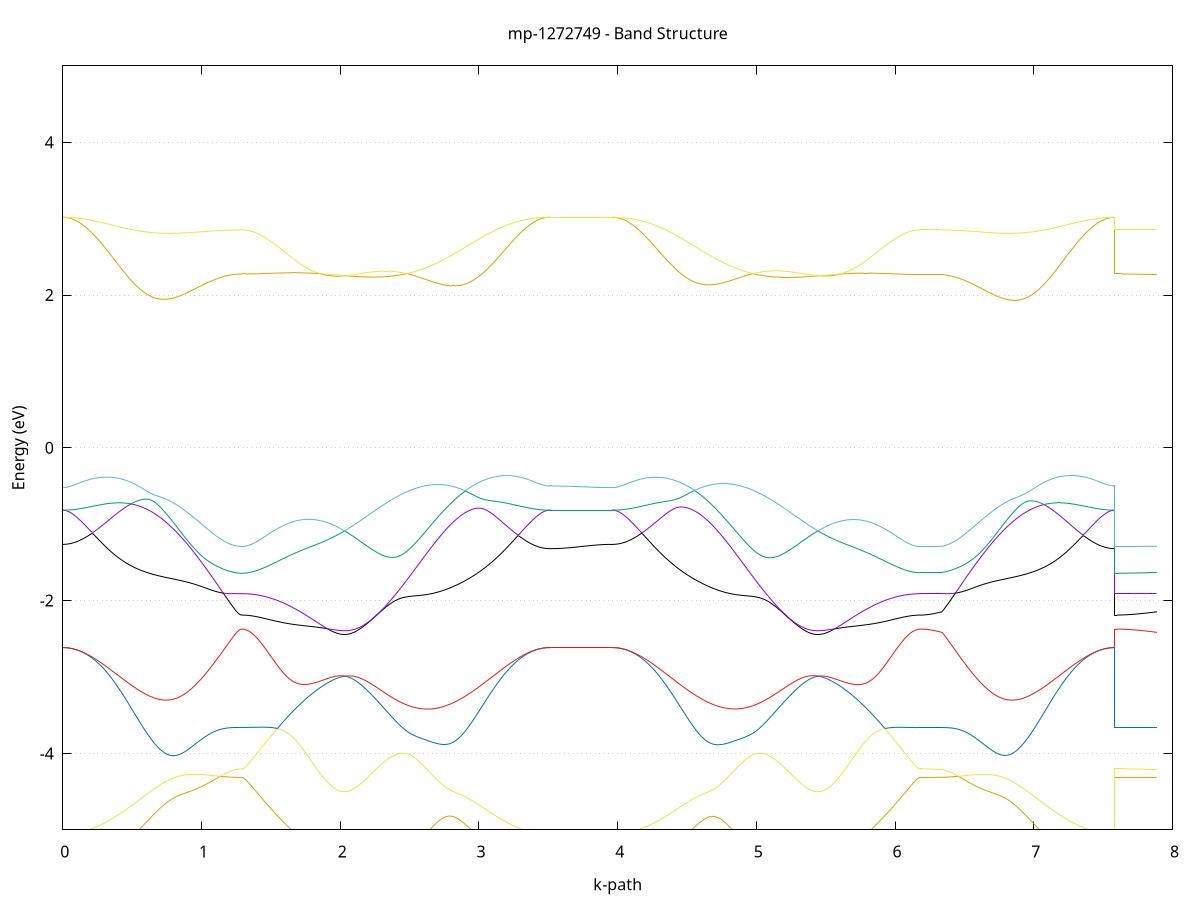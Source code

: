 set title 'mp-1272749 - Band Structure'
set xlabel 'k-path'
set ylabel 'Energy (eV)'
set grid y
set yrange [-5:5]
set terminal png size 800,600
set output 'mp-1272749_bands_gnuplot.png'
plot '-' using 1:2 with lines notitle, '-' using 1:2 with lines notitle, '-' using 1:2 with lines notitle, '-' using 1:2 with lines notitle, '-' using 1:2 with lines notitle, '-' using 1:2 with lines notitle, '-' using 1:2 with lines notitle, '-' using 1:2 with lines notitle, '-' using 1:2 with lines notitle, '-' using 1:2 with lines notitle, '-' using 1:2 with lines notitle, '-' using 1:2 with lines notitle, '-' using 1:2 with lines notitle, '-' using 1:2 with lines notitle, '-' using 1:2 with lines notitle, '-' using 1:2 with lines notitle, '-' using 1:2 with lines notitle, '-' using 1:2 with lines notitle, '-' using 1:2 with lines notitle, '-' using 1:2 with lines notitle, '-' using 1:2 with lines notitle, '-' using 1:2 with lines notitle, '-' using 1:2 with lines notitle, '-' using 1:2 with lines notitle, '-' using 1:2 with lines notitle, '-' using 1:2 with lines notitle, '-' using 1:2 with lines notitle, '-' using 1:2 with lines notitle, '-' using 1:2 with lines notitle, '-' using 1:2 with lines notitle, '-' using 1:2 with lines notitle, '-' using 1:2 with lines notitle, '-' using 1:2 with lines notitle, '-' using 1:2 with lines notitle, '-' using 1:2 with lines notitle, '-' using 1:2 with lines notitle, '-' using 1:2 with lines notitle, '-' using 1:2 with lines notitle, '-' using 1:2 with lines notitle, '-' using 1:2 with lines notitle, '-' using 1:2 with lines notitle, '-' using 1:2 with lines notitle, '-' using 1:2 with lines notitle, '-' using 1:2 with lines notitle, '-' using 1:2 with lines notitle, '-' using 1:2 with lines notitle, '-' using 1:2 with lines notitle, '-' using 1:2 with lines notitle, '-' using 1:2 with lines notitle, '-' using 1:2 with lines notitle, '-' using 1:2 with lines notitle, '-' using 1:2 with lines notitle, '-' using 1:2 with lines notitle, '-' using 1:2 with lines notitle, '-' using 1:2 with lines notitle, '-' using 1:2 with lines notitle, '-' using 1:2 with lines notitle, '-' using 1:2 with lines notitle, '-' using 1:2 with lines notitle, '-' using 1:2 with lines notitle, '-' using 1:2 with lines notitle, '-' using 1:2 with lines notitle, '-' using 1:2 with lines notitle, '-' using 1:2 with lines notitle
0.000000 -19.123124
0.009925 -19.123024
0.019851 -19.122424
0.029776 -19.121524
0.039702 -19.120224
0.049627 -19.118524
0.059553 -19.116424
0.069478 -19.114124
0.079404 -19.111324
0.089329 -19.108124
0.099255 -19.104724
0.109180 -19.100824
0.119106 -19.096624
0.129031 -19.092024
0.138957 -19.087024
0.148882 -19.081724
0.158808 -19.076024
0.168733 -19.070024
0.178658 -19.063624
0.188584 -19.056924
0.198509 -19.049924
0.208435 -19.042424
0.218360 -19.034624
0.228286 -19.026624
0.238211 -19.018124
0.248137 -19.009324
0.258062 -19.000224
0.267988 -18.990724
0.277913 -18.981024
0.287839 -18.970924
0.297764 -18.960424
0.307690 -18.949724
0.317615 -18.938724
0.327541 -18.927324
0.337466 -18.915724
0.347391 -18.903724
0.357317 -18.891524
0.367242 -18.878924
0.377168 -18.866124
0.387093 -18.853124
0.397019 -18.839724
0.406944 -18.826124
0.416870 -18.812224
0.426795 -18.798024
0.436721 -18.783624
0.446646 -18.768924
0.456572 -18.754024
0.466497 -18.738924
0.476423 -18.723524
0.486348 -18.707924
0.496274 -18.692024
0.506199 -18.676024
0.516125 -18.659724
0.526050 -18.643324
0.535975 -18.626724
0.545901 -18.609824
0.555826 -18.592824
0.565752 -18.575724
0.575677 -18.558324
0.585603 -18.540824
0.595528 -18.523124
0.605454 -18.505324
0.615379 -18.487424
0.625305 -18.469324
0.635230 -18.451224
0.645156 -18.432924
0.655081 -18.414524
0.665007 -18.396024
0.674932 -18.377424
0.684858 -18.358824
0.694783 -18.340024
0.704708 -18.321224
0.714634 -18.302324
0.724559 -18.283424
0.734485 -18.264524
0.744410 -18.245524
0.754336 -18.226524
0.764261 -18.207524
0.774187 -18.188424
0.784112 -18.169424
0.794038 -18.150424
0.803963 -18.131424
0.813889 -18.112424
0.823814 -18.093524
0.833740 -18.074624
0.843665 -18.055824
0.853591 -18.037024
0.863516 -18.018324
0.873442 -17.999724
0.883367 -17.981124
0.893292 -17.962724
0.903218 -17.944324
0.913143 -17.926124
0.923069 -17.908024
0.932994 -17.890024
0.942920 -17.872124
0.952845 -17.854424
0.962771 -17.836824
0.972696 -17.819524
0.982622 -17.802224
0.992547 -17.785124
1.002473 -17.768224
1.012398 -17.751424
1.022324 -17.734924
1.032249 -17.718624
1.042175 -17.702424
1.052100 -17.686424
1.062025 -17.670724
1.071951 -17.655224
1.081876 -17.639924
1.091802 -17.624824
1.101727 -17.609924
1.111653 -17.595324
1.121578 -17.580924
1.131504 -17.566724
1.141429 -17.552824
1.151355 -17.539124
1.161280 -17.525624
1.171206 -17.512324
1.181131 -17.499424
1.191057 -17.486624
1.200982 -17.474224
1.210908 -17.461924
1.220833 -17.450024
1.230758 -17.438324
1.240684 -17.427024
1.250609 -17.416024
1.260535 -17.405424
1.270460 -17.395524
1.280386 -17.387124
1.290311 -17.383224
1.290311 -17.383224
1.300197 -17.383124
1.310083 -17.383124
1.319970 -17.383024
1.329856 -17.382824
1.339742 -17.382624
1.349628 -17.382424
1.359514 -17.382124
1.369400 -17.381824
1.379286 -17.381424
1.389172 -17.381024
1.399058 -17.380624
1.408944 -17.380124
1.418830 -17.379524
1.428716 -17.379024
1.438602 -17.378324
1.448488 -17.377724
1.458374 -17.377024
1.468261 -17.376324
1.478147 -17.375524
1.488033 -17.374724
1.497919 -17.373824
1.507805 -17.372924
1.517691 -17.372024
1.527577 -17.371024
1.537463 -17.370024
1.547349 -17.368924
1.557235 -17.367824
1.567121 -17.366624
1.577007 -17.365424
1.586893 -17.364224
1.596779 -17.362924
1.606666 -17.361624
1.616552 -17.360324
1.626438 -17.358924
1.636324 -17.357524
1.646210 -17.356024
1.656096 -17.354524
1.665982 -17.353024
1.675868 -17.351424
1.685754 -17.349824
1.695640 -17.348224
1.705526 -17.346524
1.715412 -17.344824
1.725298 -17.343024
1.735184 -17.341224
1.745070 -17.339424
1.754957 -17.337524
1.764843 -17.335624
1.774729 -17.333724
1.784615 -17.331724
1.794501 -17.329724
1.804387 -17.327624
1.814273 -17.325524
1.824159 -17.323424
1.834045 -17.321324
1.843931 -17.319124
1.853817 -17.316824
1.863703 -17.314624
1.873589 -17.312324
1.883475 -17.310024
1.893361 -17.307624
1.903248 -17.305224
1.913134 -17.302824
1.923020 -17.300424
1.932906 -17.297924
1.942792 -17.295424
1.952678 -17.292924
1.962564 -17.290424
1.972450 -17.287824
1.982336 -17.285224
1.992222 -17.282624
2.002108 -17.279924
2.011994 -17.277324
2.021880 -17.274624
2.031766 -17.272524
2.041653 -17.275424
2.051539 -17.278624
2.061425 -17.282124
2.071311 -17.285924
2.071311 -17.285924
2.081300 -17.290024
2.091290 -17.294324
2.101279 -17.299024
2.111269 -17.304024
2.121259 -17.309324
2.131248 -17.314924
2.141238 -17.320824
2.151227 -17.327024
2.161217 -17.333524
2.171207 -17.340424
2.181196 -17.347624
2.191186 -17.355124
2.201175 -17.363024
2.211165 -17.371124
2.221155 -17.379624
2.231144 -17.388424
2.241134 -17.397624
2.251123 -17.407124
2.261113 -17.416924
2.271103 -17.427024
2.281092 -17.437524
2.291082 -17.448324
2.301071 -17.459424
2.311061 -17.470824
2.321050 -17.482524
2.331040 -17.494624
2.341030 -17.506924
2.351019 -17.519624
2.361009 -17.532624
2.370998 -17.545924
2.380988 -17.559424
2.390978 -17.573324
2.400967 -17.587424
2.410957 -17.601824
2.420946 -17.616524
2.430936 -17.631324
2.440926 -17.646624
2.450915 -17.662024
2.460905 -17.677724
2.470894 -17.693724
2.480884 -17.709924
2.490874 -17.726324
2.500863 -17.742924
2.510853 -17.759824
2.520842 -17.776824
2.530832 -17.794124
2.540822 -17.811524
2.550811 -17.829124
2.560801 -17.846924
2.570790 -17.864824
2.580780 -17.882924
2.590769 -17.901124
2.600759 -17.919524
2.610749 -17.938124
2.620738 -17.956724
2.630728 -17.975424
2.640717 -17.994324
2.650707 -18.013224
2.660697 -18.032224
2.670686 -18.051324
2.680676 -18.070524
2.690665 -18.089724
2.700655 -18.108924
2.710645 -18.128224
2.720634 -18.147624
2.730624 -18.166924
2.740613 -18.186324
2.750603 -18.205624
2.760593 -18.225024
2.770582 -18.244324
2.780572 -18.263624
2.790561 -18.282924
2.800551 -18.302124
2.810540 -18.321324
2.820530 -18.340424
2.830520 -18.359424
2.840509 -18.378324
2.850499 -18.397224
2.860488 -18.416024
2.870478 -18.434724
2.880468 -18.453324
2.890457 -18.471724
2.900447 -18.490024
2.910436 -18.508224
2.920426 -18.526224
2.930416 -18.544124
2.940405 -18.561824
2.950395 -18.579424
2.960384 -18.596824
2.970374 -18.614024
2.980364 -18.631024
2.990353 -18.647824
3.000343 -18.664424
3.010332 -18.680824
3.020322 -18.697024
3.030312 -18.713024
3.040301 -18.728724
3.050291 -18.744324
3.060280 -18.759524
3.070270 -18.774524
3.080259 -18.789324
3.090249 -18.803824
3.100239 -18.818024
3.110228 -18.832024
3.120218 -18.845724
3.130207 -18.859124
3.140197 -18.872324
3.150187 -18.885124
3.160176 -18.897724
3.170166 -18.909924
3.180155 -18.921924
3.190145 -18.933524
3.200135 -18.944824
3.210124 -18.955824
3.220114 -18.966524
3.230103 -18.976824
3.240093 -18.986924
3.250083 -18.996624
3.260072 -19.005924
3.270062 -19.015024
3.280051 -19.023624
3.290041 -19.032024
3.300030 -19.039924
3.310020 -19.047524
3.320010 -19.054824
3.329999 -19.061724
3.339989 -19.068324
3.349978 -19.074524
3.359968 -19.080324
3.369958 -19.085824
3.379947 -19.090924
3.389937 -19.095624
3.399926 -19.100024
3.409916 -19.103924
3.419906 -19.107524
3.429895 -19.110724
3.439885 -19.113524
3.449874 -19.116024
3.459864 -19.118124
3.469854 -19.119824
3.479843 -19.121224
3.489833 -19.122124
3.499822 -19.122624
3.509812 -19.122924
3.509812 -19.122924
3.519669 -19.122924
3.529525 -19.122824
3.539382 -19.122824
3.549239 -19.122824
3.559095 -19.122824
3.568952 -19.122824
3.578809 -19.122824
3.588665 -19.122824
3.598522 -19.122824
3.608379 -19.122824
3.618235 -19.122824
3.628092 -19.122924
3.637948 -19.122924
3.647805 -19.122924
3.657662 -19.122924
3.667518 -19.122924
3.677375 -19.122924
3.687232 -19.122924
3.697088 -19.122924
3.706945 -19.122924
3.716802 -19.122924
3.726658 -19.123024
3.736515 -19.123024
3.746372 -19.123024
3.756228 -19.123124
3.766085 -19.123124
3.775942 -19.123124
3.785798 -19.123124
3.795655 -19.123124
3.805512 -19.123124
3.815368 -19.123124
3.825225 -19.123124
3.835082 -19.123124
3.844938 -19.123124
3.854795 -19.123124
3.864652 -19.123124
3.874508 -19.123124
3.884365 -19.123124
3.894222 -19.123124
3.904078 -19.123124
3.913935 -19.123124
3.923792 -19.123124
3.933648 -19.123124
3.943505 -19.123124
3.953362 -19.123124
3.963218 -19.123124
3.963218 -19.123124
3.973154 -19.122924
3.983089 -19.122424
3.993025 -19.121424
4.002960 -19.120124
4.012895 -19.118424
4.022831 -19.116324
4.032766 -19.113924
4.042702 -19.111124
4.052637 -19.107924
4.062573 -19.104424
4.072508 -19.100524
4.082443 -19.096124
4.092379 -19.091524
4.102314 -19.086524
4.112250 -19.081124
4.122185 -19.075324
4.132121 -19.069224
4.142056 -19.062724
4.151991 -19.055924
4.161927 -19.048724
4.171862 -19.041124
4.181798 -19.033224
4.191733 -19.025024
4.201669 -19.016424
4.211604 -19.007524
4.221539 -18.998224
4.231475 -18.988624
4.241410 -18.978724
4.251346 -18.968424
4.261281 -18.957924
4.271217 -18.947024
4.281152 -18.935824
4.291087 -18.924224
4.301023 -18.912424
4.310958 -18.900324
4.320894 -18.887924
4.330829 -18.875224
4.340765 -18.862224
4.350700 -18.848924
4.360635 -18.835424
4.370571 -18.821624
4.380506 -18.807524
4.390442 -18.793124
4.400377 -18.778424
4.410313 -18.763624
4.420248 -18.748424
4.430184 -18.733024
4.440119 -18.717524
4.450054 -18.701724
4.459990 -18.685624
4.469925 -18.669324
4.479861 -18.652924
4.489796 -18.636224
4.499732 -18.619324
4.509667 -18.602324
4.519602 -18.585024
4.529538 -18.567624
4.539473 -18.550024
4.549409 -18.532324
4.559344 -18.514424
4.569280 -18.496424
4.579215 -18.478224
4.589150 -18.459924
4.599086 -18.441524
4.609021 -18.423024
4.618957 -18.404324
4.628892 -18.385624
4.638828 -18.366724
4.648763 -18.347924
4.658698 -18.328924
4.668634 -18.309924
4.678569 -18.290824
4.688505 -18.271624
4.698440 -18.252424
4.708376 -18.233224
4.718311 -18.213924
4.728246 -18.194724
4.738182 -18.175424
4.748117 -18.156224
4.758053 -18.136924
4.767988 -18.117724
4.777924 -18.098624
4.787859 -18.079424
4.797794 -18.060324
4.807730 -18.041324
4.817665 -18.022424
4.827601 -18.003524
4.837536 -17.984824
4.847472 -17.966124
4.857407 -17.947524
4.867342 -17.929024
4.877278 -17.910624
4.887213 -17.892424
4.897149 -17.874324
4.907084 -17.856424
4.917020 -17.838624
4.926955 -17.821024
4.936890 -17.803524
4.946826 -17.786324
4.956761 -17.769224
4.966697 -17.752324
4.976632 -17.735724
4.986568 -17.719224
4.996503 -17.703024
5.006438 -17.687024
5.016374 -17.671224
5.026309 -17.655724
5.036245 -17.640424
5.046180 -17.625424
5.056116 -17.610624
5.066051 -17.596124
5.075986 -17.581924
5.085922 -17.568024
5.095857 -17.554324
5.105793 -17.540924
5.115728 -17.527824
5.125664 -17.515024
5.135599 -17.502624
5.145535 -17.490424
5.155470 -17.478524
5.165405 -17.467024
5.175341 -17.455724
5.185276 -17.444824
5.195212 -17.434224
5.205147 -17.423924
5.215083 -17.413924
5.225018 -17.404324
5.234953 -17.395024
5.244889 -17.386024
5.254824 -17.377324
5.264760 -17.368924
5.274695 -17.360924
5.284631 -17.353224
5.294566 -17.345824
5.304501 -17.338724
5.314437 -17.331924
5.324372 -17.325524
5.334308 -17.319424
5.344243 -17.313624
5.354179 -17.308124
5.364114 -17.302924
5.374049 -17.298124
5.383985 -17.293524
5.393920 -17.289224
5.403856 -17.285224
5.413791 -17.281524
5.423727 -17.278124
5.433662 -17.274924
5.443597 -17.272324
5.453533 -17.275024
5.463468 -17.277724
5.463468 -17.277724
5.473458 -17.280524
5.483447 -17.283224
5.493437 -17.285824
5.503427 -17.288524
5.513416 -17.291024
5.523406 -17.293624
5.533395 -17.296224
5.543385 -17.298724
5.553375 -17.301224
5.563364 -17.303624
5.573354 -17.306024
5.583343 -17.308424
5.593333 -17.310724
5.603323 -17.313024
5.613312 -17.315324
5.623302 -17.317624
5.633291 -17.319824
5.643281 -17.322024
5.653271 -17.324124
5.663260 -17.326324
5.673250 -17.328324
5.683239 -17.330424
5.693229 -17.332424
5.703219 -17.334324
5.713208 -17.336324
5.723198 -17.338224
5.733187 -17.340124
5.743177 -17.341924
5.753167 -17.343824
5.763156 -17.345624
5.773146 -17.347324
5.783135 -17.349024
5.793125 -17.350624
5.803114 -17.352224
5.813104 -17.353824
5.823094 -17.355424
5.833083 -17.356924
5.843073 -17.358324
5.853062 -17.359724
5.863052 -17.361124
5.873042 -17.362424
5.883031 -17.363724
5.893021 -17.365024
5.903010 -17.366224
5.913000 -17.367424
5.922990 -17.368624
5.932979 -17.369724
5.942969 -17.370724
5.952958 -17.371724
5.962948 -17.372724
5.972938 -17.373624
5.982927 -17.374524
5.992917 -17.375324
6.002906 -17.376124
6.012896 -17.376924
6.022886 -17.377624
6.032875 -17.378224
6.042865 -17.378924
6.052854 -17.379424
6.062844 -17.380024
6.072833 -17.380524
6.082823 -17.380924
6.092813 -17.381324
6.102802 -17.381724
6.112792 -17.382024
6.122781 -17.382324
6.132771 -17.382524
6.142761 -17.382724
6.152750 -17.382924
6.162740 -17.383024
6.172729 -17.383024
6.182719 -17.383124
6.182719 -17.383124
6.192424 -17.383324
6.202129 -17.384024
6.211835 -17.385024
6.221540 -17.386424
6.231245 -17.388024
6.240950 -17.389824
6.250655 -17.391724
6.260361 -17.393724
6.270066 -17.395824
6.279771 -17.397924
6.289476 -17.400224
6.299181 -17.402424
6.308887 -17.404724
6.318592 -17.407024
6.328297 -17.409424
6.338002 -17.411824
6.338002 -17.411824
6.347969 -17.422824
6.357935 -17.434124
6.367901 -17.445824
6.377867 -17.457824
6.387833 -17.470124
6.397800 -17.482624
6.407766 -17.495424
6.417732 -17.508424
6.427698 -17.521624
6.437665 -17.535224
6.447631 -17.549024
6.457597 -17.563024
6.467563 -17.577324
6.477529 -17.591824
6.487496 -17.606524
6.497462 -17.621524
6.507428 -17.636724
6.517394 -17.652224
6.527361 -17.667924
6.537327 -17.683724
6.547293 -17.699924
6.557259 -17.716224
6.567226 -17.732724
6.577192 -17.749424
6.587158 -17.766224
6.597124 -17.783324
6.607090 -17.800524
6.617057 -17.818024
6.627023 -17.835524
6.636989 -17.853324
6.646955 -17.871224
6.656922 -17.889324
6.666888 -17.907424
6.676854 -17.925724
6.686820 -17.944224
6.696787 -17.962724
6.706753 -17.981424
6.716719 -18.000124
6.726685 -18.019024
6.736651 -18.037924
6.746618 -18.056924
6.756584 -18.075924
6.766550 -18.095024
6.776516 -18.114124
6.786483 -18.133324
6.796449 -18.152424
6.806415 -18.171724
6.816381 -18.190924
6.826347 -18.210124
6.836314 -18.229424
6.846280 -18.248624
6.856246 -18.267824
6.866212 -18.286924
6.876179 -18.306124
6.886145 -18.325224
6.896111 -18.344224
6.906077 -18.363124
6.916044 -18.382024
6.926010 -18.400724
6.935976 -18.419424
6.945942 -18.438024
6.955908 -18.456524
6.965875 -18.474824
6.975841 -18.493024
6.985807 -18.511124
6.995773 -18.529024
7.005740 -18.546824
7.015706 -18.564524
7.025672 -18.582024
7.035638 -18.599324
7.045604 -18.616424
7.055571 -18.633324
7.065537 -18.650124
7.075503 -18.666524
7.085469 -18.682924
7.095436 -18.699024
7.105402 -18.714924
7.115368 -18.730624
7.125334 -18.746024
7.135301 -18.761224
7.145267 -18.776124
7.155233 -18.790824
7.165199 -18.805324
7.175165 -18.819524
7.185132 -18.833424
7.195098 -18.847024
7.205064 -18.860424
7.215030 -18.873524
7.224997 -18.886224
7.234963 -18.898724
7.244929 -18.910924
7.254895 -18.922824
7.264861 -18.934424
7.274828 -18.945724
7.284794 -18.956624
7.294760 -18.967224
7.304726 -18.977624
7.314693 -18.987524
7.324659 -18.997224
7.334625 -19.006524
7.344591 -19.015524
7.354558 -19.024124
7.364524 -19.032424
7.374490 -19.040324
7.384456 -19.047924
7.394422 -19.055124
7.404389 -19.062024
7.414355 -19.068524
7.424321 -19.074724
7.434287 -19.080524
7.444254 -19.085924
7.454220 -19.091024
7.464186 -19.095724
7.474152 -19.100024
7.484119 -19.104024
7.494085 -19.107524
7.504051 -19.110724
7.514017 -19.113524
7.523983 -19.116024
7.533950 -19.118124
7.543916 -19.119824
7.553882 -19.121124
7.563848 -19.122124
7.573815 -19.122724
7.583781 -19.122924
7.583781 -17.383224
7.593599 -17.383224
7.603417 -17.383424
7.613236 -17.383724
7.623054 -17.384124
7.632872 -17.384624
7.642690 -17.385224
7.652509 -17.385924
7.662327 -17.386624
7.672145 -17.387424
7.681963 -17.388224
7.691782 -17.389124
7.701600 -17.390124
7.711418 -17.391124
7.721236 -17.392124
7.731055 -17.393124
7.740873 -17.394124
7.750691 -17.395224
7.760509 -17.396324
7.770328 -17.397524
7.780146 -17.398624
7.789964 -17.399724
7.799782 -17.400924
7.809601 -17.402124
7.819419 -17.403324
7.829237 -17.404524
7.839056 -17.405724
7.848874 -17.406924
7.858692 -17.408124
7.868510 -17.409324
7.878329 -17.410524
7.888147 -17.411824
e
0.000000 -16.941124
0.009925 -16.941124
0.019851 -16.941224
0.029776 -16.941324
0.039702 -16.941324
0.049627 -16.941524
0.059553 -16.941724
0.069478 -16.941924
0.079404 -16.942224
0.089329 -16.942524
0.099255 -16.942824
0.109180 -16.943224
0.119106 -16.943624
0.129031 -16.944024
0.138957 -16.944524
0.148882 -16.944924
0.158808 -16.945524
0.168733 -16.946124
0.178658 -16.946724
0.188584 -16.947324
0.198509 -16.948024
0.208435 -16.948724
0.218360 -16.949524
0.228286 -16.950324
0.238211 -16.951124
0.248137 -16.951924
0.258062 -16.952824
0.267988 -16.953824
0.277913 -16.954824
0.287839 -16.955824
0.297764 -16.956824
0.307690 -16.957924
0.317615 -16.959124
0.327541 -16.960324
0.337466 -16.961524
0.347391 -16.962724
0.357317 -16.964024
0.367242 -16.965324
0.377168 -16.966724
0.387093 -16.968124
0.397019 -16.969524
0.406944 -16.971024
0.416870 -16.972524
0.426795 -16.974024
0.436721 -16.975624
0.446646 -16.977224
0.456572 -16.978924
0.466497 -16.980624
0.476423 -16.982424
0.486348 -16.984224
0.496274 -16.986024
0.506199 -16.987924
0.516125 -16.989824
0.526050 -16.991824
0.535975 -16.993924
0.545901 -16.995924
0.555826 -16.998024
0.565752 -17.000224
0.575677 -17.002424
0.585603 -17.004724
0.595528 -17.006924
0.605454 -17.009324
0.615379 -17.011724
0.625305 -17.014124
0.635230 -17.016624
0.645156 -17.019124
0.655081 -17.021724
0.665007 -17.024424
0.674932 -17.027024
0.684858 -17.029824
0.694783 -17.032624
0.704708 -17.035424
0.714634 -17.038424
0.724559 -17.041324
0.734485 -17.044424
0.744410 -17.047524
0.754336 -17.050624
0.764261 -17.053824
0.774187 -17.057124
0.784112 -17.060424
0.794038 -17.063824
0.803963 -17.067224
0.813889 -17.070824
0.823814 -17.074424
0.833740 -17.078024
0.843665 -17.081724
0.853591 -17.085624
0.863516 -17.089424
0.873442 -17.093424
0.883367 -17.097524
0.893292 -17.101624
0.903218 -17.105824
0.913143 -17.110124
0.923069 -17.114524
0.932994 -17.118924
0.942920 -17.123524
0.952845 -17.128224
0.962771 -17.133024
0.972696 -17.137824
0.982622 -17.142824
0.992547 -17.147924
1.002473 -17.153124
1.012398 -17.158424
1.022324 -17.163824
1.032249 -17.169424
1.042175 -17.175124
1.052100 -17.180924
1.062025 -17.186924
1.071951 -17.193024
1.081876 -17.199224
1.091802 -17.205624
1.101727 -17.212224
1.111653 -17.218924
1.121578 -17.225724
1.131504 -17.232724
1.141429 -17.239924
1.151355 -17.247224
1.161280 -17.254724
1.171206 -17.262424
1.181131 -17.270324
1.191057 -17.278324
1.200982 -17.286524
1.210908 -17.294924
1.220833 -17.303424
1.230758 -17.312224
1.240684 -17.321024
1.250609 -17.330024
1.260535 -17.339024
1.270460 -17.347824
1.280386 -17.355524
1.290311 -17.359224
1.290311 -17.359224
1.300197 -17.359224
1.310083 -17.359024
1.319970 -17.358724
1.329856 -17.358324
1.339742 -17.357824
1.349628 -17.357224
1.359514 -17.356624
1.369400 -17.355824
1.379286 -17.354924
1.389172 -17.353924
1.399058 -17.352824
1.408944 -17.351524
1.418830 -17.350224
1.428716 -17.348824
1.438602 -17.347324
1.448488 -17.345824
1.458374 -17.344124
1.468261 -17.342424
1.478147 -17.340624
1.488033 -17.338724
1.497919 -17.336824
1.507805 -17.334724
1.517691 -17.332624
1.527577 -17.330524
1.537463 -17.328324
1.547349 -17.326024
1.557235 -17.323724
1.567121 -17.321324
1.577007 -17.318924
1.586893 -17.316524
1.596779 -17.314024
1.606666 -17.311524
1.616552 -17.309024
1.626438 -17.306524
1.636324 -17.304024
1.646210 -17.301524
1.656096 -17.299024
1.665982 -17.296524
1.675868 -17.294024
1.685754 -17.291524
1.695640 -17.289124
1.705526 -17.286724
1.715412 -17.284324
1.725298 -17.282024
1.735184 -17.279724
1.745070 -17.277524
1.754957 -17.275324
1.764843 -17.273324
1.774729 -17.271424
1.784615 -17.269524
1.794501 -17.267724
1.804387 -17.266024
1.814273 -17.264424
1.824159 -17.263024
1.834045 -17.261624
1.843931 -17.260524
1.853817 -17.259424
1.863703 -17.258524
1.873589 -17.257824
1.883475 -17.257224
1.893361 -17.256824
1.903248 -17.256524
1.913134 -17.256524
1.923020 -17.256624
1.932906 -17.256924
1.942792 -17.257524
1.952678 -17.258224
1.962564 -17.259224
1.972450 -17.260424
1.982336 -17.261824
1.992222 -17.263424
2.002108 -17.265324
2.011994 -17.267524
2.021880 -17.269924
2.031766 -17.271824
2.041653 -17.269024
2.051539 -17.266324
2.061425 -17.263524
2.071311 -17.260624
2.071311 -17.260624
2.081300 -17.257724
2.091290 -17.254824
2.101279 -17.251924
2.111269 -17.248924
2.121259 -17.246024
2.131248 -17.243024
2.141238 -17.239924
2.151227 -17.236924
2.161217 -17.233824
2.171207 -17.230824
2.181196 -17.227724
2.191186 -17.224524
2.201175 -17.221424
2.211165 -17.218324
2.221155 -17.215224
2.231144 -17.212024
2.241134 -17.208824
2.251123 -17.205624
2.261113 -17.202324
2.271103 -17.199124
2.281092 -17.195924
2.291082 -17.192724
2.301071 -17.189524
2.311061 -17.186324
2.321050 -17.183024
2.331040 -17.179724
2.341030 -17.176524
2.351019 -17.173224
2.361009 -17.169924
2.370998 -17.166624
2.380988 -17.163324
2.390978 -17.160024
2.400967 -17.156824
2.410957 -17.153524
2.420946 -17.150224
2.430936 -17.146924
2.440926 -17.143624
2.450915 -17.140324
2.460905 -17.137124
2.470894 -17.133824
2.480884 -17.130524
2.490874 -17.127324
2.500863 -17.124124
2.510853 -17.120824
2.520842 -17.117624
2.530832 -17.114324
2.540822 -17.111124
2.550811 -17.107924
2.560801 -17.104724
2.570790 -17.101524
2.580780 -17.098324
2.590769 -17.095224
2.600759 -17.092124
2.610749 -17.089024
2.620738 -17.086024
2.630728 -17.082924
2.640717 -17.079924
2.650707 -17.076824
2.660697 -17.073824
2.670686 -17.070824
2.680676 -17.067924
2.690665 -17.064924
2.700655 -17.062024
2.710645 -17.059224
2.720634 -17.056324
2.730624 -17.053524
2.740613 -17.050724
2.750603 -17.047924
2.760593 -17.045224
2.770582 -17.042524
2.780572 -17.039824
2.790561 -17.037124
2.800551 -17.034524
2.810540 -17.031924
2.820530 -17.029324
2.830520 -17.026824
2.840509 -17.024324
2.850499 -17.021924
2.860488 -17.019424
2.870478 -17.017124
2.880468 -17.014724
2.890457 -17.012424
2.900447 -17.010124
2.910436 -17.007824
2.920426 -17.005624
2.930416 -17.003424
2.940405 -17.001324
2.950395 -16.999224
2.960384 -16.997124
2.970374 -16.995124
2.980364 -16.993124
2.990353 -16.991224
3.000343 -16.989324
3.010332 -16.987424
3.020322 -16.985624
3.030312 -16.983824
3.040301 -16.982024
3.050291 -16.980324
3.060280 -16.978624
3.070270 -16.977024
3.080259 -16.975424
3.090249 -16.973824
3.100239 -16.972324
3.110228 -16.970824
3.120218 -16.969324
3.130207 -16.967924
3.140197 -16.966524
3.150187 -16.965224
3.160176 -16.963924
3.170166 -16.962724
3.180155 -16.961524
3.190145 -16.960324
3.200135 -16.959124
3.210124 -16.958024
3.220114 -16.956924
3.230103 -16.955824
3.240093 -16.954824
3.250083 -16.953924
3.260072 -16.953024
3.270062 -16.952124
3.280051 -16.951324
3.290041 -16.950624
3.300030 -16.949824
3.310020 -16.949024
3.320010 -16.948324
3.329999 -16.947624
3.339989 -16.947024
3.349978 -16.946424
3.359968 -16.945824
3.369958 -16.945324
3.379947 -16.944824
3.389937 -16.944424
3.399926 -16.943924
3.409916 -16.943624
3.419906 -16.943224
3.429895 -16.942924
3.439885 -16.942624
3.449874 -16.942424
3.459864 -16.942224
3.469854 -16.942124
3.479843 -16.941924
3.489833 -16.941824
3.499822 -16.941824
3.509812 -16.941724
3.509812 -16.941724
3.519669 -16.941724
3.529525 -16.941724
3.539382 -16.941724
3.549239 -16.941724
3.559095 -16.941724
3.568952 -16.941824
3.578809 -16.941724
3.588665 -16.941724
3.598522 -16.941724
3.608379 -16.941724
3.618235 -16.941724
3.628092 -16.941724
3.637948 -16.941724
3.647805 -16.941724
3.657662 -16.941724
3.667518 -16.941624
3.677375 -16.941624
3.687232 -16.941624
3.697088 -16.941524
3.706945 -16.941524
3.716802 -16.941524
3.726658 -16.941424
3.736515 -16.941424
3.746372 -16.941424
3.756228 -16.941424
3.766085 -16.941324
3.775942 -16.941424
3.785798 -16.941424
3.795655 -16.941424
3.805512 -16.941324
3.815368 -16.941324
3.825225 -16.941324
3.835082 -16.941324
3.844938 -16.941324
3.854795 -16.941324
3.864652 -16.941224
3.874508 -16.941324
3.884365 -16.941224
3.894222 -16.941224
3.904078 -16.941124
3.913935 -16.941124
3.923792 -16.941124
3.933648 -16.941124
3.943505 -16.941124
3.953362 -16.941124
3.963218 -16.941124
3.963218 -16.941124
3.973154 -16.941124
3.983089 -16.941224
3.993025 -16.941224
4.002960 -16.941424
4.012895 -16.941524
4.022831 -16.941724
4.032766 -16.941924
4.042702 -16.942224
4.052637 -16.942524
4.062573 -16.942824
4.072508 -16.943224
4.082443 -16.943624
4.092379 -16.944124
4.102314 -16.944524
4.112250 -16.945024
4.122185 -16.945624
4.132121 -16.946124
4.142056 -16.946824
4.151991 -16.947424
4.161927 -16.948124
4.171862 -16.948824
4.181798 -16.949624
4.191733 -16.950424
4.201669 -16.951224
4.211604 -16.952124
4.221539 -16.953024
4.231475 -16.954024
4.241410 -16.955024
4.251346 -16.956024
4.261281 -16.957124
4.271217 -16.958124
4.281152 -16.959324
4.291087 -16.960424
4.301023 -16.961624
4.310958 -16.962924
4.320894 -16.964224
4.330829 -16.965524
4.340765 -16.966924
4.350700 -16.968324
4.360635 -16.969724
4.370571 -16.971324
4.380506 -16.972824
4.390442 -16.974324
4.400377 -16.975924
4.410313 -16.977524
4.420248 -16.979224
4.430184 -16.980924
4.440119 -16.982724
4.450054 -16.984524
4.459990 -16.986324
4.469925 -16.988124
4.479861 -16.990024
4.489796 -16.992024
4.499732 -16.993924
4.509667 -16.995924
4.519602 -16.997924
4.529538 -17.000024
4.539473 -17.002124
4.549409 -17.004324
4.559344 -17.006524
4.569280 -17.008824
4.579215 -17.011124
4.589150 -17.013424
4.599086 -17.015724
4.609021 -17.018124
4.618957 -17.020524
4.628892 -17.022924
4.638828 -17.025424
4.648763 -17.027924
4.658698 -17.030524
4.668634 -17.033124
4.678569 -17.035724
4.688505 -17.038324
4.698440 -17.040924
4.708376 -17.043624
4.718311 -17.046424
4.728246 -17.049124
4.738182 -17.051924
4.748117 -17.054724
4.758053 -17.057524
4.767988 -17.060324
4.777924 -17.063224
4.787859 -17.066124
4.797794 -17.069124
4.807730 -17.072024
4.817665 -17.075024
4.827601 -17.078024
4.837536 -17.081124
4.847472 -17.084124
4.857407 -17.087224
4.867342 -17.090324
4.877278 -17.093424
4.887213 -17.096524
4.897149 -17.099624
4.907084 -17.102824
4.917020 -17.105924
4.926955 -17.109124
4.936890 -17.112324
4.946826 -17.115524
4.956761 -17.118724
4.966697 -17.121924
4.976632 -17.125224
4.986568 -17.128424
4.996503 -17.131724
5.006438 -17.135024
5.016374 -17.138224
5.026309 -17.141524
5.036245 -17.144724
5.046180 -17.148024
5.056116 -17.151324
5.066051 -17.154524
5.075986 -17.157824
5.085922 -17.161124
5.095857 -17.164324
5.105793 -17.167624
5.115728 -17.170924
5.125664 -17.174224
5.135599 -17.177424
5.145535 -17.180724
5.155470 -17.183924
5.165405 -17.187224
5.175341 -17.190424
5.185276 -17.193624
5.195212 -17.196824
5.205147 -17.200024
5.215083 -17.203224
5.225018 -17.206424
5.234953 -17.209624
5.244889 -17.212724
5.254824 -17.215924
5.264760 -17.219024
5.274695 -17.222124
5.284631 -17.225224
5.294566 -17.228324
5.304501 -17.231424
5.314437 -17.234524
5.324372 -17.237624
5.334308 -17.240624
5.344243 -17.243624
5.354179 -17.246524
5.364114 -17.249524
5.374049 -17.252424
5.383985 -17.255324
5.393920 -17.258224
5.403856 -17.261124
5.413791 -17.263924
5.423727 -17.266724
5.433662 -17.269524
5.443597 -17.272124
5.453533 -17.269424
5.463468 -17.267124
5.463468 -17.267124
5.473458 -17.265024
5.483447 -17.263224
5.493437 -17.261524
5.503427 -17.260224
5.513416 -17.259024
5.523406 -17.258124
5.533395 -17.257424
5.543385 -17.257024
5.553375 -17.256724
5.563364 -17.256724
5.573354 -17.256824
5.583343 -17.257124
5.593333 -17.257624
5.603323 -17.258324
5.613312 -17.259024
5.623302 -17.260024
5.633291 -17.261124
5.643281 -17.262424
5.653271 -17.263824
5.663260 -17.265324
5.673250 -17.266924
5.683239 -17.268724
5.693229 -17.270524
5.703219 -17.272524
5.713208 -17.274524
5.723198 -17.276624
5.733187 -17.278824
5.743177 -17.281024
5.753167 -17.283424
5.763156 -17.285724
5.773146 -17.288124
5.783135 -17.290624
5.793125 -17.293024
5.803114 -17.295524
5.813104 -17.298124
5.823094 -17.300624
5.833083 -17.303224
5.843073 -17.305724
5.853062 -17.308324
5.863052 -17.310824
5.873042 -17.313324
5.883031 -17.315824
5.893021 -17.318324
5.903010 -17.320724
5.913000 -17.323224
5.922990 -17.325624
5.932979 -17.327924
5.942969 -17.330124
5.952958 -17.332324
5.962948 -17.334524
5.972938 -17.336524
5.982927 -17.338624
5.992917 -17.340524
6.002906 -17.342324
6.012896 -17.344124
6.022886 -17.345824
6.032875 -17.347424
6.042865 -17.348924
6.052854 -17.350424
6.062844 -17.351724
6.072833 -17.352924
6.082823 -17.354024
6.092813 -17.355024
6.102802 -17.356024
6.112792 -17.356824
6.122781 -17.357524
6.132771 -17.358124
6.142761 -17.358624
6.152750 -17.359024
6.162740 -17.359224
6.172729 -17.359424
6.182719 -17.359524
6.182719 -17.359524
6.192424 -17.359324
6.202129 -17.358724
6.211835 -17.357624
6.221540 -17.356424
6.231245 -17.354924
6.240950 -17.353224
6.250655 -17.351524
6.260361 -17.349724
6.270066 -17.347824
6.279771 -17.345824
6.289476 -17.343924
6.299181 -17.341924
6.308887 -17.339824
6.318592 -17.337824
6.328297 -17.335724
6.338002 -17.333724
6.338002 -17.333724
6.347969 -17.324624
6.357935 -17.315524
6.367901 -17.306624
6.377867 -17.298024
6.387833 -17.289424
6.397800 -17.281024
6.407766 -17.272824
6.417732 -17.264824
6.427698 -17.256924
6.437665 -17.249324
6.447631 -17.241924
6.457597 -17.234624
6.467563 -17.227424
6.477529 -17.220524
6.487496 -17.213724
6.497462 -17.207124
6.507428 -17.200624
6.517394 -17.194324
6.527361 -17.188124
6.537327 -17.182124
6.547293 -17.176224
6.557259 -17.170424
6.567226 -17.164724
6.577192 -17.159224
6.587158 -17.153824
6.597124 -17.148524
6.607090 -17.143424
6.617057 -17.138324
6.627023 -17.133424
6.636989 -17.128624
6.646955 -17.123824
6.656922 -17.119224
6.666888 -17.114724
6.676854 -17.110324
6.686820 -17.106024
6.696787 -17.101724
6.706753 -17.097524
6.716719 -17.093424
6.726685 -17.089424
6.736651 -17.085524
6.746618 -17.081724
6.756584 -17.077924
6.766550 -17.074224
6.776516 -17.070624
6.786483 -17.067124
6.796449 -17.063624
6.806415 -17.060224
6.816381 -17.056824
6.826347 -17.053624
6.836314 -17.050324
6.846280 -17.047224
6.856246 -17.044124
6.866212 -17.041024
6.876179 -17.038124
6.886145 -17.035124
6.896111 -17.032324
6.906077 -17.029524
6.916044 -17.026824
6.926010 -17.024024
6.935976 -17.021424
6.945942 -17.018824
6.955908 -17.016324
6.965875 -17.013824
6.975841 -17.011324
6.985807 -17.009024
6.995773 -17.006624
7.005740 -17.004324
7.015706 -17.002124
7.025672 -16.999924
7.035638 -16.997724
7.045604 -16.995624
7.055571 -16.993624
7.065537 -16.991524
7.075503 -16.989624
7.085469 -16.987624
7.095436 -16.985824
7.105402 -16.983924
7.115368 -16.982124
7.125334 -16.980424
7.135301 -16.978624
7.145267 -16.976924
7.155233 -16.975324
7.165199 -16.973724
7.175165 -16.972224
7.185132 -16.970724
7.195098 -16.969324
7.205064 -16.967924
7.215030 -16.966524
7.224997 -16.965124
7.234963 -16.963824
7.244929 -16.962624
7.254895 -16.961324
7.264861 -16.960224
7.274828 -16.959024
7.284794 -16.957924
7.294760 -16.956824
7.304726 -16.955824
7.314693 -16.954824
7.324659 -16.953924
7.334625 -16.953024
7.344591 -16.952124
7.354558 -16.951324
7.364524 -16.950524
7.374490 -16.949624
7.384456 -16.948924
7.394422 -16.948324
7.404389 -16.947624
7.414355 -16.947024
7.424321 -16.946424
7.434287 -16.945924
7.444254 -16.945324
7.454220 -16.944824
7.464186 -16.944324
7.474152 -16.943924
7.484119 -16.943524
7.494085 -16.943224
7.504051 -16.942924
7.514017 -16.942624
7.523983 -16.942424
7.533950 -16.942224
7.543916 -16.942124
7.553882 -16.941924
7.563848 -16.941824
7.573815 -16.941824
7.583781 -16.941724
7.583781 -17.359224
7.593599 -17.359124
7.603417 -17.359024
7.613236 -17.358724
7.623054 -17.358324
7.632872 -17.357824
7.642690 -17.357324
7.652509 -17.356724
7.662327 -17.355924
7.672145 -17.355224
7.681963 -17.354424
7.691782 -17.353524
7.701600 -17.352724
7.711418 -17.351824
7.721236 -17.350924
7.731055 -17.349924
7.740873 -17.348924
7.750691 -17.348024
7.760509 -17.347024
7.770328 -17.346024
7.780146 -17.345024
7.789964 -17.344024
7.799782 -17.343024
7.809601 -17.341924
7.819419 -17.340924
7.829237 -17.339924
7.839056 -17.338924
7.848874 -17.337824
7.858692 -17.336824
7.868510 -17.335824
7.878329 -17.334724
7.888147 -17.333724
e
0.000000 -5.599224
0.009925 -5.598924
0.019851 -5.598324
0.029776 -5.597324
0.039702 -5.595824
0.049627 -5.594024
0.059553 -5.591724
0.069478 -5.589024
0.079404 -5.585924
0.089329 -5.582424
0.099255 -5.578524
0.109180 -5.574224
0.119106 -5.569524
0.129031 -5.564424
0.138957 -5.558924
0.148882 -5.553024
0.158808 -5.546724
0.168733 -5.540024
0.178658 -5.532924
0.188584 -5.525524
0.198509 -5.517724
0.208435 -5.509524
0.218360 -5.500924
0.228286 -5.492024
0.238211 -5.482824
0.248137 -5.473324
0.258062 -5.463424
0.267988 -5.453224
0.277913 -5.442824
0.287839 -5.432224
0.297764 -5.421324
0.307690 -5.410424
0.317615 -5.399324
0.327541 -5.388424
0.337466 -5.377724
0.347391 -5.367424
0.357317 -5.358024
0.367242 -5.350024
0.377168 -5.343924
0.387093 -5.340324
0.397019 -5.339524
0.406944 -5.341324
0.416870 -5.345124
0.426795 -5.350424
0.436721 -5.356924
0.446646 -5.364124
0.456572 -5.371924
0.466497 -5.380124
0.476423 -5.388724
0.486348 -5.397524
0.496274 -5.406524
0.506199 -5.415724
0.516125 -5.425124
0.526050 -5.434724
0.535975 -5.444424
0.545901 -5.454324
0.555826 -5.464324
0.565752 -5.474524
0.575677 -5.484824
0.585603 -5.495424
0.595528 -5.506124
0.605454 -5.517024
0.615379 -5.528224
0.625305 -5.539524
0.635230 -5.551224
0.645156 -5.563124
0.655081 -5.575224
0.665007 -5.587724
0.674932 -5.600524
0.684858 -5.613624
0.694783 -5.627124
0.704708 -5.640924
0.714634 -5.655124
0.724559 -5.669624
0.734485 -5.684624
0.744410 -5.699924
0.754336 -5.715624
0.764261 -5.731724
0.774187 -5.748224
0.784112 -5.765024
0.794038 -5.782224
0.803963 -5.799824
0.813889 -5.817724
0.823814 -5.835924
0.833740 -5.854424
0.843665 -5.873224
0.853591 -5.892224
0.863516 -5.911424
0.873442 -5.930824
0.883367 -5.950424
0.893292 -5.970024
0.903218 -5.989724
0.913143 -6.009524
0.923069 -6.029324
0.932994 -6.049024
0.942920 -6.068624
0.952845 -6.088224
0.962771 -6.107624
0.972696 -6.126824
0.982622 -6.145824
0.992547 -6.164524
1.002473 -6.183024
1.012398 -6.201124
1.022324 -6.218924
1.032249 -6.236324
1.042175 -6.253324
1.052100 -6.269824
1.062025 -6.285924
1.071951 -6.301524
1.081876 -6.316624
1.091802 -6.331124
1.101727 -6.345124
1.111653 -6.358524
1.121578 -6.371224
1.131504 -6.383424
1.141429 -6.394824
1.151355 -6.405724
1.161280 -6.415824
1.171206 -6.425324
1.181131 -6.434024
1.191057 -6.442024
1.200982 -6.449324
1.210908 -6.455924
1.220833 -6.461724
1.230758 -6.466724
1.240684 -6.471024
1.250609 -6.474524
1.260535 -6.477324
1.270460 -6.479224
1.280386 -6.480424
1.290311 -6.480824
1.290311 -6.480824
1.300197 -6.480524
1.310083 -6.479724
1.319970 -6.478424
1.329856 -6.476524
1.339742 -6.474024
1.349628 -6.471124
1.359514 -6.467624
1.369400 -6.463524
1.379286 -6.458924
1.389172 -6.453824
1.399058 -6.448224
1.408944 -6.442024
1.418830 -6.435324
1.428716 -6.428124
1.438602 -6.420424
1.448488 -6.412124
1.458374 -6.403424
1.468261 -6.394124
1.478147 -6.384424
1.488033 -6.374124
1.497919 -6.363324
1.507805 -6.352124
1.517691 -6.340424
1.527577 -6.328224
1.537463 -6.315524
1.547349 -6.302424
1.557235 -6.288824
1.567121 -6.274724
1.577007 -6.260224
1.586893 -6.245324
1.596779 -6.230024
1.606666 -6.214324
1.616552 -6.198124
1.626438 -6.181624
1.636324 -6.164624
1.646210 -6.147424
1.656096 -6.129724
1.665982 -6.111724
1.675868 -6.093424
1.685754 -6.074824
1.695640 -6.055824
1.705526 -6.036624
1.715412 -6.017124
1.725298 -5.997424
1.735184 -5.977524
1.745070 -5.957324
1.754957 -5.937024
1.764843 -5.916524
1.774729 -5.895924
1.784615 -5.875224
1.794501 -5.854424
1.804387 -5.833624
1.814273 -5.812824
1.824159 -5.792024
1.834045 -5.771324
1.843931 -5.750724
1.853817 -5.730324
1.863703 -5.710124
1.873589 -5.690224
1.883475 -5.670624
1.893361 -5.651424
1.903248 -5.632724
1.913134 -5.614424
1.923020 -5.596824
1.932906 -5.579824
1.942792 -5.563524
1.952678 -5.548024
1.962564 -5.533424
1.972450 -5.519824
1.982336 -5.507124
1.992222 -5.495424
2.002108 -5.484824
2.011994 -5.475424
2.021880 -5.467024
2.031766 -5.462324
2.041653 -5.469024
2.051539 -5.475524
2.061425 -5.481724
2.071311 -5.487624
2.071311 -5.487624
2.081300 -5.493424
2.091290 -5.498924
2.101279 -5.504224
2.111269 -5.509324
2.121259 -5.514124
2.131248 -5.518824
2.141238 -5.523224
2.151227 -5.527324
2.161217 -5.531324
2.171207 -5.535124
2.181196 -5.538624
2.191186 -5.542024
2.201175 -5.545124
2.211165 -5.548124
2.221155 -5.550824
2.231144 -5.553424
2.241134 -5.555824
2.251123 -5.558124
2.261113 -5.560124
2.271103 -5.562024
2.281092 -5.563724
2.291082 -5.565324
2.301071 -5.566724
2.311061 -5.568024
2.321050 -5.569124
2.331040 -5.570124
2.341030 -5.570924
2.351019 -5.571624
2.361009 -5.572224
2.370998 -5.572724
2.380988 -5.573024
2.390978 -5.573224
2.400967 -5.573324
2.410957 -5.573324
2.420946 -5.573224
2.430936 -5.572924
2.440926 -5.572624
2.450915 -5.572224
2.460905 -5.571624
2.470894 -5.571024
2.480884 -5.570324
2.490874 -5.569524
2.500863 -5.568524
2.510853 -5.567524
2.520842 -5.566424
2.530832 -5.565324
2.540822 -5.564024
2.550811 -5.562624
2.560801 -5.561224
2.570790 -5.559624
2.580780 -5.558024
2.590769 -5.556224
2.600759 -5.554424
2.610749 -5.552524
2.620738 -5.550424
2.630728 -5.548324
2.640717 -5.546124
2.650707 -5.543724
2.660697 -5.541324
2.670686 -5.538724
2.680676 -5.536124
2.690665 -5.533324
2.700655 -5.530424
2.710645 -5.527424
2.720634 -5.524224
2.730624 -5.520924
2.740613 -5.517524
2.750603 -5.514024
2.760593 -5.510324
2.770582 -5.506524
2.780572 -5.502524
2.790561 -5.498424
2.800551 -5.494224
2.810540 -5.489824
2.820530 -5.485224
2.830520 -5.480524
2.840509 -5.475624
2.850499 -5.470624
2.860488 -5.465524
2.870478 -5.460124
2.880468 -5.454724
2.890457 -5.449024
2.900447 -5.443224
2.910436 -5.437324
2.920426 -5.431124
2.930416 -5.424924
2.940405 -5.418424
2.950395 -5.411924
2.960384 -5.405224
2.970374 -5.398324
2.980364 -5.391324
2.990353 -5.384124
3.000343 -5.376924
3.010332 -5.369524
3.020322 -5.361924
3.030312 -5.354324
3.040301 -5.346524
3.050291 -5.338724
3.060280 -5.330724
3.070270 -5.322624
3.080259 -5.314524
3.090249 -5.306324
3.100239 -5.298124
3.110228 -5.289724
3.120218 -5.284024
3.130207 -5.298424
3.140197 -5.312524
3.150187 -5.326424
3.160176 -5.340024
3.170166 -5.353224
3.180155 -5.366224
3.190145 -5.378824
3.200135 -5.391124
3.210124 -5.403124
3.220114 -5.414824
3.230103 -5.426124
3.240093 -5.437124
3.250083 -5.447724
3.260072 -5.457924
3.270062 -5.467824
3.280051 -5.477424
3.290041 -5.486524
3.300030 -5.495324
3.310020 -5.503724
3.320010 -5.511724
3.329999 -5.519324
3.339989 -5.526624
3.349978 -5.533424
3.359968 -5.539824
3.369958 -5.545924
3.379947 -5.551524
3.389937 -5.556724
3.399926 -5.561524
3.409916 -5.565924
3.419906 -5.569924
3.429895 -5.573524
3.439885 -5.576724
3.449874 -5.579424
3.459864 -5.581724
3.469854 -5.583624
3.479843 -5.585124
3.489833 -5.586224
3.499822 -5.586824
3.509812 -5.587024
3.509812 -5.587024
3.519669 -5.587024
3.529525 -5.587124
3.539382 -5.587124
3.549239 -5.587224
3.559095 -5.587424
3.568952 -5.587524
3.578809 -5.587724
3.588665 -5.587924
3.598522 -5.588124
3.608379 -5.588424
3.618235 -5.588624
3.628092 -5.589024
3.637948 -5.589324
3.647805 -5.589624
3.657662 -5.589924
3.667518 -5.590324
3.677375 -5.590724
3.687232 -5.591124
3.697088 -5.591524
3.706945 -5.591924
3.716802 -5.592324
3.726658 -5.592724
3.736515 -5.593124
3.746372 -5.593524
3.756228 -5.593924
3.766085 -5.594424
3.775942 -5.594824
3.785798 -5.595224
3.795655 -5.595624
3.805512 -5.595924
3.815368 -5.596324
3.825225 -5.596624
3.835082 -5.597024
3.844938 -5.597324
3.854795 -5.597624
3.864652 -5.597824
3.874508 -5.598124
3.884365 -5.598324
3.894222 -5.598524
3.904078 -5.598724
3.913935 -5.598824
3.923792 -5.598924
3.933648 -5.599024
3.943505 -5.599124
3.953362 -5.599124
3.963218 -5.599224
3.963218 -5.599224
3.973154 -5.598924
3.983089 -5.598324
3.993025 -5.597324
4.002960 -5.595824
4.012895 -5.593924
4.022831 -5.591624
4.032766 -5.588924
4.042702 -5.585724
4.052637 -5.582224
4.062573 -5.578224
4.072508 -5.573824
4.082443 -5.569124
4.092379 -5.563924
4.102314 -5.558324
4.112250 -5.552324
4.122185 -5.545924
4.132121 -5.539124
4.142056 -5.531924
4.151991 -5.524324
4.161927 -5.516324
4.171862 -5.508024
4.181798 -5.499224
4.191733 -5.490124
4.201669 -5.480724
4.211604 -5.470824
4.221539 -5.460624
4.231475 -5.450024
4.241410 -5.439124
4.251346 -5.427924
4.261281 -5.416324
4.271217 -5.404324
4.281152 -5.392124
4.291087 -5.379524
4.301023 -5.366624
4.310958 -5.353424
4.320894 -5.339924
4.330829 -5.326124
4.340765 -5.312024
4.350700 -5.297624
4.360635 -5.285124
4.370571 -5.293424
4.380506 -5.301524
4.390442 -5.309624
4.400377 -5.317724
4.410313 -5.325624
4.420248 -5.333524
4.430184 -5.341324
4.440119 -5.349024
4.450054 -5.356624
4.459990 -5.364124
4.469925 -5.371524
4.479861 -5.378724
4.489796 -5.385824
4.499732 -5.392824
4.509667 -5.399624
4.519602 -5.406324
4.529538 -5.412924
4.539473 -5.419324
4.549409 -5.425624
4.559344 -5.431724
4.569280 -5.437724
4.579215 -5.443524
4.589150 -5.449224
4.599086 -5.454724
4.609021 -5.460024
4.618957 -5.465224
4.628892 -5.470324
4.638828 -5.475224
4.648763 -5.480024
4.658698 -5.484624
4.668634 -5.489024
4.678569 -5.493324
4.688505 -5.497524
4.698440 -5.501524
4.708376 -5.505424
4.718311 -5.509124
4.728246 -5.512724
4.738182 -5.516224
4.748117 -5.519624
4.758053 -5.522824
4.767988 -5.525924
4.777924 -5.528924
4.787859 -5.531724
4.797794 -5.534524
4.807730 -5.537124
4.817665 -5.539724
4.827601 -5.542124
4.837536 -5.544424
4.847472 -5.546624
4.857407 -5.548724
4.867342 -5.550824
4.877278 -5.552724
4.887213 -5.554524
4.897149 -5.556224
4.907084 -5.557924
4.917020 -5.559424
4.926955 -5.560924
4.936890 -5.562324
4.946826 -5.563524
4.956761 -5.564724
4.966697 -5.565824
4.976632 -5.566924
4.986568 -5.567824
4.996503 -5.568624
5.006438 -5.569324
5.016374 -5.570024
5.026309 -5.570524
5.036245 -5.571024
5.046180 -5.571324
5.056116 -5.571524
5.066051 -5.571724
5.075986 -5.571724
5.085922 -5.571624
5.095857 -5.571424
5.105793 -5.571124
5.115728 -5.570624
5.125664 -5.570024
5.135599 -5.569324
5.145535 -5.568524
5.155470 -5.567524
5.165405 -5.566424
5.175341 -5.565124
5.185276 -5.563724
5.195212 -5.562124
5.205147 -5.560424
5.215083 -5.558524
5.225018 -5.556424
5.234953 -5.554224
5.244889 -5.551824
5.254824 -5.549224
5.264760 -5.546424
5.274695 -5.543424
5.284631 -5.540324
5.294566 -5.536924
5.304501 -5.533424
5.314437 -5.529624
5.324372 -5.525724
5.334308 -5.521524
5.344243 -5.517124
5.354179 -5.512524
5.364114 -5.507624
5.374049 -5.502524
5.383985 -5.497224
5.393920 -5.491724
5.403856 -5.485924
5.413791 -5.479924
5.423727 -5.473724
5.433662 -5.467224
5.443597 -5.461724
5.453533 -5.469224
5.463468 -5.477824
5.463468 -5.477924
5.473458 -5.487724
5.483447 -5.498624
5.493437 -5.510724
5.503427 -5.523724
5.513416 -5.537824
5.523406 -5.552824
5.533395 -5.568724
5.543385 -5.585424
5.553375 -5.602824
5.563364 -5.620824
5.573354 -5.639424
5.583343 -5.658524
5.593333 -5.678024
5.603323 -5.698024
5.613312 -5.718224
5.623302 -5.738724
5.633291 -5.759324
5.643281 -5.780224
5.653271 -5.801124
5.663260 -5.822124
5.673250 -5.843224
5.683239 -5.864224
5.693229 -5.885124
5.703219 -5.906024
5.713208 -5.926824
5.723198 -5.947424
5.733187 -5.967824
5.743177 -5.988124
5.753167 -6.008124
5.763156 -6.027924
5.773146 -6.047424
5.783135 -6.066724
5.793125 -6.085624
5.803114 -6.104324
5.813104 -6.122624
5.823094 -6.140624
5.833083 -6.158224
5.843073 -6.175424
5.853062 -6.192324
5.863052 -6.208724
5.873042 -6.224824
5.883031 -6.240424
5.893021 -6.255624
5.903010 -6.270324
5.913000 -6.284724
5.922990 -6.298524
5.932979 -6.311924
5.942969 -6.324824
5.952958 -6.337324
5.962948 -6.349324
5.972938 -6.360724
5.982927 -6.371724
5.992917 -6.382224
6.002906 -6.392124
6.012896 -6.401624
6.022886 -6.410524
6.032875 -6.418924
6.042865 -6.426824
6.052854 -6.434224
6.062844 -6.441024
6.072833 -6.447324
6.082823 -6.453124
6.092813 -6.458324
6.102802 -6.463024
6.112792 -6.467124
6.122781 -6.470724
6.132771 -6.473724
6.142761 -6.476224
6.152750 -6.478124
6.162740 -6.479524
6.172729 -6.480324
6.182719 -6.480624
6.182719 -6.480624
6.192424 -6.480624
6.202129 -6.480524
6.211835 -6.480424
6.221540 -6.480324
6.231245 -6.480124
6.240950 -6.479924
6.250655 -6.479724
6.260361 -6.479424
6.270066 -6.479024
6.279771 -6.478724
6.289476 -6.478224
6.299181 -6.477824
6.308887 -6.477324
6.318592 -6.476824
6.328297 -6.476224
6.338002 -6.475624
6.338002 -6.475624
6.347969 -6.472324
6.357935 -6.468324
6.367901 -6.463524
6.377867 -6.457924
6.387833 -6.451524
6.397800 -6.444424
6.407766 -6.436524
6.417732 -6.427924
6.427698 -6.418624
6.437665 -6.408624
6.447631 -6.397824
6.457597 -6.386424
6.467563 -6.374324
6.477529 -6.361624
6.487496 -6.348224
6.497462 -6.334324
6.507428 -6.319824
6.517394 -6.304724
6.527361 -6.289024
6.537327 -6.272924
6.547293 -6.256324
6.557259 -6.239224
6.567226 -6.221724
6.577192 -6.203824
6.587158 -6.185624
6.597124 -6.167024
6.607090 -6.148124
6.617057 -6.129024
6.627023 -6.109724
6.636989 -6.090124
6.646955 -6.070424
6.656922 -6.050624
6.666888 -6.030824
6.676854 -6.010924
6.686820 -5.990924
6.696787 -5.971124
6.706753 -5.951324
6.716719 -5.931624
6.726685 -5.912124
6.736651 -5.892724
6.746618 -5.873624
6.756584 -5.854724
6.766550 -5.836124
6.776516 -5.817824
6.786483 -5.799824
6.796449 -5.782224
6.806415 -5.764924
6.816381 -5.748024
6.826347 -5.731524
6.836314 -5.715324
6.846280 -5.699624
6.856246 -5.684224
6.866212 -5.669324
6.876179 -5.654724
6.886145 -5.640524
6.896111 -5.626624
6.906077 -5.613224
6.916044 -5.600024
6.926010 -5.587224
6.935976 -5.574724
6.945942 -5.562524
6.955908 -5.550624
6.965875 -5.538924
6.975841 -5.527524
6.985807 -5.516324
6.995773 -5.505324
7.005740 -5.494624
7.015706 -5.484024
7.025672 -5.473524
7.035638 -5.463324
7.045604 -5.453224
7.055571 -5.443224
7.065537 -5.433424
7.075503 -5.423724
7.085469 -5.414224
7.095436 -5.404824
7.105402 -5.395724
7.115368 -5.386724
7.125334 -5.378024
7.135301 -5.369624
7.145267 -5.361724
7.155233 -5.354324
7.165199 -5.347724
7.175165 -5.342224
7.185132 -5.338224
7.195098 -5.336424
7.205064 -5.337124
7.215030 -5.340724
7.224997 -5.346924
7.234963 -5.355024
7.244929 -5.364424
7.254895 -5.374624
7.264861 -5.385224
7.274828 -5.396124
7.284794 -5.407024
7.294760 -5.417924
7.304726 -5.428624
7.314693 -5.439124
7.324659 -5.449324
7.334625 -5.459324
7.344591 -5.468924
7.354558 -5.478324
7.364524 -5.487324
7.374490 -5.495924
7.384456 -5.504224
7.394422 -5.512224
7.404389 -5.519724
7.414355 -5.526924
7.424321 -5.533724
7.434287 -5.540124
7.444254 -5.546124
7.454220 -5.551724
7.464186 -5.556924
7.474152 -5.561724
7.484119 -5.566024
7.494085 -5.570024
7.504051 -5.573624
7.514017 -5.576724
7.523983 -5.579424
7.533950 -5.581724
7.543916 -5.583624
7.553882 -5.585124
7.563848 -5.586224
7.573815 -5.586824
7.583781 -5.587024
7.583781 -6.480824
7.593599 -6.480824
7.603417 -6.480824
7.613236 -6.480824
7.623054 -6.480724
7.632872 -6.480724
7.642690 -6.480624
7.652509 -6.480524
7.662327 -6.480524
7.672145 -6.480424
7.681963 -6.480324
7.691782 -6.480124
7.701600 -6.480024
7.711418 -6.479924
7.721236 -6.479824
7.731055 -6.479624
7.740873 -6.479424
7.750691 -6.479224
7.760509 -6.479024
7.770328 -6.478824
7.780146 -6.478624
7.789964 -6.478424
7.799782 -6.478224
7.809601 -6.477924
7.819419 -6.477724
7.829237 -6.477424
7.839056 -6.477124
7.848874 -6.476924
7.858692 -6.476624
7.868510 -6.476224
7.878329 -6.475924
7.888147 -6.475624
e
0.000000 -5.057024
0.009925 -5.057224
0.019851 -5.057824
0.029776 -5.058724
0.039702 -5.060024
0.049627 -5.061724
0.059553 -5.063824
0.069478 -5.066324
0.079404 -5.069124
0.089329 -5.072224
0.099255 -5.075724
0.109180 -5.079524
0.119106 -5.083724
0.129031 -5.088224
0.138957 -5.093024
0.148882 -5.098024
0.158808 -5.103424
0.168733 -5.109024
0.178658 -5.114924
0.188584 -5.121024
0.198509 -5.127424
0.208435 -5.133924
0.218360 -5.140724
0.228286 -5.147624
0.238211 -5.154724
0.248137 -5.161924
0.258062 -5.169324
0.267988 -5.176724
0.277913 -5.184224
0.287839 -5.191624
0.297764 -5.199124
0.307690 -5.206424
0.317615 -5.213624
0.327541 -5.220424
0.337466 -5.226824
0.347391 -5.232424
0.357317 -5.236924
0.367242 -5.239824
0.377168 -5.240624
0.387093 -5.238524
0.397019 -5.233424
0.406944 -5.225524
0.416870 -5.215324
0.426795 -5.203424
0.436721 -5.190124
0.446646 -5.175824
0.456572 -5.160824
0.466497 -5.145124
0.476423 -5.128924
0.486348 -5.112224
0.496274 -5.095224
0.506199 -5.077924
0.516125 -5.060324
0.526050 -5.042424
0.535975 -5.024324
0.545901 -5.006124
0.555826 -4.987624
0.565752 -4.969024
0.575677 -4.950424
0.585603 -4.931624
0.595528 -4.912824
0.605454 -4.894024
0.615379 -4.875224
0.625305 -4.856424
0.635230 -4.837724
0.645156 -4.819224
0.655081 -4.800824
0.665007 -4.782624
0.674932 -4.764724
0.684858 -4.747124
0.694783 -4.729924
0.704708 -4.713124
0.714634 -4.696824
0.724559 -4.681024
0.734485 -4.665924
0.744410 -4.651324
0.754336 -4.637524
0.764261 -4.624424
0.774187 -4.612124
0.784112 -4.600624
0.794038 -4.589824
0.803963 -4.579724
0.813889 -4.570424
0.823814 -4.561824
0.833740 -4.553724
0.843665 -4.546124
0.853591 -4.539024
0.863516 -4.532124
0.873442 -4.525624
0.883367 -4.519124
0.893292 -4.512824
0.903218 -4.506424
0.913143 -4.499924
0.923069 -4.493424
0.932994 -4.486624
0.942920 -4.479624
0.952845 -4.472424
0.962771 -4.465024
0.972696 -4.457224
0.982622 -4.449224
0.992547 -4.440824
1.002473 -4.432224
1.012398 -4.423324
1.022324 -4.414124
1.032249 -4.404724
1.042175 -4.395124
1.052100 -4.385224
1.062025 -4.375224
1.071951 -4.365124
1.081876 -4.354824
1.091802 -4.344524
1.101727 -4.334124
1.111653 -4.323724
1.121578 -4.313524
1.131504 -4.303324
1.141429 -4.300924
1.151355 -4.302424
1.161280 -4.304024
1.171206 -4.305424
1.181131 -4.306724
1.191057 -4.308024
1.200982 -4.309124
1.210908 -4.310224
1.220833 -4.311124
1.230758 -4.311924
1.240684 -4.312624
1.250609 -4.313224
1.260535 -4.313624
1.270460 -4.313924
1.280386 -4.314124
1.290311 -4.314224
1.290311 -4.314224
1.300197 -4.318724
1.310083 -4.330424
1.319970 -4.346624
1.329856 -4.365024
1.339742 -4.384724
1.349628 -4.405224
1.359514 -4.426024
1.369400 -4.447124
1.379286 -4.468324
1.389172 -4.489524
1.399058 -4.510824
1.408944 -4.532024
1.418830 -4.553224
1.428716 -4.574324
1.438602 -4.595324
1.448488 -4.616224
1.458374 -4.636924
1.468261 -4.657524
1.478147 -4.678024
1.488033 -4.698324
1.497919 -4.718524
1.507805 -4.738524
1.517691 -4.758324
1.527577 -4.778024
1.537463 -4.797424
1.547349 -4.816724
1.557235 -4.835724
1.567121 -4.854624
1.577007 -4.873324
1.586893 -4.891724
1.596779 -4.909924
1.606666 -4.927924
1.616552 -4.945724
1.626438 -4.963324
1.636324 -4.980624
1.646210 -4.997724
1.656096 -5.014524
1.665982 -5.031124
1.675868 -5.047524
1.685754 -5.063624
1.695640 -5.079524
1.705526 -5.095124
1.715412 -5.110524
1.725298 -5.125624
1.735184 -5.140424
1.745070 -5.155024
1.754957 -5.169424
1.764843 -5.183424
1.774729 -5.197224
1.784615 -5.210824
1.794501 -5.224024
1.804387 -5.237024
1.814273 -5.249824
1.824159 -5.262324
1.834045 -5.274524
1.843931 -5.286424
1.853817 -5.298024
1.863703 -5.309424
1.873589 -5.320524
1.883475 -5.331424
1.893361 -5.342024
1.903248 -5.352324
1.913134 -5.362324
1.923020 -5.372124
1.932906 -5.381624
1.942792 -5.390824
1.952678 -5.399824
1.962564 -5.408524
1.972450 -5.417024
1.982336 -5.425224
1.992222 -5.433124
2.002108 -5.440824
2.011994 -5.448224
2.021880 -5.455424
2.031766 -5.459824
2.041653 -5.453724
2.051539 -5.448624
2.061425 -5.444624
2.071311 -5.441624
2.071311 -5.441624
2.081300 -5.439424
2.091290 -5.438024
2.101279 -5.437424
2.111269 -5.437424
2.121259 -5.437924
2.131248 -5.438924
2.141238 -5.440224
2.151227 -5.441724
2.161217 -5.443424
2.171207 -5.445224
2.181196 -5.446924
2.191186 -5.448624
2.201175 -5.450124
2.211165 -5.451324
2.221155 -5.452324
2.231144 -5.453024
2.241134 -5.453324
2.251123 -5.453224
2.261113 -5.452624
2.271103 -5.451624
2.281092 -5.450024
2.291082 -5.447924
2.301071 -5.445224
2.311061 -5.442024
2.321050 -5.438124
2.331040 -5.433624
2.341030 -5.428524
2.351019 -5.422724
2.361009 -5.416424
2.370998 -5.409324
2.380988 -5.401624
2.390978 -5.393324
2.400967 -5.384324
2.410957 -5.374624
2.420946 -5.364324
2.430936 -5.353324
2.440926 -5.341824
2.450915 -5.329624
2.460905 -5.316724
2.470894 -5.303324
2.480884 -5.289324
2.490874 -5.274724
2.500863 -5.259624
2.510853 -5.243924
2.520842 -5.227824
2.530832 -5.211124
2.540822 -5.194024
2.550811 -5.176524
2.560801 -5.158624
2.570790 -5.140324
2.580780 -5.121824
2.590769 -5.103024
2.600759 -5.084024
2.610749 -5.064924
2.620738 -5.045724
2.630728 -5.026524
2.640717 -5.007324
2.650707 -4.988424
2.660697 -4.969724
2.670686 -4.951424
2.680676 -4.933724
2.690665 -4.916624
2.700655 -4.900324
2.710645 -4.885024
2.720634 -4.870824
2.730624 -4.858024
2.740613 -4.846824
2.750603 -4.837424
2.760593 -4.829924
2.770582 -4.824524
2.780572 -4.821324
2.790561 -4.820424
2.800551 -4.821824
2.810540 -4.825424
2.820530 -4.831124
2.830520 -4.838724
2.840509 -4.847924
2.850499 -4.858724
2.860488 -4.870624
2.870478 -4.883724
2.880468 -4.897724
2.890457 -4.912324
2.900447 -4.927624
2.910436 -4.943424
2.920426 -4.959524
2.930416 -4.975924
2.940405 -4.992524
2.950395 -5.009224
2.960384 -5.026124
2.970374 -5.043024
2.980364 -5.059924
2.990353 -5.076824
3.000343 -5.093724
3.010332 -5.110524
3.020322 -5.127124
3.030312 -5.143724
3.040301 -5.160024
3.050291 -5.176324
3.060280 -5.192324
3.070270 -5.208124
3.080259 -5.223824
3.090249 -5.239224
3.100239 -5.254424
3.110228 -5.269324
3.120218 -5.281424
3.130207 -5.273024
3.140197 -5.264624
3.150187 -5.256124
3.160176 -5.247724
3.170166 -5.239324
3.180155 -5.230924
3.190145 -5.222524
3.200135 -5.214224
3.210124 -5.205924
3.220114 -5.197824
3.230103 -5.189724
3.240093 -5.181724
3.250083 -5.173924
3.260072 -5.166224
3.270062 -5.158624
3.280051 -5.151224
3.290041 -5.144024
3.300030 -5.137024
3.310020 -5.130124
3.320010 -5.123524
3.329999 -5.117224
3.339989 -5.111124
3.349978 -5.105224
3.359968 -5.099724
3.369958 -5.094424
3.379947 -5.089424
3.389937 -5.084824
3.399926 -5.080424
3.409916 -5.076524
3.419906 -5.072824
3.429895 -5.069524
3.439885 -5.066624
3.449874 -5.064124
3.459864 -5.061924
3.469854 -5.060124
3.479843 -5.058724
3.489833 -5.057724
3.499822 -5.057224
3.509812 -5.057024
3.509812 -5.057024
3.519669 -5.057024
3.529525 -5.057024
3.539382 -5.057024
3.549239 -5.057024
3.559095 -5.057024
3.568952 -5.057024
3.578809 -5.057024
3.588665 -5.057024
3.598522 -5.057024
3.608379 -5.057024
3.618235 -5.057024
3.628092 -5.057024
3.637948 -5.057024
3.647805 -5.057024
3.657662 -5.057024
3.667518 -5.057024
3.677375 -5.057024
3.687232 -5.057024
3.697088 -5.057024
3.706945 -5.057024
3.716802 -5.057024
3.726658 -5.057024
3.736515 -5.057024
3.746372 -5.057024
3.756228 -5.057024
3.766085 -5.057024
3.775942 -5.057024
3.785798 -5.057024
3.795655 -5.057024
3.805512 -5.057024
3.815368 -5.057024
3.825225 -5.057024
3.835082 -5.057024
3.844938 -5.057024
3.854795 -5.057024
3.864652 -5.057024
3.874508 -5.057024
3.884365 -5.057024
3.894222 -5.057024
3.904078 -5.057024
3.913935 -5.057024
3.923792 -5.057024
3.933648 -5.057024
3.943505 -5.057024
3.953362 -5.057024
3.963218 -5.057024
3.963218 -5.057024
3.973154 -5.057124
3.983089 -5.057724
3.993025 -5.058724
4.002960 -5.060024
4.012895 -5.061824
4.022831 -5.063924
4.032766 -5.066324
4.042702 -5.069224
4.052637 -5.072424
4.062573 -5.075924
4.072508 -5.079824
4.082443 -5.084024
4.092379 -5.088624
4.102314 -5.093424
4.112250 -5.098624
4.122185 -5.104024
4.132121 -5.109724
4.142056 -5.115724
4.151991 -5.121924
4.161927 -5.128324
4.171862 -5.135024
4.181798 -5.141924
4.191733 -5.149024
4.201669 -5.156224
4.211604 -5.163624
4.221539 -5.171224
4.231475 -5.178924
4.241410 -5.186724
4.251346 -5.194624
4.261281 -5.202624
4.271217 -5.210724
4.281152 -5.218924
4.291087 -5.227124
4.301023 -5.235424
4.310958 -5.243724
4.320894 -5.252024
4.330829 -5.260324
4.340765 -5.268624
4.350700 -5.276924
4.360635 -5.283024
4.370571 -5.268124
4.380506 -5.253024
4.390442 -5.237624
4.400377 -5.222024
4.410313 -5.206224
4.420248 -5.190224
4.430184 -5.174024
4.440119 -5.157624
4.450054 -5.141124
4.459990 -5.124424
4.469925 -5.107624
4.479861 -5.090824
4.489796 -5.073924
4.499732 -5.056924
4.509667 -5.039924
4.519602 -5.023024
4.529538 -5.006124
4.539473 -4.989424
4.549409 -4.972824
4.559344 -4.956524
4.569280 -4.940524
4.579215 -4.924924
4.589150 -4.909924
4.599086 -4.895524
4.609021 -4.881924
4.618957 -4.869224
4.628892 -4.857824
4.638828 -4.847624
4.648763 -4.839124
4.658698 -4.832324
4.668634 -4.827524
4.678569 -4.824824
4.688505 -4.824324
4.698440 -4.826224
4.708376 -4.830324
4.718311 -4.836524
4.728246 -4.844824
4.738182 -4.855024
4.748117 -4.866824
4.758053 -4.880124
4.767988 -4.894624
4.777924 -4.910324
4.787859 -4.926824
4.797794 -4.944124
4.807730 -4.962024
4.817665 -4.980324
4.827601 -4.999024
4.837536 -5.017924
4.847472 -5.037024
4.857407 -5.056124
4.867342 -5.075124
4.877278 -5.094124
4.887213 -5.112824
4.897149 -5.131424
4.907084 -5.149724
4.917020 -5.167724
4.926955 -5.185324
4.936890 -5.202524
4.946826 -5.219324
4.956761 -5.235724
4.966697 -5.251524
4.976632 -5.266924
4.986568 -5.281724
4.996503 -5.296024
5.006438 -5.309724
5.016374 -5.322824
5.026309 -5.335324
5.036245 -5.347224
5.046180 -5.358424
5.056116 -5.369124
5.066051 -5.379124
5.075986 -5.388424
5.085922 -5.397124
5.095857 -5.405224
5.105793 -5.412624
5.115728 -5.419424
5.125664 -5.425524
5.135599 -5.431024
5.145535 -5.435924
5.155470 -5.440124
5.165405 -5.443724
5.175341 -5.446824
5.185276 -5.449324
5.195212 -5.451224
5.205147 -5.452624
5.215083 -5.453524
5.225018 -5.453924
5.234953 -5.453924
5.244889 -5.453524
5.254824 -5.452724
5.264760 -5.451624
5.274695 -5.450224
5.284631 -5.448724
5.294566 -5.447024
5.304501 -5.445324
5.314437 -5.443524
5.324372 -5.441924
5.334308 -5.440424
5.344243 -5.439124
5.354179 -5.438324
5.364114 -5.437824
5.374049 -5.438024
5.383985 -5.438724
5.393920 -5.440224
5.403856 -5.442624
5.413791 -5.445824
5.423727 -5.450124
5.433662 -5.455324
5.443597 -5.460424
5.453533 -5.453424
5.463468 -5.446224
5.463468 -5.446224
5.473458 -5.438624
5.483447 -5.430824
5.493437 -5.422724
5.503427 -5.414424
5.513416 -5.405824
5.523406 -5.396924
5.533395 -5.387824
5.543385 -5.378424
5.553375 -5.368724
5.563364 -5.358724
5.573354 -5.348524
5.583343 -5.338024
5.593333 -5.327224
5.603323 -5.316224
5.613312 -5.304824
5.623302 -5.293224
5.633291 -5.281324
5.643281 -5.269224
5.653271 -5.256724
5.663260 -5.244024
5.673250 -5.231124
5.683239 -5.217824
5.693229 -5.204324
5.703219 -5.190524
5.713208 -5.176424
5.723198 -5.162124
5.733187 -5.147424
5.743177 -5.132624
5.753167 -5.117424
5.763156 -5.102024
5.773146 -5.086424
5.783135 -5.070424
5.793125 -5.054324
5.803114 -5.037824
5.813104 -5.021224
5.823094 -5.004224
5.833083 -4.987124
5.843073 -4.969624
5.853062 -4.952024
5.863052 -4.934124
5.873042 -4.916024
5.883031 -4.897624
5.893021 -4.879124
5.903010 -4.860324
5.913000 -4.841324
5.922990 -4.822124
5.932979 -4.802724
5.942969 -4.783124
5.952958 -4.763324
5.962948 -4.743324
5.972938 -4.723124
5.982927 -4.702824
5.992917 -4.682324
6.002906 -4.661624
6.012896 -4.640824
6.022886 -4.619824
6.032875 -4.598724
6.042865 -4.577524
6.052854 -4.556224
6.062844 -4.534824
6.072833 -4.513424
6.082823 -4.491924
6.092813 -4.470424
6.102802 -4.448924
6.112792 -4.427624
6.122781 -4.406524
6.132771 -4.385824
6.142761 -4.365824
6.152750 -4.347124
6.162740 -4.330724
6.172729 -4.318724
6.182719 -4.314124
6.182719 -4.314124
6.192424 -4.314124
6.202129 -4.314024
6.211835 -4.314024
6.221540 -4.314024
6.231245 -4.314024
6.240950 -4.313924
6.250655 -4.313924
6.260361 -4.313924
6.270066 -4.313824
6.279771 -4.313724
6.289476 -4.313724
6.299181 -4.313624
6.308887 -4.313524
6.318592 -4.313424
6.328297 -4.313324
6.338002 -4.313224
6.338002 -4.313224
6.347969 -4.312724
6.357935 -4.312124
6.367901 -4.311324
6.377867 -4.310424
6.387833 -4.309424
6.397800 -4.308224
6.407766 -4.307024
6.417732 -4.305724
6.427698 -4.304324
6.437665 -4.302824
6.447631 -4.301224
6.457597 -4.301724
6.467563 -4.312024
6.477529 -4.322424
6.487496 -4.332924
6.497462 -4.343424
6.507428 -4.353924
6.517394 -4.364424
6.527361 -4.374724
6.537327 -4.384824
6.547293 -4.394824
6.557259 -4.404624
6.567226 -4.414224
6.577192 -4.423424
6.587158 -4.432424
6.597124 -4.441224
6.607090 -4.449624
6.617057 -4.457724
6.627023 -4.465524
6.636989 -4.473024
6.646955 -4.480224
6.656922 -4.487224
6.666888 -4.493924
6.676854 -4.500424
6.686820 -4.506824
6.696787 -4.513124
6.706753 -4.519324
6.716719 -4.525624
6.726685 -4.532124
6.736651 -4.538724
6.746618 -4.545724
6.756584 -4.553124
6.766550 -4.561024
6.776516 -4.569524
6.786483 -4.578724
6.796449 -4.588624
6.806415 -4.599224
6.816381 -4.610724
6.826347 -4.622924
6.836314 -4.635924
6.846280 -4.649724
6.856246 -4.664224
6.866212 -4.679324
6.876179 -4.695124
6.886145 -4.711424
6.896111 -4.728324
6.906077 -4.745524
6.916044 -4.763124
6.926010 -4.781124
6.935976 -4.799324
6.945942 -4.817724
6.955908 -4.836324
6.965875 -4.855124
6.975841 -4.873924
6.985807 -4.892824
6.995773 -4.911624
7.005740 -4.930524
7.015706 -4.949324
7.025672 -4.968024
7.035638 -4.986624
7.045604 -5.005124
7.055571 -5.023424
7.065537 -5.041524
7.075503 -5.059424
7.085469 -5.077024
7.095436 -5.094424
7.105402 -5.111424
7.115368 -5.128024
7.125334 -5.144224
7.135301 -5.159924
7.145267 -5.174924
7.155233 -5.189224
7.165199 -5.202424
7.175165 -5.214324
7.185132 -5.224424
7.195098 -5.232224
7.205064 -5.237024
7.215030 -5.238824
7.224997 -5.237824
7.234963 -5.234624
7.244929 -5.229824
7.254895 -5.223924
7.264861 -5.217424
7.274828 -5.210324
7.284794 -5.203024
7.294760 -5.195524
7.304726 -5.187924
7.314693 -5.180424
7.324659 -5.172824
7.334625 -5.165324
7.344591 -5.157924
7.354558 -5.150624
7.364524 -5.143524
7.374490 -5.136524
7.384456 -5.129824
7.394422 -5.123224
7.404389 -5.116924
7.414355 -5.110824
7.424321 -5.105024
7.434287 -5.099524
7.444254 -5.094224
7.454220 -5.089324
7.464186 -5.084624
7.474152 -5.080324
7.484119 -5.076324
7.494085 -5.072724
7.504051 -5.069424
7.514017 -5.066524
7.523983 -5.064024
7.533950 -5.061924
7.543916 -5.060124
7.553882 -5.058724
7.563848 -5.057724
7.573815 -5.057124
7.583781 -5.057024
7.583781 -4.314224
7.593599 -4.314224
7.603417 -4.314224
7.613236 -4.314224
7.623054 -4.314224
7.632872 -4.314224
7.642690 -4.314224
7.652509 -4.314124
7.662327 -4.314124
7.672145 -4.314124
7.681963 -4.314124
7.691782 -4.314124
7.701600 -4.314124
7.711418 -4.314024
7.721236 -4.314024
7.731055 -4.314024
7.740873 -4.313924
7.750691 -4.313924
7.760509 -4.313924
7.770328 -4.313824
7.780146 -4.313824
7.789964 -4.313824
7.799782 -4.313724
7.809601 -4.313724
7.819419 -4.313624
7.829237 -4.313624
7.839056 -4.313624
7.848874 -4.313524
7.858692 -4.313524
7.868510 -4.313424
7.878329 -4.313424
7.888147 -4.313324
e
0.000000 -5.056924
0.009925 -5.056824
0.019851 -5.056324
0.029776 -5.055524
0.039702 -5.054324
0.049627 -5.052824
0.059553 -5.051024
0.069478 -5.048924
0.079404 -5.046524
0.089329 -5.043724
0.099255 -5.040624
0.109180 -5.037224
0.119106 -5.033424
0.129031 -5.029424
0.138957 -5.025024
0.148882 -5.020324
0.158808 -5.015324
0.168733 -5.010024
0.178658 -5.004424
0.188584 -4.998424
0.198509 -4.992224
0.208435 -4.985724
0.218360 -4.978824
0.228286 -4.971724
0.238211 -4.964224
0.248137 -4.956524
0.258062 -4.948524
0.267988 -4.940224
0.277913 -4.931624
0.287839 -4.922724
0.297764 -4.913624
0.307690 -4.904224
0.317615 -4.894624
0.327541 -4.884624
0.337466 -4.874524
0.347391 -4.864124
0.357317 -4.853424
0.367242 -4.842524
0.377168 -4.831424
0.387093 -4.820024
0.397019 -4.808524
0.406944 -4.796724
0.416870 -4.784724
0.426795 -4.772624
0.436721 -4.760224
0.446646 -4.747724
0.456572 -4.735024
0.466497 -4.722224
0.476423 -4.709224
0.486348 -4.696124
0.496274 -4.682924
0.506199 -4.669624
0.516125 -4.656224
0.526050 -4.642724
0.535975 -4.629124
0.545901 -4.615524
0.555826 -4.601924
0.565752 -4.588324
0.575677 -4.574624
0.585603 -4.561024
0.595528 -4.547524
0.605454 -4.534024
0.615379 -4.520624
0.625305 -4.507324
0.635230 -4.494224
0.645156 -4.481324
0.655081 -4.468524
0.665007 -4.455924
0.674932 -4.443624
0.684858 -4.431624
0.694783 -4.419924
0.704708 -4.408524
0.714634 -4.397424
0.724559 -4.386724
0.734485 -4.376524
0.744410 -4.366724
0.754336 -4.357324
0.764261 -4.348424
0.774187 -4.340024
0.784112 -4.332124
0.794038 -4.324724
0.803963 -4.317924
0.813889 -4.311524
0.823814 -4.305824
0.833740 -4.300524
0.843665 -4.295824
0.853591 -4.291624
0.863516 -4.287924
0.873442 -4.284724
0.883367 -4.281924
0.893292 -4.279724
0.903218 -4.277824
0.913143 -4.276424
0.923069 -4.275324
0.932994 -4.274624
0.942920 -4.274324
0.952845 -4.274224
0.962771 -4.274424
0.972696 -4.274924
0.982622 -4.275624
0.992547 -4.276624
1.002473 -4.277724
1.012398 -4.278924
1.022324 -4.280324
1.032249 -4.281824
1.042175 -4.283424
1.052100 -4.285124
1.062025 -4.286824
1.071951 -4.288624
1.081876 -4.290424
1.091802 -4.292224
1.101727 -4.294024
1.111653 -4.295824
1.121578 -4.297524
1.131504 -4.299224
1.141429 -4.293324
1.151355 -4.283524
1.161280 -4.274024
1.171206 -4.264924
1.181131 -4.256124
1.191057 -4.247824
1.200982 -4.240124
1.210908 -4.232924
1.220833 -4.226524
1.230758 -4.220724
1.240684 -4.215724
1.250609 -4.211624
1.260535 -4.208324
1.270460 -4.205924
1.280386 -4.204524
1.290311 -4.204024
1.290311 -4.204024
1.300197 -4.199524
1.310083 -4.187624
1.319970 -4.171224
1.329856 -4.152424
1.339742 -4.132224
1.349628 -4.111324
1.359514 -4.089824
1.369400 -4.068024
1.379286 -4.046024
1.389172 -4.023924
1.399058 -4.001624
1.408944 -3.979424
1.418830 -3.957124
1.428716 -3.934824
1.438602 -3.912524
1.448488 -3.890224
1.458374 -3.868124
1.468261 -3.846024
1.478147 -3.823924
1.488033 -3.802024
1.497919 -3.780224
1.507805 -3.758524
1.517691 -3.737024
1.527577 -3.715524
1.537463 -3.694324
1.547349 -3.674624
1.557235 -3.679324
1.567121 -3.684924
1.577007 -3.691424
1.586893 -3.698924
1.596779 -3.707524
1.606666 -3.717324
1.616552 -3.728324
1.626438 -3.740624
1.636324 -3.754324
1.646210 -3.769224
1.656096 -3.785424
1.665982 -3.803024
1.675868 -3.821724
1.685754 -3.841624
1.695640 -3.862624
1.705526 -3.884624
1.715412 -3.907424
1.725298 -3.931024
1.735184 -3.955324
1.745070 -3.980124
1.754957 -4.005324
1.764843 -4.030824
1.774729 -4.056524
1.784615 -4.082424
1.794501 -4.108224
1.804387 -4.134024
1.814273 -4.159524
1.824159 -4.184824
1.834045 -4.209824
1.843931 -4.234224
1.853817 -4.258224
1.863703 -4.281524
1.873589 -4.304124
1.883475 -4.325924
1.893361 -4.346824
1.903248 -4.366724
1.913134 -4.385624
1.923020 -4.403424
1.932906 -4.419924
1.942792 -4.435124
1.952678 -4.449024
1.962564 -4.461324
1.972450 -4.472224
1.982336 -4.481424
1.992222 -4.488924
2.002108 -4.494724
2.011994 -4.498824
2.021880 -4.501224
2.031766 -4.501824
2.041653 -4.500724
2.051539 -4.497824
2.061425 -4.493424
2.071311 -4.487324
2.071311 -4.487324
2.081300 -4.479724
2.091290 -4.470724
2.101279 -4.460324
2.111269 -4.448724
2.121259 -4.436024
2.131248 -4.422424
2.141238 -4.407824
2.151227 -4.392524
2.161217 -4.376624
2.171207 -4.360124
2.181196 -4.343124
2.191186 -4.325824
2.201175 -4.308324
2.211165 -4.290624
2.221155 -4.272824
2.231144 -4.255024
2.241134 -4.237224
2.251123 -4.219624
2.261113 -4.202224
2.271103 -4.185124
2.281092 -4.168324
2.291082 -4.151924
2.301071 -4.136024
2.311061 -4.120624
2.321050 -4.105824
2.331040 -4.091624
2.341030 -4.078224
2.351019 -4.065524
2.361009 -4.053624
2.370998 -4.042724
2.380988 -4.032724
2.390978 -4.023724
2.400967 -4.015924
2.410957 -4.009224
2.420946 -4.003824
2.430936 -3.999924
2.440926 -3.997324
2.450915 -3.996424
2.460905 -3.997124
2.470894 -3.999424
2.480884 -4.003624
2.490874 -4.009524
2.500863 -4.017124
2.510853 -4.026424
2.520842 -4.037324
2.530832 -4.049624
2.540822 -4.063224
2.550811 -4.077924
2.560801 -4.093624
2.570790 -4.110124
2.580780 -4.127324
2.590769 -4.145024
2.600759 -4.163224
2.610749 -4.181724
2.620738 -4.200424
2.630728 -4.219324
2.640717 -4.238324
2.650707 -4.257224
2.660697 -4.276124
2.670686 -4.294824
2.680676 -4.313224
2.690665 -4.331424
2.700655 -4.349124
2.710645 -4.366424
2.720634 -4.383124
2.730624 -4.399124
2.740613 -4.414324
2.750603 -4.428724
2.760593 -4.442124
2.770582 -4.454624
2.780572 -4.466124
2.790561 -4.476624
2.800551 -4.486324
2.810540 -4.495224
2.820530 -4.503524
2.830520 -4.511424
2.840509 -4.519024
2.850499 -4.526624
2.860488 -4.534324
2.870478 -4.542324
2.880468 -4.550524
2.890457 -4.559024
2.900447 -4.568024
2.910436 -4.577324
2.920426 -4.587124
2.930416 -4.597224
2.940405 -4.607624
2.950395 -4.618424
2.960384 -4.629424
2.970374 -4.640724
2.980364 -4.652224
2.990353 -4.663924
3.000343 -4.675724
3.010332 -4.687624
3.020322 -4.699524
3.030312 -4.711524
3.040301 -4.723624
3.050291 -4.735624
3.060280 -4.747524
3.070270 -4.759524
3.080259 -4.771324
3.090249 -4.783024
3.100239 -4.794624
3.110228 -4.806124
3.120218 -4.817524
3.130207 -4.828724
3.140197 -4.839724
3.150187 -4.850524
3.160176 -4.861124
3.170166 -4.871524
3.180155 -4.881724
3.190145 -4.891724
3.200135 -4.901424
3.210124 -4.910924
3.220114 -4.920124
3.230103 -4.929024
3.240093 -4.937724
3.250083 -4.946224
3.260072 -4.954324
3.270062 -4.962224
3.280051 -4.969724
3.290041 -4.977024
3.300030 -4.984024
3.310020 -4.990724
3.320010 -4.997124
3.329999 -5.003124
3.339989 -5.008924
3.349978 -5.014324
3.359968 -5.019424
3.369958 -5.024324
3.379947 -5.028724
3.389937 -5.032924
3.399926 -5.036724
3.409916 -5.040224
3.419906 -5.043424
3.429895 -5.046324
3.439885 -5.048824
3.449874 -5.051024
3.459864 -5.052824
3.469854 -5.054324
3.479843 -5.055524
3.489833 -5.056324
3.499822 -5.056824
3.509812 -5.056924
3.509812 -5.056924
3.519669 -5.056924
3.529525 -5.056924
3.539382 -5.056924
3.549239 -5.056924
3.559095 -5.056924
3.568952 -5.056924
3.578809 -5.056924
3.588665 -5.056924
3.598522 -5.056924
3.608379 -5.056924
3.618235 -5.056924
3.628092 -5.056924
3.637948 -5.056924
3.647805 -5.056924
3.657662 -5.056924
3.667518 -5.056924
3.677375 -5.056924
3.687232 -5.056924
3.697088 -5.056924
3.706945 -5.056924
3.716802 -5.056924
3.726658 -5.056924
3.736515 -5.056924
3.746372 -5.056924
3.756228 -5.056924
3.766085 -5.056924
3.775942 -5.056924
3.785798 -5.056924
3.795655 -5.056924
3.805512 -5.056924
3.815368 -5.056924
3.825225 -5.056924
3.835082 -5.056924
3.844938 -5.056924
3.854795 -5.056924
3.864652 -5.056924
3.874508 -5.056924
3.884365 -5.056924
3.894222 -5.056924
3.904078 -5.056924
3.913935 -5.056924
3.923792 -5.056924
3.933648 -5.056924
3.943505 -5.056924
3.953362 -5.056924
3.963218 -5.056924
3.963218 -5.056924
3.973154 -5.056824
3.983089 -5.056324
3.993025 -5.055524
4.002960 -5.054324
4.012895 -5.052824
4.022831 -5.051024
4.032766 -5.048924
4.042702 -5.046424
4.052637 -5.043524
4.062573 -5.040424
4.072508 -5.036924
4.082443 -5.033124
4.092379 -5.029024
4.102314 -5.024624
4.112250 -5.019824
4.122185 -5.014824
4.132121 -5.009424
4.142056 -5.003724
4.151991 -4.997724
4.161927 -4.991424
4.171862 -4.984824
4.181798 -4.977824
4.191733 -4.970624
4.201669 -4.963124
4.211604 -4.955424
4.221539 -4.947324
4.231475 -4.939024
4.241410 -4.930424
4.251346 -4.921524
4.261281 -4.912424
4.271217 -4.903024
4.281152 -4.893324
4.291087 -4.883524
4.301023 -4.873424
4.310958 -4.863124
4.320894 -4.852624
4.330829 -4.841824
4.340765 -4.830924
4.350700 -4.819924
4.360635 -4.808624
4.370571 -4.797224
4.380506 -4.785724
4.390442 -4.774024
4.400377 -4.762324
4.410313 -4.750424
4.420248 -4.738524
4.430184 -4.726624
4.440119 -4.714624
4.450054 -4.702724
4.459990 -4.690824
4.469925 -4.678924
4.479861 -4.667224
4.489796 -4.655524
4.499732 -4.644024
4.509667 -4.632724
4.519602 -4.621724
4.529538 -4.610924
4.539473 -4.600424
4.549409 -4.590224
4.559344 -4.580424
4.569280 -4.571024
4.579215 -4.562024
4.589150 -4.553424
4.599086 -4.545224
4.609021 -4.537324
4.618957 -4.529724
4.628892 -4.522324
4.638828 -4.514924
4.648763 -4.507424
4.658698 -4.499524
4.668634 -4.491224
4.678569 -4.482224
4.688505 -4.472324
4.698440 -4.461524
4.708376 -4.449824
4.718311 -4.437024
4.728246 -4.423224
4.738182 -4.408624
4.748117 -4.393124
4.758053 -4.376924
4.767988 -4.360024
4.777924 -4.342624
4.787859 -4.324724
4.797794 -4.306424
4.807730 -4.287924
4.817665 -4.269124
4.827601 -4.250224
4.837536 -4.231324
4.847472 -4.212324
4.857407 -4.193524
4.867342 -4.174824
4.877278 -4.156424
4.887213 -4.138324
4.897149 -4.120824
4.907084 -4.103824
4.917020 -4.087524
4.926955 -4.072124
4.936890 -4.057824
4.946826 -4.044624
4.956761 -4.032824
4.966697 -4.022524
4.976632 -4.013824
4.986568 -4.006824
4.996503 -4.001624
5.006438 -3.998224
5.016374 -3.996424
5.026309 -3.996424
5.036245 -3.998024
5.046180 -4.001124
5.056116 -4.005624
5.066051 -4.011524
5.075986 -4.018524
5.085922 -4.026824
5.095857 -4.036124
5.105793 -4.046424
5.115728 -4.057724
5.125664 -4.069824
5.135599 -4.082724
5.145535 -4.096424
5.155470 -4.110724
5.165405 -4.125624
5.175341 -4.141124
5.185276 -4.157124
5.195212 -4.173624
5.205147 -4.190424
5.215083 -4.207524
5.225018 -4.224924
5.234953 -4.242424
5.244889 -4.260124
5.254824 -4.277824
5.264760 -4.295524
5.274695 -4.313124
5.284631 -4.330524
5.294566 -4.347624
5.304501 -4.364424
5.314437 -4.380624
5.324372 -4.396324
5.334308 -4.411424
5.344243 -4.425724
5.354179 -4.439024
5.364114 -4.451424
5.374049 -4.462724
5.383985 -4.472724
5.393920 -4.481424
5.403856 -4.488724
5.413791 -4.494424
5.423727 -4.498624
5.433662 -4.501124
5.443597 -4.501824
5.453533 -4.500824
5.463468 -4.498024
5.463468 -4.498124
5.473458 -4.493524
5.483447 -4.487224
5.493437 -4.479124
5.503427 -4.469424
5.513416 -4.458024
5.523406 -4.445024
5.533395 -4.430624
5.543385 -4.414824
5.553375 -4.397724
5.563364 -4.379424
5.573354 -4.359924
5.583343 -4.339424
5.593333 -4.317924
5.603323 -4.295624
5.613312 -4.272524
5.623302 -4.248724
5.633291 -4.224324
5.643281 -4.199424
5.653271 -4.174024
5.663260 -4.148324
5.673250 -4.122424
5.683239 -4.096424
5.693229 -4.070324
5.703219 -4.044224
5.713208 -4.018324
5.723198 -3.992724
5.733187 -3.967524
5.743177 -3.942724
5.753167 -3.918624
5.763156 -3.895224
5.773146 -3.872624
5.783135 -3.851024
5.793125 -3.830524
5.803114 -3.811124
5.813104 -3.792924
5.823094 -3.776124
5.833083 -3.760524
5.843073 -3.746424
5.853062 -3.733524
5.863052 -3.722024
5.873042 -3.711724
5.883031 -3.702724
5.893021 -3.694824
5.903010 -3.688024
5.913000 -3.682124
5.922990 -3.677224
5.932979 -3.687624
5.942969 -3.709124
5.952958 -3.730724
5.962948 -3.752524
5.972938 -3.774524
5.982927 -3.796624
5.992917 -3.818824
6.002906 -3.841024
6.012896 -3.863424
6.022886 -3.885924
6.032875 -3.908424
6.042865 -3.930924
6.052854 -3.953524
6.062844 -3.976124
6.072833 -3.998724
6.082823 -4.021224
6.092813 -4.043624
6.102802 -4.065924
6.112792 -4.088024
6.122781 -4.109724
6.132771 -4.131024
6.142761 -4.151424
6.152750 -4.170524
6.162740 -4.187224
6.172729 -4.199424
6.182719 -4.204024
6.182719 -4.204024
6.192424 -4.204024
6.202129 -4.204124
6.211835 -4.204224
6.221540 -4.204424
6.231245 -4.204624
6.240950 -4.204924
6.250655 -4.205224
6.260361 -4.205624
6.270066 -4.206124
6.279771 -4.206524
6.289476 -4.207124
6.299181 -4.207624
6.308887 -4.208324
6.318592 -4.208924
6.328297 -4.209624
6.338002 -4.210424
6.338002 -4.210424
6.347969 -4.214324
6.357935 -4.219124
6.367901 -4.224824
6.377867 -4.231124
6.387833 -4.238224
6.397800 -4.245924
6.407766 -4.254224
6.417732 -4.263024
6.427698 -4.272224
6.437665 -4.281724
6.447631 -4.291624
6.457597 -4.299524
6.467563 -4.297824
6.477529 -4.296124
6.487496 -4.294324
6.497462 -4.292524
6.507428 -4.290724
6.517394 -4.288824
6.527361 -4.287024
6.537327 -4.285324
6.547293 -4.283624
6.557259 -4.282024
6.567226 -4.280424
6.577192 -4.279024
6.587158 -4.277724
6.597124 -4.276624
6.607090 -4.275624
6.617057 -4.274924
6.627023 -4.274424
6.636989 -4.274224
6.646955 -4.274224
6.656922 -4.274624
6.666888 -4.275324
6.676854 -4.276324
6.686820 -4.277824
6.696787 -4.279724
6.706753 -4.282024
6.716719 -4.284824
6.726685 -4.288024
6.736651 -4.291824
6.746618 -4.296124
6.756584 -4.300924
6.766550 -4.306324
6.776516 -4.312224
6.786483 -4.318624
6.796449 -4.325624
6.806415 -4.333224
6.816381 -4.341224
6.826347 -4.349824
6.836314 -4.358924
6.846280 -4.368424
6.856246 -4.378524
6.866212 -4.388924
6.876179 -4.399824
6.886145 -4.411024
6.896111 -4.422724
6.906077 -4.434624
6.916044 -4.446824
6.926010 -4.459324
6.935976 -4.472124
6.945942 -4.485124
6.955908 -4.498224
6.965875 -4.511624
6.975841 -4.525024
6.985807 -4.538624
6.995773 -4.552324
7.005740 -4.566024
7.015706 -4.579724
7.025672 -4.593524
7.035638 -4.607324
7.045604 -4.621124
7.055571 -4.634824
7.065537 -4.648524
7.075503 -4.662124
7.085469 -4.675624
7.095436 -4.689124
7.105402 -4.702424
7.115368 -4.715624
7.125334 -4.728624
7.135301 -4.741524
7.145267 -4.754224
7.155233 -4.766824
7.165199 -4.779224
7.175165 -4.791424
7.185132 -4.803424
7.195098 -4.815224
7.205064 -4.826724
7.215030 -4.838124
7.224997 -4.849224
7.234963 -4.860024
7.244929 -4.870724
7.254895 -4.881124
7.264861 -4.891224
7.274828 -4.901024
7.284794 -4.910624
7.294760 -4.919924
7.304726 -4.929024
7.314693 -4.937724
7.324659 -4.946224
7.334625 -4.954424
7.344591 -4.962324
7.354558 -4.969924
7.364524 -4.977224
7.374490 -4.984224
7.384456 -4.990924
7.394422 -4.997224
7.404389 -5.003324
7.414355 -5.009124
7.424321 -5.014524
7.434287 -5.019624
7.444254 -5.024424
7.454220 -5.028924
7.464186 -5.033024
7.474152 -5.036824
7.484119 -5.040324
7.494085 -5.043524
7.504051 -5.046324
7.514017 -5.048824
7.523983 -5.051024
7.533950 -5.052824
7.543916 -5.054424
7.553882 -5.055524
7.563848 -5.056424
7.573815 -5.056924
7.583781 -5.056924
7.583781 -4.204024
7.593599 -4.204024
7.603417 -4.204024
7.613236 -4.204124
7.623054 -4.204124
7.632872 -4.204224
7.642690 -4.204324
7.652509 -4.204324
7.662327 -4.204424
7.672145 -4.204624
7.681963 -4.204724
7.691782 -4.204824
7.701600 -4.205024
7.711418 -4.205224
7.721236 -4.205424
7.731055 -4.205624
7.740873 -4.205824
7.750691 -4.206024
7.760509 -4.206224
7.770328 -4.206524
7.780146 -4.206724
7.789964 -4.207024
7.799782 -4.207324
7.809601 -4.207624
7.819419 -4.207924
7.829237 -4.208224
7.839056 -4.208624
7.848874 -4.208924
7.858692 -4.209324
7.868510 -4.209624
7.878329 -4.210024
7.888147 -4.210424
e
0.000000 -2.615124
0.009925 -2.615424
0.019851 -2.616324
0.029776 -2.617824
0.039702 -2.619824
0.049627 -2.622524
0.059553 -2.625724
0.069478 -2.629524
0.079404 -2.633824
0.089329 -2.638724
0.099255 -2.644124
0.109180 -2.650324
0.119106 -2.657124
0.129031 -2.664624
0.138957 -2.672724
0.148882 -2.681424
0.158808 -2.690824
0.168733 -2.700924
0.178658 -2.711624
0.188584 -2.723124
0.198509 -2.735224
0.208435 -2.748124
0.218360 -2.761724
0.228286 -2.776024
0.238211 -2.791024
0.248137 -2.806824
0.258062 -2.823324
0.267988 -2.840624
0.277913 -2.858724
0.287839 -2.877524
0.297764 -2.897024
0.307690 -2.917324
0.317615 -2.938324
0.327541 -2.960024
0.337466 -2.982424
0.347391 -3.005624
0.357317 -3.029324
0.367242 -3.053824
0.377168 -3.078824
0.387093 -3.104524
0.397019 -3.130724
0.406944 -3.157524
0.416870 -3.184724
0.426795 -3.212424
0.436721 -3.240524
0.446646 -3.269024
0.456572 -3.297824
0.466497 -3.326924
0.476423 -3.356224
0.486348 -3.385724
0.496274 -3.415324
0.506199 -3.445024
0.516125 -3.474724
0.526050 -3.504324
0.535975 -3.533824
0.545901 -3.563224
0.555826 -3.592324
0.565752 -3.621124
0.575677 -3.649624
0.585603 -3.677624
0.595528 -3.705124
0.605454 -3.732024
0.615379 -3.758324
0.625305 -3.783824
0.635230 -3.808624
0.645156 -3.832424
0.655081 -3.855324
0.665007 -3.877224
0.674932 -3.897924
0.684858 -3.917424
0.694783 -3.935524
0.704708 -3.952324
0.714634 -3.967724
0.724559 -3.981424
0.734485 -3.993624
0.744410 -4.004124
0.754336 -4.012824
0.764261 -4.019724
0.774187 -4.024824
0.784112 -4.028124
0.794038 -4.029624
0.803963 -4.029224
0.813889 -4.027224
0.823814 -4.023524
0.833740 -4.018324
0.843665 -4.011724
0.853591 -4.003724
0.863516 -3.994624
0.873442 -3.984424
0.883367 -3.973324
0.893292 -3.961524
0.903218 -3.949024
0.913143 -3.936024
0.923069 -3.922624
0.932994 -3.908924
0.942920 -3.895024
0.952845 -3.881024
0.962771 -3.867024
0.972696 -3.853124
0.982622 -3.839324
0.992547 -3.825824
1.002473 -3.812524
1.012398 -3.799624
1.022324 -3.787124
1.032249 -3.775124
1.042175 -3.763624
1.052100 -3.752724
1.062025 -3.742324
1.071951 -3.732524
1.081876 -3.723424
1.091802 -3.715024
1.101727 -3.707324
1.111653 -3.700224
1.121578 -3.693824
1.131504 -3.688124
1.141429 -3.683124
1.151355 -3.678724
1.161280 -3.674924
1.171206 -3.671724
1.181131 -3.669024
1.191057 -3.666824
1.200982 -3.665024
1.210908 -3.663724
1.220833 -3.662624
1.230758 -3.661924
1.240684 -3.661324
1.250609 -3.660924
1.260535 -3.660724
1.270460 -3.660624
1.280386 -3.660524
1.290311 -3.660524
1.290311 -3.660524
1.300197 -3.660424
1.310083 -3.660324
1.319970 -3.660224
1.329856 -3.660024
1.339742 -3.659824
1.349628 -3.659524
1.359514 -3.659224
1.369400 -3.658824
1.379286 -3.658524
1.389172 -3.658124
1.399058 -3.657824
1.408944 -3.657524
1.418830 -3.657324
1.428716 -3.657124
1.438602 -3.657024
1.448488 -3.657124
1.458374 -3.657324
1.468261 -3.657824
1.478147 -3.658524
1.488033 -3.659424
1.497919 -3.660724
1.507805 -3.662524
1.517691 -3.664624
1.527577 -3.667324
1.537463 -3.670624
1.547349 -3.673224
1.557235 -3.652324
1.567121 -3.631524
1.577007 -3.611024
1.586893 -3.590724
1.596779 -3.570524
1.606666 -3.550624
1.616552 -3.530924
1.626438 -3.511524
1.636324 -3.492324
1.646210 -3.473324
1.656096 -3.454624
1.665982 -3.436224
1.675868 -3.418024
1.685754 -3.400124
1.695640 -3.382524
1.705526 -3.365224
1.715412 -3.348224
1.725298 -3.331424
1.735184 -3.315024
1.745070 -3.298824
1.754957 -3.283024
1.764843 -3.267424
1.774729 -3.252224
1.784615 -3.237224
1.794501 -3.222624
1.804387 -3.208324
1.814273 -3.194324
1.824159 -3.180724
1.834045 -3.167324
1.843931 -3.154324
1.853817 -3.141624
1.863703 -3.129324
1.873589 -3.117324
1.883475 -3.105724
1.893361 -3.094524
1.903248 -3.083724
1.913134 -3.073224
1.923020 -3.063324
1.932906 -3.053724
1.942792 -3.044724
1.952678 -3.036124
1.962564 -3.028124
1.972450 -3.020724
1.982336 -3.013824
1.992222 -3.007624
2.002108 -3.002124
2.011994 -2.997424
2.021880 -2.993424
2.031766 -2.990124
2.041653 -2.991624
2.051539 -2.996524
2.061425 -3.002524
2.071311 -3.009724
2.071311 -3.009724
2.081300 -3.018124
2.091290 -3.027524
2.101279 -3.038024
2.111269 -3.049524
2.121259 -3.061924
2.131248 -3.075224
2.141238 -3.089224
2.151227 -3.104024
2.161217 -3.119424
2.171207 -3.135424
2.181196 -3.152024
2.191186 -3.169124
2.201175 -3.186624
2.211165 -3.204524
2.221155 -3.222824
2.231144 -3.241524
2.241134 -3.260424
2.251123 -3.279724
2.261113 -3.299124
2.271103 -3.318824
2.281092 -3.338624
2.291082 -3.358624
2.301071 -3.378724
2.311061 -3.398824
2.321050 -3.419024
2.331040 -3.439324
2.341030 -3.459524
2.351019 -3.479624
2.361009 -3.499624
2.370998 -3.519524
2.380988 -3.539224
2.390978 -3.558624
2.400967 -3.577724
2.410957 -3.596424
2.420946 -3.614624
2.430936 -3.632324
2.440926 -3.649324
2.450915 -3.665624
2.460905 -3.681024
2.470894 -3.695524
2.480884 -3.709124
2.490874 -3.721724
2.500863 -3.733324
2.510853 -3.743924
2.520842 -3.753724
2.530832 -3.762724
2.540822 -3.771124
2.550811 -3.779024
2.560801 -3.786424
2.570790 -3.793624
2.580780 -3.800524
2.590769 -3.807224
2.600759 -3.813824
2.610749 -3.820324
2.620738 -3.826724
2.630728 -3.833124
2.640717 -3.839424
2.650707 -3.845524
2.660697 -3.851424
2.670686 -3.857124
2.680676 -3.862524
2.690665 -3.867524
2.700655 -3.872024
2.710645 -3.875924
2.720634 -3.879224
2.730624 -3.881624
2.740613 -3.883124
2.750603 -3.883524
2.760593 -3.882824
2.770582 -3.880724
2.780572 -3.877324
2.790561 -3.872324
2.800551 -3.865724
2.810540 -3.857524
2.820530 -3.847524
2.830520 -3.835924
2.840509 -3.822524
2.850499 -3.807524
2.860488 -3.790924
2.870478 -3.772824
2.880468 -3.753324
2.890457 -3.732524
2.900447 -3.710524
2.910436 -3.687424
2.920426 -3.663324
2.930416 -3.638324
2.940405 -3.612624
2.950395 -3.586224
2.960384 -3.559324
2.970374 -3.531924
2.980364 -3.504224
2.990353 -3.476124
3.000343 -3.447924
3.010332 -3.419524
3.020322 -3.391124
3.030312 -3.362724
3.040301 -3.334324
3.050291 -3.306024
3.060280 -3.278024
3.070270 -3.250124
3.080259 -3.222624
3.090249 -3.195424
3.100239 -3.168524
3.110228 -3.142124
3.120218 -3.116124
3.130207 -3.090624
3.140197 -3.065724
3.150187 -3.041224
3.160176 -3.017424
3.170166 -2.994224
3.180155 -2.971624
3.190145 -2.949724
3.200135 -2.928424
3.210124 -2.907824
3.220114 -2.888024
3.230103 -2.868824
3.240093 -2.850324
3.250083 -2.832624
3.260072 -2.815624
3.270062 -2.799324
3.280051 -2.783724
3.290041 -2.768924
3.300030 -2.754824
3.310020 -2.741424
3.320010 -2.728724
3.329999 -2.716824
3.339989 -2.705524
3.349978 -2.695024
3.359968 -2.685124
3.369958 -2.675924
3.379947 -2.667424
3.389937 -2.659524
3.399926 -2.652424
3.409916 -2.645824
3.419906 -2.639924
3.429895 -2.634724
3.439885 -2.630124
3.449874 -2.626124
3.459864 -2.622724
3.469854 -2.619924
3.479843 -2.617824
3.489833 -2.616324
3.499822 -2.615424
3.509812 -2.615124
3.509812 -2.615124
3.519669 -2.615124
3.529525 -2.615124
3.539382 -2.615124
3.549239 -2.615124
3.559095 -2.615124
3.568952 -2.615124
3.578809 -2.615124
3.588665 -2.615124
3.598522 -2.615124
3.608379 -2.615124
3.618235 -2.615124
3.628092 -2.615124
3.637948 -2.615124
3.647805 -2.615124
3.657662 -2.615124
3.667518 -2.615124
3.677375 -2.615124
3.687232 -2.615124
3.697088 -2.615124
3.706945 -2.615124
3.716802 -2.615124
3.726658 -2.615124
3.736515 -2.615124
3.746372 -2.615124
3.756228 -2.615124
3.766085 -2.615124
3.775942 -2.615124
3.785798 -2.615124
3.795655 -2.615124
3.805512 -2.615124
3.815368 -2.615124
3.825225 -2.615124
3.835082 -2.615124
3.844938 -2.615124
3.854795 -2.615124
3.864652 -2.615124
3.874508 -2.615124
3.884365 -2.615124
3.894222 -2.615124
3.904078 -2.615124
3.913935 -2.615124
3.923792 -2.615124
3.933648 -2.615124
3.943505 -2.615124
3.953362 -2.615124
3.963218 -2.615124
3.963218 -2.615124
3.973154 -2.615424
3.983089 -2.616324
3.993025 -2.617824
4.002960 -2.619924
4.012895 -2.622624
4.022831 -2.626024
4.032766 -2.629924
4.042702 -2.634524
4.052637 -2.639724
4.062573 -2.645524
4.072508 -2.652024
4.082443 -2.659124
4.092379 -2.666824
4.102314 -2.675224
4.112250 -2.684324
4.122185 -2.694124
4.132121 -2.704524
4.142056 -2.715724
4.151991 -2.727524
4.161927 -2.740024
4.171862 -2.753324
4.181798 -2.767224
4.191733 -2.781924
4.201669 -2.797324
4.211604 -2.813424
4.221539 -2.830224
4.231475 -2.847824
4.241410 -2.866124
4.251346 -2.885024
4.261281 -2.904724
4.271217 -2.925124
4.281152 -2.946124
4.291087 -2.967924
4.301023 -2.990224
4.310958 -3.013224
4.320894 -3.036824
4.330829 -3.061024
4.340765 -3.085824
4.350700 -3.111124
4.360635 -3.136824
4.370571 -3.163124
4.380506 -3.189724
4.390442 -3.216724
4.400377 -3.244124
4.410313 -3.271824
4.420248 -3.299724
4.430184 -3.327824
4.440119 -3.356124
4.450054 -3.384424
4.459990 -3.412824
4.469925 -3.441124
4.479861 -3.469324
4.489796 -3.497324
4.499732 -3.525124
4.509667 -3.552524
4.519602 -3.579524
4.529538 -3.606024
4.539473 -3.631924
4.549409 -3.657124
4.559344 -3.681424
4.569280 -3.704924
4.579215 -3.727324
4.589150 -3.748524
4.599086 -3.768524
4.609021 -3.787124
4.618957 -3.804324
4.628892 -3.819924
4.638828 -3.833924
4.648763 -3.846224
4.658698 -3.856824
4.668634 -3.865724
4.678569 -3.873024
4.688505 -3.878724
4.698440 -3.882824
4.708376 -3.885424
4.718311 -3.886724
4.728246 -3.886824
4.738182 -3.885824
4.748117 -3.883824
4.758053 -3.880924
4.767988 -3.877324
4.777924 -3.873124
4.787859 -3.868424
4.797794 -3.863224
4.807730 -3.857724
4.817665 -3.852024
4.827601 -3.846024
4.837536 -3.839924
4.847472 -3.833724
4.857407 -3.827424
4.867342 -3.821024
4.877278 -3.814524
4.887213 -3.808024
4.897149 -3.801324
4.907084 -3.794524
4.917020 -3.787424
4.926955 -3.779924
4.936890 -3.771924
4.946826 -3.763424
4.956761 -3.754224
4.966697 -3.744224
4.976632 -3.733224
4.986568 -3.721324
4.996503 -3.708424
5.006438 -3.694524
5.016374 -3.679624
5.026309 -3.663924
5.036245 -3.647324
5.046180 -3.630124
5.056116 -3.612224
5.066051 -3.593824
5.075986 -3.574924
5.085922 -3.555724
5.095857 -3.536224
5.105793 -3.516524
5.115728 -3.496524
5.125664 -3.476524
5.135599 -3.456324
5.145535 -3.436124
5.155470 -3.416024
5.165405 -3.395824
5.175341 -3.375724
5.185276 -3.355724
5.195212 -3.335824
5.205147 -3.316124
5.215083 -3.296624
5.225018 -3.277324
5.234953 -3.258224
5.244889 -3.239424
5.254824 -3.220924
5.264760 -3.202724
5.274695 -3.185024
5.284631 -3.167624
5.294566 -3.150824
5.304501 -3.134424
5.314437 -3.118624
5.324372 -3.103524
5.334308 -3.088924
5.344243 -3.075224
5.354179 -3.062224
5.364114 -3.050024
5.374049 -3.038824
5.383985 -3.028624
5.393920 -3.019424
5.403856 -3.011324
5.413791 -3.004324
5.423727 -2.998524
5.433662 -2.993924
5.443597 -2.990524
5.453533 -2.991024
5.463468 -2.995224
5.463468 -2.995324
5.473458 -3.000224
5.483447 -3.006024
5.493437 -3.012424
5.503427 -3.019424
5.513416 -3.027124
5.523406 -3.035324
5.533395 -3.044124
5.543385 -3.053524
5.553375 -3.063324
5.563364 -3.073524
5.573354 -3.084224
5.583343 -3.095324
5.593333 -3.106824
5.603323 -3.118724
5.613312 -3.131024
5.623302 -3.143624
5.633291 -3.156624
5.643281 -3.170024
5.653271 -3.183624
5.663260 -3.197624
5.673250 -3.212024
5.683239 -3.226624
5.693229 -3.241624
5.703219 -3.256924
5.713208 -3.272524
5.723198 -3.288524
5.733187 -3.304724
5.743177 -3.321324
5.753167 -3.338124
5.763156 -3.355324
5.773146 -3.372724
5.783135 -3.390524
5.793125 -3.408524
5.803114 -3.426824
5.813104 -3.445424
5.823094 -3.464324
5.833083 -3.483424
5.843073 -3.502824
5.853062 -3.522424
5.863052 -3.542324
5.873042 -3.562424
5.883031 -3.582824
5.893021 -3.603324
5.903010 -3.624124
5.913000 -3.645124
5.922990 -3.666224
5.932979 -3.673024
5.942969 -3.669524
5.952958 -3.666724
5.962948 -3.664424
5.972938 -3.662624
5.982927 -3.661224
5.992917 -3.660224
6.002906 -3.659524
6.012896 -3.659024
6.022886 -3.658724
6.032875 -3.658624
6.042865 -3.658724
6.052854 -3.658924
6.062844 -3.659124
6.072833 -3.659424
6.082823 -3.659724
6.092813 -3.660124
6.102802 -3.660524
6.112792 -3.660824
6.122781 -3.661124
6.132771 -3.661424
6.142761 -3.661724
6.152750 -3.661924
6.162740 -3.662024
6.172729 -3.662124
6.182719 -3.662124
6.182719 -3.662124
6.192424 -3.662124
6.202129 -3.662124
6.211835 -3.662124
6.221540 -3.662124
6.231245 -3.662124
6.240950 -3.662024
6.250655 -3.662024
6.260361 -3.662024
6.270066 -3.661924
6.279771 -3.661924
6.289476 -3.661924
6.299181 -3.661824
6.308887 -3.661824
6.318592 -3.661724
6.328297 -3.661724
6.338002 -3.661724
6.338002 -3.661724
6.347969 -3.661924
6.357935 -3.662224
6.367901 -3.662724
6.377867 -3.663524
6.387833 -3.664624
6.397800 -3.666124
6.407766 -3.668024
6.417732 -3.670424
6.427698 -3.673324
6.437665 -3.676724
6.447631 -3.680824
6.457597 -3.685624
6.467563 -3.691024
6.477529 -3.697124
6.487496 -3.703924
6.497462 -3.711424
6.507428 -3.719624
6.517394 -3.728524
6.527361 -3.738124
6.537327 -3.748324
6.547293 -3.759224
6.557259 -3.770624
6.567226 -3.782524
6.577192 -3.794924
6.587158 -3.807824
6.597124 -3.821024
6.607090 -3.834624
6.617057 -3.848424
6.627023 -3.862324
6.636989 -3.876424
6.646955 -3.890524
6.656922 -3.904524
6.666888 -3.918324
6.676854 -3.931824
6.686820 -3.944924
6.696787 -3.957624
6.706753 -3.969524
6.716719 -3.980724
6.726685 -3.991024
6.736651 -4.000324
6.746618 -4.008324
6.756584 -4.015124
6.766550 -4.020324
6.776516 -4.024124
6.786483 -4.026124
6.796449 -4.026424
6.806415 -4.024824
6.816381 -4.021424
6.826347 -4.016224
6.836314 -4.009024
6.846280 -4.000124
6.856246 -3.989324
6.866212 -3.976924
6.876179 -3.962724
6.886145 -3.947024
6.896111 -3.929824
6.906077 -3.911224
6.916044 -3.891324
6.926010 -3.870124
6.935976 -3.847824
6.945942 -3.824524
6.955908 -3.800124
6.965875 -3.774924
6.975841 -3.748924
6.985807 -3.722224
6.995773 -3.694824
7.005740 -3.666824
7.015706 -3.638424
7.025672 -3.609524
7.035638 -3.580324
7.045604 -3.550824
7.055571 -3.521124
7.065537 -3.491224
7.075503 -3.461224
7.085469 -3.431224
7.095436 -3.401324
7.105402 -3.371424
7.115368 -3.341724
7.125334 -3.312224
7.135301 -3.283024
7.145267 -3.254024
7.155233 -3.225424
7.165199 -3.197324
7.175165 -3.169524
7.185132 -3.142324
7.195098 -3.115524
7.205064 -3.089424
7.215030 -3.063824
7.224997 -3.038824
7.234963 -3.014524
7.244929 -2.990924
7.254895 -2.968024
7.264861 -2.945824
7.274828 -2.924324
7.284794 -2.903624
7.294760 -2.883624
7.304726 -2.864424
7.314693 -2.845924
7.324659 -2.828224
7.334625 -2.811324
7.344591 -2.795124
7.354558 -2.779724
7.364524 -2.765124
7.374490 -2.751224
7.384456 -2.738024
7.394422 -2.725624
7.404389 -2.713824
7.414355 -2.702824
7.424321 -2.692524
7.434287 -2.682924
7.444254 -2.674024
7.454220 -2.665724
7.464186 -2.658124
7.474152 -2.651124
7.484119 -2.644824
7.494085 -2.639224
7.504051 -2.634224
7.514017 -2.629824
7.523983 -2.625924
7.533950 -2.622624
7.543916 -2.619924
7.553882 -2.617824
7.563848 -2.616324
7.573815 -2.615424
7.583781 -2.615124
7.583781 -3.660524
7.593599 -3.660524
7.603417 -3.660524
7.613236 -3.660524
7.623054 -3.660524
7.632872 -3.660524
7.642690 -3.660524
7.652509 -3.660524
7.662327 -3.660524
7.672145 -3.660624
7.681963 -3.660624
7.691782 -3.660624
7.701600 -3.660724
7.711418 -3.660724
7.721236 -3.660724
7.731055 -3.660824
7.740873 -3.660824
7.750691 -3.660824
7.760509 -3.660924
7.770328 -3.660924
7.780146 -3.661024
7.789964 -3.661024
7.799782 -3.661124
7.809601 -3.661224
7.819419 -3.661224
7.829237 -3.661324
7.839056 -3.661324
7.848874 -3.661424
7.858692 -3.661524
7.868510 -3.661524
7.878329 -3.661624
7.888147 -3.661724
e
0.000000 -2.615124
0.009925 -2.615424
0.019851 -2.616224
0.029776 -2.617724
0.039702 -2.619724
0.049627 -2.622324
0.059553 -2.625524
0.069478 -2.629224
0.079404 -2.633624
0.089329 -2.638524
0.099255 -2.644124
0.109180 -2.650124
0.119106 -2.656524
0.129031 -2.663524
0.138957 -2.670924
0.148882 -2.678924
0.158808 -2.687224
0.168733 -2.696024
0.178658 -2.705224
0.188584 -2.714824
0.198509 -2.724824
0.208435 -2.735124
0.218360 -2.745824
0.228286 -2.756924
0.238211 -2.768224
0.248137 -2.779824
0.258062 -2.791724
0.267988 -2.803824
0.277913 -2.816124
0.287839 -2.828724
0.297764 -2.841524
0.307690 -2.854424
0.317615 -2.867524
0.327541 -2.880724
0.337466 -2.894124
0.347391 -2.907524
0.357317 -2.921024
0.367242 -2.934624
0.377168 -2.948324
0.387093 -2.961924
0.397019 -2.975624
0.406944 -2.989324
0.416870 -3.002924
0.426795 -3.016524
0.436721 -3.030024
0.446646 -3.043524
0.456572 -3.056924
0.466497 -3.070124
0.476423 -3.083224
0.486348 -3.096124
0.496274 -3.108924
0.506199 -3.121524
0.516125 -3.133824
0.526050 -3.145924
0.535975 -3.157824
0.545901 -3.169324
0.555826 -3.180624
0.565752 -3.191624
0.575677 -3.202224
0.585603 -3.212424
0.595528 -3.222224
0.605454 -3.231624
0.615379 -3.240524
0.625305 -3.249024
0.635230 -3.257024
0.645156 -3.264424
0.655081 -3.271324
0.665007 -3.277624
0.674932 -3.283224
0.684858 -3.288224
0.694783 -3.292524
0.704708 -3.296124
0.714634 -3.299024
0.724559 -3.301124
0.734485 -3.302424
0.744410 -3.302924
0.754336 -3.302624
0.764261 -3.301424
0.774187 -3.299324
0.784112 -3.296324
0.794038 -3.292424
0.803963 -3.287624
0.813889 -3.281924
0.823814 -3.275224
0.833740 -3.267724
0.843665 -3.259224
0.853591 -3.249824
0.863516 -3.239524
0.873442 -3.228424
0.883367 -3.216424
0.893292 -3.203624
0.903218 -3.189924
0.913143 -3.175524
0.923069 -3.160324
0.932994 -3.144424
0.942920 -3.127824
0.952845 -3.110524
0.962771 -3.092624
0.972696 -3.074124
0.982622 -3.054924
0.992547 -3.035324
1.002473 -3.015124
1.012398 -2.994424
1.022324 -2.973224
1.032249 -2.951624
1.042175 -2.929624
1.052100 -2.907224
1.062025 -2.884424
1.071951 -2.861324
1.081876 -2.837824
1.091802 -2.814124
1.101727 -2.790124
1.111653 -2.765824
1.121578 -2.741324
1.131504 -2.716724
1.141429 -2.691824
1.151355 -2.666924
1.161280 -2.641824
1.171206 -2.616624
1.181131 -2.591524
1.191057 -2.566324
1.200982 -2.541324
1.210908 -2.516524
1.220833 -2.492024
1.230758 -2.468124
1.240684 -2.445124
1.250609 -2.423424
1.260535 -2.403824
1.270460 -2.387624
1.280386 -2.376524
1.290311 -2.372524
1.290311 -2.372524
1.300197 -2.373524
1.310083 -2.376724
1.319970 -2.381924
1.329856 -2.389124
1.339742 -2.398324
1.349628 -2.409324
1.359514 -2.422224
1.369400 -2.436624
1.379286 -2.452724
1.389172 -2.470124
1.399058 -2.488924
1.408944 -2.508924
1.418830 -2.529924
1.428716 -2.552024
1.438602 -2.574824
1.448488 -2.598424
1.458374 -2.622624
1.468261 -2.647424
1.478147 -2.672424
1.488033 -2.697824
1.497919 -2.723324
1.507805 -2.748924
1.517691 -2.774424
1.527577 -2.799624
1.537463 -2.824624
1.547349 -2.849024
1.557235 -2.872924
1.567121 -2.896124
1.577007 -2.918424
1.586893 -2.939824
1.596779 -2.960024
1.606666 -2.979124
1.616552 -2.996824
1.626438 -3.013224
1.636324 -3.028124
1.646210 -3.041624
1.656096 -3.053524
1.665982 -3.063824
1.675868 -3.072724
1.685754 -3.080224
1.695640 -3.086224
1.705526 -3.090924
1.715412 -3.094324
1.725298 -3.096524
1.735184 -3.097724
1.745070 -3.097824
1.754957 -3.097024
1.764843 -3.095424
1.774729 -3.093024
1.784615 -3.089924
1.794501 -3.086224
1.804387 -3.081924
1.814273 -3.077124
1.824159 -3.072024
1.834045 -3.066524
1.843931 -3.060624
1.853817 -3.054624
1.863703 -3.048424
1.873589 -3.042124
1.883475 -3.035724
1.893361 -3.029424
1.903248 -3.023124
1.913134 -3.017024
1.923020 -3.011224
1.932906 -3.005724
1.942792 -3.000624
1.952678 -2.996024
1.962564 -2.992024
1.972450 -2.988724
1.982336 -2.986224
1.992222 -2.984524
2.002108 -2.983824
2.011994 -2.984124
2.021880 -2.985524
2.031766 -2.988024
2.041653 -2.987824
2.051539 -2.986324
2.061425 -2.985624
2.071311 -2.985924
2.071311 -2.985924
2.081300 -2.987124
2.091290 -2.989324
2.101279 -2.992324
2.111269 -2.996324
2.121259 -3.001124
2.131248 -3.006824
2.141238 -3.013324
2.151227 -3.020524
2.161217 -3.028424
2.171207 -3.037024
2.181196 -3.046224
2.191186 -3.055924
2.201175 -3.066124
2.211165 -3.076724
2.221155 -3.087724
2.231144 -3.098924
2.241134 -3.110524
2.251123 -3.122224
2.261113 -3.134124
2.271103 -3.146224
2.281092 -3.158324
2.291082 -3.170424
2.301071 -3.182624
2.311061 -3.194724
2.321050 -3.206724
2.331040 -3.218624
2.341030 -3.230324
2.351019 -3.241924
2.361009 -3.253324
2.370998 -3.264524
2.380988 -3.275424
2.390978 -3.286024
2.400967 -3.296424
2.410957 -3.306424
2.420946 -3.316124
2.430936 -3.325424
2.440926 -3.334424
2.450915 -3.343024
2.460905 -3.351224
2.470894 -3.358924
2.480884 -3.366324
2.490874 -3.373224
2.500863 -3.379624
2.510853 -3.385624
2.520842 -3.391124
2.530832 -3.396224
2.540822 -3.400824
2.550811 -3.404924
2.560801 -3.408424
2.570790 -3.411524
2.580780 -3.414224
2.590769 -3.416324
2.600759 -3.417924
2.610749 -3.419024
2.620738 -3.419624
2.630728 -3.419724
2.640717 -3.419324
2.650707 -3.418424
2.660697 -3.417024
2.670686 -3.415124
2.680676 -3.412724
2.690665 -3.409924
2.700655 -3.406524
2.710645 -3.402724
2.720634 -3.398524
2.730624 -3.393824
2.740613 -3.388624
2.750603 -3.383024
2.760593 -3.377024
2.770582 -3.370524
2.780572 -3.363624
2.790561 -3.356324
2.800551 -3.348624
2.810540 -3.340524
2.820530 -3.332124
2.830520 -3.323324
2.840509 -3.314124
2.850499 -3.304624
2.860488 -3.294724
2.870478 -3.284624
2.880468 -3.274124
2.890457 -3.263324
2.900447 -3.252224
2.910436 -3.240924
2.920426 -3.229324
2.930416 -3.217424
2.940405 -3.205324
2.950395 -3.193024
2.960384 -3.180524
2.970374 -3.167824
2.980364 -3.154924
2.990353 -3.141924
3.000343 -3.128624
3.010332 -3.115324
3.020322 -3.101824
3.030312 -3.088224
3.040301 -3.074524
3.050291 -3.060724
3.060280 -3.046924
3.070270 -3.033024
3.080259 -3.019024
3.090249 -3.005024
3.100239 -2.991124
3.110228 -2.977124
3.120218 -2.963224
3.130207 -2.949224
3.140197 -2.935424
3.150187 -2.921624
3.160176 -2.907924
3.170166 -2.894324
3.180155 -2.880824
3.190145 -2.867524
3.200135 -2.854324
3.210124 -2.841324
3.220114 -2.828424
3.230103 -2.815824
3.240093 -2.803424
3.250083 -2.791324
3.260072 -2.779424
3.270062 -2.767724
3.280051 -2.756424
3.290041 -2.745424
3.300030 -2.734724
3.310020 -2.724424
3.320010 -2.714424
3.329999 -2.704824
3.339989 -2.695724
3.349978 -2.686924
3.359968 -2.678624
3.369958 -2.670724
3.379947 -2.663324
3.389937 -2.656324
3.399926 -2.649924
3.409916 -2.644024
3.419906 -2.638624
3.429895 -2.633724
3.439885 -2.629424
3.449874 -2.625624
3.459864 -2.622424
3.469854 -2.619824
3.479843 -2.617724
3.489833 -2.616324
3.499822 -2.615424
3.509812 -2.615124
3.509812 -2.615124
3.519669 -2.615124
3.529525 -2.615124
3.539382 -2.615124
3.549239 -2.615124
3.559095 -2.615124
3.568952 -2.615124
3.578809 -2.615124
3.588665 -2.615124
3.598522 -2.615124
3.608379 -2.615124
3.618235 -2.615124
3.628092 -2.615124
3.637948 -2.615124
3.647805 -2.615124
3.657662 -2.615124
3.667518 -2.615124
3.677375 -2.615124
3.687232 -2.615124
3.697088 -2.615124
3.706945 -2.615124
3.716802 -2.615124
3.726658 -2.615124
3.736515 -2.615124
3.746372 -2.615124
3.756228 -2.615124
3.766085 -2.615124
3.775942 -2.615124
3.785798 -2.615124
3.795655 -2.615124
3.805512 -2.615124
3.815368 -2.615124
3.825225 -2.615124
3.835082 -2.615124
3.844938 -2.615124
3.854795 -2.615124
3.864652 -2.615124
3.874508 -2.615124
3.884365 -2.615124
3.894222 -2.615124
3.904078 -2.615124
3.913935 -2.615124
3.923792 -2.615124
3.933648 -2.615124
3.943505 -2.615124
3.953362 -2.615124
3.963218 -2.615124
3.963218 -2.615124
3.973154 -2.615424
3.983089 -2.616324
3.993025 -2.617724
4.002960 -2.619724
4.012895 -2.622324
4.022831 -2.625524
4.032766 -2.629224
4.042702 -2.633524
4.052637 -2.638324
4.062573 -2.643724
4.072508 -2.649524
4.082443 -2.655924
4.092379 -2.662824
4.102314 -2.670124
4.112250 -2.677924
4.122185 -2.686224
4.132121 -2.694824
4.142056 -2.703924
4.151991 -2.713424
4.161927 -2.723324
4.171862 -2.733524
4.181798 -2.744124
4.191733 -2.755024
4.201669 -2.766224
4.211604 -2.777824
4.221539 -2.789624
4.231475 -2.801624
4.241410 -2.813924
4.251346 -2.826424
4.261281 -2.839124
4.271217 -2.852124
4.281152 -2.865124
4.291087 -2.878424
4.301023 -2.891724
4.310958 -2.905224
4.320894 -2.918824
4.330829 -2.932524
4.340765 -2.946324
4.350700 -2.960124
4.360635 -2.974024
4.370571 -2.987824
4.380506 -3.001724
4.390442 -3.015624
4.400377 -3.029524
4.410313 -3.043324
4.420248 -3.057124
4.430184 -3.070824
4.440119 -3.084424
4.450054 -3.097924
4.459990 -3.111324
4.469925 -3.124624
4.479861 -3.137824
4.489796 -3.150824
4.499732 -3.163724
4.509667 -3.176324
4.519602 -3.188824
4.529538 -3.201124
4.539473 -3.213124
4.549409 -3.225024
4.559344 -3.236624
4.569280 -3.247924
4.579215 -3.259024
4.589150 -3.269824
4.599086 -3.280324
4.609021 -3.290424
4.618957 -3.300324
4.628892 -3.309924
4.638828 -3.319124
4.648763 -3.328024
4.658698 -3.336524
4.668634 -3.344624
4.678569 -3.352424
4.688505 -3.359724
4.698440 -3.366724
4.708376 -3.373324
4.718311 -3.379424
4.728246 -3.385124
4.738182 -3.390424
4.748117 -3.395324
4.758053 -3.399724
4.767988 -3.403624
4.777924 -3.407124
4.787859 -3.410124
4.797794 -3.412624
4.807730 -3.414724
4.817665 -3.416324
4.827601 -3.417424
4.837536 -3.418024
4.847472 -3.418124
4.857407 -3.417724
4.867342 -3.416824
4.877278 -3.415424
4.887213 -3.413524
4.897149 -3.411224
4.907084 -3.408324
4.917020 -3.405024
4.926955 -3.401124
4.936890 -3.396824
4.946826 -3.392024
4.956761 -3.386724
4.966697 -3.381024
4.976632 -3.374824
4.986568 -3.368224
4.996503 -3.361124
5.006438 -3.353624
5.016374 -3.345724
5.026309 -3.337424
5.036245 -3.328724
5.046180 -3.319624
5.056116 -3.310124
5.066051 -3.300324
5.075986 -3.290224
5.085922 -3.279824
5.095857 -3.269124
5.105793 -3.258224
5.115728 -3.247024
5.125664 -3.235624
5.135599 -3.224024
5.145535 -3.212224
5.155470 -3.200324
5.165405 -3.188324
5.175341 -3.176324
5.185276 -3.164224
5.195212 -3.152124
5.205147 -3.140124
5.215083 -3.128124
5.225018 -3.116324
5.234953 -3.104724
5.244889 -3.093324
5.254824 -3.082124
5.264760 -3.071324
5.274695 -3.060824
5.284631 -3.050824
5.294566 -3.041224
5.304501 -3.032224
5.314437 -3.023824
5.324372 -3.016124
5.334308 -3.009024
5.344243 -3.002724
5.354179 -2.997224
5.364114 -2.992524
5.374049 -2.988724
5.383985 -2.985824
5.393920 -2.983924
5.403856 -2.982824
5.413791 -2.982724
5.423727 -2.983424
5.433662 -2.985124
5.443597 -2.987624
5.453533 -2.988224
5.463468 -2.987024
5.463468 -2.987024
5.473458 -2.986924
5.483447 -2.987824
5.493437 -2.989724
5.503427 -2.992524
5.513416 -2.996024
5.523406 -3.000224
5.533395 -3.004924
5.543385 -3.010224
5.553375 -3.015824
5.563364 -3.021824
5.573354 -3.027924
5.583343 -3.034224
5.593333 -3.040624
5.603323 -3.047024
5.613312 -3.053324
5.623302 -3.059524
5.633291 -3.065424
5.643281 -3.071224
5.653271 -3.076524
5.663260 -3.081524
5.673250 -3.086124
5.683239 -3.090124
5.693229 -3.093524
5.703219 -3.096324
5.713208 -3.098324
5.723198 -3.099524
5.733187 -3.099824
5.743177 -3.099024
5.753167 -3.097224
5.763156 -3.094324
5.773146 -3.090124
5.783135 -3.084524
5.793125 -3.077524
5.803114 -3.069124
5.813104 -3.059124
5.823094 -3.047624
5.833083 -3.034624
5.843073 -3.019924
5.853062 -3.003824
5.863052 -2.986324
5.873042 -2.967424
5.883031 -2.947324
5.893021 -2.925924
5.903010 -2.903624
5.913000 -2.880424
5.922990 -2.856424
5.932979 -2.831724
5.942969 -2.806624
5.952958 -2.781124
5.962948 -2.755424
5.972938 -2.729524
5.982927 -2.703724
5.992917 -2.678024
6.002906 -2.652524
6.012896 -2.627424
6.022886 -2.602924
6.032875 -2.578924
6.042865 -2.555624
6.052854 -2.533224
6.062844 -2.511824
6.072833 -2.491424
6.082823 -2.472324
6.092813 -2.454524
6.102802 -2.438224
6.112792 -2.423424
6.122781 -2.410324
6.132771 -2.399124
6.142761 -2.389724
6.152750 -2.382324
6.162740 -2.377024
6.172729 -2.373724
6.182719 -2.372724
6.182719 -2.372724
6.192424 -2.372924
6.202129 -2.373524
6.211835 -2.374524
6.221540 -2.375924
6.231245 -2.377724
6.240950 -2.379924
6.250655 -2.382424
6.260361 -2.385124
6.270066 -2.388224
6.279771 -2.391524
6.289476 -2.395124
6.299181 -2.398924
6.308887 -2.402824
6.318592 -2.407024
6.328297 -2.411324
6.338002 -2.415724
6.338002 -2.415724
6.347969 -2.437024
6.357935 -2.459824
6.367901 -2.483824
6.377867 -2.508324
6.387833 -2.533324
6.397800 -2.558524
6.407766 -2.583924
6.417732 -2.609424
6.427698 -2.634824
6.437665 -2.660224
6.447631 -2.685524
6.457597 -2.710624
6.467563 -2.735624
6.477529 -2.760424
6.487496 -2.785024
6.497462 -2.809324
6.507428 -2.833424
6.517394 -2.857124
6.527361 -2.880624
6.537327 -2.903624
6.547293 -2.926424
6.557259 -2.948724
6.567226 -2.970624
6.577192 -2.992024
6.587158 -3.013024
6.597124 -3.033524
6.607090 -3.053424
6.617057 -3.072824
6.627023 -3.091624
6.636989 -3.109724
6.646955 -3.127224
6.656922 -3.144024
6.666888 -3.160124
6.676854 -3.175524
6.686820 -3.190124
6.696787 -3.203824
6.706753 -3.216824
6.716719 -3.228924
6.726685 -3.240124
6.736651 -3.250524
6.746618 -3.259924
6.756584 -3.268424
6.766550 -3.275924
6.776516 -3.282624
6.786483 -3.288224
6.796449 -3.293024
6.806415 -3.296824
6.816381 -3.299724
6.826347 -3.301624
6.836314 -3.302724
6.846280 -3.302924
6.856246 -3.302324
6.866212 -3.300824
6.876179 -3.298524
6.886145 -3.295424
6.896111 -3.291624
6.906077 -3.287024
6.916044 -3.281824
6.926010 -3.275924
6.935976 -3.269424
6.945942 -3.262324
6.955908 -3.254624
6.965875 -3.246424
6.975841 -3.237724
6.985807 -3.228524
6.995773 -3.218824
7.005740 -3.208724
7.015706 -3.198324
7.025672 -3.187424
7.035638 -3.176224
7.045604 -3.164724
7.055571 -3.152924
7.065537 -3.140824
7.075503 -3.128424
7.085469 -3.115824
7.095436 -3.103024
7.105402 -3.090024
7.115368 -3.076924
7.125334 -3.063624
7.135301 -3.050124
7.145267 -3.036624
7.155233 -3.022924
7.165199 -3.009224
7.175165 -2.995424
7.185132 -2.981624
7.195098 -2.967824
7.205064 -2.954024
7.215030 -2.940224
7.224997 -2.926424
7.234963 -2.912724
7.244929 -2.899124
7.254895 -2.885524
7.264861 -2.872124
7.274828 -2.858824
7.284794 -2.845724
7.294760 -2.832824
7.304726 -2.820024
7.314693 -2.807424
7.324659 -2.795124
7.334625 -2.783024
7.344591 -2.771224
7.354558 -2.759724
7.364524 -2.748524
7.374490 -2.737624
7.384456 -2.727024
7.394422 -2.716924
7.404389 -2.707124
7.414355 -2.697724
7.424321 -2.688724
7.434287 -2.680224
7.444254 -2.672124
7.454220 -2.664524
7.464186 -2.657424
7.474152 -2.650824
7.484119 -2.644724
7.494085 -2.639124
7.504051 -2.634024
7.514017 -2.629624
7.523983 -2.625724
7.533950 -2.622424
7.543916 -2.619824
7.553882 -2.617724
7.563848 -2.616324
7.573815 -2.615424
7.583781 -2.615124
7.583781 -2.372524
7.593599 -2.372524
7.603417 -2.372724
7.613236 -2.373024
7.623054 -2.373424
7.632872 -2.373924
7.642690 -2.374524
7.652509 -2.375224
7.662327 -2.376024
7.672145 -2.376924
7.681963 -2.377924
7.691782 -2.379024
7.701600 -2.380224
7.711418 -2.381524
7.721236 -2.382824
7.731055 -2.384324
7.740873 -2.385824
7.750691 -2.387424
7.760509 -2.389024
7.770328 -2.390824
7.780146 -2.392624
7.789964 -2.394424
7.799782 -2.396324
7.809601 -2.398324
7.819419 -2.400324
7.829237 -2.402424
7.839056 -2.404524
7.848874 -2.406624
7.858692 -2.408824
7.868510 -2.411124
7.878329 -2.413424
7.888147 -2.415724
e
0.000000 -1.263824
0.009925 -1.263424
0.019851 -1.262324
0.029776 -1.260624
0.039702 -1.258124
0.049627 -1.255024
0.059553 -1.251124
0.069478 -1.246624
0.079404 -1.241524
0.089329 -1.235624
0.099255 -1.229224
0.109180 -1.222124
0.119106 -1.214424
0.129031 -1.206124
0.138957 -1.197324
0.148882 -1.187924
0.158808 -1.177924
0.168733 -1.167524
0.178658 -1.156724
0.188584 -1.145424
0.198509 -1.133824
0.208435 -1.122724
0.218360 -1.125924
0.228286 -1.144024
0.238211 -1.162924
0.248137 -1.181924
0.258062 -1.200724
0.267988 -1.219424
0.277913 -1.237924
0.287839 -1.256124
0.297764 -1.274024
0.307690 -1.291724
0.317615 -1.309024
0.327541 -1.325924
0.337466 -1.342424
0.347391 -1.358524
0.357317 -1.374224
0.367242 -1.389524
0.377168 -1.404424
0.387093 -1.418824
0.397019 -1.432724
0.406944 -1.446224
0.416870 -1.459324
0.426795 -1.471924
0.436721 -1.484024
0.446646 -1.495724
0.456572 -1.507024
0.466497 -1.517824
0.476423 -1.528324
0.486348 -1.538324
0.496274 -1.547924
0.506199 -1.557124
0.516125 -1.566024
0.526050 -1.574524
0.535975 -1.582624
0.545901 -1.590424
0.555826 -1.597924
0.565752 -1.605124
0.575677 -1.612024
0.585603 -1.618624
0.595528 -1.624924
0.605454 -1.631024
0.615379 -1.636924
0.625305 -1.642524
0.635230 -1.647924
0.645156 -1.653124
0.655081 -1.658124
0.665007 -1.663024
0.674932 -1.667724
0.684858 -1.672224
0.694783 -1.676624
0.704708 -1.680924
0.714634 -1.685124
0.724559 -1.689224
0.734485 -1.693224
0.744410 -1.697124
0.754336 -1.700924
0.764261 -1.704724
0.774187 -1.708524
0.784112 -1.712324
0.794038 -1.716024
0.803963 -1.719824
0.813889 -1.723624
0.823814 -1.727424
0.833740 -1.731324
0.843665 -1.735224
0.853591 -1.739324
0.863516 -1.743424
0.873442 -1.747624
0.883367 -1.752024
0.893292 -1.756524
0.903218 -1.761124
0.913143 -1.765924
0.923069 -1.770924
0.932994 -1.776124
0.942920 -1.781424
0.952845 -1.787024
0.962771 -1.792724
0.972696 -1.798724
0.982622 -1.804824
0.992547 -1.811024
1.002473 -1.817424
1.012398 -1.823924
1.022324 -1.830524
1.032249 -1.837124
1.042175 -1.843724
1.052100 -1.850124
1.062025 -1.856524
1.071951 -1.862724
1.081876 -1.868624
1.091802 -1.874224
1.101727 -1.879524
1.111653 -1.884424
1.121578 -1.888924
1.131504 -1.893024
1.141429 -1.896624
1.151355 -1.899724
1.161280 -1.913224
1.171206 -1.939424
1.181131 -1.965524
1.191057 -1.991524
1.200982 -2.017324
1.210908 -2.042824
1.220833 -2.067824
1.230758 -2.092224
1.240684 -2.115724
1.250609 -2.137724
1.260535 -2.157624
1.270460 -2.174024
1.280386 -2.185224
1.290311 -2.189224
1.290311 -2.189224
1.300197 -2.189424
1.310083 -2.190024
1.319970 -2.191024
1.329856 -2.192424
1.339742 -2.194124
1.349628 -2.196224
1.359514 -2.198624
1.369400 -2.201324
1.379286 -2.204324
1.389172 -2.207524
1.399058 -2.211024
1.408944 -2.214624
1.418830 -2.218424
1.428716 -2.222424
1.438602 -2.226524
1.448488 -2.230724
1.458374 -2.235024
1.468261 -2.239324
1.478147 -2.243624
1.488033 -2.247924
1.497919 -2.252324
1.507805 -2.256524
1.517691 -2.260824
1.527577 -2.265024
1.537463 -2.269124
1.547349 -2.273124
1.557235 -2.277024
1.567121 -2.280824
1.577007 -2.284524
1.586893 -2.288124
1.596779 -2.291524
1.606666 -2.294824
1.616552 -2.298024
1.626438 -2.301124
1.636324 -2.304024
1.646210 -2.306824
1.656096 -2.309524
1.665982 -2.312124
1.675868 -2.314624
1.685754 -2.316924
1.695640 -2.319224
1.705526 -2.321424
1.715412 -2.323524
1.725298 -2.325624
1.735184 -2.327624
1.745070 -2.329624
1.754957 -2.331624
1.764843 -2.333524
1.774729 -2.335524
1.784615 -2.337524
1.794501 -2.339524
1.804387 -2.341624
1.814273 -2.343724
1.824159 -2.345924
1.834045 -2.348224
1.843931 -2.350624
1.853817 -2.353124
1.863703 -2.355624
1.873589 -2.358224
1.883475 -2.361024
1.893361 -2.363724
1.903248 -2.366624
1.913134 -2.373824
1.923020 -2.383624
1.932906 -2.393124
1.942792 -2.401924
1.952678 -2.410124
1.962564 -2.417724
1.972450 -2.424424
1.982336 -2.430324
1.992222 -2.435224
2.002108 -2.439124
2.011994 -2.441824
2.021880 -2.443524
2.031766 -2.443924
2.041653 -2.443124
2.051539 -2.441024
2.061425 -2.437724
2.071311 -2.433224
2.071311 -2.433224
2.081300 -2.427524
2.091290 -2.420624
2.101279 -2.412724
2.111269 -2.403724
2.121259 -2.393824
2.131248 -2.383024
2.141238 -2.371424
2.151227 -2.359124
2.161217 -2.346124
2.171207 -2.332524
2.181196 -2.318424
2.191186 -2.303824
2.201175 -2.288824
2.211165 -2.273424
2.221155 -2.257724
2.231144 -2.241824
2.241134 -2.225724
2.251123 -2.209424
2.261113 -2.193124
2.271103 -2.176824
2.281092 -2.160624
2.291082 -2.144524
2.301071 -2.128524
2.311061 -2.112924
2.321050 -2.097624
2.331040 -2.082724
2.341030 -2.068424
2.351019 -2.054624
2.361009 -2.041524
2.370998 -2.029224
2.380988 -2.017724
2.390978 -2.007024
2.400967 -1.997224
2.410957 -1.988424
2.420946 -1.980524
2.430936 -1.973424
2.440926 -1.967324
2.450915 -1.962024
2.460905 -1.957424
2.470894 -1.953524
2.480884 -1.950124
2.490874 -1.947324
2.500863 -1.944824
2.510853 -1.942724
2.520842 -1.940824
2.530832 -1.939124
2.540822 -1.937424
2.550811 -1.935824
2.560801 -1.934124
2.570790 -1.932424
2.580780 -1.930524
2.590769 -1.928524
2.600759 -1.926324
2.610749 -1.923824
2.620738 -1.921224
2.630728 -1.918324
2.640717 -1.915124
2.650707 -1.911624
2.660697 -1.907924
2.670686 -1.903924
2.680676 -1.899624
2.690665 -1.895124
2.700655 -1.890224
2.710645 -1.885124
2.720634 -1.879724
2.730624 -1.874024
2.740613 -1.868124
2.750603 -1.861824
2.760593 -1.855424
2.770582 -1.848624
2.780572 -1.841724
2.790561 -1.834424
2.800551 -1.827024
2.810540 -1.819224
2.820530 -1.811324
2.830520 -1.803124
2.840509 -1.794724
2.850499 -1.786024
2.860488 -1.777124
2.870478 -1.768024
2.880468 -1.758624
2.890457 -1.749024
2.900447 -1.739124
2.910436 -1.729024
2.920426 -1.718724
2.930416 -1.708124
2.940405 -1.697224
2.950395 -1.686124
2.960384 -1.674824
2.970374 -1.663124
2.980364 -1.651224
2.990353 -1.639024
3.000343 -1.626524
3.010332 -1.613724
3.020322 -1.600624
3.030312 -1.587224
3.040301 -1.573424
3.050291 -1.559424
3.060280 -1.545024
3.070270 -1.530324
3.080259 -1.515324
3.090249 -1.499924
3.100239 -1.484224
3.110228 -1.468124
3.120218 -1.451724
3.130207 -1.435024
3.140197 -1.418024
3.150187 -1.400624
3.160176 -1.382924
3.170166 -1.364924
3.180155 -1.346624
3.190145 -1.328024
3.200135 -1.309124
3.210124 -1.290124
3.220114 -1.270724
3.230103 -1.251224
3.240093 -1.231524
3.250083 -1.211724
3.260072 -1.191824
3.270062 -1.171724
3.280051 -1.151724
3.290041 -1.155524
3.300030 -1.168924
3.310020 -1.181924
3.320010 -1.194424
3.329999 -1.206424
3.339989 -1.218024
3.349978 -1.229124
3.359968 -1.239624
3.369958 -1.249624
3.379947 -1.258924
3.389937 -1.267724
3.399926 -1.275924
3.409916 -1.283424
3.419906 -1.290224
3.429895 -1.296424
3.439885 -1.301924
3.449874 -1.306624
3.459864 -1.310724
3.469854 -1.314024
3.479843 -1.316624
3.489833 -1.318524
3.499822 -1.319624
3.509812 -1.320024
3.509812 -1.320024
3.519669 -1.319924
3.529525 -1.319724
3.539382 -1.319424
3.549239 -1.319024
3.559095 -1.318424
3.568952 -1.317724
3.578809 -1.316924
3.588665 -1.316024
3.598522 -1.315024
3.608379 -1.313924
3.618235 -1.312624
3.628092 -1.311324
3.637948 -1.309924
3.647805 -1.308424
3.657662 -1.306824
3.667518 -1.305224
3.677375 -1.303424
3.687232 -1.301724
3.697088 -1.299924
3.706945 -1.298024
3.716802 -1.296124
3.726658 -1.294224
3.736515 -1.292324
3.746372 -1.290424
3.756228 -1.288524
3.766085 -1.286624
3.775942 -1.284724
3.785798 -1.282924
3.795655 -1.281024
3.805512 -1.279324
3.815368 -1.277624
3.825225 -1.276024
3.835082 -1.274424
3.844938 -1.272924
3.854795 -1.271524
3.864652 -1.270224
3.874508 -1.269124
3.884365 -1.268024
3.894222 -1.267024
3.904078 -1.266224
3.913935 -1.265424
3.923792 -1.264824
3.933648 -1.264424
3.943505 -1.264024
3.953362 -1.263824
3.963218 -1.263824
3.963218 -1.263824
3.973154 -1.263424
3.983089 -1.262324
3.993025 -1.260524
4.002960 -1.258024
4.012895 -1.254824
4.022831 -1.250924
4.032766 -1.246324
4.042702 -1.241024
4.052637 -1.235124
4.062573 -1.228524
4.072508 -1.221324
4.082443 -1.213524
4.092379 -1.205124
4.102314 -1.196024
4.112250 -1.186524
4.122185 -1.176424
4.132121 -1.165724
4.142056 -1.154624
4.151991 -1.143024
4.161927 -1.131024
4.171862 -1.118624
4.181798 -1.130124
4.191733 -1.150124
4.201669 -1.170024
4.211604 -1.189924
4.221539 -1.209724
4.231475 -1.229424
4.241410 -1.249024
4.251346 -1.268424
4.261281 -1.287624
4.271217 -1.306624
4.281152 -1.325324
4.291087 -1.343824
4.301023 -1.362024
4.310958 -1.380024
4.320894 -1.397624
4.330829 -1.415024
4.340765 -1.432024
4.350700 -1.448724
4.360635 -1.465024
4.370571 -1.481124
4.380506 -1.496824
4.390442 -1.512124
4.400377 -1.527124
4.410313 -1.541824
4.420248 -1.556224
4.430184 -1.570324
4.440119 -1.584024
4.450054 -1.597424
4.459990 -1.610524
4.469925 -1.623324
4.479861 -1.635824
4.489796 -1.648024
4.499732 -1.660024
4.509667 -1.671624
4.519602 -1.683024
4.529538 -1.694124
4.539473 -1.705024
4.549409 -1.715624
4.559344 -1.726024
4.569280 -1.736124
4.579215 -1.746024
4.589150 -1.755624
4.599086 -1.765024
4.609021 -1.774224
4.618957 -1.783124
4.628892 -1.791824
4.638828 -1.800324
4.648763 -1.808524
4.658698 -1.816524
4.668634 -1.824324
4.678569 -1.831824
4.688505 -1.839124
4.698440 -1.846224
4.708376 -1.853024
4.718311 -1.859524
4.728246 -1.865824
4.738182 -1.871824
4.748117 -1.877624
4.758053 -1.883124
4.767988 -1.888324
4.777924 -1.893224
4.787859 -1.897924
4.797794 -1.902324
4.807730 -1.906424
4.817665 -1.910224
4.827601 -1.913824
4.837536 -1.917024
4.847472 -1.920124
4.857407 -1.922824
4.867342 -1.925324
4.877278 -1.927624
4.887213 -1.929724
4.897149 -1.931724
4.907084 -1.933424
4.917020 -1.935124
4.926955 -1.936724
4.936890 -1.938424
4.946826 -1.940024
4.956761 -1.941824
4.966697 -1.943824
4.976632 -1.946024
4.986568 -1.948624
4.996503 -1.951624
5.006438 -1.955224
5.016374 -1.959324
5.026309 -1.964224
5.036245 -1.969824
5.046180 -1.976324
5.056116 -1.983724
5.066051 -1.991924
5.075986 -2.001124
5.085922 -2.011224
5.095857 -2.022224
5.105793 -2.034024
5.115728 -2.046624
5.125664 -2.059924
5.135599 -2.073824
5.145535 -2.088324
5.155470 -2.103324
5.165405 -2.118624
5.175341 -2.134324
5.185276 -2.150224
5.195212 -2.166324
5.205147 -2.182524
5.215083 -2.198724
5.225018 -2.214924
5.234953 -2.231024
5.244889 -2.247024
5.254824 -2.262824
5.264760 -2.278224
5.274695 -2.293424
5.284631 -2.308224
5.294566 -2.322624
5.304501 -2.336524
5.314437 -2.349824
5.324372 -2.362624
5.334308 -2.374624
5.344243 -2.385924
5.354179 -2.396424
5.364114 -2.406024
5.374049 -2.414724
5.383985 -2.422324
5.393920 -2.428924
5.403856 -2.434324
5.413791 -2.438624
5.423727 -2.441624
5.433662 -2.443424
5.443597 -2.443924
5.453533 -2.443224
5.463468 -2.441324
5.463468 -2.441324
5.473458 -2.438224
5.483447 -2.434024
5.493437 -2.428824
5.503427 -2.422724
5.513416 -2.415624
5.523406 -2.407824
5.533395 -2.399324
5.543385 -2.390224
5.553375 -2.380624
5.563364 -2.370524
5.573354 -2.366524
5.583343 -2.363624
5.593333 -2.360924
5.603323 -2.358224
5.613312 -2.355624
5.623302 -2.353024
5.633291 -2.350624
5.643281 -2.348224
5.653271 -2.345924
5.663260 -2.343724
5.673250 -2.341624
5.683239 -2.339524
5.693229 -2.337524
5.703219 -2.335424
5.713208 -2.333424
5.723198 -2.331424
5.733187 -2.329424
5.743177 -2.327324
5.753167 -2.325224
5.763156 -2.323024
5.773146 -2.320824
5.783135 -2.318524
5.793125 -2.316124
5.803114 -2.313624
5.813104 -2.311024
5.823094 -2.308324
5.833083 -2.305424
5.843073 -2.302524
5.853062 -2.299424
5.863052 -2.296224
5.873042 -2.292824
5.883031 -2.289324
5.893021 -2.285724
5.903010 -2.282024
5.913000 -2.278224
5.922990 -2.274224
5.932979 -2.270224
5.942969 -2.266024
5.952958 -2.261824
5.962948 -2.257524
5.972938 -2.253224
5.982927 -2.248824
5.992917 -2.244524
6.002906 -2.240124
6.012896 -2.235724
6.022886 -2.231424
6.032875 -2.227224
6.042865 -2.223024
6.052854 -2.219024
6.062844 -2.215124
6.072833 -2.211424
6.082823 -2.207924
6.092813 -2.204624
6.102802 -2.201624
6.112792 -2.198924
6.122781 -2.196524
6.132771 -2.194424
6.142761 -2.192624
6.152750 -2.191224
6.162740 -2.190224
6.172729 -2.189624
6.182719 -2.189424
6.182719 -2.189424
6.192424 -2.189224
6.202129 -2.188624
6.211835 -2.187624
6.221540 -2.186124
6.231245 -2.184324
6.240950 -2.182224
6.250655 -2.179624
6.260361 -2.176824
6.270066 -2.173724
6.279771 -2.170424
6.289476 -2.166824
6.299181 -2.162924
6.308887 -2.158924
6.318592 -2.154724
6.328297 -2.150424
6.338002 -2.145924
6.338002 -2.145924
6.347969 -2.124324
6.357935 -2.101024
6.367901 -2.076624
6.377867 -2.051524
6.387833 -2.025824
6.397800 -1.999924
6.407766 -1.973624
6.417732 -1.947324
6.427698 -1.920824
6.437665 -1.901224
6.447631 -1.898124
6.457597 -1.894524
6.467563 -1.890524
6.477529 -1.886024
6.487496 -1.881124
6.497462 -1.875724
6.507428 -1.870024
6.517394 -1.864024
6.527361 -1.857824
6.537327 -1.851324
6.547293 -1.844724
6.557259 -1.838024
6.567226 -1.831324
6.577192 -1.824624
6.587158 -1.818024
6.597124 -1.811424
6.607090 -1.805024
6.617057 -1.798824
6.627023 -1.792824
6.636989 -1.786924
6.646955 -1.781324
6.656922 -1.775824
6.666888 -1.770624
6.676854 -1.765524
6.686820 -1.760624
6.696787 -1.755924
6.706753 -1.751424
6.716719 -1.747024
6.726685 -1.742724
6.736651 -1.738624
6.746618 -1.734524
6.756584 -1.730624
6.766550 -1.726724
6.776516 -1.722824
6.786483 -1.719024
6.796449 -1.715224
6.806415 -1.711424
6.816381 -1.707624
6.826347 -1.703824
6.836314 -1.700024
6.846280 -1.696024
6.856246 -1.692124
6.866212 -1.688024
6.876179 -1.683924
6.886145 -1.679724
6.896111 -1.675324
6.906077 -1.670824
6.916044 -1.666224
6.926010 -1.661424
6.935976 -1.656524
6.945942 -1.651424
6.955908 -1.646024
6.965875 -1.640524
6.975841 -1.634724
6.985807 -1.628824
6.995773 -1.622524
7.005740 -1.616024
7.015706 -1.609224
7.025672 -1.602124
7.035638 -1.594824
7.045604 -1.587124
7.055571 -1.579024
7.065537 -1.570624
7.075503 -1.561924
7.085469 -1.552724
7.095436 -1.543224
7.105402 -1.533324
7.115368 -1.523024
7.125334 -1.512224
7.135301 -1.501024
7.145267 -1.489424
7.155233 -1.477324
7.165199 -1.464824
7.175165 -1.451824
7.185132 -1.438324
7.195098 -1.424424
7.205064 -1.410024
7.215030 -1.395224
7.224997 -1.379924
7.234963 -1.364224
7.244929 -1.348024
7.254895 -1.331424
7.264861 -1.314424
7.274828 -1.297024
7.284794 -1.279324
7.294760 -1.261224
7.304726 -1.242924
7.314693 -1.224224
7.324659 -1.205424
7.334625 -1.186424
7.344591 -1.167524
7.354558 -1.150724
7.364524 -1.157124
7.374490 -1.169924
7.384456 -1.182624
7.394422 -1.195024
7.404389 -1.207024
7.414355 -1.218524
7.424321 -1.229524
7.434287 -1.240024
7.444254 -1.249924
7.454220 -1.259224
7.464186 -1.268024
7.474152 -1.276124
7.484119 -1.283524
7.494085 -1.290424
7.504051 -1.296524
7.514017 -1.302024
7.523983 -1.306724
7.533950 -1.310724
7.543916 -1.314124
7.553882 -1.316724
7.563848 -1.318524
7.573815 -1.319624
7.583781 -1.320024
7.583781 -2.189224
7.593599 -2.189224
7.603417 -2.189024
7.613236 -2.188724
7.623054 -2.188324
7.632872 -2.187824
7.642690 -2.187224
7.652509 -2.186524
7.662327 -2.185724
7.672145 -2.184824
7.681963 -2.183824
7.691782 -2.182724
7.701600 -2.181524
7.711418 -2.180224
7.721236 -2.178824
7.731055 -2.177424
7.740873 -2.175924
7.750691 -2.174224
7.760509 -2.172624
7.770328 -2.170824
7.780146 -2.169024
7.789964 -2.167224
7.799782 -2.165224
7.809601 -2.163224
7.819419 -2.161224
7.829237 -2.159124
7.839056 -2.157024
7.848874 -2.154824
7.858692 -2.152624
7.868510 -2.150324
7.878329 -2.148024
7.888147 -2.145724
e
0.000000 -0.816324
0.009925 -0.817424
0.019851 -0.820624
0.029776 -0.825824
0.039702 -0.833024
0.049627 -0.841924
0.059553 -0.852324
0.069478 -0.864124
0.079404 -0.877124
0.089329 -0.891224
0.099255 -0.906224
0.109180 -0.922024
0.119106 -0.938524
0.129031 -0.955624
0.138957 -0.973224
0.148882 -0.991224
0.158808 -1.009524
0.168733 -1.028224
0.178658 -1.047024
0.188584 -1.066024
0.198509 -1.084924
0.208435 -1.103124
0.218360 -1.106524
0.228286 -1.094724
0.238211 -1.081624
0.248137 -1.068124
0.258062 -1.054324
0.267988 -1.040324
0.277913 -1.026024
0.287839 -1.011524
0.297764 -0.996924
0.307690 -0.982224
0.317615 -0.967424
0.327541 -0.952624
0.337466 -0.937724
0.347391 -0.922924
0.357317 -0.908224
0.367242 -0.893624
0.377168 -0.879024
0.387093 -0.864724
0.397019 -0.850624
0.406944 -0.836724
0.416870 -0.823124
0.426795 -0.809824
0.436721 -0.796924
0.446646 -0.784424
0.456572 -0.772324
0.466497 -0.760724
0.476423 -0.749624
0.486348 -0.739024
0.496274 -0.735624
0.506199 -0.739424
0.516125 -0.743724
0.526050 -0.748424
0.535975 -0.753624
0.545901 -0.759324
0.555826 -0.765424
0.565752 -0.772124
0.575677 -0.779224
0.585603 -0.786724
0.595528 -0.794824
0.605454 -0.803324
0.615379 -0.812424
0.625305 -0.821924
0.635230 -0.831924
0.645156 -0.842424
0.655081 -0.853424
0.665007 -0.864824
0.674932 -0.876824
0.684858 -0.889224
0.694783 -0.902124
0.704708 -0.915424
0.714634 -0.929324
0.724559 -0.943624
0.734485 -0.958324
0.744410 -0.973524
0.754336 -0.989224
0.764261 -1.005324
0.774187 -1.021824
0.784112 -1.038724
0.794038 -1.056124
0.803963 -1.073924
0.813889 -1.092124
0.823814 -1.110724
0.833740 -1.129724
0.843665 -1.149024
0.853591 -1.168824
0.863516 -1.188924
0.873442 -1.209324
0.883367 -1.230124
0.893292 -1.251324
0.903218 -1.272724
0.913143 -1.294524
0.923069 -1.316624
0.932994 -1.339024
0.942920 -1.361724
0.952845 -1.384724
0.962771 -1.407924
0.972696 -1.431424
0.982622 -1.455224
0.992547 -1.479224
1.002473 -1.503424
1.012398 -1.527924
1.022324 -1.552624
1.032249 -1.577424
1.042175 -1.602524
1.052100 -1.627724
1.062025 -1.653124
1.071951 -1.678724
1.081876 -1.704424
1.091802 -1.730224
1.101727 -1.756124
1.111653 -1.782224
1.121578 -1.808324
1.131504 -1.834524
1.141429 -1.860724
1.151355 -1.886924
1.161280 -1.902424
1.171206 -1.904524
1.181131 -1.906324
1.191057 -1.907624
1.200982 -1.908624
1.210908 -1.909224
1.220833 -1.909624
1.230758 -1.909724
1.240684 -1.909724
1.250609 -1.909624
1.260535 -1.909524
1.270460 -1.909424
1.280386 -1.909324
1.290311 -1.909224
1.290311 -1.909224
1.300197 -1.909324
1.310083 -1.909724
1.319970 -1.910424
1.329856 -1.911324
1.339742 -1.912424
1.349628 -1.913824
1.359514 -1.915524
1.369400 -1.917424
1.379286 -1.919724
1.389172 -1.922124
1.399058 -1.924924
1.408944 -1.927924
1.418830 -1.931224
1.428716 -1.934824
1.438602 -1.938624
1.448488 -1.942724
1.458374 -1.947124
1.468261 -1.951824
1.478147 -1.956724
1.488033 -1.961924
1.497919 -1.967424
1.507805 -1.973124
1.517691 -1.979124
1.527577 -1.985324
1.537463 -1.991824
1.547349 -1.998624
1.557235 -2.005624
1.567121 -2.012824
1.577007 -2.020324
1.586893 -2.028124
1.596779 -2.036124
1.606666 -2.044324
1.616552 -2.052824
1.626438 -2.061524
1.636324 -2.070424
1.646210 -2.079524
1.656096 -2.088924
1.665982 -2.098424
1.675868 -2.108224
1.685754 -2.118124
1.695640 -2.128324
1.705526 -2.138624
1.715412 -2.149224
1.725298 -2.159824
1.735184 -2.170724
1.745070 -2.181724
1.754957 -2.192824
1.764843 -2.204124
1.774729 -2.215424
1.784615 -2.226924
1.794501 -2.238424
1.804387 -2.250024
1.814273 -2.261624
1.824159 -2.273324
1.834045 -2.284924
1.843931 -2.296624
1.853817 -2.308124
1.863703 -2.319524
1.873589 -2.330924
1.883475 -2.342024
1.893361 -2.352924
1.903248 -2.363524
1.913134 -2.369524
1.923020 -2.372424
1.932906 -2.375324
1.942792 -2.378124
1.952678 -2.380924
1.962564 -2.383524
1.972450 -2.386024
1.982336 -2.388324
1.992222 -2.390224
2.002108 -2.391824
2.011994 -2.393124
2.021880 -2.393824
2.031766 -2.394124
2.041653 -2.393724
2.051539 -2.392724
2.061425 -2.391124
2.071311 -2.388624
2.071311 -2.388624
2.081300 -2.385424
2.091290 -2.381424
2.101279 -2.376524
2.111269 -2.370724
2.121259 -2.364124
2.131248 -2.356724
2.141238 -2.348424
2.151227 -2.339224
2.161217 -2.329324
2.171207 -2.318524
2.181196 -2.307124
2.191186 -2.294824
2.201175 -2.281924
2.211165 -2.268324
2.221155 -2.254124
2.231144 -2.239324
2.241134 -2.223824
2.251123 -2.207824
2.261113 -2.191324
2.271103 -2.174224
2.281092 -2.156724
2.291082 -2.138724
2.301071 -2.120224
2.311061 -2.101324
2.321050 -2.082024
2.331040 -2.062324
2.341030 -2.042224
2.351019 -2.021724
2.361009 -2.000924
2.370998 -1.979824
2.380988 -1.958324
2.390978 -1.936624
2.400967 -1.914624
2.410957 -1.892224
2.420946 -1.869724
2.430936 -1.846924
2.440926 -1.823824
2.450915 -1.800624
2.460905 -1.777124
2.470894 -1.753524
2.480884 -1.729724
2.490874 -1.705724
2.500863 -1.681724
2.510853 -1.657524
2.520842 -1.633224
2.530832 -1.608824
2.540822 -1.584324
2.550811 -1.559824
2.560801 -1.535324
2.570790 -1.510824
2.580780 -1.486224
2.590769 -1.461724
2.600759 -1.437324
2.610749 -1.412924
2.620738 -1.388724
2.630728 -1.364524
2.640717 -1.340524
2.650707 -1.316724
2.660697 -1.293124
2.670686 -1.269624
2.680676 -1.246524
2.690665 -1.223524
2.700655 -1.200924
2.710645 -1.178624
2.720634 -1.156724
2.730624 -1.135124
2.740613 -1.113924
2.750603 -1.093124
2.760593 -1.072824
2.770582 -1.053024
2.780572 -1.033724
2.790561 -1.014924
2.800551 -0.996624
2.810540 -0.979024
2.820530 -0.961924
2.830520 -0.945524
2.840509 -0.929724
2.850499 -0.914624
2.860488 -0.900224
2.870478 -0.886524
2.880468 -0.873624
2.890457 -0.861424
2.900447 -0.850024
2.910436 -0.839424
2.920426 -0.829724
2.930416 -0.820924
2.940405 -0.813024
2.950395 -0.806224
2.960384 -0.800424
2.970374 -0.795724
2.980364 -0.792324
2.990353 -0.790224
3.000343 -0.789724
3.010332 -0.790824
3.020322 -0.793624
3.030312 -0.798324
3.040301 -0.804624
3.050291 -0.812624
3.060280 -0.822124
3.070270 -0.832824
3.080259 -0.844624
3.090249 -0.857224
3.100239 -0.870624
3.110228 -0.884524
3.120218 -0.898924
3.130207 -0.913724
3.140197 -0.928824
3.150187 -0.944224
3.160176 -0.959724
3.170166 -0.975324
3.180155 -0.990924
3.190145 -1.006624
3.200135 -1.022224
3.210124 -1.037824
3.220114 -1.053324
3.230103 -1.068624
3.240093 -1.083724
3.250083 -1.098724
3.260072 -1.113324
3.270062 -1.127724
3.280051 -1.141824
3.290041 -1.131624
3.300030 -1.111524
3.310020 -1.091524
3.320010 -1.071724
3.329999 -1.051924
3.339989 -1.032524
3.349978 -1.013224
3.359968 -0.994324
3.369958 -0.975924
3.379947 -0.957824
3.389937 -0.940324
3.399926 -0.923524
3.409916 -0.907424
3.419906 -0.892124
3.429895 -0.877724
3.439885 -0.864524
3.449874 -0.852524
3.459864 -0.842024
3.469854 -0.833024
3.479843 -0.825824
3.489833 -0.820524
3.499822 -0.817224
3.509812 -0.816224
3.509812 -0.816224
3.519669 -0.816224
3.529525 -0.816224
3.539382 -0.816224
3.549239 -0.816224
3.559095 -0.816224
3.568952 -0.816224
3.578809 -0.816224
3.588665 -0.816224
3.598522 -0.816224
3.608379 -0.816224
3.618235 -0.816224
3.628092 -0.816224
3.637948 -0.816224
3.647805 -0.816224
3.657662 -0.816224
3.667518 -0.816224
3.677375 -0.816224
3.687232 -0.816224
3.697088 -0.816224
3.706945 -0.816224
3.716802 -0.816224
3.726658 -0.816224
3.736515 -0.816224
3.746372 -0.816224
3.756228 -0.816224
3.766085 -0.816224
3.775942 -0.816224
3.785798 -0.816224
3.795655 -0.816224
3.805512 -0.816224
3.815368 -0.816324
3.825225 -0.816324
3.835082 -0.816324
3.844938 -0.816324
3.854795 -0.816324
3.864652 -0.816324
3.874508 -0.816324
3.884365 -0.816324
3.894222 -0.816324
3.904078 -0.816324
3.913935 -0.816324
3.923792 -0.816324
3.933648 -0.816324
3.943505 -0.816324
3.953362 -0.816324
3.963218 -0.816324
3.963218 -0.816324
3.973154 -0.817424
3.983089 -0.820624
3.993025 -0.826024
4.002960 -0.833224
4.012895 -0.842324
4.022831 -0.852924
4.032766 -0.864824
4.042702 -0.878124
4.052637 -0.892424
4.062573 -0.907624
4.072508 -0.923624
4.082443 -0.940424
4.092379 -0.957824
4.102314 -0.975724
4.112250 -0.994024
4.122185 -1.012724
4.132121 -1.031824
4.142056 -1.051124
4.151991 -1.070724
4.161927 -1.090424
4.171862 -1.110224
4.181798 -1.105824
4.191733 -1.092624
4.201669 -1.079124
4.211604 -1.065324
4.221539 -1.051324
4.231475 -1.037024
4.241410 -1.022524
4.251346 -1.007824
4.261281 -0.993024
4.271217 -0.978224
4.281152 -0.963324
4.291087 -0.948324
4.301023 -0.933524
4.310958 -0.918724
4.320894 -0.904024
4.330829 -0.889624
4.340765 -0.875424
4.350700 -0.861624
4.360635 -0.848324
4.370571 -0.835524
4.380506 -0.823524
4.390442 -0.812424
4.400377 -0.802424
4.410313 -0.793624
4.420248 -0.786424
4.430184 -0.780724
4.440119 -0.776824
4.450054 -0.774524
4.459990 -0.773924
4.469925 -0.774624
4.479861 -0.776824
4.489796 -0.780124
4.499732 -0.784524
4.509667 -0.790024
4.519602 -0.796424
4.529538 -0.803824
4.539473 -0.812024
4.549409 -0.821024
4.559344 -0.830924
4.569280 -0.841524
4.579215 -0.852924
4.589150 -0.865124
4.599086 -0.878024
4.609021 -0.891624
4.618957 -0.905924
4.628892 -0.920824
4.638828 -0.936524
4.648763 -0.952724
4.658698 -0.969624
4.668634 -0.987024
4.678569 -1.005124
4.688505 -1.023724
4.698440 -1.042824
4.708376 -1.062424
4.718311 -1.082524
4.728246 -1.103024
4.738182 -1.124024
4.748117 -1.145324
4.758053 -1.167024
4.767988 -1.189124
4.777924 -1.211524
4.787859 -1.234224
4.797794 -1.257224
4.807730 -1.280424
4.817665 -1.303924
4.827601 -1.327524
4.837536 -1.351324
4.847472 -1.375324
4.857407 -1.399424
4.867342 -1.423524
4.877278 -1.447824
4.887213 -1.472224
4.897149 -1.496524
4.907084 -1.520924
4.917020 -1.545324
4.926955 -1.569724
4.936890 -1.594124
4.946826 -1.618424
4.956761 -1.642624
4.966697 -1.666724
4.976632 -1.690724
4.986568 -1.714624
4.996503 -1.738424
5.006438 -1.761924
5.016374 -1.785424
5.026309 -1.808624
5.036245 -1.831624
5.046180 -1.854424
5.056116 -1.877024
5.066051 -1.899424
5.075986 -1.921424
5.085922 -1.943224
5.095857 -1.964724
5.105793 -1.986024
5.115728 -2.006824
5.125664 -2.027424
5.135599 -2.047624
5.145535 -2.067524
5.155470 -2.086924
5.165405 -2.106024
5.175341 -2.124724
5.185276 -2.142924
5.195212 -2.160724
5.205147 -2.178024
5.215083 -2.194824
5.225018 -2.211124
5.234953 -2.226924
5.244889 -2.242124
5.254824 -2.256724
5.264760 -2.270824
5.274695 -2.284124
5.284631 -2.296824
5.294566 -2.308924
5.304501 -2.320224
5.314437 -2.330724
5.324372 -2.340524
5.334308 -2.349424
5.344243 -2.357624
5.354179 -2.364924
5.364114 -2.371324
5.374049 -2.376924
5.383985 -2.381724
5.393920 -2.385724
5.403856 -2.388824
5.413791 -2.391224
5.423727 -2.392824
5.433662 -2.393824
5.443597 -2.394124
5.453533 -2.393824
5.463468 -2.393024
5.463468 -2.393024
5.473458 -2.391824
5.483447 -2.390124
5.493437 -2.388124
5.503427 -2.385924
5.513416 -2.383424
5.523406 -2.380724
5.533395 -2.377924
5.543385 -2.375124
5.553375 -2.372224
5.563364 -2.369324
5.573354 -2.360024
5.583343 -2.349224
5.593333 -2.338124
5.603323 -2.326824
5.613312 -2.315424
5.623302 -2.303824
5.633291 -2.292124
5.643281 -2.280424
5.653271 -2.268624
5.663260 -2.256924
5.673250 -2.245124
5.683239 -2.233524
5.693229 -2.221924
5.703219 -2.210324
5.713208 -2.198924
5.723198 -2.187724
5.733187 -2.176524
5.743177 -2.165524
5.753167 -2.154624
5.763156 -2.143924
5.773146 -2.133424
5.783135 -2.123124
5.793125 -2.113024
5.803114 -2.103024
5.813104 -2.093324
5.823094 -2.083824
5.833083 -2.074524
5.843073 -2.065424
5.853062 -2.056524
5.863052 -2.047924
5.873042 -2.039524
5.883031 -2.031424
5.893021 -2.023524
5.903010 -2.015824
5.913000 -2.008424
5.922990 -2.001324
5.932979 -1.994424
5.942969 -1.987824
5.952958 -1.981424
5.962948 -1.975324
5.972938 -1.969524
5.982927 -1.963924
5.992917 -1.958624
6.002906 -1.953624
6.012896 -1.948824
6.022886 -1.944324
6.032875 -1.940124
6.042865 -1.936224
6.052854 -1.932624
6.062844 -1.929224
6.072833 -1.926124
6.082823 -1.923324
6.092813 -1.920724
6.102802 -1.918524
6.112792 -1.916524
6.122781 -1.914824
6.132771 -1.913324
6.142761 -1.912124
6.152750 -1.911224
6.162740 -1.910624
6.172729 -1.910224
6.182719 -1.910024
6.182719 -1.910024
6.192424 -1.910024
6.202129 -1.910124
6.211835 -1.910124
6.221540 -1.910124
6.231245 -1.910124
6.240950 -1.910124
6.250655 -1.910124
6.260361 -1.910224
6.270066 -1.910224
6.279771 -1.910224
6.289476 -1.910324
6.299181 -1.910324
6.308887 -1.910324
6.318592 -1.910424
6.328297 -1.910424
6.338002 -1.910424
6.338002 -1.910424
6.347969 -1.910624
6.357935 -1.910624
6.367901 -1.910524
6.377867 -1.910224
6.387833 -1.909724
6.397800 -1.908824
6.407766 -1.907524
6.417732 -1.905924
6.427698 -1.903724
6.437665 -1.894324
6.447631 -1.867724
6.457597 -1.841224
6.467563 -1.814724
6.477529 -1.788324
6.487496 -1.761924
6.497462 -1.735724
6.507428 -1.709624
6.517394 -1.683624
6.527361 -1.657724
6.537327 -1.632024
6.547293 -1.606424
6.557259 -1.581124
6.567226 -1.555924
6.577192 -1.530924
6.587158 -1.506224
6.597124 -1.481724
6.607090 -1.457424
6.617057 -1.433324
6.627023 -1.409524
6.636989 -1.386024
6.646955 -1.362824
6.656922 -1.339824
6.666888 -1.317124
6.676854 -1.294824
6.686820 -1.272824
6.696787 -1.251124
6.706753 -1.229724
6.716719 -1.208724
6.726685 -1.188024
6.736651 -1.167724
6.746618 -1.147724
6.756584 -1.128224
6.766550 -1.109024
6.776516 -1.090324
6.786483 -1.071924
6.796449 -1.054024
6.806415 -1.036524
6.816381 -1.019424
6.826347 -1.002724
6.836314 -0.986524
6.846280 -0.970824
6.856246 -0.955524
6.866212 -0.940724
6.876179 -0.926324
6.886145 -0.912424
6.896111 -0.899024
6.906077 -0.886124
6.916044 -0.873724
6.926010 -0.861724
6.935976 -0.850224
6.945942 -0.839324
6.955908 -0.828824
6.965875 -0.818924
6.975841 -0.809424
6.985807 -0.800424
6.995773 -0.791924
7.005740 -0.784024
7.015706 -0.776524
7.025672 -0.769524
7.035638 -0.763024
7.045604 -0.757024
7.055571 -0.751424
7.065537 -0.746424
7.075503 -0.745024
7.085469 -0.755024
7.095436 -0.765624
7.105402 -0.776824
7.115368 -0.788624
7.125334 -0.800924
7.135301 -0.813824
7.145267 -0.827024
7.155233 -0.840724
7.165199 -0.854824
7.175165 -0.869224
7.185132 -0.883924
7.195098 -0.898924
7.205064 -0.914024
7.215030 -0.929424
7.224997 -0.944924
7.234963 -0.960524
7.244929 -0.976124
7.254895 -0.991824
7.264861 -1.007524
7.274828 -1.023124
7.284794 -1.038624
7.294760 -1.054024
7.304726 -1.069324
7.314693 -1.084324
7.324659 -1.099224
7.334625 -1.113724
7.344591 -1.127724
7.354558 -1.139124
7.364524 -1.126924
7.374490 -1.107924
7.384456 -1.088524
7.394422 -1.069124
7.404389 -1.049824
7.414355 -1.030624
7.424321 -1.011724
7.434287 -0.993124
7.444254 -0.974824
7.454220 -0.956924
7.464186 -0.939624
7.474152 -0.922924
7.484119 -0.906924
7.494085 -0.891724
7.504051 -0.877424
7.514017 -0.864324
7.523983 -0.852324
7.533950 -0.841824
7.543916 -0.832924
7.553882 -0.825724
7.563848 -0.820524
7.573815 -0.817224
7.583781 -0.816224
7.583781 -1.909224
7.593599 -1.909224
7.603417 -1.909224
7.613236 -1.909224
7.623054 -1.909324
7.632872 -1.909324
7.642690 -1.909324
7.652509 -1.909324
7.662327 -1.909424
7.672145 -1.909424
7.681963 -1.909524
7.691782 -1.909524
7.701600 -1.909524
7.711418 -1.909624
7.721236 -1.909624
7.731055 -1.909724
7.740873 -1.909824
7.750691 -1.909824
7.760509 -1.909924
7.770328 -1.909924
7.780146 -1.910024
7.789964 -1.910024
7.799782 -1.910124
7.809601 -1.910224
7.819419 -1.910224
7.829237 -1.910324
7.839056 -1.910324
7.848874 -1.910424
7.858692 -1.910424
7.868510 -1.910424
7.878329 -1.910524
7.888147 -1.910524
e
0.000000 -0.816324
0.009925 -0.816124
0.019851 -0.815724
0.029776 -0.815124
0.039702 -0.814124
0.049627 -0.812924
0.059553 -0.811524
0.069478 -0.809824
0.079404 -0.807924
0.089329 -0.805724
0.099255 -0.803324
0.109180 -0.800824
0.119106 -0.798024
0.129031 -0.795124
0.138957 -0.792124
0.148882 -0.788924
0.158808 -0.785524
0.168733 -0.782124
0.178658 -0.778624
0.188584 -0.775124
0.198509 -0.771524
0.208435 -0.767824
0.218360 -0.764224
0.228286 -0.760624
0.238211 -0.757024
0.248137 -0.753524
0.258062 -0.750024
0.267988 -0.746624
0.277913 -0.743424
0.287839 -0.740324
0.297764 -0.737324
0.307690 -0.734524
0.317615 -0.731924
0.327541 -0.729524
0.337466 -0.727424
0.347391 -0.725424
0.357317 -0.723824
0.367242 -0.722424
0.377168 -0.721324
0.387093 -0.720524
0.397019 -0.720024
0.406944 -0.719924
0.416870 -0.720124
0.426795 -0.720624
0.436721 -0.721624
0.446646 -0.722924
0.456572 -0.724624
0.466497 -0.726724
0.476423 -0.729224
0.486348 -0.732224
0.496274 -0.729024
0.506199 -0.719724
0.516125 -0.711024
0.526050 -0.703024
0.535975 -0.695824
0.545901 -0.689324
0.555826 -0.683724
0.565752 -0.679124
0.575677 -0.675524
0.585603 -0.672924
0.595528 -0.671724
0.605454 -0.671924
0.615379 -0.673724
0.625305 -0.677524
0.635230 -0.683524
0.645156 -0.691724
0.655081 -0.702224
0.665007 -0.714624
0.674932 -0.728924
0.684858 -0.744624
0.694783 -0.761524
0.704708 -0.779424
0.714634 -0.798224
0.724559 -0.817824
0.734485 -0.838024
0.744410 -0.858824
0.754336 -0.880124
0.764261 -0.901924
0.774187 -0.924024
0.784112 -0.946524
0.794038 -0.969224
0.803963 -0.992224
0.813889 -1.015424
0.823814 -1.038624
0.833740 -1.062024
0.843665 -1.085324
0.853591 -1.108624
0.863516 -1.131924
0.873442 -1.154924
0.883367 -1.177724
0.893292 -1.200324
0.903218 -1.222524
0.913143 -1.244424
0.923069 -1.265824
0.932994 -1.286724
0.942920 -1.307124
0.952845 -1.326924
0.962771 -1.346124
0.972696 -1.364624
0.982622 -1.382424
0.992547 -1.399524
1.002473 -1.415824
1.012398 -1.431524
1.022324 -1.446324
1.032249 -1.460424
1.042175 -1.473824
1.052100 -1.486624
1.062025 -1.498624
1.071951 -1.510024
1.081876 -1.520824
1.091802 -1.531024
1.101727 -1.540724
1.111653 -1.549924
1.121578 -1.558724
1.131504 -1.567024
1.141429 -1.575024
1.151355 -1.582524
1.161280 -1.589724
1.171206 -1.596524
1.181131 -1.603024
1.191057 -1.609124
1.200982 -1.614824
1.210908 -1.620024
1.220833 -1.624824
1.230758 -1.629124
1.240684 -1.632824
1.250609 -1.635924
1.260535 -1.638424
1.270460 -1.640224
1.280386 -1.641324
1.290311 -1.641724
1.290311 -1.641724
1.300197 -1.641324
1.310083 -1.640424
1.319970 -1.638824
1.329856 -1.636724
1.339742 -1.633924
1.349628 -1.630624
1.359514 -1.626724
1.369400 -1.622324
1.379286 -1.617424
1.389172 -1.612024
1.399058 -1.606224
1.408944 -1.600024
1.418830 -1.593424
1.428716 -1.586424
1.438602 -1.579224
1.448488 -1.571724
1.458374 -1.563924
1.468261 -1.555924
1.478147 -1.547724
1.488033 -1.539324
1.497919 -1.530924
1.507805 -1.522324
1.517691 -1.513624
1.527577 -1.504824
1.537463 -1.496024
1.547349 -1.487224
1.557235 -1.478424
1.567121 -1.469524
1.577007 -1.460824
1.586893 -1.452024
1.596779 -1.443324
1.606666 -1.434724
1.616552 -1.426124
1.626438 -1.417724
1.636324 -1.409324
1.646210 -1.401124
1.656096 -1.392924
1.665982 -1.384924
1.675868 -1.377024
1.685754 -1.369124
1.695640 -1.361424
1.705526 -1.353824
1.715412 -1.346324
1.725298 -1.338924
1.735184 -1.331624
1.745070 -1.324424
1.754957 -1.317224
1.764843 -1.310124
1.774729 -1.303124
1.784615 -1.296024
1.794501 -1.289024
1.804387 -1.282024
1.814273 -1.275024
1.824159 -1.267924
1.834045 -1.260824
1.843931 -1.253624
1.853817 -1.246424
1.863703 -1.239024
1.873589 -1.231524
1.883475 -1.223924
1.893361 -1.216224
1.903248 -1.208224
1.913134 -1.200224
1.923020 -1.191924
1.932906 -1.183424
1.942792 -1.174824
1.952678 -1.165924
1.962564 -1.156824
1.972450 -1.147524
1.982336 -1.138024
1.992222 -1.128224
2.002108 -1.118324
2.011994 -1.108124
2.021880 -1.097724
2.031766 -1.087724
2.041653 -1.098524
2.051539 -1.109624
2.061425 -1.120924
2.071311 -1.132524
2.071311 -1.132524
2.081300 -1.144424
2.091290 -1.156524
2.101279 -1.168724
2.111269 -1.181224
2.121259 -1.193724
2.131248 -1.206424
2.141238 -1.219124
2.151227 -1.231824
2.161217 -1.244624
2.171207 -1.257424
2.181196 -1.270124
2.191186 -1.282824
2.201175 -1.295324
2.211165 -1.307624
2.221155 -1.319824
2.231144 -1.331624
2.241134 -1.343224
2.251123 -1.354424
2.261113 -1.365224
2.271103 -1.375524
2.281092 -1.385324
2.291082 -1.394424
2.301071 -1.402924
2.311061 -1.410524
2.321050 -1.417324
2.331040 -1.423124
2.341030 -1.427924
2.351019 -1.431624
2.361009 -1.434124
2.370998 -1.435224
2.380988 -1.435024
2.390978 -1.433424
2.400967 -1.430224
2.410957 -1.425624
2.420946 -1.419524
2.430936 -1.411924
2.440926 -1.402824
2.450915 -1.392324
2.460905 -1.380524
2.470894 -1.367524
2.480884 -1.353324
2.490874 -1.338024
2.500863 -1.321824
2.510853 -1.304724
2.520842 -1.286824
2.530832 -1.268324
2.540822 -1.249224
2.550811 -1.229624
2.560801 -1.209524
2.570790 -1.189124
2.580780 -1.168424
2.590769 -1.147424
2.600759 -1.126324
2.610749 -1.105024
2.620738 -1.083624
2.630728 -1.062224
2.640717 -1.040924
2.650707 -1.019524
2.660697 -0.998224
2.670686 -0.977024
2.680676 -0.956024
2.690665 -0.935124
2.700655 -0.914324
2.710645 -0.893824
2.720634 -0.873624
2.730624 -0.853624
2.740613 -0.833824
2.750603 -0.814424
2.760593 -0.795224
2.770582 -0.776424
2.780572 -0.757924
2.790561 -0.739724
2.800551 -0.721924
2.810540 -0.704524
2.820530 -0.687524
2.830520 -0.670824
2.840509 -0.654624
2.850499 -0.638724
2.860488 -0.623324
2.870478 -0.608324
2.880468 -0.593724
2.890457 -0.579524
2.900447 -0.565824
2.910436 -0.571824
2.920426 -0.580424
2.930416 -0.589324
2.940405 -0.598524
2.950395 -0.607724
2.960384 -0.617024
2.970374 -0.626224
2.980364 -0.635224
2.990353 -0.643924
3.000343 -0.652124
3.010332 -0.659624
3.020322 -0.666324
3.030312 -0.672224
3.040301 -0.677224
3.050291 -0.681424
3.060280 -0.685024
3.070270 -0.688024
3.080259 -0.690824
3.090249 -0.693324
3.100239 -0.695624
3.110228 -0.698024
3.120218 -0.700524
3.130207 -0.703024
3.140197 -0.705724
3.150187 -0.708524
3.160176 -0.711424
3.170166 -0.714524
3.180155 -0.717824
3.190145 -0.721224
3.200135 -0.724724
3.210124 -0.728424
3.220114 -0.732224
3.230103 -0.736124
3.240093 -0.740024
3.250083 -0.744124
3.260072 -0.748124
3.270062 -0.752224
3.280051 -0.756324
3.290041 -0.760424
3.300030 -0.764524
3.310020 -0.768624
3.320010 -0.772524
3.329999 -0.776424
3.339989 -0.780224
3.349978 -0.783924
3.359968 -0.787524
3.369958 -0.790924
3.379947 -0.794124
3.389937 -0.797224
3.399926 -0.800124
3.409916 -0.802824
3.419906 -0.805224
3.429895 -0.807524
3.439885 -0.809524
3.449874 -0.811224
3.459864 -0.812724
3.469854 -0.813924
3.479843 -0.814924
3.489833 -0.815624
3.499822 -0.816024
3.509812 -0.816224
3.509812 -0.816224
3.519669 -0.816224
3.529525 -0.816224
3.539382 -0.816224
3.549239 -0.816224
3.559095 -0.816224
3.568952 -0.816224
3.578809 -0.816224
3.588665 -0.816224
3.598522 -0.816224
3.608379 -0.816224
3.618235 -0.816224
3.628092 -0.816224
3.637948 -0.816224
3.647805 -0.816224
3.657662 -0.816224
3.667518 -0.816224
3.677375 -0.816224
3.687232 -0.816224
3.697088 -0.816224
3.706945 -0.816224
3.716802 -0.816224
3.726658 -0.816224
3.736515 -0.816224
3.746372 -0.816224
3.756228 -0.816224
3.766085 -0.816224
3.775942 -0.816224
3.785798 -0.816224
3.795655 -0.816224
3.805512 -0.816224
3.815368 -0.816324
3.825225 -0.816324
3.835082 -0.816324
3.844938 -0.816324
3.854795 -0.816324
3.864652 -0.816324
3.874508 -0.816324
3.884365 -0.816324
3.894222 -0.816324
3.904078 -0.816324
3.913935 -0.816324
3.923792 -0.816324
3.933648 -0.816324
3.943505 -0.816324
3.953362 -0.816324
3.963218 -0.816324
3.963218 -0.816324
3.973154 -0.816124
3.983089 -0.815724
3.993025 -0.815024
4.002960 -0.814124
4.012895 -0.812924
4.022831 -0.811424
4.032766 -0.809724
4.042702 -0.807724
4.052637 -0.805524
4.062573 -0.803024
4.072508 -0.800424
4.082443 -0.797524
4.092379 -0.794524
4.102314 -0.791224
4.112250 -0.787924
4.122185 -0.784324
4.132121 -0.780724
4.142056 -0.776924
4.151991 -0.773024
4.161927 -0.769124
4.171862 -0.765124
4.181798 -0.761024
4.191733 -0.756924
4.201669 -0.752824
4.211604 -0.748724
4.221539 -0.744724
4.231475 -0.740624
4.241410 -0.736724
4.251346 -0.732824
4.261281 -0.728924
4.271217 -0.725224
4.281152 -0.721624
4.291087 -0.718224
4.301023 -0.714824
4.310958 -0.711624
4.320894 -0.708524
4.330829 -0.705524
4.340765 -0.702624
4.350700 -0.699724
4.360635 -0.696924
4.370571 -0.693924
4.380506 -0.690924
4.390442 -0.687524
4.400377 -0.683724
4.410313 -0.679324
4.420248 -0.674224
4.430184 -0.668224
4.440119 -0.661424
4.450054 -0.653724
4.459990 -0.645424
4.469925 -0.636524
4.479861 -0.627324
4.489796 -0.617924
4.499732 -0.608324
4.509667 -0.598824
4.519602 -0.589424
4.529538 -0.580124
4.539473 -0.571124
4.549409 -0.562324
4.559344 -0.564124
4.569280 -0.576824
4.579215 -0.590124
4.589150 -0.603724
4.599086 -0.617724
4.609021 -0.632224
4.618957 -0.647124
4.628892 -0.662424
4.638828 -0.678124
4.648763 -0.694324
4.658698 -0.710824
4.668634 -0.727624
4.678569 -0.744924
4.688505 -0.762524
4.698440 -0.780524
4.708376 -0.798824
4.718311 -0.817424
4.728246 -0.836424
4.738182 -0.855624
4.748117 -0.875224
4.758053 -0.895024
4.767988 -0.915024
4.777924 -0.935324
4.787859 -0.955724
4.797794 -0.976424
4.807730 -0.997124
4.817665 -1.018124
4.827601 -1.039124
4.837536 -1.060124
4.847472 -1.081224
4.857407 -1.102324
4.867342 -1.123324
4.877278 -1.144224
4.887213 -1.165024
4.897149 -1.185524
4.907084 -1.205824
4.917020 -1.225824
4.926955 -1.245424
4.936890 -1.264624
4.946826 -1.283224
4.956761 -1.301224
4.966697 -1.318524
4.976632 -1.335024
4.986568 -1.350624
4.996503 -1.365224
5.006438 -1.378824
5.016374 -1.391124
5.026309 -1.402224
5.036245 -1.411924
5.046180 -1.420224
5.056116 -1.427124
5.066051 -1.432524
5.075986 -1.436424
5.085922 -1.438824
5.095857 -1.439824
5.105793 -1.439324
5.115728 -1.437624
5.125664 -1.434624
5.135599 -1.430424
5.145535 -1.425224
5.155470 -1.419024
5.165405 -1.411824
5.175341 -1.403924
5.185276 -1.395224
5.195212 -1.385824
5.205147 -1.375824
5.215083 -1.365424
5.225018 -1.354524
5.234953 -1.343124
5.244889 -1.331524
5.254824 -1.319524
5.264760 -1.307424
5.274695 -1.295024
5.284631 -1.282524
5.294566 -1.269924
5.304501 -1.257224
5.314437 -1.244424
5.324372 -1.231724
5.334308 -1.219024
5.344243 -1.206424
5.354179 -1.193824
5.364114 -1.181324
5.374049 -1.169024
5.383985 -1.156824
5.393920 -1.144824
5.403856 -1.133024
5.413791 -1.121424
5.423727 -1.110124
5.433662 -1.099024
5.443597 -1.088224
5.453533 -1.097224
5.463468 -1.107624
5.463468 -1.107624
5.473458 -1.117824
5.483447 -1.127824
5.493437 -1.137624
5.503427 -1.147124
5.513416 -1.156424
5.523406 -1.165524
5.533395 -1.174424
5.543385 -1.183024
5.553375 -1.191524
5.563364 -1.199824
5.573354 -1.207824
5.583343 -1.215724
5.593333 -1.223524
5.603323 -1.231124
5.613312 -1.238524
5.623302 -1.245924
5.633291 -1.253124
5.643281 -1.260324
5.653271 -1.267424
5.663260 -1.274524
5.673250 -1.281524
5.683239 -1.288624
5.693229 -1.295624
5.703219 -1.302724
5.713208 -1.309824
5.723198 -1.316924
5.733187 -1.324224
5.743177 -1.331424
5.753167 -1.338824
5.763156 -1.346324
5.773146 -1.353924
5.783135 -1.361524
5.793125 -1.369324
5.803114 -1.377224
5.813104 -1.385224
5.823094 -1.393424
5.833083 -1.401624
5.843073 -1.409924
5.853062 -1.418424
5.863052 -1.426924
5.873042 -1.435524
5.883031 -1.444224
5.893021 -1.453024
5.903010 -1.461724
5.913000 -1.470624
5.922990 -1.479424
5.932979 -1.488324
5.942969 -1.497124
5.952958 -1.505924
5.962948 -1.514624
5.972938 -1.523224
5.982927 -1.531724
5.992917 -1.540124
6.002906 -1.548324
6.012896 -1.556424
6.022886 -1.564224
6.032875 -1.571824
6.042865 -1.579024
6.052854 -1.586024
6.062844 -1.592724
6.072833 -1.598924
6.082823 -1.604824
6.092813 -1.610224
6.102802 -1.615124
6.112792 -1.619624
6.122781 -1.623524
6.132771 -1.626824
6.142761 -1.629624
6.152750 -1.631824
6.162740 -1.633424
6.172729 -1.634324
6.182719 -1.634724
6.182719 -1.634724
6.192424 -1.634624
6.202129 -1.634624
6.211835 -1.634524
6.221540 -1.634424
6.231245 -1.634324
6.240950 -1.634224
6.250655 -1.634024
6.260361 -1.633824
6.270066 -1.633524
6.279771 -1.633324
6.289476 -1.633024
6.299181 -1.632724
6.308887 -1.632324
6.318592 -1.632024
6.328297 -1.631624
6.338002 -1.631124
6.338002 -1.631124
6.347969 -1.628224
6.357935 -1.624624
6.367901 -1.620524
6.377867 -1.615924
6.387833 -1.610924
6.397800 -1.605424
6.407766 -1.599524
6.417732 -1.593324
6.427698 -1.586724
6.437665 -1.579824
6.447631 -1.572524
6.457597 -1.564824
6.467563 -1.556724
6.477529 -1.548224
6.487496 -1.539224
6.497462 -1.529824
6.507428 -1.519824
6.517394 -1.509324
6.527361 -1.498124
6.537327 -1.486324
6.547293 -1.473824
6.557259 -1.460524
6.567226 -1.446624
6.577192 -1.431824
6.587158 -1.416324
6.597124 -1.400124
6.607090 -1.383024
6.617057 -1.365224
6.627023 -1.346724
6.636989 -1.327524
6.646955 -1.307624
6.656922 -1.287124
6.666888 -1.266124
6.676854 -1.244524
6.686820 -1.222524
6.696787 -1.200124
6.706753 -1.177324
6.716719 -1.154324
6.726685 -1.131024
6.736651 -1.107624
6.746618 -1.084124
6.756584 -1.060524
6.766550 -1.037024
6.776516 -1.013524
6.786483 -0.990224
6.796449 -0.967124
6.806415 -0.944324
6.816381 -0.921824
6.826347 -0.899724
6.836314 -0.878124
6.846280 -0.857024
6.856246 -0.836524
6.866212 -0.816824
6.876179 -0.798024
6.886145 -0.780124
6.896111 -0.763524
6.906077 -0.748224
6.916044 -0.734524
6.926010 -0.722724
6.935976 -0.712924
6.945942 -0.705224
6.955908 -0.699724
6.965875 -0.696124
6.975841 -0.694324
6.985807 -0.694224
6.995773 -0.695624
7.005740 -0.698224
7.015706 -0.702024
7.025672 -0.706924
7.035638 -0.712824
7.045604 -0.719624
7.055571 -0.727324
7.065537 -0.735824
7.075503 -0.741824
7.085469 -0.737624
7.095436 -0.733924
7.105402 -0.730724
7.115368 -0.727924
7.125334 -0.725624
7.135301 -0.723624
7.145267 -0.722124
7.155233 -0.721024
7.165199 -0.720224
7.175165 -0.719824
7.185132 -0.719824
7.195098 -0.720224
7.205064 -0.720824
7.215030 -0.721824
7.224997 -0.723124
7.234963 -0.724724
7.244929 -0.726524
7.254895 -0.728624
7.264861 -0.731024
7.274828 -0.733524
7.284794 -0.736324
7.294760 -0.739224
7.304726 -0.742324
7.314693 -0.745624
7.324659 -0.748924
7.334625 -0.752424
7.344591 -0.755924
7.354558 -0.759624
7.364524 -0.763224
7.374490 -0.766924
7.384456 -0.770524
7.394422 -0.774224
7.404389 -0.777824
7.414355 -0.781424
7.424321 -0.784824
7.434287 -0.788224
7.444254 -0.791524
7.454220 -0.794624
7.464186 -0.797524
7.474152 -0.800324
7.484119 -0.803024
7.494085 -0.805424
7.504051 -0.807624
7.514017 -0.809524
7.523983 -0.811324
7.533950 -0.812724
7.543916 -0.814024
7.553882 -0.814924
7.563848 -0.815624
7.573815 -0.816024
7.583781 -0.816224
7.583781 -1.641724
7.593599 -1.641624
7.603417 -1.641624
7.613236 -1.641524
7.623054 -1.641424
7.632872 -1.641324
7.642690 -1.641124
7.652509 -1.640924
7.662327 -1.640724
7.672145 -1.640524
7.681963 -1.640224
7.691782 -1.639924
7.701600 -1.639624
7.711418 -1.639324
7.721236 -1.638924
7.731055 -1.638524
7.740873 -1.638124
7.750691 -1.637724
7.760509 -1.637324
7.770328 -1.636924
7.780146 -1.636424
7.789964 -1.635924
7.799782 -1.635524
7.809601 -1.635024
7.819419 -1.634524
7.829237 -1.634024
7.839056 -1.633624
7.848874 -1.633124
7.858692 -1.632624
7.868510 -1.632124
7.878329 -1.631624
7.888147 -1.631124
e
0.000000 -0.520624
0.009925 -0.519924
0.019851 -0.518124
0.029776 -0.515024
0.039702 -0.511024
0.049627 -0.506024
0.059553 -0.500424
0.069478 -0.494224
0.079404 -0.487724
0.089329 -0.480924
0.099255 -0.473924
0.109180 -0.467024
0.119106 -0.460024
0.129031 -0.453224
0.138957 -0.446524
0.148882 -0.440124
0.158808 -0.433824
0.168733 -0.427924
0.178658 -0.422324
0.188584 -0.417024
0.198509 -0.412124
0.208435 -0.407524
0.218360 -0.403324
0.228286 -0.399524
0.238211 -0.396024
0.248137 -0.393024
0.258062 -0.390324
0.267988 -0.388124
0.277913 -0.386324
0.287839 -0.384924
0.297764 -0.383924
0.307690 -0.383324
0.317615 -0.383224
0.327541 -0.383424
0.337466 -0.384124
0.347391 -0.385224
0.357317 -0.386824
0.367242 -0.388824
0.377168 -0.391224
0.387093 -0.394024
0.397019 -0.397324
0.406944 -0.401124
0.416870 -0.405224
0.426795 -0.409924
0.436721 -0.414924
0.446646 -0.420524
0.456572 -0.426424
0.466497 -0.432924
0.476423 -0.439824
0.486348 -0.447224
0.496274 -0.455024
0.506199 -0.463324
0.516125 -0.472024
0.526050 -0.481224
0.535975 -0.490824
0.545901 -0.500824
0.555826 -0.511224
0.565752 -0.522024
0.575677 -0.533024
0.585603 -0.544224
0.595528 -0.555424
0.605454 -0.566524
0.615379 -0.577324
0.625305 -0.587424
0.635230 -0.596824
0.645156 -0.605224
0.655081 -0.612624
0.665007 -0.619424
0.674932 -0.625624
0.684858 -0.631624
0.694783 -0.637724
0.704708 -0.643924
0.714634 -0.650424
0.724559 -0.657224
0.734485 -0.664424
0.744410 -0.672124
0.754336 -0.680224
0.764261 -0.688824
0.774187 -0.697924
0.784112 -0.707424
0.794038 -0.717324
0.803963 -0.727824
0.813889 -0.738624
0.823814 -0.749824
0.833740 -0.761424
0.843665 -0.773524
0.853591 -0.785824
0.863516 -0.798524
0.873442 -0.811624
0.883367 -0.824924
0.893292 -0.838524
0.903218 -0.852424
0.913143 -0.866624
0.923069 -0.880924
0.932994 -0.895524
0.942920 -0.910224
0.952845 -0.925124
0.962771 -0.940224
0.972696 -0.955324
0.982622 -0.970524
0.992547 -0.985824
1.002473 -1.001024
1.012398 -1.016324
1.022324 -1.031624
1.032249 -1.046724
1.042175 -1.061824
1.052100 -1.076724
1.062025 -1.091524
1.071951 -1.106024
1.081876 -1.120324
1.091802 -1.134324
1.101727 -1.147924
1.111653 -1.161224
1.121578 -1.174024
1.131504 -1.186424
1.141429 -1.198224
1.151355 -1.209524
1.161280 -1.220224
1.171206 -1.230324
1.181131 -1.239724
1.191057 -1.248424
1.200982 -1.256324
1.210908 -1.263524
1.220833 -1.269924
1.230758 -1.275524
1.240684 -1.280224
1.250609 -1.284124
1.260535 -1.287224
1.270460 -1.289424
1.280386 -1.290724
1.290311 -1.291124
1.290311 -1.291124
1.300197 -1.290524
1.310083 -1.288724
1.319970 -1.285724
1.329856 -1.281624
1.339742 -1.276324
1.349628 -1.270124
1.359514 -1.263024
1.369400 -1.255024
1.379286 -1.246224
1.389172 -1.236824
1.399058 -1.226824
1.408944 -1.216324
1.418830 -1.205524
1.428716 -1.194324
1.438602 -1.182824
1.448488 -1.171224
1.458374 -1.159524
1.468261 -1.147824
1.478147 -1.136124
1.488033 -1.124424
1.497919 -1.112924
1.507805 -1.101624
1.517691 -1.090424
1.527577 -1.079524
1.537463 -1.068824
1.547349 -1.058424
1.557235 -1.048424
1.567121 -1.038724
1.577007 -1.029324
1.586893 -1.020424
1.596779 -1.011824
1.606666 -1.003724
1.616552 -0.995924
1.626438 -0.988624
1.636324 -0.981824
1.646210 -0.975424
1.656096 -0.969524
1.665982 -0.964024
1.675868 -0.959124
1.685754 -0.954624
1.695640 -0.950524
1.705526 -0.947024
1.715412 -0.943924
1.725298 -0.941424
1.735184 -0.939324
1.745070 -0.937724
1.754957 -0.936624
1.764843 -0.936024
1.774729 -0.935824
1.784615 -0.936224
1.794501 -0.937024
1.804387 -0.938324
1.814273 -0.940124
1.824159 -0.942324
1.834045 -0.945124
1.843931 -0.948324
1.853817 -0.951924
1.863703 -0.956024
1.873589 -0.960524
1.883475 -0.965524
1.893361 -0.970924
1.903248 -0.976824
1.913134 -0.983024
1.923020 -0.989724
1.932906 -0.996824
1.942792 -1.004324
1.952678 -1.012124
1.962564 -1.020424
1.972450 -1.029024
1.982336 -1.037924
1.992222 -1.047224
2.002108 -1.056924
2.011994 -1.066824
2.021880 -1.077124
2.031766 -1.087124
2.041653 -1.076324
2.051539 -1.065424
2.061425 -1.054224
2.071311 -1.042924
2.071311 -1.042924
2.081300 -1.031224
2.091290 -1.019424
2.101279 -1.007524
2.111269 -0.995524
2.121259 -0.983324
2.131248 -0.971024
2.141238 -0.958624
2.151227 -0.946124
2.161217 -0.933624
2.171207 -0.921024
2.181196 -0.908424
2.191186 -0.895824
2.201175 -0.883124
2.211165 -0.870524
2.221155 -0.857924
2.231144 -0.845324
2.241134 -0.832724
2.251123 -0.820224
2.261113 -0.807824
2.271103 -0.795424
2.281092 -0.783224
2.291082 -0.771024
2.301071 -0.759024
2.311061 -0.747124
2.321050 -0.735424
2.331040 -0.723824
2.341030 -0.712324
2.351019 -0.701024
2.361009 -0.689924
2.370998 -0.679124
2.380988 -0.668424
2.390978 -0.657924
2.400967 -0.647624
2.410957 -0.637624
2.420946 -0.627824
2.430936 -0.618224
2.440926 -0.609024
2.450915 -0.599924
2.460905 -0.591224
2.470894 -0.582724
2.480884 -0.574524
2.490874 -0.566624
2.500863 -0.559024
2.510853 -0.551724
2.520842 -0.544824
2.530832 -0.538124
2.540822 -0.531824
2.550811 -0.525824
2.560801 -0.520224
2.570790 -0.514924
2.580780 -0.509924
2.590769 -0.505324
2.600759 -0.501124
2.610749 -0.497224
2.620738 -0.493724
2.630728 -0.490624
2.640717 -0.487924
2.650707 -0.485624
2.660697 -0.483624
2.670686 -0.482124
2.680676 -0.481024
2.690665 -0.480224
2.700655 -0.479924
2.710645 -0.480024
2.720634 -0.480524
2.730624 -0.481524
2.740613 -0.482924
2.750603 -0.484724
2.760593 -0.486924
2.770582 -0.489624
2.780572 -0.492724
2.790561 -0.496324
2.800551 -0.500224
2.810540 -0.504724
2.820530 -0.509524
2.830520 -0.514824
2.840509 -0.520624
2.850499 -0.526724
2.860488 -0.533324
2.870478 -0.540224
2.880468 -0.547624
2.890457 -0.555324
2.900447 -0.563424
2.910436 -0.552524
2.920426 -0.539624
2.930416 -0.527224
2.940405 -0.515324
2.950395 -0.503724
2.960384 -0.492724
2.970374 -0.482124
2.980364 -0.471924
2.990353 -0.462224
3.000343 -0.452924
3.010332 -0.444224
3.020322 -0.435824
3.030312 -0.427924
3.040301 -0.420524
3.050291 -0.413524
3.060280 -0.407024
3.070270 -0.400924
3.080259 -0.395324
3.090249 -0.390224
3.100239 -0.385524
3.110228 -0.381224
3.120218 -0.377424
3.130207 -0.374124
3.140197 -0.371224
3.150187 -0.368724
3.160176 -0.366824
3.170166 -0.365224
3.180155 -0.364224
3.190145 -0.363524
3.200135 -0.363424
3.210124 -0.363624
3.220114 -0.364324
3.230103 -0.365524
3.240093 -0.367124
3.250083 -0.369124
3.260072 -0.371624
3.270062 -0.374524
3.280051 -0.377924
3.290041 -0.381624
3.300030 -0.385824
3.310020 -0.390324
3.320010 -0.395324
3.329999 -0.400624
3.339989 -0.406224
3.349978 -0.412224
3.359968 -0.418524
3.369958 -0.425024
3.379947 -0.431724
3.389937 -0.438724
3.399926 -0.445724
3.409916 -0.452824
3.419906 -0.459824
3.429895 -0.466624
3.439885 -0.473224
3.449874 -0.479424
3.459864 -0.485124
3.469854 -0.490024
3.479843 -0.494124
3.489833 -0.497124
3.499822 -0.499024
3.509812 -0.499624
3.509812 -0.499624
3.519669 -0.499624
3.529525 -0.499724
3.539382 -0.499824
3.549239 -0.499924
3.559095 -0.500124
3.568952 -0.500424
3.578809 -0.500724
3.588665 -0.501024
3.598522 -0.501424
3.608379 -0.501824
3.618235 -0.502224
3.628092 -0.502724
3.637948 -0.503224
3.647805 -0.503824
3.657662 -0.504324
3.667518 -0.504924
3.677375 -0.505624
3.687232 -0.506224
3.697088 -0.506924
3.706945 -0.507624
3.716802 -0.508224
3.726658 -0.509024
3.736515 -0.509724
3.746372 -0.510424
3.756228 -0.511124
3.766085 -0.511824
3.775942 -0.512524
3.785798 -0.513224
3.795655 -0.513924
3.805512 -0.514624
3.815368 -0.515224
3.825225 -0.515924
3.835082 -0.516524
3.844938 -0.517024
3.854795 -0.517624
3.864652 -0.518124
3.874508 -0.518524
3.884365 -0.518924
3.894222 -0.519324
3.904078 -0.519624
3.913935 -0.519924
3.923792 -0.520224
3.933648 -0.520324
3.943505 -0.520524
3.953362 -0.520624
3.963218 -0.520624
3.963218 -0.520624
3.973154 -0.519924
3.983089 -0.518024
3.993025 -0.514924
4.002960 -0.510824
4.012895 -0.505824
4.022831 -0.500124
4.032766 -0.493924
4.042702 -0.487324
4.052637 -0.480424
4.062573 -0.473424
4.072508 -0.466424
4.082443 -0.459424
4.092379 -0.452624
4.102314 -0.445924
4.112250 -0.439424
4.122185 -0.433224
4.132121 -0.427424
4.142056 -0.421824
4.151991 -0.416524
4.161927 -0.411724
4.171862 -0.407224
4.181798 -0.403124
4.191733 -0.399424
4.201669 -0.396124
4.211604 -0.393224
4.221539 -0.390724
4.231475 -0.388624
4.241410 -0.387024
4.251346 -0.385824
4.261281 -0.385024
4.271217 -0.384624
4.281152 -0.384724
4.291087 -0.385224
4.301023 -0.386124
4.310958 -0.387524
4.320894 -0.389324
4.330829 -0.391624
4.340765 -0.394224
4.350700 -0.397324
4.360635 -0.400924
4.370571 -0.404924
4.380506 -0.409324
4.390442 -0.414124
4.400377 -0.419424
4.410313 -0.425224
4.420248 -0.431324
4.430184 -0.438024
4.440119 -0.445024
4.450054 -0.452524
4.459990 -0.460424
4.469925 -0.468824
4.479861 -0.477624
4.489796 -0.486924
4.499732 -0.496624
4.509667 -0.506724
4.519602 -0.517324
4.529538 -0.528424
4.539473 -0.539824
4.549409 -0.551724
4.559344 -0.553924
4.569280 -0.545824
4.579215 -0.538024
4.589150 -0.530624
4.599086 -0.523624
4.609021 -0.517024
4.618957 -0.510824
4.628892 -0.505024
4.638828 -0.499624
4.648763 -0.494724
4.658698 -0.490124
4.668634 -0.486124
4.678569 -0.482424
4.688505 -0.479124
4.698440 -0.476324
4.708376 -0.473924
4.718311 -0.472024
4.728246 -0.470424
4.738182 -0.469324
4.748117 -0.468524
4.758053 -0.468224
4.767988 -0.468324
4.777924 -0.468824
4.787859 -0.469724
4.797794 -0.471024
4.807730 -0.472724
4.817665 -0.474824
4.827601 -0.477224
4.837536 -0.480024
4.847472 -0.483224
4.857407 -0.486824
4.867342 -0.490724
4.877278 -0.495024
4.887213 -0.499724
4.897149 -0.504724
4.907084 -0.510024
4.917020 -0.515624
4.926955 -0.521624
4.936890 -0.528024
4.946826 -0.534624
4.956761 -0.541624
4.966697 -0.548824
4.976632 -0.556424
4.986568 -0.564224
4.996503 -0.572424
5.006438 -0.580824
5.016374 -0.589524
5.026309 -0.598524
5.036245 -0.607724
5.046180 -0.617224
5.056116 -0.626924
5.066051 -0.636824
5.075986 -0.647024
5.085922 -0.657424
5.095857 -0.668024
5.105793 -0.678824
5.115728 -0.689924
5.125664 -0.701024
5.135599 -0.712424
5.145535 -0.723924
5.155470 -0.735624
5.165405 -0.747424
5.175341 -0.759424
5.185276 -0.771424
5.195212 -0.783624
5.205147 -0.795924
5.215083 -0.808324
5.225018 -0.820724
5.234953 -0.833224
5.244889 -0.845724
5.254824 -0.858324
5.264760 -0.870924
5.274695 -0.883524
5.284631 -0.896224
5.294566 -0.908724
5.304501 -0.921324
5.314437 -0.933824
5.324372 -0.946324
5.334308 -0.958724
5.344243 -0.971024
5.354179 -0.983224
5.364114 -0.995324
5.374049 -1.007324
5.383985 -1.019124
5.393920 -1.030824
5.403856 -1.042324
5.413791 -1.053724
5.423727 -1.064824
5.433662 -1.075824
5.443597 -1.086624
5.453533 -1.077624
5.463468 -1.067424
5.463468 -1.067324
5.473458 -1.057324
5.483447 -1.047724
5.493437 -1.038424
5.503427 -1.029424
5.513416 -1.020824
5.523406 -1.012624
5.533395 -1.004824
5.543385 -0.997424
5.553375 -0.990424
5.563364 -0.983824
5.573354 -0.977624
5.583343 -0.971824
5.593333 -0.966524
5.603323 -0.961724
5.613312 -0.957324
5.623302 -0.953324
5.633291 -0.949824
5.643281 -0.946824
5.653271 -0.944324
5.663260 -0.942224
5.673250 -0.940624
5.683239 -0.939524
5.693229 -0.938924
5.703219 -0.938824
5.713208 -0.939124
5.723198 -0.940024
5.733187 -0.941424
5.743177 -0.943224
5.753167 -0.945624
5.763156 -0.948524
5.773146 -0.951824
5.783135 -0.955724
5.793125 -0.960024
5.803114 -0.964824
5.813104 -0.970124
5.823094 -0.975924
5.833083 -0.982224
5.843073 -0.988924
5.853062 -0.996124
5.863052 -1.003724
5.873042 -1.011824
5.883031 -1.020324
5.893021 -1.029224
5.903010 -1.038524
5.913000 -1.048224
5.922990 -1.058324
5.932979 -1.068624
5.942969 -1.079324
5.952958 -1.090324
5.962948 -1.101524
5.972938 -1.113024
5.982927 -1.124624
5.992917 -1.136324
6.002906 -1.148124
6.012896 -1.160024
6.022886 -1.171824
6.032875 -1.183524
6.042865 -1.195124
6.052854 -1.206424
6.062844 -1.217524
6.072833 -1.228124
6.082823 -1.238324
6.092813 -1.247824
6.102802 -1.256824
6.112792 -1.264924
6.122781 -1.272224
6.132771 -1.278524
6.142761 -1.283924
6.152750 -1.288124
6.162740 -1.291124
6.172729 -1.293024
6.182719 -1.293624
6.182719 -1.293624
6.192424 -1.293624
6.202129 -1.293524
6.211835 -1.293424
6.221540 -1.293224
6.231245 -1.293024
6.240950 -1.292824
6.250655 -1.292524
6.260361 -1.292124
6.270066 -1.291724
6.279771 -1.291324
6.289476 -1.290824
6.299181 -1.290324
6.308887 -1.289724
6.318592 -1.289124
6.328297 -1.288424
6.338002 -1.287724
6.338002 -1.287724
6.347969 -1.284124
6.357935 -1.279724
6.367901 -1.274324
6.377867 -1.268124
6.387833 -1.261124
6.397800 -1.253224
6.407766 -1.244624
6.417732 -1.235224
6.427698 -1.225124
6.437665 -1.214324
6.447631 -1.202924
6.457597 -1.190924
6.467563 -1.178324
6.477529 -1.165324
6.487496 -1.151824
6.497462 -1.137924
6.507428 -1.123724
6.517394 -1.109124
6.527361 -1.094324
6.537327 -1.079324
6.547293 -1.064124
6.557259 -1.048724
6.567226 -1.033224
6.577192 -1.017724
6.587158 -1.002224
6.597124 -0.986624
6.607090 -0.971124
6.617057 -0.955624
6.627023 -0.940224
6.636989 -0.924924
6.646955 -0.909824
6.656922 -0.894924
6.666888 -0.880124
6.676854 -0.865624
6.686820 -0.851324
6.696787 -0.837224
6.706753 -0.823524
6.716719 -0.810024
6.726685 -0.796924
6.736651 -0.784124
6.746618 -0.771724
6.756584 -0.759624
6.766550 -0.748024
6.776516 -0.736824
6.786483 -0.725924
6.796449 -0.715624
6.806415 -0.705624
6.816381 -0.696124
6.826347 -0.687024
6.836314 -0.678424
6.846280 -0.670224
6.856246 -0.662324
6.866212 -0.654824
6.876179 -0.647624
6.886145 -0.640524
6.896111 -0.633424
6.906077 -0.626224
6.916044 -0.618624
6.926010 -0.610524
6.935976 -0.601724
6.945942 -0.592124
6.955908 -0.581824
6.965875 -0.570824
6.975841 -0.559424
6.985807 -0.547824
6.995773 -0.536024
7.005740 -0.524324
7.015706 -0.512824
7.025672 -0.501524
7.035638 -0.490624
7.045604 -0.480024
7.055571 -0.469824
7.065537 -0.460024
7.075503 -0.450724
7.085469 -0.441824
7.095436 -0.433424
7.105402 -0.425524
7.115368 -0.418024
7.125334 -0.411024
7.135301 -0.404524
7.145267 -0.398524
7.155233 -0.392924
7.165199 -0.387824
7.175165 -0.383224
7.185132 -0.379124
7.195098 -0.375424
7.205064 -0.372124
7.215030 -0.369424
7.224997 -0.367124
7.234963 -0.365224
7.244929 -0.363824
7.254895 -0.362924
7.264861 -0.362424
7.274828 -0.362324
7.284794 -0.362724
7.294760 -0.363624
7.304726 -0.364824
7.314693 -0.366524
7.324659 -0.368724
7.334625 -0.371324
7.344591 -0.374324
7.354558 -0.377724
7.364524 -0.381524
7.374490 -0.385724
7.384456 -0.390324
7.394422 -0.395324
7.404389 -0.400624
7.414355 -0.406324
7.424321 -0.412324
7.434287 -0.418624
7.444254 -0.425224
7.454220 -0.431924
7.464186 -0.438824
7.474152 -0.445824
7.484119 -0.452924
7.494085 -0.459924
7.504051 -0.466824
7.514017 -0.473324
7.523983 -0.479524
7.533950 -0.485124
7.543916 -0.490024
7.553882 -0.494124
7.563848 -0.497124
7.573815 -0.499024
7.583781 -0.499624
7.583781 -1.291124
7.593599 -1.291124
7.603417 -1.291124
7.613236 -1.291124
7.623054 -1.291124
7.632872 -1.291124
7.642690 -1.291024
7.652509 -1.291024
7.662327 -1.291024
7.672145 -1.290924
7.681963 -1.290924
7.691782 -1.290924
7.701600 -1.290824
7.711418 -1.290724
7.721236 -1.290724
7.731055 -1.290624
7.740873 -1.290524
7.750691 -1.290424
7.760509 -1.290324
7.770328 -1.290224
7.780146 -1.290124
7.789964 -1.289924
7.799782 -1.289824
7.809601 -1.289624
7.819419 -1.289424
7.829237 -1.289224
7.839056 -1.289024
7.848874 -1.288824
7.858692 -1.288524
7.868510 -1.288324
7.878329 -1.288024
7.888147 -1.287724
e
0.000000 3.017976
0.009925 3.017576
0.019851 3.016076
0.029776 3.013676
0.039702 3.010376
0.049627 3.005976
0.059553 3.000676
0.069478 2.994476
0.079404 2.987376
0.089329 2.979276
0.099255 2.970376
0.109180 2.960476
0.119106 2.949776
0.129031 2.938176
0.138957 2.925776
0.148882 2.912576
0.158808 2.898576
0.168733 2.883776
0.178658 2.868276
0.188584 2.851976
0.198509 2.835076
0.208435 2.817476
0.218360 2.799176
0.228286 2.780376
0.238211 2.760976
0.248137 2.741076
0.258062 2.720676
0.267988 2.699776
0.277913 2.678476
0.287839 2.656776
0.297764 2.634676
0.307690 2.612376
0.317615 2.589676
0.327541 2.566776
0.337466 2.543676
0.347391 2.520476
0.357317 2.497176
0.367242 2.473776
0.377168 2.450376
0.387093 2.426976
0.397019 2.403676
0.406944 2.380576
0.416870 2.357576
0.426795 2.334776
0.436721 2.312176
0.446646 2.289976
0.456572 2.268076
0.466497 2.246676
0.476423 2.225676
0.486348 2.205076
0.496274 2.185176
0.506199 2.165676
0.516125 2.146976
0.526050 2.128776
0.535975 2.111376
0.545901 2.094776
0.555826 2.078876
0.565752 2.063776
0.575677 2.049476
0.585603 2.036076
0.595528 2.023576
0.605454 2.011876
0.615379 2.001176
0.625305 1.991476
0.635230 1.982576
0.645156 1.974676
0.655081 1.967776
0.665007 1.961676
0.674932 1.956576
0.684858 1.952376
0.694783 1.949176
0.704708 1.946776
0.714634 1.945176
0.724559 1.944476
0.734485 1.944576
0.744410 1.945476
0.754336 1.947076
0.764261 1.949376
0.774187 1.952376
0.784112 1.956076
0.794038 1.960376
0.803963 1.965176
0.813889 1.970576
0.823814 1.976476
0.833740 1.982776
0.843665 1.989476
0.853591 1.996676
0.863516 2.004176
0.873442 2.011876
0.883367 2.019976
0.893292 2.028276
0.903218 2.036776
0.913143 2.045476
0.923069 2.054276
0.932994 2.063276
0.942920 2.072276
0.952845 2.081376
0.962771 2.090476
0.972696 2.099476
0.982622 2.108576
0.992547 2.117576
1.002473 2.126476
1.012398 2.135376
1.022324 2.144076
1.032249 2.152576
1.042175 2.160976
1.052100 2.169176
1.062025 2.177176
1.071951 2.184976
1.081876 2.192476
1.091802 2.199776
1.101727 2.206776
1.111653 2.213576
1.121578 2.219976
1.131504 2.226176
1.141429 2.231976
1.151355 2.237476
1.161280 2.242676
1.171206 2.247476
1.181131 2.251976
1.191057 2.256076
1.200982 2.259776
1.210908 2.263176
1.220833 2.266076
1.230758 2.268676
1.240684 2.270876
1.250609 2.272676
1.260535 2.274076
1.270460 2.275076
1.280386 2.275676
1.290311 2.275876
1.290311 2.275876
1.300197 2.275976
1.310083 2.275976
1.319970 2.276176
1.329856 2.276276
1.339742 2.276476
1.349628 2.276776
1.359514 2.277076
1.369400 2.277476
1.379286 2.277876
1.389172 2.278276
1.399058 2.278776
1.408944 2.279276
1.418830 2.279776
1.428716 2.280376
1.438602 2.280976
1.448488 2.281576
1.458374 2.282176
1.468261 2.282776
1.478147 2.283476
1.488033 2.284076
1.497919 2.284676
1.507805 2.285376
1.517691 2.285976
1.527577 2.286576
1.537463 2.287176
1.547349 2.287676
1.557235 2.288276
1.567121 2.288776
1.577007 2.289276
1.586893 2.289676
1.596779 2.290076
1.606666 2.290476
1.616552 2.290776
1.626438 2.291076
1.636324 2.291276
1.646210 2.291376
1.656096 2.291476
1.665982 2.291576
1.675868 2.291576
1.685754 2.291476
1.695640 2.291276
1.705526 2.291076
1.715412 2.290776
1.725298 2.290476
1.735184 2.290076
1.745070 2.289576
1.754957 2.288976
1.764843 2.288376
1.774729 2.287676
1.784615 2.286976
1.794501 2.286176
1.804387 2.285276
1.814273 2.284376
1.824159 2.283376
1.834045 2.282276
1.843931 2.281176
1.853817 2.280076
1.863703 2.275076
1.873589 2.270276
1.883475 2.265976
1.893361 2.262076
1.903248 2.258776
1.913134 2.255876
1.923020 2.253376
1.932906 2.251376
1.942792 2.249776
1.952678 2.248576
1.962564 2.247776
1.972450 2.247376
1.982336 2.247276
1.992222 2.247576
2.002108 2.248176
2.011994 2.249076
2.021880 2.250176
2.031766 2.251676
2.041653 2.252676
2.051539 2.251276
2.061425 2.249876
2.071311 2.248476
2.071311 2.248476
2.081300 2.247176
2.091290 2.245876
2.101279 2.244576
2.111269 2.243376
2.121259 2.242276
2.131248 2.241176
2.141238 2.240176
2.151227 2.239276
2.161217 2.238476
2.171207 2.237676
2.181196 2.237076
2.191186 2.236476
2.201175 2.235976
2.211165 2.235676
2.221155 2.235376
2.231144 2.235276
2.241134 2.235176
2.251123 2.235276
2.261113 2.235576
2.271103 2.235876
2.281092 2.236376
2.291082 2.236976
2.301071 2.237776
2.311061 2.238676
2.321050 2.239776
2.331040 2.240976
2.341030 2.242376
2.351019 2.243976
2.361009 2.245676
2.370998 2.247576
2.380988 2.249576
2.390978 2.251876
2.400967 2.254276
2.410957 2.256876
2.420946 2.259676
2.430936 2.262676
2.440926 2.265876
2.450915 2.269276
2.460905 2.272876
2.470894 2.276676
2.480884 2.280176
2.490874 2.275676
2.500863 2.270976
2.510853 2.266076
2.520842 2.260876
2.530832 2.255576
2.540822 2.250076
2.550811 2.244376
2.560801 2.238476
2.570790 2.232476
2.580780 2.226476
2.590769 2.220276
2.600759 2.213976
2.610749 2.207776
2.620738 2.201476
2.630728 2.195176
2.640717 2.188976
2.650707 2.182776
2.660697 2.176676
2.670686 2.170776
2.680676 2.164976
2.690665 2.159476
2.700655 2.154076
2.710645 2.148976
2.720634 2.144176
2.730624 2.139676
2.740613 2.135576
2.750603 2.131876
2.760593 2.128576
2.770582 2.125776
2.780572 2.123376
2.790561 2.121576
2.800551 2.120376
2.810540 2.119676
2.820530 2.119676
2.830520 2.120276
2.840509 2.121576
2.850499 2.123576
2.860488 2.126276
2.870478 2.129676
2.880468 2.133876
2.890457 2.138876
2.900447 2.144576
2.910436 2.151076
2.920426 2.158476
2.930416 2.166576
2.940405 2.175476
2.950395 2.185176
2.960384 2.195676
2.970374 2.206976
2.980364 2.218976
2.990353 2.231776
3.000343 2.245276
3.010332 2.259476
3.020322 2.274376
3.030312 2.289876
3.040301 2.306076
3.050291 2.322776
3.060280 2.340076
3.070270 2.357976
3.080259 2.376276
3.090249 2.394976
3.100239 2.414176
3.110228 2.433676
3.120218 2.453576
3.130207 2.473676
3.140197 2.494076
3.150187 2.514576
3.160176 2.535276
3.170166 2.556076
3.180155 2.576976
3.190145 2.597776
3.200135 2.618576
3.210124 2.639376
3.220114 2.659876
3.230103 2.680276
3.240093 2.700476
3.250083 2.720376
3.260072 2.739976
3.270062 2.759276
3.280051 2.778076
3.290041 2.796476
3.300030 2.814376
3.310020 2.831776
3.320010 2.848576
3.329999 2.864776
3.339989 2.880376
3.349978 2.895276
3.359968 2.909376
3.369958 2.922876
3.379947 2.935476
3.389937 2.947376
3.399926 2.958376
3.409916 2.968476
3.419906 2.977676
3.429895 2.986076
3.439885 2.993476
3.449874 2.999876
3.459864 3.005376
3.469854 3.009876
3.479843 3.013376
3.489833 3.015976
3.499822 3.017476
3.509812 3.017876
3.509812 3.017876
3.519669 3.017876
3.529525 3.017876
3.539382 3.017876
3.549239 3.017876
3.559095 3.017876
3.568952 3.017876
3.578809 3.017876
3.588665 3.017876
3.598522 3.017876
3.608379 3.017876
3.618235 3.017876
3.628092 3.017876
3.637948 3.017876
3.647805 3.017876
3.657662 3.017976
3.667518 3.017976
3.677375 3.017976
3.687232 3.017976
3.697088 3.017976
3.706945 3.017976
3.716802 3.017976
3.726658 3.017976
3.736515 3.017976
3.746372 3.017976
3.756228 3.017976
3.766085 3.017976
3.775942 3.017976
3.785798 3.017976
3.795655 3.017976
3.805512 3.017976
3.815368 3.017976
3.825225 3.017976
3.835082 3.017976
3.844938 3.017976
3.854795 3.017976
3.864652 3.017976
3.874508 3.017976
3.884365 3.017976
3.894222 3.017976
3.904078 3.017976
3.913935 3.017976
3.923792 3.017976
3.933648 3.017976
3.943505 3.017976
3.953362 3.017976
3.963218 3.017976
3.963218 3.017976
3.973154 3.017576
3.983089 3.016076
3.993025 3.013676
4.002960 3.010276
4.012895 3.005876
4.022831 3.000476
4.032766 2.994276
4.042702 2.987076
4.052637 2.978876
4.062573 2.969876
4.072508 2.959976
4.082443 2.949276
4.092379 2.937776
4.102314 2.925476
4.112250 2.912376
4.122185 2.898576
4.132121 2.884076
4.142056 2.868876
4.151991 2.853076
4.161927 2.836676
4.171862 2.819676
4.181798 2.802176
4.191733 2.784176
4.201669 2.765776
4.211604 2.746976
4.221539 2.727776
4.231475 2.708376
4.241410 2.688576
4.251346 2.668576
4.261281 2.648476
4.271217 2.628176
4.281152 2.607776
4.291087 2.587376
4.301023 2.566876
4.310958 2.546576
4.320894 2.526276
4.330829 2.506076
4.340765 2.486076
4.350700 2.466276
4.360635 2.446776
4.370571 2.427576
4.380506 2.408776
4.390442 2.390276
4.400377 2.372276
4.410313 2.354676
4.420248 2.337676
4.430184 2.321076
4.440119 2.305176
4.450054 2.289776
4.459990 2.275076
4.469925 2.260976
4.479861 2.247576
4.489796 2.234876
4.499732 2.222976
4.509667 2.211676
4.519602 2.201276
4.529538 2.191476
4.539473 2.182576
4.549409 2.174376
4.559344 2.166976
4.569280 2.160376
4.579215 2.154476
4.589150 2.149376
4.599086 2.144976
4.609021 2.141376
4.618957 2.138476
4.628892 2.136276
4.638828 2.134676
4.648763 2.133776
4.658698 2.133576
4.668634 2.133976
4.678569 2.134876
4.688505 2.136376
4.698440 2.138376
4.708376 2.140876
4.718311 2.143776
4.728246 2.147176
4.738182 2.150876
4.748117 2.154976
4.758053 2.159476
4.767988 2.164176
4.777924 2.169176
4.787859 2.174376
4.797794 2.179776
4.807730 2.185376
4.817665 2.191076
4.827601 2.196976
4.837536 2.202876
4.847472 2.208776
4.857407 2.214776
4.867342 2.220676
4.877278 2.226676
4.887213 2.232576
4.897149 2.238376
4.907084 2.244076
4.917020 2.249676
4.926955 2.255176
4.936890 2.260476
4.946826 2.265676
4.956761 2.270576
4.966697 2.275376
4.976632 2.279976
4.986568 2.275976
4.996503 2.271976
5.006438 2.268176
5.016374 2.264576
5.026309 2.261176
5.036245 2.257976
5.046180 2.254976
5.056116 2.252176
5.066051 2.249576
5.075986 2.247176
5.085922 2.244876
5.095857 2.242876
5.105793 2.240976
5.115728 2.239276
5.125664 2.237676
5.135599 2.236276
5.145535 2.235076
5.155470 2.234076
5.165405 2.233076
5.175341 2.232376
5.185276 2.231776
5.195212 2.231276
5.205147 2.230976
5.215083 2.230776
5.225018 2.230676
5.234953 2.230676
5.244889 2.230876
5.254824 2.231176
5.264760 2.231476
5.274695 2.231976
5.284631 2.232576
5.294566 2.233276
5.304501 2.234076
5.314437 2.234876
5.324372 2.235776
5.334308 2.236776
5.344243 2.237876
5.354179 2.239076
5.364114 2.240276
5.374049 2.241476
5.383985 2.242876
5.393920 2.244176
5.403856 2.245576
5.413791 2.247076
5.423727 2.248476
5.433662 2.249976
5.443597 2.251476
5.453533 2.252876
5.463468 2.251876
5.463468 2.251876
5.473458 2.251076
5.483447 2.250576
5.493437 2.250476
5.503427 2.250676
5.513416 2.251276
5.523406 2.252176
5.533395 2.253576
5.543385 2.255376
5.553375 2.257576
5.563364 2.260276
5.573354 2.263376
5.583343 2.266976
5.593333 2.271076
5.603323 2.275176
5.613312 2.276376
5.623302 2.277576
5.633291 2.278676
5.643281 2.279676
5.653271 2.280676
5.663260 2.281576
5.673250 2.282476
5.683239 2.283276
5.693229 2.283976
5.703219 2.284676
5.713208 2.285176
5.723198 2.285676
5.733187 2.286176
5.743177 2.286576
5.753167 2.286776
5.763156 2.287076
5.773146 2.287176
5.783135 2.287276
5.793125 2.287276
5.803114 2.287276
5.813104 2.287076
5.823094 2.286976
5.833083 2.286676
5.843073 2.286376
5.853062 2.286076
5.863052 2.285676
5.873042 2.285176
5.883031 2.284676
5.893021 2.284076
5.903010 2.283576
5.913000 2.282876
5.922990 2.282276
5.932979 2.281576
5.942969 2.280876
5.952958 2.280176
5.962948 2.279476
5.972938 2.278676
5.982927 2.277976
5.992917 2.277176
6.002906 2.276476
6.012896 2.275776
6.022886 2.275076
6.032875 2.274376
6.042865 2.273676
6.052854 2.273076
6.062844 2.272476
6.072833 2.271876
6.082823 2.271376
6.092813 2.270876
6.102802 2.270376
6.112792 2.269976
6.122781 2.269676
6.132771 2.269376
6.142761 2.269076
6.152750 2.268876
6.162740 2.268776
6.172729 2.268676
6.182719 2.268576
6.182719 2.268576
6.192424 2.268576
6.202129 2.268576
6.211835 2.268576
6.221540 2.268576
6.231245 2.268576
6.240950 2.268576
6.250655 2.268476
6.260361 2.268476
6.270066 2.268476
6.279771 2.268376
6.289476 2.268376
6.299181 2.268276
6.308887 2.268176
6.318592 2.268076
6.328297 2.268076
6.338002 2.267976
6.338002 2.267976
6.347969 2.266276
6.357935 2.264176
6.367901 2.261676
6.377867 2.258776
6.387833 2.255476
6.397800 2.251776
6.407766 2.247676
6.417732 2.243176
6.427698 2.238376
6.437665 2.233176
6.447631 2.227576
6.457597 2.221676
6.467563 2.215376
6.477529 2.208776
6.487496 2.201876
6.497462 2.194676
6.507428 2.187176
6.517394 2.179376
6.527361 2.171376
6.537327 2.163176
6.547293 2.154676
6.557259 2.145976
6.567226 2.137176
6.577192 2.128176
6.587158 2.119076
6.597124 2.109776
6.607090 2.100476
6.617057 2.091076
6.627023 2.081676
6.636989 2.072176
6.646955 2.062776
6.656922 2.053376
6.666888 2.044076
6.676854 2.034976
6.686820 2.025876
6.696787 2.017076
6.706753 2.008376
6.716719 2.000076
6.726685 1.991976
6.736651 1.984176
6.746618 1.976776
6.756584 1.969776
6.766550 1.963276
6.776516 1.957176
6.786483 1.951576
6.796449 1.946676
6.806415 1.942276
6.816381 1.938576
6.826347 1.935476
6.836314 1.933176
6.846280 1.931576
6.856246 1.930776
6.866212 1.930776
6.876179 1.931676
6.886145 1.933476
6.896111 1.936076
6.906077 1.939676
6.916044 1.944276
6.926010 1.949676
6.935976 1.956176
6.945942 1.963576
6.955908 1.971976
6.965875 1.981376
6.975841 1.991676
6.985807 2.002976
6.995773 2.015276
7.005740 2.028476
7.015706 2.042476
7.025672 2.057476
7.035638 2.073276
7.045604 2.089876
7.055571 2.107276
7.065537 2.125476
7.075503 2.144276
7.085469 2.163876
7.095436 2.183976
7.105402 2.204676
7.115368 2.225976
7.125334 2.247676
7.135301 2.269876
7.145267 2.292476
7.155233 2.315376
7.165199 2.338476
7.175165 2.361976
7.185132 2.385576
7.195098 2.409376
7.205064 2.433176
7.215030 2.457076
7.224997 2.480976
7.234963 2.504876
7.244929 2.528676
7.254895 2.552276
7.264861 2.575776
7.274828 2.598976
7.284794 2.621976
7.294760 2.644676
7.304726 2.666976
7.314693 2.688876
7.324659 2.710376
7.334625 2.731476
7.344591 2.751976
7.354558 2.771976
7.364524 2.791376
7.374490 2.810176
7.384456 2.828376
7.394422 2.845876
7.404389 2.862676
7.414355 2.878676
7.424321 2.893976
7.434287 2.908476
7.444254 2.922276
7.454220 2.935076
7.464186 2.947076
7.474152 2.958176
7.484119 2.968476
7.494085 2.977776
7.504051 2.986076
7.514017 2.993476
7.523983 2.999976
7.533950 3.005476
7.543916 3.009976
7.553882 3.013476
7.563848 3.015976
7.573815 3.017476
7.583781 3.017876
7.583781 2.275876
7.593599 2.275876
7.603417 2.275876
7.613236 2.275776
7.623054 2.275776
7.632872 2.275676
7.642690 2.275576
7.652509 2.275376
7.662327 2.275276
7.672145 2.275076
7.681963 2.274876
7.691782 2.274676
7.701600 2.274476
7.711418 2.274176
7.721236 2.273976
7.731055 2.273676
7.740873 2.273376
7.750691 2.273076
7.760509 2.272776
7.770328 2.272376
7.780146 2.272076
7.789964 2.271676
7.799782 2.271376
7.809601 2.270976
7.819419 2.270676
7.829237 2.270276
7.839056 2.269876
7.848874 2.269476
7.858692 2.269076
7.868510 2.268676
7.878329 2.268276
7.888147 2.267876
e
0.000000 3.018076
0.009925 3.017976
0.019851 3.017676
0.029776 3.017176
0.039702 3.016476
0.049627 3.015576
0.059553 3.014476
0.069478 3.013276
0.079404 3.011776
0.089329 3.010176
0.099255 3.008276
0.109180 3.006276
0.119106 3.004076
0.129031 3.001776
0.138957 2.999276
0.148882 2.996576
0.158808 2.993776
0.168733 2.990776
0.178658 2.987576
0.188584 2.984376
0.198509 2.980976
0.208435 2.977476
0.218360 2.973776
0.228286 2.970076
0.238211 2.966176
0.248137 2.962276
0.258062 2.958276
0.267988 2.954176
0.277913 2.949976
0.287839 2.945776
0.297764 2.941476
0.307690 2.937076
0.317615 2.932776
0.327541 2.928276
0.337466 2.923876
0.347391 2.919476
0.357317 2.914976
0.367242 2.910576
0.377168 2.906176
0.387093 2.901776
0.397019 2.897476
0.406944 2.893176
0.416870 2.888876
0.426795 2.884676
0.436721 2.880476
0.446646 2.876376
0.456572 2.872376
0.466497 2.868476
0.476423 2.864676
0.486348 2.860976
0.496274 2.857276
0.506199 2.853776
0.516125 2.850376
0.526050 2.847076
0.535975 2.843876
0.545901 2.840776
0.555826 2.837876
0.565752 2.835076
0.575677 2.832376
0.585603 2.829876
0.595528 2.827476
0.605454 2.825276
0.615379 2.823176
0.625305 2.821176
0.635230 2.819376
0.645156 2.817676
0.655081 2.816076
0.665007 2.814676
0.674932 2.813476
0.684858 2.812376
0.694783 2.811376
0.704708 2.810476
0.714634 2.809776
0.724559 2.809176
0.734485 2.808776
0.744410 2.808376
0.754336 2.808176
0.764261 2.808076
0.774187 2.808076
0.784112 2.808276
0.794038 2.808476
0.803963 2.808776
0.813889 2.809276
0.823814 2.809776
0.833740 2.810376
0.843665 2.811076
0.853591 2.811776
0.863516 2.812576
0.873442 2.813476
0.883367 2.814476
0.893292 2.815476
0.903218 2.816576
0.913143 2.817676
0.923069 2.818876
0.932994 2.820076
0.942920 2.821276
0.952845 2.822476
0.962771 2.823776
0.972696 2.825076
0.982622 2.826376
0.992547 2.827676
1.002473 2.828976
1.012398 2.830276
1.022324 2.831576
1.032249 2.832876
1.042175 2.834176
1.052100 2.835476
1.062025 2.836676
1.071951 2.837876
1.081876 2.839076
1.091802 2.840276
1.101727 2.841376
1.111653 2.842476
1.121578 2.843476
1.131504 2.844476
1.141429 2.845476
1.151355 2.846376
1.161280 2.847176
1.171206 2.847976
1.181131 2.848676
1.191057 2.849376
1.200982 2.849976
1.210908 2.850576
1.220833 2.851076
1.230758 2.851476
1.240684 2.851876
1.250609 2.852176
1.260535 2.852376
1.270460 2.852576
1.280386 2.852676
1.290311 2.852676
1.290311 2.852676
1.300197 2.852376
1.310083 2.851276
1.319970 2.849376
1.329856 2.846776
1.339742 2.843476
1.349628 2.839476
1.359514 2.834676
1.369400 2.829276
1.379286 2.823176
1.389172 2.816376
1.399058 2.808976
1.408944 2.800876
1.418830 2.792276
1.428716 2.783076
1.438602 2.773276
1.448488 2.762976
1.458374 2.752176
1.468261 2.740976
1.478147 2.729276
1.488033 2.717176
1.497919 2.704676
1.507805 2.691876
1.517691 2.678776
1.527577 2.665376
1.537463 2.651776
1.547349 2.637876
1.557235 2.623876
1.567121 2.609776
1.577007 2.595576
1.586893 2.581276
1.596779 2.566976
1.606666 2.552676
1.616552 2.538376
1.626438 2.524176
1.636324 2.510076
1.646210 2.496176
1.656096 2.482376
1.665982 2.468876
1.675868 2.455576
1.685754 2.442476
1.695640 2.429676
1.705526 2.417176
1.715412 2.405076
1.725298 2.393276
1.735184 2.381976
1.745070 2.370976
1.754957 2.360376
1.764843 2.350276
1.774729 2.340576
1.784615 2.331376
1.794501 2.322576
1.804387 2.314376
1.814273 2.306576
1.824159 2.299276
1.834045 2.292476
1.843931 2.286176
1.853817 2.280376
1.863703 2.278776
1.873589 2.277576
1.883475 2.276276
1.893361 2.274976
1.903248 2.273576
1.913134 2.272176
1.923020 2.270776
1.932906 2.269276
1.942792 2.267776
1.952678 2.266276
1.962564 2.264776
1.972450 2.263276
1.982336 2.261676
1.992222 2.260176
2.002108 2.258676
2.011994 2.257176
2.021880 2.255676
2.031766 2.254176
2.041653 2.253376
2.051539 2.255276
2.061425 2.257276
2.071311 2.259576
2.071311 2.259576
2.081300 2.261976
2.091290 2.264576
2.101279 2.267276
2.111269 2.270076
2.121259 2.272876
2.131248 2.275776
2.141238 2.278676
2.151227 2.281576
2.161217 2.284476
2.171207 2.287376
2.181196 2.290176
2.191186 2.292876
2.201175 2.295476
2.211165 2.297976
2.221155 2.300376
2.231144 2.302676
2.241134 2.304676
2.251123 2.306576
2.261113 2.308376
2.271103 2.309876
2.281092 2.311076
2.291082 2.312176
2.301071 2.312976
2.311061 2.313576
2.321050 2.313876
2.331040 2.313876
2.341030 2.313676
2.351019 2.313176
2.361009 2.312376
2.370998 2.311276
2.380988 2.309876
2.390978 2.308276
2.400967 2.306276
2.410957 2.303976
2.420946 2.301476
2.430936 2.298576
2.440926 2.295476
2.450915 2.292076
2.460905 2.288376
2.470894 2.284376
2.480884 2.280676
2.490874 2.284876
2.500863 2.289276
2.510853 2.293976
2.520842 2.298776
2.530832 2.303876
2.540822 2.309076
2.550811 2.314576
2.560801 2.320376
2.570790 2.326276
2.580780 2.332376
2.590769 2.338776
2.600759 2.345376
2.610749 2.352176
2.620738 2.359176
2.630728 2.366376
2.640717 2.373876
2.650707 2.381476
2.660697 2.389376
2.670686 2.397376
2.680676 2.405676
2.690665 2.414076
2.700655 2.422776
2.710645 2.431576
2.720634 2.440576
2.730624 2.449776
2.740613 2.459076
2.750603 2.468576
2.760593 2.478276
2.770582 2.488076
2.780572 2.498076
2.790561 2.508176
2.800551 2.518376
2.810540 2.528676
2.820530 2.539076
2.830520 2.549576
2.840509 2.560176
2.850499 2.570876
2.860488 2.581676
2.870478 2.592476
2.880468 2.603276
2.890457 2.614176
2.900447 2.625076
2.910436 2.636076
2.920426 2.646976
2.930416 2.657876
2.940405 2.668776
2.950395 2.679676
2.960384 2.690576
2.970374 2.701276
2.980364 2.712076
2.990353 2.722676
3.000343 2.733276
3.010332 2.743676
3.020322 2.754076
3.030312 2.764376
3.040301 2.774476
3.050291 2.784476
3.060280 2.794276
3.070270 2.803976
3.080259 2.813576
3.090249 2.822876
3.100239 2.832076
3.110228 2.841176
3.120218 2.849976
3.130207 2.858576
3.140197 2.866976
3.150187 2.875276
3.160176 2.883276
3.170166 2.890976
3.180155 2.898576
3.190145 2.905876
3.200135 2.912976
3.210124 2.919876
3.220114 2.926576
3.230103 2.932976
3.240093 2.939076
3.250083 2.945076
3.260072 2.950676
3.270062 2.956176
3.280051 2.961376
3.290041 2.966276
3.300030 2.971076
3.310020 2.975576
3.320010 2.979776
3.329999 2.983776
3.339989 2.987576
3.349978 2.991076
3.359968 2.994476
3.369958 2.997476
3.379947 3.000376
3.389937 3.002976
3.399926 3.005376
3.409916 3.007576
3.419906 3.009576
3.429895 3.011376
3.439885 3.012876
3.449874 3.014276
3.459864 3.015376
3.469854 3.016276
3.479843 3.016976
3.489833 3.017476
3.499822 3.017876
3.509812 3.017976
3.509812 3.017976
3.519669 3.017976
3.529525 3.017976
3.539382 3.017976
3.549239 3.017976
3.559095 3.017976
3.568952 3.017976
3.578809 3.017976
3.588665 3.017976
3.598522 3.017976
3.608379 3.017976
3.618235 3.017976
3.628092 3.017976
3.637948 3.017976
3.647805 3.017976
3.657662 3.017976
3.667518 3.017976
3.677375 3.017976
3.687232 3.017976
3.697088 3.017976
3.706945 3.017976
3.716802 3.018076
3.726658 3.018076
3.736515 3.018076
3.746372 3.018076
3.756228 3.018076
3.766085 3.018076
3.775942 3.018076
3.785798 3.018076
3.795655 3.018076
3.805512 3.018076
3.815368 3.018076
3.825225 3.018076
3.835082 3.018076
3.844938 3.018076
3.854795 3.018076
3.864652 3.018076
3.874508 3.018076
3.884365 3.018076
3.894222 3.018076
3.904078 3.018076
3.913935 3.018076
3.923792 3.018076
3.933648 3.018076
3.943505 3.018076
3.953362 3.018076
3.963218 3.018076
3.963218 3.018076
3.973154 3.017976
3.983089 3.017676
3.993025 3.017076
4.002960 3.016376
4.012895 3.015476
4.022831 3.014376
4.032766 3.013076
4.042702 3.011576
4.052637 3.009776
4.062573 3.007876
4.072508 3.005676
4.082443 3.003276
4.092379 3.000676
4.102314 2.997776
4.112250 2.994676
4.122185 2.991376
4.132121 2.987876
4.142056 2.984176
4.151991 2.980176
4.161927 2.975876
4.171862 2.971476
4.181798 2.966676
4.191733 2.961776
4.201669 2.956576
4.211604 2.951076
4.221539 2.945376
4.231475 2.939476
4.241410 2.933276
4.251346 2.926776
4.261281 2.920176
4.271217 2.913276
4.281152 2.906076
4.291087 2.898676
4.301023 2.891076
4.310958 2.883276
4.320894 2.875176
4.330829 2.866876
4.340765 2.858476
4.350700 2.849776
4.360635 2.840876
4.370571 2.831776
4.380506 2.822476
4.390442 2.813076
4.400377 2.803476
4.410313 2.793676
4.420248 2.783676
4.430184 2.773676
4.440119 2.763376
4.450054 2.753076
4.459990 2.742576
4.469925 2.732076
4.479861 2.721376
4.489796 2.710676
4.499732 2.699876
4.509667 2.688976
4.519602 2.677976
4.529538 2.667076
4.539473 2.656076
4.549409 2.644976
4.559344 2.633976
4.569280 2.622976
4.579215 2.611976
4.589150 2.600976
4.599086 2.589976
4.609021 2.579076
4.618957 2.568276
4.628892 2.557476
4.638828 2.546776
4.648763 2.536176
4.658698 2.525676
4.668634 2.515276
4.678569 2.504976
4.688505 2.494776
4.698440 2.484776
4.708376 2.474876
4.718311 2.465076
4.728246 2.455576
4.738182 2.446076
4.748117 2.436876
4.758053 2.427776
4.767988 2.418876
4.777924 2.410176
4.787859 2.401676
4.797794 2.393376
4.807730 2.385276
4.817665 2.377376
4.827601 2.369676
4.837536 2.362176
4.847472 2.354876
4.857407 2.347876
4.867342 2.340976
4.877278 2.334376
4.887213 2.327976
4.897149 2.321776
4.907084 2.315776
4.917020 2.310076
4.926955 2.304576
4.936890 2.299276
4.946826 2.294176
4.956761 2.289276
4.966697 2.284676
4.976632 2.280176
4.986568 2.284276
4.996503 2.288376
5.006438 2.292176
5.016374 2.295776
5.026309 2.299176
5.036245 2.302176
5.046180 2.304976
5.056116 2.307476
5.066051 2.309776
5.075986 2.311676
5.085922 2.313376
5.095857 2.314776
5.105793 2.315876
5.115728 2.316676
5.125664 2.317176
5.135599 2.317476
5.145535 2.317476
5.155470 2.317276
5.165405 2.316776
5.175341 2.315976
5.185276 2.314976
5.195212 2.313776
5.205147 2.312376
5.215083 2.310776
5.225018 2.308876
5.234953 2.306876
5.244889 2.304776
5.254824 2.302476
5.264760 2.299976
5.274695 2.297476
5.284631 2.294776
5.294566 2.292076
5.304501 2.289276
5.314437 2.286376
5.324372 2.283476
5.334308 2.280576
5.344243 2.277776
5.354179 2.274876
5.364114 2.272076
5.374049 2.269376
5.383985 2.266776
5.393920 2.264276
5.403856 2.261876
5.413791 2.259676
5.423727 2.257676
5.433662 2.255876
5.443597 2.254276
5.453533 2.253076
5.463468 2.254576
5.463468 2.254576
5.473458 2.256176
5.483447 2.257676
5.493437 2.259276
5.503427 2.260876
5.513416 2.262376
5.523406 2.263976
5.533395 2.265476
5.543385 2.266976
5.553375 2.268376
5.563364 2.269876
5.573354 2.271276
5.583343 2.272576
5.593333 2.273876
5.603323 2.275676
5.613312 2.280776
5.623302 2.286276
5.633291 2.292376
5.643281 2.298976
5.653271 2.305976
5.663260 2.313576
5.673250 2.321676
5.683239 2.330276
5.693229 2.339276
5.703219 2.348876
5.713208 2.358776
5.723198 2.369276
5.733187 2.380076
5.743177 2.391376
5.753167 2.403076
5.763156 2.415076
5.773146 2.427476
5.783135 2.440176
5.793125 2.453276
5.803114 2.466576
5.813104 2.480076
5.823094 2.493876
5.833083 2.507776
5.843073 2.521876
5.853062 2.536076
5.863052 2.550376
5.873042 2.564776
5.883031 2.579176
5.893021 2.593476
5.903010 2.607776
5.913000 2.621976
5.922990 2.636076
5.932979 2.649976
5.942969 2.663776
5.952958 2.677276
5.962948 2.690476
5.972938 2.703376
5.982927 2.715976
5.992917 2.728176
6.002906 2.739976
6.012896 2.751376
6.022886 2.762276
6.032875 2.772676
6.042865 2.782576
6.052854 2.791876
6.062844 2.800676
6.072833 2.808776
6.082823 2.816276
6.092813 2.823176
6.102802 2.829376
6.112792 2.834876
6.122781 2.839676
6.132771 2.843776
6.142761 2.847076
6.152750 2.849676
6.162740 2.851576
6.172729 2.852776
6.182719 2.853076
6.182719 2.853076
6.192424 2.853076
6.202129 2.853076
6.211835 2.853076
6.221540 2.853076
6.231245 2.853076
6.240950 2.853076
6.250655 2.852976
6.260361 2.852976
6.270066 2.852976
6.279771 2.852876
6.289476 2.852876
6.299181 2.852776
6.308887 2.852776
6.318592 2.852676
6.328297 2.852676
6.338002 2.852576
6.338002 2.852576
6.347969 2.852276
6.357935 2.851976
6.367901 2.851476
6.377867 2.851076
6.387833 2.850476
6.397800 2.849876
6.407766 2.849176
6.417732 2.848476
6.427698 2.847676
6.437665 2.846876
6.447631 2.845976
6.457597 2.844976
6.467563 2.843976
6.477529 2.842976
6.487496 2.841876
6.497462 2.840676
6.507428 2.839576
6.517394 2.838376
6.527361 2.837076
6.537327 2.835876
6.547293 2.834576
6.557259 2.833276
6.567226 2.831976
6.577192 2.830676
6.587158 2.829276
6.597124 2.827976
6.607090 2.826676
6.617057 2.825376
6.627023 2.823976
6.636989 2.822776
6.646955 2.821476
6.656922 2.820176
6.666888 2.818976
6.676854 2.817876
6.686820 2.816676
6.696787 2.815576
6.706753 2.814576
6.716719 2.813576
6.726685 2.812676
6.736651 2.811876
6.746618 2.811076
6.756584 2.810376
6.766550 2.809776
6.776516 2.809276
6.786483 2.808876
6.796449 2.808476
6.806415 2.808276
6.816381 2.808176
6.826347 2.808176
6.836314 2.808276
6.846280 2.808476
6.856246 2.808876
6.866212 2.809376
6.876179 2.809976
6.886145 2.810676
6.896111 2.811576
6.906077 2.812576
6.916044 2.813776
6.926010 2.815076
6.935976 2.816476
6.945942 2.818076
6.955908 2.819876
6.965875 2.821676
6.975841 2.823776
6.985807 2.825876
6.995773 2.828276
7.005740 2.830676
7.015706 2.833276
7.025672 2.836076
7.035638 2.838876
7.045604 2.841876
7.055571 2.845076
7.065537 2.848276
7.075503 2.851676
7.085469 2.855176
7.095436 2.858776
7.105402 2.862576
7.115368 2.866376
7.125334 2.870276
7.135301 2.874276
7.145267 2.878376
7.155233 2.882576
7.165199 2.886776
7.175165 2.891076
7.185132 2.895376
7.195098 2.899776
7.205064 2.904176
7.215030 2.908676
7.224997 2.913176
7.234963 2.917576
7.244929 2.922076
7.254895 2.926576
7.264861 2.930976
7.274828 2.935476
7.284794 2.939876
7.294760 2.944176
7.304726 2.948476
7.314693 2.952676
7.324659 2.956876
7.334625 2.960976
7.344591 2.964976
7.354558 2.968876
7.364524 2.972676
7.374490 2.976476
7.384456 2.979976
7.394422 2.983476
7.404389 2.986776
7.414355 2.989976
7.424321 2.993076
7.434287 2.995976
7.444254 2.998676
7.454220 3.001276
7.464186 3.003676
7.474152 3.005876
7.484119 3.007976
7.494085 3.009776
7.504051 3.011476
7.514017 3.012976
7.523983 3.014276
7.533950 3.015376
7.543916 3.016276
7.553882 3.016976
7.563848 3.017476
7.573815 3.017776
7.583781 3.017976
7.583781 2.852676
7.593599 2.852676
7.603417 2.852676
7.613236 2.852676
7.623054 2.852676
7.632872 2.852676
7.642690 2.852676
7.652509 2.852676
7.662327 2.852676
7.672145 2.852676
7.681963 2.852676
7.691782 2.852676
7.701600 2.852676
7.711418 2.852676
7.721236 2.852676
7.731055 2.852676
7.740873 2.852676
7.750691 2.852676
7.760509 2.852676
7.770328 2.852676
7.780146 2.852676
7.789964 2.852676
7.799782 2.852676
7.809601 2.852676
7.819419 2.852676
7.829237 2.852576
7.839056 2.852576
7.848874 2.852576
7.858692 2.852576
7.868510 2.852576
7.878329 2.852576
7.888147 2.852576
e
0.000000 6.907776
0.009925 6.908276
0.019851 6.909776
0.029776 6.912376
0.039702 6.915876
0.049627 6.920376
0.059553 6.925876
0.069478 6.932376
0.079404 6.939876
0.089329 6.948376
0.099255 6.957776
0.109180 6.968176
0.119106 6.979576
0.129031 6.991876
0.138957 7.005176
0.148882 7.019276
0.158808 7.034376
0.168733 7.050376
0.178658 7.067276
0.188584 7.085076
0.198509 7.103676
0.208435 7.123076
0.218360 7.143376
0.228286 7.164576
0.238211 7.186476
0.248137 7.209176
0.258062 7.232776
0.267988 7.256976
0.277913 7.282076
0.287839 7.307776
0.297764 7.334376
0.307690 7.361576
0.317615 7.389476
0.327541 7.418076
0.337466 7.447276
0.347391 7.477176
0.357317 7.507776
0.367242 7.538976
0.377168 7.570776
0.387093 7.603176
0.397019 7.636176
0.406944 7.669776
0.416870 7.703976
0.426795 7.738676
0.436721 7.773976
0.446646 7.809876
0.456572 7.846276
0.466497 7.883176
0.476423 7.920576
0.486348 7.958576
0.496274 7.997076
0.506199 8.035976
0.516125 8.075476
0.526050 8.115376
0.535975 8.155776
0.545901 8.196676
0.555826 8.238076
0.565752 8.279976
0.575677 8.322276
0.585603 8.364976
0.595528 8.408176
0.605454 8.451876
0.615379 8.495976
0.625305 8.540576
0.635230 8.585576
0.645156 8.630976
0.655081 8.676876
0.665007 8.723176
0.674932 8.769876
0.684858 8.817076
0.694783 8.864676
0.704708 8.912676
0.714634 8.961076
0.724559 9.009976
0.734485 9.059176
0.744410 9.108876
0.754336 9.158976
0.764261 9.209476
0.774187 9.260376
0.784112 9.311676
0.794038 9.363476
0.803963 9.415576
0.813889 9.468076
0.823814 9.520976
0.833740 9.574276
0.843665 9.628076
0.853591 9.682076
0.863516 9.736576
0.873442 9.791476
0.883367 9.846676
0.893292 9.902276
0.903218 9.958276
0.913143 10.014676
0.923069 10.071376
0.932994 10.128376
0.942920 10.185776
0.952845 10.243576
0.962771 10.301676
0.972696 10.360076
0.982622 10.418876
0.992547 10.477976
1.002473 10.537276
1.012398 10.596976
1.022324 10.656876
1.032249 10.717176
1.042175 10.777676
1.052100 10.838376
1.062025 10.899376
1.071951 10.960476
1.081876 11.021876
1.091802 11.083476
1.101727 11.145176
1.111653 11.206976
1.121578 11.268876
1.131504 11.330776
1.141429 11.392776
1.151355 11.454776
1.161280 11.516576
1.171206 11.578276
1.181131 11.639676
1.191057 11.700776
1.200982 11.761276
1.210908 11.821076
1.220833 11.879876
1.230758 11.937176
1.240684 11.992376
1.250609 12.044376
1.260535 12.091576
1.270460 12.130876
1.280386 12.157976
1.290311 12.167876
1.290311 12.167876
1.300197 12.168476
1.310083 12.170476
1.319970 12.173776
1.329856 12.178376
1.339742 12.184176
1.349628 12.191376
1.359514 12.199876
1.369400 12.209576
1.379286 12.220576
1.389172 12.232776
1.399058 12.246176
1.408944 12.260876
1.418830 12.276776
1.428716 12.293776
1.438602 12.311976
1.448488 12.331276
1.458374 12.351676
1.468261 12.373176
1.478147 12.395776
1.488033 12.419376
1.497919 12.444076
1.507805 12.469676
1.517691 12.496176
1.527577 12.523676
1.537463 12.552076
1.547349 12.581476
1.557235 12.611576
1.567121 12.642476
1.577007 12.674276
1.586893 12.706776
1.596779 12.740076
1.606666 12.774076
1.616552 12.808676
1.626438 12.843976
1.636324 12.879876
1.646210 12.916376
1.656096 12.953476
1.665982 12.991076
1.675868 13.029176
1.685754 13.067776
1.695640 13.106776
1.705526 13.135776
1.715412 13.162476
1.725298 13.189676
1.735184 13.217276
1.745070 13.245476
1.754957 13.274076
1.764843 13.303176
1.774729 13.332776
1.784615 13.362776
1.794501 13.393176
1.804387 13.423976
1.814273 13.455176
1.824159 13.486776
1.834045 13.518776
1.843931 13.551076
1.853817 13.583776
1.863703 13.616776
1.873589 13.650076
1.883475 13.683676
1.893361 13.717476
1.903248 13.751576
1.913134 13.785876
1.923020 13.820376
1.932906 13.855076
1.942792 13.889876
1.952678 13.924776
1.962564 13.959776
1.972450 13.994776
1.982336 14.029876
1.992222 14.064876
2.002108 14.099876
2.011994 14.134776
2.021880 14.113576
2.031766 14.082676
2.041653 14.043876
2.051539 13.998176
2.061425 13.946276
2.071311 13.889276
2.071311 13.889276
2.081300 13.827276
2.091290 13.761776
2.101279 13.693276
2.111269 13.622476
2.121259 13.549876
2.131248 13.475776
2.141238 13.400476
2.151227 13.324376
2.161217 13.247676
2.171207 13.170376
2.181196 13.092876
2.191186 13.015176
2.201175 12.937476
2.211165 12.859676
2.221155 12.782076
2.231144 12.704576
2.241134 12.627376
2.251123 12.550376
2.261113 12.473776
2.271103 12.397476
2.281092 12.321676
2.291082 12.246176
2.301071 12.171276
2.311061 12.096776
2.321050 12.022776
2.331040 11.949276
2.341030 11.876376
2.351019 11.803976
2.361009 11.732176
2.370998 11.660976
2.380988 11.590276
2.390978 11.520276
2.400967 11.450876
2.410957 11.381976
2.420946 11.313776
2.430936 11.246176
2.440926 11.179276
2.450915 11.112876
2.460905 11.047276
2.470894 10.982176
2.480884 10.917776
2.490874 10.853976
2.500863 10.790876
2.510853 10.728376
2.520842 10.666576
2.530832 10.605476
2.540822 10.544876
2.550811 10.485076
2.560801 10.425776
2.570790 10.367276
2.580780 10.309376
2.590769 10.252076
2.600759 10.195376
2.610749 10.139476
2.620738 10.084076
2.630728 10.029376
2.640717 9.975376
2.650707 9.921876
2.660697 9.869176
2.670686 9.816976
2.680676 9.765476
2.690665 9.714576
2.700655 9.664376
2.710645 9.614676
2.720634 9.565676
2.730624 9.517276
2.740613 9.469576
2.750603 9.422376
2.760593 9.375876
2.770582 9.329976
2.780572 9.284676
2.790561 9.239976
2.800551 9.195876
2.810540 9.152376
2.820530 9.109476
2.830520 9.067176
2.840509 9.025476
2.850499 8.984376
2.860488 8.943876
2.870478 8.903976
2.880468 8.864676
2.890457 8.825876
2.900447 8.787776
2.910436 8.750176
2.920426 8.713176
2.930416 8.676776
2.940405 8.640976
2.950395 8.605776
2.960384 8.571076
2.970374 8.536976
2.980364 8.503476
2.990353 8.470576
3.000343 8.438276
3.010332 8.406476
3.020322 8.375276
3.030312 8.344576
3.040301 8.314576
3.050291 8.285076
3.060280 8.256176
3.070270 8.227876
3.080259 8.200176
3.090249 8.172976
3.100239 8.146376
3.110228 8.120376
3.120218 8.094876
3.130207 8.070076
3.140197 8.045776
3.150187 8.022076
3.160176 7.999076
3.170166 7.976576
3.180155 7.954576
3.190145 7.933276
3.200135 7.912576
3.210124 7.892476
3.220114 7.872976
3.230103 7.854076
3.240093 7.835776
3.250083 7.818076
3.260072 7.800976
3.270062 7.784576
3.280051 7.768776
3.290041 7.753576
3.300030 7.738976
3.310020 7.725076
3.320010 7.711776
3.329999 7.699176
3.339989 7.687176
3.349978 7.675876
3.359968 7.665176
3.369958 7.655176
3.379947 7.645876
3.389937 7.637176
3.399926 7.629176
3.409916 7.621876
3.419906 7.615276
3.429895 7.609376
3.439885 7.604076
3.449874 7.599576
3.459864 7.595676
3.469854 7.592576
3.479843 7.590076
3.489833 7.588276
3.499822 7.587276
3.509812 7.586876
3.509812 7.586876
3.519669 7.585376
3.529525 7.580976
3.539382 7.573576
3.549239 7.563576
3.559095 7.551076
3.568952 7.536376
3.578809 7.519776
3.588665 7.501476
3.598522 7.481776
3.608379 7.460976
3.618235 7.439176
3.628092 7.416676
3.637948 7.393776
3.647805 7.370476
3.657662 7.346976
3.667518 7.323476
3.677375 7.299976
3.687232 7.276676
3.697088 7.253676
3.706945 7.230976
3.716802 7.208776
3.726658 7.186976
3.736515 7.165776
3.746372 7.145276
3.756228 7.125276
3.766085 7.106076
3.775942 7.087576
3.785798 7.069776
3.795655 7.052876
3.805512 7.036776
3.815368 7.021576
3.825225 7.007176
3.835082 6.993776
3.844938 6.981276
3.854795 6.969676
3.864652 6.959076
3.874508 6.949376
3.884365 6.940676
3.894222 6.933076
3.904078 6.926376
3.913935 6.920676
3.923792 6.916076
3.933648 6.912476
3.943505 6.909876
3.953362 6.908276
3.963218 6.907776
3.963218 6.907776
3.973154 6.908276
3.983089 6.909776
3.993025 6.912376
4.002960 6.915876
4.012895 6.920376
4.022831 6.925876
4.032766 6.932476
4.042702 6.939976
4.052637 6.948476
4.062573 6.957876
4.072508 6.968376
4.082443 6.979776
4.092379 6.992176
4.102314 7.005476
4.112250 7.019676
4.122185 7.034876
4.132121 7.050976
4.142056 7.067876
4.151991 7.085776
4.161927 7.104576
4.171862 7.124176
4.181798 7.144676
4.191733 7.166076
4.201669 7.188176
4.211604 7.211176
4.221539 7.234976
4.231475 7.259676
4.241410 7.285076
4.251346 7.311176
4.261281 7.338176
4.271217 7.365876
4.281152 7.394276
4.291087 7.423376
4.301023 7.453276
4.310958 7.483876
4.320894 7.515176
4.330829 7.547076
4.340765 7.579676
4.350700 7.612976
4.360635 7.646976
4.370571 7.681576
4.380506 7.716876
4.390442 7.752676
4.400377 7.789176
4.410313 7.826376
4.420248 7.864076
4.430184 7.902376
4.440119 7.941376
4.450054 7.980876
4.459990 8.020976
4.469925 8.061676
4.479861 8.102976
4.489796 8.144776
4.499732 8.187176
4.509667 8.230176
4.519602 8.273676
4.529538 8.317776
4.539473 8.362376
4.549409 8.407576
4.559344 8.453276
4.569280 8.499576
4.579215 8.546476
4.589150 8.593776
4.599086 8.641676
4.609021 8.690176
4.618957 8.739176
4.628892 8.788676
4.638828 8.838776
4.648763 8.889376
4.658698 8.940476
4.668634 8.992076
4.678569 9.044276
4.688505 9.097076
4.698440 9.150276
4.708376 9.204076
4.718311 9.258476
4.728246 9.313276
4.738182 9.368676
4.748117 9.424576
4.758053 9.480976
4.767988 9.537976
4.777924 9.595476
4.787859 9.653476
4.797794 9.712076
4.807730 9.771176
4.817665 9.830676
4.827601 9.890876
4.837536 9.951476
4.847472 10.012676
4.857407 10.074376
4.867342 10.136576
4.877278 10.199276
4.887213 10.262476
4.897149 10.326276
4.907084 10.390576
4.917020 10.455276
4.926955 10.520676
4.936890 10.586376
4.946826 10.652676
4.956761 10.719476
4.966697 10.786776
4.976632 10.854576
4.986568 10.922876
4.996503 10.991576
5.006438 11.060776
5.016374 11.130476
5.026309 11.200676
5.036245 11.271276
5.046180 11.342376
5.056116 11.413976
5.066051 11.485976
5.075986 11.558376
5.085922 11.631176
5.095857 11.704376
5.105793 11.778076
5.115728 11.852076
5.125664 11.926476
5.135599 12.001276
5.145535 12.076376
5.155470 12.151776
5.165405 12.227576
5.175341 12.303576
5.185276 12.379876
5.195212 12.456376
5.205147 12.533176
5.215083 12.610076
5.225018 12.687076
5.234953 12.764276
5.244889 12.841476
5.254824 12.918676
5.264760 12.995876
5.274695 13.072876
5.284631 13.149776
5.294566 13.226276
5.304501 13.302476
5.314437 13.378176
5.324372 13.453276
5.334308 13.527476
5.344243 13.600776
5.354179 13.672776
5.364114 13.743376
5.374049 13.812176
5.383985 13.878776
5.393920 13.942676
5.403856 14.003376
5.413791 14.060176
5.423727 14.112476
5.433662 14.122176
5.443597 14.086176
5.453533 14.049976
5.463468 14.013776
5.463468 14.013776
5.473458 13.977376
5.483447 13.941076
5.493437 13.904776
5.503427 13.868576
5.513416 13.832476
5.523406 13.796576
5.533395 13.760876
5.543385 13.725376
5.553375 13.689976
5.563364 13.654976
5.573354 13.620076
5.583343 13.585576
5.593333 13.551276
5.603323 13.517276
5.613312 13.483676
5.623302 13.450276
5.633291 13.417276
5.643281 13.384576
5.653271 13.352176
5.663260 13.320176
5.673250 13.288576
5.683239 13.257276
5.693229 13.226476
5.703219 13.195976
5.713208 13.165876
5.723198 13.136176
5.733187 13.106876
5.743177 13.077976
5.753167 13.049576
5.763156 13.021476
5.773146 12.993876
5.783135 12.966776
5.793125 12.940076
5.803114 12.913776
5.813104 12.887976
5.823094 12.862576
5.833083 12.837776
5.843073 12.813276
5.853062 12.789376
5.863052 12.765976
5.873042 12.742976
5.883031 12.720476
5.893021 12.698576
5.903010 12.677176
5.913000 12.656276
5.922990 12.635976
5.932979 12.616176
5.942969 12.596976
5.952958 12.578376
5.962948 12.560376
5.972938 12.542976
5.982927 12.526276
5.992917 12.510176
6.002906 12.494776
6.012896 12.479976
6.022886 12.465976
6.032875 12.452676
6.042865 12.440076
6.052854 12.428276
6.062844 12.417276
6.072833 12.407076
6.082823 12.397676
6.092813 12.389176
6.102802 12.381476
6.112792 12.374676
6.122781 12.368676
6.132771 12.363676
6.142761 12.359476
6.152750 12.356276
6.162740 12.353976
6.172729 12.352576
6.182719 12.352076
6.182719 12.352076
6.192424 12.350376
6.202129 12.345376
6.211835 12.337376
6.221540 12.326476
6.231245 12.313176
6.240950 12.297776
6.250655 12.280576
6.260361 12.262076
6.270066 12.242476
6.279771 12.222076
6.289476 12.200976
6.299181 12.179576
6.308887 12.157776
6.318592 12.135876
6.328297 12.113976
6.338002 12.092176
6.338002 12.092176
6.347969 12.036376
6.357935 11.979576
6.367901 11.921876
6.377867 11.863576
6.387833 11.804576
6.397800 11.745176
6.407766 11.685376
6.417732 11.625276
6.427698 11.565076
6.437665 11.504676
6.447631 11.444276
6.457597 11.383876
6.467563 11.323476
6.477529 11.263276
6.487496 11.203076
6.497462 11.143176
6.507428 11.083476
6.517394 11.023976
6.527361 10.964676
6.537327 10.905776
6.547293 10.847176
6.557259 10.788976
6.567226 10.731076
6.577192 10.673476
6.587158 10.616376
6.597124 10.559676
6.607090 10.503276
6.617057 10.447476
6.627023 10.391976
6.636989 10.336976
6.646955 10.282476
6.656922 10.228376
6.666888 10.174876
6.676854 10.121776
6.686820 10.069176
6.696787 10.017076
6.706753 9.965376
6.716719 9.914376
6.726685 9.863776
6.736651 9.813676
6.746618 9.764076
6.756584 9.715076
6.766550 9.666576
6.776516 9.618576
6.786483 9.571176
6.796449 9.524176
6.806415 9.477876
6.816381 9.431976
6.826347 9.386676
6.836314 9.341876
6.846280 9.297676
6.856246 9.253976
6.866212 9.210776
6.876179 9.168176
6.886145 9.126076
6.896111 9.084476
6.906077 9.043476
6.916044 9.003076
6.926010 8.963076
6.935976 8.923776
6.945942 8.884876
6.955908 8.846576
6.965875 8.808876
6.975841 8.771676
6.985807 8.734976
6.995773 8.698876
7.005740 8.663276
7.015706 8.628176
7.025672 8.593776
7.035638 8.559776
7.045604 8.526376
7.055571 8.493476
7.065537 8.461176
7.075503 8.429376
7.085469 8.398176
7.095436 8.367576
7.105402 8.337376
7.115368 8.307776
7.125334 8.278776
7.135301 8.250276
7.145267 8.222376
7.155233 8.195076
7.165199 8.168176
7.175165 8.141976
7.185132 8.116276
7.195098 8.091176
7.205064 8.066576
7.215030 8.042576
7.224997 8.019176
7.234963 7.996276
7.244929 7.973976
7.254895 7.952276
7.264861 7.931176
7.274828 7.910676
7.284794 7.890676
7.294760 7.871276
7.304726 7.852576
7.314693 7.834376
7.324659 7.816776
7.334625 7.799876
7.344591 7.783576
7.354558 7.767776
7.364524 7.752676
7.374490 7.738276
7.384456 7.724376
7.394422 7.711176
7.404389 7.698576
7.414355 7.686676
7.424321 7.675376
7.434287 7.664776
7.444254 7.654876
7.454220 7.645576
7.464186 7.636976
7.474152 7.628976
7.484119 7.621776
7.494085 7.615176
7.504051 7.609276
7.514017 7.603976
7.523983 7.599476
7.533950 7.595676
7.543916 7.592476
7.553882 7.590076
7.563848 7.588276
7.573815 7.587276
7.583781 7.586876
7.583781 12.167876
7.593599 12.167376
7.603417 12.165976
7.613236 12.163576
7.623054 12.160476
7.632872 12.156576
7.642690 12.152176
7.652509 12.147276
7.662327 12.142076
7.672145 12.136776
7.681963 12.131276
7.691782 12.125776
7.701600 12.120376
7.711418 12.115076
7.721236 12.110076
7.731055 12.105376
7.740873 12.100976
7.750691 12.096976
7.760509 12.093376
7.770328 12.090176
7.780146 12.087476
7.789964 12.085276
7.799782 12.083576
7.809601 12.082376
7.819419 12.081676
7.829237 12.081576
7.839056 12.081976
7.848874 12.082876
7.858692 12.084376
7.868510 12.086376
7.878329 12.088976
7.888147 12.092176
e
0.000000 10.402676
0.009925 10.403076
0.019851 10.404476
0.029776 10.406676
0.039702 10.409876
0.049627 10.413976
0.059553 10.418976
0.069478 10.424776
0.079404 10.431476
0.089329 10.439076
0.099255 10.447476
0.109180 10.456776
0.119106 10.466876
0.129031 10.477876
0.138957 10.489576
0.148882 10.502176
0.158808 10.515576
0.168733 10.529676
0.178658 10.544576
0.188584 10.560176
0.198509 10.576476
0.208435 10.593576
0.218360 10.611376
0.228286 10.629776
0.238211 10.648876
0.248137 10.668676
0.258062 10.689076
0.267988 10.710076
0.277913 10.731676
0.287839 10.753876
0.297764 10.776676
0.307690 10.799976
0.317615 10.823876
0.327541 10.848276
0.337466 10.873176
0.347391 10.898676
0.357317 10.924476
0.367242 10.950876
0.377168 10.977676
0.387093 11.004876
0.397019 11.032576
0.406944 11.060676
0.416870 11.089076
0.426795 11.117876
0.436721 11.147076
0.446646 11.176676
0.456572 11.206576
0.466497 11.236776
0.476423 11.267276
0.486348 11.298176
0.496274 11.329276
0.506199 11.360776
0.516125 11.392376
0.526050 11.424376
0.535975 11.456576
0.545901 11.489076
0.555826 11.521776
0.565752 11.554776
0.575677 11.587876
0.585603 11.621276
0.595528 11.654776
0.605454 11.688576
0.615379 11.722476
0.625305 11.756676
0.635230 11.790976
0.645156 11.825476
0.655081 11.860076
0.665007 11.894876
0.674932 11.929876
0.684858 11.964976
0.694783 12.000276
0.704708 12.035676
0.714634 12.071176
0.724559 12.106876
0.734485 12.142676
0.744410 12.178576
0.754336 12.214576
0.764261 12.250676
0.774187 12.286876
0.784112 12.323276
0.794038 12.359676
0.803963 12.396176
0.813889 12.432776
0.823814 12.469476
0.833740 12.506176
0.843665 12.542976
0.853591 12.579776
0.863516 12.616676
0.873442 12.653576
0.883367 12.690476
0.893292 12.727376
0.903218 12.764376
0.913143 12.801276
0.923069 12.838176
0.932994 12.875076
0.942920 12.911876
0.952845 12.948576
0.962771 12.985176
0.972696 13.021776
0.982622 13.058176
0.992547 13.094376
1.002473 13.130376
1.012398 13.166176
1.022324 13.201576
1.032249 13.236576
1.042175 13.270976
1.052100 13.304276
1.062025 13.335476
1.071951 13.361276
1.081876 13.371176
1.091802 13.358176
1.101727 13.332576
1.111653 13.301376
1.121578 13.266576
1.131504 13.228976
1.141429 13.188976
1.151355 13.146876
1.161280 13.102776
1.171206 13.057076
1.181131 13.009776
1.191057 12.961276
1.200982 12.911776
1.210908 12.861676
1.220833 12.811176
1.230758 12.760876
1.240684 12.711476
1.250609 12.664076
1.260535 12.620476
1.270460 12.583676
1.280386 12.558076
1.290311 12.548776
1.290311 12.548776
1.300197 12.549076
1.310083 12.550176
1.319970 12.551876
1.329856 12.554376
1.339742 12.557576
1.349628 12.561476
1.359514 12.566076
1.369400 12.571376
1.379286 12.577376
1.389172 12.583976
1.399058 12.591376
1.408944 12.599476
1.418830 12.608176
1.428716 12.617576
1.438602 12.627676
1.448488 12.638476
1.458374 12.649876
1.468261 12.661976
1.478147 12.674776
1.488033 12.688176
1.497919 12.702176
1.507805 12.716876
1.517691 12.732176
1.527577 12.748176
1.537463 12.764676
1.547349 12.781876
1.557235 12.799676
1.567121 12.818076
1.577007 12.837076
1.586893 12.856676
1.596779 12.876876
1.606666 12.897576
1.616552 12.918976
1.626438 12.940876
1.636324 12.963276
1.646210 12.986376
1.656096 13.009876
1.665982 13.033976
1.675868 13.058676
1.685754 13.083876
1.695640 13.109576
1.705526 13.146276
1.715412 13.186076
1.725298 13.226276
1.735184 13.266876
1.745070 13.307676
1.754957 13.348776
1.764843 13.390076
1.774729 13.431576
1.784615 13.473076
1.794501 13.514776
1.804387 13.556576
1.814273 13.598276
1.824159 13.639776
1.834045 13.681276
1.843931 13.722476
1.853817 13.763276
1.863703 13.803576
1.873589 13.843276
1.883475 13.882276
1.893361 13.920176
1.903248 13.956976
1.913134 13.992176
1.923020 14.025476
1.932906 14.056476
1.942792 14.084576
1.952678 14.109176
1.962564 14.129576
1.972450 14.144776
1.982336 14.153876
1.992222 14.155976
2.002108 14.150276
2.011994 14.136276
2.021880 14.169476
2.031766 14.203976
2.041653 14.238276
2.051539 14.272376
2.061425 14.306076
2.071311 14.339376
2.071311 14.339376
2.081300 14.372576
2.091290 14.405276
2.101279 14.437376
2.111269 14.468676
2.121259 14.499176
2.131248 14.528676
2.141238 14.556876
2.151227 14.583376
2.161217 14.607176
2.171207 14.626776
2.181196 14.639376
2.191186 14.640176
2.201175 14.625776
2.211165 14.597876
2.221155 14.561176
2.231144 14.519276
2.241134 14.474076
2.251123 14.426776
2.261113 14.377876
2.271103 14.327776
2.281092 14.276576
2.291082 14.224576
2.301071 14.171776
2.311061 14.118476
2.321050 14.064576
2.331040 14.010176
2.341030 13.955276
2.351019 13.899876
2.361009 13.844176
2.370998 13.787976
2.380988 13.731576
2.390978 13.674776
2.400967 13.617776
2.410957 13.560476
2.420946 13.502876
2.430936 13.445276
2.440926 13.387276
2.450915 13.329176
2.460905 13.270776
2.470894 13.212276
2.480884 13.153776
2.490874 13.094976
2.500863 13.036176
2.510853 12.977276
2.520842 12.918376
2.530832 12.859276
2.540822 12.800176
2.550811 12.741076
2.560801 12.681976
2.570790 12.622776
2.580780 12.563576
2.590769 12.504476
2.600759 12.445176
2.610749 12.386076
2.620738 12.326976
2.630728 12.267876
2.640717 12.208776
2.650707 12.149876
2.660697 12.090976
2.670686 12.032176
2.680676 11.973376
2.690665 11.914676
2.700655 11.856076
2.710645 11.797676
2.720634 11.739276
2.730624 11.680976
2.740613 11.622976
2.750603 11.565076
2.760593 11.507276
2.770582 11.449676
2.780572 11.392276
2.790561 11.334976
2.800551 11.277976
2.810540 11.221076
2.820530 11.164476
2.830520 11.107976
2.840509 11.051876
2.850499 10.995876
2.860488 10.940176
2.870478 10.884776
2.880468 10.829576
2.890457 10.774676
2.900447 10.720176
2.910436 10.665876
2.920426 10.612076
2.930416 10.558476
2.940405 10.505276
2.950395 10.452476
2.960384 10.400076
2.970374 10.347976
2.980364 10.296476
2.990353 10.245276
3.000343 10.194576
3.010332 10.144376
3.020322 10.094576
3.030312 10.045376
3.040301 9.996676
3.050291 9.948476
3.060280 9.900976
3.070270 9.853976
3.080259 9.807576
3.090249 9.761776
3.100239 9.716676
3.110228 9.672276
3.120218 9.628476
3.130207 9.585376
3.140197 9.543076
3.150187 9.501576
3.160176 9.460776
3.170166 9.420776
3.180155 9.381676
3.190145 9.343376
3.200135 9.305976
3.210124 9.269476
3.220114 9.233876
3.230103 9.199276
3.240093 9.165576
3.250083 9.132876
3.260072 9.101176
3.270062 9.070576
3.280051 9.040976
3.290041 9.012476
3.300030 8.985076
3.310020 8.958776
3.320010 8.933576
3.329999 8.909576
3.339989 8.886776
3.349978 8.865176
3.359968 8.844676
3.369958 8.825576
3.379947 8.807576
3.389937 8.790976
3.399926 8.775576
3.409916 8.761476
3.419906 8.748676
3.429895 8.737276
3.439885 8.727076
3.449874 8.718276
3.459864 8.710776
3.469854 8.704676
3.479843 8.699876
3.489833 8.696476
3.499822 8.694476
3.509812 8.693776
3.509812 8.693776
3.519669 8.695876
3.529525 8.702276
3.539382 8.712776
3.549239 8.727176
3.559095 8.745376
3.568952 8.766976
3.578809 8.791876
3.588665 8.819576
3.598522 8.849876
3.608379 8.882676
3.618235 8.917476
3.628092 8.954276
3.637948 8.992776
3.647805 9.032876
3.657662 9.074276
3.667518 9.116876
3.677375 9.160676
3.687232 9.205376
3.697088 9.250976
3.706945 9.297276
3.716802 9.344276
3.726658 9.391876
3.736515 9.439976
3.746372 9.488376
3.756228 9.537276
3.766085 9.586376
3.775942 9.635676
3.785798 9.685076
3.795655 9.734576
3.805512 9.784076
3.815368 9.833376
3.825225 9.882576
3.835082 9.931376
3.844938 9.979776
3.854795 10.027576
3.864652 10.074776
3.874508 10.120976
3.884365 10.166076
3.894222 10.209876
3.904078 10.251476
3.913935 10.290576
3.923792 10.326176
3.933648 10.356976
3.943505 10.381276
3.953362 10.397176
3.963218 10.402676
3.963218 10.402676
3.973154 10.403176
3.983089 10.404776
3.993025 10.407476
4.002960 10.411276
4.012895 10.416076
4.022831 10.421976
4.032766 10.428876
4.042702 10.436876
4.052637 10.445876
4.062573 10.455876
4.072508 10.466776
4.082443 10.478776
4.092379 10.491676
4.102314 10.505476
4.112250 10.520176
4.122185 10.535876
4.132121 10.552376
4.142056 10.569676
4.151991 10.587776
4.161927 10.606776
4.171862 10.626476
4.181798 10.646876
4.191733 10.667976
4.201669 10.689876
4.211604 10.712376
4.221539 10.735476
4.231475 10.759176
4.241410 10.783576
4.251346 10.808476
4.261281 10.833876
4.271217 10.859776
4.281152 10.886176
4.291087 10.913076
4.301023 10.940476
4.310958 10.968176
4.320894 10.996376
4.330829 11.024876
4.340765 11.053776
4.350700 11.082976
4.360635 11.112576
4.370571 11.142476
4.380506 11.172676
4.390442 11.203176
4.400377 11.233976
4.410313 11.264976
4.420248 11.296276
4.430184 11.327776
4.440119 11.359476
4.450054 11.391476
4.459990 11.423676
4.469925 11.456076
4.479861 11.488676
4.489796 11.521576
4.499732 11.554576
4.509667 11.587776
4.519602 11.621176
4.529538 11.654776
4.539473 11.688576
4.549409 11.722476
4.559344 11.756576
4.569280 11.790976
4.579215 11.825476
4.589150 11.860176
4.599086 11.895076
4.609021 11.930176
4.618957 11.965376
4.628892 12.000876
4.638828 12.036576
4.648763 12.072476
4.658698 12.108576
4.668634 12.144976
4.678569 12.181476
4.688505 12.218276
4.698440 12.255276
4.708376 12.292576
4.718311 12.330076
4.728246 12.367776
4.738182 12.405776
4.748117 12.443976
4.758053 12.482476
4.767988 12.521276
4.777924 12.560376
4.787859 12.599676
4.797794 12.639276
4.807730 12.679076
4.817665 12.719276
4.827601 12.759676
4.837536 12.800476
4.847472 12.841476
4.857407 12.882876
4.867342 12.924476
4.877278 12.966476
4.887213 13.008676
4.897149 13.051276
4.907084 13.094076
4.917020 13.137276
4.926955 13.180776
4.936890 13.224576
4.946826 13.268676
4.956761 13.312976
4.966697 13.357576
4.976632 13.402476
4.986568 13.447676
4.996503 13.493076
5.006438 13.538676
5.016374 13.584576
5.026309 13.630676
5.036245 13.676876
5.046180 13.723276
5.056116 13.769776
5.066051 13.816376
5.075986 13.863076
5.085922 13.909676
5.095857 13.956276
5.105793 14.002776
5.115728 14.048976
5.125664 14.094976
5.135599 14.140476
5.145535 14.185476
5.155470 14.229676
5.165405 14.272976
5.175341 14.315076
5.185276 14.355676
5.195212 14.394376
5.205147 14.430676
5.215083 14.463976
5.225018 14.493676
5.234953 14.518776
5.244889 14.538676
5.254824 14.552476
5.264760 14.559976
5.274695 14.560676
5.284631 14.555176
5.294566 14.543776
5.304501 14.527476
5.314437 14.506976
5.324372 14.483076
5.334308 14.456476
5.344243 14.427676
5.354179 14.397176
5.364114 14.365376
5.374049 14.332376
5.383985 14.298676
5.393920 14.264176
5.403856 14.229176
5.413791 14.193776
5.423727 14.158176
5.433662 14.159476
5.443597 14.200276
5.453533 14.234276
5.463468 14.261076
5.463468 14.261076
5.473458 14.280376
5.483447 14.292376
5.493437 14.297376
5.503427 14.296176
5.513416 14.289576
5.523406 14.278376
5.533395 14.263176
5.543385 14.244876
5.553375 14.224076
5.563364 14.201076
5.573354 14.176376
5.583343 14.150276
5.593333 14.123176
5.603323 14.095076
5.613312 14.066276
5.623302 14.037076
5.633291 14.007376
5.643281 13.977376
5.653271 13.947176
5.663260 13.916976
5.673250 13.886576
5.683239 13.856276
5.693229 13.825976
5.703219 13.795876
5.713208 13.765876
5.723198 13.736076
5.733187 13.706476
5.743177 13.677176
5.753167 13.648076
5.763156 13.619376
5.773146 13.590976
5.783135 13.562976
5.793125 13.535276
5.803114 13.508076
5.813104 13.481276
5.823094 13.454876
5.833083 13.428976
5.843073 13.403576
5.853062 13.378676
5.863052 13.354276
5.873042 13.330476
5.883031 13.307176
5.893021 13.284376
5.903010 13.262276
5.913000 13.240676
5.922990 13.219776
5.932979 13.199476
5.942969 13.179876
5.952958 13.160876
5.962948 13.142576
5.972938 13.124976
5.982927 13.108076
5.992917 13.091976
6.002906 13.076576
6.012896 13.061876
6.022886 13.047976
6.032875 13.034876
6.042865 13.022476
6.052854 13.010976
6.062844 13.000276
6.072833 12.990376
6.082823 12.981276
6.092813 12.973076
6.102802 12.965676
6.112792 12.959176
6.122781 12.953476
6.132771 12.948676
6.142761 12.944676
6.152750 12.941576
6.162740 12.939476
6.172729 12.938076
6.182719 12.937676
6.182719 12.937676
6.192424 12.939276
6.202129 12.944176
6.211835 12.951976
6.221540 12.962276
6.231245 12.974476
6.240950 12.987976
6.250655 13.001976
6.260361 13.015676
6.270066 13.028276
6.279771 13.039176
6.289476 13.047976
6.299181 13.054576
6.308887 13.059076
6.318592 13.061776
6.328297 13.063076
6.338002 13.063276
6.338002 13.063276
6.347969 13.115776
6.357935 13.154276
6.367901 13.175576
6.377867 13.181776
6.387833 13.178076
6.397800 13.168076
6.407766 13.153876
6.417732 13.136676
6.427698 13.116976
6.437665 13.095276
6.447631 13.071576
6.457597 13.046276
6.467563 13.019476
6.477529 12.991076
6.487496 12.961276
6.497462 12.930176
6.507428 12.897776
6.517394 12.864176
6.527361 12.829476
6.537327 12.793676
6.547293 12.756776
6.557259 12.718876
6.567226 12.680176
6.577192 12.640476
6.587158 12.599976
6.597124 12.558676
6.607090 12.516476
6.617057 12.473676
6.627023 12.430176
6.636989 12.385976
6.646955 12.341176
6.656922 12.295676
6.666888 12.249676
6.676854 12.203176
6.686820 12.156176
6.696787 12.108676
6.706753 12.060776
6.716719 12.012476
6.726685 11.963676
6.736651 11.914576
6.746618 11.865076
6.756584 11.815276
6.766550 11.765276
6.776516 11.714876
6.786483 11.664276
6.796449 11.613376
6.806415 11.562276
6.816381 11.510976
6.826347 11.459576
6.836314 11.407976
6.846280 11.356276
6.856246 11.304376
6.866212 11.252476
6.876179 11.200376
6.886145 11.148276
6.896111 11.096176
6.906077 11.044076
6.916044 10.991976
6.926010 10.939876
6.935976 10.887876
6.945942 10.835876
6.955908 10.783976
6.965875 10.732276
6.975841 10.680576
6.985807 10.629076
6.995773 10.577776
7.005740 10.526576
7.015706 10.475676
7.025672 10.424976
7.035638 10.374576
7.045604 10.324476
7.055571 10.274576
7.065537 10.225076
7.075503 10.175876
7.085469 10.127076
7.095436 10.078676
7.105402 10.030576
7.115368 9.983076
7.125334 9.935976
7.135301 9.889376
7.145267 9.843276
7.155233 9.797776
7.165199 9.752776
7.175165 9.708276
7.185132 9.664576
7.195098 9.621376
7.205064 9.578976
7.215030 9.537176
7.224997 9.496076
7.234963 9.455776
7.244929 9.416276
7.254895 9.377476
7.264861 9.339576
7.274828 9.302476
7.284794 9.266276
7.294760 9.230976
7.304726 9.196576
7.314693 9.163076
7.324659 9.130576
7.334625 9.099176
7.344591 9.068676
7.354558 9.039276
7.364524 9.010876
7.374490 8.983676
7.384456 8.957476
7.394422 8.932476
7.404389 8.908576
7.414355 8.885876
7.424321 8.864376
7.434287 8.843976
7.444254 8.824976
7.454220 8.807076
7.464186 8.790476
7.474152 8.775176
7.484119 8.761176
7.494085 8.748476
7.504051 8.737076
7.514017 8.726976
7.523983 8.718176
7.533950 8.710776
7.543916 8.704676
7.553882 8.699876
7.563848 8.696476
7.573815 8.694476
7.583781 8.693776
7.583781 12.548776
7.593599 12.549776
7.603417 12.552776
7.613236 12.557776
7.623054 12.564676
7.632872 12.573276
7.642690 12.583476
7.652509 12.595176
7.662327 12.608276
7.672145 12.622476
7.681963 12.637876
7.691782 12.654176
7.701600 12.671276
7.711418 12.689276
7.721236 12.707876
7.731055 12.727076
7.740873 12.746776
7.750691 12.766976
7.760509 12.787476
7.770328 12.808376
7.780146 12.829476
7.789964 12.850776
7.799782 12.872276
7.809601 12.893776
7.819419 12.915376
7.829237 12.936876
7.839056 12.958476
7.848874 12.979776
7.858692 13.001076
7.868510 13.022076
7.878329 13.042776
7.888147 13.063276
e
0.000000 10.804776
0.009925 10.805376
0.019851 10.807176
0.029776 10.810076
0.039702 10.814176
0.049627 10.819476
0.059553 10.825976
0.069478 10.833576
0.079404 10.842276
0.089329 10.852176
0.099255 10.863276
0.109180 10.875376
0.119106 10.888676
0.129031 10.903076
0.138957 10.918576
0.148882 10.935176
0.158808 10.952776
0.168733 10.971476
0.178658 10.991176
0.188584 11.011976
0.198509 11.033676
0.208435 11.056376
0.218360 11.080076
0.228286 11.104676
0.238211 11.130276
0.248137 11.156676
0.258062 11.183976
0.267988 11.212176
0.277913 11.241176
0.287839 11.270976
0.297764 11.301676
0.307690 11.332976
0.317615 11.365176
0.327541 11.397976
0.337466 11.431476
0.347391 11.465676
0.357317 11.500476
0.367242 11.535876
0.377168 11.571876
0.387093 11.608376
0.397019 11.645476
0.406944 11.683076
0.416870 11.721176
0.426795 11.759676
0.436721 11.798576
0.446646 11.837976
0.456572 11.877676
0.466497 11.917776
0.476423 11.958176
0.486348 11.998876
0.496274 12.039776
0.506199 12.080976
0.516125 12.122276
0.526050 12.163776
0.535975 12.205476
0.545901 12.247176
0.555826 12.289076
0.565752 12.330876
0.575677 12.372776
0.585603 12.414676
0.595528 12.456476
0.605454 12.498176
0.615379 12.539776
0.625305 12.581176
0.635230 12.622376
0.645156 12.663376
0.655081 12.703976
0.665007 12.744376
0.674932 12.784276
0.684858 12.823876
0.694783 12.862976
0.704708 12.901576
0.714634 12.939576
0.724559 12.977076
0.734485 13.013976
0.744410 13.050076
0.754336 13.085476
0.764261 13.120076
0.774187 13.153776
0.784112 13.186576
0.794038 13.218376
0.803963 13.249176
0.813889 13.278876
0.823814 13.307476
0.833740 13.334776
0.843665 13.360876
0.853591 13.385576
0.863516 13.408776
0.873442 13.430576
0.883367 13.450776
0.893292 13.469376
0.903218 13.486176
0.913143 13.501176
0.923069 13.514276
0.932994 13.525476
0.942920 13.534576
0.952845 13.541576
0.962771 13.546376
0.972696 13.548876
0.982622 13.548976
0.992547 13.546776
1.002473 13.542076
1.012398 13.534876
1.022324 13.525176
1.032249 13.513076
1.042175 13.498576
1.052100 13.482176
1.062025 13.464876
1.071951 13.449976
1.081876 13.447776
1.091802 13.465676
1.101727 13.493076
1.111653 13.523076
1.121578 13.553776
1.131504 13.584476
1.141429 13.614676
1.151355 13.644276
1.161280 13.673176
1.171206 13.701176
1.181131 13.727976
1.191057 13.753576
1.200982 13.777776
1.210908 13.800376
1.220833 13.821176
1.230758 13.839876
1.240684 13.856276
1.250609 13.870176
1.260535 13.881276
1.270460 13.889376
1.280386 13.894276
1.290311 13.895976
1.290311 13.895976
1.300197 13.896476
1.310083 13.897976
1.319970 13.900476
1.329856 13.903976
1.339742 13.908476
1.349628 13.913976
1.359514 13.920376
1.369400 13.927876
1.379286 13.936276
1.389172 13.945676
1.399058 13.955976
1.408944 13.967276
1.418830 13.979376
1.428716 13.992576
1.438602 14.006576
1.448488 14.021476
1.458374 14.037176
1.468261 14.053776
1.478147 14.071176
1.488033 14.089476
1.497919 14.108476
1.507805 14.128176
1.517691 14.148676
1.527577 14.169976
1.537463 14.191776
1.547349 14.214376
1.557235 14.237576
1.567121 14.261476
1.577007 14.285776
1.586893 14.310776
1.596779 14.336176
1.606666 14.362076
1.616552 14.388476
1.626438 14.415176
1.636324 14.442276
1.646210 14.469776
1.656096 14.497576
1.665982 14.525576
1.675868 14.553776
1.685754 14.582176
1.695640 14.610776
1.705526 14.639476
1.715412 14.668176
1.725298 14.696976
1.735184 14.725776
1.745070 14.754476
1.754957 14.783176
1.764843 14.811576
1.774729 14.839876
1.784615 14.867876
1.794501 14.895676
1.804387 14.923176
1.814273 14.950276
1.824159 14.976876
1.834045 15.003076
1.843931 15.028776
1.853817 15.053876
1.863703 15.078276
1.873589 15.102076
1.883475 15.123476
1.893361 15.129576
1.903248 15.134476
1.913134 15.137876
1.923020 15.139476
1.932906 15.139276
1.942792 15.137076
1.952678 15.132776
1.962564 15.126676
1.972450 15.119276
1.982336 15.111476
1.992222 15.104376
2.002108 15.099176
2.011994 15.097176
2.021880 15.099276
2.031766 15.106076
2.041653 15.117576
2.051539 15.133576
2.061425 15.153576
2.071311 15.176976
2.071311 15.176976
2.081300 15.169576
2.091290 15.141676
2.101279 15.111576
2.111269 15.079476
2.121259 15.045676
2.131248 15.010476
2.141238 14.974376
2.151227 14.938076
2.161217 14.902276
2.171207 14.868776
2.181196 14.840576
2.191186 14.822376
2.201175 14.817676
2.211165 14.825076
2.221155 14.839776
2.231144 14.858276
2.241134 14.878576
2.251123 14.899876
2.261113 14.921476
2.271103 14.943176
2.281092 14.964676
2.291082 14.986076
2.301071 15.007176
2.311061 15.028076
2.321050 15.048676
2.331040 15.069076
2.341030 15.089076
2.351019 15.108776
2.361009 15.128276
2.370998 15.147576
2.380988 15.166576
2.390978 15.185276
2.400967 15.203776
2.410957 15.221876
2.420946 15.239776
2.430936 15.257276
2.440926 15.274476
2.450915 15.290976
2.460905 15.307176
2.470894 15.322576
2.480884 15.337376
2.490874 15.351176
2.500863 15.363976
2.510853 15.375576
2.520842 15.385676
2.530832 15.394276
2.540822 15.401076
2.550811 15.405976
2.560801 15.408876
2.570790 15.409776
2.580780 15.408576
2.590769 15.405476
2.600759 15.390276
2.610749 15.341776
2.620738 15.292476
2.630728 15.242576
2.640717 15.191976
2.650707 15.140776
2.660697 15.089076
2.670686 15.036976
2.680676 14.984376
2.690665 14.931376
2.700655 14.878076
2.710645 14.824376
2.720634 14.770476
2.730624 14.716176
2.740613 14.661776
2.750603 14.607276
2.760593 14.552476
2.770582 14.497576
2.780572 14.442576
2.790561 14.387476
2.800551 14.332376
2.810540 14.277276
2.820530 14.222076
2.830520 14.166876
2.840509 14.111776
2.850499 14.056676
2.860488 14.001676
2.870478 13.946776
2.880468 13.891976
2.890457 13.837276
2.900447 13.782776
2.910436 13.728476
2.920426 13.674376
2.930416 13.620476
2.940405 13.566876
2.950395 13.513476
2.960384 13.460376
2.970374 13.407476
2.980364 13.354976
2.990353 13.302876
3.000343 13.250976
3.010332 13.199576
3.020322 13.148576
3.030312 13.097976
3.040301 13.047876
3.050291 12.998276
3.060280 12.949076
3.070270 12.900476
3.080259 12.852476
3.090249 12.804976
3.100239 12.758076
3.110228 12.711876
3.120218 12.666176
3.130207 12.621276
3.140197 12.576976
3.150187 12.533476
3.160176 12.490776
3.170166 12.448776
3.180155 12.407576
3.190145 12.367276
3.200135 12.327876
3.210124 12.289276
3.220114 12.251576
3.230103 12.214876
3.240093 12.179176
3.250083 12.144476
3.260072 12.110776
3.270062 12.078076
3.280051 12.046576
3.290041 12.016076
3.300030 11.986776
3.310020 11.958676
3.320010 11.931676
3.329999 11.905976
3.339989 11.881476
3.349978 11.858176
3.359968 11.836276
3.369958 11.815576
3.379947 11.796276
3.389937 11.778376
3.399926 11.761776
3.409916 11.746476
3.419906 11.732676
3.429895 11.720276
3.439885 11.709276
3.449874 11.699776
3.459864 11.691676
3.469854 11.685076
3.479843 11.679876
3.489833 11.676176
3.499822 11.673976
3.509812 11.673276
3.509812 11.673276
3.519669 11.672776
3.529525 11.671576
3.539382 11.669376
3.549239 11.666376
3.559095 11.662476
3.568952 11.657776
3.578809 11.652076
3.588665 11.645576
3.598522 11.638176
3.608379 11.629876
3.618235 11.620576
3.628092 11.610376
3.637948 11.599176
3.647805 11.587076
3.657662 11.574076
3.667518 11.559976
3.677375 11.544876
3.687232 11.528776
3.697088 11.511676
3.706945 11.493576
3.716802 11.474376
3.726658 11.454176
3.736515 11.432876
3.746372 11.410476
3.756228 11.386976
3.766085 11.362476
3.775942 11.336876
3.785798 11.310376
3.795655 11.282776
3.805512 11.254176
3.815368 11.224676
3.825225 11.194276
3.835082 11.162976
3.844938 11.130976
3.854795 11.098276
3.864652 11.065076
3.874508 11.031476
3.884365 10.997876
3.894222 10.964376
3.904078 10.931476
3.913935 10.899876
3.923792 10.870376
3.933648 10.844376
3.943505 10.823376
3.953362 10.809676
3.963218 10.804776
3.963218 10.804776
3.973154 10.805376
3.983089 10.806876
3.993025 10.809576
4.002960 10.813276
4.012895 10.817976
4.022831 10.823776
4.032766 10.830676
4.042702 10.838576
4.052637 10.847476
4.062573 10.857376
4.072508 10.868376
4.082443 10.880376
4.092379 10.893376
4.102314 10.907476
4.112250 10.922476
4.122185 10.938476
4.132121 10.955476
4.142056 10.973476
4.151991 10.992376
4.161927 11.012276
4.171862 11.033176
4.181798 11.054976
4.191733 11.077676
4.201669 11.101176
4.211604 11.125676
4.221539 11.151076
4.231475 11.177376
4.241410 11.204476
4.251346 11.232476
4.261281 11.261276
4.271217 11.290876
4.281152 11.321176
4.291087 11.352376
4.301023 11.384276
4.310958 11.416876
4.320894 11.450276
4.330829 11.484376
4.340765 11.519076
4.350700 11.554576
4.360635 11.590676
4.370571 11.627376
4.380506 11.664676
4.390442 11.702676
4.400377 11.741176
4.410313 11.780376
4.420248 11.820076
4.430184 11.860176
4.440119 11.900876
4.450054 11.941976
4.459990 11.983576
4.469925 12.025676
4.479861 12.068176
4.489796 12.111076
4.499732 12.154376
4.509667 12.198076
4.519602 12.242076
4.529538 12.286376
4.539473 12.330976
4.549409 12.375876
4.559344 12.421076
4.569280 12.466576
4.579215 12.512276
4.589150 12.558176
4.599086 12.604276
4.609021 12.650576
4.618957 12.697076
4.628892 12.743676
4.638828 12.790476
4.648763 12.837376
4.658698 12.884276
4.668634 12.931376
4.678569 12.978476
4.688505 13.025676
4.698440 13.073076
4.708376 13.120276
4.718311 13.167576
4.728246 13.214876
4.738182 13.262176
4.748117 13.309476
4.758053 13.356676
4.767988 13.403776
4.777924 13.450776
4.787859 13.497876
4.797794 13.544676
4.807730 13.591476
4.817665 13.638076
4.827601 13.684676
4.837536 13.731076
4.847472 13.777276
4.857407 13.823376
4.867342 13.869276
4.877278 13.914976
4.887213 13.960476
4.897149 14.005876
4.907084 14.050976
4.917020 14.095876
4.926955 14.140576
4.936890 14.184976
4.946826 14.229076
4.956761 14.272976
4.966697 14.316576
4.976632 14.359776
4.986568 14.402876
4.996503 14.445576
5.006438 14.487876
5.016374 14.529876
5.026309 14.571476
5.036245 14.612676
5.046180 14.653476
5.056116 14.693876
5.066051 14.733776
5.075986 14.773176
5.085922 14.812076
5.095857 14.850376
5.105793 14.888076
5.115728 14.924976
5.125664 14.961076
5.135599 14.996276
5.145535 15.030376
5.155470 15.063176
5.165405 15.094476
5.175341 15.123776
5.185276 15.150576
5.195212 15.174276
5.205147 15.194076
5.215083 15.209176
5.225018 15.213476
5.234953 15.196676
5.244889 15.184676
5.254824 15.178176
5.264760 15.177376
5.274695 15.182276
5.284631 15.192676
5.294566 15.203276
5.304501 15.194976
5.314437 15.185976
5.324372 15.176476
5.334308 15.166376
5.344243 15.155976
5.354179 15.145276
5.364114 15.134576
5.374049 15.124076
5.383985 15.114076
5.393920 15.105076
5.403856 15.097376
5.413791 15.091776
5.423727 15.088876
5.433662 15.089376
5.443597 15.093976
5.453533 15.103376
5.463468 15.117976
5.463468 15.117976
5.473458 15.137776
5.483447 15.162576
5.493437 15.191476
5.503427 15.223376
5.513416 15.221576
5.523406 15.188576
5.533395 15.153976
5.543385 15.117876
5.553375 15.080676
5.563364 15.042376
5.573354 15.003076
5.583343 14.963076
5.593333 14.922276
5.603323 14.880876
5.613312 14.838976
5.623302 14.796576
5.633291 14.753676
5.643281 14.710576
5.653271 14.667276
5.663260 14.623776
5.673250 14.580176
5.683239 14.536476
5.693229 14.492676
5.703219 14.448976
5.713208 14.405476
5.723198 14.361976
5.733187 14.318676
5.743177 14.275576
5.753167 14.232876
5.763156 14.190376
5.773146 14.148276
5.783135 14.106676
5.793125 14.065576
5.803114 14.024876
5.813104 13.984876
5.823094 13.945376
5.833083 13.906476
5.843073 13.868276
5.853062 13.830876
5.863052 13.794176
5.873042 13.758276
5.883031 13.723176
5.893021 13.688876
5.903010 13.655476
5.913000 13.623076
5.922990 13.591676
5.932979 13.561176
5.942969 13.531776
5.952958 13.503476
5.962948 13.476176
5.972938 13.449976
5.982927 13.424876
5.992917 13.400876
6.002906 13.378176
6.012896 13.356476
6.022886 13.336076
6.032875 13.316876
6.042865 13.298776
6.052854 13.281976
6.062844 13.266376
6.072833 13.251976
6.082823 13.238876
6.092813 13.226976
6.102802 13.216276
6.112792 13.206976
6.122781 13.198776
6.132771 13.191876
6.142761 13.186276
6.152750 13.181876
6.162740 13.178776
6.172729 13.176776
6.182719 13.176176
6.182719 13.176176
6.192424 13.176376
6.202129 13.176976
6.211835 13.178076
6.221540 13.179776
6.231245 13.182376
6.240950 13.186076
6.250655 13.191276
6.260361 13.198476
6.270066 13.208276
6.279771 13.220876
6.289476 13.236476
6.299181 13.255076
6.308887 13.276376
6.318592 13.299876
6.328297 13.325176
6.338002 13.351776
6.338002 13.351776
6.347969 13.360076
6.357935 13.381176
6.367901 13.418176
6.377867 13.468476
6.387833 13.526876
6.397800 13.589476
6.407766 13.654076
6.417732 13.719176
6.427698 13.784276
6.437665 13.848476
6.447631 13.911676
6.457597 13.973276
6.467563 14.033076
6.477529 14.090876
6.487496 14.146276
6.497462 14.198976
6.507428 14.248876
6.517394 14.295676
6.527361 14.339276
6.537327 14.379576
6.547293 14.416376
6.557259 14.449876
6.567226 14.479976
6.577192 14.506776
6.587158 14.530376
6.597124 14.550776
6.607090 14.568276
6.617057 14.582876
6.627023 14.594676
6.636989 14.603776
6.646955 14.610176
6.656922 14.614176
6.666888 14.615576
6.676854 14.614476
6.686820 14.610876
6.696787 14.604876
6.706753 14.596576
6.716719 14.585776
6.726685 14.572776
6.736651 14.557376
6.746618 14.539676
6.756584 14.519876
6.766550 14.497976
6.776516 14.473976
6.786483 14.447976
6.796449 14.420176
6.806415 14.390476
6.816381 14.359076
6.826347 14.326076
6.836314 14.291676
6.846280 14.255676
6.856246 14.218476
6.866212 14.179976
6.876179 14.140376
6.886145 14.099676
6.896111 14.057976
6.906077 14.015376
6.916044 13.971976
6.926010 13.927776
6.935976 13.882976
6.945942 13.837476
6.955908 13.791476
6.965875 13.744976
6.975841 13.698076
6.985807 13.650776
6.995773 13.603176
7.005740 13.555276
7.015706 13.507176
7.025672 13.458876
7.035638 13.410476
7.045604 13.362076
7.055571 13.313576
7.065537 13.265176
7.075503 13.216776
7.085469 13.168476
7.095436 13.120376
7.105402 13.072376
7.115368 13.024676
7.125334 12.977276
7.135301 12.930176
7.145267 12.883376
7.155233 12.836976
7.165199 12.790976
7.175165 12.745476
7.185132 12.700476
7.195098 12.655976
7.205064 12.612076
7.215030 12.568676
7.224997 12.526076
7.234963 12.484076
7.244929 12.442776
7.254895 12.402176
7.264861 12.362376
7.274828 12.323376
7.284794 12.285276
7.294760 12.247976
7.304726 12.211676
7.314693 12.176276
7.324659 12.141776
7.334625 12.108376
7.344591 12.075876
7.354558 12.044576
7.364524 12.014376
7.374490 11.985176
7.384456 11.957276
7.394422 11.930376
7.404389 11.904876
7.414355 11.880476
7.424321 11.857376
7.434287 11.835476
7.444254 11.814976
7.454220 11.795676
7.464186 11.777876
7.474152 11.761376
7.484119 11.746176
7.494085 11.732376
7.504051 11.720076
7.514017 11.709176
7.523983 11.699676
7.533950 11.691576
7.543916 11.684976
7.553882 11.679876
7.563848 11.676176
7.573815 11.673976
7.583781 11.673276
7.583781 13.895976
7.593599 13.895076
7.603417 13.892576
7.613236 13.888376
7.623054 13.882476
7.632872 13.875076
7.642690 13.866176
7.652509 13.855876
7.662327 13.844176
7.672145 13.831176
7.681963 13.817076
7.691782 13.801776
7.701600 13.785476
7.711418 13.768276
7.721236 13.750076
7.731055 13.731076
7.740873 13.711376
7.750691 13.690876
7.760509 13.669776
7.770328 13.648076
7.780146 13.625776
7.789964 13.602876
7.799782 13.579576
7.809601 13.555776
7.819419 13.531576
7.829237 13.506876
7.839056 13.481876
7.848874 13.456476
7.858692 13.430676
7.868510 13.404676
7.878329 13.378376
7.888147 13.351776
e
0.000000 13.829376
0.009925 13.829876
0.019851 13.831376
0.029776 13.833776
0.039702 13.837176
0.049627 13.841576
0.059553 13.846876
0.069478 13.853176
0.079404 13.860476
0.089329 13.868676
0.099255 13.877876
0.109180 13.888076
0.119106 13.899176
0.129031 13.911276
0.138957 13.924276
0.148882 13.938176
0.158808 13.953076
0.168733 13.968976
0.178658 13.985676
0.188584 14.003376
0.198509 14.021976
0.208435 14.041576
0.218360 14.061976
0.228286 14.083276
0.238211 14.105476
0.248137 14.128576
0.258062 14.152576
0.267988 14.177376
0.277913 14.203076
0.287839 14.229576
0.297764 14.256976
0.307690 14.285076
0.317615 14.313976
0.327541 14.343776
0.337466 14.374276
0.347391 14.405476
0.357317 14.437376
0.367242 14.470076
0.377168 14.503476
0.387093 14.537476
0.397019 14.572076
0.406944 14.607376
0.416870 14.643276
0.426795 14.679676
0.436721 14.716676
0.446646 14.754176
0.456572 14.792076
0.466497 14.830576
0.476423 14.869376
0.486348 14.908476
0.496274 14.948076
0.506199 14.987876
0.516125 15.027976
0.526050 15.068176
0.535975 15.108676
0.545901 15.149176
0.555826 15.189776
0.565752 15.230376
0.575677 15.270876
0.585603 15.311276
0.595528 15.351476
0.605454 15.391276
0.615379 15.430776
0.625305 15.469776
0.635230 15.508176
0.645156 15.545776
0.655081 15.582476
0.665007 15.618176
0.674932 15.652676
0.684858 15.685676
0.694783 15.716776
0.704708 15.745876
0.714634 15.772476
0.724559 15.796176
0.734485 15.816376
0.744410 15.832476
0.754336 15.843876
0.764261 15.850176
0.774187 15.850776
0.784112 15.845776
0.794038 15.835376
0.803963 15.820076
0.813889 15.800676
0.823814 15.777976
0.833740 15.752676
0.843665 15.725476
0.853591 15.696776
0.863516 15.667076
0.873442 15.636776
0.883367 15.605976
0.893292 15.574876
0.903218 15.543576
0.913143 15.512376
0.923069 15.481076
0.932994 15.449976
0.942920 15.418876
0.952845 15.387976
0.962771 15.357176
0.972696 15.326576
0.982622 15.296076
0.992547 15.265776
1.002473 15.235676
1.012398 15.205676
1.022324 15.175876
1.032249 15.146176
1.042175 15.116776
1.052100 15.087476
1.062025 15.058476
1.071951 15.029776
1.081876 15.001376
1.091802 14.973376
1.101727 14.945776
1.111653 14.918576
1.121578 14.891976
1.131504 14.865876
1.141429 14.840476
1.151355 14.815676
1.161280 14.791676
1.171206 14.768476
1.181131 14.746176
1.191057 14.724976
1.200982 14.704876
1.210908 14.685976
1.220833 14.668676
1.230758 14.652976
1.240684 14.639176
1.250609 14.627476
1.260535 14.618076
1.270460 14.611176
1.280386 14.607076
1.290311 14.605576
1.290311 14.605576
1.300197 14.605876
1.310083 14.606576
1.319970 14.607676
1.329856 14.609276
1.339742 14.611276
1.349628 14.613776
1.359514 14.616776
1.369400 14.620176
1.379286 14.623976
1.389172 14.628176
1.399058 14.632876
1.408944 14.637876
1.418830 14.643376
1.428716 14.649276
1.438602 14.655476
1.448488 14.662076
1.458374 14.669076
1.468261 14.676476
1.478147 14.684176
1.488033 14.692176
1.497919 14.700576
1.507805 14.709176
1.517691 14.718176
1.527577 14.727376
1.537463 14.736976
1.547349 14.746776
1.557235 14.756776
1.567121 14.767076
1.577007 14.777576
1.586893 14.788276
1.596779 14.799176
1.606666 14.810276
1.616552 14.821476
1.626438 14.832876
1.636324 14.844476
1.646210 14.856176
1.656096 14.867976
1.665982 14.879876
1.675868 14.891876
1.685754 14.903876
1.695640 14.915976
1.705526 14.928176
1.715412 14.940376
1.725298 14.952576
1.735184 14.964776
1.745070 14.976876
1.754957 14.988976
1.764843 15.000976
1.774729 15.012876
1.784615 15.024676
1.794501 15.036276
1.804387 15.047576
1.814273 15.058776
1.824159 15.069576
1.834045 15.079976
1.843931 15.089976
1.853817 15.099476
1.863703 15.108276
1.873589 15.116376
1.883475 15.124876
1.893361 15.146876
1.903248 15.167776
1.913134 15.187476
1.923020 15.205876
1.932906 15.222976
1.942792 15.238276
1.952678 15.251876
1.962564 15.263276
1.972450 15.272476
1.982336 15.279176
1.992222 15.282976
2.002108 15.283576
2.011994 15.281076
2.021880 15.275076
2.031766 15.265576
2.041653 15.252876
2.051539 15.236776
2.061425 15.217376
2.071311 15.195076
2.071311 15.195076
2.081300 15.203476
2.091290 15.232376
2.101279 15.262976
2.111269 15.294976
2.121259 15.327876
2.131248 15.361276
2.141238 15.394976
2.151227 15.428676
2.161217 15.462076
2.171207 15.495076
2.181196 15.527676
2.191186 15.559476
2.201175 15.590576
2.211165 15.620776
2.221155 15.650276
2.231144 15.679076
2.241134 15.707076
2.251123 15.734476
2.261113 15.761476
2.271103 15.787776
2.281092 15.813576
2.291082 15.839076
2.301071 15.864276
2.311061 15.889176
2.321050 15.913776
2.331040 15.937976
2.341030 15.961676
2.351019 15.984576
2.361009 16.006176
2.370998 16.025376
2.380988 16.040476
2.390978 16.048876
2.400967 16.049476
2.410957 16.033276
2.420946 16.016776
2.430936 16.000976
2.440926 15.985776
2.450915 15.970476
2.460905 15.944476
2.470894 15.916076
2.480884 15.885276
2.490874 15.852376
2.500863 15.817576
2.510853 15.780976
2.520842 15.742776
2.530832 15.703076
2.540822 15.661876
2.550811 15.619376
2.560801 15.575676
2.570790 15.530876
2.580780 15.484976
2.590769 15.438176
2.600759 15.400476
2.610749 15.393876
2.620738 15.385776
2.630728 15.376276
2.640717 15.365676
2.650707 15.353976
2.660697 15.341476
2.670686 15.328176
2.680676 15.314176
2.690665 15.299576
2.700655 15.284476
2.710645 15.268976
2.720634 15.252976
2.730624 15.236776
2.740613 15.220276
2.750603 15.203476
2.760593 15.186576
2.770582 15.169376
2.780572 15.152176
2.790561 15.134776
2.800551 15.117176
2.810540 15.099576
2.820530 15.081876
2.830520 15.064076
2.840509 15.046176
2.850499 15.028376
2.860488 15.010476
2.870478 14.992576
2.880468 14.974576
2.890457 14.956776
2.900447 14.938876
2.910436 14.921076
2.920426 14.903376
2.930416 14.885676
2.940405 14.868076
2.950395 14.850576
2.960384 14.833176
2.970374 14.815876
2.980364 14.798676
2.990353 14.781576
3.000343 14.764676
3.010332 14.747876
3.020322 14.731176
3.030312 14.714676
3.040301 14.698376
3.050291 14.682376
3.060280 14.666476
3.070270 14.650676
3.080259 14.635176
3.090249 14.619876
3.100239 14.604876
3.110228 14.590076
3.120218 14.575476
3.130207 14.561076
3.140197 14.547076
3.150187 14.533276
3.160176 14.519776
3.170166 14.506476
3.180155 14.493576
3.190145 14.480976
3.200135 14.468676
3.210124 14.456676
3.220114 14.444976
3.230103 14.433676
3.240093 14.422676
3.250083 14.411976
3.260072 14.401676
3.270062 14.391776
3.280051 14.382076
3.290041 14.372776
3.300030 14.363976
3.310020 14.355576
3.320010 14.347476
3.329999 14.339776
3.339989 14.332476
3.349978 14.325476
3.359968 14.318976
3.369958 14.312876
3.379947 14.307176
3.389937 14.301876
3.399926 14.296976
3.409916 14.292476
3.419906 14.288476
3.429895 14.284876
3.439885 14.281676
3.449874 14.278876
3.459864 14.276476
3.469854 14.274576
3.479843 14.273076
3.489833 14.271976
3.499822 14.271276
3.509812 14.271076
3.509812 14.271076
3.519669 14.270576
3.529525 14.268976
3.539382 14.266176
3.549239 14.262476
3.559095 14.257676
3.568952 14.251776
3.578809 14.244976
3.588665 14.237176
3.598522 14.228576
3.608379 14.218976
3.618235 14.208576
3.628092 14.197376
3.637948 14.185576
3.647805 14.173076
3.657662 14.160076
3.667518 14.146476
3.677375 14.132476
3.687232 14.118076
3.697088 14.103476
3.706945 14.088576
3.716802 14.073576
3.726658 14.058376
3.736515 14.043276
3.746372 14.028176
3.756228 14.013176
3.766085 13.998476
3.775942 13.983876
3.785798 13.969776
3.795655 13.956076
3.805512 13.942776
3.815368 13.930076
3.825225 13.917876
3.835082 13.906276
3.844938 13.895476
3.854795 13.885276
3.864652 13.875876
3.874508 13.867276
3.884365 13.859476
3.894222 13.852576
3.904078 13.846476
3.913935 13.841276
3.923792 13.837076
3.933648 13.833676
3.943505 13.831376
3.953362 13.829876
3.963218 13.829376
3.963218 13.829376
3.973154 13.829876
3.983089 13.831376
3.993025 13.833776
4.002960 13.837176
4.012895 13.841576
4.022831 13.846976
4.032766 13.853276
4.042702 13.860576
4.052637 13.868776
4.062573 13.878076
4.072508 13.888276
4.082443 13.899476
4.092379 13.911576
4.102314 13.924676
4.112250 13.938676
4.122185 13.953776
4.132121 13.969676
4.142056 13.986676
4.151991 14.004476
4.161927 14.023376
4.171862 14.043076
4.181798 14.063776
4.191733 14.085476
4.201669 14.107976
4.211604 14.131476
4.221539 14.155976
4.231475 14.181276
4.241410 14.207476
4.251346 14.234576
4.261281 14.262676
4.271217 14.291576
4.281152 14.321276
4.291087 14.351976
4.301023 14.383376
4.310958 14.415676
4.320894 14.448876
4.330829 14.482776
4.340765 14.517576
4.350700 14.553076
4.360635 14.589376
4.370571 14.626476
4.380506 14.664276
4.390442 14.702776
4.400377 14.741976
4.410313 14.781776
4.420248 14.822376
4.430184 14.863576
4.440119 14.905276
4.450054 14.947676
4.459990 14.990576
4.469925 15.034176
4.479861 15.078076
4.489796 15.122576
4.499732 15.167476
4.509667 15.212776
4.519602 15.258376
4.529538 15.304376
4.539473 15.350676
4.549409 15.397276
4.559344 15.443976
4.569280 15.490876
4.579215 15.537876
4.589150 15.584976
4.599086 15.631976
4.609021 15.678876
4.618957 15.725676
4.628892 15.772276
4.638828 15.818576
4.648763 15.864376
4.658698 15.909676
4.668634 15.954376
4.678569 15.998276
4.688505 16.041276
4.698440 16.083276
4.708376 16.123976
4.718311 16.163176
4.728246 16.200676
4.738182 16.236276
4.748117 16.269776
4.758053 16.249076
4.767988 16.212976
4.777924 16.177676
4.787859 16.143176
4.797794 16.109576
4.807730 16.076776
4.817665 16.044876
4.827601 16.013776
4.837536 15.983476
4.847472 15.953976
4.857407 15.925276
4.867342 15.897476
4.877278 15.870376
4.887213 15.844076
4.897149 15.818576
4.907084 15.793876
4.917020 15.769876
4.926955 15.746676
4.936890 15.724176
4.946826 15.702376
4.956761 15.681376
4.966697 15.660976
4.976632 15.641276
4.986568 15.622276
4.996503 15.603976
5.006438 15.586276
5.016374 15.569176
5.026309 15.552776
5.036245 15.537076
5.046180 15.521976
5.056116 15.507376
5.066051 15.493476
5.075986 15.480176
5.085922 15.467376
5.095857 15.455476
5.105793 15.443976
5.115728 15.433076
5.125664 15.422776
5.135599 15.413376
5.145535 15.404676
5.155470 15.396976
5.165405 15.378076
5.175341 15.345676
5.185276 15.314676
5.195212 15.285476
5.205147 15.258576
5.215083 15.234276
5.225018 15.219376
5.234953 15.225076
5.244889 15.226776
5.254824 15.225576
5.264760 15.222176
5.274695 15.217076
5.284631 15.210676
5.294566 15.207476
5.304501 15.225876
5.314437 15.246776
5.324372 15.269276
5.334308 15.292176
5.344243 15.314776
5.354179 15.336176
5.364114 15.355576
5.374049 15.372676
5.383985 15.386476
5.393920 15.396676
5.403856 15.402976
5.413791 15.404976
5.423727 15.402976
5.433662 15.396576
5.443597 15.386176
5.453533 15.371976
5.463468 15.354176
5.463468 15.354176
5.473458 15.332676
5.483447 15.308576
5.493437 15.281776
5.503427 15.252676
5.513416 15.256876
5.523406 15.289276
5.533395 15.316776
5.543385 15.333776
5.553375 15.339676
5.563364 15.339476
5.573354 15.336376
5.583343 15.331976
5.593333 15.326776
5.603323 15.321176
5.613312 15.315276
5.623302 15.309076
5.633291 15.302676
5.643281 15.296076
5.653271 15.289276
5.663260 15.282276
5.673250 15.275176
5.683239 15.267776
5.693229 15.260276
5.703219 15.252476
5.713208 15.244576
5.723198 15.236376
5.733187 15.227976
5.743177 15.219276
5.753167 15.210076
5.763156 15.200876
5.773146 15.191376
5.783135 15.181476
5.793125 15.171276
5.803114 15.160576
5.813104 15.149576
5.823094 15.137976
5.833083 15.125976
5.843073 15.113376
5.853062 15.100376
5.863052 15.086776
5.873042 15.072776
5.883031 15.058376
5.893021 15.043676
5.903010 15.028676
5.913000 15.013576
5.922990 14.998476
5.932979 14.983276
5.942969 14.968376
5.952958 14.953576
5.962948 14.939076
5.972938 14.924876
5.982927 14.911076
5.992917 14.897776
6.002906 14.884976
6.012896 14.872676
6.022886 14.860976
6.032875 14.849776
6.042865 14.839276
6.052854 14.829376
6.062844 14.820176
6.072833 14.811676
6.082823 14.803776
6.092813 14.796676
6.102802 14.790276
6.112792 14.784576
6.122781 14.779676
6.132771 14.775476
6.142761 14.771976
6.152750 14.769376
6.162740 14.767476
6.172729 14.766276
6.182719 14.765876
6.182719 14.765876
6.192424 14.766176
6.202129 14.767076
6.211835 14.768476
6.221540 14.770476
6.231245 14.772976
6.240950 14.775876
6.250655 14.779176
6.260361 14.782876
6.270066 14.786776
6.279771 14.790776
6.289476 14.794776
6.299181 14.798576
6.308887 14.802076
6.318592 14.804876
6.328297 14.806876
6.338002 14.807776
6.338002 14.807776
6.347969 14.805376
6.357935 14.804176
6.367901 14.804276
6.377867 14.805576
6.387833 14.808176
6.397800 14.812076
6.407766 14.817176
6.417732 14.823476
6.427698 14.830976
6.437665 14.839576
6.447631 14.849176
6.457597 14.859776
6.467563 14.871376
6.477529 14.883776
6.487496 14.896976
6.497462 14.910876
6.507428 14.925376
6.517394 14.940276
6.527361 14.955476
6.537327 14.970976
6.547293 14.986476
6.557259 15.002076
6.567226 15.017376
6.577192 15.032476
6.587158 15.047076
6.597124 15.061076
6.607090 15.074276
6.617057 15.086776
6.627023 15.098376
6.636989 15.108876
6.646955 15.118276
6.656922 15.126476
6.666888 15.133476
6.676854 15.139176
6.686820 15.143676
6.696787 15.146876
6.706753 15.148776
6.716719 15.149476
6.726685 15.149076
6.736651 15.147476
6.746618 15.144876
6.756584 15.141276
6.766550 15.136776
6.776516 15.131376
6.786483 15.125176
6.796449 15.118276
6.806415 15.110676
6.816381 15.102376
6.826347 15.093476
6.836314 15.083976
6.846280 15.073876
6.856246 15.063376
6.866212 15.052376
6.876179 15.040776
6.886145 15.028876
6.896111 15.016476
6.906077 15.003776
6.916044 14.990676
6.926010 14.977276
6.935976 14.963476
6.945942 14.949476
6.955908 14.935276
6.965875 14.920776
6.975841 14.906076
6.985807 14.891176
6.995773 14.876176
7.005740 14.860976
7.015706 14.845576
7.025672 14.830176
7.035638 14.814676
7.045604 14.799176
7.055571 14.783576
7.065537 14.767976
7.075503 14.752376
7.085469 14.736776
7.095436 14.721276
7.105402 14.705876
7.115368 14.690476
7.125334 14.675176
7.135301 14.660076
7.145267 14.644976
7.155233 14.630076
7.165199 14.615276
7.175165 14.600776
7.185132 14.586376
7.195098 14.572076
7.205064 14.558076
7.215030 14.544376
7.224997 14.530876
7.234963 14.517576
7.244929 14.504576
7.254895 14.491876
7.264861 14.479376
7.274828 14.467276
7.284794 14.455476
7.294760 14.443876
7.304726 14.432676
7.314693 14.421776
7.324659 14.411176
7.334625 14.400976
7.344591 14.391076
7.354558 14.381476
7.364524 14.372376
7.374490 14.363576
7.384456 14.355176
7.394422 14.347076
7.404389 14.339376
7.414355 14.332076
7.424321 14.325176
7.434287 14.318676
7.444254 14.312676
7.454220 14.306976
7.464186 14.301676
7.474152 14.296876
7.484119 14.292476
7.494085 14.288376
7.504051 14.284776
7.514017 14.281576
7.523983 14.278776
7.533950 14.276476
7.543916 14.274576
7.553882 14.272976
7.563848 14.271976
7.573815 14.271276
7.583781 14.271076
7.583781 14.605576
7.593599 14.606176
7.603417 14.607876
7.613236 14.610676
7.623054 14.614576
7.632872 14.619376
7.642690 14.625176
7.652509 14.631776
7.662327 14.639176
7.672145 14.647276
7.681963 14.655976
7.691782 14.665176
7.701600 14.674776
7.711418 14.684676
7.721236 14.694876
7.731055 14.705176
7.740873 14.715576
7.750691 14.725976
7.760509 14.736176
7.770328 14.746176
7.780146 14.755876
7.789964 14.765176
7.799782 14.773876
7.809601 14.781976
7.819419 14.789176
7.829237 14.795376
7.839056 14.800476
7.848874 14.804476
7.858692 14.807076
7.868510 14.808476
7.878329 14.808676
7.888147 14.807776
e
0.000000 19.890276
0.009925 19.890176
0.019851 19.889776
0.029776 19.889176
0.039702 19.888376
0.049627 19.887176
0.059553 19.885876
0.069478 19.884176
0.079404 19.882276
0.089329 19.880076
0.099255 19.877676
0.109180 19.874876
0.119106 19.871876
0.129031 19.868576
0.138957 19.864676
0.148882 19.860476
0.158808 19.854876
0.168733 19.844176
0.178658 19.808876
0.188584 19.754876
0.198509 19.696776
0.208435 19.636576
0.218360 19.574876
0.228286 19.511876
0.238211 19.447676
0.248137 19.382576
0.258062 19.316576
0.267988 19.249876
0.277913 19.182476
0.287839 19.114576
0.297764 19.046276
0.307690 18.977576
0.317615 18.908676
0.327541 18.839476
0.337466 18.770176
0.347391 18.700876
0.357317 18.631476
0.367242 18.562276
0.377168 18.493076
0.387093 18.424076
0.397019 18.355376
0.406944 18.286876
0.416870 18.218776
0.426795 18.150976
0.436721 18.083576
0.446646 18.016576
0.456572 17.950076
0.466497 17.884176
0.476423 17.818676
0.486348 17.753876
0.496274 17.689576
0.506199 17.625976
0.516125 17.562976
0.526050 17.500676
0.535975 17.439076
0.545901 17.378276
0.555826 17.318176
0.565752 17.258876
0.575677 17.200476
0.585603 17.142876
0.595528 17.086176
0.605454 17.030376
0.615379 16.975676
0.625305 16.921876
0.635230 16.869276
0.645156 16.817676
0.655081 16.767276
0.665007 16.718276
0.674932 16.670676
0.684858 16.624576
0.694783 16.580076
0.704708 16.537576
0.714634 16.497176
0.724559 16.459276
0.734485 16.424276
0.744410 16.392476
0.754336 16.364176
0.764261 16.339876
0.774187 16.319576
0.784112 16.303176
0.794038 16.289876
0.803963 16.279076
0.813889 16.269576
0.823814 16.260276
0.833740 16.250176
0.843665 16.238276
0.853591 16.224076
0.863516 16.206976
0.873442 16.186776
0.883367 16.163276
0.893292 16.136576
0.903218 16.106876
0.913143 16.074476
0.923069 16.039676
0.932994 16.002976
0.942920 15.964776
0.952845 15.925376
0.962771 15.885176
0.972696 15.844576
0.982622 15.803976
0.992547 15.763576
1.002473 15.723776
1.012398 15.684576
1.022324 15.646476
1.032249 15.609476
1.042175 15.573776
1.052100 15.539476
1.062025 15.506776
1.071951 15.475576
1.081876 15.445976
1.091802 15.418076
1.101727 15.391876
1.111653 15.367276
1.121578 15.344276
1.131504 15.322976
1.141429 15.303176
1.151355 15.284876
1.161280 15.268076
1.171206 15.252776
1.181131 15.238776
1.191057 15.226176
1.200982 15.214876
1.210908 15.204876
1.220833 15.196176
1.230758 15.188676
1.240684 15.182376
1.250609 15.177176
1.260535 15.173176
1.270460 15.170376
1.280386 15.168676
1.290311 15.168076
1.290311 15.168076
1.300197 15.168476
1.310083 15.169476
1.319970 15.171276
1.329856 15.173876
1.339742 15.177176
1.349628 15.181176
1.359514 15.185876
1.369400 15.191276
1.379286 15.197476
1.389172 15.204376
1.399058 15.211976
1.408944 15.220376
1.418830 15.229476
1.428716 15.239276
1.438602 15.249876
1.448488 15.261176
1.458374 15.273176
1.468261 15.285876
1.478147 15.299376
1.488033 15.313476
1.497919 15.328476
1.507805 15.344076
1.517691 15.360476
1.527577 15.377576
1.537463 15.395376
1.547349 15.413976
1.557235 15.433176
1.567121 15.453076
1.577007 15.473776
1.586893 15.495076
1.596779 15.517076
1.606666 15.539876
1.616552 15.563176
1.626438 15.587176
1.636324 15.611876
1.646210 15.637176
1.656096 15.663176
1.665982 15.689676
1.675868 15.716876
1.685754 15.744576
1.695640 15.772976
1.705526 15.801876
1.715412 15.831276
1.725298 15.861276
1.735184 15.891676
1.745070 15.922776
1.754957 15.954276
1.764843 15.986076
1.774729 16.018476
1.784615 16.051176
1.794501 16.084276
1.804387 16.117676
1.814273 16.151376
1.824159 16.185076
1.834045 16.218676
1.843931 16.251776
1.853817 16.283176
1.863703 16.284076
1.873589 16.262476
1.883475 16.240876
1.893361 16.211276
1.903248 16.141876
1.913134 16.073276
1.923020 16.007476
1.932906 15.945676
1.942792 15.888776
1.952678 15.837676
1.962564 15.792876
1.972450 15.754976
1.982336 15.723876
1.992222 15.699476
2.002108 15.681376
2.011994 15.668776
2.021880 15.661076
2.031766 15.657576
2.041653 15.657576
2.051539 15.660476
2.061425 15.665876
2.071311 15.673376
2.071311 15.673376
2.081300 15.682876
2.091290 15.693976
2.101279 15.706476
2.111269 15.720376
2.121259 15.735376
2.131248 15.751476
2.141238 15.768676
2.151227 15.786876
2.161217 15.805876
2.171207 15.825776
2.181196 15.846376
2.191186 15.867476
2.201175 15.889176
2.211165 15.911176
2.221155 15.933276
2.231144 15.955276
2.241134 15.976976
2.251123 15.998076
2.261113 16.018476
2.271103 16.037776
2.281092 16.055676
2.291082 16.072076
2.301071 16.086776
2.311061 16.099576
2.321050 16.110476
2.331040 16.119276
2.341030 16.126076
2.351019 16.131076
2.361009 16.122176
2.370998 16.103776
2.380988 16.085576
2.390978 16.067776
2.400967 16.050276
2.410957 16.042776
2.420946 16.030576
2.430936 16.014076
2.440926 15.993876
2.450915 15.971276
2.460905 15.957776
2.470894 15.945176
2.480884 15.933876
2.490874 15.923776
2.500863 15.915276
2.510853 15.908476
2.520842 15.903576
2.530832 15.900876
2.540822 15.900476
2.550811 15.902576
2.560801 15.907176
2.570790 15.914576
2.580780 15.924476
2.590769 15.936976
2.600759 15.951876
2.610749 15.969176
2.620738 15.988576
2.630728 16.010076
2.640717 16.033476
2.650707 16.058576
2.660697 16.085376
2.670686 16.113676
2.680676 16.143376
2.690665 16.174476
2.700655 16.206776
2.710645 16.240376
2.720634 16.275076
2.730624 16.310876
2.740613 16.347876
2.750603 16.385976
2.760593 16.424976
2.770582 16.465076
2.780572 16.506276
2.790561 16.548376
2.800551 16.591476
2.810540 16.635476
2.820530 16.680476
2.830520 16.726376
2.840509 16.773276
2.850499 16.821076
2.860488 16.869776
2.870478 16.919376
2.880468 16.969876
2.890457 17.021276
2.900447 17.073476
2.910436 17.126576
2.920426 17.180576
2.930416 17.235376
2.940405 17.290976
2.950395 17.347376
2.960384 17.404576
2.970374 17.462476
2.980364 17.521176
2.990353 17.580676
3.000343 17.640776
3.010332 17.701676
3.020322 17.763276
3.030312 17.825476
3.040301 17.888276
3.050291 17.951776
3.060280 18.015776
3.070270 18.080376
3.080259 18.145476
3.090249 18.210976
3.100239 18.277076
3.110228 18.343476
3.120218 18.410176
3.130207 18.477276
3.140197 18.544576
3.150187 18.612176
3.160176 18.679976
3.170166 18.747776
3.180155 18.815776
3.190145 18.883676
3.200135 18.951476
3.210124 19.019176
3.220114 19.086676
3.230103 19.153776
3.240093 19.220576
3.250083 19.286876
3.260072 19.352576
3.270062 19.417576
3.280051 19.481776
3.290041 19.545076
3.300030 19.607376
3.310020 19.668476
3.320010 19.728276
3.329999 19.786576
3.339989 19.843276
3.349978 19.898176
3.359968 19.951176
3.369958 20.001976
3.379947 20.050576
3.389937 20.096576
3.399926 20.139876
3.409916 20.180276
3.419906 20.217576
3.429895 20.251676
3.439885 20.282176
3.449874 20.309076
3.459864 20.314776
3.469854 20.319176
3.479843 20.322476
3.489833 20.324776
3.499822 20.326076
3.509812 20.326476
3.509812 20.326476
3.519669 20.325676
3.529525 20.323276
3.539382 20.319276
3.549239 20.313776
3.559095 20.306776
3.568952 20.298476
3.578809 20.288876
3.588665 20.278176
3.598522 20.266376
3.608379 20.253776
3.618235 20.240476
3.628092 20.226476
3.637948 20.211976
3.647805 20.197176
3.657662 20.181976
3.667518 20.166676
3.677375 20.151276
3.687232 20.135976
3.697088 20.120776
3.706945 20.105676
3.716802 20.090876
3.726658 20.076276
3.736515 20.062076
3.746372 20.048076
3.756228 20.034676
3.766085 20.021776
3.775942 20.009176
3.785798 19.997276
3.795655 19.985876
3.805512 19.975276
3.815368 19.965076
3.825225 19.955176
3.835082 19.946176
3.844938 19.937876
3.854795 19.930176
3.864652 19.923376
3.874508 19.916876
3.884365 19.911476
3.894222 19.906876
3.904078 19.902476
3.913935 19.898776
3.923792 19.895676
3.933648 19.893376
3.943505 19.891676
3.953362 19.890576
3.963218 19.890276
3.963218 19.890276
3.973154 19.890176
3.983089 19.889776
3.993025 19.889076
4.002960 19.888176
4.012895 19.887076
4.022831 19.885576
4.032766 19.883876
4.042702 19.881876
4.052637 19.879576
4.062573 19.876876
4.072508 19.873976
4.082443 19.870776
4.092379 19.867176
4.102314 19.863076
4.112250 19.858176
4.122185 19.851776
4.132121 19.838776
4.142056 19.802576
4.151991 19.749776
4.161927 19.692376
4.171862 19.632776
4.181798 19.571676
4.191733 19.509176
4.201669 19.445776
4.211604 19.381376
4.221539 19.316276
4.231475 19.250476
4.241410 19.184176
4.251346 19.117376
4.261281 19.050176
4.271217 18.982776
4.281152 18.915176
4.291087 18.847476
4.301023 18.779776
4.310958 18.711976
4.320894 18.644376
4.330829 18.576876
4.340765 18.509576
4.350700 18.442476
4.360635 18.375776
4.370571 18.309276
4.380506 18.243276
4.390442 18.177676
4.400377 18.112476
4.410313 18.047876
4.420248 17.983776
4.430184 17.920176
4.440119 17.857176
4.450054 17.794876
4.459990 17.733176
4.469925 17.672176
4.479861 17.611776
4.489796 17.552076
4.499732 17.493176
4.509667 17.434976
4.519602 17.377576
4.529538 17.320876
4.539473 17.264976
4.549409 17.209876
4.559344 17.155476
4.569280 17.101976
4.579215 17.049376
4.589150 16.997476
4.599086 16.946576
4.609021 16.896376
4.618957 16.847176
4.628892 16.798776
4.638828 16.751176
4.648763 16.704576
4.658698 16.658776
4.668634 16.613776
4.678569 16.569776
4.688505 16.526576
4.698440 16.484376
4.708376 16.442976
4.718311 16.402476
4.728246 16.362876
4.738182 16.324076
4.748117 16.286176
4.758053 16.300576
4.767988 16.328676
4.777924 16.353476
4.787859 16.374676
4.797794 16.392076
4.807730 16.405276
4.817665 16.414076
4.827601 16.418276
4.837536 16.417776
4.847472 16.412876
4.857407 16.403476
4.867342 16.390076
4.877278 16.372976
4.887213 16.352476
4.897149 16.329076
4.907084 16.303176
4.917020 16.274976
4.926955 16.244976
4.936890 16.213376
4.946826 16.180476
4.956761 16.146576
4.966697 16.111676
4.976632 16.076076
4.986568 16.039976
4.996503 16.003376
5.006438 15.966276
5.016374 15.928876
5.026309 15.891376
5.036245 15.853676
5.046180 15.815876
5.056116 15.777976
5.066051 15.740276
5.075986 15.702476
5.085922 15.664976
5.095857 15.627576
5.105793 15.590476
5.115728 15.553576
5.125664 15.517276
5.135599 15.481376
5.145535 15.446176
5.155470 15.411676
5.165405 15.390376
5.175341 15.385276
5.185276 15.381976
5.195212 15.380976
5.205147 15.383076
5.215083 15.388776
5.225018 15.397976
5.234953 15.410476
5.244889 15.425076
5.254824 15.440676
5.264760 15.456476
5.274695 15.471276
5.284631 15.484676
5.294566 15.496076
5.304501 15.505276
5.314437 15.511776
5.324372 15.515776
5.334308 15.517076
5.344243 15.516176
5.354179 15.513076
5.364114 15.508176
5.374049 15.501976
5.383985 15.494776
5.393920 15.486776
5.403856 15.478376
5.413791 15.469676
5.423727 15.461076
5.433662 15.452576
5.443597 15.444376
5.453533 15.436376
5.463468 15.428776
5.463468 15.428776
5.473458 15.421476
5.483447 15.414776
5.493437 15.408676
5.503427 15.403376
5.513416 15.399576
5.523406 15.398376
5.533395 15.402976
5.543385 15.417776
5.553375 15.442376
5.563364 15.471076
5.573354 15.499876
5.583343 15.526576
5.593333 15.549976
5.603323 15.569276
5.613312 15.584576
5.623302 15.595276
5.633291 15.601476
5.643281 15.603476
5.653271 15.601676
5.663260 15.596376
5.673250 15.587976
5.683239 15.576976
5.693229 15.563776
5.703219 15.548676
5.713208 15.532176
5.723198 15.514376
5.733187 15.495676
5.743177 15.476376
5.753167 15.456476
5.763156 15.436376
5.773146 15.416176
5.783135 15.395976
5.793125 15.375976
5.803114 15.356376
5.813104 15.337176
5.823094 15.318576
5.833083 15.300576
5.843073 15.283376
5.853062 15.267076
5.863052 15.251576
5.873042 15.236976
5.883031 15.223276
5.893021 15.210476
5.903010 15.198376
5.913000 15.187076
5.922990 15.176476
5.932979 15.166476
5.942969 15.157176
5.952958 15.148376
5.962948 15.140176
5.972938 15.132376
5.982927 15.124976
5.992917 15.118076
6.002906 15.111576
6.012896 15.105476
6.022886 15.099876
6.032875 15.094476
6.042865 15.089476
6.052854 15.084876
6.062844 15.080576
6.072833 15.076676
6.082823 15.073076
6.092813 15.069876
6.102802 15.066976
6.112792 15.064376
6.122781 15.062176
6.132771 15.060276
6.142761 15.058776
6.152750 15.057576
6.162740 15.056776
6.172729 15.056276
6.182719 15.056076
6.182719 15.056076
6.192424 15.055776
6.202129 15.054776
6.211835 15.053376
6.221540 15.051176
6.231245 15.048576
6.240950 15.045376
6.250655 15.041776
6.260361 15.037776
6.270066 15.033376
6.279771 15.028876
6.289476 15.024376
6.299181 15.019876
6.308887 15.015676
6.318592 15.011976
6.328297 15.008976
6.338002 15.006976
6.338002 15.006976
6.347969 15.009576
6.357935 15.013076
6.367901 15.017476
6.377867 15.022876
6.387833 15.029276
6.397800 15.036776
6.407766 15.045276
6.417732 15.054876
6.427698 15.065676
6.437665 15.077676
6.447631 15.090976
6.457597 15.105576
6.467563 15.121676
6.477529 15.139376
6.487496 15.158576
6.497462 15.179376
6.507428 15.201876
6.517394 15.225976
6.527361 15.251776
6.537327 15.279176
6.547293 15.307876
6.557259 15.337876
6.567226 15.368976
6.577192 15.400876
6.587158 15.433276
6.597124 15.465976
6.607090 15.498776
6.617057 15.531576
6.627023 15.564076
6.636989 15.596376
6.646955 15.628276
6.656922 15.659876
6.666888 15.691276
6.676854 15.722476
6.686820 15.753576
6.696787 15.784776
6.706753 15.816276
6.716719 15.847976
6.726685 15.880276
6.736651 15.912976
6.746618 15.946376
6.756584 15.980576
6.766550 16.015476
6.776516 16.051276
6.786483 16.087876
6.796449 16.125476
6.806415 16.163976
6.816381 16.203376
6.826347 16.243876
6.836314 16.285276
6.846280 16.327776
6.856246 16.371176
6.866212 16.415576
6.876179 16.460876
6.886145 16.507276
6.896111 16.554576
6.906077 16.602676
6.916044 16.651976
6.926010 16.702176
6.935976 16.753176
6.945942 16.805276
6.955908 16.858176
6.965875 16.912076
6.975841 16.966776
6.985807 17.022376
6.995773 17.078876
7.005740 17.136176
7.015706 17.194276
7.025672 17.253276
7.035638 17.312976
7.045604 17.373476
7.055571 17.434776
7.065537 17.496776
7.075503 17.559476
7.085469 17.622876
7.095436 17.686876
7.105402 17.751576
7.115368 17.816876
7.125334 17.882776
7.135301 17.949176
7.145267 18.016176
7.155233 18.083676
7.165199 18.151476
7.175165 18.219776
7.185132 18.288476
7.195098 18.357476
7.205064 18.426776
7.215030 18.496276
7.224997 18.565976
7.234963 18.635876
7.244929 18.705776
7.254895 18.775676
7.264861 18.845576
7.274828 18.915376
7.284794 18.984976
7.294760 19.054376
7.304726 19.123276
7.314693 19.191876
7.324659 19.259876
7.334625 19.327276
7.344591 19.393876
7.354558 19.459776
7.364524 19.524576
7.374490 19.588376
7.384456 19.650876
7.394422 19.712076
7.404389 19.771776
7.414355 19.829776
7.424321 19.885876
7.434287 19.939976
7.444254 19.991876
7.454220 20.041376
7.464186 20.088376
7.474152 20.132476
7.484119 20.173576
7.494085 20.211376
7.504051 20.245576
7.514017 20.275476
7.523983 20.299276
7.533950 20.312676
7.543916 20.318776
7.553882 20.322476
7.563848 20.324776
7.573815 20.326076
7.583781 20.326476
7.583781 15.168076
7.593599 15.167676
7.603417 15.166576
7.613236 15.164676
7.623054 15.162176
7.632872 15.158976
7.642690 15.154976
7.652509 15.150376
7.662327 15.145176
7.672145 15.139376
7.681963 15.132976
7.691782 15.126076
7.701600 15.118676
7.711418 15.110976
7.721236 15.102776
7.731055 15.094376
7.740873 15.085776
7.750691 15.077076
7.760509 15.068276
7.770328 15.059576
7.780146 15.050976
7.789964 15.042776
7.799782 15.034876
7.809601 15.027676
7.819419 15.021176
7.829237 15.015576
7.839056 15.011076
7.848874 15.007676
7.858692 15.005676
7.868510 15.004876
7.878329 15.005376
7.888147 15.006976
e
0.000000 20.395976
0.009925 20.393876
0.019851 20.387776
0.029776 20.377676
0.039702 20.363476
0.049627 20.345376
0.059553 20.323576
0.069478 20.297976
0.079404 20.268876
0.089329 20.236376
0.099255 20.200576
0.109180 20.161776
0.119106 20.120076
0.129031 20.075676
0.138957 20.028776
0.148882 19.979776
0.158808 19.929476
0.168733 19.881776
0.178658 19.856676
0.188584 19.848276
0.198509 19.842076
0.208435 19.836076
0.218360 19.829976
0.228286 19.823676
0.238211 19.817176
0.248137 19.810476
0.258062 19.803276
0.267988 19.795776
0.277913 19.787876
0.287839 19.779676
0.297764 19.771076
0.307690 19.762076
0.317615 19.752576
0.327541 19.742776
0.337466 19.732476
0.347391 19.721476
0.357317 19.710176
0.367242 19.698376
0.377168 19.685976
0.387093 19.672976
0.397019 19.659376
0.406944 19.644976
0.416870 19.629876
0.426795 19.613876
0.436721 19.596776
0.446646 19.578476
0.456572 19.558476
0.466497 19.536076
0.476423 19.509976
0.486348 19.477976
0.496274 19.436676
0.506199 19.384376
0.516125 19.323376
0.526050 19.257076
0.535975 19.188176
0.545901 19.118076
0.555826 19.047476
0.565752 18.976776
0.575677 18.906176
0.585603 18.835876
0.595528 18.765876
0.605454 18.696376
0.615379 18.627376
0.625305 18.558976
0.635230 18.490976
0.645156 18.423776
0.655081 18.357076
0.665007 18.291076
0.674932 18.225876
0.684858 18.161376
0.694783 18.097776
0.704708 18.034976
0.714634 17.973176
0.724559 17.912476
0.734485 17.852976
0.744410 17.794676
0.754336 17.737876
0.764261 17.682676
0.774187 17.629276
0.784112 17.577776
0.794038 17.528576
0.803963 17.481876
0.813889 17.437776
0.823814 17.396776
0.833740 17.358876
0.843665 17.324376
0.853591 17.293176
0.863516 17.265576
0.873442 17.241276
0.883367 17.220076
0.893292 17.201776
0.903218 17.186076
0.913143 17.172476
0.923069 17.160676
0.932994 17.150276
0.942920 17.140776
0.952845 17.132076
0.962771 17.123576
0.972696 17.115576
0.982622 17.107676
0.992547 17.099776
1.002473 17.091876
1.012398 17.083876
1.022324 17.075876
1.032249 17.067776
1.042175 17.059776
1.052100 17.051776
1.062025 17.043776
1.071951 17.036076
1.081876 17.028376
1.091802 17.021076
1.101727 17.013976
1.111653 17.007176
1.121578 17.000776
1.131504 16.994676
1.141429 16.988976
1.151355 16.983676
1.161280 16.978776
1.171206 16.974276
1.181131 16.970076
1.191057 16.966576
1.200982 16.963176
1.210908 16.960176
1.220833 16.957776
1.230758 16.955376
1.240684 16.953476
1.250609 16.951976
1.260535 16.950676
1.270460 16.949776
1.280386 16.949276
1.290311 16.949176
1.290311 16.949176
1.300197 16.948976
1.310083 16.948376
1.319970 16.947276
1.329856 16.945876
1.339742 16.943976
1.349628 16.941776
1.359514 16.939076
1.369400 16.935976
1.379286 16.932476
1.389172 16.928576
1.399058 16.924276
1.408944 16.919576
1.418830 16.914476
1.428716 16.909076
1.438602 16.903076
1.448488 16.896776
1.458374 16.890076
1.468261 16.882976
1.478147 16.875476
1.488033 16.867576
1.497919 16.859276
1.507805 16.850576
1.517691 16.841476
1.527577 16.832076
1.537463 16.822076
1.547349 16.811976
1.557235 16.801376
1.567121 16.790276
1.577007 16.778976
1.586893 16.767176
1.596779 16.754976
1.606666 16.742376
1.616552 16.729476
1.626438 16.716176
1.636324 16.702476
1.646210 16.688376
1.656096 16.673876
1.665982 16.658876
1.675868 16.643576
1.685754 16.627976
1.695640 16.611976
1.705526 16.595576
1.715412 16.578776
1.725298 16.561576
1.735184 16.543876
1.745070 16.525876
1.754957 16.507576
1.764843 16.488876
1.774729 16.469776
1.784615 16.450376
1.794501 16.430576
1.804387 16.410476
1.814273 16.389976
1.824159 16.369276
1.834045 16.348276
1.843931 16.327176
1.853817 16.305676
1.863703 16.309076
1.873589 16.314576
1.883475 16.275576
1.893361 16.219176
1.903248 16.197776
1.913134 16.176676
1.923020 16.155976
1.932906 16.135976
1.942792 16.116776
1.952678 16.098576
1.962564 16.081576
1.972450 16.066276
1.982336 16.052876
1.992222 16.041576
2.002108 16.032676
2.011994 16.026476
2.021880 16.023076
2.031766 16.022576
2.041653 16.025076
2.051539 16.030576
2.061425 16.038776
2.071311 16.049676
2.071311 16.049676
2.081300 16.063276
2.091290 16.079076
2.101279 16.096976
2.111269 16.116676
2.121259 16.137976
2.131248 16.160476
2.141238 16.183876
2.151227 16.207876
2.161217 16.231776
2.171207 16.254976
2.181196 16.276576
2.191186 16.295476
2.201175 16.310776
2.211165 16.321076
2.221155 16.326076
2.231144 16.325676
2.241134 16.320576
2.251123 16.311476
2.261113 16.299376
2.271103 16.285076
2.281092 16.269176
2.291082 16.252076
2.301071 16.234276
2.311061 16.215976
2.321050 16.197276
2.331040 16.178476
2.341030 16.159676
2.351019 16.140876
2.361009 16.134876
2.370998 16.138376
2.380988 16.143576
2.390978 16.152876
2.400967 16.167476
2.410957 16.186876
2.420946 16.209576
2.430936 16.234576
2.440926 16.260976
2.450915 16.288576
2.460905 16.316976
2.470894 16.346176
2.480884 16.376076
2.490874 16.406676
2.500863 16.437776
2.510853 16.469576
2.520842 16.502076
2.530832 16.535076
2.540822 16.568676
2.550811 16.602876
2.560801 16.637776
2.570790 16.673276
2.580780 16.709276
2.590769 16.745876
2.600759 16.783076
2.610749 16.820876
2.620738 16.859276
2.630728 16.898376
2.640717 16.938076
2.650707 16.978276
2.660697 17.019176
2.670686 17.060676
2.680676 17.102776
2.690665 17.145376
2.700655 17.188676
2.710645 17.232476
2.720634 17.276976
2.730624 17.321876
2.740613 17.367476
2.750603 17.413676
2.760593 17.460476
2.770582 17.507776
2.780572 17.555676
2.790561 17.604076
2.800551 17.652976
2.810540 17.702376
2.820530 17.752376
2.830520 17.802776
2.840509 17.853676
2.850499 17.904976
2.860488 17.956776
2.870478 18.008976
2.880468 18.061376
2.890457 18.114376
2.900447 18.167676
2.910436 18.221276
2.920426 18.275276
2.930416 18.329476
2.940405 18.383876
2.950395 18.438476
2.960384 18.493276
2.970374 18.548276
2.980364 18.603276
2.990353 18.658376
3.000343 18.713376
3.010332 18.768476
3.020322 18.823376
3.030312 18.878076
3.040301 18.932676
3.050291 18.987076
3.060280 19.041076
3.070270 19.094776
3.080259 19.147876
3.090249 19.200576
3.100239 19.252776
3.110228 19.304176
3.120218 19.354876
3.130207 19.404876
3.140197 19.453876
3.150187 19.501976
3.160176 19.549076
3.170166 19.595076
3.180155 19.639976
3.190145 19.683676
3.200135 19.726076
3.210124 19.767176
3.220114 19.806776
3.230103 19.845076
3.240093 19.881876
3.250083 19.917176
3.260072 19.950876
3.270062 19.983076
3.280051 20.013776
3.290041 20.042876
3.300030 20.070376
3.310020 20.096376
3.320010 20.120776
3.329999 20.143676
3.339989 20.165076
3.349978 20.185076
3.359968 20.203476
3.369958 20.220576
3.379947 20.236276
3.389937 20.250576
3.399926 20.263476
3.409916 20.275176
3.419906 20.285576
3.429895 20.294676
3.439885 20.302576
3.449874 20.309276
3.459864 20.332176
3.469854 20.351276
3.479843 20.366176
3.489833 20.376976
3.499822 20.383476
3.509812 20.385676
3.509812 20.385676
3.519669 20.385676
3.529525 20.385776
3.539382 20.385776
3.549239 20.385876
3.559095 20.386076
3.568952 20.386176
3.578809 20.386276
3.588665 20.386476
3.598522 20.386676
3.608379 20.386876
3.618235 20.387076
3.628092 20.387376
3.637948 20.387576
3.647805 20.387876
3.657662 20.388176
3.667518 20.388476
3.677375 20.388776
3.687232 20.389076
3.697088 20.389476
3.706945 20.389776
3.716802 20.390176
3.726658 20.390476
3.736515 20.390876
3.746372 20.391176
3.756228 20.391576
3.766085 20.391876
3.775942 20.392176
3.785798 20.392576
3.795655 20.392876
3.805512 20.393176
3.815368 20.393476
3.825225 20.393776
3.835082 20.394076
3.844938 20.394376
3.854795 20.394576
3.864652 20.394776
3.874508 20.394976
3.884365 20.395176
3.894222 20.395376
3.904078 20.395576
3.913935 20.395676
3.923792 20.395776
3.933648 20.395876
3.943505 20.395876
3.953362 20.395976
3.963218 20.395976
3.963218 20.395976
3.973154 20.393876
3.983089 20.387676
3.993025 20.377376
4.002960 20.362976
4.012895 20.344676
4.022831 20.322476
4.032766 20.296676
4.042702 20.267176
4.052637 20.234376
4.062573 20.198276
4.072508 20.159176
4.082443 20.117276
4.092379 20.072776
4.102314 20.025876
4.112250 19.977176
4.122185 19.927576
4.132121 19.882276
4.142056 19.857876
4.151991 19.848176
4.161927 19.841176
4.171862 19.834976
4.181798 19.828676
4.191733 19.822176
4.201669 19.815376
4.211604 19.808376
4.221539 19.801076
4.231475 19.793576
4.241410 19.785576
4.251346 19.777376
4.261281 19.768876
4.271217 19.759976
4.281152 19.750676
4.291087 19.741076
4.301023 19.730976
4.310958 19.720576
4.320894 19.709776
4.330829 19.698576
4.340765 19.686876
4.350700 19.674876
4.360635 19.662476
4.370571 19.649276
4.380506 19.635876
4.390442 19.622176
4.400377 19.607876
4.410313 19.593176
4.420248 19.577976
4.430184 19.562276
4.440119 19.522676
4.450054 19.450376
4.459990 19.378476
4.469925 19.307076
4.479861 19.236176
4.489796 19.165876
4.499732 19.096176
4.509667 19.027076
4.519602 18.958676
4.529538 18.890976
4.539473 18.823976
4.549409 18.757776
4.559344 18.692276
4.569280 18.627576
4.579215 18.563776
4.589150 18.500776
4.599086 18.438676
4.609021 18.377476
4.618957 18.317176
4.628892 18.257976
4.638828 18.199776
4.648763 18.142576
4.658698 18.086676
4.668634 18.031876
4.678569 17.978376
4.688505 17.926176
4.698440 17.875576
4.708376 17.826476
4.718311 17.779176
4.728246 17.733676
4.738182 17.690176
4.748117 17.648876
4.758053 17.610076
4.767988 17.573976
4.777924 17.540776
4.787859 17.510776
4.797794 17.484076
4.807730 17.461076
4.817665 17.441676
4.827601 17.426076
4.837536 17.414076
4.847472 17.405476
4.857407 17.399976
4.867342 17.397176
4.877278 17.396676
4.887213 17.397776
4.897149 17.399976
4.907084 17.402876
4.917020 17.405876
4.926955 17.408676
4.936890 17.410876
4.946826 17.411976
4.956761 17.411776
4.966697 17.410176
4.976632 17.406776
4.986568 17.401676
4.996503 17.394676
5.006438 17.385576
5.016374 17.374676
5.026309 17.361876
5.036245 17.347276
5.046180 17.299576
5.056116 17.248576
5.066051 17.197676
5.075986 17.147076
5.085922 17.096776
5.095857 17.046876
5.105793 16.997376
5.115728 16.948276
5.125664 16.899776
5.135599 16.851876
5.145535 16.804676
5.155470 16.758176
5.165405 16.712576
5.175341 16.667976
5.185276 16.624476
5.195212 16.582176
5.205147 16.541276
5.215083 16.501976
5.225018 16.464376
5.234953 16.428676
5.244889 16.395276
5.254824 16.364276
5.264760 16.336176
5.274695 16.310976
5.284631 16.289176
5.294566 16.270876
5.304501 16.256476
5.314437 16.245976
5.324372 16.239476
5.334308 16.236776
5.344243 16.237676
5.354179 16.241976
5.364114 16.249076
5.374049 16.258676
5.383985 16.270276
5.393920 16.283376
5.403856 16.297476
5.413791 16.312176
5.423727 16.326876
5.433662 16.341376
5.443597 16.355076
5.453533 16.367576
5.463468 16.378676
5.463468 16.378676
5.473458 16.387976
5.483447 16.395376
5.493437 16.400776
5.503427 16.404076
5.513416 16.405576
5.523406 16.405376
5.533395 16.403876
5.543385 16.401776
5.553375 16.399376
5.563364 16.397376
5.573354 16.396276
5.583343 16.396576
5.593333 16.398776
5.603323 16.403276
5.613312 16.410176
5.623302 16.419676
5.633291 16.431576
5.643281 16.445776
5.653271 16.462076
5.663260 16.480076
5.673250 16.499376
5.683239 16.519776
5.693229 16.540876
5.703219 16.562376
5.713208 16.584076
5.723198 16.605876
5.733187 16.627476
5.743177 16.648876
5.753167 16.669776
5.763156 16.690376
5.773146 16.710476
5.783135 16.730076
5.793125 16.749276
5.803114 16.767776
5.813104 16.785776
5.823094 16.803176
5.833083 16.820076
5.843073 16.836276
5.853062 16.851976
5.863052 16.867076
5.873042 16.881676
5.883031 16.895676
5.893021 16.909176
5.903010 16.922076
5.913000 16.934576
5.922990 16.946476
5.932979 16.957876
5.942969 16.968776
5.952958 16.979176
5.962948 16.989176
5.972938 16.998576
5.982927 17.007576
5.992917 17.016076
6.002906 17.024176
6.012896 17.031776
6.022886 17.038976
6.032875 17.045676
6.042865 17.051876
6.052854 17.057676
6.062844 17.063076
6.072833 17.068076
6.082823 17.072576
6.092813 17.076576
6.102802 17.080276
6.112792 17.083476
6.122781 17.086276
6.132771 17.088576
6.142761 17.090476
6.152750 17.091976
6.162740 17.093076
6.172729 17.093676
6.182719 17.093876
6.182719 17.093876
6.192424 17.093476
6.202129 17.092176
6.211835 17.090176
6.221540 17.087276
6.231245 17.083576
6.240950 17.079276
6.250655 17.074376
6.260361 17.068976
6.270066 17.063076
6.279771 17.056876
6.289476 17.050376
6.299181 17.043676
6.308887 17.036876
6.318592 17.029976
6.328297 17.023076
6.338002 17.016176
6.338002 17.016176
6.347969 17.009276
6.357935 17.001976
6.367901 16.994376
6.377867 16.986476
6.387833 16.978576
6.397800 16.970176
6.407766 16.961776
6.417732 16.953176
6.427698 16.944576
6.437665 16.935976
6.447631 16.927376
6.457597 16.919076
6.467563 16.911076
6.477529 16.903376
6.487496 16.896276
6.497462 16.889776
6.507428 16.884076
6.517394 16.879476
6.527361 16.875776
6.537327 16.873176
6.547293 16.871776
6.557259 16.872176
6.567226 16.874276
6.577192 16.878076
6.587158 16.883976
6.597124 16.891876
6.607090 16.901976
6.617057 16.914276
6.627023 16.928876
6.636989 16.945576
6.646955 16.964576
6.656922 16.985476
6.666888 17.008676
6.676854 17.033776
6.686820 17.060776
6.696787 17.089476
6.706753 17.119676
6.716719 17.151476
6.726685 17.184576
6.736651 17.218976
6.746618 17.254576
6.756584 17.291376
6.766550 17.329176
6.776516 17.368076
6.786483 17.407776
6.796449 17.448676
6.806415 17.490376
6.816381 17.532976
6.826347 17.576476
6.836314 17.620776
6.846280 17.665876
6.856246 17.711776
6.866212 17.758476
6.876179 17.805876
6.886145 17.854076
6.896111 17.902876
6.906077 17.952376
6.916044 18.002576
6.926010 18.053276
6.935976 18.104676
6.945942 18.156476
6.955908 18.208876
6.965875 18.261676
6.975841 18.314976
6.985807 18.368676
6.995773 18.422676
7.005740 18.476976
7.015706 18.531476
7.025672 18.586276
7.035638 18.641176
7.045604 18.696176
7.055571 18.751176
7.065537 18.806276
7.075503 18.861176
7.085469 18.916076
7.095436 18.970676
7.105402 19.024976
7.115368 19.078976
7.125334 19.132576
7.135301 19.185676
7.145267 19.238276
7.155233 19.290176
7.165199 19.341276
7.175165 19.391576
7.185132 19.441076
7.195098 19.489576
7.205064 19.536976
7.215030 19.583276
7.224997 19.628376
7.234963 19.672276
7.244929 19.714776
7.254895 19.755876
7.264861 19.795576
7.274828 19.833676
7.284794 19.870376
7.294760 19.905376
7.304726 19.938876
7.314693 19.970776
7.324659 20.000976
7.334625 20.029676
7.344591 20.056676
7.354558 20.082276
7.364524 20.106176
7.374490 20.128676
7.384456 20.149676
7.394422 20.169176
7.404389 20.187376
7.414355 20.204176
7.424321 20.219776
7.434287 20.234076
7.444254 20.247176
7.454220 20.259276
7.464186 20.270176
7.474152 20.280176
7.484119 20.289176
7.494085 20.297276
7.504051 20.304776
7.514017 20.311976
7.523983 20.320776
7.533950 20.335276
7.543916 20.352176
7.553882 20.366476
7.563848 20.377076
7.573815 20.383476
7.583781 20.385676
7.583781 16.949176
7.593599 16.949176
7.603417 16.949376
7.613236 16.949676
7.623054 16.950176
7.632872 16.950776
7.642690 16.951476
7.652509 16.952176
7.662327 16.953176
7.672145 16.954276
7.681963 16.955476
7.691782 16.956876
7.701600 16.958076
7.711418 16.959676
7.721236 16.961476
7.731055 16.963476
7.740873 16.965476
7.750691 16.967676
7.760509 16.969976
7.770328 16.972476
7.780146 16.974876
7.789964 16.977776
7.799782 16.980776
7.809601 16.983976
7.819419 16.987276
7.829237 16.990776
7.839056 16.994576
7.848874 16.998476
7.858692 17.002676
7.868510 17.006976
7.878329 17.011576
7.888147 17.016176
e
0.000000 20.395976
0.009925 20.396376
0.019851 20.397776
0.029776 20.399976
0.039702 20.402976
0.049627 20.406976
0.059553 20.411776
0.069478 20.417476
0.079404 20.423976
0.089329 20.431376
0.099255 20.439676
0.109180 20.448676
0.119106 20.458576
0.129031 20.469276
0.138957 20.480876
0.148882 20.493176
0.158808 20.506276
0.168733 20.520076
0.178658 20.534676
0.188584 20.549976
0.198509 20.566076
0.208435 20.582776
0.218360 20.600176
0.228286 20.618276
0.238211 20.636976
0.248137 20.656276
0.258062 20.676176
0.267988 20.696676
0.277913 20.717676
0.287839 20.739276
0.297764 20.761276
0.307690 20.783676
0.317615 20.806576
0.327541 20.829876
0.337466 20.804776
0.347391 20.720876
0.357317 20.637476
0.367242 20.554576
0.377168 20.472176
0.387093 20.390376
0.397019 20.309176
0.406944 20.228676
0.416870 20.148976
0.426795 20.069976
0.436721 19.991976
0.446646 19.915076
0.456572 19.839876
0.466497 19.766776
0.476423 19.697176
0.486348 19.633576
0.496274 19.578776
0.506199 19.534776
0.516125 19.499376
0.526050 19.468776
0.535975 19.440576
0.545901 19.413176
0.555826 19.386076
0.565752 19.358476
0.575677 19.330576
0.585603 19.301976
0.595528 19.272676
0.605454 19.242476
0.615379 19.211476
0.625305 19.179576
0.635230 19.146776
0.645156 19.113176
0.655081 19.078776
0.665007 19.043576
0.674932 19.007576
0.684858 18.970976
0.694783 18.933776
0.704708 18.895976
0.714634 18.857776
0.724559 18.819276
0.734485 18.780676
0.744410 18.741876
0.754336 18.703176
0.764261 18.664776
0.774187 18.626676
0.784112 18.589176
0.794038 18.552376
0.803963 18.516376
0.813889 18.481376
0.823814 18.447676
0.833740 18.415376
0.843665 18.384676
0.853591 18.355676
0.863516 18.328576
0.873442 18.303576
0.883367 18.280776
0.893292 18.260276
0.903218 18.242376
0.913143 18.226976
0.923069 18.214276
0.932994 18.204276
0.942920 18.196976
0.952845 18.192376
0.962771 18.190376
0.972696 18.190976
0.982622 18.194176
0.992547 18.199676
1.002473 18.207376
1.012398 18.217176
1.022324 18.228876
1.032249 18.242376
1.042175 18.257476
1.052100 18.273976
1.062025 18.291676
1.071951 18.310576
1.081876 18.330476
1.091802 18.351376
1.101727 18.372976
1.111653 18.395276
1.121578 18.418176
1.131504 18.441476
1.141429 18.465276
1.151355 18.489176
1.161280 18.513376
1.171206 18.537576
1.181131 18.561776
1.191057 18.585776
1.200982 18.609276
1.210908 18.632276
1.220833 18.654376
1.230758 18.675176
1.240684 18.694376
1.250609 18.711376
1.260535 18.725676
1.270460 18.736476
1.280386 18.743276
1.290311 18.745576
1.290311 18.745576
1.300197 18.745076
1.310083 18.743676
1.319970 18.741376
1.329856 18.738176
1.339742 18.733976
1.349628 18.728876
1.359514 18.722876
1.369400 18.715976
1.379286 18.708176
1.389172 18.699476
1.399058 18.689976
1.408944 18.679476
1.418830 18.668176
1.428716 18.655976
1.438602 18.642876
1.448488 18.629076
1.458374 18.614376
1.468261 18.598876
1.478147 18.582576
1.488033 18.565476
1.497919 18.547676
1.507805 18.529076
1.517691 18.509776
1.527577 18.489776
1.537463 18.468976
1.547349 18.447676
1.557235 18.425676
1.567121 18.402976
1.577007 18.379776
1.586893 18.355976
1.596779 18.331576
1.606666 18.306676
1.616552 18.281276
1.626438 18.255376
1.636324 18.228976
1.646210 18.202176
1.656096 18.175076
1.665982 18.119976
1.675868 18.047976
1.685754 17.973876
1.695640 17.897976
1.705526 17.820176
1.715412 17.740876
1.725298 17.660076
1.735184 17.578076
1.745070 17.494876
1.754957 17.410876
1.764843 17.325976
1.774729 17.240576
1.784615 17.154676
1.794501 17.068676
1.804387 16.982676
1.814273 16.896876
1.824159 16.811576
1.834045 16.727276
1.843931 16.644576
1.853817 16.564876
1.863703 16.492176
1.873589 16.441776
1.883475 16.438076
1.893361 16.462176
1.903248 16.494276
1.913134 16.529176
1.923020 16.565476
1.932906 16.602676
1.942792 16.640376
1.952678 16.678476
1.962564 16.716776
1.972450 16.755576
1.982336 16.794476
1.992222 16.833776
2.002108 16.873076
2.011994 16.912576
2.021880 16.952176
2.031766 16.991876
2.041653 17.013676
2.051539 16.985676
2.061425 16.958076
2.071311 16.930776
2.071311 16.930776
2.081300 16.903776
2.091290 16.877276
2.101279 16.851376
2.111269 16.826176
2.121259 16.801976
2.131248 16.778776
2.141238 16.756876
2.151227 16.736776
2.161217 16.718676
2.171207 16.703476
2.181196 16.691776
2.191186 16.684676
2.201175 16.683376
2.211165 16.688776
2.221155 16.701576
2.231144 16.721576
2.241134 16.748176
2.251123 16.780676
2.261113 16.817876
2.271103 16.859176
2.281092 16.903876
2.291082 16.951376
2.301071 17.001476
2.311061 17.053776
2.321050 17.108076
2.331040 17.164276
2.341030 17.222276
2.351019 17.281776
2.361009 17.342776
2.370998 17.405276
2.380988 17.469176
2.390978 17.534376
2.400967 17.600876
2.410957 17.668576
2.420946 17.737476
2.430936 17.807476
2.440926 17.878676
2.450915 17.950876
2.460905 18.024176
2.470894 18.098476
2.480884 18.173776
2.490874 18.249976
2.500863 18.327276
2.510853 18.405376
2.520842 18.484476
2.530832 18.564376
2.540822 18.645176
2.550811 18.726876
2.560801 18.809276
2.570790 18.892576
2.580780 18.976676
2.590769 19.061476
2.600759 19.147076
2.610749 19.233376
2.620738 19.320376
2.630728 19.408076
2.640717 19.496476
2.650707 19.585476
2.660697 19.675076
2.670686 19.765376
2.680676 19.856276
2.690665 19.947676
2.700655 20.039576
2.710645 20.131976
2.720634 20.224976
2.730624 20.318276
2.740613 20.412076
2.750603 20.506276
2.760593 20.600676
2.770582 20.688876
2.780572 20.742676
2.790561 20.795176
2.800551 20.846576
2.810540 20.896676
2.820530 20.945476
2.830520 20.992976
2.840509 21.039076
2.850499 21.083776
2.860488 21.127176
2.870478 21.168976
2.880468 21.209276
2.890457 21.247876
2.900447 21.284676
2.910436 21.319576
2.920426 21.352276
2.930416 21.382376
2.940405 21.409576
2.950395 21.433176
2.960384 21.452276
2.970374 21.466076
2.980364 21.473376
2.990353 21.473776
3.000343 21.466776
3.010332 21.453476
3.020322 21.434776
3.030312 21.411776
3.040301 21.385676
3.050291 21.357076
3.060280 21.326776
3.070270 21.295376
3.080259 21.263076
3.090249 21.230276
3.100239 21.197176
3.110228 21.163976
3.120218 21.130676
3.130207 21.097576
3.140197 21.064676
3.150187 21.032176
3.160176 20.999976
3.170166 20.968176
3.180155 20.936976
3.190145 20.906276
3.200135 20.876276
3.210124 20.846876
3.220114 20.818076
3.230103 20.790076
3.240093 20.762876
3.250083 20.736376
3.260072 20.710676
3.270062 20.685776
3.280051 20.661776
3.290041 20.638676
3.300030 20.616476
3.310020 20.595176
3.320010 20.574776
3.329999 20.555376
3.339989 20.536976
3.349978 20.519576
3.359968 20.503176
3.369958 20.487776
3.379947 20.473376
3.389937 20.460076
3.399926 20.447876
3.409916 20.436676
3.419906 20.426676
3.429895 20.417776
3.439885 20.409876
3.449874 20.403276
3.459864 20.397676
3.469854 20.393176
3.479843 20.389876
3.489833 20.387476
3.499822 20.386076
3.509812 20.385676
3.509812 20.385676
3.519669 20.385676
3.529525 20.385776
3.539382 20.385776
3.549239 20.385876
3.559095 20.386076
3.568952 20.386176
3.578809 20.386276
3.588665 20.386476
3.598522 20.386676
3.608379 20.386876
3.618235 20.387076
3.628092 20.387376
3.637948 20.387576
3.647805 20.387876
3.657662 20.388176
3.667518 20.388476
3.677375 20.388776
3.687232 20.389076
3.697088 20.389476
3.706945 20.389776
3.716802 20.390176
3.726658 20.390476
3.736515 20.390876
3.746372 20.391176
3.756228 20.391576
3.766085 20.391876
3.775942 20.392176
3.785798 20.392576
3.795655 20.392876
3.805512 20.393176
3.815368 20.393476
3.825225 20.393776
3.835082 20.394076
3.844938 20.394376
3.854795 20.394576
3.864652 20.394876
3.874508 20.395076
3.884365 20.395176
3.894222 20.395376
3.904078 20.395576
3.913935 20.395676
3.923792 20.395776
3.933648 20.395876
3.943505 20.395876
3.953362 20.395976
3.963218 20.395976
3.963218 20.395976
3.973154 20.396376
3.983089 20.397776
3.993025 20.399976
4.002960 20.403076
4.012895 20.407076
4.022831 20.411976
4.032766 20.417676
4.042702 20.424176
4.052637 20.431576
4.062573 20.439676
4.072508 20.448576
4.082443 20.458276
4.092379 20.468576
4.102314 20.479576
4.112250 20.491076
4.122185 20.503076
4.132121 20.515576
4.142056 20.528476
4.151991 20.541476
4.161927 20.554576
4.171862 20.567676
4.181798 20.580376
4.191733 20.592476
4.201669 20.603576
4.211604 20.613176
4.221539 20.620776
4.231475 20.625376
4.241410 20.626076
4.251346 20.621576
4.261281 20.610476
4.271217 20.591576
4.281152 20.563976
4.291087 20.527376
4.301023 20.482376
4.310958 20.430176
4.320894 20.372076
4.330829 20.309376
4.340765 20.243376
4.350700 20.174876
4.360635 20.104576
4.370571 20.033076
4.380506 19.960676
4.390442 19.887876
4.400377 19.814676
4.410313 19.741476
4.420248 19.668376
4.430184 19.595376
4.440119 19.546076
4.450054 19.529376
4.459990 19.512176
4.469925 19.494376
4.479861 19.475976
4.489796 19.456976
4.499732 19.437476
4.509667 19.417376
4.519602 19.396676
4.529538 19.375376
4.539473 19.353376
4.549409 19.330676
4.559344 19.307376
4.569280 19.283276
4.579215 19.258576
4.589150 19.233076
4.599086 19.206976
4.609021 19.180076
4.618957 19.152376
4.628892 19.123976
4.638828 19.094776
4.648763 19.064776
4.658698 19.033976
4.668634 19.002376
4.678569 18.969976
4.688505 18.936776
4.698440 18.902676
4.708376 18.867876
4.718311 18.832076
4.728246 18.795576
4.738182 18.758176
4.748117 18.719976
4.758053 18.680976
4.767988 18.641176
4.777924 18.600576
4.787859 18.559276
4.797794 18.517076
4.807730 18.474276
4.817665 18.430676
4.827601 18.386376
4.837536 18.341376
4.847472 18.295776
4.857407 18.249576
4.867342 18.202676
4.877278 18.155376
4.887213 18.107476
4.897149 18.059076
4.907084 18.010176
4.917020 17.960876
4.926955 17.911276
4.936890 17.861276
4.946826 17.810976
4.956761 17.760376
4.966697 17.709576
4.976632 17.658476
4.986568 17.607376
4.996503 17.556076
5.006438 17.504776
5.016374 17.453376
5.026309 17.402076
5.036245 17.350776
5.046180 17.330776
5.056116 17.312576
5.066051 17.292676
5.075986 17.271176
5.085922 17.248276
5.095857 17.224076
5.105793 17.198576
5.115728 17.172076
5.125664 17.144576
5.135599 17.116176
5.145535 17.087076
5.155470 17.057176
5.165405 17.026776
5.175341 16.995976
5.185276 16.964776
5.195212 16.933376
5.205147 16.901776
5.215083 16.870176
5.225018 16.838576
5.234953 16.807076
5.244889 16.775976
5.254824 16.745176
5.264760 16.714976
5.274695 16.685376
5.284631 16.656476
5.294566 16.628676
5.304501 16.601976
5.314437 16.576776
5.324372 16.553176
5.334308 16.531676
5.344243 16.512376
5.354179 16.495676
5.364114 16.481876
5.374049 16.471376
5.383985 16.464476
5.393920 16.461376
5.403856 16.462276
5.413791 16.467176
5.423727 16.476276
5.433662 16.489176
5.443597 16.505676
5.453533 16.525576
5.463468 16.548376
5.463468 16.548376
5.473458 16.573976
5.483447 16.601676
5.493437 16.631276
5.503427 16.662276
5.513416 16.694476
5.523406 16.727476
5.533395 16.761076
5.543385 16.795076
5.553375 16.829176
5.563364 16.863276
5.573354 16.897176
5.583343 16.930876
5.593333 16.964076
5.603323 16.996776
5.613312 17.029176
5.623302 17.060676
5.633291 17.091476
5.643281 17.121476
5.653271 17.150676
5.663260 17.179076
5.673250 17.206576
5.683239 17.233276
5.693229 17.259176
5.703219 17.284076
5.713208 17.308176
5.723198 17.331376
5.733187 17.353776
5.743177 17.375376
5.753167 17.396176
5.763156 17.416076
5.773146 17.435176
5.783135 17.453576
5.793125 17.471276
5.803114 17.488176
5.813104 17.504376
5.823094 17.519976
5.833083 17.534876
5.843073 17.549076
5.853062 17.562776
5.863052 17.575776
5.873042 17.588276
5.883031 17.600176
5.893021 17.611476
5.903010 17.622376
5.913000 17.632576
5.922990 17.642476
5.932979 17.651876
5.942969 17.660776
5.952958 17.669176
5.962948 17.677276
5.972938 17.684876
5.982927 17.692076
5.992917 17.698876
6.002906 17.705176
6.012896 17.711176
6.022886 17.716876
6.032875 17.722076
6.042865 17.726876
6.052854 17.731376
6.062844 17.735676
6.072833 17.739476
6.082823 17.742976
6.092813 17.746076
6.102802 17.748876
6.112792 17.751376
6.122781 17.753576
6.132771 17.755376
6.142761 17.756776
6.152750 17.757876
6.162740 17.758776
6.172729 17.759076
6.182719 17.759176
6.182719 17.759176
6.192424 17.760076
6.202129 17.762776
6.211835 17.767176
6.221540 17.773176
6.231245 17.780676
6.240950 17.789776
6.250655 17.800376
6.260361 17.812176
6.270066 17.824976
6.279771 17.839176
6.289476 17.854176
6.299181 17.870176
6.308887 17.887076
6.318592 17.904576
6.328297 17.922676
6.338002 17.941276
6.338002 17.941276
6.347969 17.925976
6.357935 17.911676
6.367901 17.898376
6.377867 17.885676
6.387833 17.874476
6.397800 17.864076
6.407766 17.854776
6.417732 17.846676
6.427698 17.839976
6.437665 17.834176
6.447631 17.829776
6.457597 17.826776
6.467563 17.825176
6.477529 17.824976
6.487496 17.826476
6.497462 17.829576
6.507428 17.834476
6.517394 17.841276
6.527361 17.850076
6.537327 17.861076
6.547293 17.874276
6.557259 17.889876
6.567226 17.907976
6.577192 17.928676
6.587158 17.952176
6.597124 17.978476
6.607090 18.007776
6.617057 18.040276
6.627023 18.075976
6.636989 18.114976
6.646955 18.157476
6.656922 18.203176
6.666888 18.252476
6.676854 18.305276
6.686820 18.361476
6.696787 18.421076
6.706753 18.484076
6.716719 18.550276
6.726685 18.619676
6.736651 18.692076
6.746618 18.767376
6.756584 18.845576
6.766550 18.926276
6.776516 19.009576
6.786483 19.095076
6.796449 19.182876
6.806415 19.272576
6.816381 19.364276
6.826347 19.457576
6.836314 19.552376
6.846280 19.648576
6.856246 19.745976
6.866212 19.844376
6.876179 19.943476
6.886145 20.043276
6.896111 20.143376
6.906077 20.243676
6.916044 20.343776
6.926010 20.443376
6.935976 20.542176
6.945942 20.639876
6.955908 20.735876
6.965875 20.829776
6.975841 20.921276
6.985807 21.009576
6.995773 21.094376
7.005740 21.175276
7.015706 21.251876
7.025672 21.323876
7.035638 21.381676
7.045604 21.358576
7.055571 21.334976
7.065537 21.311076
7.075503 21.286676
7.085469 21.261976
7.095436 21.236976
7.105402 21.211576
7.115368 21.186076
7.125334 21.160476
7.135301 21.134676
7.145267 21.108776
7.155233 21.082876
7.165199 21.056976
7.175165 21.030976
7.185132 21.005176
7.195098 20.979376
7.205064 20.953876
7.215030 20.928576
7.224997 20.903376
7.234963 20.878576
7.244929 20.853976
7.254895 20.829776
7.264861 20.805976
7.274828 20.782476
7.284794 20.759476
7.294760 20.736976
7.304726 20.714876
7.314693 20.693376
7.324659 20.672476
7.334625 20.652076
7.344591 20.632276
7.354558 20.613176
7.364524 20.594676
7.374490 20.576876
7.384456 20.559776
7.394422 20.543276
7.404389 20.527676
7.414355 20.512676
7.424321 20.498576
7.434287 20.485176
7.444254 20.472576
7.454220 20.460776
7.464186 20.449776
7.474152 20.439676
7.484119 20.430376
7.494085 20.421976
7.504051 20.414376
7.514017 20.407676
7.523983 20.401876
7.533950 20.396976
7.543916 20.392876
7.553882 20.389776
7.563848 20.387476
7.573815 20.386076
7.583781 20.385676
7.583781 18.745576
7.593599 18.743776
7.603417 18.738476
7.613236 18.729876
7.623054 18.717976
7.632872 18.702976
7.642690 18.685176
7.652509 18.664776
7.662327 18.642076
7.672145 18.617276
7.681963 18.590676
7.691782 18.562576
7.701600 18.532976
7.711418 18.502376
7.721236 18.470776
7.731055 18.438576
7.740873 18.405776
7.750691 18.372576
7.760509 18.339176
7.770328 18.305676
7.780146 18.272176
7.789964 18.238976
7.799782 18.206076
7.809601 18.173576
7.819419 18.141676
7.829237 18.110176
7.839056 18.079676
7.848874 18.049976
7.858692 18.021176
7.868510 17.993376
7.878329 17.966676
7.888147 17.941276
e
0.000000 23.346176
0.009925 23.339876
0.019851 23.321176
0.029776 23.290976
0.039702 23.250376
0.049627 23.200876
0.059553 23.143776
0.069478 23.080376
0.079404 23.011876
0.089329 22.939176
0.099255 22.863076
0.109180 22.784276
0.119106 22.703376
0.129031 22.620776
0.138957 22.536676
0.148882 22.451676
0.158808 22.365676
0.168733 22.279076
0.178658 22.191976
0.188584 22.104576
0.198509 22.016976
0.208435 21.929176
0.218360 21.841376
0.228286 21.753676
0.238211 21.666076
0.248137 21.578576
0.258062 21.491276
0.267988 21.404276
0.277913 21.317576
0.287839 21.231076
0.297764 21.145076
0.307690 21.059376
0.317615 20.974076
0.327541 20.889176
0.337466 20.853576
0.347391 20.877576
0.357317 20.901876
0.367242 20.926376
0.377168 20.951176
0.387093 20.976176
0.397019 21.001276
0.406944 21.026576
0.416870 21.051876
0.426795 21.077376
0.436721 21.102676
0.446646 21.128076
0.456572 21.153276
0.466497 21.178476
0.476423 21.203376
0.486348 21.228176
0.496274 21.252676
0.506199 21.276976
0.516125 21.300876
0.526050 21.324476
0.535975 21.347576
0.545901 21.370376
0.555826 21.392676
0.565752 21.414376
0.575677 21.435576
0.585603 21.456176
0.595528 21.476176
0.605454 21.495576
0.615379 21.514376
0.625305 21.532376
0.635230 21.549676
0.645156 21.566276
0.655081 21.582176
0.665007 21.597276
0.674932 21.611676
0.684858 21.625276
0.694783 21.581776
0.704708 21.519976
0.714634 21.460176
0.724559 21.402576
0.734485 21.346976
0.744410 21.293276
0.754336 21.241376
0.764261 21.191276
0.774187 21.142876
0.784112 21.095976
0.794038 21.050576
0.803963 21.006476
0.813889 20.963576
0.823814 20.921776
0.833740 20.880876
0.843665 20.840876
0.853591 20.801476
0.863516 20.762676
0.873442 20.724276
0.883367 20.686176
0.893292 20.648276
0.903218 20.610376
0.913143 20.572476
0.923069 20.534376
0.932994 20.495876
0.942920 20.457076
0.952845 20.417876
0.962771 20.378076
0.972696 20.337776
0.982622 20.296876
0.992547 20.255476
1.002473 20.213576
1.012398 20.171176
1.022324 20.128376
1.032249 20.085176
1.042175 20.041876
1.052100 19.998176
1.062025 19.954476
1.071951 19.910876
1.081876 19.867276
1.091802 19.823976
1.101727 19.780976
1.111653 19.738376
1.121578 19.696276
1.131504 19.654876
1.141429 19.614076
1.151355 19.574176
1.161280 19.535176
1.171206 19.497176
1.181131 19.460276
1.191057 19.424776
1.200982 19.390676
1.210908 19.358276
1.220833 19.327876
1.230758 19.299876
1.240684 19.274476
1.250609 19.252476
1.260535 19.234376
1.270460 19.220776
1.280386 19.212276
1.290311 19.209376
1.290311 19.209376
1.300197 19.208876
1.310083 19.207476
1.319970 19.205076
1.329856 19.201676
1.339742 19.197376
1.349628 19.192076
1.359514 19.185676
1.369400 19.178176
1.379286 19.169576
1.389172 19.159876
1.399058 19.148976
1.408944 19.136776
1.418830 19.123276
1.428716 19.108276
1.438602 19.091876
1.448488 19.073876
1.458374 19.054276
1.468261 19.032976
1.478147 19.009876
1.488033 18.984776
1.497919 18.957676
1.507805 18.928576
1.517691 18.897176
1.527577 18.863476
1.537463 18.827376
1.547349 18.788876
1.557235 18.747776
1.567121 18.704076
1.577007 18.657676
1.586893 18.608476
1.596779 18.556676
1.606666 18.502076
1.616552 18.444776
1.626438 18.384876
1.636324 18.322376
1.646210 18.257276
1.656096 18.189776
1.665982 18.147476
1.675868 18.119476
1.685754 18.091276
1.695640 18.062676
1.705526 18.033776
1.715412 18.004676
1.725298 17.975276
1.735184 17.945676
1.745070 17.915976
1.754957 17.885976
1.764843 17.855876
1.774729 17.825576
1.784615 17.795276
1.794501 17.764776
1.804387 17.734276
1.814273 17.703676
1.824159 17.673076
1.834045 17.642376
1.843931 17.611676
1.853817 17.580976
1.863703 17.550376
1.873589 17.519676
1.883475 17.489076
1.893361 17.458476
1.903248 17.427976
1.913134 17.397576
1.923020 17.367176
1.932906 17.336876
1.942792 17.306676
1.952678 17.276676
1.962564 17.246676
1.972450 17.216876
1.982336 17.187276
1.992222 17.157776
2.002108 17.128476
2.011994 17.099476
2.021880 17.070576
2.031766 17.041976
2.041653 17.031676
2.051539 17.071676
2.061425 17.111576
2.071311 17.151576
2.071311 17.151576
2.081300 17.192076
2.091290 17.232576
2.101279 17.272976
2.111269 17.313376
2.121259 17.353776
2.131248 17.393976
2.141238 17.434276
2.151227 17.474376
2.161217 17.514276
2.171207 17.554176
2.181196 17.593976
2.191186 17.633576
2.201175 17.672976
2.211165 17.712176
2.221155 17.751376
2.231144 17.790376
2.241134 17.829276
2.251123 17.868176
2.261113 17.907076
2.271103 17.945876
2.281092 17.984576
2.291082 18.023576
2.301071 18.062676
2.311061 18.102276
2.321050 18.142176
2.331040 18.182676
2.341030 18.223776
2.351019 18.265576
2.361009 18.308176
2.370998 18.351776
2.380988 18.396376
2.390978 18.442076
2.400967 18.488876
2.410957 18.536776
2.420946 18.585976
2.430936 18.636576
2.440926 18.688176
2.450915 18.741076
2.460905 18.795176
2.470894 18.850376
2.480884 18.906776
2.490874 18.964176
2.500863 19.022576
2.510853 19.081976
2.520842 19.142276
2.530832 19.203376
2.540822 19.265176
2.550811 19.327676
2.560801 19.390676
2.570790 19.454176
2.580780 19.518076
2.590769 19.582276
2.600759 19.646776
2.610749 19.711376
2.620738 19.775976
2.630728 19.840476
2.640717 19.904876
2.650707 19.969076
2.660697 20.032876
2.670686 20.096276
2.680676 20.159176
2.690665 20.221376
2.700655 20.282976
2.710645 20.343776
2.720634 20.403776
2.730624 20.462776
2.740613 20.520876
2.750603 20.577976
2.760593 20.633976
2.770582 20.695476
2.780572 20.790476
2.790561 20.885676
2.800551 20.981076
2.810540 21.076476
2.820530 21.171876
2.830520 21.267176
2.840509 21.362376
2.850499 21.457176
2.860488 21.551576
2.870478 21.645376
2.880468 21.738476
2.890457 21.830376
2.900447 21.895476
2.910436 21.891776
2.920426 21.883976
2.930416 21.872976
2.940405 21.860276
2.950395 21.846876
2.960384 21.834476
2.970374 21.824476
2.980364 21.818276
2.990353 21.816976
3.000343 21.821076
3.010332 21.830076
3.020322 21.843376
3.030312 21.859876
3.040301 21.878976
3.050291 21.899876
3.060280 21.922076
3.070270 21.945376
3.080259 21.969576
3.090249 21.994476
3.100239 22.020076
3.110228 22.046276
3.120218 22.073076
3.130207 22.100676
3.140197 22.128876
3.150187 22.157876
3.160176 22.187676
3.170166 22.218276
3.180155 22.249776
3.190145 22.282176
3.200135 22.315576
3.210124 22.349976
3.220114 22.385376
3.230103 22.421876
3.240093 22.459276
3.250083 22.497776
3.260072 22.537176
3.270062 22.577476
3.280051 22.618676
3.290041 22.660576
3.300030 22.703276
3.310020 22.746476
3.320010 22.754076
3.329999 22.753576
3.339989 22.752576
3.349978 22.750976
3.359968 22.748976
3.369958 22.746576
3.379947 22.743776
3.389937 22.740776
3.399926 22.737476
3.409916 22.734076
3.419906 22.730676
3.429895 22.727176
3.439885 22.723876
3.449874 22.720776
3.459864 22.717976
3.469854 22.715576
3.479843 22.713576
3.489833 22.712076
3.499822 22.711176
3.509812 22.710876
3.509812 22.710876
3.519669 22.713076
3.529525 22.719576
3.539382 22.730476
3.549239 22.745476
3.559095 22.764676
3.568952 22.787876
3.578809 22.814876
3.588665 22.845676
3.598522 22.879976
3.608379 22.917676
3.618235 22.958576
3.628092 23.002376
3.637948 23.049076
3.647805 23.098476
3.657662 23.150276
3.667518 23.204376
3.677375 23.260576
3.687232 23.318776
3.697088 23.362276
3.706945 23.361376
3.716802 23.360576
3.726658 23.359776
3.736515 23.358876
3.746372 23.358076
3.756228 23.357276
3.766085 23.356376
3.775942 23.355376
3.785798 23.354576
3.795655 23.353776
3.805512 23.352976
3.815368 23.352276
3.825225 23.351476
3.835082 23.350776
3.844938 23.350176
3.854795 23.349576
3.864652 23.348976
3.874508 23.348476
3.884365 23.347976
3.894222 23.347576
3.904078 23.347276
3.913935 23.346976
3.923792 23.346676
3.933648 23.346476
3.943505 23.346376
3.953362 23.346276
3.963218 23.346176
3.963218 23.346176
3.973154 23.339776
3.983089 23.320776
3.993025 23.290076
4.002960 23.248876
4.012895 23.198676
4.022831 23.140876
4.032766 23.076776
4.042702 23.007576
4.052637 22.934276
4.062573 22.857776
4.072508 22.778676
4.082443 22.697576
4.092379 22.614976
4.102314 22.531276
4.112250 22.446876
4.122185 22.361976
4.132121 22.276876
4.142056 22.191776
4.151991 22.106976
4.161927 22.022776
4.171862 21.939376
4.181798 21.856976
4.191733 21.775976
4.201669 21.696876
4.211604 21.620076
4.221539 21.546276
4.231475 21.476276
4.241410 21.411176
4.251346 21.352076
4.261281 21.300476
4.271217 21.257476
4.281152 21.224176
4.291087 21.200576
4.301023 21.186176
4.310958 21.179676
4.320894 21.179676
4.330829 21.184876
4.340765 21.193976
4.350700 21.206176
4.360635 21.220476
4.370571 21.236376
4.380506 21.253276
4.390442 21.270876
4.400377 21.288776
4.410313 21.306676
4.420248 21.324376
4.430184 21.341476
4.440119 21.357876
4.450054 21.373276
4.459990 21.387476
4.469925 21.400476
4.479861 21.411776
4.489796 21.421176
4.499732 21.428576
4.509667 21.433776
4.519602 21.436476
4.529538 21.436676
4.539473 21.433976
4.549409 21.428476
4.559344 21.419876
4.569280 21.408276
4.579215 21.393376
4.589150 21.375376
4.599086 21.354176
4.609021 21.329976
4.618957 21.302676
4.628892 21.272576
4.638828 21.239876
4.648763 21.204576
4.658698 21.167076
4.668634 21.127576
4.678569 21.086176
4.688505 21.043276
4.698440 20.999076
4.708376 20.953676
4.718311 20.907376
4.728246 20.860576
4.738182 20.813276
4.748117 20.765876
4.758053 20.718276
4.767988 20.670976
4.777924 20.623976
4.787859 20.577476
4.797794 20.531776
4.807730 20.486876
4.817665 20.443076
4.827601 20.400376
4.837536 20.359076
4.847472 20.319276
4.857407 20.281076
4.867342 20.244676
4.877278 20.210176
4.887213 20.177576
4.897149 20.147176
4.907084 20.118976
4.917020 20.093076
4.926955 20.069476
4.936890 20.048276
4.946826 20.029476
4.956761 19.958676
4.966697 19.887676
4.976632 19.817176
4.986568 19.747076
4.996503 19.677376
5.006438 19.608276
5.016374 19.539576
5.026309 19.471476
5.036245 19.403876
5.046180 19.336776
5.056116 19.270276
5.066051 19.204376
5.075986 19.138976
5.085922 19.074176
5.095857 19.010076
5.105793 18.946476
5.115728 18.883576
5.125664 18.821276
5.135599 18.759576
5.145535 18.698576
5.155470 18.638176
5.165405 18.578576
5.175341 18.519576
5.185276 18.461376
5.195212 18.403876
5.205147 18.347076
5.215083 18.291076
5.225018 18.235876
5.234953 18.181376
5.244889 18.127776
5.254824 18.075076
5.264760 18.023176
5.274695 17.972276
5.284631 17.922276
5.294566 17.873276
5.304501 17.825376
5.314437 17.778576
5.324372 17.732976
5.334308 17.688576
5.344243 17.645576
5.354179 17.604076
5.364114 17.564176
5.374049 17.525976
5.383985 17.489676
5.393920 17.455376
5.403856 17.423576
5.413791 17.394176
5.423727 17.367776
5.433662 17.344476
5.443597 17.324676
5.453533 17.308776
5.463468 17.297176
5.463468 17.297176
5.473458 17.289976
5.483447 17.287676
5.493437 17.290576
5.503427 17.298776
5.513416 17.312376
5.523406 17.331076
5.533395 17.355076
5.543385 17.383976
5.553375 17.417776
5.563364 17.455976
5.573354 17.498676
5.583343 17.545376
5.593333 17.596076
5.603323 17.650376
5.613312 17.708376
5.623302 17.769676
5.633291 17.834076
5.643281 17.901576
5.653271 17.971876
5.663260 18.044776
5.673250 18.120376
5.683239 18.198176
5.693229 18.278276
5.703219 18.360376
5.713208 18.444376
5.723198 18.530076
5.733187 18.617376
5.743177 18.706076
5.753167 18.796076
5.763156 18.887076
5.773146 18.979176
5.783135 19.071976
5.793125 19.165576
5.803114 19.259676
5.813104 19.354176
5.823094 19.448876
5.833083 19.543676
5.843073 19.638276
5.853062 19.732676
5.863052 19.747376
5.873042 19.734676
5.883031 19.722176
5.893021 19.709976
5.903010 19.697976
5.913000 19.686176
5.922990 19.674876
5.932979 19.663876
5.942969 19.653276
5.952958 19.642976
5.962948 19.633076
5.972938 19.623576
5.982927 19.614376
5.992917 19.605676
6.002906 19.597276
6.012896 19.589376
6.022886 19.581876
6.032875 19.574776
6.042865 19.568076
6.052854 19.561876
6.062844 19.556076
6.072833 19.550776
6.082823 19.545876
6.092813 19.541476
6.102802 19.537576
6.112792 19.534076
6.122781 19.531076
6.132771 19.528476
6.142761 19.526376
6.152750 19.524676
6.162740 19.523676
6.172729 19.522976
6.182719 19.522776
6.182719 19.522776
6.192424 19.522376
6.202129 19.521476
6.211835 19.520276
6.221540 19.518476
6.231245 19.516276
6.240950 19.513576
6.250655 19.510476
6.260361 19.506876
6.270066 19.502976
6.279771 19.498876
6.289476 19.494376
6.299181 19.489776
6.308887 19.485076
6.318592 19.480076
6.328297 19.475176
6.338002 19.470176
6.338002 19.470176
6.347969 19.482976
6.357935 19.496876
6.367901 19.511776
6.377867 19.527676
6.387833 19.544776
6.397800 19.562776
6.407766 19.581776
6.417732 19.601876
6.427698 19.623076
6.437665 19.645076
6.447631 19.668176
6.457597 19.692276
6.467563 19.717376
6.477529 19.743476
6.487496 19.770576
6.497462 19.798576
6.507428 19.827576
6.517394 19.857476
6.527361 19.888376
6.537327 19.920176
6.547293 19.952876
6.557259 19.986476
6.567226 20.020976
6.577192 20.056276
6.587158 20.092476
6.597124 20.129476
6.607090 20.167276
6.617057 20.205776
6.627023 20.245076
6.636989 20.285176
6.646955 20.325876
6.656922 20.367276
6.666888 20.409276
6.676854 20.451976
6.686820 20.495276
6.696787 20.539076
6.706753 20.583476
6.716719 20.628376
6.726685 20.673676
6.736651 20.719476
6.746618 20.765776
6.756584 20.812376
6.766550 20.859376
6.776516 20.906776
6.786483 20.954476
6.796449 21.002476
6.806415 21.050776
6.816381 21.099376
6.826347 21.148176
6.836314 21.197376
6.846280 21.246876
6.856246 21.296676
6.866212 21.346776
6.876179 21.397376
6.886145 21.448476
6.896111 21.500076
6.906077 21.552376
6.916044 21.605576
6.926010 21.594076
6.935976 21.578376
6.945942 21.561976
6.955908 21.544776
6.965875 21.526876
6.975841 21.508076
6.985807 21.488676
6.995773 21.468576
7.005740 21.447776
7.015706 21.426276
7.025672 21.404276
7.035638 21.391176
7.045604 21.453876
7.055571 21.512076
7.065537 21.565976
7.075503 21.615976
7.085469 21.662476
7.095436 21.705776
7.105402 21.746076
7.115368 21.784076
7.125334 21.819976
7.135301 21.854076
7.145267 21.886776
7.155233 21.918276
7.165199 21.948876
7.175165 21.978876
7.185132 22.008576
7.195098 22.037976
7.205064 22.067576
7.215030 22.097376
7.224997 22.127576
7.234963 22.158376
7.244929 22.189876
7.254895 22.222176
7.264861 22.255476
7.274828 22.289676
7.284794 22.324976
7.294760 22.361376
7.304726 22.398876
7.314693 22.437376
7.324659 22.476976
7.334625 22.517676
7.344591 22.559076
7.354558 22.601376
7.364524 22.644076
7.374490 22.686776
7.384456 22.725776
7.394422 22.746376
7.404389 22.750376
7.414355 22.750776
7.424321 22.749876
7.434287 22.748176
7.444254 22.746076
7.454220 22.743476
7.464186 22.740476
7.474152 22.737376
7.484119 22.733976
7.494085 22.730576
7.504051 22.727176
7.514017 22.723876
7.523983 22.720776
7.533950 22.717976
7.543916 22.715476
7.553882 22.713576
7.563848 22.712076
7.573815 22.711176
7.583781 22.710876
7.583781 19.209376
7.593599 19.209876
7.603417 19.211276
7.613236 19.213676
7.623054 19.217076
7.632872 19.221276
7.642690 19.226276
7.652509 19.232076
7.662327 19.238476
7.672145 19.245576
7.681963 19.253176
7.691782 19.261376
7.701600 19.270076
7.711418 19.279176
7.721236 19.288776
7.731055 19.298676
7.740873 19.308876
7.750691 19.319476
7.760509 19.330176
7.770328 19.341176
7.780146 19.352176
7.789964 19.363376
7.799782 19.374676
7.809601 19.385876
7.819419 19.397076
7.829237 19.408176
7.839056 19.419176
7.848874 19.429876
7.858692 19.440476
7.868510 19.450676
7.878329 19.460676
7.888147 19.470176
e
0.000000 23.346276
0.009925 23.346476
0.019851 23.347276
0.029776 23.348476
0.039702 23.350276
0.049627 23.352476
0.059553 23.355276
0.069478 23.358476
0.079404 23.362276
0.089329 23.366476
0.099255 23.371176
0.109180 23.376476
0.119106 23.382176
0.129031 23.388376
0.138957 23.395076
0.148882 23.402276
0.158808 23.409976
0.168733 23.418076
0.178658 23.426676
0.188584 23.435776
0.198509 23.445376
0.208435 23.455376
0.218360 23.465876
0.228286 23.476776
0.238211 23.488176
0.248137 23.500176
0.258062 23.512476
0.267988 23.525276
0.277913 23.538476
0.287839 23.552076
0.297764 23.566176
0.307690 23.580576
0.317615 23.595476
0.327541 23.610876
0.337466 23.626576
0.347391 23.642776
0.357317 23.659276
0.367242 23.676276
0.377168 23.693576
0.387093 23.711376
0.397019 23.729476
0.406944 23.747976
0.416870 23.766776
0.426795 23.785976
0.436721 23.805476
0.446646 23.808776
0.456572 23.699576
0.466497 23.591376
0.476423 23.484376
0.486348 23.378676
0.496274 23.274276
0.506199 23.171376
0.516125 23.069976
0.526050 22.970176
0.535975 22.872176
0.545901 22.775876
0.555826 22.681376
0.565752 22.588876
0.575677 22.498476
0.585603 22.409976
0.595528 22.323576
0.605454 22.239276
0.615379 22.157176
0.625305 22.077376
0.635230 21.999776
0.645156 21.924376
0.655081 21.851376
0.665007 21.780576
0.674932 21.712076
0.684858 21.645876
0.694783 21.638076
0.704708 21.650076
0.714634 21.661276
0.724559 21.671776
0.734485 21.681376
0.744410 21.690276
0.754336 21.698376
0.764261 21.705776
0.774187 21.712376
0.784112 21.718376
0.794038 21.723676
0.803963 21.728176
0.813889 21.732176
0.823814 21.735476
0.833740 21.738176
0.843665 21.740276
0.853591 21.741876
0.863516 21.742876
0.873442 21.743376
0.883367 21.743476
0.893292 21.690576
0.903218 21.627476
0.913143 21.566476
0.923069 21.507576
0.932994 21.450876
0.942920 21.396376
0.952845 21.344276
0.962771 21.294376
0.972696 21.246776
0.982622 21.201576
0.992547 21.158776
1.002473 21.118176
1.012398 21.079776
1.022324 21.043576
1.032249 21.009476
1.042175 20.977376
1.052100 20.947176
1.062025 20.918876
1.071951 20.892276
1.081876 20.867276
1.091802 20.843976
1.101727 20.822176
1.111653 20.801776
1.121578 20.782776
1.131504 20.765076
1.141429 20.748676
1.151355 20.733476
1.161280 20.719476
1.171206 20.706676
1.181131 20.694876
1.191057 20.684176
1.200982 20.674576
1.210908 20.665976
1.220833 20.658476
1.230758 20.651976
1.240684 20.646476
1.250609 20.642076
1.260535 20.638576
1.270460 20.636076
1.280386 20.634576
1.290311 20.634076
1.290311 20.634076
1.300197 20.634176
1.310083 20.634576
1.319970 20.635176
1.329856 20.636076
1.339742 20.637176
1.349628 20.638476
1.359514 20.640076
1.369400 20.641976
1.379286 20.643976
1.389172 20.646376
1.399058 20.648876
1.408944 20.651676
1.418830 20.654776
1.428716 20.658076
1.438602 20.661576
1.448488 20.665276
1.458374 20.669276
1.468261 20.673476
1.478147 20.677876
1.488033 20.682476
1.497919 20.687276
1.507805 20.692376
1.517691 20.697576
1.527577 20.702976
1.537463 20.708476
1.547349 20.714276
1.557235 20.720076
1.567121 20.726076
1.577007 20.732176
1.586893 20.738276
1.596779 20.744476
1.606666 20.750676
1.616552 20.756876
1.626438 20.762976
1.636324 20.769076
1.646210 20.774876
1.656096 20.780576
1.665982 20.785976
1.675868 20.791076
1.685754 20.795776
1.695640 20.799976
1.705526 20.803576
1.715412 20.806476
1.725298 20.808576
1.735184 20.809876
1.745070 20.810176
1.754957 20.804876
1.764843 20.777276
1.774729 20.750676
1.784615 20.725076
1.794501 20.700376
1.804387 20.676276
1.814273 20.652676
1.824159 20.629476
1.834045 20.606576
1.843931 20.583776
1.853817 20.561176
1.863703 20.538376
1.873589 20.515576
1.883475 20.492476
1.893361 20.469076
1.903248 20.445276
1.913134 20.421176
1.923020 20.396476
1.932906 20.371176
1.942792 20.345476
1.952678 20.319076
1.962564 20.292076
1.972450 20.264476
1.982336 20.236276
1.992222 20.207476
2.002108 20.177976
2.011994 20.147976
2.021880 20.117476
2.031766 20.086476
2.041653 20.055176
2.051539 20.023376
2.061425 19.991276
2.071311 19.958976
2.071311 19.958976
2.081300 19.926176
2.091290 19.893376
2.101279 19.860576
2.111269 19.827976
2.121259 19.795676
2.131248 19.763676
2.141238 19.732376
2.151227 19.701676
2.161217 19.671676
2.171207 19.642776
2.181196 19.614876
2.191186 19.588276
2.201175 19.563176
2.211165 19.539476
2.221155 19.517676
2.231144 19.497676
2.241134 19.479776
2.251123 19.464076
2.261113 19.450676
2.271103 19.439776
2.281092 19.431476
2.291082 19.425876
2.301071 19.422976
2.311061 19.422976
2.321050 19.425776
2.331040 19.431376
2.341030 19.439976
2.351019 19.451276
2.361009 19.465376
2.370998 19.482276
2.380988 19.501676
2.390978 19.523676
2.400967 19.547976
2.410957 19.574676
2.420946 19.603576
2.430936 19.634576
2.440926 19.667476
2.450915 19.702176
2.460905 19.738676
2.470894 19.776876
2.480884 19.816576
2.490874 19.857876
2.500863 19.900476
2.510853 19.944376
2.520842 19.989576
2.530832 20.035976
2.540822 20.083576
2.550811 20.132276
2.560801 20.182076
2.570790 20.232876
2.580780 20.284776
2.590769 20.337576
2.600759 20.391376
2.610749 20.446176
2.620738 20.501776
2.630728 20.558476
2.640717 20.615976
2.650707 20.674376
2.660697 20.733676
2.670686 20.793776
2.680676 20.854576
2.690665 20.916176
2.700655 20.978376
2.710645 21.041076
2.720634 21.104276
2.730624 21.167676
2.740613 21.231176
2.750603 21.294576
2.760593 21.357476
2.770582 21.419676
2.780572 21.480676
2.790561 21.539976
2.800551 21.597076
2.810540 21.651276
2.820530 21.701676
2.830520 21.747676
2.840509 21.788476
2.850499 21.823176
2.860488 21.851176
2.870478 21.872376
2.880468 21.886476
2.890457 21.894076
2.900447 21.920876
2.910436 22.009276
2.920426 22.094376
2.930416 22.173676
2.940405 22.242676
2.950395 22.295976
2.960384 22.334476
2.970374 22.364176
2.980364 22.389376
2.990353 22.412176
3.000343 22.433276
3.010332 22.453376
3.020322 22.472476
3.030312 22.490976
3.040301 22.508776
3.050291 22.525976
3.060280 22.542476
3.070270 22.558476
3.080259 22.573776
3.090249 22.588576
3.100239 22.602676
3.110228 22.616276
3.120218 22.629276
3.130207 22.641576
3.140197 22.653376
3.150187 22.664476
3.160176 22.674976
3.170166 22.684776
3.180155 22.693976
3.190145 22.702576
3.200135 22.710476
3.210124 22.717776
3.220114 22.724376
3.230103 22.730376
3.240093 22.735576
3.250083 22.740176
3.260072 22.744076
3.270062 22.747376
3.280051 22.749876
3.290041 22.751776
3.300030 22.753176
3.310020 22.753976
3.320010 22.790076
3.329999 22.833876
3.339989 22.877776
3.349978 22.921576
3.359968 22.964876
3.369958 23.007676
3.379947 23.049576
3.389937 23.090276
3.399926 23.129576
3.409916 23.166976
3.419906 23.202376
3.429895 23.235176
3.439885 23.265276
3.449874 23.292176
3.459864 23.315576
3.469854 23.335176
3.479843 23.350776
3.489833 23.362076
3.499822 23.368876
3.509812 23.371176
3.509812 23.371176
3.519669 23.371176
3.529525 23.371076
3.539382 23.370976
3.549239 23.370776
3.559095 23.370476
3.568952 23.370176
3.578809 23.369776
3.588665 23.369376
3.598522 23.368876
3.608379 23.368376
3.618235 23.367876
3.628092 23.367276
3.637948 23.366676
3.647805 23.365976
3.657662 23.365276
3.667518 23.364576
3.677375 23.363776
3.687232 23.362976
3.697088 23.362276
3.706945 23.361476
3.716802 23.360576
3.726658 23.359776
3.736515 23.358976
3.746372 23.358076
3.756228 23.357276
3.766085 23.356476
3.775942 23.355376
3.785798 23.354576
3.795655 23.353776
3.805512 23.353076
3.815368 23.352276
3.825225 23.351476
3.835082 23.350776
3.844938 23.350176
3.854795 23.349576
3.864652 23.348976
3.874508 23.348476
3.884365 23.347976
3.894222 23.347676
3.904078 23.347276
3.913935 23.346976
3.923792 23.346676
3.933648 23.346476
3.943505 23.346376
3.953362 23.346276
3.963218 23.346276
3.963218 23.346276
3.973154 23.346476
3.983089 23.347276
3.993025 23.348576
4.002960 23.350376
4.012895 23.352576
4.022831 23.355276
4.032766 23.358476
4.042702 23.361976
4.052637 23.365876
4.062573 23.370076
4.072508 23.374576
4.082443 23.379376
4.092379 23.384376
4.102314 23.389576
4.112250 23.394876
4.122185 23.400376
4.132121 23.405976
4.142056 23.411476
4.151991 23.417076
4.161927 23.422576
4.171862 23.428076
4.181798 23.433376
4.191733 23.438576
4.201669 23.443476
4.211604 23.448076
4.221539 23.452476
4.231475 23.456376
4.241410 23.459876
4.251346 23.462876
4.261281 23.465276
4.271217 23.466976
4.281152 23.467976
4.291087 23.468276
4.301023 23.467476
4.310958 23.465676
4.320894 23.462776
4.330829 23.458576
4.340765 23.453176
4.350700 23.446276
4.360635 23.437776
4.370571 23.427576
4.380506 23.415676
4.390442 23.401776
4.400377 23.385876
4.410313 23.367876
4.420248 23.347676
4.430184 23.325076
4.440119 23.299976
4.450054 23.272376
4.459990 23.242176
4.469925 23.209476
4.479861 23.174176
4.489796 23.136176
4.499732 23.095576
4.509667 23.052376
4.519602 23.006676
4.529538 22.958576
4.539473 22.907976
4.549409 22.855276
4.559344 22.800376
4.569280 22.743376
4.579215 22.684676
4.589150 22.624076
4.599086 22.561876
4.609021 22.498276
4.618957 22.433276
4.628892 22.367076
4.638828 22.299776
4.648763 22.231376
4.658698 22.162076
4.668634 22.091976
4.678569 22.021176
4.688505 21.949676
4.698440 21.877576
4.708376 21.804976
4.718311 21.731876
4.728246 21.658476
4.738182 21.584576
4.748117 21.510576
4.758053 21.436176
4.767988 21.361576
4.777924 21.286876
4.787859 21.212076
4.797794 21.137176
4.807730 21.062276
4.817665 20.987376
4.827601 20.912576
4.837536 20.837776
4.847472 20.763176
4.857407 20.688676
4.867342 20.614376
4.877278 20.540376
4.887213 20.466476
4.897149 20.392976
4.907084 20.319776
4.917020 20.246776
4.926955 20.174176
4.936890 20.101976
4.946826 20.030176
4.956761 20.013076
4.966697 19.999076
4.976632 19.987276
4.986568 19.977876
4.996503 19.970476
5.006438 19.965076
5.016374 19.961476
5.026309 19.959576
5.036245 19.959176
5.046180 19.960076
5.056116 19.961976
5.066051 19.964676
5.075986 19.968176
5.085922 19.971976
5.095857 19.976176
5.105793 19.980276
5.115728 19.984376
5.125664 19.988176
5.135599 19.991476
5.145535 19.994376
5.155470 19.996576
5.165405 19.998076
5.175341 19.998776
5.185276 19.998776
5.195212 19.997876
5.205147 19.996176
5.215083 19.993676
5.225018 19.990376
5.234953 19.986476
5.244889 19.981876
5.254824 19.976676
5.264760 19.970976
5.274695 19.964876
5.284631 19.958376
5.294566 19.951776
5.304501 19.944876
5.314437 19.937976
5.324372 19.931176
5.334308 19.924376
5.344243 19.917976
5.354179 19.911776
5.364114 19.905976
5.374049 19.900776
5.383985 19.895976
5.393920 19.891876
5.403856 19.888476
5.413791 19.885876
5.423727 19.883976
5.433662 19.882976
5.443597 19.882876
5.453533 19.883576
5.463468 19.885276
5.463468 19.885376
5.473458 19.887976
5.483447 19.891576
5.493437 19.895976
5.503427 19.901376
5.513416 19.907476
5.523406 19.914276
5.533395 19.921676
5.543385 19.929576
5.553375 19.937676
5.563364 19.945876
5.573354 19.953876
5.583343 19.961476
5.593333 19.968376
5.603323 19.974376
5.613312 19.979176
5.623302 19.982676
5.633291 19.984376
5.643281 19.984476
5.653271 19.982876
5.663260 19.979476
5.673250 19.974476
5.683239 19.968076
5.693229 19.960276
5.703219 19.951276
5.713208 19.941276
5.723198 19.930376
5.733187 19.918776
5.743177 19.906676
5.753167 19.893976
5.763156 19.880976
5.773146 19.867776
5.783135 19.854376
5.793125 19.840876
5.803114 19.827276
5.813104 19.813776
5.823094 19.800176
5.833083 19.786776
5.843073 19.773476
5.853062 19.760276
5.863052 19.826676
5.873042 19.919976
5.883031 20.012476
5.893021 20.104076
5.903010 20.194376
5.913000 20.283276
5.922990 20.370576
5.932979 20.455976
5.942969 20.539376
5.952958 20.620576
5.962948 20.699176
5.972938 20.775076
5.982927 20.848176
5.992917 20.918176
6.002906 20.984976
6.012896 21.048476
6.022886 21.108476
6.032875 21.164876
6.042865 21.217576
6.052854 21.266676
6.062844 21.312176
6.072833 21.353876
6.082823 21.391876
6.092813 21.426176
6.102802 21.456776
6.112792 21.483676
6.122781 21.506976
6.132771 21.526676
6.142761 21.542576
6.152750 21.555076
6.162740 21.563976
6.172729 21.569276
6.182719 21.570976
6.182719 21.570976
6.192424 21.570976
6.202129 21.571276
6.211835 21.571776
6.221540 21.572276
6.231245 21.572976
6.240950 21.573876
6.250655 21.574876
6.260361 21.575976
6.270066 21.577176
6.279771 21.578676
6.289476 21.580176
6.299181 21.581976
6.308887 21.583876
6.318592 21.585776
6.328297 21.587876
6.338002 21.589976
6.338002 21.589976
6.347969 21.591176
6.357935 21.592676
6.367901 21.594476
6.377867 21.596576
6.387833 21.599076
6.397800 21.601676
6.407766 21.604576
6.417732 21.607776
6.427698 21.611176
6.437665 21.614876
6.447631 21.618676
6.457597 21.622776
6.467563 21.627076
6.477529 21.631476
6.487496 21.636076
6.497462 21.640776
6.507428 21.645676
6.517394 21.650576
6.527361 21.655576
6.537327 21.660676
6.547293 21.665776
6.557259 21.670976
6.567226 21.676076
6.577192 21.681176
6.587158 21.686176
6.597124 21.691076
6.607090 21.695976
6.617057 21.700576
6.627023 21.705076
6.636989 21.709276
6.646955 21.713276
6.656922 21.716976
6.666888 21.720176
6.676854 21.723276
6.686820 21.725876
6.696787 21.728076
6.706753 21.729976
6.716719 21.731176
6.726685 21.731876
6.736651 21.731876
6.746618 21.731476
6.756584 21.730476
6.766550 21.728776
6.776516 21.726376
6.786483 21.723176
6.796449 21.719376
6.806415 21.714776
6.816381 21.709276
6.826347 21.703076
6.836314 21.696076
6.846280 21.688176
6.856246 21.679476
6.866212 21.669876
6.876179 21.659376
6.886145 21.648076
6.896111 21.635876
6.906077 21.622776
6.916044 21.608876
6.926010 21.659776
6.935976 21.715176
6.945942 21.772076
6.955908 21.830776
6.965875 21.891476
6.975841 21.954576
6.985807 22.020276
6.995773 22.088676
7.005740 22.159676
7.015706 22.232876
7.025672 22.306676
7.035638 22.377976
7.045604 22.440876
7.055571 22.488576
7.065537 22.519876
7.075503 22.539776
7.085469 22.553576
7.095436 22.564376
7.105402 22.573776
7.115368 22.582476
7.125334 22.590776
7.135301 22.599176
7.145267 22.607676
7.155233 22.616176
7.165199 22.624776
7.175165 22.633476
7.185132 22.642176
7.195098 22.650976
7.205064 22.659676
7.215030 22.668276
7.224997 22.676676
7.234963 22.684876
7.244929 22.692876
7.254895 22.700576
7.264861 22.707876
7.274828 22.714776
7.284794 22.721276
7.294760 22.727276
7.304726 22.732776
7.314693 22.737776
7.324659 22.742176
7.334625 22.746076
7.344591 22.749476
7.354558 22.752376
7.364524 22.754976
7.374490 22.757976
7.384456 22.764176
7.394422 22.788676
7.404389 22.829376
7.414355 22.873176
7.424321 22.917476
7.434287 22.961576
7.444254 23.005076
7.454220 23.047676
7.464186 23.088976
7.474152 23.128676
7.484119 23.166576
7.494085 23.202176
7.504051 23.235276
7.514017 23.265376
7.523983 23.292376
7.533950 23.315776
7.543916 23.335276
7.553882 23.350776
7.563848 23.362076
7.573815 23.368976
7.583781 23.371176
7.583781 20.634076
7.593599 20.636076
7.603417 20.642176
7.613236 20.652176
7.623054 20.666076
7.632872 20.683676
7.642690 20.704776
7.652509 20.729176
7.662327 20.756676
7.672145 20.787076
7.681963 20.819976
7.691782 20.855476
7.701600 20.893076
7.711418 20.932776
7.721236 20.974076
7.731055 21.017076
7.740873 21.061476
7.750691 21.107076
7.760509 21.153676
7.770328 21.201276
7.780146 21.249476
7.789964 21.298176
7.799782 21.347276
7.809601 21.396576
7.819419 21.445976
7.829237 21.495076
7.839056 21.543976
7.848874 21.592276
7.858692 21.595976
7.868510 21.593876
7.878329 21.591876
7.888147 21.589976
e
0.000000 25.036876
0.009925 25.043476
0.019851 25.062676
0.029776 25.093676
0.039702 25.134676
0.049627 25.183476
0.059553 25.236576
0.069478 25.288176
0.079404 25.331176
0.089329 25.363876
0.099255 25.390476
0.109180 25.414376
0.119106 25.437176
0.129031 25.459376
0.138957 25.481176
0.148882 25.502276
0.158808 25.522676
0.168733 25.541776
0.178658 25.559476
0.188584 25.575176
0.198509 25.588376
0.208435 25.598376
0.218360 25.604476
0.228286 25.605676
0.238211 25.600876
0.248137 25.588776
0.258062 25.567776
0.267988 25.536576
0.277913 25.493976
0.287839 25.439476
0.297764 25.373176
0.307690 25.296276
0.317615 25.210176
0.327541 25.116676
0.337466 25.017476
0.347391 24.913976
0.357317 24.807276
0.367242 24.698476
0.377168 24.588076
0.387093 24.476676
0.397019 24.364876
0.406944 24.252876
0.416870 24.141076
0.426795 24.029676
0.436721 23.918876
0.446646 23.825376
0.456572 23.845476
0.466497 23.865876
0.476423 23.886676
0.486348 23.907676
0.496274 23.928976
0.506199 23.950476
0.516125 23.972176
0.526050 23.994076
0.535975 24.016076
0.545901 24.038276
0.555826 24.060676
0.565752 24.083176
0.575677 24.105576
0.585603 24.127976
0.595528 24.150376
0.605454 24.094276
0.615379 24.001176
0.625305 23.908276
0.635230 23.815576
0.645156 23.723176
0.655081 23.631176
0.665007 23.539676
0.674932 23.448676
0.684858 23.358176
0.694783 23.268376
0.704708 23.179276
0.714634 23.090876
0.724559 23.003276
0.734485 22.916476
0.744410 22.830676
0.754336 22.745776
0.764261 22.661876
0.774187 22.578976
0.784112 22.497276
0.794038 22.416776
0.803963 22.337476
0.813889 22.259476
0.823814 22.182876
0.833740 22.107576
0.843665 22.033876
0.853591 21.961776
0.863516 21.891276
0.873442 21.822576
0.883367 21.755676
0.893292 21.743076
0.903218 21.742276
0.913143 21.741176
0.923069 21.739676
0.932994 21.737876
0.942920 21.735676
0.952845 21.733176
0.962771 21.730476
0.972696 21.727476
0.982622 21.724276
0.992547 21.720976
1.002473 21.717576
1.012398 21.713976
1.022324 21.710476
1.032249 21.706676
1.042175 21.702876
1.052100 21.699076
1.062025 21.695276
1.071951 21.691476
1.081876 21.687776
1.091802 21.683976
1.101727 21.680476
1.111653 21.676876
1.121578 21.673476
1.131504 21.670176
1.141429 21.666976
1.151355 21.663876
1.161280 21.660976
1.171206 21.658376
1.181131 21.655776
1.191057 21.653576
1.200982 21.651376
1.210908 21.649376
1.220833 21.647676
1.230758 21.646176
1.240684 21.644876
1.250609 21.643776
1.260535 21.642976
1.270460 21.642376
1.280386 21.642076
1.290311 21.641876
1.290311 21.641876
1.300197 21.641976
1.310083 21.642476
1.319970 21.643276
1.329856 21.644376
1.339742 21.645776
1.349628 21.647476
1.359514 21.649376
1.369400 21.651576
1.379286 21.653976
1.389172 21.656676
1.399058 21.659476
1.408944 21.662676
1.418830 21.665876
1.428716 21.669276
1.438602 21.672576
1.448488 21.675976
1.458374 21.679476
1.468261 21.682876
1.478147 21.686176
1.488033 21.689176
1.497919 21.692176
1.507805 21.694976
1.517691 21.697376
1.527577 21.699376
1.537463 21.700976
1.547349 21.702076
1.557235 21.702676
1.567121 21.702576
1.577007 21.659676
1.586893 21.588476
1.596779 21.520276
1.606666 21.455276
1.616552 21.393376
1.626438 21.334576
1.636324 21.278776
1.646210 21.225976
1.656096 21.175976
1.665982 21.128776
1.675868 21.084176
1.685754 21.042076
1.695640 21.002376
1.705526 20.964876
1.715412 20.929476
1.725298 20.895876
1.735184 20.863976
1.745070 20.833776
1.754957 20.809476
1.764843 20.807576
1.774729 20.804476
1.784615 20.800076
1.794501 20.794476
1.804387 20.787476
1.814273 20.779376
1.824159 20.770076
1.834045 20.759676
1.843931 20.748276
1.853817 20.736076
1.863703 20.723276
1.873589 20.709876
1.883475 20.696176
1.893361 20.682276
1.903248 20.668476
1.913134 20.654676
1.923020 20.641076
1.932906 20.627976
1.942792 20.615376
1.952678 20.603276
1.962564 20.591976
1.972450 20.581376
1.982336 20.571776
1.992222 20.563076
2.002108 20.555276
2.011994 20.548576
2.021880 20.542876
2.031766 20.538276
2.041653 20.534776
2.051539 20.532376
2.061425 20.531176
2.071311 20.531076
2.071311 20.531076
2.081300 20.532076
2.091290 20.534176
2.101279 20.537476
2.111269 20.541776
2.121259 20.547176
2.131248 20.553676
2.141238 20.561176
2.151227 20.569676
2.161217 20.579076
2.171207 20.589476
2.181196 20.600676
2.191186 20.612876
2.201175 20.625876
2.211165 20.639576
2.221155 20.654076
2.231144 20.669376
2.241134 20.685276
2.251123 20.701876
2.261113 20.719176
2.271103 20.736976
2.281092 20.755176
2.291082 20.774076
2.301071 20.793376
2.311061 20.813276
2.321050 20.833576
2.331040 20.854276
2.341030 20.875376
2.351019 20.896876
2.361009 20.918676
2.370998 20.940776
2.380988 20.963276
2.390978 20.985976
2.400967 21.008976
2.410957 21.032176
2.420946 21.055676
2.430936 21.079476
2.440926 21.103276
2.450915 21.127376
2.460905 21.151576
2.470894 21.175976
2.480884 21.200576
2.490874 21.225176
2.500863 21.249976
2.510853 21.274976
2.520842 21.299976
2.530832 21.325076
2.540822 21.350376
2.550811 21.375676
2.560801 21.400976
2.570790 21.426476
2.580780 21.451976
2.590769 21.477476
2.600759 21.503076
2.610749 21.528676
2.620738 21.554276
2.630728 21.579976
2.640717 21.605576
2.650707 21.631276
2.660697 21.656976
2.670686 21.682676
2.680676 21.708276
2.690665 21.733876
2.700655 21.759376
2.710645 21.784976
2.720634 21.810376
2.730624 21.835776
2.740613 21.861176
2.750603 21.886476
2.760593 21.911576
2.770582 21.936676
2.780572 21.961676
2.790561 21.986576
2.800551 22.011376
2.810540 22.035976
2.820530 22.060576
2.830520 22.084976
2.840509 22.109276
2.850499 22.133476
2.860488 22.157676
2.870478 22.181776
2.880468 22.205976
2.890457 22.230276
2.900447 22.255076
2.910436 22.280776
2.920426 22.308476
2.930416 22.340176
2.940405 22.380476
2.950395 22.434276
2.960384 22.500676
2.970374 22.573176
2.980364 22.647376
2.990353 22.720876
3.000343 22.792376
3.010332 22.861276
3.020322 22.926876
3.030312 22.988876
3.040301 23.047176
3.050291 23.101376
3.060280 23.151276
3.070270 23.196976
3.080259 23.238376
3.090249 23.275576
3.100239 23.308776
3.110228 23.337976
3.120218 23.363376
3.130207 23.385376
3.140197 23.404276
3.150187 23.420276
3.160176 23.433476
3.170166 23.444376
3.180155 23.452976
3.190145 23.459676
3.200135 23.464576
3.210124 23.467976
3.220114 23.469876
3.230103 23.470676
3.240093 23.470276
3.250083 23.468976
3.260072 23.466876
3.270062 23.463976
3.280051 23.460576
3.290041 23.456476
3.300030 23.452076
3.310020 23.447376
3.320010 23.442276
3.329999 23.437076
3.339989 23.431676
3.349978 23.426276
3.359968 23.420876
3.369958 23.415476
3.379947 23.410176
3.389937 23.405076
3.399926 23.400176
3.409916 23.395476
3.419906 23.391176
3.429895 23.387176
3.439885 23.383576
3.449874 23.380376
3.459864 23.377576
3.469854 23.375376
3.479843 23.373476
3.489833 23.372276
3.499822 23.371476
3.509812 23.371176
3.509812 23.371176
3.519669 23.371176
3.529525 23.371076
3.539382 23.370976
3.549239 23.370776
3.559095 23.370576
3.568952 23.370176
3.578809 23.369776
3.588665 23.369376
3.598522 23.368876
3.608379 23.368376
3.618235 23.367876
3.628092 23.367276
3.637948 23.366676
3.647805 23.365976
3.657662 23.365276
3.667518 23.364576
3.677375 23.363776
3.687232 23.363076
3.697088 23.378676
3.706945 23.440176
3.716802 23.503176
3.726658 23.567376
3.736515 23.632776
3.746372 23.699076
3.756228 23.766176
3.766085 23.834076
3.775942 23.902376
3.785798 23.971276
3.795655 24.040376
3.805512 24.109576
3.815368 24.178776
3.825225 24.247776
3.835082 24.316576
3.844938 24.384976
3.854795 24.452876
3.864652 24.519976
3.874508 24.586276
3.884365 24.651476
3.894222 24.715476
3.904078 24.777576
3.913935 24.837476
3.923792 24.894376
3.933648 24.946776
3.943505 24.991976
3.953362 25.024576
3.963218 25.036876
3.963218 25.036876
3.973154 25.043676
3.983089 25.063876
3.993025 25.096576
4.002960 25.140476
4.012895 25.194176
4.022831 25.256276
4.032766 25.325376
4.042702 25.396576
4.052637 25.415476
4.062573 25.435576
4.072508 25.456876
4.082443 25.478876
4.092379 25.501376
4.102314 25.524076
4.112250 25.546476
4.122185 25.568376
4.132121 25.589276
4.142056 25.608876
4.151991 25.626676
4.161927 25.642276
4.171862 25.655376
4.181798 25.665276
4.191733 25.671776
4.201669 25.674176
4.211604 25.672376
4.221539 25.665676
4.231475 25.653976
4.241410 25.636776
4.251346 25.614076
4.261281 25.585776
4.271217 25.551776
4.281152 25.512176
4.291087 25.467376
4.301023 25.417576
4.310958 25.363176
4.320894 25.304576
4.330829 25.242176
4.340765 25.176376
4.350700 25.107776
4.360635 25.036676
4.370571 24.963476
4.380506 24.888576
4.390442 24.812176
4.400377 24.734676
4.410313 24.656376
4.420248 24.577376
4.430184 24.497976
4.440119 24.418376
4.450054 24.338676
4.459990 24.259076
4.469925 24.179676
4.479861 24.100476
4.489796 24.021776
4.499732 23.943676
4.509667 23.866176
4.519602 23.789276
4.529538 23.713076
4.539473 23.637576
4.549409 23.562876
4.559344 23.489076
4.569280 23.416076
4.579215 23.343976
4.589150 23.272776
4.599086 23.202576
4.609021 23.133376
4.618957 23.065176
4.628892 22.998076
4.638828 22.932076
4.648763 22.867276
4.658698 22.803576
4.668634 22.741176
4.678569 22.680076
4.688505 22.620376
4.698440 22.562076
4.708376 22.505076
4.718311 22.449676
4.728246 22.395776
4.738182 22.343376
4.748117 22.292576
4.758053 22.243376
4.767988 22.195776
4.777924 22.149876
4.787859 22.105576
4.797794 22.062976
4.807730 22.021976
4.817665 21.982676
4.827601 21.944976
4.837536 21.908976
4.847472 21.874676
4.857407 21.841876
4.867342 21.810776
4.877278 21.781276
4.887213 21.753376
4.897149 21.726976
4.907084 21.702076
4.917020 21.678776
4.926955 21.656876
4.936890 21.636476
4.946826 21.617476
4.956761 21.599776
4.966697 21.583576
4.976632 21.568476
4.986568 21.554776
4.996503 21.542376
5.006438 21.531176
5.016374 21.521176
5.026309 21.512376
5.036245 21.504776
5.046180 21.498176
5.056116 21.492576
5.066051 21.488076
5.075986 21.484576
5.085922 21.481976
5.095857 21.480376
5.105793 21.479576
5.115728 21.479576
5.125664 21.480376
5.135599 21.481976
5.145535 21.484376
5.155470 21.487276
5.165405 21.490976
5.175341 21.495276
5.185276 21.500076
5.195212 21.505376
5.205147 21.511276
5.215083 21.517376
5.225018 21.523976
5.234953 21.488876
5.244889 21.454176
5.254824 21.419876
5.264760 21.386176
5.274695 21.352876
5.284631 21.320076
5.294566 21.287776
5.304501 21.256076
5.314437 21.224676
5.324372 21.193676
5.334308 21.163276
5.344243 21.133176
5.354179 21.103676
5.364114 21.074576
5.374049 21.045976
5.383985 21.017776
5.393920 20.990176
5.403856 20.962976
5.413791 20.936376
5.423727 20.910276
5.433662 20.884776
5.443597 20.859876
5.453533 20.835576
5.463468 20.811976
5.463468 20.811976
5.473458 20.788876
5.483447 20.766676
5.493437 20.745376
5.503427 20.725076
5.513416 20.705776
5.523406 20.687676
5.533395 20.670976
5.543385 20.655776
5.553375 20.642176
5.563364 20.630576
5.573354 20.621076
5.583343 20.613876
5.593333 20.609476
5.603323 20.607876
5.613312 20.609476
5.623302 20.614376
5.633291 20.622576
5.643281 20.634276
5.653271 20.649376
5.663260 20.667976
5.673250 20.689676
5.683239 20.714476
5.693229 20.742076
5.703219 20.772176
5.713208 20.804576
5.723198 20.838976
5.733187 20.875176
5.743177 20.912876
5.753167 20.951976
5.763156 20.992076
5.773146 21.033176
5.783135 21.074876
5.793125 21.117176
5.803114 21.159776
5.813104 21.202476
5.823094 21.245276
5.833083 21.287876
5.843073 21.330176
5.853062 21.371976
5.863052 21.413276
5.873042 21.453876
5.883031 21.493576
5.893021 21.532376
5.903010 21.570076
5.913000 21.606676
5.922990 21.642176
5.932979 21.676276
5.942969 21.709076
5.952958 21.740576
5.962948 21.770576
5.972938 21.799076
5.982927 21.826176
5.992917 21.851776
6.002906 21.875876
6.012896 21.898476
6.022886 21.919576
6.032875 21.939176
6.042865 21.957376
6.052854 21.974176
6.062844 21.989576
6.072833 22.003576
6.082823 22.016276
6.092813 22.027576
6.102802 22.037676
6.112792 22.046576
6.122781 22.054176
6.132771 22.060476
6.142761 22.065676
6.152750 22.069676
6.162740 22.072576
6.172729 22.074276
6.182719 22.074876
6.182719 22.074876
6.192424 22.073476
6.202129 22.069276
6.211835 22.062476
6.221540 22.052876
6.231245 22.040776
6.240950 22.026276
6.250655 22.009376
6.260361 21.990176
6.270066 21.969076
6.279771 21.945976
6.289476 21.921076
6.299181 21.894676
6.308887 21.866776
6.318592 21.837576
6.328297 21.807176
6.338002 21.775776
6.338002 21.775776
6.347969 21.805376
6.357935 21.835176
6.367901 21.865176
6.377867 21.895176
6.387833 21.925276
6.397800 21.955376
6.407766 21.985576
6.417732 22.015676
6.427698 22.045676
6.437665 22.075576
6.447631 22.105376
6.457597 22.134876
6.467563 22.164076
6.477529 22.193076
6.487496 22.221576
6.497462 22.249776
6.507428 22.277376
6.517394 22.304576
6.527361 22.331076
6.537327 22.356976
6.547293 22.382176
6.557259 22.406576
6.567226 22.430176
6.577192 22.452876
6.587158 22.474676
6.597124 22.495576
6.607090 22.515376
6.617057 22.534076
6.627023 22.551776
6.636989 22.568276
6.646955 22.583676
6.656922 22.597876
6.666888 22.610876
6.676854 22.622776
6.686820 22.633376
6.696787 22.642776
6.706753 22.651076
6.716719 22.658176
6.726685 22.664176
6.736651 22.669076
6.746618 22.672976
6.756584 22.675776
6.766550 22.677576
6.776516 22.678576
6.786483 22.678676
6.796449 22.677976
6.806415 22.676476
6.816381 22.674376
6.826347 22.671776
6.836314 22.668476
6.846280 22.664776
6.856246 22.660776
6.866212 22.656376
6.876179 22.651776
6.886145 22.646976
6.896111 22.642176
6.906077 22.637376
6.916044 22.632676
6.926010 22.628076
6.935976 22.623876
6.945942 22.619976
6.955908 22.616576
6.965875 22.613876
6.975841 22.611976
6.985807 22.611076
6.995773 22.611576
7.005740 22.613976
7.015706 22.619176
7.025672 22.628876
7.035638 22.646276
7.045604 22.677276
7.055571 22.728676
7.065537 22.801276
7.075503 22.889876
7.085469 22.988776
7.095436 23.094576
7.105402 23.205476
7.115368 23.320176
7.125334 23.437976
7.135301 23.558376
7.145267 23.680976
7.155233 23.805476
7.165199 23.792676
7.175165 23.774876
7.185132 23.757276
7.195098 23.739876
7.205064 23.722676
7.215030 23.705876
7.224997 23.689276
7.234963 23.672976
7.244929 23.657076
7.254895 23.641476
7.264861 23.626176
7.274828 23.611276
7.284794 23.596776
7.294760 23.582576
7.304726 23.568776
7.314693 23.555376
7.324659 23.542376
7.334625 23.529876
7.344591 23.517776
7.354558 23.506076
7.364524 23.494876
7.374490 23.484176
7.384456 23.473776
7.394422 23.463976
7.404389 23.454576
7.414355 23.445676
7.424321 23.437276
7.434287 23.429376
7.444254 23.421976
7.454220 23.414976
7.464186 23.408576
7.474152 23.402676
7.484119 23.397176
7.494085 23.392276
7.504051 23.387876
7.514017 23.383976
7.523983 23.380576
7.533950 23.377676
7.543916 23.375376
7.553882 23.373476
7.563848 23.372276
7.573815 23.371476
7.583781 23.371176
7.583781 21.641876
7.593599 21.641776
7.603417 21.641576
7.613236 21.641076
7.623054 21.640576
7.632872 21.639876
7.642690 21.638976
7.652509 21.637976
7.662327 21.636876
7.672145 21.635576
7.681963 21.634176
7.691782 21.632576
7.701600 21.630976
7.711418 21.629176
7.721236 21.627176
7.731055 21.625276
7.740873 21.623176
7.750691 21.621076
7.760509 21.618876
7.770328 21.616576
7.780146 21.614376
7.789964 21.612076
7.799782 21.609676
7.809601 21.607376
7.819419 21.605176
7.829237 21.602676
7.839056 21.600476
7.848874 21.598276
7.858692 21.639876
7.868510 21.686476
7.878329 21.731876
7.888147 21.775776
e
0.000000 25.318876
0.009925 25.320276
0.019851 25.324676
0.029776 25.332176
0.039702 25.342976
0.049627 25.358076
0.059553 25.379276
0.069478 25.410976
0.079404 25.458776
0.089329 25.523376
0.099255 25.599376
0.109180 25.682376
0.119106 25.769976
0.129031 25.860876
0.138957 25.954076
0.148882 26.049076
0.158808 26.145176
0.168733 26.241976
0.178658 26.338976
0.188584 26.435476
0.198509 26.530576
0.208435 26.622376
0.218360 26.705876
0.228286 26.758476
0.238211 26.725676
0.248137 26.642876
0.258062 26.554176
0.267988 26.470176
0.277913 26.393976
0.287839 26.326676
0.297764 26.268076
0.307690 26.217076
0.317615 26.171776
0.327541 26.130376
0.337466 26.090876
0.347391 26.051576
0.357317 26.011176
0.367242 25.968576
0.377168 25.923076
0.387093 25.873976
0.397019 25.821076
0.406944 25.764076
0.416870 25.703176
0.426795 25.638276
0.436721 25.569676
0.446646 25.497676
0.456572 25.422476
0.466497 25.344376
0.476423 25.263676
0.486348 25.180776
0.496274 25.095876
0.506199 25.009276
0.516125 24.921276
0.526050 24.831976
0.535975 24.741576
0.545901 24.650476
0.555826 24.558576
0.565752 24.466276
0.575677 24.373476
0.585603 24.280576
0.595528 24.187376
0.605454 24.172576
0.615379 24.194776
0.625305 24.216776
0.635230 24.238576
0.645156 24.259976
0.655081 24.280976
0.665007 24.301576
0.674932 24.321676
0.684858 24.341276
0.694783 24.360076
0.704708 24.378276
0.714634 24.395676
0.724559 24.412276
0.734485 24.427876
0.744410 24.442576
0.754336 24.456276
0.764261 24.468876
0.774187 24.480376
0.784112 24.490676
0.794038 24.499876
0.803963 24.507976
0.813889 24.514876
0.823814 24.520576
0.833740 24.525276
0.843665 24.528776
0.853591 24.531276
0.863516 24.532776
0.873442 24.533276
0.883367 24.532976
0.893292 24.531876
0.903218 24.529976
0.913143 24.527376
0.923069 24.524176
0.932994 24.520476
0.942920 24.516176
0.952845 24.511576
0.962771 24.506576
0.972696 24.501176
0.982622 24.495576
0.992547 24.489776
1.002473 24.483876
1.012398 24.477776
1.022324 24.471676
1.032249 24.465376
1.042175 24.459176
1.052100 24.453076
1.062025 24.446976
1.071951 24.440976
1.081876 24.435076
1.091802 24.429276
1.101727 24.423676
1.111653 24.418276
1.121578 24.413076
1.131504 24.408076
1.141429 24.403376
1.151355 24.398876
1.161280 24.394576
1.171206 24.390676
1.181131 24.386976
1.191057 24.383576
1.200982 24.380476
1.210908 24.377676
1.220833 24.375176
1.230758 24.373076
1.240684 24.371176
1.250609 24.369676
1.260535 24.368476
1.270460 24.367576
1.280386 24.367076
1.290311 24.366976
1.290311 24.366976
1.300197 24.344376
1.310083 24.285076
1.319970 24.203776
1.329856 24.110276
1.339742 24.009976
1.349628 23.905776
1.359514 23.799276
1.369400 23.691276
1.379286 23.582576
1.389172 23.473676
1.399058 23.364876
1.408944 23.256476
1.418830 23.148776
1.428716 23.041876
1.438602 22.935976
1.448488 22.831476
1.458374 22.728376
1.468261 22.626876
1.478147 22.527176
1.488033 22.429476
1.497919 22.333776
1.507805 22.240276
1.517691 22.149276
1.527577 22.060676
1.537463 21.974776
1.547349 21.891676
1.557235 21.811376
1.567121 21.733976
1.577007 21.701776
1.586893 21.700276
1.596779 21.697976
1.606666 21.694876
1.616552 21.690876
1.626438 21.685976
1.636324 21.680176
1.646210 21.673476
1.656096 21.666076
1.665982 21.657776
1.675868 21.648876
1.685754 21.639376
1.695640 21.629476
1.705526 21.619176
1.715412 21.608776
1.725298 21.598476
1.735184 21.588376
1.745070 21.578776
1.754957 21.569776
1.764843 21.561676
1.774729 21.554676
1.784615 21.548876
1.794501 21.544476
1.804387 21.541576
1.814273 21.540376
1.824159 21.540776
1.834045 21.542976
1.843931 21.546976
1.853817 21.552476
1.863703 21.559676
1.873589 21.568476
1.883475 21.578876
1.893361 21.590676
1.903248 21.603876
1.913134 21.618376
1.923020 21.634076
1.932906 21.651076
1.942792 21.669076
1.952678 21.688076
1.962564 21.708076
1.972450 21.729076
1.982336 21.750976
1.992222 21.773776
2.002108 21.797376
2.011994 21.821876
2.021880 21.847076
2.031766 21.872976
2.041653 21.899676
2.051539 21.927076
2.061425 21.955176
2.071311 21.983976
2.071311 21.983976
2.081300 22.013776
2.091290 22.044176
2.101279 22.075176
2.111269 22.106876
2.121259 22.139176
2.131248 22.172076
2.141238 22.205576
2.151227 22.239776
2.161217 22.274476
2.171207 22.309676
2.181196 22.345576
2.191186 22.381976
2.201175 22.418876
2.211165 22.456276
2.221155 22.494276
2.231144 22.532776
2.241134 22.571776
2.251123 22.611176
2.261113 22.651076
2.271103 22.691476
2.281092 22.732276
2.291082 22.773476
2.301071 22.815076
2.311061 22.857076
2.321050 22.899476
2.331040 22.942176
2.341030 22.985176
2.351019 23.028476
2.361009 23.072176
2.370998 23.115976
2.380988 23.160076
2.390978 23.204376
2.400967 23.248776
2.410957 23.293276
2.420946 23.337976
2.430936 23.382776
2.440926 23.427476
2.450915 23.472276
2.460905 23.516876
2.470894 23.561376
2.480884 23.605876
2.490874 23.650076
2.500863 23.693976
2.510853 23.737676
2.520842 23.781076
2.530832 23.823976
2.540822 23.866476
2.550811 23.908476
2.560801 23.949976
2.570790 23.990776
2.580780 24.030876
2.590769 24.044976
2.600759 23.992276
2.610749 23.940076
2.620738 23.888176
2.630728 23.836776
2.640717 23.785876
2.650707 23.735576
2.660697 23.685876
2.670686 23.636776
2.680676 23.588476
2.690665 23.540876
2.700655 23.494276
2.710645 23.448576
2.720634 23.404076
2.730624 23.360876
2.740613 23.319276
2.750603 23.279376
2.760593 23.241576
2.770582 23.206076
2.780572 23.173276
2.790561 23.143776
2.800551 23.118176
2.810540 23.096876
2.820530 23.080876
2.830520 23.070876
2.840509 23.067776
2.850499 23.072176
2.860488 23.084876
2.870478 23.106176
2.880468 23.136076
2.890457 23.174476
2.900447 23.220776
2.910436 23.274376
2.920426 23.334576
2.930416 23.400376
2.940405 23.471276
2.950395 23.546476
2.960384 23.625476
2.970374 23.707876
2.980364 23.793076
2.990353 23.880776
3.000343 23.970776
3.010332 24.062776
3.020322 24.156476
3.030312 24.251876
3.040301 24.348676
3.050291 24.446776
3.060280 24.546076
3.070270 24.646476
3.080259 24.747876
3.090249 24.850076
3.100239 24.953176
3.110228 25.056876
3.120218 25.161176
3.130207 25.265976
3.140197 25.371176
3.150187 25.476676
3.160176 25.582276
3.170166 25.687776
3.180155 25.793176
3.190145 25.898176
3.200135 26.002376
3.210124 26.105576
3.220114 26.207376
3.230103 26.307276
3.240093 26.404476
3.250083 26.498376
3.260072 26.587676
3.270062 26.671376
3.280051 26.747576
3.290041 26.814676
3.300030 26.870776
3.310020 26.913976
3.320010 26.943176
3.329999 26.958276
3.339989 26.959976
3.349978 26.949976
3.359968 26.930276
3.369958 26.903276
3.379947 26.870876
3.389937 26.835076
3.399926 26.797376
3.409916 26.759076
3.419906 26.721476
3.429895 26.685376
3.439885 26.651576
3.449874 26.620776
3.459864 26.593776
3.469854 26.570876
3.479843 26.552576
3.489833 26.539276
3.499822 26.531176
3.509812 26.528476
3.509812 26.528476
3.519669 26.527776
3.529525 26.525776
3.539382 26.522376
3.549239 26.517676
3.559095 26.511576
3.568952 26.504176
3.578809 26.495476
3.588665 26.485376
3.598522 26.474076
3.608379 26.461476
3.618235 26.447676
3.628092 26.432576
3.637948 26.416276
3.647805 26.398776
3.657662 26.379976
3.667518 26.360076
3.677375 26.339076
3.687232 26.316776
3.697088 26.293376
3.706945 26.268776
3.716802 26.243076
3.726658 26.216176
3.736515 26.188076
3.746372 26.158776
3.756228 26.128376
3.766085 26.096776
3.775942 26.063976
3.785798 26.030076
3.795655 25.994976
3.805512 25.958676
3.815368 25.921176
3.825225 25.882376
3.835082 25.842576
3.844938 25.801476
3.854795 25.759276
3.864652 25.715976
3.874508 25.671676
3.884365 25.626476
3.894222 25.580576
3.904078 25.534076
3.913935 25.487476
3.923792 25.441576
3.933648 25.397776
3.943505 25.358876
3.953362 25.329976
3.963218 25.318876
3.963218 25.318876
3.973154 25.320176
3.983089 25.324076
3.993025 25.330476
4.002960 25.339376
4.012895 25.350576
4.022831 25.363976
4.032766 25.379376
4.042702 25.400376
4.052637 25.480176
4.062573 25.564076
4.072508 25.651176
4.082443 25.741076
4.092379 25.833176
4.102314 25.927076
4.112250 26.022476
4.122185 26.118976
4.132121 26.216276
4.142056 26.313876
4.151991 26.411476
4.161927 26.508176
4.171862 26.602676
4.181798 26.691076
4.191733 26.761676
4.201669 26.779976
4.211604 26.724376
4.221539 26.633076
4.231475 26.530776
4.241410 26.424776
4.251346 26.317576
4.261281 26.210276
4.271217 26.103176
4.281152 25.996776
4.291087 25.891076
4.301023 25.786376
4.310958 25.682676
4.320894 25.580076
4.330829 25.478576
4.340765 25.378376
4.350700 25.279476
4.360635 25.181976
4.370571 25.085876
4.380506 24.991276
4.390442 24.898376
4.400377 24.807076
4.410313 24.717576
4.420248 24.629976
4.430184 24.544276
4.440119 24.460576
4.450054 24.379176
4.459990 24.299976
4.469925 24.223276
4.479861 24.148976
4.489796 24.077476
4.499732 24.008676
4.509667 23.942876
4.519602 23.879976
4.529538 23.820376
4.539473 23.763976
4.549409 23.710876
4.559344 23.661176
4.569280 23.614976
4.579215 23.572076
4.589150 23.532576
4.599086 23.496376
4.609021 23.463276
4.618957 23.433276
4.628892 23.406076
4.638828 23.381476
4.648763 23.359276
4.658698 23.339276
4.668634 23.321176
4.678569 23.304776
4.688505 23.289676
4.698440 23.275876
4.708376 23.262976
4.718311 23.250776
4.728246 23.239176
4.738182 23.227876
4.748117 23.216776
4.758053 23.205676
4.767988 23.194576
4.777924 23.183276
4.787859 23.171776
4.797794 23.159876
4.807730 23.147676
4.817665 23.134976
4.827601 23.121876
4.837536 23.108276
4.847472 23.094176
4.857407 23.079576
4.867342 23.064376
4.877278 23.048376
4.887213 23.031176
4.897149 23.010976
4.907084 22.982076
4.917020 22.938176
4.926955 22.885676
4.936890 22.830976
4.946826 22.776076
4.956761 22.721476
4.966697 22.667476
4.976632 22.614276
4.986568 22.561876
4.996503 22.510176
5.006438 22.459276
5.016374 22.409176
5.026309 22.359976
5.036245 22.311476
5.046180 22.263676
5.056116 22.216776
5.066051 22.170576
5.075986 22.125176
5.085922 22.080376
5.095857 22.036476
5.105793 21.993176
5.115728 21.950576
5.125664 21.908676
5.135599 21.867476
5.145535 21.826876
5.155470 21.786976
5.165405 21.747676
5.175341 21.708976
5.185276 21.670876
5.195212 21.633376
5.205147 21.596476
5.215083 21.560076
5.225018 21.524176
5.234953 21.530976
5.244889 21.538276
5.254824 21.545776
5.264760 21.553576
5.274695 21.561476
5.284631 21.569476
5.294566 21.577676
5.304501 21.585776
5.314437 21.593976
5.324372 21.602176
5.334308 21.610276
5.344243 21.618276
5.354179 21.626176
5.364114 21.633876
5.374049 21.641476
5.383985 21.648776
5.393920 21.655876
5.403856 21.662776
5.413791 21.669476
5.423727 21.675876
5.433662 21.681976
5.443597 21.687976
5.453533 21.693676
5.463468 21.699176
5.463468 21.699176
5.473458 21.704576
5.483447 21.709776
5.493437 21.714976
5.503427 21.719976
5.513416 21.724976
5.523406 21.730076
5.533395 21.735176
5.543385 21.740376
5.553375 21.745776
5.563364 21.751376
5.573354 21.757376
5.583343 21.763676
5.593333 21.770376
5.603323 21.777676
5.613312 21.785476
5.623302 21.793976
5.633291 21.803076
5.643281 21.812876
5.653271 21.823576
5.663260 21.835076
5.673250 21.847476
5.683239 21.860876
5.693229 21.875276
5.703219 21.890776
5.713208 21.907376
5.723198 21.925176
5.733187 21.944076
5.743177 21.964376
5.753167 21.985776
5.763156 22.008676
5.773146 22.032876
5.783135 22.058476
5.793125 22.085776
5.803114 22.114376
5.813104 22.144476
5.823094 22.176276
5.833083 22.209676
5.843073 22.244776
5.853062 22.281676
5.863052 22.320576
5.873042 22.361276
5.883031 22.403876
5.893021 22.448676
5.903010 22.495676
5.913000 22.544876
5.922990 22.596376
5.932979 22.650476
5.942969 22.707076
5.952958 22.766276
5.962948 22.828276
5.972938 22.893076
5.982927 22.960676
5.992917 23.031276
6.002906 23.104576
6.012896 23.180776
6.022886 23.259676
6.032875 23.341176
6.042865 23.425076
6.052854 23.511376
6.062844 23.599776
6.072833 23.689876
6.082823 23.781176
6.092813 23.873476
6.102802 23.965876
6.112792 24.057676
6.122781 24.147676
6.132771 24.234276
6.142761 24.315176
6.152750 24.387076
6.162740 24.445276
6.172729 24.483976
6.182719 24.497576
6.182719 24.497576
6.192424 24.497376
6.202129 24.496876
6.211835 24.496076
6.221540 24.494876
6.231245 24.493376
6.240950 24.491476
6.250655 24.489376
6.260361 24.486776
6.270066 24.483976
6.279771 24.480976
6.289476 24.477676
6.299181 24.474276
6.308887 24.470576
6.318592 24.466676
6.328297 24.462576
6.338002 24.458376
6.338002 24.458376
6.347969 24.456576
6.357935 24.454976
6.367901 24.453376
6.377867 24.451876
6.387833 24.450476
6.397800 24.449076
6.407766 24.447676
6.417732 24.446476
6.427698 24.445176
6.437665 24.443976
6.447631 24.442776
6.457597 24.441576
6.467563 24.440376
6.477529 24.439176
6.487496 24.437976
6.497462 24.436776
6.507428 24.435476
6.517394 24.434176
6.527361 24.432876
6.537327 24.431476
6.547293 24.429976
6.557259 24.428476
6.567226 24.426876
6.577192 24.425176
6.587158 24.423376
6.597124 24.421476
6.607090 24.419476
6.617057 24.417376
6.627023 24.415076
6.636989 24.412676
6.646955 24.410176
6.656922 24.407376
6.666888 24.404476
6.676854 24.401376
6.686820 24.398076
6.696787 24.394576
6.706753 24.390776
6.716719 24.386776
6.726685 24.382576
6.736651 24.377976
6.746618 24.373076
6.756584 24.367876
6.766550 24.362376
6.776516 24.356476
6.786483 24.350176
6.796449 24.343476
6.806415 24.336376
6.816381 24.328776
6.826347 24.320676
6.836314 24.312076
6.846280 24.302976
6.856246 24.293376
6.866212 24.283176
6.876179 24.272476
6.886145 24.261176
6.896111 24.249376
6.906077 24.236976
6.916044 24.223976
6.926010 24.210476
6.935976 24.196376
6.945942 24.181876
6.955908 24.166776
6.965875 24.151276
6.975841 24.135276
6.985807 24.118776
6.995773 24.102076
7.005740 24.084976
7.015706 24.067576
7.025672 24.049876
7.035638 24.031976
7.045604 24.013876
7.055571 23.995476
7.065537 23.977076
7.075503 23.958576
7.085469 23.939976
7.095436 23.921376
7.105402 23.902676
7.115368 23.884076
7.125334 23.865576
7.135301 23.847176
7.145267 23.828876
7.155233 23.810776
7.165199 23.931576
7.175165 24.059076
7.185132 24.187676
7.195098 24.317376
7.205064 24.447976
7.215030 24.579276
7.224997 24.711076
7.234963 24.843276
7.244929 24.975676
7.254895 25.108076
7.264861 25.240376
7.274828 25.372276
7.284794 25.503576
7.294760 25.633976
7.304726 25.762976
7.314693 25.890376
7.324659 26.015476
7.334625 26.137576
7.344591 26.255876
7.354558 26.369276
7.364524 26.476376
7.374490 26.575376
7.384456 26.664076
7.394422 26.740076
7.404389 26.800676
7.414355 26.843876
7.424321 26.868776
7.434287 26.876176
7.444254 26.868676
7.454220 26.849576
7.464186 26.822176
7.474152 26.789776
7.484119 26.754776
7.494085 26.718876
7.504051 26.683876
7.514017 26.650676
7.523983 26.620276
7.533950 26.593376
7.543916 26.570676
7.553882 26.552476
7.563848 26.539276
7.573815 26.531176
7.583781 26.528476
7.583781 24.366976
7.593599 24.367076
7.603417 24.367476
7.613236 24.368176
7.623054 24.369176
7.632872 24.370376
7.642690 24.371876
7.652509 24.373576
7.662327 24.375576
7.672145 24.377776
7.681963 24.380176
7.691782 24.382876
7.701600 24.385676
7.711418 24.388676
7.721236 24.391876
7.731055 24.395276
7.740873 24.398776
7.750691 24.402376
7.760509 24.406176
7.770328 24.410076
7.780146 24.413976
7.789964 24.417976
7.799782 24.422076
7.809601 24.426176
7.819419 24.430276
7.829237 24.434376
7.839056 24.438476
7.848874 24.442576
7.858692 24.446576
7.868510 24.450576
7.878329 24.454576
7.888147 24.458376
e
0.000000 28.521576
0.009925 28.521776
0.019851 28.522276
0.029776 28.523076
0.039702 28.524076
0.049627 28.525176
0.059553 28.526276
0.069478 28.527076
0.079404 28.526676
0.089329 28.522476
0.099255 28.491376
0.109180 28.386476
0.119106 28.260276
0.129031 28.131076
0.138957 28.001476
0.148882 27.872076
0.158808 27.743376
0.168733 27.615676
0.178658 27.489676
0.188584 27.365776
0.198509 27.244976
0.208435 27.129076
0.218360 27.023276
0.228286 26.950476
0.238211 26.965076
0.248137 27.032176
0.258062 27.107576
0.267988 27.180476
0.277913 27.247076
0.287839 27.304876
0.297764 27.351776
0.307690 27.386276
0.317615 27.408276
0.327541 27.418376
0.337466 27.418376
0.347391 27.398276
0.357317 27.338876
0.367242 27.280376
0.377168 27.222776
0.387093 27.165976
0.397019 27.110176
0.406944 27.055276
0.416870 27.001376
0.426795 26.948376
0.436721 26.896276
0.446646 26.845276
0.456572 26.795176
0.466497 26.746176
0.476423 26.698076
0.486348 26.651076
0.496274 26.605176
0.506199 26.560276
0.516125 26.516476
0.526050 26.473876
0.535975 26.432276
0.545901 26.391876
0.555826 26.352576
0.565752 26.314476
0.575677 26.277576
0.585603 26.241876
0.595528 26.207476
0.605454 26.174276
0.615379 26.142376
0.625305 26.111776
0.635230 26.082576
0.645156 26.054776
0.655081 26.028276
0.665007 26.003276
0.674932 25.979676
0.684858 25.957676
0.694783 25.937076
0.704708 25.918076
0.714634 25.900576
0.724559 25.884776
0.734485 25.870476
0.744410 25.857876
0.754336 25.846776
0.764261 25.837376
0.774187 25.829576
0.784112 25.823376
0.794038 25.818676
0.803963 25.815576
0.813889 25.813876
0.823814 25.813576
0.833740 25.814676
0.843665 25.816976
0.853591 25.820576
0.863516 25.825176
0.873442 25.779276
0.883367 25.732876
0.893292 25.687776
0.903218 25.643976
0.913143 25.601376
0.923069 25.560176
0.932994 25.520276
0.942920 25.481676
0.952845 25.444476
0.962771 25.408576
0.972696 25.374076
0.982622 25.340976
0.992547 25.309176
1.002473 25.278676
1.012398 25.249576
1.022324 25.221876
1.032249 25.195376
1.042175 25.170176
1.052100 25.146176
1.062025 25.123576
1.071951 25.102076
1.081876 25.081776
1.091802 25.062776
1.101727 25.044876
1.111653 25.028076
1.121578 25.012376
1.131504 24.997676
1.141429 24.984076
1.151355 24.971476
1.161280 24.959976
1.171206 24.949376
1.181131 24.939676
1.191057 24.930976
1.200982 24.923176
1.210908 24.916176
1.220833 24.910176
1.230758 24.904876
1.240684 24.900476
1.250609 24.896876
1.260535 24.894076
1.270460 24.892076
1.280386 24.890876
1.290311 24.890576
1.290311 24.890576
1.300197 24.911676
1.310083 24.966576
1.319970 25.040476
1.329856 25.123376
1.339742 25.209676
1.349628 25.296176
1.359514 25.381076
1.369400 25.463076
1.379286 25.540976
1.389172 25.614076
1.399058 25.681676
1.408944 25.688476
1.418830 25.626876
1.428716 25.563876
1.438602 25.499976
1.448488 25.435576
1.458374 25.370976
1.468261 25.306576
1.478147 25.242676
1.488033 25.179076
1.497919 25.116776
1.507805 25.055576
1.517691 24.995876
1.527577 24.937776
1.537463 24.881476
1.547349 24.827276
1.557235 24.775276
1.567121 24.725776
1.577007 24.678776
1.586893 24.634476
1.596779 24.593176
1.606666 24.554876
1.616552 24.519676
1.626438 24.487876
1.636324 24.459376
1.646210 24.434476
1.656096 24.413176
1.665982 24.395376
1.675868 24.381376
1.685754 24.370976
1.695640 24.364376
1.705526 24.361476
1.715412 24.362176
1.725298 24.366576
1.735184 24.374476
1.745070 24.385976
1.754957 24.400876
1.764843 24.419076
1.774729 24.440676
1.784615 24.465376
1.794501 24.493176
1.804387 24.523976
1.814273 24.557676
1.824159 24.594176
1.834045 24.633376
1.843931 24.675176
1.853817 24.703276
1.863703 24.667476
1.873589 24.633076
1.883475 24.600576
1.893361 24.569676
1.903248 24.540676
1.913134 24.513576
1.923020 24.488376
1.932906 24.465176
1.942792 24.443976
1.952678 24.424776
1.962564 24.407676
1.972450 24.392676
1.982336 24.379776
1.992222 24.368976
2.002108 24.360276
2.011994 24.353576
2.021880 24.348976
2.031766 24.346476
2.041653 24.345876
2.051539 24.347276
2.061425 24.350576
2.071311 24.355776
2.071311 24.355776
2.081300 24.362976
2.091290 24.371876
2.101279 24.382576
2.111269 24.394976
2.121259 24.408976
2.131248 24.424576
2.141238 24.441676
2.151227 24.460276
2.161217 24.480276
2.171207 24.501576
2.181196 24.524176
2.191186 24.547876
2.201175 24.572876
2.211165 24.598876
2.221155 24.625876
2.231144 24.653876
2.241134 24.682876
2.251123 24.712676
2.261113 24.743376
2.271103 24.774676
2.281092 24.806676
2.291082 24.839276
2.301071 24.872576
2.311061 24.906476
2.321050 24.940776
2.331040 24.975676
2.341030 25.010876
2.351019 25.046376
2.361009 25.082176
2.370998 25.117876
2.380988 25.151376
2.390978 25.142676
2.400967 25.089776
2.410957 25.034276
2.420946 24.978376
2.430936 24.922576
2.440926 24.866576
2.450915 24.810576
2.460905 24.754776
2.470894 24.698976
2.480884 24.643376
2.490874 24.587876
2.500863 24.532476
2.510853 24.477376
2.520842 24.422476
2.530832 24.367776
2.540822 24.313276
2.550811 24.258976
2.560801 24.205076
2.570790 24.151376
2.580780 24.098076
2.590769 24.070276
2.600759 24.108876
2.610749 24.146576
2.620738 24.183376
2.630728 24.219276
2.640717 24.254076
2.650707 24.287776
2.660697 24.320376
2.670686 24.351876
2.680676 24.382176
2.690665 24.411176
2.700655 24.438976
2.710645 24.465476
2.720634 24.490676
2.730624 24.514576
2.740613 24.537276
2.750603 24.558776
2.760593 24.578976
2.770582 24.597976
2.780572 24.615976
2.790561 24.632776
2.800551 24.648676
2.810540 24.663576
2.820530 24.677576
2.830520 24.690876
2.840509 24.703676
2.850499 24.715776
2.860488 24.727576
2.870478 24.739176
2.880468 24.750576
2.890457 24.762176
2.900447 24.774076
2.910436 24.786476
2.920426 24.799576
2.930416 24.813576
2.940405 24.828876
2.950395 24.845576
2.960384 24.864076
2.970374 24.884676
2.980364 24.907576
2.990353 24.933176
3.000343 24.961776
3.010332 24.993776
3.020322 25.029276
3.030312 25.068676
3.040301 25.112276
3.050291 25.160276
3.060280 25.212576
3.070270 25.269276
3.080259 25.330476
3.090249 25.395976
3.100239 25.465676
3.110228 25.539376
3.120218 25.616876
3.130207 25.697876
3.140197 25.782076
3.150187 25.869176
3.160176 25.958876
3.170166 26.050776
3.180155 26.144576
3.190145 26.239976
3.200135 26.336676
3.210124 26.434176
3.220114 26.532276
3.230103 26.630376
3.240093 26.728176
3.250083 26.825176
3.260072 26.920576
3.270062 27.013876
3.280051 27.103976
3.290041 27.190076
3.300030 27.270876
3.310020 27.344876
3.320010 27.410576
3.329999 27.466376
3.339989 27.511076
3.349978 27.544076
3.359968 27.565476
3.369958 27.576376
3.379947 27.578476
3.389937 27.573776
3.399926 27.563976
3.409916 27.550876
3.419906 27.535976
3.429895 27.520276
3.439885 27.504776
3.449874 27.490276
3.459864 27.477076
3.469854 27.465876
3.479843 27.456776
3.489833 27.450176
3.499822 27.446176
3.509812 27.444776
3.509812 27.444776
3.519669 27.445476
3.529525 27.447376
3.539382 27.450676
3.549239 27.455176
3.559095 27.460976
3.568952 27.468076
3.578809 27.476476
3.588665 27.486076
3.598522 27.496976
3.608379 27.509176
3.618235 27.522576
3.628092 27.537176
3.637948 27.552976
3.647805 27.570176
3.657662 27.588476
3.667518 27.608076
3.677375 27.628976
3.687232 27.651076
3.697088 27.674476
3.706945 27.699076
3.716802 27.724976
3.726658 27.752076
3.736515 27.780476
3.746372 27.810176
3.756228 27.841076
3.766085 27.873276
3.775942 27.906676
3.785798 27.941276
3.795655 27.976976
3.805512 28.013776
3.815368 28.051676
3.825225 28.090376
3.835082 28.129776
3.844938 28.169776
3.854795 28.210176
3.864652 28.250576
3.874508 28.290576
3.884365 28.329676
3.894222 28.367476
3.904078 28.403176
3.913935 28.435876
3.923792 28.464676
3.933648 28.488576
3.943505 28.506576
3.953362 28.517776
3.963218 28.521576
3.963218 28.521576
3.973154 28.521876
3.983089 28.522476
3.993025 28.523576
4.002960 28.525076
4.012895 28.526876
4.022831 28.528876
4.032766 28.531076
4.042702 28.533376
4.052637 28.535476
4.062573 28.537376
4.072508 28.455776
4.082443 28.333876
4.092379 28.212376
4.102314 28.091476
4.112250 27.971176
4.122185 27.851676
4.132121 27.733076
4.142056 27.615476
4.151991 27.499476
4.161927 27.385476
4.171862 27.275076
4.181798 27.171676
4.191733 27.087076
4.201669 27.055576
4.211604 27.098976
4.221539 27.178776
4.231475 27.270276
4.241410 27.365976
4.251346 27.391576
4.261281 27.331976
4.271217 27.275376
4.281152 27.221476
4.291087 27.169976
4.301023 27.120576
4.310958 27.072776
4.320894 27.026176
4.330829 26.980576
4.340765 26.935676
4.350700 26.891276
4.360635 26.847376
4.370571 26.803676
4.380506 26.760676
4.390442 26.718176
4.400377 26.676376
4.410313 26.635576
4.420248 26.595776
4.430184 26.557276
4.440119 26.520276
4.450054 26.484976
4.459990 26.451476
4.469925 26.419976
4.479861 26.390576
4.489796 26.363376
4.499732 26.315876
4.509667 26.214876
4.519602 26.114776
4.529538 26.015576
4.539473 25.917376
4.549409 25.820176
4.559344 25.723876
4.569280 25.628676
4.579215 25.534376
4.589150 25.441176
4.599086 25.348976
4.609021 25.257776
4.618957 25.167676
4.628892 25.078576
4.638828 24.990576
4.648763 24.903576
4.658698 24.817676
4.668634 24.732776
4.678569 24.649076
4.688505 24.566276
4.698440 24.484676
4.708376 24.404076
4.718311 24.324576
4.728246 24.246176
4.738182 24.168876
4.748117 24.092576
4.758053 24.017376
4.767988 23.943276
4.777924 23.870176
4.787859 23.798176
4.797794 23.727276
4.807730 23.657376
4.817665 23.588576
4.827601 23.520876
4.837536 23.454176
4.847472 23.388676
4.857407 23.324276
4.867342 23.261176
4.877278 23.199676
4.887213 23.140076
4.897149 23.084276
4.907084 23.037976
4.917020 23.007776
4.926955 22.987176
4.936890 22.969976
4.946826 22.954176
4.956761 22.939376
4.966697 22.925376
4.976632 22.912176
4.986568 22.899976
4.996503 22.888776
5.006438 22.878776
5.016374 22.869976
5.026309 22.862676
5.036245 22.856976
5.046180 22.852976
5.056116 22.850676
5.066051 22.850476
5.075986 22.852276
5.085922 22.856276
5.095857 22.862676
5.105793 22.871476
5.115728 22.882776
5.125664 22.896676
5.135599 22.913176
5.145535 22.932476
5.155470 22.954576
5.165405 22.979376
5.175341 23.006976
5.185276 23.037276
5.195212 23.070376
5.205147 23.106176
5.215083 23.144476
5.225018 23.185476
5.234953 23.228876
5.244889 23.274676
5.254824 23.322776
5.264760 23.373076
5.274695 23.425476
5.284631 23.479776
5.294566 23.535876
5.304501 23.593776
5.314437 23.653276
5.324372 23.714176
5.334308 23.776376
5.344243 23.839676
5.354179 23.904076
5.364114 23.969376
5.374049 24.035376
5.383985 24.101876
5.393920 24.168776
5.403856 24.235776
5.413791 24.302876
5.423727 24.369576
5.433662 24.435876
5.443597 24.501476
5.453533 24.565976
5.463468 24.629176
5.463468 24.629176
5.473458 24.691176
5.483447 24.751176
5.493437 24.808776
5.503427 24.863776
5.513416 24.915776
5.523406 24.964376
5.533395 25.009376
5.543385 25.050276
5.553375 25.087176
5.563364 25.119676
5.573354 25.147876
5.583343 25.171776
5.593333 25.191576
5.603323 25.207376
5.613312 25.219576
5.623302 25.228276
5.633291 25.234076
5.643281 25.237276
5.653271 25.238176
5.663260 25.237276
5.673250 25.234876
5.683239 25.231276
5.693229 25.226876
5.703219 25.221876
5.713208 25.216676
5.723198 25.211476
5.733187 25.206476
5.743177 25.201976
5.753167 25.197976
5.763156 25.194876
5.773146 25.192776
5.783135 25.191776
5.793125 25.192076
5.803114 25.193776
5.813104 25.196976
5.823094 25.201876
5.833083 25.208476
5.843073 25.216876
5.853062 25.227176
5.863052 25.239376
5.873042 25.253676
5.883031 25.269976
5.893021 25.288276
5.903010 25.308776
5.913000 25.331276
5.922990 25.355776
5.932979 25.382376
5.942969 25.410876
5.952958 25.441276
5.962948 25.473576
5.972938 25.507376
5.982927 25.542776
5.992917 25.579576
6.002906 25.617576
6.012896 25.656576
6.022886 25.696276
6.032875 25.736376
6.042865 25.776576
6.052854 25.816776
6.062844 25.856476
6.072833 25.895376
6.082823 25.933076
6.092813 25.944376
6.102802 25.867976
6.112792 25.788876
6.122781 25.708876
6.132771 25.629776
6.142761 25.554276
6.152750 25.486276
6.162740 25.430676
6.172729 25.393476
6.182719 25.380176
6.182719 25.380176
6.192424 25.382376
6.202129 25.388776
6.211835 25.399476
6.221540 25.414276
6.231245 25.433076
6.240950 25.455576
6.250655 25.481676
6.260361 25.510976
6.270066 25.543176
6.279771 25.577776
6.289476 25.614276
6.299181 25.651676
6.308887 25.689176
6.318592 25.725076
6.328297 25.757476
6.338002 25.783276
6.338002 25.783276
6.347969 25.764376
6.357935 25.745676
6.367901 25.726976
6.377867 25.708376
6.387833 25.689976
6.397800 25.671776
6.407766 25.653776
6.417732 25.636076
6.427698 25.618676
6.437665 25.601476
6.447631 25.584776
6.457597 25.568376
6.467563 25.552576
6.477529 25.537176
6.487496 25.522276
6.497462 25.508076
6.507428 25.494376
6.517394 25.481476
6.527361 25.469176
6.537327 25.457776
6.547293 25.447176
6.557259 25.437376
6.567226 25.428476
6.577192 25.420576
6.587158 25.413676
6.597124 25.407776
6.607090 25.402876
6.617057 25.399176
6.627023 25.396476
6.636989 25.395076
6.646955 25.394776
6.656922 25.395676
6.666888 25.397776
6.676854 25.401276
6.686820 25.405876
6.696787 25.411876
6.706753 25.419076
6.716719 25.427676
6.726685 25.437576
6.736651 25.448676
6.746618 25.461276
6.756584 25.475176
6.766550 25.490476
6.776516 25.507176
6.786483 25.525276
6.796449 25.544776
6.806415 25.565676
6.816381 25.587976
6.826347 25.611776
6.836314 25.637076
6.846280 25.663876
6.856246 25.692176
6.866212 25.721976
6.876179 25.753376
6.886145 25.786376
6.896111 25.820976
6.906077 25.857176
6.916044 25.895076
6.926010 25.934676
6.935976 25.975876
6.945942 26.018776
6.955908 26.063376
6.965875 26.109676
6.975841 26.157676
6.985807 26.207476
6.995773 26.258876
7.005740 26.293176
7.015706 26.319576
7.025672 26.347776
7.035638 26.377776
7.045604 26.409476
7.055571 26.442776
7.065537 26.477876
7.075503 26.514576
7.085469 26.552876
7.095436 26.592776
7.105402 26.634276
7.115368 26.677276
7.125334 26.721776
7.135301 26.767776
7.145267 26.815276
7.155233 26.864076
7.165199 26.914376
7.175165 26.965976
7.185132 27.018876
7.195098 27.073076
7.205064 27.128576
7.215030 27.185276
7.224997 27.243276
7.234963 27.302376
7.244929 27.362676
7.254895 27.424076
7.264861 27.486576
7.274828 27.550176
7.284794 27.614776
7.294760 27.680376
7.304726 27.747076
7.314693 27.814576
7.324659 27.883076
7.334625 27.952476
7.344591 28.012576
7.354558 27.961076
7.364524 27.907476
7.374490 27.854376
7.384456 27.803576
7.394422 27.757276
7.404389 27.716976
7.414355 27.683576
7.424321 27.656976
7.434287 27.635976
7.444254 27.618576
7.454220 27.602676
7.464186 27.587076
7.474152 27.570976
7.484119 27.554376
7.494085 27.537476
7.504051 27.520876
7.514017 27.504976
7.523983 27.490176
7.533950 27.476976
7.543916 27.465776
7.553882 27.456776
7.563848 27.450176
7.573815 27.446176
7.583781 27.444776
7.583781 24.890576
7.593599 24.891976
7.603417 24.896576
7.613236 24.904076
7.623054 24.914576
7.632872 24.928076
7.642690 24.944576
7.652509 24.963876
7.662327 24.986176
7.672145 25.011176
7.681963 25.038976
7.691782 25.069476
7.701600 25.102576
7.711418 25.138276
7.721236 25.176376
7.731055 25.216776
7.740873 25.259376
7.750691 25.304076
7.760509 25.350576
7.770328 25.398776
7.780146 25.448276
7.789964 25.498876
7.799782 25.549976
7.809601 25.601076
7.819419 25.651076
7.829237 25.698676
7.839056 25.741876
7.848874 25.777776
7.858692 25.802576
7.868510 25.812476
7.878329 25.805576
7.888147 25.783276
e
0.000000 29.727776
0.009925 29.655976
0.019851 29.545576
0.029776 29.426976
0.039702 29.304376
0.049627 29.179076
0.059553 29.052176
0.069478 28.924376
0.079404 28.796576
0.089329 28.671776
0.099255 28.573076
0.109180 28.547376
0.119106 28.542276
0.129031 28.539276
0.138957 28.535976
0.148882 28.531576
0.158808 28.525676
0.168733 28.517876
0.178658 28.507976
0.188584 28.455576
0.198509 28.384276
0.208435 28.313476
0.218360 28.243476
0.228286 28.173976
0.238211 28.105276
0.248137 28.037176
0.258062 27.969776
0.267988 27.903176
0.277913 27.837276
0.287839 27.772176
0.297764 27.707876
0.307690 27.644276
0.317615 27.581576
0.327541 27.519576
0.337466 27.458476
0.347391 27.410476
0.357317 27.396976
0.367242 27.380076
0.377168 27.361376
0.387093 27.342076
0.397019 27.323276
0.406944 27.305576
0.416870 27.289576
0.426795 27.275076
0.436721 27.262476
0.446646 27.251676
0.456572 27.242376
0.466497 27.234476
0.476423 27.227776
0.486348 27.222076
0.496274 27.216976
0.506199 27.212176
0.516125 27.207576
0.526050 27.202676
0.535975 27.197176
0.545901 27.190776
0.555826 27.182976
0.565752 27.173476
0.575677 27.161776
0.585603 27.147276
0.595528 27.129676
0.605454 27.108476
0.615379 27.083376
0.625305 27.053976
0.635230 27.020476
0.645156 26.982876
0.655081 26.941476
0.665007 26.896676
0.674932 26.848976
0.684858 26.798776
0.694783 26.746576
0.704708 26.692876
0.714634 26.637976
0.724559 26.582176
0.734485 26.525976
0.744410 26.469376
0.754336 26.412776
0.764261 26.356376
0.774187 26.300176
0.784112 26.244376
0.794038 26.189276
0.803963 26.134776
0.813889 26.081076
0.823814 26.028176
0.833740 25.976276
0.843665 25.925376
0.853591 25.875576
0.863516 25.826876
0.873442 25.830776
0.883367 25.837276
0.893292 25.844576
0.903218 25.852676
0.913143 25.861376
0.923069 25.870576
0.932994 25.880276
0.942920 25.890376
0.952845 25.900676
0.962771 25.911176
0.972696 25.921876
0.982622 25.932676
0.992547 25.943376
1.002473 25.954176
1.012398 25.964876
1.022324 25.975476
1.032249 25.985876
1.042175 25.996076
1.052100 26.006076
1.062025 26.015776
1.071951 26.025176
1.081876 26.034276
1.091802 26.043076
1.101727 26.051576
1.111653 26.059576
1.121578 26.067276
1.131504 26.074676
1.141429 26.081576
1.151355 26.088076
1.161280 26.094076
1.171206 26.099776
1.181131 26.104976
1.191057 26.109876
1.200982 26.114176
1.210908 26.118076
1.220833 26.121476
1.230758 26.124476
1.240684 26.127076
1.250609 26.129076
1.260535 26.130676
1.270460 26.131876
1.280386 26.132576
1.290311 26.132776
1.290311 26.132776
1.300197 26.128976
1.310083 26.117576
1.319970 26.098876
1.329856 26.073376
1.339742 26.041376
1.349628 26.003576
1.359514 25.960376
1.369400 25.912676
1.379286 25.861076
1.389172 25.806176
1.399058 25.748476
1.408944 25.743176
1.418830 25.798076
1.428716 25.846076
1.438602 25.887076
1.448488 25.921176
1.458374 25.948576
1.468261 25.969476
1.478147 25.984176
1.488033 25.993076
1.497919 25.996776
1.507805 25.995476
1.517691 25.989676
1.527577 25.979576
1.537463 25.965576
1.547349 25.948076
1.557235 25.927276
1.567121 25.903476
1.577007 25.876876
1.586893 25.847576
1.596779 25.815976
1.606666 25.782176
1.616552 25.746276
1.626438 25.708676
1.636324 25.669276
1.646210 25.628476
1.656096 25.586376
1.665982 25.543076
1.675868 25.498776
1.685754 25.453676
1.695640 25.407976
1.705526 25.361676
1.715412 25.315076
1.725298 25.268276
1.735184 25.221376
1.745070 25.174576
1.754957 25.128076
1.764843 25.081876
1.774729 25.036176
1.784615 24.991076
1.794501 24.946776
1.804387 24.903376
1.814273 24.860876
1.824159 24.819576
1.834045 24.779476
1.843931 24.740676
1.853817 24.719476
1.863703 24.766276
1.873589 24.815176
1.883475 24.866576
1.893361 24.920076
1.903248 24.975676
1.913134 25.033276
1.923020 25.092876
1.932906 25.154376
1.942792 25.217676
1.952678 25.282676
1.962564 25.349276
1.972450 25.417576
1.982336 25.487376
1.992222 25.558676
2.002108 25.631376
2.011994 25.705376
2.021880 25.780676
2.031766 25.857076
2.041653 25.934676
2.051539 26.013276
2.061425 26.092876
2.071311 26.173276
2.071311 26.173276
2.081300 26.255376
2.091290 26.338076
2.101279 26.421376
2.111269 26.505076
2.121259 26.564076
2.131248 26.519076
2.141238 26.473276
2.151227 26.426676
2.161217 26.379176
2.171207 26.330976
2.181196 26.281976
2.191186 26.232276
2.201175 26.181976
2.211165 26.130976
2.221155 26.079476
2.231144 26.027376
2.241134 25.974776
2.251123 25.921776
2.261113 25.868276
2.271103 25.814376
2.281092 25.760076
2.291082 25.705476
2.301071 25.650576
2.311061 25.595476
2.321050 25.540076
2.331040 25.484576
2.341030 25.428876
2.351019 25.373176
2.361009 25.317476
2.370998 25.262076
2.380988 25.209076
2.390978 25.198476
2.400967 25.232276
2.410957 25.268776
2.420946 25.305776
2.430936 25.343076
2.440926 25.380476
2.450915 25.417876
2.460905 25.455176
2.470894 25.492476
2.480884 25.529676
2.490874 25.566676
2.500863 25.603476
2.510853 25.640076
2.520842 25.676376
2.530832 25.712476
2.540822 25.748176
2.550811 25.783376
2.560801 25.818176
2.570790 25.852576
2.580780 25.886376
2.590769 25.919776
2.600759 25.952376
2.610749 25.984576
2.620738 26.016176
2.630728 26.047176
2.640717 26.077476
2.650707 26.107276
2.660697 26.136376
2.670686 26.164976
2.680676 26.192876
2.690665 26.220176
2.700655 26.246976
2.710645 26.273376
2.720634 26.299376
2.730624 26.324876
2.740613 26.350276
2.750603 26.375376
2.760593 26.400276
2.770582 26.425176
2.780572 26.450176
2.790561 26.475276
2.800551 26.500676
2.810540 26.526376
2.820530 26.552576
2.830520 26.579276
2.840509 26.606776
2.850499 26.634976
2.860488 26.664076
2.870478 26.694176
2.880468 26.725276
2.890457 26.757676
2.900447 26.791176
2.910436 26.826076
2.920426 26.862376
2.930416 26.899976
2.940405 26.939176
2.950395 26.979776
2.960384 27.021976
2.970374 27.065676
2.980364 27.110976
2.990353 27.157776
3.000343 27.206076
3.010332 27.255876
3.020322 27.307076
3.030312 27.359476
3.040301 27.413176
3.050291 27.468076
3.060280 27.523776
3.070270 27.580376
3.080259 27.637476
3.090249 27.694876
3.100239 27.752276
3.110228 27.809376
3.120218 27.865676
3.130207 27.920676
3.140197 27.973776
3.150187 28.024376
3.160176 28.071476
3.170166 28.114376
3.180155 28.152076
3.190145 28.183476
3.200135 28.207976
3.210124 28.224876
3.220114 28.234076
3.230103 28.235876
3.240093 28.231076
3.250083 28.221276
3.260072 28.208376
3.270062 28.194776
3.280051 28.183076
3.290041 28.176376
3.300030 28.177476
3.310020 28.188876
3.320010 28.212576
3.329999 28.249376
3.339989 28.299076
3.349978 28.360476
3.359968 28.431976
3.369958 28.511476
3.379947 28.597276
3.389937 28.687776
3.399926 28.781376
3.409916 28.876876
3.419906 28.973176
3.429895 29.068776
3.439885 29.162576
3.449874 29.252876
3.459864 29.337976
3.469854 29.415276
3.479843 29.481876
3.489833 29.533876
3.499822 29.567376
3.509812 29.578976
3.509812 29.578976
3.519669 29.578576
3.529525 29.577576
3.539382 29.575876
3.549239 29.573676
3.559095 29.570876
3.568952 29.567676
3.578809 29.564076
3.588665 29.560276
3.598522 29.556276
3.608379 29.552276
3.618235 29.548276
3.628092 29.544376
3.637948 29.540776
3.647805 29.537476
3.657662 29.534576
3.667518 29.532076
3.677375 29.530176
3.687232 29.528876
3.697088 29.528176
3.706945 29.528176
3.716802 29.528976
3.726658 29.530476
3.736515 29.532676
3.746372 29.535776
3.756228 29.539676
3.766085 29.544476
3.775942 29.550076
3.785798 29.556476
3.795655 29.563676
3.805512 29.571876
3.815368 29.580776
3.825225 29.590376
3.835082 29.600776
3.844938 29.611676
3.854795 29.623276
3.864652 29.635276
3.874508 29.647576
3.884365 29.660076
3.894222 29.672576
3.904078 29.684676
3.913935 29.696176
3.923792 29.706476
3.933648 29.715276
3.943505 29.722076
3.953362 29.726276
3.963218 29.727776
3.963218 29.727776
3.973154 29.655976
3.983089 29.546676
3.993025 29.430376
4.002960 29.311076
4.012895 29.190076
4.022831 29.068176
4.032766 28.945776
4.042702 28.823176
4.052637 28.700576
4.062573 28.578076
4.072508 28.538776
4.082443 28.539576
4.092379 28.539176
4.102314 28.536776
4.112250 28.516576
4.122185 28.432576
4.132121 28.340876
4.142056 28.249576
4.151991 28.159476
4.161927 28.070976
4.171862 27.984476
4.181798 27.900176
4.191733 27.818376
4.201669 27.739276
4.211604 27.663176
4.221539 27.590276
4.231475 27.520776
4.241410 27.454476
4.251346 27.463376
4.261281 27.561176
4.271217 27.658776
4.281152 27.755376
4.291087 27.849976
4.301023 27.940476
4.310958 28.021576
4.320894 28.076876
4.330829 28.070776
4.340765 28.002376
4.350700 27.907776
4.360635 27.804176
4.370571 27.697176
4.380506 27.588776
4.390442 27.479976
4.400377 27.371176
4.410313 27.262676
4.420248 27.154676
4.430184 27.047176
4.440119 26.940376
4.450054 26.834276
4.459990 26.728876
4.469925 26.624376
4.479861 26.520676
4.489796 26.417876
4.499732 26.338476
4.509667 26.315876
4.519602 26.295676
4.529538 26.277876
4.539473 26.262376
4.549409 26.249176
4.559344 26.238276
4.569280 26.229576
4.579215 26.222976
4.589150 26.218276
4.599086 26.215676
4.609021 26.214876
4.618957 26.215776
4.628892 26.218176
4.638828 26.222176
4.648763 26.227476
4.658698 26.234076
4.668634 26.241776
4.678569 26.250476
4.688505 26.260076
4.698440 26.270476
4.708376 26.281576
4.718311 26.293276
4.728246 26.305376
4.738182 26.317876
4.748117 26.330776
4.758053 26.343676
4.767988 26.356676
4.777924 26.369676
4.787859 26.382576
4.797794 26.395276
4.807730 26.407676
4.817665 26.419676
4.827601 26.431176
4.837536 26.442176
4.847472 26.452576
4.857407 26.462376
4.867342 26.471376
4.877278 26.479676
4.887213 26.486976
4.897149 26.493476
4.907084 26.498876
4.917020 26.503276
4.926955 26.506676
4.936890 26.508776
4.946826 26.509876
4.956761 26.509676
4.966697 26.508176
4.976632 26.505476
4.986568 26.501576
4.996503 26.496376
5.006438 26.489776
5.016374 26.481876
5.026309 26.472776
5.036245 26.462276
5.046180 26.450576
5.056116 26.437576
5.066051 26.423276
5.075986 26.407776
5.085922 26.391176
5.095857 26.373376
5.105793 26.354376
5.115728 26.334476
5.125664 26.313476
5.135599 26.291476
5.145535 26.268676
5.155470 26.244976
5.165405 26.220576
5.175341 26.195576
5.185276 26.169876
5.195212 26.143676
5.205147 26.117076
5.215083 26.090076
5.225018 26.062876
5.234953 26.035476
5.244889 26.008076
5.254824 25.980676
5.264760 25.953576
5.274695 25.926576
5.284631 25.899976
5.294566 25.873876
5.304501 25.848176
5.314437 25.823276
5.324372 25.799076
5.334308 25.775776
5.344243 25.753476
5.354179 25.732176
5.364114 25.712076
5.374049 25.693176
5.383985 25.675676
5.393920 25.659576
5.403856 25.644876
5.413791 25.631776
5.423727 25.620176
5.433662 25.610376
5.443597 25.602176
5.453533 25.595776
5.463468 25.591176
5.463468 25.591176
5.473458 25.588276
5.483447 25.587276
5.493437 25.588076
5.503427 25.590676
5.513416 25.595176
5.523406 25.601476
5.533395 25.609476
5.543385 25.619276
5.553375 25.630776
5.563364 25.643876
5.573354 25.658676
5.583343 25.675076
5.593333 25.692876
5.603323 25.712076
5.613312 25.732776
5.623302 25.754676
5.633291 25.777776
5.643281 25.801976
5.653271 25.827176
5.663260 25.853276
5.673250 25.880376
5.683239 25.908076
5.693229 25.936476
5.703219 25.965476
5.713208 25.994876
5.723198 26.024676
5.733187 26.054776
5.743177 26.084976
5.753167 26.115176
5.763156 26.145376
5.773146 26.175376
5.783135 26.205076
5.793125 26.234476
5.803114 26.263176
5.813104 26.291376
5.823094 26.318676
5.833083 26.345076
5.843073 26.370276
5.853062 26.394376
5.863052 26.416876
5.873042 26.437776
5.883031 26.456676
5.893021 26.473376
5.903010 26.487676
5.913000 26.498876
5.922990 26.506976
5.932979 26.511376
5.942969 26.511776
5.952958 26.507876
5.962948 26.499276
5.972938 26.485976
5.982927 26.467776
5.992917 26.444876
6.002906 26.417176
6.012896 26.384776
6.022886 26.347576
6.032875 26.305476
6.042865 26.258376
6.052854 26.205976
6.062844 26.148276
6.072833 26.085176
6.082823 26.017076
6.092813 25.968976
6.102802 26.002776
6.112792 26.034076
6.122781 26.062276
6.132771 26.087076
6.142761 26.108076
6.152750 26.124776
6.162740 26.136976
6.172729 26.144376
6.182719 26.146876
6.182719 26.146876
6.192424 26.146976
6.202129 26.147176
6.211835 26.147676
6.221540 26.148276
6.231245 26.149076
6.240950 26.150076
6.250655 26.151176
6.260361 26.152376
6.270066 26.153776
6.279771 26.155276
6.289476 26.156776
6.299181 26.158476
6.308887 26.160176
6.318592 26.161876
6.328297 26.163676
6.338002 26.165376
6.338002 26.165376
6.347969 26.170776
6.357935 26.175876
6.367901 26.180576
6.377867 26.184976
6.387833 26.189076
6.397800 26.192876
6.407766 26.196276
6.417732 26.199476
6.427698 26.202376
6.437665 26.204876
6.447631 26.207176
6.457597 26.209076
6.467563 26.210776
6.477529 26.212176
6.487496 26.213176
6.497462 26.213976
6.507428 26.214476
6.517394 26.214476
6.527361 26.214376
6.537327 26.213876
6.547293 26.213076
6.557259 26.211876
6.567226 26.210476
6.577192 26.208676
6.587158 26.206476
6.597124 26.203976
6.607090 26.201176
6.617057 26.197876
6.627023 26.194476
6.636989 26.190676
6.646955 26.186476
6.656922 26.181976
6.666888 26.177276
6.676854 26.172276
6.686820 26.166976
6.696787 26.161576
6.706753 26.156076
6.716719 26.150376
6.726685 26.144576
6.736651 26.138876
6.746618 26.133176
6.756584 26.127776
6.766550 26.122476
6.776516 26.117576
6.786483 26.112976
6.796449 26.108976
6.806415 26.105576
6.816381 26.102776
6.826347 26.100776
6.836314 26.099776
6.846280 26.099676
6.856246 26.100676
6.866212 26.102876
6.876179 26.106276
6.886145 26.110976
6.896111 26.117176
6.906077 26.124876
6.916044 26.134076
6.926010 26.144876
6.935976 26.157376
6.945942 26.171476
6.955908 26.187376
6.965875 26.204976
6.975841 26.224376
6.985807 26.245476
6.995773 26.268476
7.005740 26.311976
7.015706 26.366676
7.025672 26.423176
7.035638 26.481176
7.045604 26.540876
7.055571 26.601976
7.065537 26.664676
7.075503 26.728876
7.085469 26.794276
7.095436 26.861076
7.105402 26.929076
7.115368 26.998176
7.125334 27.068276
7.135301 27.139276
7.145267 27.210876
7.155233 27.283076
7.165199 27.355576
7.175165 27.428076
7.185132 27.500476
7.195098 27.572276
7.205064 27.643076
7.215030 27.712576
7.224997 27.780176
7.234963 27.845076
7.244929 27.906576
7.254895 27.963576
7.264861 28.015076
7.274828 28.059476
7.284794 28.094676
7.294760 28.118376
7.304726 28.127476
7.314693 28.119976
7.324659 28.096076
7.334625 28.058876
7.344591 28.022776
7.354558 28.093876
7.364524 28.165776
7.374490 28.238376
7.384456 28.311676
7.394422 28.385576
7.404389 28.402876
7.414355 28.423176
7.424321 28.454276
7.434287 28.497376
7.444254 28.552876
7.454220 28.619776
7.464186 28.696576
7.474152 28.781276
7.484119 28.871776
7.494085 28.965776
7.504051 29.061276
7.514017 29.156176
7.523983 29.248276
7.533950 29.335176
7.543916 29.413976
7.553882 29.481476
7.563848 29.533876
7.573815 29.567376
7.583781 29.578976
7.583781 26.132776
7.593599 26.132876
7.603417 26.133076
7.613236 26.133376
7.623054 26.133976
7.632872 26.134576
7.642690 26.135376
7.652509 26.136276
7.662327 26.137276
7.672145 26.138476
7.681963 26.139676
7.691782 26.141076
7.701600 26.142476
7.711418 26.143876
7.721236 26.145376
7.731055 26.146976
7.740873 26.148476
7.750691 26.150176
7.760509 26.151676
7.770328 26.153276
7.780146 26.154876
7.789964 26.156376
7.799782 26.157776
7.809601 26.159176
7.819419 26.160476
7.829237 26.161476
7.839056 26.162576
7.848874 26.163476
7.858692 26.164176
7.868510 26.164776
7.878329 26.165176
7.888147 26.165376
e
0.000000 29.727776
0.009925 29.712776
0.019851 29.672876
0.029776 29.617676
0.039702 29.553976
0.049627 29.485476
0.059553 29.414176
0.069478 29.341276
0.079404 29.267376
0.089329 29.192876
0.099255 29.118176
0.109180 29.043476
0.119106 28.968776
0.129031 28.894276
0.138957 28.820076
0.148882 28.746276
0.158808 28.672876
0.168733 28.599876
0.178658 28.527476
0.188584 28.495876
0.198509 28.481376
0.208435 28.464576
0.218360 28.445776
0.228286 28.425476
0.238211 28.404176
0.248137 28.382876
0.258062 28.362876
0.267988 28.345676
0.277913 28.333276
0.287839 28.327476
0.297764 28.330476
0.307690 28.343576
0.317615 28.367376
0.327541 28.401076
0.337466 28.442976
0.347391 28.490776
0.357317 28.542076
0.367242 28.594376
0.377168 28.645276
0.387093 28.692376
0.397019 28.732876
0.406944 28.763076
0.416870 28.777976
0.426795 28.772976
0.436721 28.747876
0.446646 28.707676
0.456572 28.658476
0.466497 28.604076
0.476423 28.546876
0.486348 28.487976
0.496274 28.428376
0.506199 28.368376
0.516125 28.308576
0.526050 28.249276
0.535975 28.190676
0.545901 28.133176
0.555826 28.077176
0.565752 28.022976
0.575677 27.971076
0.585603 27.921976
0.595528 27.875976
0.605454 27.833476
0.615379 27.794976
0.625305 27.760476
0.635230 27.730176
0.645156 27.703876
0.655081 27.681176
0.665007 27.661876
0.674932 27.645476
0.684858 27.631376
0.694783 27.619276
0.704708 27.608576
0.714634 27.599076
0.724559 27.590376
0.734485 27.582176
0.744410 27.574376
0.754336 27.566576
0.764261 27.558976
0.774187 27.551076
0.784112 27.543076
0.794038 27.534776
0.803963 27.526076
0.813889 27.517076
0.823814 27.507676
0.833740 27.497976
0.843665 27.487976
0.853591 27.477576
0.863516 27.466976
0.873442 27.456076
0.883367 27.444976
0.893292 27.433676
0.903218 27.422276
0.913143 27.410876
0.923069 27.399376
0.932994 27.387976
0.942920 27.376476
0.952845 27.365176
0.962771 27.353876
0.972696 27.342776
0.982622 27.331876
0.992547 27.321176
1.002473 27.310776
1.012398 27.300576
1.022324 27.290676
1.032249 27.281076
1.042175 27.271776
1.052100 27.262776
1.062025 27.254076
1.071951 27.245776
1.081876 27.237776
1.091802 27.230176
1.101727 27.222976
1.111653 27.215976
1.121578 27.209476
1.131504 27.203376
1.141429 27.197676
1.151355 27.192376
1.161280 27.187376
1.171206 27.182876
1.181131 27.178676
1.191057 27.174876
1.200982 27.171376
1.210908 27.168276
1.220833 27.165576
1.230758 27.163276
1.240684 27.161276
1.250609 27.159676
1.260535 27.158376
1.270460 27.157476
1.280386 27.156976
1.290311 27.156776
1.290311 27.156776
1.300197 27.157676
1.310083 27.160876
1.319970 27.166276
1.329856 27.173976
1.339742 27.184376
1.349628 27.197276
1.359514 27.213176
1.369400 27.232376
1.379286 27.254976
1.389172 27.281476
1.399058 27.311876
1.408944 27.346376
1.418830 27.384976
1.428716 27.427276
1.438602 27.473176
1.448488 27.522176
1.458374 27.573376
1.468261 27.626176
1.478147 27.679276
1.488033 27.731576
1.497919 27.782076
1.507805 27.829276
1.517691 27.872076
1.527577 27.909176
1.537463 27.939676
1.547349 27.963276
1.557235 27.979476
1.567121 27.988676
1.577007 27.991476
1.586893 27.988676
1.596779 27.981176
1.606666 27.969976
1.616552 27.955676
1.626438 27.939076
1.636324 27.920776
1.646210 27.901176
1.656096 27.880676
1.665982 27.859476
1.675868 27.837876
1.685754 27.816076
1.695640 27.794076
1.705526 27.771976
1.715412 27.749976
1.725298 27.727876
1.735184 27.705876
1.745070 27.684076
1.754957 27.662176
1.764843 27.640076
1.774729 27.618176
1.784615 27.596276
1.794501 27.574276
1.804387 27.552276
1.814273 27.530076
1.824159 27.507676
1.834045 27.485076
1.843931 27.462276
1.853817 27.439176
1.863703 27.415676
1.873589 27.391876
1.883475 27.367576
1.893361 27.342876
1.903248 27.317576
1.913134 27.291776
1.923020 27.265376
1.932906 27.238376
1.942792 27.210676
1.952678 27.182176
1.962564 27.152976
1.972450 27.123076
1.982336 27.092276
1.992222 27.060776
2.002108 27.028276
2.011994 26.994876
2.021880 26.960576
2.031766 26.925376
2.041653 26.889376
2.051539 26.852276
2.061425 26.814276
2.071311 26.775276
2.071311 26.775276
2.081300 26.734876
2.091290 26.693676
2.101279 26.651376
2.111269 26.608176
2.121259 26.589076
2.131248 26.673076
2.141238 26.756876
2.151227 26.840176
2.161217 26.922476
2.171207 27.003076
2.181196 27.080776
2.191186 27.153876
2.201175 27.219076
2.211165 27.271676
2.221155 27.306176
2.231144 27.319976
2.241134 27.316776
2.251123 27.302376
2.261113 27.281476
2.271103 27.256976
2.281092 27.230676
2.291082 27.203676
2.301071 27.176376
2.311061 27.149176
2.321050 27.122476
2.331040 27.096276
2.341030 27.070876
2.351019 27.046276
2.361009 27.022476
2.370998 26.999576
2.380988 26.977676
2.390978 26.956776
2.400967 26.936776
2.410957 26.917776
2.420946 26.899976
2.430936 26.883376
2.440926 26.867776
2.450915 26.853276
2.460905 26.839876
2.470894 26.827676
2.480884 26.816676
2.490874 26.806876
2.500863 26.798276
2.510853 26.790876
2.520842 26.784776
2.530832 26.780076
2.540822 26.776576
2.550811 26.774376
2.560801 26.773476
2.570790 26.773976
2.580780 26.775876
2.590769 26.779176
2.600759 26.783876
2.610749 26.790076
2.620738 26.797676
2.630728 26.806876
2.640717 26.817576
2.650707 26.829776
2.660697 26.843676
2.670686 26.859076
2.680676 26.876076
2.690665 26.894676
2.700655 26.914976
2.710645 26.936876
2.720634 26.960376
2.730624 26.985376
2.740613 27.012176
2.750603 27.040676
2.760593 27.070676
2.770582 27.102276
2.780572 27.135576
2.790561 27.170276
2.800551 27.206576
2.810540 27.244276
2.820530 27.283376
2.830520 27.323976
2.840509 27.365976
2.850499 27.409276
2.860488 27.453976
2.870478 27.499976
2.880468 27.547176
2.890457 27.595676
2.900447 27.645376
2.910436 27.696176
2.920426 27.748176
2.930416 27.801276
2.940405 27.855476
2.950395 27.910676
2.960384 27.966976
2.970374 28.024276
2.980364 28.082576
2.990353 28.141876
3.000343 28.201976
3.010332 28.263076
3.020322 28.325076
3.030312 28.387876
3.040301 28.451576
3.050291 28.515976
3.060280 28.581076
3.070270 28.646876
3.080259 28.713176
3.090249 28.779876
3.100239 28.846976
3.110228 28.913976
3.120218 28.980676
3.130207 29.046476
3.140197 29.110576
3.150187 29.171276
3.160176 29.225776
3.170166 29.269376
3.180155 29.294776
3.190145 29.295076
3.200135 29.270576
3.210124 29.228076
3.220114 29.175276
3.230103 29.117476
3.240093 29.057676
3.250083 28.998176
3.260072 28.940276
3.270062 28.885476
3.280051 28.834776
3.290041 28.789576
3.300030 28.751176
3.310020 28.721276
3.320010 28.701376
3.329999 28.693176
3.339989 28.697876
3.349978 28.715976
3.359968 28.747276
3.369958 28.790776
3.379947 28.844476
3.389937 28.906376
3.399926 28.974276
3.409916 29.046076
3.419906 29.120076
3.429895 29.194376
3.439885 29.267376
3.449874 29.337376
3.459864 29.402476
3.469854 29.460676
3.479843 29.509676
3.489833 29.547176
3.499822 29.570876
3.509812 29.578976
3.509812 29.578976
3.519669 29.578576
3.529525 29.577576
3.539382 29.575876
3.549239 29.573676
3.559095 29.570876
3.568952 29.567676
3.578809 29.564076
3.588665 29.560276
3.598522 29.556276
3.608379 29.552276
3.618235 29.548276
3.628092 29.544376
3.637948 29.540776
3.647805 29.537476
3.657662 29.534576
3.667518 29.532076
3.677375 29.530176
3.687232 29.528876
3.697088 29.528176
3.706945 29.528176
3.716802 29.528976
3.726658 29.530476
3.736515 29.532676
3.746372 29.535776
3.756228 29.539676
3.766085 29.544476
3.775942 29.550076
3.785798 29.556476
3.795655 29.563676
3.805512 29.571876
3.815368 29.580776
3.825225 29.590376
3.835082 29.600776
3.844938 29.611676
3.854795 29.623276
3.864652 29.635276
3.874508 29.647576
3.884365 29.660176
3.894222 29.672576
3.904078 29.684676
3.913935 29.696176
3.923792 29.706476
3.933648 29.715276
3.943505 29.722076
3.953362 29.726376
3.963218 29.727776
3.963218 29.727776
3.973154 29.711176
3.983089 29.666876
3.993025 29.604576
4.002960 29.531476
4.012895 29.451376
4.022831 29.366776
4.032766 29.278776
4.042702 29.188376
4.052637 29.096276
4.062573 29.002976
4.072508 28.908876
4.082443 28.814276
4.092379 28.719876
4.102314 28.626576
4.112250 28.550176
4.122185 28.536676
4.132121 28.530176
4.142056 28.522276
4.151991 28.512576
4.161927 28.500476
4.171862 28.486076
4.181798 28.469176
4.191733 28.449876
4.201669 28.428276
4.211604 28.404576
4.221539 28.378976
4.231475 28.351976
4.241410 28.323976
4.251346 28.295276
4.261281 28.266576
4.271217 28.238276
4.281152 28.210976
4.291087 28.185076
4.301023 28.161076
4.310958 28.139176
4.320894 28.119876
4.330829 28.103376
4.340765 28.089776
4.350700 28.079176
4.360635 28.071576
4.370571 28.066676
4.380506 28.064776
4.390442 28.065576
4.400377 28.068876
4.410313 28.074476
4.420248 28.082276
4.430184 28.091876
4.440119 28.103276
4.450054 28.116176
4.459990 28.130576
4.469925 28.146276
4.479861 28.162976
4.489796 28.180676
4.499732 28.199276
4.509667 28.218676
4.519602 28.238676
4.529538 28.259276
4.539473 28.280376
4.549409 28.301876
4.559344 28.323676
4.569280 28.345776
4.579215 28.368076
4.589150 28.390576
4.599086 28.413076
4.609021 28.435676
4.618957 28.458276
4.628892 28.480776
4.638828 28.503176
4.648763 28.525376
4.658698 28.547376
4.668634 28.569076
4.678569 28.590476
4.688505 28.611576
4.698440 28.632276
4.708376 28.652576
4.718311 28.672376
4.728246 28.691576
4.738182 28.710276
4.748117 28.728376
4.758053 28.745776
4.767988 28.762476
4.777924 28.778476
4.787859 28.793676
4.797794 28.807976
4.807730 28.821376
4.817665 28.833876
4.827601 28.845376
4.837536 28.855876
4.847472 28.865276
4.857407 28.863376
4.867342 28.850076
4.877278 28.837376
4.887213 28.825176
4.897149 28.813476
4.907084 28.802076
4.917020 28.790876
4.926955 28.779676
4.936890 28.768576
4.946826 28.757076
4.956761 28.745276
4.966697 28.733076
4.976632 28.720276
4.986568 28.706776
4.996503 28.692676
5.006438 28.677476
5.016374 28.661576
5.026309 28.644676
5.036245 28.626576
5.046180 28.607576
5.056116 28.587176
5.066051 28.565676
5.075986 28.542976
5.085922 28.518876
5.095857 28.493576
5.105793 28.467076
5.115728 28.439176
5.125664 28.410076
5.135599 28.379776
5.145535 28.348276
5.155470 28.315576
5.165405 28.281776
5.175341 28.246976
5.185276 28.211076
5.195212 28.174176
5.205147 28.136476
5.215083 28.097976
5.225018 28.058676
5.234953 28.018676
5.244889 27.978076
5.254824 27.937076
5.264760 27.895576
5.274695 27.853776
5.284631 27.811676
5.294566 27.769476
5.304501 27.727176
5.314437 27.684976
5.324372 27.642976
5.334308 27.601276
5.344243 27.559976
5.354179 27.519176
5.364114 27.479176
5.374049 27.439876
5.383985 27.401676
5.393920 27.364576
5.403856 27.328876
5.413791 27.294776
5.423727 27.262376
5.433662 27.231976
5.443597 27.203776
5.453533 27.178176
5.463468 27.155376
5.463468 27.155376
5.473458 27.135676
5.483447 27.119476
5.493437 27.107176
5.503427 27.099176
5.513416 27.095776
5.523406 27.097376
5.533395 27.104276
5.543385 27.116776
5.553375 27.135176
5.563364 27.159576
5.573354 27.189976
5.583343 27.226476
5.593333 27.268976
5.603323 27.317176
5.613312 27.370976
5.623302 27.429876
5.633291 27.493676
5.643281 27.562076
5.653271 27.634576
5.663260 27.710876
5.673250 27.790676
5.683239 27.836976
5.693229 27.812076
5.703219 27.785976
5.713208 27.758776
5.723198 27.730676
5.733187 27.701476
5.743177 27.671476
5.753167 27.640576
5.763156 27.608976
5.773146 27.576676
5.783135 27.543976
5.793125 27.510876
5.803114 27.477376
5.813104 27.443576
5.823094 27.409776
5.833083 27.375976
5.843073 27.342476
5.853062 27.309276
5.863052 27.276676
5.873042 27.244676
5.883031 27.213676
5.893021 27.183876
5.903010 27.155476
5.913000 27.128876
5.922990 27.104376
5.932979 27.082276
5.942969 27.062776
5.952958 27.046176
5.962948 27.032576
5.972938 27.021776
5.982927 27.013576
5.992917 27.007676
6.002906 27.003476
6.012896 27.000376
6.022886 26.997876
6.032875 26.995076
6.042865 26.990976
6.052854 26.984476
6.062844 26.974076
6.072833 26.958576
6.082823 26.937376
6.092813 26.911776
6.102802 26.884276
6.112792 26.857176
6.122781 26.832376
6.132771 26.810676
6.142761 26.792776
6.152750 26.778776
6.162740 26.768776
6.172729 26.762776
6.182719 26.760776
6.182719 26.760776
6.192424 26.760976
6.202129 26.761576
6.211835 26.762376
6.221540 26.763076
6.231245 26.762976
6.240950 26.760776
6.250655 26.754076
6.260361 26.738776
6.270066 26.711076
6.279771 26.671276
6.289476 26.623676
6.299181 26.572376
6.308887 26.520876
6.318592 26.471576
6.328297 26.427576
6.338002 26.391976
6.338002 26.391976
6.347969 26.383276
6.357935 26.375476
6.367901 26.368476
6.377867 26.362276
6.387833 26.356976
6.397800 26.352476
6.407766 26.348776
6.417732 26.345776
6.427698 26.343576
6.437665 26.342176
6.447631 26.341476
6.457597 26.341576
6.467563 26.342376
6.477529 26.343976
6.487496 26.346276
6.497462 26.349376
6.507428 26.353276
6.517394 26.357976
6.527361 26.363476
6.537327 26.369876
6.547293 26.377076
6.557259 26.385176
6.567226 26.394176
6.577192 26.404176
6.587158 26.415176
6.597124 26.427176
6.607090 26.440076
6.617057 26.454176
6.627023 26.469276
6.636989 26.485476
6.646955 26.502876
6.656922 26.521176
6.666888 26.540776
6.676854 26.561576
6.686820 26.583376
6.696787 26.606476
6.706753 26.630676
6.716719 26.655976
6.726685 26.682476
6.736651 26.709876
6.746618 26.738476
6.756584 26.768176
6.766550 26.798776
6.776516 26.830276
6.786483 26.862676
6.796449 26.896076
6.806415 26.930176
6.816381 26.965076
6.826347 27.000776
6.836314 27.037076
6.846280 27.074076
6.856246 27.111776
6.866212 27.149876
6.876179 27.188576
6.886145 27.227776
6.896111 27.267476
6.906077 27.307576
6.916044 27.348076
6.926010 27.388976
6.935976 27.430276
6.945942 27.471776
6.955908 27.513676
6.965875 27.555976
6.975841 27.598376
6.985807 27.640976
6.995773 27.683876
7.005740 27.726876
7.015706 27.770076
7.025672 27.813376
7.035638 27.856676
7.045604 27.899976
7.055571 27.943276
7.065537 27.986476
7.075503 28.029576
7.085469 28.072276
7.095436 28.114676
7.105402 28.156576
7.115368 28.197876
7.125334 28.238376
7.135301 28.277876
7.145267 28.316276
7.155233 28.353076
7.165199 28.388176
7.175165 28.420976
7.185132 28.451176
7.195098 28.478176
7.205064 28.501476
7.215030 28.520176
7.224997 28.533776
7.234963 28.541376
7.244929 28.542576
7.254895 28.536976
7.264861 28.524676
7.274828 28.506476
7.284794 28.483976
7.294760 28.459976
7.304726 28.437576
7.314693 28.419976
7.324659 28.408176
7.334625 28.400976
7.344591 28.396076
7.354558 28.391976
7.364524 28.388476
7.374490 28.386276
7.384456 28.386576
7.394422 28.391376
7.404389 28.460076
7.414355 28.535076
7.424321 28.610476
7.434287 28.686276
7.444254 28.762176
7.454220 28.838176
7.464186 28.913976
7.474152 28.989376
7.484119 29.064176
7.494085 29.137776
7.504051 29.209776
7.514017 29.279476
7.523983 29.345876
7.533950 29.407776
7.543916 29.463476
7.553882 29.510876
7.563848 29.547576
7.573815 29.570876
7.583781 29.578976
7.583781 27.156776
7.593599 27.155976
7.603417 27.154076
7.613236 27.150776
7.623054 27.146376
7.632872 27.140576
7.642690 27.133476
7.652509 27.124976
7.662327 27.115376
7.672145 27.104176
7.681963 27.091576
7.691782 27.077476
7.701600 27.061576
7.711418 27.043876
7.721236 27.023976
7.731055 27.001376
7.740873 26.975576
7.750691 26.945776
7.760509 26.910976
7.770328 26.870376
7.780146 26.823276
7.789964 26.769776
7.799782 26.711176
7.809601 26.649176
7.819419 26.586376
7.829237 26.525276
7.839056 26.469076
7.848874 26.421576
7.858692 26.386976
7.868510 26.369676
7.878329 26.371776
7.888147 26.391976
e
0.000000 29.810276
0.009925 29.863776
0.019851 29.916476
0.029776 29.941976
0.039702 29.949676
0.049627 29.947976
0.059553 29.940776
0.069478 29.929976
0.079404 29.916576
0.089329 29.900976
0.099255 29.883776
0.109180 29.865176
0.119106 29.845576
0.129031 29.825276
0.138957 29.804776
0.148882 29.784276
0.158808 29.764276
0.168733 29.744976
0.178658 29.726976
0.188584 29.710576
0.198509 29.695976
0.208435 29.683476
0.218360 29.673176
0.228286 29.665276
0.238211 29.659476
0.248137 29.655676
0.258062 29.653176
0.267988 29.651376
0.277913 29.648976
0.287839 29.643976
0.297764 29.633776
0.307690 29.615176
0.317615 29.586276
0.327541 29.546876
0.337466 29.499276
0.347391 29.446176
0.357317 29.389876
0.367242 29.332176
0.377168 29.274576
0.387093 29.218676
0.397019 29.166276
0.406944 29.120676
0.416870 29.086176
0.426795 29.067376
0.436721 29.064176
0.446646 29.071476
0.456572 29.083476
0.466497 29.096576
0.476423 29.108576
0.486348 29.118576
0.496274 29.125976
0.506199 29.130576
0.516125 29.132476
0.526050 29.126176
0.535975 29.095376
0.545901 29.066076
0.555826 29.038276
0.565752 29.012176
0.575677 28.987676
0.585603 28.964776
0.595528 28.943676
0.605454 28.924176
0.615379 28.906476
0.625305 28.890576
0.635230 28.876476
0.645156 28.864176
0.655081 28.853676
0.665007 28.845076
0.674932 28.838576
0.684858 28.833776
0.694783 28.830976
0.704708 28.818276
0.714634 28.798576
0.724559 28.779976
0.734485 28.762576
0.744410 28.746376
0.754336 28.731576
0.764261 28.718176
0.774187 28.706176
0.784112 28.695576
0.794038 28.686576
0.803963 28.678876
0.813889 28.672676
0.823814 28.667976
0.833740 28.664476
0.843665 28.662476
0.853591 28.661676
0.863516 28.662076
0.873442 28.663576
0.883367 28.666276
0.893292 28.669876
0.903218 28.674576
0.913143 28.680076
0.923069 28.686476
0.932994 28.693576
0.942920 28.701476
0.952845 28.709976
0.962771 28.719176
0.972696 28.728876
0.982622 28.739076
0.992547 28.749776
1.002473 28.760976
1.012398 28.772476
1.022324 28.784276
1.032249 28.796476
1.042175 28.808976
1.052100 28.821676
1.062025 28.834576
1.071951 28.847676
1.081876 28.860976
1.091802 28.874376
1.101727 28.887976
1.111653 28.901576
1.121578 28.915176
1.131504 28.928876
1.141429 28.942576
1.151355 28.956176
1.161280 28.969876
1.171206 28.983276
1.181131 28.996576
1.191057 29.009676
1.200982 29.022376
1.210908 29.034676
1.220833 29.046476
1.230758 29.057576
1.240684 29.067676
1.250609 29.076676
1.260535 29.084276
1.270460 29.089976
1.280386 29.093576
1.290311 29.094776
1.290311 29.094776
1.300197 29.099776
1.310083 29.114676
1.319970 29.139176
1.329856 29.172976
1.339742 29.215576
1.349628 29.252076
1.359514 29.238276
1.369400 29.222476
1.379286 29.204776
1.389172 29.185176
1.399058 29.164076
1.408944 29.141476
1.418830 29.117876
1.428716 29.093376
1.438602 29.068476
1.448488 29.043576
1.458374 29.019176
1.468261 28.996076
1.478147 28.974776
1.488033 28.955976
1.497919 28.940776
1.507805 28.930076
1.517691 28.924576
1.527577 28.925376
1.537463 28.932976
1.547349 28.947976
1.557235 28.970176
1.567121 28.999176
1.577007 29.034476
1.586893 29.074976
1.596779 29.119776
1.606666 29.167976
1.616552 29.218876
1.626438 29.271576
1.636324 29.325676
1.646210 29.380776
1.656096 29.436376
1.665982 29.492376
1.675868 29.548476
1.685754 29.604676
1.695640 29.660576
1.705526 29.716376
1.715412 29.771776
1.725298 29.826876
1.735184 29.881476
1.745070 29.935576
1.754957 29.988976
1.764843 30.041476
1.774729 30.077076
1.784615 30.007776
1.794501 29.938576
1.804387 29.869576
1.814273 29.800976
1.824159 29.732676
1.834045 29.664676
1.843931 29.597176
1.853817 29.529976
1.863703 29.463276
1.873589 29.397076
1.883475 29.331476
1.893361 29.266276
1.903248 29.201676
1.913134 29.137676
1.923020 29.074176
1.932906 29.011376
1.942792 28.949176
1.952678 28.887576
1.962564 28.826676
1.972450 28.766576
1.982336 28.707076
1.992222 28.648476
2.002108 28.590476
2.011994 28.533276
2.021880 28.476876
2.031766 28.421376
2.041653 28.366676
2.051539 28.312876
2.061425 28.259976
2.071311 28.208076
2.071311 28.208076
2.081300 28.156476
2.091290 28.106076
2.101279 28.056676
2.111269 28.008476
2.121259 27.961576
2.131248 27.915976
2.141238 27.872076
2.151227 27.830076
2.161217 27.790176
2.171207 27.753176
2.181196 27.719976
2.191186 27.692576
2.201175 27.673776
2.211165 27.668276
2.221155 27.681776
2.231144 27.716276
2.241134 27.768476
2.251123 27.832076
2.261113 27.902476
2.271103 27.976476
2.281092 28.052176
2.291082 28.128676
2.301071 28.204976
2.311061 28.280776
2.321050 28.355676
2.331040 28.429376
2.341030 28.501676
2.351019 28.572276
2.361009 28.641076
2.370998 28.707876
2.380988 28.772776
2.390978 28.835376
2.400967 28.895676
2.410957 28.953576
2.420946 29.009176
2.430936 29.062476
2.440926 29.113176
2.450915 29.160376
2.460905 29.164676
2.470894 29.169376
2.480884 29.174476
2.490874 29.179876
2.500863 29.185576
2.510853 29.191876
2.520842 29.198576
2.530832 29.205676
2.540822 29.213276
2.550811 29.221376
2.560801 29.230076
2.570790 29.239376
2.580780 29.249376
2.590769 29.260076
2.600759 29.271476
2.610749 29.283776
2.620738 29.297076
2.630728 29.311276
2.640717 29.326476
2.650707 29.342876
2.660697 29.360376
2.670686 29.379076
2.680676 29.399076
2.690665 29.420276
2.700655 29.442876
2.710645 29.466876
2.720634 29.492176
2.730624 29.518776
2.740613 29.546876
2.750603 29.576276
2.760593 29.606876
2.770582 29.638876
2.780572 29.671976
2.790561 29.706276
2.800551 29.741576
2.810540 29.777776
2.820530 29.814776
2.830520 29.852476
2.840509 29.890776
2.850499 29.929376
2.860488 29.968176
2.870478 30.007076
2.880468 30.045576
2.890457 30.083676
2.900447 30.120976
2.910436 30.157276
2.920426 30.192376
2.930416 30.225676
2.940405 30.256876
2.950395 30.285676
2.960384 30.311576
2.970374 30.334176
2.980364 30.353076
2.990353 30.367676
3.000343 30.377676
3.010332 30.382676
3.020322 30.382276
3.030312 30.376176
3.040301 30.364276
3.050291 30.346576
3.060280 30.323076
3.070270 30.294176
3.080259 30.260376
3.090249 30.221976
3.100239 30.180076
3.110228 30.134076
3.120218 30.064576
3.130207 29.995676
3.140197 29.928576
3.150187 29.864976
3.160176 29.808076
3.170166 29.762876
3.180155 29.736776
3.190145 29.737076
3.200135 29.763776
3.210124 29.777276
3.220114 29.778776
3.230103 29.790776
3.240093 29.813276
3.250083 29.845676
3.260072 29.886976
3.270062 29.936476
3.280051 29.992976
3.290041 30.055376
3.300030 30.122876
3.310020 30.194376
3.320010 30.269176
3.329999 30.346476
3.339989 30.425476
3.349978 30.505276
3.359968 30.584876
3.369958 30.662976
3.379947 30.737576
3.389937 30.805376
3.399926 30.861476
3.409916 30.899176
3.419906 30.891976
3.429895 30.854576
3.439885 30.814976
3.449874 30.774576
3.459864 30.734976
3.469854 30.698076
3.479843 30.665876
3.489833 30.640576
3.499822 30.624276
3.509812 30.618676
3.509812 30.618676
3.519669 30.619976
3.529525 30.624176
3.539382 30.630976
3.549239 30.640476
3.559095 30.652476
3.568952 30.666776
3.578809 30.683276
3.588665 30.701776
3.598522 30.721876
3.608379 30.743376
3.618235 30.765776
3.628092 30.788576
3.637948 30.811176
3.647805 30.832576
3.657662 30.851876
3.667518 30.867376
3.677375 30.877676
3.687232 30.881176
3.697088 30.876676
3.706945 30.864076
3.716802 30.844176
3.726658 30.818076
3.736515 30.787476
3.746372 30.753576
3.756228 30.717376
3.766085 30.679876
3.775942 30.641276
3.785798 30.602576
3.795655 30.563876
3.805512 30.525376
3.815368 30.487376
3.825225 30.450076
3.835082 30.413676
3.844938 30.378276
3.854795 30.342676
3.864652 30.266076
3.874508 30.192476
3.884365 30.122676
3.894222 30.057376
3.904078 29.997576
3.913935 29.944076
3.923792 29.898076
3.933648 29.860776
3.943505 29.833076
3.953362 29.816076
3.963218 29.810276
3.963218 29.810276
3.973154 29.864776
3.983089 29.920076
3.993025 29.950976
4.002960 29.967076
4.012895 29.976376
4.022831 29.982576
4.032766 29.987276
4.042702 29.991076
4.052637 29.994176
4.062573 29.996676
4.072508 29.998476
4.082443 29.999276
4.092379 29.998776
4.102314 29.996376
4.112250 29.991476
4.122185 29.982876
4.132121 29.969376
4.142056 29.949376
4.151991 29.920776
4.161927 29.881676
4.171862 29.830776
4.181798 29.767576
4.191733 29.692676
4.201669 29.607876
4.211604 29.515076
4.221539 29.416176
4.231475 29.312876
4.241410 29.206176
4.251346 29.097476
4.261281 28.987276
4.271217 28.876676
4.281152 28.766276
4.291087 28.657376
4.301023 28.551976
4.310958 28.455576
4.320894 28.384676
4.330829 28.374876
4.340765 28.427176
4.350700 28.505576
4.360635 28.592676
4.370571 28.683076
4.380506 28.774576
4.390442 28.866476
4.400377 28.958276
4.410313 29.049576
4.420248 29.140276
4.430184 29.230276
4.440119 29.319376
4.450054 29.407376
4.459990 29.494276
4.469925 29.579776
4.479861 29.663476
4.489796 29.744776
4.499732 29.822576
4.509667 29.894076
4.519602 29.953576
4.529538 29.989676
4.539473 29.990976
4.549409 29.962976
4.559344 29.919676
4.569280 29.869776
4.579215 29.817276
4.589150 29.763876
4.599086 29.710676
4.609021 29.658176
4.618957 29.606776
4.628892 29.556676
4.638828 29.507976
4.648763 29.460876
4.658698 29.415376
4.668634 29.371576
4.678569 29.329576
4.688505 29.289276
4.698440 29.250876
4.708376 29.214376
4.718311 29.179576
4.728246 29.146676
4.738182 29.115576
4.748117 29.086176
4.758053 29.058576
4.767988 29.032676
4.777924 29.008376
4.787859 28.985576
4.797794 28.964376
4.807730 28.944576
4.817665 28.926076
4.827601 28.908776
4.837536 28.892676
4.847472 28.877576
4.857407 28.873576
4.867342 28.880776
4.877278 28.886676
4.887213 28.891376
4.897149 28.894776
4.907084 28.896876
4.917020 28.897676
4.926955 28.897176
4.936890 28.895476
4.946826 28.892276
4.956761 28.887876
4.966697 28.882276
4.976632 28.875376
4.986568 28.867376
4.996503 28.858176
5.006438 28.847976
5.016374 28.836776
5.026309 28.824776
5.036245 28.811776
5.046180 28.798176
5.056116 28.783776
5.066051 28.768776
5.075986 28.753276
5.085922 28.737276
5.095857 28.720976
5.105793 28.704276
5.115728 28.687276
5.125664 28.669876
5.135599 28.652576
5.145535 28.635176
5.155470 28.617676
5.165405 28.600276
5.175341 28.582876
5.185276 28.565476
5.195212 28.548276
5.205147 28.531176
5.215083 28.514276
5.225018 28.497576
5.234953 28.481076
5.244889 28.464876
5.254824 28.448876
5.264760 28.433076
5.274695 28.417676
5.284631 28.402476
5.294566 28.387676
5.304501 28.372976
5.314437 28.358776
5.324372 28.344776
5.334308 28.331076
5.344243 28.317676
5.354179 28.304576
5.364114 28.291676
5.374049 28.279076
5.383985 28.266776
5.393920 28.254676
5.403856 28.242776
5.413791 28.231076
5.423727 28.219576
5.433662 28.208176
5.443597 28.196876
5.453533 28.185676
5.463468 28.174576
5.463468 28.174576
5.473458 28.163376
5.483447 28.152276
5.493437 28.140976
5.503427 28.129676
5.513416 28.118176
5.523406 28.106376
5.533395 28.094376
5.543385 28.082076
5.553375 28.069376
5.563364 28.056176
5.573354 28.042476
5.583343 28.028076
5.593333 28.013076
5.603323 27.997276
5.613312 27.980876
5.623302 27.963476
5.633291 27.945076
5.643281 27.925676
5.653271 27.905176
5.663260 27.883576
5.673250 27.860876
5.683239 27.873676
5.693229 27.959576
5.703219 28.048076
5.713208 28.138976
5.723198 28.231976
5.733187 28.326876
5.743177 28.423476
5.753167 28.521576
5.763156 28.620876
5.773146 28.721376
5.783135 28.763676
5.793125 28.745576
5.803114 28.726576
5.813104 28.706476
5.823094 28.684676
5.833083 28.660876
5.843073 28.634476
5.853062 28.605376
5.863052 28.572976
5.873042 28.536876
5.883031 28.496576
5.893021 28.451876
5.903010 28.402476
5.913000 28.348376
5.922990 28.289376
5.932979 28.225776
5.942969 28.157576
5.952958 28.085276
5.962948 28.009476
5.972938 27.930676
5.982927 27.849576
5.992917 27.767076
6.002906 27.684176
6.012896 27.602076
6.022886 27.521876
6.032875 27.444976
6.042865 27.373076
6.052854 27.308176
6.062844 27.252376
6.072833 27.207476
6.082823 27.174376
6.092813 27.151876
6.102802 27.137576
6.112792 27.128776
6.122781 27.123576
6.132771 27.120476
6.142761 27.118776
6.152750 27.117776
6.162740 27.117376
6.172729 27.117076
6.182719 27.117076
6.182719 27.117076
6.192424 27.112276
6.202129 27.098576
6.211835 27.076476
6.221540 27.047176
6.231245 27.012576
6.240950 26.974976
6.250655 26.938076
6.260361 26.906976
6.270066 26.886576
6.279771 26.877776
6.289476 26.877276
6.299181 26.881876
6.308887 26.890076
6.318592 26.900376
6.328297 26.912576
6.338002 26.926176
6.338002 26.926176
6.347969 26.928376
6.357935 26.930976
6.367901 26.934076
6.377867 26.937676
6.387833 26.941876
6.397800 26.946576
6.407766 26.951776
6.417732 26.957676
6.427698 26.964076
6.437665 26.971076
6.447631 26.978676
6.457597 26.986976
6.467563 26.995876
6.477529 27.005576
6.487496 27.015876
6.497462 27.026876
6.507428 27.038676
6.517394 27.051276
6.527361 27.064676
6.537327 27.078876
6.547293 27.093876
6.557259 27.109876
6.567226 27.126776
6.577192 27.144676
6.587158 27.163476
6.597124 27.183376
6.607090 27.204276
6.617057 27.226176
6.627023 27.249276
6.636989 27.273576
6.646955 27.298976
6.656922 27.325476
6.666888 27.353376
6.676854 27.382476
6.686820 27.412976
6.696787 27.444876
6.706753 27.478076
6.716719 27.512776
6.726685 27.548876
6.736651 27.586376
6.746618 27.625476
6.756584 27.666076
6.766550 27.708176
6.776516 27.751876
6.786483 27.797076
6.796449 27.843976
6.806415 27.892376
6.816381 27.942376
6.826347 27.993876
6.836314 28.046976
6.846280 28.101476
6.856246 28.157476
6.866212 28.214876
6.876179 28.273576
6.886145 28.333576
6.896111 28.394776
6.906077 28.457076
6.916044 28.520476
6.926010 28.584676
6.935976 28.649676
6.945942 28.715276
6.955908 28.781376
6.965875 28.847876
6.975841 28.914376
6.985807 28.980876
6.995773 29.047076
7.005740 29.108776
7.015706 29.138476
7.025672 29.169576
7.035638 29.201976
7.045604 29.235676
7.055571 29.270576
7.065537 29.306776
7.075503 29.344176
7.085469 29.382776
7.095436 29.422576
7.105402 29.463376
7.115368 29.505276
7.125334 29.548276
7.135301 29.592476
7.145267 29.637576
7.155233 29.683576
7.165199 29.730576
7.175165 29.778576
7.185132 29.786876
7.195098 29.776076
7.205064 29.761576
7.215030 29.744276
7.224997 29.725976
7.234963 29.708176
7.244929 29.692576
7.254895 29.681076
7.264861 29.674876
7.274828 29.675376
7.284794 29.683376
7.294760 29.699376
7.304726 29.723476
7.314693 29.755576
7.324659 29.795376
7.334625 29.842376
7.344591 29.895976
7.354558 29.955476
7.364524 30.019976
7.374490 30.088676
7.384456 30.160476
7.394422 30.234376
7.404389 30.308976
7.414355 30.382876
7.424321 30.454176
7.434287 30.520776
7.444254 30.580576
7.454220 30.631976
7.464186 30.673976
7.474152 30.706476
7.484119 30.729376
7.494085 30.742876
7.504051 30.747176
7.514017 30.742476
7.523983 30.729676
7.533950 30.710276
7.543916 30.686576
7.553882 30.661676
7.563848 30.639576
7.573815 30.624176
7.583781 30.618676
7.583781 29.094776
7.593599 29.047576
7.603417 28.956876
7.613236 28.856076
7.623054 28.752076
7.632872 28.646776
7.642690 28.540976
7.652509 28.435376
7.662327 28.330076
7.672145 28.225376
7.681963 28.121676
7.691782 28.019176
7.701600 27.918176
7.711418 27.819276
7.721236 27.722776
7.731055 27.629376
7.740873 27.539876
7.750691 27.455376
7.760509 27.377076
7.770328 27.306176
7.780146 27.243576
7.789964 27.189776
7.799782 27.144076
7.809601 27.105376
7.819419 27.072376
7.829237 27.043776
7.839056 27.018576
7.848874 26.996176
7.858692 26.975876
7.868510 26.957576
7.878329 26.941076
7.888147 26.926176
e
0.000000 30.117176
0.009925 30.131676
0.019851 30.169776
0.029776 30.221876
0.039702 30.280976
0.049627 30.343076
0.059553 30.405676
0.069478 30.467176
0.079404 30.526276
0.089329 30.581676
0.099255 30.632076
0.109180 30.676376
0.119106 30.713076
0.129031 30.741176
0.138957 30.759676
0.148882 30.768076
0.158808 30.766276
0.168733 30.754876
0.178658 30.734776
0.188584 30.707176
0.198509 30.673076
0.208435 30.633876
0.218360 30.590476
0.228286 30.508276
0.238211 30.427476
0.248137 30.348976
0.258062 30.273476
0.267988 30.201876
0.277913 30.135476
0.287839 30.076276
0.297764 30.026876
0.307690 29.990376
0.317615 29.969076
0.327541 29.962876
0.337466 29.957876
0.347391 29.904976
0.357317 29.852776
0.367242 29.801376
0.377168 29.750776
0.387093 29.701076
0.397019 29.652276
0.406944 29.604576
0.416870 29.557876
0.426795 29.512376
0.436721 29.467876
0.446646 29.424676
0.456572 29.382676
0.466497 29.341876
0.476423 29.302476
0.486348 29.264476
0.496274 29.227776
0.506199 29.192476
0.516125 29.158576
0.526050 29.131476
0.535975 29.127776
0.545901 29.121476
0.555826 29.112576
0.565752 29.101376
0.575677 29.087876
0.585603 29.072376
0.595528 29.055076
0.605454 29.036276
0.615379 29.016076
0.625305 28.994876
0.635230 28.972876
0.645156 28.950476
0.655081 28.927676
0.665007 28.904976
0.674932 28.882476
0.684858 28.860376
0.694783 28.838976
0.704708 28.830076
0.714634 28.831176
0.724559 28.834176
0.734485 28.839276
0.744410 28.846276
0.754336 28.855376
0.764261 28.866376
0.774187 28.879476
0.784112 28.894576
0.794038 28.911676
0.803963 28.930676
0.813889 28.951776
0.823814 28.974776
0.833740 28.999676
0.843665 29.026476
0.853591 29.055276
0.863516 29.085776
0.873442 29.118176
0.883367 29.152376
0.893292 29.188176
0.903218 29.225676
0.913143 29.264776
0.923069 29.305476
0.932994 29.347676
0.942920 29.391176
0.952845 29.435976
0.962771 29.482076
0.972696 29.529376
0.982622 29.577676
0.992547 29.623076
1.002473 29.612776
1.012398 29.602276
1.022324 29.591376
1.032249 29.580176
1.042175 29.568676
1.052100 29.556876
1.062025 29.544776
1.071951 29.532476
1.081876 29.519976
1.091802 29.507276
1.101727 29.494376
1.111653 29.481276
1.121578 29.468076
1.131504 29.454776
1.141429 29.441476
1.151355 29.428076
1.161280 29.414776
1.171206 29.401576
1.181131 29.388376
1.191057 29.375476
1.200982 29.362876
1.210908 29.350576
1.220833 29.338776
1.230758 29.327776
1.240684 29.317576
1.250609 29.308576
1.260535 29.301076
1.270460 29.295276
1.280386 29.291676
1.290311 29.290476
1.290311 29.290476
1.300197 29.289376
1.310083 29.286176
1.319970 29.280876
1.329856 29.273376
1.339742 29.263776
1.349628 29.266276
1.359514 29.324576
1.369400 29.389776
1.379286 29.461276
1.389172 29.538376
1.399058 29.620476
1.408944 29.707076
1.418830 29.797576
1.428716 29.891476
1.438602 29.988276
1.448488 30.087576
1.458374 30.188776
1.468261 30.291276
1.478147 30.394676
1.488033 30.498276
1.497919 30.601076
1.507805 30.702176
1.517691 30.800176
1.527577 30.893276
1.537463 30.978976
1.547349 31.054576
1.557235 31.116176
1.567121 31.160376
1.577007 31.184976
1.586893 31.189876
1.596779 31.176976
1.606666 31.149676
1.616552 31.111176
1.626438 31.064276
1.636324 31.011376
1.646210 30.953976
1.656096 30.893276
1.665982 30.830076
1.675868 30.764976
1.685754 30.698576
1.695640 30.631076
1.705526 30.562876
1.715412 30.494076
1.725298 30.424976
1.735184 30.355476
1.745070 30.285876
1.754957 30.216276
1.764843 30.146676
1.774729 30.093076
1.784615 30.143476
1.794501 30.192176
1.804387 30.238776
1.814273 30.282776
1.824159 30.323076
1.834045 30.358776
1.843931 30.388476
1.853817 30.410476
1.863703 30.423376
1.873589 30.425876
1.883475 30.417676
1.893361 30.399376
1.903248 30.372376
1.913134 30.338176
1.923020 30.298776
1.932906 30.255576
1.942792 30.209776
1.952678 30.162276
1.962564 30.113976
1.972450 30.065276
1.982336 30.016776
1.992222 29.968776
2.002108 29.921376
2.011994 29.874876
2.021880 29.829376
2.031766 29.785176
2.041653 29.742376
2.051539 29.700876
2.061425 29.660776
2.071311 29.622276
2.071311 29.622276
2.081300 29.584976
2.091290 29.549376
2.101279 29.515376
2.111269 29.482976
2.121259 29.452376
2.131248 29.422976
2.141238 29.395576
2.151227 29.369976
2.161217 29.345776
2.171207 29.323276
2.181196 29.302276
2.191186 29.282876
2.201175 29.264876
2.211165 29.248376
2.221155 29.233276
2.231144 29.219476
2.241134 29.207076
2.251123 29.195876
2.261113 29.185876
2.271103 29.177076
2.281092 29.169276
2.291082 29.162576
2.301071 29.156976
2.311061 29.152176
2.321050 29.148376
2.331040 29.145476
2.341030 29.143376
2.351019 29.141976
2.361009 29.141276
2.370998 29.141076
2.380988 29.141776
2.390978 29.142876
2.400967 29.144676
2.410957 29.146876
2.420946 29.149576
2.430936 29.152776
2.440926 29.156376
2.450915 29.161576
2.460905 29.207276
2.470894 29.250876
2.480884 29.292076
2.490874 29.330976
2.500863 29.367776
2.510853 29.402476
2.520842 29.435276
2.530832 29.466176
2.540822 29.495376
2.550811 29.522976
2.560801 29.549076
2.570790 29.573976
2.580780 29.597676
2.590769 29.620376
2.600759 29.642076
2.610749 29.663176
2.620738 29.683676
2.630728 29.703676
2.640717 29.723476
2.650707 29.743076
2.660697 29.762676
2.670686 29.782376
2.680676 29.802276
2.690665 29.822476
2.700655 29.843176
2.710645 29.864476
2.720634 29.886376
2.730624 29.908976
2.740613 29.932376
2.750603 29.956776
2.760593 29.982076
2.770582 30.008376
2.780572 30.035776
2.790561 30.064176
2.800551 30.093676
2.810540 30.124276
2.820530 30.156076
2.830520 30.188876
2.840509 30.222776
2.850499 30.257676
2.860488 30.293576
2.870478 30.330276
2.880468 30.367676
2.890457 30.405576
2.900447 30.443876
2.910436 30.482176
2.920426 30.520176
2.930416 30.557276
2.940405 30.592776
2.950395 30.625776
2.960384 30.655176
2.970374 30.679276
2.980364 30.696176
2.990353 30.703676
3.000343 30.699976
3.010332 30.684476
3.020322 30.657276
3.030312 30.619876
3.040301 30.574176
3.050291 30.521876
3.060280 30.464276
3.070270 30.402876
3.080259 30.338376
3.090249 30.271676
3.100239 30.203276
3.110228 30.135076
3.120218 30.088276
3.130207 30.040476
3.140197 29.992976
3.150187 29.946876
3.160176 29.903576
3.170166 29.864376
3.180155 29.830776
3.190145 29.804176
3.200135 29.785976
3.210124 29.810276
3.220114 29.869076
3.230103 29.935476
3.240093 30.006676
3.250083 30.080876
3.260072 30.157276
3.270062 30.235176
3.280051 30.314076
3.290041 30.393576
3.300030 30.473376
3.310020 30.552876
3.320010 30.631476
3.329999 30.708176
3.339989 30.781376
3.349978 30.848676
3.359968 30.905776
3.369958 30.947076
3.379947 30.967676
3.389937 30.967676
3.399926 30.951676
3.409916 30.925176
3.419906 30.912576
3.429895 30.901676
3.439885 30.872176
3.449874 30.830876
3.459864 30.783476
3.469854 30.734876
3.479843 30.689576
3.489833 30.652276
3.499822 30.627376
3.509812 30.618676
3.509812 30.618676
3.519669 30.620076
3.529525 30.624176
3.539382 30.630976
3.549239 30.640476
3.559095 30.652476
3.568952 30.666776
3.578809 30.683276
3.588665 30.701776
3.598522 30.721876
3.608379 30.743376
3.618235 30.765776
3.628092 30.788576
3.637948 30.811176
3.647805 30.832576
3.657662 30.851876
3.667518 30.867376
3.677375 30.877676
3.687232 30.881176
3.697088 30.876676
3.706945 30.864076
3.716802 30.844176
3.726658 30.818076
3.736515 30.787476
3.746372 30.753576
3.756228 30.717376
3.766085 30.679876
3.775942 30.641276
3.785798 30.602576
3.795655 30.563876
3.805512 30.525376
3.815368 30.487376
3.825225 30.450076
3.835082 30.413676
3.844938 30.378276
3.854795 30.343976
3.864652 30.311076
3.874508 30.279676
3.884365 30.250076
3.894222 30.222476
3.904078 30.197076
3.913935 30.174476
3.923792 30.154976
3.933648 30.138976
3.943505 30.127076
3.953362 30.119676
3.963218 30.117176
3.963218 30.117176
3.973154 30.130176
3.983089 30.163676
3.993025 30.207776
4.002960 30.255476
4.012895 30.302676
4.022831 30.347076
4.032766 30.387276
4.042702 30.422676
4.052637 30.452576
4.062573 30.476976
4.072508 30.495676
4.082443 30.509276
4.092379 30.518076
4.102314 30.522676
4.112250 30.523976
4.122185 30.522876
4.132121 30.520276
4.142056 30.517076
4.151991 30.514376
4.161927 30.513076
4.171862 30.513776
4.181798 30.517376
4.191733 30.524276
4.201669 30.521376
4.211604 30.510076
4.221539 30.505676
4.231475 30.506876
4.241410 30.512276
4.251346 30.521176
4.261281 30.532776
4.271217 30.546676
4.281152 30.562276
4.291087 30.579476
4.301023 30.597776
4.310958 30.616876
4.320894 30.636676
4.330829 30.656676
4.340765 30.676776
4.350700 30.696476
4.360635 30.715276
4.370571 30.732276
4.380506 30.746876
4.390442 30.757576
4.400377 30.762876
4.410313 30.760776
4.420248 30.749576
4.430184 30.727976
4.440119 30.695976
4.450054 30.654876
4.459990 30.606876
4.469925 30.554076
4.479861 30.498476
4.489796 30.442176
4.499732 30.387276
4.509667 30.337076
4.519602 30.297876
4.529538 30.281676
4.539473 30.300076
4.549409 30.347876
4.559344 30.411076
4.569280 30.481376
4.579215 30.554976
4.589150 30.629876
4.599086 30.705376
4.609021 30.780976
4.618957 30.777076
4.628892 30.743476
4.638828 30.710276
4.648763 30.677376
4.658698 30.644976
4.668634 30.613076
4.678569 30.581676
4.688505 30.550976
4.698440 30.520776
4.708376 30.491276
4.718311 30.462576
4.728246 30.434676
4.738182 30.407476
4.748117 30.381176
4.758053 30.355776
4.767988 30.331276
4.777924 30.307776
4.787859 30.285476
4.797794 30.264176
4.807730 30.244076
4.817665 30.225276
4.827601 30.207776
4.837536 30.191576
4.847472 30.176876
4.857407 30.163676
4.867342 30.152076
4.877278 30.142076
4.887213 30.133776
4.897149 30.127176
4.907084 30.122376
4.917020 30.119376
4.926955 30.118276
4.936890 30.118976
4.946826 30.121576
4.956761 30.126076
4.966697 30.132376
4.976632 30.140476
4.986568 30.150376
4.996503 30.161976
5.006438 30.175176
5.016374 30.189976
5.026309 30.206276
5.036245 30.223976
5.046180 30.242876
5.056116 30.262876
5.066051 30.283976
5.075986 30.305976
5.085922 30.328676
5.095857 30.351976
5.105793 30.375576
5.115728 30.399576
5.125664 30.423476
5.135599 30.447276
5.145535 30.470576
5.155470 30.493276
5.165405 30.514976
5.175341 30.535376
5.185276 30.554276
5.195212 30.571176
5.205147 30.585776
5.215083 30.597776
5.225018 30.606776
5.234953 30.612376
5.244889 30.614176
5.254824 30.612076
5.264760 30.605776
5.274695 30.595076
5.284631 30.580076
5.294566 30.560776
5.304501 30.537276
5.314437 30.509876
5.324372 30.478776
5.334308 30.444376
5.344243 30.407076
5.354179 30.367076
5.364114 30.324876
5.374049 30.280876
5.383985 30.235276
5.393920 30.188276
5.403856 30.140376
5.413791 30.091776
5.423727 30.042476
5.433662 29.992876
5.443597 29.943076
5.453533 29.893176
5.463468 29.843476
5.463468 29.843476
5.473458 29.793576
5.483447 29.743976
5.493437 29.694976
5.503427 29.646476
5.513416 29.598776
5.523406 29.551676
5.533395 29.505476
5.543385 29.460076
5.553375 29.415776
5.563364 29.372476
5.573354 29.330476
5.583343 29.289576
5.593333 29.250076
5.603323 29.211976
5.613312 29.175276
5.623302 29.140076
5.633291 29.106476
5.643281 29.074276
5.653271 29.043776
5.663260 29.014876
5.673250 28.987576
5.683239 28.961776
5.693229 28.937476
5.703219 28.914576
5.713208 28.892976
5.723198 28.872576
5.733187 28.853176
5.743177 28.834576
5.753167 28.816576
5.763156 28.798776
5.773146 28.781376
5.783135 28.822876
5.793125 28.924976
5.803114 29.027576
5.813104 29.130376
5.823094 29.232976
5.833083 29.334976
5.843073 29.435876
5.853062 29.534876
5.863052 29.631076
5.873042 29.722776
5.883031 29.808176
5.893021 29.884476
5.903010 29.948376
5.913000 29.996276
5.922990 30.025176
5.932979 30.033776
5.942969 30.024176
5.952958 29.999176
5.962948 29.962376
5.972938 29.916876
5.982927 29.865076
5.992917 29.808876
6.002906 29.749776
6.012896 29.688776
6.022886 29.626776
6.032875 29.564576
6.042865 29.502576
6.052854 29.441776
6.062844 29.382476
6.072833 29.325176
6.082823 29.270476
6.092813 29.218876
6.102802 29.170876
6.112792 29.127076
6.122781 29.087776
6.132771 29.053576
6.142761 29.024976
6.152750 29.002276
6.162740 28.985776
6.172729 28.975776
6.182719 28.972476
6.182719 28.972476
6.192424 28.978276
6.202129 28.995576
6.211835 29.023776
6.221540 29.062076
6.231245 29.109176
6.240950 29.164176
6.250655 29.225976
6.260361 29.293276
6.270066 29.365376
6.279771 29.441176
6.289476 29.520076
6.299181 29.601276
6.308887 29.684276
6.318592 29.768176
6.328297 29.852676
6.338002 29.937076
6.338002 29.937076
6.347969 29.936476
6.357935 29.936976
6.367901 29.938776
6.377867 29.941876
6.387833 29.946176
6.397800 29.951676
6.407766 29.958576
6.417732 29.966676
6.427698 29.976176
6.437665 29.986976
6.447631 29.999076
6.457597 30.012576
6.467563 30.027376
6.477529 30.043476
6.487496 30.060876
6.497462 30.040176
6.507428 29.984476
6.517394 29.928976
6.527361 29.873776
6.537327 29.818976
6.547293 29.764776
6.557259 29.711176
6.567226 29.658276
6.577192 29.606376
6.587158 29.555476
6.597124 29.505576
6.607090 29.457076
6.617057 29.409776
6.627023 29.363976
6.636989 29.319676
6.646955 29.276976
6.656922 29.235976
6.666888 29.196876
6.676854 29.159576
6.686820 29.124276
6.696787 29.090976
6.706753 29.059676
6.716719 29.030576
6.726685 29.003676
6.736651 28.978876
6.746618 28.956376
6.756584 28.936076
6.766550 28.918076
6.776516 28.902376
6.786483 28.888876
6.796449 28.877776
6.806415 28.868776
6.816381 28.862076
6.826347 28.857476
6.836314 28.855176
6.846280 28.854976
6.856246 28.856876
6.866212 28.860776
6.876179 28.866776
6.886145 28.874776
6.896111 28.884676
6.906077 28.896476
6.916044 28.910176
6.926010 28.925576
6.935976 28.942876
6.945942 28.961776
6.955908 28.982376
6.965875 29.004576
6.975841 29.028376
6.985807 29.053676
6.995773 29.080576
7.005740 29.112676
7.015706 29.177376
7.025672 29.241076
7.035638 29.303376
7.045604 29.363776
7.055571 29.422076
7.065537 29.477776
7.075503 29.530576
7.085469 29.579776
7.095436 29.624976
7.105402 29.665676
7.115368 29.701376
7.125334 29.731776
7.135301 29.756376
7.145267 29.774776
7.155233 29.786976
7.165199 29.792876
7.175165 29.792676
7.185132 29.827376
7.195098 29.877176
7.205064 29.927776
7.215030 29.979276
7.224997 30.031576
7.234963 30.084676
7.244929 30.138576
7.254895 30.193276
7.264861 30.248776
7.274828 30.304976
7.284794 30.361976
7.294760 30.419576
7.304726 30.477776
7.314693 30.529976
7.324659 30.524776
7.334625 30.526376
7.344591 30.534276
7.354558 30.548076
7.364524 30.567276
7.374490 30.591476
7.384456 30.620276
7.394422 30.653476
7.404389 30.690976
7.414355 30.733076
7.424321 30.780176
7.434287 30.833276
7.444254 30.893076
7.454220 30.959676
7.464186 31.032576
7.474152 31.110676
7.484119 31.192176
7.494085 31.118576
7.504051 31.034376
7.514017 30.953776
7.523983 30.877976
7.533950 30.808076
7.543916 30.745776
7.553882 30.693276
7.563848 30.652976
7.573815 30.627376
7.583781 30.618676
7.583781 29.290476
7.593599 29.337176
7.603417 29.426176
7.613236 29.524176
7.623054 29.624176
7.632872 29.724176
7.642690 29.822976
7.652509 29.920176
7.662327 30.014976
7.672145 30.106876
7.681963 30.195176
7.691782 30.279176
7.701600 30.357776
7.711418 30.430176
7.721236 30.495076
7.731055 30.551076
7.740873 30.596476
7.750691 30.629976
7.760509 30.650176
7.770328 30.656376
7.780146 30.648176
7.789964 30.625976
7.799782 30.590776
7.809601 30.544076
7.819419 30.487476
7.829237 30.422576
7.839056 30.351076
7.848874 30.274276
7.858692 30.193476
7.868510 30.109776
7.878329 30.024076
7.888147 29.937076
e
0.000000 30.117276
0.009925 30.132376
0.019851 30.180476
0.029776 30.257276
0.039702 30.349576
0.049627 30.446976
0.059553 30.544676
0.069478 30.639876
0.079404 30.730976
0.089329 30.816376
0.099255 30.894476
0.109180 30.963276
0.119106 31.019976
0.129031 31.060276
0.138957 31.078876
0.148882 31.071276
0.158808 31.037376
0.168733 30.982576
0.178658 30.913976
0.188584 30.837276
0.198509 30.756476
0.208435 30.673676
0.218360 30.590576
0.228286 30.543876
0.238211 30.494676
0.248137 30.443576
0.258062 30.390976
0.267988 30.337476
0.277913 30.283376
0.287839 30.228876
0.297764 30.174276
0.307690 30.119676
0.317615 30.065376
0.327541 30.011376
0.337466 29.969876
0.347391 29.987676
0.357317 30.014176
0.367242 30.048176
0.377168 30.088776
0.387093 30.135476
0.397019 30.188176
0.406944 30.246476
0.416870 30.310176
0.426795 30.378876
0.436721 30.452376
0.446646 30.530076
0.456572 30.611676
0.466497 30.696276
0.476423 30.669476
0.486348 30.601976
0.496274 30.536976
0.506199 30.474776
0.516125 30.415576
0.526050 30.359476
0.535975 30.306476
0.545901 30.256776
0.555826 30.210476
0.565752 30.167376
0.575677 30.127676
0.585603 30.091076
0.595528 30.057676
0.605454 30.027176
0.615379 29.999476
0.625305 29.974376
0.635230 29.951776
0.645156 29.931276
0.655081 29.912776
0.665007 29.896076
0.674932 29.881076
0.684858 29.867376
0.694783 29.854976
0.704708 29.843676
0.714634 29.833276
0.724559 29.823776
0.734485 29.814976
0.744410 29.806776
0.754336 29.799076
0.764261 29.791776
0.774187 29.784876
0.784112 29.778276
0.794038 29.771776
0.803963 29.765576
0.813889 29.759376
0.823814 29.753176
0.833740 29.747076
0.843665 29.740876
0.853591 29.734676
0.863516 29.728276
0.873442 29.721676
0.883367 29.714976
0.893292 29.708076
0.903218 29.700876
0.913143 29.693476
0.923069 29.685776
0.932994 29.677776
0.942920 29.669476
0.952845 29.660876
0.962771 29.651876
0.972696 29.642576
0.982622 29.632976
0.992547 29.626876
1.002473 29.676976
1.012398 29.727776
1.022324 29.779276
1.032249 29.831176
1.042175 29.883476
1.052100 29.935976
1.062025 29.988576
1.071951 30.041076
1.081876 30.093376
1.091802 30.145276
1.101727 30.196576
1.111653 30.247076
1.121578 30.296676
1.131504 30.345176
1.141429 30.392276
1.151355 30.437776
1.161280 30.481576
1.171206 30.523476
1.181131 30.562976
1.191057 30.600076
1.200982 30.634376
1.210908 30.665876
1.220833 30.694176
1.230758 30.719176
1.240684 30.740676
1.250609 30.758476
1.260535 30.772576
1.270460 30.782476
1.280386 30.788576
1.290311 30.790676
1.290311 30.790676
1.300197 30.790676
1.310083 30.790576
1.319970 30.790476
1.329856 30.790676
1.339742 30.791276
1.349628 30.792676
1.359514 30.795276
1.369400 30.799276
1.379286 30.804976
1.389172 30.812776
1.399058 30.823076
1.408944 30.836076
1.418830 30.852076
1.428716 30.871176
1.438602 30.893776
1.448488 30.919976
1.458374 30.949876
1.468261 30.983476
1.478147 31.020976
1.488033 31.062176
1.497919 31.107376
1.507805 31.156176
1.517691 31.208776
1.527577 31.264876
1.537463 31.324276
1.547349 31.386776
1.557235 31.451976
1.567121 31.519476
1.577007 31.588676
1.586893 31.658876
1.596779 31.729176
1.606666 31.798476
1.616552 31.865076
1.626438 31.927476
1.636324 31.983376
1.646210 32.030376
1.656096 32.066176
1.665982 32.088576
1.675868 32.096576
1.685754 32.090176
1.695640 32.070376
1.705526 32.039076
1.715412 31.998276
1.725298 31.950076
1.735184 31.896476
1.745070 31.838776
1.754957 31.778376
1.764843 31.716376
1.774729 31.653676
1.784615 31.591176
1.794501 31.529576
1.804387 31.469876
1.814273 31.412976
1.824159 31.359976
1.834045 31.312276
1.843931 31.271276
1.853817 31.238976
1.863703 31.216876
1.873589 31.206276
1.883475 31.207776
1.893361 31.220876
1.903248 31.244276
1.913134 31.276276
1.923020 31.315276
1.932906 31.359876
1.942792 31.408776
1.952678 31.461176
1.962564 31.516376
1.972450 31.573876
1.982336 31.633176
1.992222 31.694076
2.002108 31.756276
2.011994 31.819576
2.021880 31.883776
2.031766 31.948876
2.041653 32.014576
2.051539 32.080876
2.061425 32.147676
2.071311 32.214876
2.071311 32.214876
2.081300 32.283076
2.091290 32.351376
2.101279 32.419876
2.111269 32.488376
2.121259 32.517176
2.131248 32.511576
2.141238 32.507076
2.151227 32.503876
2.161217 32.501676
2.171207 32.500676
2.181196 32.501076
2.191186 32.502676
2.201175 32.505676
2.211165 32.509876
2.221155 32.515576
2.231144 32.522676
2.241134 32.531176
2.251123 32.541176
2.261113 32.552876
2.271103 32.565976
2.281092 32.580676
2.291082 32.596976
2.301071 32.614976
2.311061 32.634676
2.321050 32.656076
2.331040 32.679176
2.341030 32.703876
2.351019 32.730376
2.361009 32.758476
2.370998 32.788176
2.380988 32.819676
2.390978 32.852376
2.400967 32.886476
2.410957 32.921676
2.420946 32.958076
2.430936 32.995376
2.440926 33.033276
2.450915 33.071476
2.460905 33.109876
2.470894 33.147976
2.480884 33.185376
2.490874 33.221576
2.500863 33.256276
2.510853 33.288576
2.520842 33.317876
2.530832 33.343176
2.540822 33.363676
2.550811 33.378076
2.560801 33.385376
2.570790 33.385276
2.580780 33.376276
2.590769 33.359076
2.600759 33.334276
2.610749 33.303076
2.620738 33.266276
2.630728 33.225276
2.640717 33.180776
2.650707 33.133676
2.660697 33.084376
2.670686 33.033576
2.680676 32.981376
2.690665 32.928176
2.700655 32.874176
2.710645 32.819576
2.720634 32.764476
2.730624 32.708876
2.740613 32.653076
2.750603 32.596976
2.760593 32.540576
2.770582 32.484176
2.780572 32.427576
2.790561 32.370976
2.800551 32.314176
2.810540 32.257476
2.820530 32.200576
2.830520 32.143776
2.840509 32.086976
2.850499 32.030276
2.860488 31.973576
2.870478 31.917076
2.880468 31.860776
2.890457 31.804676
2.900447 31.749176
2.910436 31.694176
2.920426 31.640176
2.930416 31.587576
2.940405 31.536776
2.950395 31.488576
2.960384 31.444076
2.970374 31.404776
2.980364 31.372476
2.990353 31.349076
3.000343 31.335976
3.010332 31.334076
3.020322 31.342576
3.030312 31.359876
3.040301 31.384076
3.050291 31.412976
3.060280 31.444876
3.070270 31.478276
3.080259 31.511976
3.090249 31.544876
3.100239 31.576076
3.110228 31.604776
3.120218 31.630276
3.130207 31.651876
3.140197 31.669276
3.150187 31.681976
3.160176 31.689976
3.170166 31.693176
3.180155 31.691776
3.190145 31.686076
3.200135 31.676376
3.210124 31.663276
3.220114 31.647176
3.230103 31.628476
3.240093 31.607676
3.250083 31.585076
3.260072 31.561076
3.270062 31.535876
3.280051 31.509776
3.290041 31.483076
3.300030 31.456076
3.310020 31.429076
3.320010 31.402676
3.329999 31.377676
3.339989 31.355376
3.349978 31.338176
3.359968 31.330076
3.369958 31.336676
3.379947 31.362576
3.389937 31.366276
3.399926 31.352976
3.409916 31.354576
3.419906 31.376676
3.429895 31.419176
3.439885 31.477076
3.449874 31.543976
3.459864 31.615076
3.469854 31.686876
3.479843 31.755976
3.489833 31.818276
3.499822 31.866176
3.509812 31.885576
3.509812 31.885576
3.519669 31.884976
3.529525 31.882976
3.539382 31.879776
3.549239 31.875076
3.559095 31.868976
3.568952 31.861376
3.578809 31.843976
3.588665 31.793176
3.598522 31.742476
3.608379 31.692376
3.618235 31.643476
3.628092 31.596276
3.637948 31.551876
3.647805 31.510876
3.657662 31.474576
3.667518 31.444276
3.677375 31.421576
3.687232 31.408176
3.697088 31.405076
3.706945 31.412276
3.716802 31.418776
3.726658 31.357376
3.736515 31.291776
3.746372 31.222276
3.756228 31.149376
3.766085 31.073476
3.775942 30.995176
3.785798 30.914776
3.795655 30.833076
3.805512 30.750476
3.815368 30.667476
3.825225 30.584676
3.835082 30.502576
3.844938 30.421776
3.854795 30.343976
3.864652 30.311076
3.874508 30.279676
3.884365 30.250076
3.894222 30.222476
3.904078 30.197176
3.913935 30.174476
3.923792 30.154976
3.933648 30.138976
3.943505 30.127076
3.953362 30.119776
3.963218 30.117276
3.963218 30.117276
3.973154 30.134176
3.983089 30.187176
3.993025 30.270576
4.002960 30.370776
4.012895 30.477776
4.022831 30.586776
4.032766 30.694676
4.042702 30.799276
4.052637 30.897776
4.062573 30.986176
4.072508 31.057976
4.082443 31.103776
4.092379 31.114076
4.102314 31.087276
4.112250 31.032276
4.122185 30.961176
4.132121 30.883376
4.142056 30.805476
4.151991 30.732376
4.161927 30.667576
4.171862 30.613676
4.181798 30.571676
4.191733 30.541376
4.201669 30.534876
4.211604 30.549776
4.221539 30.568876
4.231475 30.592476
4.241410 30.620376
4.251346 30.652676
4.261281 30.689176
4.271217 30.729576
4.281152 30.773776
4.291087 30.821376
4.301023 30.872176
4.310958 30.925776
4.320894 30.981676
4.330829 31.039576
4.340765 31.098876
4.350700 31.158676
4.360635 31.217976
4.370571 31.274676
4.380506 31.325976
4.390442 31.367276
4.400377 31.393376
4.410313 31.362976
4.420248 31.327276
4.430184 31.303576
4.440119 31.291976
4.450054 31.291376
4.459990 31.299876
4.469925 31.281376
4.479861 31.250776
4.489796 31.219276
4.499732 31.186876
4.509667 31.153876
4.519602 31.120476
4.529538 31.086476
4.539473 31.052276
4.549409 31.017776
4.559344 30.983176
4.569280 30.948576
4.579215 30.913976
4.589150 30.879476
4.599086 30.845176
4.609021 30.810976
4.618957 30.856376
4.628892 30.931376
4.638828 31.005876
4.648763 31.079676
4.658698 31.152776
4.668634 31.224876
4.678569 31.295876
4.688505 31.365776
4.698440 31.434176
4.708376 31.501076
4.718311 31.565976
4.728246 31.628776
4.738182 31.689176
4.748117 31.746776
4.758053 31.801276
4.767988 31.852276
4.777924 31.899576
4.787859 31.942876
4.797794 31.982076
4.807730 32.016876
4.817665 32.047476
4.827601 32.073676
4.837536 32.095776
4.847472 32.113876
4.857407 32.128076
4.867342 32.138776
4.877278 32.146076
4.887213 32.150276
4.897149 32.151676
4.907084 32.150476
4.917020 32.147076
4.926955 32.141576
4.936890 32.134376
4.946826 32.125576
4.956761 32.115576
4.966697 32.104476
4.976632 32.092476
4.986568 32.079876
4.996503 32.066776
5.006438 32.053376
5.016374 32.039776
5.026309 32.026176
5.036245 32.012576
5.046180 31.999176
5.056116 31.985976
5.066051 31.973076
5.075986 31.960576
5.085922 31.948576
5.095857 31.936976
5.105793 31.925776
5.115728 31.915176
5.125664 31.905076
5.135599 31.895476
5.145535 31.886376
5.155470 31.877776
5.165405 31.869676
5.175341 31.862076
5.185276 31.854976
5.195212 31.848376
5.205147 31.842176
5.215083 31.836376
5.225018 31.830976
5.234953 31.825976
5.244889 31.821276
5.254824 31.816976
5.264760 31.812976
5.274695 31.809376
5.284631 31.805876
5.294566 31.802776
5.304501 31.799876
5.314437 31.797276
5.324372 31.794776
5.334308 31.792476
5.344243 31.790376
5.354179 31.788376
5.364114 31.786576
5.374049 31.784876
5.383985 31.783276
5.393920 31.781776
5.403856 31.780276
5.413791 31.778776
5.423727 31.777376
5.433662 31.775876
5.443597 31.774276
5.453533 31.772676
5.463468 31.770876
5.463468 31.770876
5.473458 31.768976
5.483447 31.766876
5.493437 31.764476
5.503427 31.761876
5.513416 31.758976
5.523406 31.755576
5.533395 31.751876
5.543385 31.747676
5.553375 31.742976
5.563364 31.737576
5.573354 31.731576
5.583343 31.724876
5.593333 31.717376
5.603323 31.709076
5.613312 31.700076
5.623302 31.689876
5.633291 31.678576
5.643281 31.666076
5.653271 31.652376
5.663260 31.637276
5.673250 31.620876
5.683239 31.602976
5.693229 31.583476
5.703219 31.562476
5.713208 31.539676
5.723198 31.515176
5.733187 31.488876
5.743177 31.460876
5.753167 31.430876
5.763156 31.399076
5.773146 31.365376
5.783135 31.329976
5.793125 31.292976
5.803114 31.254376
5.813104 31.214376
5.823094 31.173376
5.833083 31.131676
5.843073 31.089876
5.853062 31.048776
5.863052 31.009276
5.873042 30.972976
5.883031 30.941776
5.893021 30.918676
5.903010 30.906976
5.913000 30.910576
5.922990 30.932576
5.932979 30.974176
5.942969 31.033876
5.952958 31.095676
5.962948 31.061976
5.972938 31.034876
5.982927 31.013776
5.992917 30.998276
6.002906 30.987676
6.012896 30.981376
6.022886 30.978976
6.032875 30.979776
6.042865 30.983376
6.052854 30.989076
6.062844 30.996576
6.072833 31.005376
6.082823 31.014876
6.092813 31.024776
6.102802 31.034776
6.112792 31.044476
6.122781 31.053476
6.132771 31.061576
6.142761 31.068476
6.152750 31.074176
6.162740 31.078376
6.172729 31.080876
6.182719 31.081676
6.182719 31.081676
6.192424 31.080476
6.202129 31.077076
6.211835 31.071576
6.221540 31.063876
6.231245 31.054176
6.240950 31.042576
6.250655 31.029176
6.260361 31.014076
6.270066 30.997676
6.279771 30.979876
6.289476 30.960976
6.299181 30.941176
6.308887 30.920576
6.318592 30.899376
6.328297 30.877776
6.338002 30.855776
6.338002 30.855776
6.347969 30.813076
6.357935 30.768876
6.367901 30.723276
6.377867 30.676176
6.387833 30.627976
6.397800 30.578476
6.407766 30.527876
6.417732 30.476276
6.427698 30.423776
6.437665 30.370376
6.447631 30.316376
6.457597 30.261776
6.467563 30.206776
6.477529 30.151376
6.487496 30.095776
6.497462 30.079676
6.507428 30.099776
6.517394 30.121276
6.527361 30.143976
6.537327 30.167876
6.547293 30.193076
6.557259 30.219576
6.567226 30.247176
6.577192 30.275976
6.587158 30.305976
6.597124 30.337076
6.607090 30.369376
6.617057 30.402576
6.627023 30.436876
6.636989 30.472076
6.646955 30.508276
6.656922 30.545276
6.666888 30.583176
6.676854 30.621876
6.686820 30.661376
6.696787 30.701576
6.706753 30.742476
6.716719 30.783976
6.726685 30.826076
6.736651 30.868676
6.746618 30.911876
6.756584 30.955376
6.766550 30.999276
6.776516 31.043576
6.786483 31.087976
6.796449 31.132776
6.806415 31.177776
6.816381 31.222976
6.826347 31.268176
6.836314 31.313476
6.846280 31.358676
6.856246 31.403876
6.866212 31.448976
6.876179 31.493876
6.886145 31.538576
6.896111 31.582976
6.906077 31.627076
6.916044 31.670676
6.926010 31.713776
6.935976 31.756376
6.945942 31.798176
6.955908 31.839276
6.965875 31.879376
6.975841 31.918376
6.985807 31.956176
6.995773 31.992276
7.005740 32.026576
7.015706 32.058376
7.025672 32.087176
7.035638 32.111976
7.045604 32.131476
7.055571 32.143776
7.065537 32.145676
7.075503 32.133176
7.085469 32.101876
7.095436 32.049076
7.105402 31.976876
7.115368 31.890376
7.125334 31.795176
7.135301 31.695776
7.145267 31.594976
7.155233 31.494776
7.165199 31.396476
7.175165 31.301076
7.185132 31.209476
7.195098 31.122076
7.205064 31.039376
7.215030 30.961776
7.224997 30.889676
7.234963 30.823276
7.244929 30.763076
7.254895 30.709076
7.264861 30.661676
7.274828 30.621176
7.284794 30.587576
7.294760 30.561176
7.304726 30.541976
7.314693 30.536676
7.324659 30.596176
7.334625 30.656276
7.344591 30.716976
7.354558 30.778176
7.364524 30.839976
7.374490 30.902376
7.384456 30.965076
7.394422 31.028076
7.404389 31.091576
7.414355 31.155476
7.424321 31.219576
7.434287 31.283876
7.444254 31.348276
7.454220 31.411576
7.464186 31.386476
7.474152 31.295476
7.484119 31.205876
7.494085 31.275776
7.504051 31.360176
7.514017 31.444376
7.523983 31.527076
7.533950 31.607476
7.543916 31.684176
7.553882 31.755476
7.563848 31.818476
7.573815 31.866276
7.583781 31.885576
7.583781 30.790676
7.593599 30.790576
7.603417 30.790576
7.613236 30.790476
7.623054 30.790476
7.632872 30.790376
7.642690 30.790276
7.652509 30.790176
7.662327 30.790076
7.672145 30.790176
7.681963 30.790176
7.691782 30.790376
7.701600 30.790576
7.711418 30.790976
7.721236 30.791376
7.731055 30.792076
7.740873 30.793076
7.750691 30.794276
7.760509 30.795776
7.770328 30.797676
7.780146 30.799876
7.789964 30.802476
7.799782 30.805476
7.809601 30.808876
7.819419 30.812876
7.829237 30.817176
7.839056 30.822176
7.848874 30.827776
7.858692 30.833776
7.868510 30.840476
7.878329 30.847876
7.888147 30.855776
e
0.000000 32.784376
0.009925 32.754976
0.019851 32.694976
0.029776 32.627776
0.039702 32.546976
0.049627 32.456876
0.059553 32.362376
0.069478 32.265276
0.079404 32.167176
0.089329 32.069676
0.099255 31.974476
0.109180 31.883776
0.119106 31.800576
0.129031 31.729476
0.138957 31.675876
0.148882 31.644776
0.158808 31.636476
0.168733 31.646176
0.178658 31.667176
0.188584 31.694476
0.198509 31.724576
0.208435 31.755576
0.218360 31.786476
0.228286 31.816376
0.238211 31.844776
0.248137 31.871076
0.258062 31.894176
0.267988 31.912776
0.277913 31.924876
0.287839 31.927976
0.297764 31.919276
0.307690 31.896276
0.317615 31.858576
0.327541 31.807476
0.337466 31.745876
0.347391 31.676576
0.357317 31.602076
0.367242 31.524176
0.377168 31.444176
0.387093 31.363176
0.397019 31.281876
0.406944 31.200676
0.416870 31.120476
0.426795 31.041076
0.436721 30.963076
0.446646 30.886776
0.456572 30.812276
0.466497 30.740176
0.476423 30.784476
0.486348 30.874476
0.496274 30.966276
0.506199 31.059476
0.516125 31.153576
0.526050 31.248276
0.535975 31.343076
0.545901 31.437676
0.555826 31.531876
0.565752 31.625076
0.575677 31.717376
0.585603 31.808476
0.595528 31.897976
0.605454 31.985776
0.615379 32.071676
0.625305 32.155676
0.635230 32.237376
0.645156 32.316876
0.655081 32.393976
0.665007 32.468476
0.674932 32.540576
0.684858 32.609876
0.694783 32.676476
0.704708 32.740376
0.714634 32.801276
0.724559 32.859176
0.734485 32.914276
0.744410 32.965776
0.754336 33.013776
0.764261 33.058176
0.774187 33.098476
0.784112 33.134576
0.794038 33.165976
0.803963 33.192676
0.813889 33.214276
0.823814 33.231076
0.833740 33.243276
0.843665 33.251376
0.853591 33.255776
0.863516 33.257376
0.873442 33.256676
0.883367 33.254176
0.893292 33.250576
0.903218 33.246176
0.913143 33.241376
0.923069 33.236476
0.932994 33.231876
0.942920 33.227576
0.952845 33.223776
0.962771 33.220776
0.972696 33.218576
0.982622 33.217376
0.992547 33.217276
1.002473 33.218176
1.012398 33.220276
1.022324 33.223676
1.032249 33.228276
1.042175 33.234176
1.052100 33.241376
1.062025 33.249976
1.071951 33.259876
1.081876 33.271076
1.091802 33.283776
1.101727 33.297876
1.111653 33.313376
1.121578 33.330176
1.131504 33.348376
1.141429 33.367876
1.151355 33.388776
1.161280 33.410876
1.171206 33.434376
1.181131 33.458976
1.191057 33.484776
1.200982 33.511676
1.210908 33.539576
1.220833 33.568476
1.230758 33.598276
1.240684 33.628876
1.250609 33.660076
1.260535 33.691676
1.270460 33.722976
1.280386 33.752276
1.290311 33.768476
1.290311 33.768476
1.300197 33.771776
1.310083 33.734676
1.319970 33.669976
1.329856 33.602476
1.339742 33.533376
1.349628 33.463376
1.359514 33.392676
1.369400 33.321376
1.379286 33.249876
1.389172 33.178176
1.399058 33.106376
1.408944 33.034776
1.418830 32.963176
1.428716 32.892076
1.438602 32.821376
1.448488 32.751276
1.458374 32.682076
1.468261 32.614076
1.478147 32.547676
1.488033 32.483176
1.497919 32.421276
1.507805 32.362776
1.517691 32.308976
1.527577 32.261376
1.537463 32.222276
1.547349 32.194576
1.557235 32.181376
1.567121 32.186176
1.577007 32.210876
1.586893 32.255276
1.596779 32.317076
1.606666 32.392476
1.616552 32.477776
1.626438 32.569176
1.636324 32.663776
1.646210 32.758676
1.656096 32.851276
1.665982 32.938876
1.675868 33.018876
1.685754 33.088576
1.695640 33.145976
1.705526 33.189876
1.715412 33.220276
1.725298 33.238276
1.735184 33.245676
1.745070 33.244376
1.754957 33.236376
1.764843 33.223176
1.774729 33.206076
1.784615 33.185976
1.794501 33.163776
1.804387 33.139976
1.814273 33.114976
1.824159 33.089276
1.834045 33.063076
1.843931 33.036876
1.853817 33.010276
1.863703 32.983776
1.873589 32.957476
1.883475 32.931576
1.893361 32.905976
1.903248 32.880876
1.913134 32.856176
1.923020 32.831976
1.932906 32.808576
1.942792 32.785776
1.952678 32.763576
1.962564 32.742176
1.972450 32.721576
1.982336 32.701776
1.992222 32.682676
2.002108 32.664376
2.011994 32.647076
2.021880 32.630476
2.031766 32.614876
2.041653 32.600276
2.051539 32.586476
2.061425 32.573576
2.071311 32.561776
2.071311 32.561776
2.081300 32.550776
2.091290 32.540776
2.101279 32.531876
2.111269 32.523976
2.121259 32.556876
2.131248 32.625176
2.141238 32.693176
2.151227 32.760776
2.161217 32.827976
2.171207 32.894476
2.181196 32.960376
2.191186 33.025276
2.201175 33.089276
2.211165 33.152176
2.221155 33.213676
2.231144 33.273876
2.241134 33.332476
2.251123 33.389276
2.261113 33.444276
2.271103 33.497076
2.281092 33.547676
2.291082 33.595876
2.301071 33.641576
2.311061 33.684476
2.321050 33.724676
2.331040 33.761976
2.341030 33.796276
2.351019 33.827476
2.361009 33.855576
2.370998 33.880676
2.380988 33.902676
2.390978 33.921776
2.400967 33.937976
2.410957 33.951376
2.420946 33.962276
2.430936 33.970876
2.440926 33.977276
2.450915 33.981676
2.460905 33.984276
2.470894 33.985576
2.480884 33.985476
2.490874 33.984476
2.500863 33.982576
2.510853 33.980176
2.520842 33.977276
2.530832 33.974176
2.540822 33.971076
2.550811 33.967876
2.560801 33.964876
2.570790 33.962076
2.580780 33.959576
2.590769 33.957276
2.600759 33.955376
2.610749 33.953676
2.620738 33.952176
2.630728 33.950876
2.640717 33.949576
2.650707 33.948376
2.660697 33.946976
2.670686 33.945376
2.680676 33.943276
2.690665 33.940576
2.700655 33.937276
2.710645 33.933076
2.720634 33.927876
2.730624 33.921576
2.740613 33.914076
2.750603 33.905376
2.760593 33.895276
2.770582 33.883076
2.780572 33.834476
2.790561 33.768776
2.800551 33.702676
2.810540 33.636276
2.820530 33.569476
2.830520 33.502376
2.840509 33.434976
2.850499 33.367176
2.860488 33.299076
2.870478 33.230576
2.880468 33.161476
2.890457 33.092376
2.900447 33.023176
2.910436 32.953876
2.920426 32.884776
2.930416 32.815776
2.940405 32.747276
2.950395 32.679576
2.960384 32.612776
2.970374 32.547376
2.980364 32.483576
2.990353 32.421776
3.000343 32.362276
3.010332 32.305576
3.020322 32.251876
3.030312 32.201476
3.040301 32.154576
3.050291 32.111376
3.060280 32.071776
3.070270 32.035776
3.080259 32.003076
3.090249 31.973476
3.100239 31.946676
3.110228 31.922276
3.120218 31.899976
3.130207 31.879376
3.140197 31.860176
3.150187 31.842076
3.160176 31.824876
3.170166 31.808176
3.180155 31.791876
3.190145 31.775876
3.200135 31.759876
3.210124 31.743976
3.220114 31.727876
3.230103 31.711576
3.240093 31.694976
3.250083 31.678076
3.260072 31.660576
3.270062 31.642576
3.280051 31.623876
3.290041 31.604376
3.300030 31.584176
3.310020 31.562876
3.320010 31.540576
3.329999 31.517076
3.339989 31.492476
3.349978 31.466676
3.359968 31.440076
3.369958 31.413476
3.379947 31.387976
3.389937 31.407476
3.399926 31.466576
3.409916 31.534176
3.419906 31.606376
3.429895 31.680476
3.439885 31.754476
3.449874 31.826576
3.459864 31.894976
3.469854 31.957676
3.479843 32.011776
3.489833 32.054276
3.499822 32.081776
3.509812 32.091276
3.509812 32.091276
3.519669 32.083476
3.529525 32.061476
3.539382 32.028476
3.549239 31.987976
3.559095 31.942676
3.568952 31.894076
3.578809 31.843976
3.588665 31.793176
3.598522 31.742476
3.608379 31.692376
3.618235 31.643476
3.628092 31.596276
3.637948 31.551876
3.647805 31.510876
3.657662 31.474576
3.667518 31.444276
3.677375 31.421676
3.687232 31.408176
3.697088 31.405076
3.706945 31.412276
3.716802 31.429276
3.726658 31.454476
3.736515 31.486676
3.746372 31.524276
3.756228 31.566476
3.766085 31.612276
3.775942 31.660976
3.785798 31.712376
3.795655 31.765976
3.805512 31.821476
3.815368 31.878776
3.825225 31.937476
3.835082 31.997676
3.844938 32.059176
3.854795 32.121676
3.864652 32.185276
3.874508 32.249776
3.884365 32.315076
3.894222 32.380976
3.904078 32.447376
3.913935 32.513876
3.923792 32.580176
3.933648 32.645276
3.943505 32.707276
3.953362 32.760076
3.963218 32.784376
3.963218 32.784376
3.973154 32.756276
3.983089 32.696976
3.993025 32.616576
4.002960 32.525276
4.012895 32.427376
4.022831 32.325576
4.032766 32.222376
4.042702 32.120376
4.052637 32.022376
4.062573 31.932876
4.072508 31.858576
4.082443 31.809376
4.092379 31.794676
4.102314 31.816776
4.112250 31.867176
4.122185 31.934476
4.132121 32.010176
4.142056 32.023276
4.151991 32.008076
4.161927 31.994176
4.171862 31.981276
4.181798 31.968876
4.191733 31.956876
4.201669 31.944976
4.211604 31.932976
4.221539 31.920676
4.231475 31.907976
4.241410 31.894776
4.251346 31.881076
4.261281 31.866776
4.271217 31.851676
4.281152 31.835876
4.291087 31.819376
4.301023 31.802176
4.310958 31.784476
4.320894 31.766276
4.330829 31.747876
4.340765 31.729576
4.350700 31.712076
4.360635 31.664576
4.370571 31.593676
4.380506 31.526676
4.390442 31.464676
4.400377 31.409476
4.410313 31.402576
4.420248 31.397576
4.430184 31.383076
4.440119 31.362376
4.450054 31.337776
4.459990 31.310476
4.469925 31.315476
4.479861 31.336476
4.489796 31.361676
4.499732 31.390176
4.509667 31.421076
4.519602 31.453976
4.529538 31.488476
4.539473 31.524276
4.549409 31.561276
4.559344 31.599076
4.569280 31.637776
4.579215 31.677276
4.589150 31.717276
4.599086 31.757876
4.609021 31.798976
4.618957 31.840476
4.628892 31.882376
4.638828 31.924676
4.648763 31.967376
4.658698 32.010276
4.668634 32.053676
4.678569 32.097376
4.688505 32.141576
4.698440 32.186476
4.708376 32.231776
4.718311 32.277876
4.728246 32.324976
4.738182 32.373076
4.748117 32.422576
4.758053 32.473576
4.767988 32.526276
4.777924 32.580976
4.787859 32.637676
4.797794 32.696576
4.807730 32.757676
4.817665 32.820876
4.827601 32.886276
4.837536 32.953576
4.847472 33.022776
4.857407 33.093676
4.867342 33.166076
4.877278 33.239876
4.887213 33.314876
4.897149 33.390976
4.907084 33.467976
4.917020 33.545676
4.926955 33.624176
4.936890 33.703376
4.946826 33.782976
4.956761 33.862976
4.966697 33.943276
4.976632 34.023876
4.986568 34.104576
4.996503 34.185376
5.006438 34.265976
5.016374 34.346576
5.026309 34.318476
5.036245 34.212076
5.046180 34.106576
5.056116 34.002176
5.066051 33.899176
5.075986 33.797876
5.085922 33.698276
5.095857 33.600776
5.105793 33.505276
5.115728 33.412276
5.125664 33.321576
5.135599 33.233776
5.145535 33.148776
5.155470 33.066876
5.165405 32.988476
5.175341 32.913576
5.185276 32.842676
5.195212 32.775976
5.205147 32.713776
5.215083 32.656376
5.225018 32.603976
5.234953 32.557076
5.244889 32.515976
5.254824 32.480776
5.264760 32.451876
5.274695 32.428876
5.284631 32.411976
5.294566 32.401176
5.304501 32.396176
5.314437 32.396576
5.324372 32.402076
5.334308 32.412376
5.344243 32.426976
5.354179 32.445376
5.364114 32.467376
5.374049 32.492376
5.383985 32.520076
5.393920 32.550076
5.403856 32.582076
5.413791 32.615776
5.423727 32.650976
5.433662 32.687276
5.443597 32.724576
5.453533 32.762676
5.463468 32.801376
5.463468 32.801376
5.473458 32.840576
5.483447 32.880276
5.493437 32.920076
5.503427 32.960076
5.513416 32.999976
5.523406 33.039676
5.533395 33.079076
5.543385 33.118376
5.553375 33.157276
5.563364 33.195776
5.573354 33.233876
5.583343 33.271476
5.593333 33.308676
5.603323 33.345276
5.613312 33.381476
5.623302 33.417176
5.633291 33.452176
5.643281 33.486576
5.653271 33.520476
5.663260 33.553776
5.673250 33.586376
5.683239 33.618176
5.693229 33.648876
5.703219 33.677376
5.713208 33.697476
5.723198 33.650776
5.733187 33.508876
5.743177 33.354376
5.753167 33.199776
5.763156 33.047076
5.773146 32.897176
5.783135 32.750476
5.793125 32.607176
5.803114 32.467876
5.813104 32.332776
5.823094 32.202276
5.833083 32.076876
5.843073 31.956876
5.853062 31.842876
5.863052 31.735076
5.873042 31.634076
5.883031 31.540076
5.893021 31.453476
5.903010 31.374476
5.913000 31.303276
5.922990 31.239876
5.932979 31.184276
5.942969 31.136276
5.952958 31.108676
5.962948 31.195376
5.972938 31.290976
5.982927 31.393176
5.992917 31.500376
6.002906 31.611376
6.012896 31.725376
6.022886 31.841676
6.032875 31.959776
6.042865 32.079376
6.052854 32.200176
6.062844 32.321976
6.072833 32.444276
6.082823 32.567076
6.092813 32.690076
6.102802 32.812876
6.112792 32.935276
6.122781 33.056576
6.132771 33.176276
6.142761 33.293476
6.152750 33.406776
6.162740 33.513976
6.172729 33.610476
6.182719 33.669876
6.182719 33.669876
6.192424 33.666076
6.202129 33.655176
6.211835 33.637476
6.221540 33.613276
6.231245 33.582876
6.240950 33.546876
6.250655 33.505776
6.260361 33.460076
6.270066 33.410376
6.279771 33.357376
6.289476 33.301476
6.299181 33.243376
6.308887 33.183376
6.318592 33.121976
6.328297 33.059876
6.338002 32.997276
6.338002 32.997276
6.347969 33.003576
6.357935 33.010076
6.367901 33.016976
6.377867 33.023876
6.387833 33.031476
6.397800 33.039376
6.407766 33.047776
6.417732 33.056576
6.427698 33.066176
6.437665 33.076076
6.447631 33.086576
6.457597 33.097676
6.467563 33.109476
6.477529 33.121876
6.487496 33.134976
6.497462 33.148676
6.507428 33.163076
6.517394 33.178176
6.527361 33.194076
6.537327 33.210576
6.547293 33.227776
6.557259 33.245676
6.567226 33.264576
6.577192 33.283776
6.587158 33.303776
6.597124 33.324376
6.607090 33.345576
6.617057 33.367376
6.627023 33.389876
6.636989 33.412876
6.646955 33.436376
6.656922 33.460376
6.666888 33.484776
6.676854 33.509576
6.686820 33.534676
6.696787 33.559976
6.706753 33.585576
6.716719 33.611076
6.726685 33.636576
6.736651 33.661776
6.746618 33.685676
6.756584 33.678376
6.766550 33.671976
6.776516 33.666276
6.786483 33.661376
6.796449 33.657276
6.806415 33.653976
6.816381 33.651476
6.826347 33.649676
6.836314 33.648576
6.846280 33.648276
6.856246 33.648676
6.866212 33.649876
6.876179 33.651676
6.886145 33.654176
6.896111 33.657276
6.906077 33.661076
6.916044 33.665476
6.926010 33.670476
6.935976 33.675976
6.945942 33.681976
6.955908 33.688376
6.965875 33.664376
6.975841 33.618876
6.985807 33.568376
6.995773 33.511176
7.005740 33.443576
7.015706 33.360376
7.025672 33.259676
7.035638 33.147576
7.045604 33.032076
7.055571 32.918976
7.065537 32.813276
7.075503 32.719876
7.085469 32.643676
7.095436 32.587376
7.105402 32.549476
7.115368 32.524976
7.125334 32.509076
7.135301 32.498176
7.145267 32.490576
7.155233 32.485376
7.165199 32.482576
7.175165 32.482076
7.185132 32.484176
7.195098 32.488776
7.205064 32.495876
7.215030 32.505176
7.224997 32.516476
7.234963 32.529176
7.244929 32.542976
7.254895 32.557276
7.264861 32.571476
7.274828 32.585276
7.284794 32.598076
7.294760 32.609576
7.304726 32.619276
7.314693 32.626876
7.324659 32.632076
7.334625 32.634676
7.344591 32.571076
7.354558 32.470776
7.364524 32.370076
7.374490 32.269476
7.384456 32.168876
7.394422 32.068576
7.404389 31.968776
7.414355 31.869576
7.424321 31.771176
7.434287 31.673776
7.444254 31.577576
7.454220 31.483776
7.464186 31.479976
7.474152 31.543576
7.484119 31.607676
7.494085 31.671476
7.504051 31.734476
7.514017 31.796376
7.523983 31.856576
7.533950 31.914276
7.543916 31.968176
7.553882 32.016176
7.563848 32.055476
7.573815 32.081876
7.583781 32.091276
7.583781 33.768476
7.593599 33.719176
7.603417 33.646576
7.613236 33.568776
7.623054 33.487776
7.632872 33.404076
7.642690 33.318676
7.652509 33.232176
7.662327 33.145376
7.672145 33.059076
7.681963 32.973976
7.691782 32.891376
7.701600 32.812076
7.711418 32.737376
7.721236 32.668776
7.731055 32.607576
7.740873 32.555576
7.750691 32.514276
7.760509 32.484976
7.770328 32.468776
7.780146 32.465776
7.789964 32.475876
7.799782 32.497976
7.809601 32.530676
7.819419 32.572576
7.829237 32.621776
7.839056 32.676876
7.848874 32.736376
7.858692 32.799176
7.868510 32.864176
7.878329 32.930476
7.888147 32.997276
e
0.000000 32.784376
0.009925 32.760476
0.019851 32.703776
0.029776 32.630276
0.039702 32.559976
0.049627 32.493676
0.059553 32.430276
0.069478 32.370576
0.079404 32.315476
0.089329 32.266076
0.099255 32.223276
0.109180 32.188376
0.119106 32.162576
0.129031 32.146976
0.138957 32.142376
0.148882 32.149376
0.158808 32.167776
0.168733 32.197176
0.178658 32.236576
0.188584 32.284876
0.198509 32.340776
0.208435 32.403076
0.218360 32.470776
0.228286 32.542776
0.238211 32.618476
0.248137 32.697276
0.258062 32.778176
0.267988 32.741076
0.277913 32.676076
0.287839 32.620376
0.297764 32.577676
0.307690 32.550176
0.317615 32.538976
0.327541 32.542776
0.337466 32.559176
0.347391 32.585376
0.357317 32.618976
0.367242 32.658376
0.377168 32.701976
0.387093 32.748976
0.397019 32.798576
0.406944 32.850276
0.416870 32.903476
0.426795 32.957676
0.436721 33.012576
0.446646 33.067776
0.456572 33.122776
0.466497 33.177376
0.476423 33.230976
0.486348 33.283476
0.496274 33.334376
0.506199 33.383276
0.516125 33.429976
0.526050 33.474176
0.535975 33.515576
0.545901 33.554076
0.555826 33.589376
0.565752 33.621376
0.575677 33.650076
0.585603 33.675276
0.595528 33.697176
0.605454 33.715776
0.615379 33.731276
0.625305 33.743576
0.635230 33.752976
0.645156 33.759676
0.655081 33.763876
0.665007 33.765776
0.674932 33.765676
0.684858 33.763576
0.694783 33.760076
0.704708 33.755376
0.714634 33.749776
0.724559 33.743576
0.734485 33.737076
0.744410 33.730776
0.754336 33.724976
0.764261 33.720276
0.774187 33.717176
0.784112 33.716176
0.794038 33.717676
0.803963 33.722176
0.813889 33.730176
0.823814 33.741576
0.833740 33.756376
0.843665 33.774276
0.853591 33.794776
0.863516 33.817476
0.873442 33.841876
0.883367 33.867376
0.893292 33.893676
0.903218 33.920376
0.913143 33.947176
0.923069 33.973876
0.932994 34.000076
0.942920 34.025776
0.952845 34.050776
0.962771 34.074876
0.972696 34.097976
0.982622 34.111576
0.992547 34.109376
1.002473 34.106876
1.012398 34.104076
1.022324 34.100776
1.032249 34.097076
1.042175 34.092976
1.052100 34.088376
1.062025 34.083376
1.071951 34.077976
1.081876 34.072076
1.091802 34.065776
1.101727 34.058876
1.111653 34.051776
1.121578 34.044376
1.131504 34.036576
1.141429 34.028576
1.151355 34.020476
1.161280 34.012176
1.171206 34.003876
1.181131 33.995576
1.191057 33.987576
1.200982 33.979776
1.210908 33.972376
1.220833 33.965576
1.230758 33.959276
1.240684 33.953776
1.250609 33.933276
1.260535 33.900676
1.270460 33.868476
1.280386 33.838676
1.290311 33.822276
1.290311 33.822276
1.300197 33.792376
1.310083 33.781376
1.319970 33.797176
1.329856 33.819176
1.339742 33.846976
1.349628 33.880376
1.359514 33.918876
1.369400 33.962076
1.379286 34.009476
1.389172 34.060576
1.399058 34.114576
1.408944 34.170576
1.418830 34.227776
1.428716 34.284476
1.438602 34.338876
1.448488 34.388076
1.458374 34.428276
1.468261 34.454676
1.478147 34.452576
1.488033 34.442776
1.497919 34.415876
1.507805 34.366476
1.517691 34.305776
1.527577 34.237476
1.537463 34.164476
1.547349 34.088876
1.557235 34.012276
1.567121 33.935776
1.577007 33.860576
1.586893 33.787676
1.596779 33.718176
1.606666 33.653276
1.616552 33.594576
1.626438 33.543776
1.636324 33.502876
1.646210 33.474376
1.656096 33.460476
1.665982 33.463076
1.675868 33.483176
1.685754 33.520676
1.695640 33.574276
1.705526 33.642176
1.715412 33.722076
1.725298 33.811676
1.735184 33.909076
1.745070 34.012776
1.754957 34.121276
1.764843 34.233476
1.774729 34.348476
1.784615 34.465476
1.794501 34.583776
1.804387 34.702876
1.814273 34.821976
1.824159 34.940676
1.834045 35.058576
1.843931 35.175276
1.853817 35.290176
1.863703 35.402776
1.873589 35.512676
1.883475 35.619576
1.893361 35.722576
1.903248 35.821576
1.913134 35.916176
1.923020 36.005676
1.932906 36.083876
1.942792 36.098176
1.952678 36.107676
1.962564 36.112776
1.972450 36.114076
1.982336 36.111976
1.992222 36.106576
2.002108 36.098176
2.011994 36.087076
2.021880 36.073376
2.031766 36.057176
2.041653 36.039076
2.051539 36.018876
2.061425 35.996576
2.071311 35.972676
2.071311 35.972676
2.081300 35.946676
2.091290 35.919176
2.101279 35.890276
2.111269 35.859976
2.121259 35.828376
2.131248 35.795576
2.141238 35.761676
2.151227 35.726976
2.161217 35.691076
2.171207 35.654476
2.181196 35.617176
2.191186 35.579076
2.201175 35.540476
2.211165 35.501276
2.221155 35.461676
2.231144 35.421576
2.241134 35.381276
2.251123 35.340576
2.261113 35.299676
2.271103 35.258576
2.281092 35.217176
2.291082 35.175576
2.301071 35.133876
2.311061 35.092076
2.321050 35.050176
2.331040 35.008076
2.341030 34.965876
2.351019 34.923276
2.361009 34.880576
2.370998 34.837376
2.380988 34.793976
2.390978 34.750176
2.400967 34.705876
2.410957 34.661176
2.420946 34.615976
2.430936 34.570376
2.440926 34.524476
2.450915 34.478276
2.460905 34.431876
2.470894 34.385576
2.480884 34.339476
2.490874 34.293976
2.500863 34.249476
2.510853 34.206376
2.520842 34.165376
2.530832 34.127176
2.540822 34.092776
2.550811 34.063076
2.560801 34.039176
2.570790 34.021976
2.580780 34.011776
2.590769 34.008576
2.600759 34.011576
2.610749 34.019976
2.620738 34.032576
2.630728 34.048476
2.640717 34.066876
2.650707 34.087076
2.660697 34.108476
2.670686 34.131076
2.680676 34.154076
2.690665 34.177576
2.700655 34.201276
2.710645 34.225176
2.720634 34.229676
2.730624 34.163776
2.740613 34.098076
2.750603 34.032476
2.760593 33.966876
2.770582 33.902076
2.780572 33.872276
2.790561 33.858176
2.800551 33.843076
2.810540 33.827076
2.820530 33.810076
2.830520 33.792276
2.840509 33.773876
2.850499 33.754876
2.860488 33.735676
2.870478 33.716176
2.880468 33.696776
2.890457 33.677476
2.900447 33.658576
2.910436 33.640176
2.920426 33.622576
2.930416 33.605576
2.940405 33.589776
2.950395 33.574976
2.960384 33.561576
2.970374 33.549476
2.980364 33.538776
2.990353 33.529676
3.000343 33.522076
3.010332 33.515976
3.020322 33.511276
3.030312 33.507976
3.040301 33.496476
3.050291 33.431576
3.060280 33.370276
3.070270 33.313076
3.080259 33.260276
3.090249 33.212276
3.100239 33.169476
3.110228 33.132176
3.120218 33.100576
3.130207 33.074976
3.140197 33.055376
3.150187 33.041676
3.160176 33.033776
3.170166 33.031076
3.180155 33.032876
3.190145 33.038476
3.200135 33.046776
3.210124 33.057176
3.220114 33.068076
3.230103 33.078776
3.240093 33.088276
3.250083 33.095576
3.260072 33.099976
3.270062 33.092276
3.280051 33.050276
3.290041 33.006676
3.300030 32.961476
3.310020 32.914976
3.320010 32.867076
3.329999 32.817876
3.339989 32.767776
3.349978 32.716976
3.359968 32.665876
3.369958 32.614876
3.379947 32.564476
3.389937 32.515176
3.399926 32.467476
3.409916 32.421976
3.419906 32.378876
3.429895 32.338276
3.439885 32.300376
3.449874 32.264676
3.459864 32.230676
3.469854 32.197576
3.479843 32.164576
3.489833 32.132076
3.499822 32.103876
3.509812 32.091276
3.509812 32.091276
3.519669 32.083476
3.529525 32.061476
3.539382 32.028476
3.549239 31.987976
3.559095 31.942676
3.568952 31.894076
3.578809 31.851976
3.588665 31.840776
3.598522 31.827576
3.608379 31.812176
3.618235 31.794276
3.628092 31.773576
3.637948 31.749976
3.647805 31.722876
3.657662 31.692276
3.667518 31.657676
3.677375 31.618976
3.687232 31.575776
3.697088 31.528076
3.706945 31.475676
3.716802 31.429276
3.726658 31.454476
3.736515 31.486676
3.746372 31.524276
3.756228 31.566476
3.766085 31.612276
3.775942 31.660976
3.785798 31.712376
3.795655 31.765976
3.805512 31.821476
3.815368 31.878776
3.825225 31.937576
3.835082 31.997676
3.844938 32.059176
3.854795 32.121776
3.864652 32.185376
3.874508 32.249776
3.884365 32.315076
3.894222 32.380976
3.904078 32.447376
3.913935 32.513876
3.923792 32.580176
3.933648 32.645276
3.943505 32.707276
3.953362 32.760076
3.963218 32.784376
3.963218 32.784376
3.973154 32.758676
3.983089 32.698476
3.993025 32.633976
4.002960 32.568976
4.012895 32.505876
4.022831 32.445576
4.032766 32.388676
4.042702 32.335676
4.052637 32.286776
4.062573 32.242076
4.072508 32.201776
4.082443 32.165776
4.092379 32.133776
4.102314 32.105576
4.112250 32.080876
4.122185 32.059276
4.132121 32.040176
4.142056 32.088776
4.151991 32.166876
4.161927 32.241976
4.171862 32.311876
4.181798 32.374776
4.191733 32.428476
4.201669 32.470276
4.211604 32.497776
4.221539 32.508476
4.231475 32.501276
4.241410 32.476876
4.251346 32.437576
4.261281 32.386576
4.271217 32.326876
4.281152 32.260876
4.291087 32.190576
4.301023 32.117176
4.310958 32.041976
4.320894 31.965676
4.330829 31.889176
4.340765 31.812976
4.350700 31.737876
4.360635 31.696176
4.370571 31.683476
4.380506 31.677076
4.390442 31.681176
4.400377 31.700776
4.410313 31.737476
4.420248 31.788476
4.430184 31.849076
4.440119 31.915676
4.450054 31.985876
4.459990 32.058676
4.469925 32.133076
4.479861 32.208276
4.489796 32.284276
4.499732 32.360576
4.509667 32.436976
4.519602 32.513476
4.529538 32.589776
4.539473 32.665876
4.549409 32.741676
4.559344 32.817076
4.569280 32.891976
4.579215 32.966476
4.589150 33.040476
4.599086 33.113876
4.609021 33.186676
4.618957 33.258976
4.628892 33.330676
4.638828 33.401876
4.648763 33.472176
4.658698 33.542076
4.668634 33.611476
4.678569 33.680276
4.688505 33.748476
4.698440 33.816276
4.708376 33.883376
4.718311 33.949976
4.728246 34.016076
4.738182 34.081676
4.748117 34.146776
4.758053 34.211376
4.767988 34.275676
4.777924 34.339376
4.787859 34.402576
4.797794 34.465276
4.807730 34.527476
4.817665 34.589176
4.827601 34.650176
4.837536 34.676576
4.847472 34.676676
4.857407 34.680576
4.867342 34.688176
4.877278 34.699476
4.887213 34.714276
4.897149 34.732576
4.907084 34.754176
4.917020 34.778976
4.926955 34.806976
4.936890 34.837776
4.946826 34.871276
4.956761 34.907376
4.966697 34.938176
4.976632 34.843676
4.986568 34.742776
4.996503 34.638476
5.006438 34.532176
5.016374 34.425376
5.026309 34.426776
5.036245 34.506776
5.046180 34.586276
5.056116 34.665276
5.066051 34.743576
5.075986 34.821176
5.085922 34.897876
5.095857 34.973576
5.105793 35.048176
5.115728 35.121476
5.125664 35.193576
5.135599 35.264076
5.145535 35.332976
5.155470 35.400076
5.165405 35.465376
5.175341 35.528676
5.185276 35.589876
5.195212 35.648876
5.205147 35.705576
5.215083 35.759976
5.225018 35.811976
5.234953 35.861576
5.244889 35.908676
5.254824 35.953376
5.264760 35.995676
5.274695 36.035476
5.284631 36.072876
5.294566 36.107776
5.304501 36.140176
5.314437 36.170276
5.324372 36.194676
5.334308 36.197276
5.344243 36.200876
5.354179 36.205476
5.364114 36.211176
5.374049 36.218076
5.383985 36.226076
5.393920 36.235376
5.403856 36.245876
5.413791 36.257576
5.423727 36.270776
5.433662 36.285276
5.443597 36.301176
5.453533 36.318476
5.463468 36.311176
5.463468 36.311176
5.473458 36.296976
5.483447 36.279876
5.493437 36.259576
5.503427 36.236076
5.513416 36.209476
5.523406 36.179976
5.533395 36.147276
5.543385 36.111876
5.553375 36.073976
5.563364 36.033276
5.573354 35.990676
5.583343 35.945576
5.593333 35.898276
5.603323 35.749076
5.613312 35.571376
5.623302 35.394176
5.633291 35.217676
5.643281 35.042076
5.653271 34.867576
5.663260 34.694276
5.673250 34.522476
5.683239 34.352376
5.693229 34.184476
5.703219 34.020176
5.713208 33.865776
5.723198 33.779776
5.733187 33.790876
5.743177 33.816676
5.753167 33.844576
5.763156 33.873276
5.773146 33.901976
5.783135 33.930776
5.793125 33.959476
5.803114 33.988076
5.813104 34.016476
5.823094 34.044776
5.833083 34.072976
5.843073 34.101076
5.853062 34.128976
5.863052 34.156876
5.873042 34.184676
5.883031 34.212276
5.893021 34.239876
5.903010 34.267376
5.913000 34.294876
5.922990 34.288976
5.932979 34.262276
5.942969 34.237276
5.952958 34.213776
5.962948 34.191776
5.972938 34.171176
5.982927 34.151976
5.992917 34.133976
6.002906 34.117176
6.012896 34.101576
6.022886 34.086876
6.032875 34.073176
6.042865 34.060276
6.052854 34.048076
6.062844 34.036676
6.072833 34.025576
6.082823 34.014676
6.092813 34.003676
6.102802 33.992176
6.112792 33.979676
6.122781 33.965276
6.132771 33.947276
6.142761 33.923776
6.152750 33.891876
6.162740 33.848876
6.172729 33.793176
6.182719 33.747876
6.182719 33.747876
6.192424 33.749976
6.202129 33.756176
6.211835 33.766476
6.221540 33.780776
6.231245 33.798876
6.240950 33.820676
6.250655 33.845876
6.260361 33.874076
6.270066 33.905276
6.279771 33.938876
6.289476 33.974676
6.299181 34.012176
6.308887 34.050976
6.318592 34.090476
6.328297 34.130176
6.338002 34.169276
6.338002 34.169276
6.347969 34.256176
6.357935 34.333876
6.367901 34.396776
6.377867 34.438176
6.387833 34.455176
6.397800 34.451276
6.407766 34.433276
6.417732 34.407076
6.427698 34.376476
6.437665 34.343776
6.447631 34.310176
6.457597 34.276476
6.467563 34.243176
6.477529 34.210576
6.487496 34.178676
6.497462 34.147776
6.507428 34.117876
6.517394 34.088976
6.527361 34.061076
6.537327 34.034176
6.547293 34.008376
6.557259 33.983576
6.567226 33.959776
6.577192 33.936976
6.587158 33.915076
6.597124 33.894176
6.607090 33.874176
6.617057 33.855176
6.627023 33.836976
6.636989 33.819676
6.646955 33.803276
6.656922 33.787776
6.666888 33.773076
6.676854 33.759276
6.686820 33.746276
6.696787 33.734076
6.706753 33.722876
6.716719 33.712376
6.726685 33.702676
6.736651 33.693776
6.746618 33.686776
6.756584 33.711176
6.766550 33.734976
6.776516 33.758076
6.786483 33.779676
6.796449 33.800176
6.806415 33.818876
6.816381 33.835776
6.826347 33.850276
6.836314 33.862276
6.846280 33.871276
6.856246 33.877076
6.866212 33.879176
6.876179 33.877376
6.886145 33.871476
6.896111 33.861176
6.906077 33.846176
6.916044 33.826876
6.926010 33.803076
6.935976 33.774776
6.945942 33.742276
6.955908 33.705376
6.965875 33.695276
6.975841 33.702476
6.985807 33.710076
6.995773 33.717876
7.005740 33.675976
7.015706 33.573076
7.025672 33.490476
7.035638 33.423676
7.045604 33.366776
7.055571 33.316476
7.065537 33.271676
7.075503 33.232076
7.085469 33.198176
7.095436 33.170576
7.105402 33.149676
7.115368 33.135976
7.125334 33.129476
7.135301 33.130276
7.145267 33.137776
7.155233 33.151576
7.165199 33.170876
7.175165 33.195176
7.185132 33.223776
7.195098 33.256076
7.205064 33.291976
7.215030 33.330776
7.224997 33.372276
7.234963 33.415976
7.244929 33.461676
7.254895 33.393976
7.264861 33.317076
7.274828 33.234776
7.284794 33.147776
7.294760 33.057176
7.304726 32.963476
7.314693 32.867476
7.324659 32.769776
7.334625 32.670876
7.344591 32.634476
7.354558 32.631176
7.364524 32.624776
7.374490 32.615176
7.384456 32.602076
7.394422 32.585576
7.404389 32.565876
7.414355 32.542976
7.424321 32.516976
7.434287 32.488476
7.444254 32.457876
7.454220 32.425876
7.464186 32.393176
7.474152 32.360776
7.484119 32.329676
7.494085 32.300776
7.504051 32.274576
7.514017 32.251176
7.523983 32.229776
7.533950 32.208876
7.543916 32.186176
7.553882 32.160076
7.563848 32.130876
7.573815 32.103676
7.583781 32.091276
7.583781 33.822276
7.593599 33.867176
7.603417 33.926776
7.613236 33.944576
7.623054 33.947676
7.632872 33.951576
7.642690 33.956376
7.652509 33.962076
7.662327 33.968476
7.672145 33.975776
7.681963 33.983776
7.691782 33.992576
7.701600 34.001976
7.711418 34.012176
7.721236 34.022876
7.731055 34.034176
7.740873 34.045876
7.750691 34.058076
7.760509 34.070576
7.770328 34.083276
7.780146 34.096176
7.789964 34.108876
7.799782 34.121476
7.809601 34.133576
7.819419 34.144976
7.829237 34.155376
7.839056 34.164376
7.848874 34.171476
7.858692 34.176176
7.868510 34.177776
7.878329 34.175776
7.888147 34.169276
e
0.000000 32.962376
0.009925 32.961876
0.019851 32.954776
0.029776 32.944776
0.039702 32.934176
0.049627 32.924776
0.059553 32.917776
0.069478 32.914076
0.079404 32.914176
0.089329 32.918476
0.099255 32.927276
0.109180 32.940576
0.119106 32.958476
0.129031 32.980776
0.138957 33.007276
0.148882 33.037576
0.158808 33.070876
0.168733 33.106176
0.178658 33.141476
0.188584 33.172076
0.198509 33.185376
0.208435 33.162276
0.218360 33.107076
0.228286 33.037876
0.238211 32.963176
0.248137 32.887276
0.258062 32.812276
0.267988 32.860976
0.277913 32.945176
0.287839 33.030276
0.297764 33.116076
0.307690 33.201976
0.317615 33.287776
0.327541 33.373176
0.337466 33.457376
0.347391 33.540176
0.357317 33.620976
0.367242 33.699076
0.377168 33.773876
0.387093 33.844376
0.397019 33.909976
0.406944 33.969776
0.416870 34.023076
0.426795 34.069476
0.436721 34.108776
0.446646 34.141076
0.456572 34.166976
0.466497 34.186976
0.476423 34.201876
0.486348 34.212576
0.496274 34.219676
0.506199 34.223776
0.516125 34.225676
0.526050 34.225576
0.535975 34.223976
0.545901 34.221276
0.555826 34.217776
0.565752 34.213476
0.575677 34.208776
0.585603 34.203576
0.595528 34.198376
0.605454 34.192976
0.615379 34.187576
0.625305 34.182176
0.635230 34.176876
0.645156 34.171576
0.655081 34.166576
0.665007 34.161876
0.674932 34.157376
0.684858 34.153176
0.694783 34.149176
0.704708 34.145476
0.714634 34.142076
0.724559 34.138976
0.734485 34.135976
0.744410 34.133476
0.754336 34.131176
0.764261 34.129176
0.774187 34.127476
0.784112 34.125976
0.794038 34.124776
0.803963 34.123676
0.813889 34.122776
0.823814 34.122076
0.833740 34.121576
0.843665 34.121076
0.853591 34.120776
0.863516 34.120476
0.873442 34.120276
0.883367 34.120076
0.893292 34.119876
0.903218 34.119576
0.913143 34.119176
0.923069 34.118676
0.932994 34.118076
0.942920 34.117276
0.952845 34.116276
0.962771 34.114976
0.972696 34.113376
0.982622 34.119976
0.992547 34.140576
1.002473 34.159776
1.012398 34.177476
1.022324 34.193476
1.032249 34.207576
1.042175 34.219776
1.052100 34.229976
1.062025 34.237976
1.071951 34.243676
1.081876 34.246976
1.091802 34.247676
1.101727 34.245976
1.111653 34.241476
1.121578 34.234376
1.131504 34.224676
1.141429 34.212176
1.151355 34.197076
1.161280 34.179476
1.171206 34.159376
1.181131 34.136976
1.191057 34.112476
1.200982 34.085976
1.210908 34.057876
1.220833 34.028176
1.230758 33.997376
1.240684 33.965676
1.250609 33.949176
1.260535 33.945476
1.270460 33.942776
1.280386 33.941076
1.290311 33.940576
1.290311 33.940576
1.300197 33.968876
1.310083 34.021676
1.319970 34.078176
1.329856 34.133776
1.339742 34.186976
1.349628 34.236676
1.359514 34.282276
1.369400 34.323076
1.379286 34.358776
1.389172 34.389076
1.399058 34.413876
1.408944 34.433376
1.418830 34.447876
1.428716 34.457876
1.438602 34.463676
1.448488 34.465676
1.458374 34.464276
1.468261 34.459776
1.478147 34.462476
1.488033 34.449176
1.497919 34.430776
1.507805 34.416576
1.517691 34.400576
1.527577 34.382876
1.537463 34.363576
1.547349 34.343176
1.557235 34.321576
1.567121 34.299476
1.577007 34.276676
1.586893 34.253876
1.596779 34.231376
1.606666 34.209776
1.616552 34.189476
1.626438 34.171376
1.636324 34.156476
1.646210 34.145876
1.656096 34.141176
1.665982 34.144076
1.675868 34.156676
1.685754 34.181076
1.695640 34.218976
1.705526 34.271376
1.715412 34.337776
1.725298 34.416776
1.735184 34.506376
1.745070 34.604276
1.754957 34.708076
1.764843 34.815976
1.774729 34.926176
1.784615 35.037076
1.794501 35.147276
1.804387 35.255676
1.814273 35.360776
1.824159 35.461476
1.834045 35.556576
1.843931 35.645076
1.853817 35.726076
1.863703 35.798976
1.873589 35.863176
1.883475 35.919076
1.893361 35.966576
1.903248 36.006176
1.913134 36.038576
1.923020 36.064076
1.932906 36.089976
1.942792 36.168476
1.952678 36.240876
1.962564 36.307176
1.972450 36.367276
1.982336 36.421176
1.992222 36.468876
2.002108 36.510576
2.011994 36.546676
2.021880 36.577576
2.031766 36.603576
2.041653 36.625476
2.051539 36.643176
2.061425 36.657276
2.071311 36.668076
2.071311 36.668076
2.081300 36.675976
2.091290 36.680876
2.101279 36.683176
2.111269 36.682876
2.121259 36.680176
2.131248 36.674876
2.141238 36.667276
2.151227 36.657476
2.161217 36.645176
2.171207 36.630276
2.181196 36.613076
2.191186 36.593376
2.201175 36.571476
2.211165 36.547376
2.221155 36.521076
2.231144 36.493076
2.241134 36.463276
2.251123 36.432076
2.261113 36.399676
2.271103 36.366376
2.281092 36.332276
2.291082 36.297876
2.301071 36.263276
2.311061 36.228776
2.321050 36.194576
2.331040 36.160776
2.341030 36.127576
2.351019 36.083276
2.361009 36.033876
2.370998 35.987276
2.380988 35.943876
2.390978 35.903876
2.400967 35.867376
2.410957 35.834576
2.420946 35.805876
2.430936 35.781276
2.440926 35.760976
2.450915 35.745076
2.460905 35.733776
2.470894 35.727276
2.480884 35.725376
2.490874 35.726676
2.500863 35.704176
2.510853 35.679276
2.520842 35.610276
2.530832 35.537576
2.540822 35.465076
2.550811 35.393076
2.560801 35.321376
2.570790 35.250276
2.580780 35.179476
2.590769 35.109176
2.600759 35.039276
2.610749 34.969876
2.620738 34.900776
2.630728 34.832176
2.640717 34.763976
2.650707 34.696076
2.660697 34.628676
2.670686 34.561476
2.680676 34.494676
2.690665 34.428076
2.700655 34.361676
2.710645 34.295676
2.720634 34.249076
2.730624 34.272976
2.740613 34.296776
2.750603 34.320476
2.760593 34.343876
2.770582 34.367076
2.780572 34.390076
2.790561 34.412476
2.800551 34.434376
2.810540 34.455576
2.820530 34.476076
2.830520 34.495576
2.840509 34.513776
2.850499 34.530176
2.860488 34.544276
2.870478 34.554576
2.880468 34.558876
2.890457 34.552876
2.900447 34.530076
2.910436 34.486276
2.920426 34.424276
2.930416 34.351376
2.940405 34.272676
2.950395 34.191476
2.960384 34.109176
2.970374 34.027076
2.980364 33.945676
2.990353 33.865476
3.000343 33.786876
3.010332 33.710376
3.020322 33.636276
3.030312 33.564876
3.040301 33.505676
3.050291 33.504376
3.060280 33.503576
3.070270 33.502976
3.080259 33.502076
3.090249 33.500376
3.100239 33.497576
3.110228 33.492776
3.120218 33.486076
3.130207 33.476876
3.140197 33.465076
3.150187 33.450576
3.160176 33.433176
3.170166 33.413076
3.180155 33.390476
3.190145 33.365376
3.200135 33.338076
3.210124 33.308576
3.220114 33.277076
3.230103 33.243576
3.240093 33.208376
3.250083 33.171376
3.260072 33.132676
3.270062 33.100976
3.280051 33.097976
3.290041 33.090976
3.300030 33.079976
3.310020 33.064876
3.320010 33.045976
3.329999 33.023576
3.339989 32.998276
3.349978 32.970376
3.359968 32.940476
3.369958 32.909376
3.379947 32.877176
3.389937 32.844876
3.399926 32.812776
3.409916 32.781476
3.419906 32.751576
3.429895 32.723276
3.439885 32.697176
3.449874 32.673476
3.459864 32.652576
3.469854 32.634576
3.479843 32.619976
3.489833 32.609076
3.499822 32.602276
3.509812 32.599876
3.509812 32.599876
3.519669 32.608176
3.529525 32.631676
3.539382 32.666976
3.549239 32.710876
3.559095 32.760676
3.568952 32.814376
3.578809 32.870876
3.588665 32.929176
3.598522 32.988576
3.608379 33.048776
3.618235 33.109176
3.628092 33.169576
3.637948 33.229576
3.647805 33.272976
3.657662 33.288776
3.667518 33.304376
3.677375 33.318476
3.687232 33.329176
3.697088 33.331576
3.706945 33.317776
3.716802 33.286476
3.726658 33.247076
3.736515 33.207176
3.746372 33.169876
3.756228 33.136276
3.766085 33.106676
3.775942 33.080876
3.785798 33.058876
3.795655 33.040176
3.805512 33.024576
3.815368 33.011576
3.825225 33.000876
3.835082 32.992276
3.844938 32.985476
3.854795 32.980076
3.864652 32.975976
3.874508 32.972876
3.884365 32.970676
3.894222 32.969376
3.904078 32.968376
3.913935 32.967576
3.923792 32.967176
3.933648 32.966976
3.943505 32.966776
3.953362 32.966776
3.963218 32.962376
3.963218 32.962376
3.973154 32.967776
3.983089 32.973476
3.993025 32.982776
4.002960 32.995776
4.012895 33.012576
4.022831 33.033076
4.032766 33.057376
4.042702 33.085276
4.052637 33.116876
4.062573 33.151876
4.072508 33.190476
4.082443 33.232176
4.092379 33.276976
4.102314 33.324576
4.112250 33.374776
4.122185 33.426776
4.132121 33.471276
4.142056 33.514376
4.151991 33.547076
4.161927 33.549576
4.171862 33.517876
4.181798 33.471176
4.191733 33.423676
4.201669 33.381376
4.211604 33.348976
4.221539 33.329776
4.231475 33.325476
4.241410 33.335976
4.251346 33.359676
4.261281 33.393976
4.271217 33.436376
4.281152 33.484776
4.291087 33.537876
4.301023 33.594476
4.310958 33.654076
4.320894 33.716076
4.330829 33.780276
4.340765 33.846476
4.350700 33.914476
4.360635 33.984276
4.370571 34.055676
4.380506 34.128676
4.390442 34.203376
4.400377 34.279576
4.410313 34.357276
4.420248 34.436376
4.430184 34.516976
4.440119 34.598976
4.450054 34.682176
4.459990 34.696876
4.469925 34.703876
4.479861 34.712176
4.489796 34.721976
4.499732 34.733076
4.509667 34.745476
4.519602 34.759076
4.529538 34.773876
4.539473 34.789876
4.549409 34.806976
4.559344 34.825076
4.569280 34.844276
4.579215 34.864476
4.589150 34.885476
4.599086 34.907376
4.609021 34.930176
4.618957 34.953676
4.628892 34.977976
4.638828 35.002976
4.648763 35.028476
4.658698 35.054776
4.668634 35.081576
4.678569 35.108876
4.688505 35.066776
4.698440 35.023476
4.708376 34.981776
4.718311 34.941876
4.728246 34.904076
4.738182 34.868576
4.748117 34.835476
4.758053 34.804976
4.767988 34.777376
4.777924 34.752776
4.787859 34.731376
4.797794 34.713276
4.807730 34.698676
4.817665 34.687576
4.827601 34.680276
4.837536 34.710476
4.847472 34.770076
4.857407 34.828676
4.867342 34.885976
4.877278 34.941376
4.887213 34.994376
4.897149 35.043376
4.907084 35.086276
4.917020 35.118876
4.926955 35.134776
4.936890 35.125776
4.946826 35.086876
4.956761 35.021676
4.966697 34.945876
4.976632 34.986676
4.986568 35.029576
4.996503 35.074476
5.006438 35.121176
5.016374 35.169476
5.026309 35.219376
5.036245 35.270776
5.046180 35.323476
5.056116 35.377476
5.066051 35.432576
5.075986 35.488676
5.085922 35.545776
5.095857 35.603776
5.105793 35.662576
5.115728 35.722176
5.125664 35.782476
5.135599 35.843376
5.145535 35.904776
5.155470 35.966776
5.165405 36.029276
5.175341 36.092076
5.185276 36.155276
5.195212 36.218876
5.205147 36.221276
5.215083 36.216476
5.225018 36.211876
5.234953 36.207576
5.244889 36.203776
5.254824 36.200376
5.264760 36.197576
5.274695 36.195376
5.284631 36.193776
5.294566 36.192976
5.304501 36.192476
5.314437 36.192976
5.324372 36.197976
5.334308 36.223276
5.344243 36.246076
5.354179 36.266476
5.364114 36.284276
5.374049 36.299576
5.383985 36.312276
5.393920 36.322276
5.403856 36.329476
5.413791 36.333776
5.423727 36.335476
5.433662 36.333976
5.443597 36.329476
5.453533 36.321876
5.463468 36.337176
5.463468 36.337176
5.473458 36.357276
5.483447 36.378976
5.493437 36.402176
5.503427 36.426776
5.513416 36.452776
5.523406 36.480076
5.533395 36.508676
5.543385 36.538176
5.553375 36.565376
5.563364 36.458376
5.573354 36.282576
5.583343 36.105076
5.593333 35.927076
5.603323 35.849176
5.613312 35.798376
5.623302 35.745976
5.633291 35.692076
5.643281 35.637176
5.653271 35.581176
5.663260 35.524376
5.673250 35.467276
5.683239 35.409376
5.693229 35.351376
5.703219 35.293276
5.713208 35.235276
5.723198 35.177576
5.733187 35.120476
5.743177 35.063776
5.753167 35.007976
5.763156 34.953276
5.773146 34.899576
5.783135 34.847176
5.793125 34.796376
5.803114 34.746876
5.813104 34.698976
5.823094 34.652676
5.833083 34.608176
5.843073 34.565376
5.853062 34.524576
5.863052 34.485576
5.873042 34.448276
5.883031 34.412876
5.893021 34.379276
5.903010 34.347376
5.913000 34.317276
5.922990 34.322176
5.932979 34.349276
5.942969 34.376476
5.952958 34.403576
5.962948 34.430576
5.972938 34.457476
5.982927 34.484276
5.992917 34.510976
6.002906 34.537476
6.012896 34.563876
6.022886 34.590176
6.032875 34.616276
6.042865 34.642076
6.052854 34.667776
6.062844 34.693076
6.072833 34.718076
6.082823 34.742676
6.092813 34.766676
6.102802 34.789976
6.112792 34.812376
6.122781 34.833476
6.132771 34.785576
6.142761 34.684276
6.152750 34.596876
6.162740 34.528876
6.172729 34.485376
6.182719 34.470476
6.182719 34.470476
6.192424 34.470376
6.202129 34.470276
6.211835 34.470276
6.221540 34.470176
6.231245 34.470276
6.240950 34.470476
6.250655 34.470876
6.260361 34.471476
6.270066 34.472376
6.279771 34.473576
6.289476 34.475076
6.299181 34.476776
6.308887 34.478776
6.318592 34.480976
6.328297 34.483476
6.338002 34.486076
6.338002 34.486076
6.347969 34.502376
6.357935 34.519676
6.367901 34.537976
6.377867 34.557276
6.387833 34.577676
6.397800 34.598976
6.407766 34.621276
6.417732 34.644376
6.427698 34.668476
6.437665 34.693276
6.447631 34.718876
6.457597 34.745276
6.467563 34.772376
6.477529 34.800176
6.487496 34.828476
6.497462 34.857276
6.507428 34.886576
6.517394 34.916276
6.527361 34.946176
6.537327 34.976276
6.547293 35.006476
6.557259 35.036576
6.567226 35.066476
6.577192 35.096076
6.587158 35.125576
6.597124 35.154176
6.607090 35.182076
6.617057 35.209176
6.627023 35.235376
6.636989 35.260376
6.646955 35.284076
6.656922 35.306276
6.666888 35.327276
6.676854 35.346576
6.686820 35.364176
6.696787 35.380176
6.706753 35.394376
6.716719 35.406876
6.726685 35.417676
6.736651 35.426776
6.746618 35.434276
6.756584 35.440276
6.766550 35.444676
6.776516 35.448076
6.786483 35.449676
6.796449 35.449976
6.806415 35.448676
6.816381 35.445476
6.826347 35.439776
6.836314 35.430176
6.846280 35.414876
6.856246 35.391276
6.866212 35.355976
6.876179 35.304576
6.886145 35.233276
6.896111 35.140176
6.906077 35.028276
6.916044 34.902876
6.926010 34.768876
6.935976 34.629876
6.945942 34.488376
6.955908 34.345976
6.965875 34.203976
6.975841 34.063676
6.985807 33.926776
6.995773 33.795976
7.005740 33.725876
7.015706 33.733876
7.025672 33.741976
7.035638 33.749876
7.045604 33.757676
7.055571 33.765076
7.065537 33.772076
7.075503 33.778376
7.085469 33.783976
7.095436 33.788476
7.105402 33.791776
7.115368 33.793576
7.125334 33.793476
7.135301 33.791276
7.145267 33.786476
7.155233 33.778576
7.165199 33.766976
7.175165 33.751176
7.185132 33.730376
7.195098 33.703776
7.205064 33.670876
7.215030 33.630776
7.224997 33.583076
7.234963 33.527476
7.244929 33.464276
7.254895 33.508876
7.264861 33.556876
7.274828 33.605176
7.284794 33.652576
7.294760 33.697876
7.304726 33.739076
7.314693 33.773776
7.324659 33.798676
7.334625 33.810676
7.344591 33.806876
7.354558 33.787076
7.364524 33.752576
7.374490 33.706376
7.384456 33.651376
7.394422 33.590076
7.404389 33.524476
7.414355 33.456076
7.424321 33.385776
7.434287 33.314676
7.444254 33.243476
7.454220 33.172476
7.464186 33.102476
7.474152 33.033776
7.484119 32.966876
7.494085 32.902476
7.504051 32.841176
7.514017 32.784276
7.523983 32.732676
7.533950 32.688176
7.543916 32.652576
7.553882 32.626776
7.563848 32.610576
7.573815 32.602376
7.583781 32.599876
7.583781 33.940576
7.593599 33.940976
7.603417 33.942276
7.613236 33.983176
7.623054 34.035076
7.632872 34.082276
7.642690 34.124976
7.652509 34.163376
7.662327 34.197876
7.672145 34.228776
7.681963 34.256476
7.691782 34.281376
7.701600 34.303776
7.711418 34.324076
7.721236 34.342376
7.731055 34.358976
7.740873 34.374076
7.750691 34.387876
7.760509 34.400376
7.770328 34.411776
7.780146 34.422076
7.789964 34.431476
7.799782 34.439976
7.809601 34.447676
7.819419 34.454676
7.829237 34.460876
7.839056 34.466476
7.848874 34.471476
7.858692 34.475876
7.868510 34.479776
7.878329 34.483176
7.888147 34.486076
e
0.000000 32.962376
0.009925 32.981976
0.019851 33.019876
0.029776 33.064076
0.039702 33.110076
0.049627 33.156976
0.059553 33.204476
0.069478 33.252576
0.079404 33.300976
0.089329 33.349376
0.099255 33.396776
0.109180 33.441776
0.119106 33.482176
0.129031 33.514576
0.138957 33.534576
0.148882 33.538276
0.158808 33.523576
0.168733 33.492276
0.178658 33.449576
0.188584 33.403276
0.198509 33.368376
0.208435 33.366076
0.218360 33.393376
0.228286 33.433776
0.238211 33.479576
0.248137 33.527776
0.258062 33.577176
0.267988 33.627176
0.277913 33.677176
0.287839 33.727276
0.297764 33.777176
0.307690 33.826676
0.317615 33.875876
0.327541 33.924676
0.337466 33.973176
0.347391 34.021276
0.357317 34.069076
0.367242 34.116876
0.377168 34.164276
0.387093 34.211576
0.397019 34.258976
0.406944 34.306476
0.416870 34.354176
0.426795 34.402376
0.436721 34.450976
0.446646 34.500376
0.456572 34.550576
0.466497 34.601976
0.476423 34.654576
0.486348 34.708776
0.496274 34.764676
0.506199 34.822476
0.516125 34.882576
0.526050 34.945076
0.535975 35.010176
0.545901 35.078176
0.555826 35.149076
0.565752 35.223176
0.575677 35.300476
0.585603 35.381076
0.595528 35.464976
0.605454 35.552376
0.615379 35.643176
0.625305 35.737476
0.635230 35.834976
0.645156 35.935976
0.655081 36.040176
0.665007 36.147676
0.674932 36.258376
0.684858 36.372076
0.694783 36.488776
0.704708 36.608276
0.714634 36.730476
0.724559 36.855076
0.734485 36.891676
0.744410 36.916776
0.754336 36.939776
0.764261 36.961476
0.774187 36.981776
0.784112 37.000876
0.794038 37.018976
0.803963 37.011076
0.813889 36.955576
0.823814 36.899676
0.833740 36.843376
0.843665 36.786876
0.853591 36.730276
0.863516 36.673576
0.873442 36.616876
0.883367 36.560276
0.893292 36.503776
0.903218 36.447376
0.913143 36.391176
0.923069 36.335176
0.932994 36.279476
0.942920 36.223976
0.952845 36.168676
0.962771 36.113676
0.972696 36.058976
0.982622 36.004576
0.992547 35.950476
1.002473 35.896576
1.012398 35.843176
1.022324 35.790076
1.032249 35.737476
1.042175 35.685376
1.052100 35.633976
1.062025 35.583276
1.071951 35.533376
1.081876 35.484676
1.091802 35.437076
1.101727 35.390876
1.111653 35.346276
1.121578 35.303576
1.131504 35.262676
1.141429 35.223976
1.151355 35.187576
1.161280 35.153576
1.171206 35.122076
1.181131 35.093176
1.191057 35.067076
1.200982 35.043476
1.210908 35.022476
1.220833 35.004176
1.230758 34.988376
1.240684 34.975176
1.250609 34.964376
1.260535 34.956076
1.270460 34.950176
1.280386 34.946676
1.290311 34.945476
1.290311 34.945476
1.300197 34.946776
1.310083 34.950776
1.319970 34.957676
1.329856 34.967576
1.339742 34.980876
1.349628 34.997976
1.359514 35.019276
1.369400 35.045076
1.379286 35.075776
1.389172 35.111376
1.399058 35.151676
1.408944 35.196676
1.418830 35.245676
1.428716 35.298276
1.438602 35.353876
1.448488 35.328976
1.458374 35.275376
1.468261 35.238176
1.478147 35.222076
1.488033 35.229576
1.497919 35.259476
1.507805 35.307776
1.517691 35.369976
1.527577 35.441976
1.537463 35.521176
1.547349 35.605776
1.557235 35.693876
1.567121 35.784876
1.577007 35.877876
1.586893 35.972376
1.596779 36.067876
1.606666 36.163876
1.616552 36.259976
1.626438 36.355776
1.636324 36.450676
1.646210 36.544476
1.656096 36.636576
1.665982 36.648176
1.675868 36.658076
1.685754 36.668376
1.695640 36.679376
1.705526 36.691476
1.715412 36.704876
1.725298 36.719676
1.735184 36.735876
1.745070 36.753976
1.754957 36.773976
1.764843 36.795876
1.774729 36.820376
1.784615 36.847576
1.794501 36.878076
1.804387 36.912376
1.814273 36.951076
1.824159 36.994676
1.834045 37.044076
1.843931 37.099576
1.853817 37.161576
1.863703 37.230176
1.873589 37.305176
1.883475 37.361276
1.893361 37.364476
1.903248 37.368776
1.913134 37.374276
1.923020 37.381276
1.932906 37.389776
1.942792 37.399776
1.952678 37.411376
1.962564 37.424576
1.972450 37.439076
1.982336 37.454776
1.992222 37.471176
2.002108 37.487776
2.011994 37.504376
2.021880 37.520276
2.031766 37.535076
2.041653 37.548176
2.051539 37.559276
2.061425 37.567876
2.071311 37.573976
2.071311 37.573976
2.081300 37.577376
2.091290 37.577876
2.101279 37.575576
2.111269 37.570576
2.121259 37.563176
2.131248 37.553576
2.141238 37.498576
2.151227 37.424776
2.161217 37.350576
2.171207 37.276276
2.181196 37.202076
2.191186 37.128176
2.201175 37.054576
2.211165 36.981476
2.221155 36.909076
2.231144 36.837476
2.241134 36.766776
2.251123 36.696976
2.261113 36.628376
2.271103 36.560976
2.281092 36.494976
2.291082 36.430376
2.301071 36.367376
2.311061 36.306276
2.321050 36.247176
2.331040 36.190176
2.341030 36.135476
2.351019 36.095176
2.361009 36.063576
2.370998 36.032676
2.380988 36.002976
2.390978 35.974176
2.400967 35.946176
2.410957 35.919176
2.420946 35.892976
2.430936 35.867876
2.440926 35.843076
2.450915 35.819076
2.460905 35.795476
2.470894 35.772276
2.480884 35.749376
2.490874 35.728376
2.500863 35.736076
2.510853 35.686776
2.520842 35.660476
2.530832 35.638376
2.540822 35.616576
2.550811 35.594976
2.560801 35.573476
2.570790 35.552576
2.580780 35.531676
2.590769 35.511176
2.600759 35.491076
2.610749 35.471776
2.620738 35.453076
2.630728 35.435176
2.640717 35.418376
2.650707 35.402676
2.660697 35.388176
2.670686 35.375176
2.680676 35.363676
2.690665 35.353976
2.700655 35.346076
2.710645 35.340076
2.720634 35.336176
2.730624 35.334276
2.740613 35.334476
2.750603 35.336876
2.760593 35.341076
2.770582 35.347076
2.780572 35.354576
2.790561 35.363276
2.800551 35.372676
2.810540 35.382176
2.820530 35.391076
2.830520 35.326676
2.840509 35.241976
2.850499 35.157476
2.860488 35.073876
2.870478 34.992776
2.880468 34.916476
2.890457 34.849476
2.900447 34.798276
2.910436 34.767376
2.920426 34.753776
2.930416 34.750676
2.940405 34.752776
2.950395 34.757276
2.960384 34.762576
2.970374 34.767576
2.980364 34.772276
2.990353 34.776076
3.000343 34.778776
3.010332 34.780176
3.020322 34.764676
3.030312 34.725776
3.040301 34.690076
3.050291 34.658076
3.060280 34.630076
3.070270 34.606476
3.080259 34.587776
3.090249 34.574276
3.100239 34.566476
3.110228 34.564476
3.120218 34.568476
3.130207 34.578576
3.140197 34.594676
3.150187 34.616276
3.160176 34.643076
3.170166 34.635776
3.180155 34.622076
3.190145 34.609276
3.200135 34.597776
3.210124 34.587976
3.220114 34.580076
3.230103 34.574476
3.240093 34.571576
3.250083 34.571476
3.260072 34.574176
3.270062 34.579476
3.280051 34.586476
3.290041 34.523976
3.300030 34.410876
3.310020 34.295076
3.320010 34.178776
3.329999 34.063176
3.339989 33.948976
3.349978 33.836876
3.359968 33.727076
3.369958 33.620176
3.379947 33.515976
3.389937 33.414776
3.399926 33.316576
3.409916 33.221476
3.419906 33.129676
3.429895 33.041276
3.439885 32.956876
3.449874 32.877076
3.459864 32.803076
3.469854 32.736676
3.479843 32.680276
3.489833 32.636876
3.499822 32.609376
3.509812 32.599876
3.509812 32.599876
3.519669 32.608176
3.529525 32.631676
3.539382 32.666976
3.549239 32.710876
3.559095 32.760676
3.568952 32.814376
3.578809 32.870876
3.588665 32.929176
3.598522 32.988576
3.608379 33.048776
3.618235 33.109176
3.628092 33.169576
3.637948 33.229576
3.647805 33.288876
3.657662 33.347276
3.667518 33.404276
3.677375 33.459676
3.687232 33.512976
3.697088 33.501876
3.706945 33.471976
3.716802 33.465776
3.726658 33.473676
3.736515 33.487976
3.746372 33.505176
3.756228 33.523676
3.766085 33.542776
3.775942 33.562176
3.785798 33.581576
3.795655 33.600576
3.805512 33.619276
3.815368 33.637276
3.825225 33.654576
3.835082 33.671176
3.844938 33.644776
3.854795 33.595176
3.864652 33.541276
3.874508 33.483776
3.884365 33.423476
3.894222 33.360976
3.904078 33.296776
3.913935 33.231576
3.923792 33.166076
3.933648 33.101276
3.943505 33.039376
3.953362 32.986676
3.963218 32.962376
3.963218 32.962376
3.973154 32.976576
3.983089 33.005276
3.993025 33.034576
4.002960 33.061276
4.012895 33.085876
4.022831 33.109276
4.032766 33.132676
4.042702 33.156776
4.052637 33.182276
4.062573 33.209576
4.072508 33.239076
4.082443 33.271076
4.092379 33.305776
4.102314 33.343376
4.112250 33.383776
4.122185 33.427176
4.132121 33.481576
4.142056 33.537676
4.151991 33.595276
4.161927 33.653976
4.171862 33.713576
4.181798 33.773976
4.191733 33.834776
4.201669 33.895976
4.211604 33.957376
4.221539 34.018776
4.231475 34.080076
4.241410 34.141176
4.251346 34.202076
4.261281 34.262576
4.271217 34.322676
4.281152 34.382076
4.291087 34.440576
4.301023 34.497876
4.310958 34.553076
4.320894 34.604676
4.330829 34.649076
4.340765 34.679776
4.350700 34.693676
4.360635 34.696276
4.370571 34.693976
4.380506 34.690576
4.390442 34.687276
4.400377 34.684776
4.410313 34.683376
4.420248 34.683276
4.430184 34.684576
4.440119 34.687176
4.450054 34.691276
4.459990 34.766676
4.469925 34.852376
4.479861 34.939076
4.489796 35.026776
4.499732 35.115376
4.509667 35.204576
4.519602 35.294076
4.529538 35.383576
4.539473 35.471976
4.549409 35.555676
4.559344 35.617076
4.569280 35.616376
4.579215 35.581676
4.589150 35.538776
4.599086 35.492876
4.609021 35.445476
4.618957 35.397376
4.628892 35.348876
4.638828 35.300376
4.648763 35.252076
4.658698 35.204376
4.668634 35.157476
4.678569 35.111476
4.688505 35.136676
4.698440 35.164976
4.708376 35.193776
4.718311 35.222876
4.728246 35.252676
4.738182 35.282676
4.748117 35.313176
4.758053 35.344076
4.767988 35.375376
4.777924 35.407076
4.787859 35.439176
4.797794 35.471776
4.807730 35.504676
4.817665 35.537976
4.827601 35.571476
4.837536 35.604976
4.847472 35.638376
4.857407 35.670776
4.867342 35.701376
4.877278 35.728176
4.887213 35.747576
4.897149 35.753376
4.907084 35.739076
4.917020 35.705276
4.926955 35.665376
4.936890 35.636876
4.946826 35.630776
4.956761 35.647576
4.966697 35.680976
4.976632 35.724976
4.986568 35.775776
4.996503 35.830876
5.006438 35.889076
5.016374 35.949576
5.026309 36.011676
5.036245 36.075176
5.046180 36.139976
5.056116 36.205676
5.066051 36.271876
5.075986 36.280176
5.085922 36.277876
5.095857 36.275076
5.105793 36.271476
5.115728 36.267476
5.125664 36.262876
5.135599 36.258076
5.145535 36.253076
5.155470 36.247776
5.165405 36.242476
5.175341 36.237076
5.185276 36.231776
5.195212 36.226476
5.205147 36.282676
5.215083 36.346676
5.225018 36.410676
5.234953 36.474676
5.244889 36.538676
5.254824 36.602276
5.264760 36.665576
5.274695 36.728276
5.284631 36.790276
5.294566 36.851376
5.304501 36.911376
5.314437 36.969976
5.324372 37.026976
5.334308 37.082276
5.344243 37.135476
5.354179 37.186476
5.364114 37.235076
5.374049 37.281076
5.383985 37.324376
5.393920 37.364976
5.403856 37.402776
5.413791 37.437976
5.423727 37.470676
5.433662 37.500876
5.443597 37.528876
5.453533 37.554976
5.463468 37.579376
5.463468 37.579276
5.473458 37.602376
5.483447 37.624176
5.493437 37.637776
5.503427 37.483676
5.513416 37.322876
5.523406 37.156776
5.533395 36.986876
5.543385 36.814476
5.553375 36.643776
5.563364 36.606976
5.573354 36.639076
5.583343 36.673576
5.593333 36.709176
5.603323 36.745776
5.613312 36.783276
5.623302 36.821376
5.633291 36.859876
5.643281 36.898676
5.653271 36.937576
5.663260 36.976476
5.673250 37.015076
5.683239 37.053276
5.693229 37.090776
5.703219 37.127376
5.713208 37.162776
5.723198 37.196976
5.733187 37.229476
5.743177 37.260376
5.753167 37.288976
5.763156 37.315676
5.773146 37.339876
5.783135 37.361676
5.793125 37.380976
5.803114 37.397376
5.813104 37.410976
5.823094 37.421476
5.833083 37.429376
5.843073 37.434176
5.853062 37.436076
5.863052 37.435076
5.873042 37.430776
5.883031 37.423076
5.893021 37.411376
5.903010 37.394876
5.913000 37.371176
5.922990 37.335976
5.932979 37.283476
5.942969 37.210776
5.952958 37.122976
5.962948 36.995976
5.972938 36.863676
5.982927 36.730176
5.992917 36.595976
6.002906 36.461276
6.012896 36.326276
6.022886 36.191376
6.032875 36.056576
6.042865 35.921976
6.052854 35.788076
6.062844 35.654876
6.072833 35.522876
6.082823 35.392276
6.092813 35.263576
6.102802 35.137376
6.112792 35.014576
6.122781 34.896676
6.132771 34.852876
6.142761 34.870076
6.152750 34.884376
6.162740 34.895376
6.172729 34.902176
6.182719 34.904476
6.182719 34.904476
6.192424 34.904676
6.202129 34.905376
6.211835 34.906576
6.221540 34.908276
6.231245 34.910476
6.240950 34.913376
6.250655 34.916976
6.260361 34.921276
6.270066 34.926576
6.279771 34.932976
6.289476 34.940676
6.299181 34.949876
6.308887 34.960976
6.318592 34.974176
6.328297 34.989876
6.338002 35.008676
6.338002 35.008676
6.347969 34.967876
6.357935 34.938976
6.367901 34.927476
6.377867 34.939876
6.387833 34.979276
6.397800 35.041876
6.407766 35.120576
6.417732 35.209676
6.427698 35.304876
6.437665 35.403776
6.447631 35.505076
6.457597 35.607676
6.467563 35.711076
6.477529 35.814576
6.487496 35.871776
6.497462 35.870776
6.507428 35.869176
6.517394 35.866976
6.527361 35.864076
6.537327 35.860676
6.547293 35.856676
6.557259 35.852276
6.567226 35.847376
6.577192 35.842076
6.587158 35.836276
6.597124 35.830076
6.607090 35.823576
6.617057 35.816676
6.627023 35.809476
6.636989 35.801876
6.646955 35.793876
6.656922 35.785376
6.666888 35.776776
6.676854 35.767676
6.686820 35.758276
6.696787 35.748376
6.706753 35.737976
6.716719 35.727076
6.726685 35.715576
6.736651 35.703476
6.746618 35.690776
6.756584 35.677476
6.766550 35.663476
6.776516 35.648876
6.786483 35.633576
6.796449 35.618176
6.806415 35.602476
6.816381 35.586976
6.826347 35.572076
6.836314 35.558676
6.846280 35.547676
6.856246 35.539876
6.866212 35.535776
6.876179 35.534976
6.886145 35.536876
6.896111 35.539776
6.906077 35.540776
6.916044 35.535076
6.926010 35.521676
6.935976 35.505376
6.945942 35.489076
6.955908 35.473876
6.965875 35.459576
6.975841 35.446176
6.985807 35.433476
6.995773 35.421176
7.005740 35.409276
7.015706 35.397576
7.025672 35.385876
7.035638 35.374176
7.045604 35.362276
7.055571 35.350076
7.065537 35.337476
7.075503 35.324276
7.085469 35.310576
7.095436 35.295976
7.105402 35.280476
7.115368 35.263976
7.125334 35.246076
7.135301 35.226676
7.145267 35.205676
7.155233 35.158676
7.165199 35.051676
7.175165 34.948276
7.185132 34.848976
7.195098 34.754376
7.205064 34.665176
7.215030 34.581676
7.224997 34.504476
7.234963 34.433376
7.244929 34.368176
7.254895 34.308376
7.264861 34.253076
7.274828 34.201276
7.284794 34.152076
7.294760 34.104476
7.304726 34.057876
7.314693 34.011376
7.324659 33.964676
7.334625 33.917376
7.344591 33.869076
7.354558 33.819676
7.364524 33.769276
7.374490 33.717476
7.384456 33.664176
7.394422 33.609576
7.404389 33.553776
7.414355 33.496776
7.424321 33.438776
7.434287 33.379676
7.444254 33.319776
7.454220 33.259176
7.464186 33.197776
7.474152 33.136176
7.484119 33.074576
7.494085 33.012776
7.504051 32.951376
7.514017 32.890876
7.523983 32.831776
7.533950 32.774976
7.543916 32.721776
7.553882 32.674176
7.563848 32.635376
7.573815 32.609176
7.583781 32.599876
7.583781 34.945476
7.593599 34.947476
7.603417 34.953576
7.613236 34.963376
7.623054 34.976976
7.632872 34.993876
7.642690 35.013876
7.652509 35.036476
7.662327 35.061576
7.672145 35.088576
7.681963 35.117376
7.691782 35.147676
7.701600 35.179276
7.711418 35.212176
7.721236 35.245976
7.731055 35.280776
7.740873 35.316376
7.750691 35.352676
7.760509 35.389476
7.770328 35.426676
7.780146 35.463976
7.789964 35.501276
7.799782 35.534576
7.809601 35.462976
7.819419 35.393576
7.829237 35.326676
7.839056 35.262876
7.848874 35.202576
7.858692 35.146276
7.868510 35.094776
7.878329 35.048676
7.888147 35.008676
e
0.000000 32.966776
0.009925 32.993576
0.019851 33.058876
0.029776 33.135076
0.039702 33.215776
0.049627 33.298976
0.059553 33.383776
0.069478 33.469876
0.079404 33.556776
0.089329 33.644476
0.099255 33.732476
0.109180 33.820776
0.119106 33.909076
0.129031 33.997076
0.138957 34.084576
0.148882 34.112776
0.158808 34.139676
0.168733 34.182376
0.178658 34.238576
0.188584 34.305576
0.198509 34.381076
0.208435 34.462976
0.218360 34.550276
0.228286 34.641976
0.238211 34.737276
0.248137 34.825676
0.258062 34.852176
0.267988 34.871576
0.277913 34.885176
0.287839 34.894276
0.297764 34.899976
0.307690 34.903176
0.317615 34.905076
0.327541 34.906376
0.337466 34.907976
0.347391 34.910676
0.357317 34.915076
0.367242 34.921976
0.377168 34.931976
0.387093 34.946176
0.397019 34.965276
0.406944 34.990076
0.416870 35.021276
0.426795 35.059276
0.436721 35.104176
0.446646 35.155876
0.456572 35.213776
0.466497 35.277176
0.476423 35.345076
0.486348 35.416776
0.496274 35.491176
0.506199 35.567676
0.516125 35.645376
0.526050 35.723776
0.535975 35.802276
0.545901 35.880176
0.555826 35.957176
0.565752 36.032776
0.575677 36.106676
0.585603 36.178376
0.595528 36.247676
0.605454 36.314276
0.615379 36.377876
0.625305 36.438276
0.635230 36.495476
0.645156 36.549276
0.655081 36.599676
0.665007 36.646776
0.674932 36.690576
0.684858 36.731176
0.694783 36.768676
0.704708 36.803276
0.714634 36.835176
0.724559 36.864576
0.734485 36.981376
0.744410 37.107276
0.754336 37.215076
0.764261 37.217076
0.774187 37.171276
0.784112 37.119576
0.794038 37.065876
0.803963 37.036276
0.813889 37.052976
0.823814 37.069276
0.833740 37.085176
0.843665 37.100876
0.853591 37.116576
0.863516 37.132376
0.873442 37.148376
0.883367 37.164676
0.893292 37.181376
0.903218 37.198576
0.913143 37.216276
0.923069 37.234676
0.932994 37.235876
0.942920 37.169576
0.952845 37.104976
0.962771 37.042276
0.972696 36.981776
0.982622 36.923676
0.992547 36.868176
1.002473 36.815576
1.012398 36.765976
1.022324 36.719476
1.032249 36.676276
1.042175 36.636576
1.052100 36.600476
1.062025 36.567776
1.071951 36.538776
1.081876 36.513276
1.091802 36.491376
1.101727 36.472876
1.111653 36.457676
1.121578 36.445576
1.131504 36.436476
1.141429 36.430076
1.151355 36.426176
1.161280 36.424376
1.171206 36.424576
1.181131 36.426376
1.191057 36.429476
1.200982 36.433576
1.210908 36.438276
1.220833 36.443376
1.230758 36.448476
1.240684 36.453376
1.250609 36.457676
1.260535 36.461376
1.270460 36.464076
1.280386 36.465776
1.290311 36.466376
1.290311 36.466376
1.300197 36.452276
1.310083 36.413476
1.319970 36.357276
1.329856 36.289776
1.339742 36.215176
1.349628 36.135876
1.359514 36.053576
1.369400 35.969276
1.379286 35.883876
1.389172 35.798076
1.399058 35.712676
1.408944 35.628476
1.418830 35.546476
1.428716 35.467676
1.438602 35.394376
1.448488 35.412076
1.458374 35.472376
1.468261 35.534376
1.478147 35.597876
1.488033 35.662376
1.497919 35.727776
1.507805 35.793776
1.517691 35.860276
1.527577 35.927176
1.537463 35.994176
1.547349 36.061376
1.557235 36.128476
1.567121 36.195276
1.577007 36.261676
1.586893 36.327376
1.596779 36.391876
1.606666 36.454376
1.616552 36.512776
1.626438 36.563276
1.636324 36.600376
1.646210 36.623076
1.656096 36.637376
1.665982 36.726176
1.675868 36.812576
1.685754 36.894876
1.695640 36.971976
1.705526 37.042876
1.715412 37.106376
1.725298 37.161676
1.735184 37.208476
1.745070 37.246676
1.754957 37.276876
1.764843 37.299976
1.774729 37.317276
1.784615 37.329876
1.794501 37.338876
1.804387 37.344976
1.814273 37.349076
1.824159 37.351776
1.834045 37.353676
1.843931 37.354876
1.853817 37.355976
1.863703 37.357276
1.873589 37.358876
1.883475 37.386076
1.893361 37.471876
1.903248 37.561176
1.913134 37.652376
1.923020 37.743176
1.932906 37.831776
1.942792 37.915476
1.952678 37.991676
1.962564 38.057976
1.972450 38.112576
1.982336 38.153876
1.992222 38.181276
2.002108 38.194676
2.011994 38.194676
2.021880 38.182076
2.031766 38.158076
2.041653 38.124176
2.051539 38.081776
2.061425 38.032276
2.071311 37.976976
2.071311 37.976976
2.081300 37.916376
2.091290 37.852076
2.101279 37.784876
2.111269 37.715376
2.121259 37.644276
2.131248 37.571876
2.141238 37.542176
2.151227 37.529276
2.161217 37.515176
2.171207 37.500176
2.181196 37.484576
2.191186 37.468576
2.201175 37.452176
2.211165 37.435176
2.221155 37.417776
2.231144 37.399276
2.241134 37.379176
2.251123 37.356476
2.261113 37.330376
2.271103 37.299676
2.281092 37.263576
2.291082 37.221576
2.301071 37.173676
2.311061 37.120376
2.321050 37.062176
2.331040 36.999976
2.341030 36.934576
2.351019 36.866576
2.361009 36.796676
2.370998 36.725176
2.380988 36.652576
2.390978 36.578976
2.400967 36.504876
2.410957 36.430176
2.420946 36.355276
2.430936 36.280376
2.440926 36.205276
2.450915 36.130276
2.460905 36.055176
2.470894 35.980476
2.480884 35.905876
2.490874 35.831676
2.500863 35.757776
2.510853 35.748576
2.520842 35.765676
2.530832 35.787276
2.540822 35.813176
2.550811 35.843076
2.560801 35.876576
2.570790 35.913476
2.580780 35.952976
2.590769 35.994476
2.600759 36.037076
2.610749 36.079776
2.620738 36.121276
2.630728 36.160076
2.640717 36.194576
2.650707 36.222676
2.660697 36.242576
2.670686 36.252576
2.680676 36.250976
2.690665 36.237376
2.700655 36.212376
2.710645 36.176676
2.720634 36.131776
2.730624 36.078876
2.740613 36.019376
2.750603 35.954576
2.760593 35.885176
2.770582 35.812076
2.780572 35.736076
2.790561 35.657476
2.800551 35.576776
2.810540 35.494576
2.820530 35.411076
2.830520 35.398476
2.840509 35.403476
2.850499 35.404576
2.860488 35.400676
2.870478 35.390676
2.880468 35.373676
2.890457 35.349576
2.900447 35.318476
2.910436 35.281276
2.920426 35.239276
2.930416 35.193476
2.940405 35.145176
2.950395 35.095376
2.960384 35.045076
2.970374 34.994776
2.980364 34.945376
2.990353 34.897176
3.000343 34.850776
3.010332 34.806476
3.020322 34.780276
3.030312 34.778976
3.040301 34.776276
3.050291 34.772176
3.060280 34.766576
3.070270 34.759576
3.080259 34.751276
3.090249 34.741576
3.100239 34.730976
3.110228 34.719176
3.120218 34.706376
3.130207 34.692876
3.140197 34.678776
3.150187 34.664476
3.160176 34.649976
3.170166 34.674276
3.180155 34.709176
3.190145 34.746376
3.200135 34.784376
3.210124 34.821076
3.220114 34.853076
3.230103 34.875276
3.240093 34.879976
3.250083 34.858676
3.260072 34.806876
3.270062 34.728476
3.280051 34.631576
3.290041 34.593676
3.300030 34.597776
3.310020 34.593076
3.320010 34.570476
3.329999 34.523176
3.339989 34.453376
3.349978 34.369176
3.359968 34.277076
3.369958 34.181176
3.379947 34.083476
3.389937 33.985376
3.399926 33.887776
3.409916 33.791476
3.419906 33.697076
3.429895 33.605476
3.439885 33.517376
3.449874 33.433976
3.459864 33.356676
3.469854 33.287376
3.479843 33.228576
3.489833 33.183276
3.499822 33.154476
3.509812 33.144476
3.509812 33.144476
3.519669 33.145276
3.529525 33.147476
3.539382 33.151076
3.549239 33.156176
3.559095 33.162676
3.568952 33.170476
3.578809 33.179576
3.588665 33.189876
3.598522 33.201476
3.608379 33.214076
3.618235 33.227676
3.628092 33.242076
3.637948 33.257276
3.647805 33.288876
3.657662 33.347276
3.667518 33.404276
3.677375 33.459676
3.687232 33.512976
3.697088 33.563876
3.706945 33.611676
3.716802 33.655876
3.726658 33.695876
3.736515 33.730976
3.746372 33.760476
3.756228 33.783676
3.766085 33.799776
3.775942 33.807876
3.785798 33.808176
3.795655 33.800176
3.805512 33.783976
3.815368 33.759576
3.825225 33.727776
3.835082 33.689176
3.844938 33.644776
3.854795 33.595176
3.864652 33.541276
3.874508 33.483776
3.884365 33.423476
3.894222 33.360976
3.904078 33.296776
3.913935 33.231576
3.923792 33.166076
3.933648 33.101276
3.943505 33.039376
3.953362 32.986676
3.963218 32.966776
3.963218 32.966776
3.973154 32.993476
3.983089 33.057576
3.993025 33.132876
4.002960 33.213076
4.012895 33.295976
4.022831 33.380876
4.032766 33.467276
4.042702 33.554876
4.052637 33.643476
4.062573 33.733076
4.072508 33.823376
4.082443 33.914476
4.092379 34.006276
4.102314 33.996776
4.112250 33.947976
4.122185 33.894976
4.132121 33.840176
4.142056 33.788476
4.151991 33.750276
4.161927 33.746676
4.171862 33.783776
4.181798 33.843076
4.191733 33.913676
4.201669 33.991176
4.211604 34.074076
4.221539 34.161276
4.231475 34.252076
4.241410 34.345576
4.251346 34.441576
4.261281 34.539176
4.271217 34.637976
4.281152 34.737276
4.291087 34.836676
4.301023 34.830976
4.310958 34.816776
4.320894 34.807176
4.330829 34.805976
4.340765 34.819476
4.350700 34.850976
4.360635 34.894776
4.370571 34.944176
4.380506 34.995876
4.390442 35.048176
4.400377 35.100476
4.410313 35.152176
4.420248 35.202976
4.430184 35.252576
4.440119 35.300876
4.450054 35.347576
4.459990 35.392576
4.469925 35.435676
4.479861 35.476676
4.489796 35.515576
4.499732 35.552376
4.509667 35.586676
4.519602 35.618676
4.529538 35.648376
4.539473 35.675676
4.549409 35.700676
4.559344 35.723576
4.569280 35.744376
4.579215 35.763276
4.589150 35.780376
4.599086 35.795876
4.609021 35.809976
4.618957 35.822876
4.628892 35.834676
4.638828 35.845676
4.648763 35.855576
4.658698 35.865376
4.668634 35.874776
4.678569 35.884076
4.688505 35.893276
4.698440 35.902576
4.708376 35.912076
4.718311 35.921876
4.728246 35.932076
4.738182 35.942676
4.748117 35.953776
4.758053 35.965376
4.767988 35.977476
4.777924 35.989976
4.787859 36.002976
4.797794 36.016276
4.807730 36.029876
4.817665 36.043576
4.827601 36.057176
4.837536 36.070576
4.847472 36.083376
4.857407 36.094976
4.867342 36.104576
4.877278 36.110176
4.887213 36.108776
4.897149 36.098076
4.907084 36.086176
4.917020 36.087076
4.926955 36.104076
4.936890 36.131876
4.946826 36.165176
4.956761 36.198676
4.966697 36.226476
4.976632 36.245476
4.986568 36.257776
4.996503 36.266276
5.006438 36.272376
5.016374 36.276776
5.026309 36.279876
5.036245 36.281876
5.046180 36.282776
5.056116 36.282776
5.066051 36.282376
5.075986 36.339876
5.085922 36.407976
5.095857 36.476876
5.105793 36.546376
5.115728 36.616376
5.125664 36.686676
5.135599 36.757576
5.145535 36.828876
5.155470 36.900476
5.165405 36.972276
5.175341 37.044276
5.185276 37.116376
5.195212 37.188376
5.205147 37.260276
5.215083 37.331976
5.225018 37.403276
5.234953 37.474276
5.244889 37.544576
5.254824 37.614176
5.264760 37.683176
5.274695 37.750876
5.284631 37.817276
5.294566 37.882076
5.304501 37.945276
5.314437 38.006076
5.324372 38.064476
5.334308 38.119876
5.344243 38.171676
5.354179 38.219176
5.364114 38.261576
5.374049 38.297676
5.383985 38.326076
5.393920 38.345076
5.403856 38.352576
5.413791 38.346276
5.423727 38.323276
5.433662 38.281576
5.443597 38.219576
5.453533 38.137176
5.463468 38.035576
5.463468 38.035676
5.473458 37.916376
5.483447 37.782876
5.493437 37.645076
5.503427 37.665176
5.513416 37.684776
5.523406 37.703976
5.533395 37.722876
5.543385 37.741676
5.553375 37.760476
5.563364 37.779176
5.573354 37.798176
5.583343 37.816976
5.593333 37.836276
5.603323 37.855476
5.613312 37.875176
5.623302 37.894876
5.633291 37.914776
5.643281 37.934876
5.653271 37.954976
5.663260 37.975176
5.673250 37.995376
5.683239 38.015476
5.693229 38.035476
5.703219 38.055376
5.713208 38.074876
5.723198 38.094076
5.733187 38.112676
5.743177 38.130576
5.753167 38.147376
5.763156 38.163176
5.773146 38.177276
5.783135 38.189376
5.793125 38.198776
5.803114 38.204576
5.813104 38.205676
5.823094 38.200476
5.833083 38.187176
5.843073 38.163476
5.853062 38.127076
5.863052 38.076176
5.873042 38.010176
5.883031 37.929776
5.893021 37.836776
5.903010 37.733476
5.913000 37.621976
5.922990 37.504276
5.932979 37.381676
5.942969 37.255576
5.952958 37.126776
5.962948 37.027376
5.972938 36.928776
5.982927 36.829676
5.992917 36.731576
6.002906 36.635176
6.012896 36.540876
6.022886 36.449376
6.032875 36.360676
6.042865 36.274976
6.052854 36.192876
6.062844 36.114276
6.072833 36.039576
6.082823 35.968876
6.092813 35.902676
6.102802 35.841076
6.112792 35.784776
6.122781 35.733876
6.132771 35.688976
6.142761 35.650776
6.152750 35.619976
6.162740 35.597276
6.172729 35.583276
6.182719 35.578576
6.182719 35.578576
6.192424 35.580876
6.202129 35.587776
6.211835 35.599176
6.221540 35.614376
6.231245 35.632676
6.240950 35.653276
6.250655 35.675276
6.260361 35.697676
6.270066 35.719476
6.279771 35.739676
6.289476 35.757476
6.299181 35.771776
6.308887 35.782176
6.318592 35.787976
6.328297 35.788876
6.338002 35.784876
6.338002 35.784876
6.347969 35.797476
6.357935 35.809076
6.367901 35.819576
6.377867 35.828876
6.387833 35.837376
6.397800 35.844776
6.407766 35.851276
6.417732 35.856876
6.427698 35.861576
6.437665 35.865276
6.447631 35.868176
6.457597 35.870276
6.467563 35.871476
6.477529 35.871976
6.487496 35.917776
6.497462 36.020276
6.507428 36.121876
6.517394 36.222076
6.527361 36.320576
6.537327 36.416876
6.547293 36.510676
6.557259 36.601476
6.567226 36.688776
6.577192 36.772176
6.587158 36.851076
6.597124 36.925076
6.607090 36.994276
6.617057 37.057076
6.627023 37.114576
6.636989 37.165876
6.646955 37.211176
6.656922 37.250876
6.666888 37.285076
6.676854 37.314476
6.686820 37.339276
6.696787 37.360076
6.706753 37.377476
6.716719 37.391676
6.726685 37.403176
6.736651 37.412276
6.746618 37.419276
6.756584 37.424676
6.766550 37.389676
6.776516 37.252776
6.786483 37.111076
6.796449 36.965876
6.806415 36.818576
6.816381 36.670376
6.826347 36.522376
6.836314 36.376076
6.846280 36.233076
6.856246 36.096076
6.866212 35.968776
6.876179 35.856176
6.886145 35.763976
6.896111 35.695776
6.906077 35.652076
6.916044 35.632676
6.926010 35.633676
6.935976 35.647276
6.945942 35.668076
6.955908 35.693676
6.965875 35.723176
6.975841 35.755676
6.985807 35.790976
6.995773 35.828576
7.005740 35.868176
7.015706 35.909376
7.025672 35.952076
7.035638 35.995776
7.045604 36.040176
7.055571 36.084876
7.065537 36.129576
7.075503 36.098376
7.085469 35.975176
7.095436 35.853276
7.105402 35.732676
7.115368 35.613776
7.125334 35.496576
7.135301 35.381476
7.145267 35.268776
7.155233 35.182876
7.165199 35.157876
7.175165 35.130676
7.185132 35.100976
7.195098 35.068776
7.205064 35.033776
7.215030 34.995976
7.224997 34.955376
7.234963 34.912176
7.244929 34.866476
7.254895 34.818676
7.264861 34.769276
7.274828 34.718876
7.284794 34.668576
7.294760 34.619676
7.304726 34.573876
7.314693 34.533676
7.324659 34.502176
7.334625 34.482576
7.344591 34.477176
7.354558 34.486376
7.364524 34.507976
7.374490 34.538276
7.384456 34.572276
7.394422 34.602276
7.404389 34.608976
7.414355 34.560976
7.424321 34.467576
7.434287 34.358776
7.444254 34.246376
7.454220 34.134076
7.464186 34.023476
7.474152 33.915576
7.484119 33.810876
7.494085 33.709876
7.504051 33.613176
7.514017 33.521576
7.523983 33.435776
7.533950 33.357076
7.543916 33.287276
7.553882 33.228376
7.563848 33.183176
7.573815 33.154376
7.583781 33.144476
7.583781 36.466376
7.593599 36.470476
7.603417 36.482676
7.613236 36.502876
7.623054 36.530676
7.632872 36.565676
7.642690 36.607376
7.652509 36.654976
7.662327 36.619976
7.672145 36.546576
7.681963 36.470776
7.691782 36.393276
7.701600 36.314576
7.711418 36.234976
7.721236 36.154976
7.731055 36.074976
7.740873 35.995276
7.750691 35.915976
7.760509 35.837376
7.770328 35.759776
7.780146 35.683276
7.789964 35.608076
7.799782 35.538276
7.809601 35.574576
7.819419 35.609776
7.829237 35.643376
7.839056 35.675076
7.848874 35.704276
7.858692 35.730376
7.868510 35.752876
7.878329 35.771276
7.888147 35.784876
e
0.000000 33.782876
0.009925 33.792476
0.019851 33.819376
0.029776 33.859476
0.039702 33.907376
0.049627 33.957876
0.059553 34.005976
0.069478 34.047776
0.079404 34.080176
0.089329 34.101476
0.099255 34.111576
0.109180 34.112076
0.119106 34.106976
0.129031 34.101276
0.138957 34.101076
0.148882 34.170976
0.158808 34.256076
0.168733 34.339276
0.178658 34.419876
0.188584 34.496776
0.198509 34.569276
0.208435 34.635976
0.218360 34.695876
0.228286 34.747676
0.238211 34.790976
0.248137 34.835676
0.258062 34.936576
0.267988 35.039576
0.277913 35.144376
0.287839 35.250476
0.297764 35.357876
0.307690 35.465876
0.317615 35.574476
0.327541 35.683176
0.337466 35.791976
0.347391 35.900676
0.357317 36.008776
0.367242 36.116276
0.377168 36.222676
0.387093 36.327776
0.397019 36.431576
0.406944 36.533576
0.416870 36.633676
0.426795 36.731276
0.436721 36.826176
0.446646 36.918176
0.456572 37.006876
0.466497 37.091876
0.476423 37.172976
0.486348 37.249876
0.496274 37.322276
0.506199 37.390076
0.516125 37.453076
0.526050 37.511376
0.535975 37.564576
0.545901 37.612676
0.555826 37.655476
0.565752 37.692376
0.575677 37.723076
0.585603 37.746776
0.595528 37.763176
0.605454 37.771876
0.615379 37.772976
0.625305 37.766676
0.635230 37.753576
0.645156 37.734476
0.655081 37.709976
0.665007 37.680776
0.674932 37.647576
0.684858 37.610776
0.694783 37.571176
0.704708 37.528976
0.714634 37.484676
0.724559 37.438776
0.734485 37.392176
0.744410 37.346876
0.754336 37.320876
0.764261 37.401876
0.774187 37.531876
0.784112 37.668976
0.794038 37.809276
0.803963 37.951276
0.813889 38.067276
0.823814 38.008976
0.833740 37.940476
0.843665 37.870576
0.853591 37.799676
0.863516 37.728276
0.873442 37.656576
0.883367 37.584976
0.893292 37.513576
0.903218 37.442776
0.913143 37.372776
0.923069 37.303676
0.932994 37.253676
0.942920 37.273476
0.952845 37.294076
0.962771 37.315476
0.972696 37.337576
0.982622 37.360776
0.992547 37.384776
1.002473 37.409676
1.012398 37.435376
1.022324 37.461976
1.032249 37.489176
1.042175 37.516976
1.052100 37.545176
1.062025 37.573176
1.071951 37.600276
1.081876 37.624376
1.091802 37.640776
1.101727 37.638776
1.111653 37.609276
1.121578 37.560476
1.131504 37.504376
1.141429 37.447076
1.151355 37.390776
1.161280 37.336776
1.171206 37.285576
1.181131 37.237676
1.191057 37.193276
1.200982 37.152576
1.210908 37.115776
1.220833 37.083076
1.230758 37.054476
1.240684 37.030076
1.250609 37.010076
1.260535 36.994376
1.270460 36.983176
1.280386 36.976476
1.290311 36.974276
1.290311 36.974276
1.300197 36.986476
1.310083 37.019876
1.319970 37.067076
1.329856 37.121976
1.339742 37.180376
1.349628 37.239976
1.359514 37.299176
1.369400 37.356976
1.379286 37.412776
1.389172 37.465976
1.399058 37.433976
1.408944 37.369276
1.418830 37.307176
1.428716 37.247676
1.438602 37.190876
1.448488 37.136976
1.458374 37.085976
1.468261 37.037876
1.478147 36.992876
1.488033 36.950976
1.497919 36.912176
1.507805 36.876476
1.517691 36.843976
1.527577 36.814576
1.537463 36.788376
1.547349 36.765376
1.557235 36.745276
1.567121 36.728476
1.577007 36.714676
1.586893 36.704176
1.596779 36.697376
1.606666 36.694876
1.616552 36.698376
1.626438 36.711776
1.636324 36.740476
1.646210 36.785176
1.656096 36.839976
1.665982 36.899576
1.675868 36.961476
1.685754 37.024376
1.695640 37.087676
1.705526 37.151076
1.715412 37.214376
1.725298 37.277576
1.735184 37.340276
1.745070 37.402876
1.754957 37.465176
1.764843 37.526976
1.774729 37.588376
1.784615 37.649276
1.794501 37.709776
1.804387 37.769876
1.814273 37.829476
1.824159 37.888576
1.834045 37.947276
1.843931 38.005676
1.853817 38.063676
1.863703 38.121276
1.873589 38.178776
1.883475 38.236576
1.893361 38.294176
1.903248 38.352376
1.913134 38.411476
1.923020 38.471976
1.932906 38.534876
1.942792 38.600576
1.952678 38.669776
1.962564 38.742876
1.972450 38.819276
1.982336 38.897576
1.992222 38.975176
2.002108 39.048476
2.011994 39.114276
2.021880 39.169976
2.031766 39.169976
2.041653 39.129176
2.051539 39.085976
2.061425 39.040776
2.071311 38.993576
2.071311 38.993576
2.081300 38.944076
2.091290 38.892776
2.101279 38.839776
2.111269 38.785276
2.121259 38.729276
2.131248 38.671876
2.141238 38.613176
2.151227 38.553576
2.161217 38.492776
2.171207 38.431176
2.181196 38.369076
2.191186 38.306776
2.201175 38.244576
2.211165 38.182976
2.221155 38.122576
2.231144 38.063976
2.241134 38.008276
2.251123 37.956376
2.261113 37.909476
2.271103 37.868676
2.281092 37.835176
2.291082 37.809376
2.301071 37.791576
2.311061 37.781176
2.321050 37.777976
2.331040 37.781076
2.341030 37.789676
2.351019 37.803276
2.361009 37.821176
2.370998 37.843076
2.380988 37.868576
2.390978 37.897376
2.400967 37.929076
2.410957 37.963476
2.420946 38.000176
2.430936 38.039076
2.440926 38.079376
2.450915 38.120876
2.460905 38.163076
2.470894 38.205276
2.480884 38.246676
2.490874 38.286476
2.500863 38.323476
2.510853 38.343676
2.520842 38.273376
2.530832 38.203076
2.540822 38.133076
2.550811 38.063376
2.560801 37.994476
2.570790 37.926776
2.580780 37.860476
2.590769 37.796276
2.600759 37.734576
2.610749 37.676276
2.620738 37.622476
2.630728 37.574276
2.640717 37.532976
2.650707 37.500376
2.660697 37.477876
2.670686 37.467076
2.680676 37.468476
2.690665 37.482276
2.700655 37.507776
2.710645 37.453576
2.720634 37.367976
2.730624 37.281876
2.740613 37.195776
2.750603 37.109676
2.760593 37.024076
2.770582 36.939476
2.780572 36.856076
2.790561 36.774576
2.800551 36.695376
2.810540 36.619276
2.820530 36.547076
2.830520 36.479676
2.840509 36.418176
2.850499 36.363776
2.860488 36.317776
2.870478 36.281376
2.880468 36.255276
2.890457 36.239776
2.900447 36.234576
2.910436 36.238776
2.920426 36.251276
2.930416 36.270576
2.940405 36.295576
2.950395 36.325076
2.960384 36.358276
2.970374 36.394276
2.980364 36.432276
2.990353 36.471776
3.000343 36.511976
3.010332 36.552676
3.020322 36.593176
3.030312 36.633076
3.040301 36.672076
3.050291 36.708876
3.060280 36.743076
3.070270 36.764076
3.080259 36.716876
3.090249 36.668576
3.100239 36.618976
3.110228 36.567576
3.120218 36.514076
3.130207 36.457876
3.140197 36.398776
3.150187 36.336476
3.160176 36.270576
3.170166 36.200976
3.180155 36.127576
3.190145 36.050376
3.200135 35.969576
3.210124 35.865676
3.220114 35.748276
3.230103 35.643176
3.240093 35.557776
3.250083 35.500376
3.260072 35.424276
3.270062 35.328076
3.280051 35.232676
3.290041 35.139976
3.300030 35.053376
3.310020 34.978476
3.320010 34.924276
3.329999 34.897376
3.339989 34.895376
3.349978 34.909776
3.359968 34.933676
3.369958 34.962876
3.379947 34.994876
3.389937 35.028176
3.399926 35.061576
3.409916 35.094376
3.419906 35.125776
3.429895 35.155176
3.439885 35.182176
3.449874 35.206476
3.459864 35.227476
3.469854 35.245076
3.479843 35.259076
3.489833 35.269076
3.499822 35.275176
3.509812 35.277276
3.509812 35.277276
3.519669 35.237976
3.529525 35.151176
3.539382 35.047876
3.549239 34.938376
3.559095 34.826376
3.568952 34.713576
3.578809 34.601076
3.588665 34.489576
3.598522 34.379476
3.608379 34.271476
3.618235 34.166076
3.628092 34.063776
3.637948 33.965176
3.647805 33.870776
3.657662 33.781376
3.667518 33.697776
3.677375 33.621276
3.687232 33.554376
3.697088 33.563876
3.706945 33.611676
3.716802 33.655876
3.726658 33.695876
3.736515 33.730976
3.746372 33.760476
3.756228 33.783676
3.766085 33.799776
3.775942 33.807876
3.785798 33.808176
3.795655 33.800176
3.805512 33.783976
3.815368 33.759576
3.825225 33.727776
3.835082 33.689176
3.844938 33.686776
3.854795 33.701476
3.864652 33.715076
3.874508 33.727576
3.884365 33.738976
3.894222 33.749176
3.904078 33.758076
3.913935 33.765576
3.923792 33.771776
3.933648 33.776676
3.943505 33.780176
3.953362 33.782176
3.963218 33.782876
3.963218 33.782876
3.973154 33.792576
3.983089 33.820076
3.993025 33.861176
4.002960 33.910476
4.012895 33.962176
4.022831 34.011276
4.032766 34.053076
4.042702 34.084176
4.052637 34.102076
4.062573 34.105676
4.072508 34.095276
4.082443 34.072676
4.092379 34.038976
4.102314 34.098776
4.112250 34.191976
4.122185 34.285676
4.132121 34.379976
4.142056 34.474776
4.151991 34.570076
4.161927 34.665776
4.171862 34.761776
4.181798 34.857676
4.191733 34.952676
4.201669 35.036176
4.211604 35.038076
4.221539 35.013176
4.231475 34.987076
4.241410 34.960976
4.251346 34.936076
4.261281 34.911976
4.271217 34.889176
4.281152 34.867776
4.291087 34.848276
4.301023 34.935576
4.310958 35.033276
4.320894 35.129376
4.330829 35.223176
4.340765 35.314076
4.350700 35.401476
4.360635 35.484776
4.370571 35.562776
4.380506 35.635276
4.390442 35.701376
4.400377 35.760176
4.410313 35.811176
4.420248 35.853776
4.430184 35.887776
4.440119 35.912676
4.450054 35.929076
4.459990 35.937176
4.469925 35.937376
4.479861 35.930076
4.489796 35.916476
4.499732 35.897176
4.509667 35.872676
4.519602 35.844076
4.529538 35.812176
4.539473 35.778576
4.549409 35.747076
4.559344 35.735776
4.569280 35.784676
4.579215 35.865876
4.589150 35.953776
4.599086 36.043276
4.609021 36.132876
4.618957 36.222076
4.628892 36.310476
4.638828 36.397676
4.648763 36.483376
4.658698 36.567376
4.668634 36.649476
4.678569 36.729276
4.688505 36.806576
4.698440 36.881276
4.708376 36.952976
4.718311 37.021376
4.728246 37.086476
4.738182 37.147776
4.748117 37.205476
4.758053 37.259076
4.767988 37.308576
4.777924 37.353776
4.787859 37.394776
4.797794 37.354676
4.807730 37.226876
4.817665 37.099776
4.827601 36.974076
4.837536 36.850276
4.847472 36.729476
4.857407 36.612876
4.867342 36.502976
4.877278 36.403976
4.887213 36.323576
4.897149 36.271276
4.907084 36.248276
4.917020 36.243576
4.926955 36.247576
4.936890 36.256076
4.946826 36.268076
4.956761 36.285276
4.966697 36.311576
4.976632 36.348876
4.986568 36.394576
4.996503 36.445376
5.006438 36.499376
5.016374 36.555876
5.026309 36.614276
5.036245 36.674376
5.046180 36.735976
5.056116 36.798876
5.066051 36.863176
5.075986 36.928576
5.085922 36.995176
5.095857 37.062776
5.105793 37.131576
5.115728 37.201276
5.125664 37.271876
5.135599 37.343476
5.145535 37.415976
5.155470 37.489476
5.165405 37.557976
5.175341 37.577476
5.185276 37.599076
5.195212 37.622776
5.205147 37.648476
5.215083 37.676276
5.225018 37.705776
5.234953 37.737076
5.244889 37.770076
5.254824 37.804676
5.264760 37.840776
5.274695 37.878176
5.284631 37.916876
5.294566 37.956776
5.304501 37.997776
5.314437 38.040076
5.324372 38.083576
5.334308 38.128476
5.344243 38.174676
5.354179 38.222476
5.364114 38.271776
5.374049 38.323076
5.383985 38.376076
5.393920 38.431076
5.403856 38.488076
5.413791 38.547176
5.423727 38.608476
5.433662 38.671676
5.443597 38.736776
5.453533 38.803776
5.463468 38.872576
5.463468 38.872476
5.473458 38.943176
5.483447 39.015276
5.493437 39.088676
5.503427 39.163076
5.513416 39.238276
5.523406 39.313876
5.533395 39.389476
5.543385 39.464476
5.553375 39.537876
5.563364 39.607776
5.573354 39.671076
5.583343 39.721976
5.593333 39.753976
5.603323 39.765276
5.613312 39.761276
5.623302 39.748176
5.633291 39.729776
5.643281 39.708276
5.653271 39.684976
5.663260 39.660376
5.673250 39.634976
5.683239 39.608976
5.693229 39.582476
5.703219 39.555576
5.713208 39.528376
5.723198 39.500576
5.733187 39.472276
5.743177 39.443176
5.753167 39.412976
5.763156 39.381176
5.773146 39.347276
5.783135 39.286076
5.793125 39.166676
5.803114 39.043176
5.813104 38.917376
5.823094 38.790276
5.833083 38.662876
5.843073 38.535776
5.853062 38.409376
5.863052 38.284276
5.873042 38.160976
5.883031 38.039976
5.893021 37.922076
5.903010 37.808876
5.913000 37.702676
5.922990 37.608176
5.932979 37.531576
5.942969 37.476076
5.952958 37.436676
5.962948 37.406576
5.972938 37.381176
5.982927 37.358276
5.992917 37.336776
6.002906 37.316176
6.012896 37.296276
6.022886 37.276976
6.032875 37.258176
6.042865 37.240076
6.052854 37.222676
6.062844 37.206076
6.072833 37.190276
6.082823 37.175576
6.092813 37.161876
6.102802 37.149376
6.112792 37.138176
6.122781 37.128176
6.132771 37.119676
6.142761 37.112576
6.152750 37.107076
6.162740 37.103076
6.172729 37.100676
6.182719 37.099876
6.182719 37.099876
6.192424 37.098476
6.202129 37.094276
6.211835 37.087776
6.221540 37.079076
6.231245 37.068676
6.240950 37.057276
6.250655 37.045476
6.260361 37.034076
6.270066 37.023976
6.279771 37.016076
6.289476 37.011076
6.299181 37.009976
6.308887 37.013276
6.318592 37.021476
6.328297 37.034976
6.338002 37.053576
6.338002 37.053576
6.347969 37.082176
6.357935 37.113176
6.367901 37.146276
6.377867 37.181476
6.387833 37.218676
6.397800 37.257576
6.407766 37.298076
6.417732 37.339976
6.427698 37.383276
6.437665 37.427576
6.447631 37.472776
6.457597 37.518876
6.467563 37.565376
6.477529 37.612176
6.487496 37.659176
6.497462 37.705876
6.507428 37.752276
6.517394 37.798076
6.527361 37.842876
6.537327 37.886476
6.547293 37.928376
6.557259 37.968376
6.567226 38.006076
6.577192 38.040976
6.587158 38.072776
6.597124 38.100976
6.607090 38.125076
6.617057 38.144776
6.627023 38.159476
6.636989 38.168676
6.646955 38.171776
6.656922 38.167976
6.666888 38.156476
6.676854 38.135976
6.686820 38.105176
6.696787 38.062576
6.706753 38.006576
6.716719 37.936376
6.726685 37.851476
6.736651 37.752776
6.746618 37.641576
6.756584 37.519876
6.766550 37.428476
6.776516 37.430976
6.786483 37.432176
6.796449 37.432376
6.806415 37.431576
6.816381 37.429776
6.826347 37.427176
6.836314 37.423776
6.846280 37.419576
6.856246 37.414976
6.866212 37.409176
6.876179 37.402476
6.886145 37.395076
6.896111 37.386676
6.906077 37.377376
6.916044 37.367076
6.926010 37.355576
6.935976 37.342676
6.945942 37.328176
6.955908 37.311076
6.965875 37.289876
6.975841 37.257876
6.985807 37.197376
6.995773 37.097376
7.005740 36.978376
7.015706 36.853676
7.025672 36.727176
7.035638 36.600376
7.045604 36.473876
7.055571 36.347876
7.065537 36.222676
7.075503 36.174276
7.085469 36.217476
7.095436 36.259176
7.105402 36.298676
7.115368 36.335176
7.125334 36.367576
7.135301 36.394876
7.145267 36.415976
7.155233 36.429276
7.165199 36.434076
7.175165 36.429976
7.185132 36.417876
7.195098 36.398976
7.205064 36.374976
7.215030 36.347776
7.224997 36.318776
7.234963 36.289276
7.244929 36.260076
7.254895 36.231776
7.264861 36.204576
7.274828 36.178676
7.284794 36.153976
7.294760 36.129476
7.304726 36.089976
7.314693 35.972076
7.324659 35.838176
7.334625 35.703376
7.344591 35.568976
7.354558 35.435576
7.364524 35.303876
7.374490 35.174976
7.384456 35.050976
7.394422 34.937476
7.404389 34.851776
7.414355 34.824076
7.424321 34.844076
7.434287 34.881276
7.444254 34.923476
7.454220 34.966476
7.464186 35.008476
7.474152 35.048676
7.484119 35.086276
7.494085 35.121076
7.504051 35.152776
7.514017 35.181176
7.523983 35.206076
7.533950 35.227476
7.543916 35.245176
7.553882 35.259076
7.563848 35.269176
7.573815 35.275276
7.583781 35.277276
7.583781 36.974276
7.593599 36.967176
7.603417 36.946376
7.613236 36.913076
7.623054 36.868976
7.632872 36.815976
7.642690 36.755776
7.652509 36.690076
7.662327 36.707876
7.672145 36.764976
7.681963 36.824976
7.691782 36.886876
7.701600 36.948976
7.711418 37.009676
7.721236 37.067076
7.731055 37.119176
7.740873 37.163776
7.750691 37.199276
7.760509 37.224576
7.770328 37.239476
7.780146 37.244576
7.789964 37.241176
7.799782 37.230876
7.809601 37.215276
7.819419 37.195776
7.829237 37.173876
7.839056 37.150876
7.848874 37.127776
7.858692 37.105676
7.868510 37.085476
7.878329 37.067876
7.888147 37.053576
e
0.000000 35.518876
0.009925 35.516776
0.019851 35.510876
0.029776 35.502576
0.039702 35.494276
0.049627 35.487976
0.059553 35.486976
0.069478 35.494276
0.079404 35.494076
0.089329 35.488276
0.099255 35.482176
0.109180 35.475976
0.119106 35.469976
0.129031 35.464276
0.138957 35.459276
0.148882 35.455276
0.158808 35.452776
0.168733 35.452376
0.178658 35.454776
0.188584 35.460976
0.198509 35.471876
0.208435 35.488776
0.218360 35.512776
0.228286 35.545076
0.238211 35.586376
0.248137 35.636776
0.258062 35.695676
0.267988 35.762276
0.277913 35.835176
0.287839 35.913376
0.297764 35.995876
0.307690 36.081376
0.317615 36.169376
0.327541 36.259076
0.337466 36.350076
0.347391 36.441876
0.357317 36.534076
0.367242 36.626376
0.377168 36.718576
0.387093 36.810276
0.397019 36.901376
0.406944 36.991476
0.416870 37.080476
0.426795 37.168376
0.436721 37.254376
0.446646 37.338876
0.456572 37.421576
0.466497 37.502176
0.476423 37.580976
0.486348 37.657676
0.496274 37.732376
0.506199 37.805176
0.516125 37.876076
0.526050 37.945276
0.535975 38.012976
0.545901 38.079476
0.555826 38.145076
0.565752 38.210076
0.575677 38.274976
0.585603 38.339776
0.595528 38.405276
0.605454 38.448576
0.615379 38.473876
0.625305 38.500476
0.635230 38.527276
0.645156 38.553176
0.655081 38.576476
0.665007 38.595376
0.674932 38.608276
0.684858 38.613576
0.694783 38.610976
0.704708 38.599876
0.714634 38.580576
0.724559 38.553576
0.734485 38.519576
0.744410 38.479276
0.754336 38.433576
0.764261 38.383076
0.774187 38.328476
0.784112 38.270276
0.794038 38.209276
0.803963 38.145776
0.813889 38.108676
0.823814 38.245776
0.833740 38.393076
0.843665 38.542076
0.853591 38.692176
0.863516 38.843076
0.873442 38.994276
0.883367 39.144976
0.893292 39.293376
0.903218 39.434276
0.913143 39.377476
0.923069 39.293676
0.932994 39.207576
0.942920 39.119776
0.952845 39.030776
0.962771 38.940876
0.972696 38.850376
0.982622 38.759976
0.992547 38.669876
1.002473 38.580176
1.012398 38.491176
1.022324 38.403376
1.032249 38.316876
1.042175 38.232076
1.052100 38.149476
1.062025 38.069576
1.071951 37.993476
1.081876 37.923276
1.091802 37.863676
1.101727 37.825776
1.111653 37.818676
1.121578 37.834376
1.131504 37.860576
1.141429 37.891676
1.151355 37.925076
1.161280 37.959676
1.171206 37.994876
1.181131 38.029976
1.191057 38.064676
1.200982 38.098476
1.210908 38.131076
1.220833 38.161776
1.230758 38.190176
1.240684 38.215776
1.250609 38.237776
1.260535 38.255676
1.270460 38.268976
1.280386 38.277076
1.290311 38.277976
1.290311 38.277976
1.300197 38.193976
1.310083 38.110376
1.319970 38.028176
1.329856 37.947476
1.339742 37.868376
1.349628 37.790976
1.359514 37.715476
1.369400 37.641876
1.379286 37.570276
1.389172 37.500976
1.399058 37.516276
1.408944 37.563676
1.418830 37.607676
1.428716 37.648176
1.438602 37.685176
1.448488 37.718676
1.458374 37.748676
1.468261 37.775376
1.478147 37.798676
1.488033 37.818876
1.497919 37.835976
1.507805 37.850376
1.517691 37.862076
1.527577 37.871376
1.537463 37.878476
1.547349 37.883576
1.557235 37.886976
1.567121 37.888976
1.577007 37.889576
1.586893 37.889276
1.596779 37.888276
1.606666 37.886776
1.616552 37.885276
1.626438 37.883876
1.636324 37.883176
1.646210 37.883576
1.656096 37.885676
1.665982 37.889976
1.675868 37.897376
1.685754 37.908676
1.695640 37.924976
1.705526 37.947376
1.715412 37.976976
1.725298 38.014576
1.735184 38.060576
1.745070 38.114976
1.754957 38.177276
1.764843 38.246076
1.774729 38.320476
1.784615 38.399176
1.794501 38.481076
1.804387 38.565276
1.814273 38.650576
1.824159 38.736076
1.834045 38.821376
1.843931 38.905076
1.853817 38.986176
1.863703 39.063376
1.873589 39.135176
1.883475 39.199976
1.893361 39.255976
1.903248 39.301976
1.913134 39.337076
1.923020 39.361276
1.932906 39.375276
1.942792 39.380176
1.952678 39.377076
1.962564 39.367176
1.972450 39.351376
1.982336 39.330676
1.992222 39.305576
2.002108 39.276476
2.011994 39.243976
2.021880 39.208376
2.031766 39.215876
2.041653 39.253776
2.051539 39.286276
2.061425 39.315676
2.071311 39.343176
2.071311 39.343176
2.081300 39.369976
2.091290 39.395876
2.101279 39.421076
2.111269 39.445376
2.121259 39.468676
2.131248 39.490876
2.141238 39.511476
2.151227 39.530776
2.161217 39.547976
2.171207 39.562976
2.181196 39.575976
2.191186 39.586376
2.201175 39.594076
2.211165 39.598976
2.221155 39.600876
2.231144 39.599776
2.241134 39.595376
2.251123 39.587676
2.261113 39.576576
2.271103 39.561976
2.281092 39.543676
2.291082 39.521776
2.301071 39.496376
2.311061 39.467376
2.321050 39.434976
2.331040 39.399176
2.341030 39.360076
2.351019 39.317676
2.361009 39.272376
2.370998 39.224076
2.380988 39.173076
2.390978 39.119576
2.400967 39.063576
2.410957 39.005476
2.420946 38.945376
2.430936 38.883476
2.440926 38.819876
2.450915 38.754776
2.460905 38.688476
2.470894 38.621076
2.480884 38.552676
2.490874 38.483476
2.500863 38.413776
2.510853 38.356376
2.520842 38.383676
2.530832 38.403876
2.540822 38.415176
2.550811 38.416476
2.560801 38.406876
2.570790 38.386376
2.580780 38.355576
2.590769 38.315376
2.600759 38.266976
2.610749 38.211576
2.620738 38.150376
2.630728 38.084376
2.640717 38.014276
2.650707 37.940676
2.660697 37.864276
2.670686 37.785576
2.680676 37.704776
2.690665 37.622276
2.700655 37.538476
2.710645 37.543176
2.720634 37.586576
2.730624 37.635676
2.740613 37.688476
2.750603 37.742376
2.760593 37.794776
2.770582 37.843276
2.780572 37.885276
2.790561 37.918076
2.800551 37.939676
2.810540 37.948476
2.820530 37.944276
2.830520 37.927776
2.840509 37.900876
2.850499 37.865376
2.860488 37.823276
2.870478 37.776276
2.880468 37.725976
2.890457 37.673276
2.900447 37.619276
2.910436 37.564476
2.920426 37.509476
2.930416 37.454676
2.940405 37.400276
2.950395 37.346576
2.960384 37.293776
2.970374 37.241776
2.980364 37.190876
2.990353 37.140876
3.000343 37.091776
3.010332 37.043576
3.020322 36.996176
3.030312 36.949376
3.040301 36.902976
3.050291 36.856876
3.060280 36.810576
3.070270 36.773776
3.080259 36.799776
3.090249 36.819076
3.100239 36.829276
3.110228 36.826776
3.120218 36.806076
3.130207 36.762376
3.140197 36.693276
3.150187 36.601076
3.160176 36.491976
3.170166 36.372076
3.180155 36.246176
3.190145 36.117776
3.200135 35.989976
3.210124 35.885276
3.220114 35.797776
3.230103 35.707476
3.240093 35.614676
3.250083 35.520176
3.260072 35.475076
3.270062 35.477776
3.280051 35.499276
3.290041 35.531676
3.300030 35.568876
3.310020 35.606876
3.320010 35.642776
3.329999 35.674576
3.339989 35.700476
3.349978 35.719476
3.359968 35.731176
3.369958 35.735776
3.379947 35.733776
3.389937 35.726276
3.399926 35.714576
3.409916 35.699876
3.419906 35.683376
3.429895 35.666176
3.439885 35.649076
3.449874 35.632976
3.459864 35.618376
3.469854 35.605776
3.479843 35.595676
3.489833 35.588276
3.499822 35.583676
3.509812 35.582176
3.509812 35.582176
3.519669 35.620376
3.529525 35.703776
3.539382 35.801476
3.549239 35.902876
3.559095 36.004376
3.568952 36.103976
3.578809 36.200376
3.588665 36.292876
3.598522 36.380676
3.608379 36.462976
3.618235 36.539276
3.628092 36.466876
3.637948 36.381876
3.647805 36.297076
3.657662 36.212976
3.667518 36.130076
3.677375 36.048576
3.687232 35.969176
3.697088 35.892276
3.706945 35.818176
3.716802 35.747576
3.726658 35.681076
3.736515 35.619276
3.746372 35.562876
3.756228 35.512476
3.766085 35.468876
3.775942 35.432376
3.785798 35.403476
3.795655 35.382076
3.805512 35.368276
3.815368 35.361376
3.825225 35.360876
3.835082 35.365576
3.844938 35.374676
3.854795 35.387276
3.864652 35.402176
3.874508 35.418176
3.884365 35.435276
3.894222 35.452076
3.904078 35.468076
3.913935 35.482476
3.923792 35.495076
3.933648 35.505276
3.943505 35.512776
3.953362 35.517376
3.963218 35.518876
3.963218 35.518876
3.973154 35.517276
3.983089 35.512776
3.993025 35.507076
4.002960 35.501676
4.012895 35.496376
4.022831 35.486376
4.032766 35.474576
4.042702 35.461376
4.052637 35.446076
4.062573 35.429076
4.072508 35.410476
4.082443 35.390376
4.092379 35.368576
4.102314 35.345676
4.112250 35.321576
4.122185 35.296376
4.132121 35.270176
4.142056 35.243276
4.151991 35.215776
4.161927 35.187676
4.171862 35.159576
4.181798 35.131476
4.191733 35.104776
4.201669 35.089676
4.211604 35.156776
4.221539 35.250976
4.231475 35.347076
4.241410 35.443276
4.251346 35.539376
4.261281 35.634876
4.271217 35.729776
4.281152 35.823976
4.291087 35.917276
4.301023 36.009576
4.310958 36.100576
4.320894 36.190476
4.330829 36.279076
4.340765 36.366376
4.350700 36.452276
4.360635 36.536876
4.370571 36.619976
4.380506 36.701976
4.390442 36.782776
4.400377 36.862576
4.410313 36.941476
4.420248 37.019676
4.430184 37.097376
4.440119 37.174776
4.450054 37.252176
4.459990 37.329876
4.469925 37.408076
4.479861 37.487076
4.489796 37.567176
4.499732 37.648776
4.509667 37.731476
4.519602 37.815976
4.529538 37.902076
4.539473 37.989776
4.549409 38.078976
4.559344 38.169076
4.569280 38.260076
4.579215 38.350676
4.589150 38.439076
4.599086 38.522776
4.609021 38.596976
4.618957 38.655276
4.628892 38.693276
4.638828 38.712376
4.648763 38.716776
4.658698 38.710276
4.668634 38.692276
4.678569 38.659776
4.688505 38.608376
4.698440 38.536376
4.708376 38.446176
4.718311 38.342776
4.728246 38.230576
4.738182 38.112076
4.748117 37.989876
4.758053 37.864976
4.767988 37.738476
4.777924 37.610876
4.787859 37.482776
4.797794 37.431576
4.807730 37.463976
4.817665 37.492176
4.827601 37.516276
4.837536 37.536276
4.847472 37.552676
4.857407 37.565376
4.867342 37.574676
4.877278 37.580976
4.887213 37.584376
4.897149 37.585276
4.907084 37.583976
4.917020 37.580676
4.926955 37.575776
4.936890 37.569576
4.946826 37.562276
4.956761 37.554076
4.966697 37.545376
4.976632 37.536276
4.986568 37.527276
4.996503 37.518476
5.006438 37.509976
5.016374 37.502176
5.026309 37.495176
5.036245 37.489176
5.046180 37.484276
5.056116 37.480576
5.066051 37.478376
5.075986 37.477776
5.085922 37.478776
5.095857 37.481676
5.105793 37.486376
5.115728 37.493076
5.125664 37.501776
5.135599 37.512576
5.145535 37.525576
5.155470 37.540776
5.165405 37.563776
5.175341 37.638876
5.185276 37.714876
5.195212 37.791776
5.205147 37.869376
5.215083 37.947776
5.225018 38.026976
5.234953 38.106976
5.244889 38.187676
5.254824 38.269176
5.264760 38.351376
5.274695 38.434276
5.284631 38.517876
5.294566 38.602076
5.304501 38.686876
5.314437 38.772276
5.324372 38.858176
5.334308 38.944476
5.344243 39.031176
5.354179 39.118076
5.364114 39.204876
5.374049 39.291476
5.383985 39.377176
5.393920 39.461276
5.403856 39.542176
5.413791 39.616876
5.423727 39.679276
5.433662 39.718876
5.443597 39.727876
5.453533 39.714276
5.463468 39.694576
5.463468 39.694576
5.473458 39.678276
5.483447 39.668676
5.493437 39.665676
5.503427 39.668076
5.513416 39.674876
5.523406 39.684276
5.533395 39.695576
5.543385 39.707976
5.553375 39.720876
5.563364 39.733676
5.573354 39.746276
5.583343 39.758476
5.593333 39.769776
5.603323 39.779876
5.613312 39.789676
5.623302 39.798276
5.633291 39.805676
5.643281 39.811976
5.653271 39.816976
5.663260 39.820476
5.673250 39.822176
5.683239 39.821376
5.693229 39.817276
5.703219 39.808276
5.713208 39.792176
5.723198 39.765976
5.733187 39.726076
5.743177 39.669276
5.753167 39.594476
5.763156 39.503276
5.773146 39.399276
5.783135 39.310776
5.793125 39.270776
5.803114 39.226376
5.813104 39.177476
5.823094 39.124176
5.833083 39.068176
5.843073 39.012476
5.853062 38.960776
5.863052 38.916076
5.873042 38.880676
5.883031 38.855176
5.893021 38.838876
5.903010 38.830376
5.913000 38.827876
5.922990 38.830276
5.932979 38.835976
5.942969 38.844376
5.952958 38.854676
5.962948 38.866376
5.972938 38.878976
5.982927 38.892176
5.992917 38.905676
6.002906 38.919376
6.012896 38.932976
6.022886 38.946476
6.032875 38.959576
6.042865 38.972176
6.052854 38.984376
6.062844 38.995876
6.072833 39.006776
6.082823 39.016876
6.092813 39.026176
6.102802 39.034676
6.112792 39.042376
6.122781 39.049076
6.132771 39.054776
6.142761 39.059376
6.152750 39.063076
6.162740 39.065876
6.172729 39.067376
6.182719 39.067876
6.182719 39.067876
6.192424 39.067576
6.202129 39.066476
6.211835 39.064776
6.221540 39.062376
6.231245 39.059276
6.240950 39.055376
6.250655 39.050776
6.260361 39.045476
6.270066 39.039176
6.279771 39.032176
6.289476 39.024276
6.299181 39.015276
6.308887 39.005476
6.318592 38.994576
6.328297 38.982476
6.338002 38.969276
6.338002 38.969276
6.347969 38.942976
6.357935 38.916276
6.367901 38.889076
6.377867 38.861676
6.387833 38.834276
6.397800 38.807076
6.407766 38.780176
6.417732 38.753676
6.427698 38.728076
6.437665 38.703176
6.447631 38.679176
6.457597 38.656476
6.467563 38.635076
6.477529 38.615276
6.487496 38.597176
6.497462 38.581076
6.507428 38.567176
6.517394 38.555776
6.527361 38.547076
6.537327 38.541476
6.547293 38.539276
6.557259 38.540876
6.567226 38.546676
6.577192 38.556976
6.587158 38.572276
6.597124 38.592776
6.607090 38.619176
6.617057 38.651176
6.627023 38.689176
6.636989 38.732976
6.646955 38.782476
6.656922 38.837076
6.666888 38.896476
6.676854 38.959876
6.686820 39.026676
6.696787 39.095876
6.706753 39.166676
6.716719 39.226576
6.726685 39.159676
6.736651 39.106076
6.746618 39.065276
6.756584 39.036176
6.766550 39.016676
6.776516 39.005676
6.786483 39.000876
6.796449 39.001076
6.806415 39.004876
6.816381 39.010976
6.826347 39.018076
6.836314 39.024376
6.846280 39.028376
6.856246 38.985376
6.866212 38.858376
6.876179 38.728976
6.886145 38.597976
6.896111 38.465976
6.906077 38.333376
6.916044 38.200476
6.926010 38.067776
6.935976 37.935476
6.945942 37.804076
6.955908 37.674476
6.965875 37.548576
6.975841 37.432576
6.985807 37.344576
6.995773 37.295876
7.005740 37.265476
7.015706 37.240376
7.025672 37.216676
7.035638 37.192976
7.045604 37.169076
7.055571 37.144476
7.065537 37.119176
7.075503 37.093176
7.085469 37.066476
7.095436 37.039276
7.105402 37.011476
7.115368 36.983276
7.125334 36.954876
7.135301 36.926976
7.145267 36.898876
7.155233 36.870576
7.165199 36.842676
7.175165 36.815476
7.185132 36.789076
7.195098 36.763576
7.205064 36.739576
7.215030 36.717076
7.224997 36.696276
7.234963 36.677476
7.244929 36.660776
7.254895 36.646476
7.264861 36.634576
7.274828 36.517676
7.284794 36.384276
7.294760 36.251476
7.304726 36.133776
7.314693 36.095276
7.324659 36.073376
7.334625 36.053176
7.344591 36.033376
7.354558 36.013676
7.364524 35.993776
7.374490 35.973376
7.384456 35.952076
7.394422 35.930176
7.404389 35.907376
7.414355 35.883876
7.424321 35.859676
7.434287 35.834976
7.444254 35.810176
7.454220 35.785176
7.464186 35.760576
7.474152 35.736376
7.484119 35.713076
7.494085 35.690776
7.504051 35.669976
7.514017 35.650876
7.523983 35.633576
7.533950 35.618476
7.543916 35.605776
7.553882 35.595576
7.563848 35.588176
7.573815 35.583676
7.583781 35.582176
7.583781 38.277976
7.593599 38.276776
7.603417 38.273176
7.613236 38.267376
7.623054 38.259376
7.632872 38.249476
7.642690 38.237876
7.652509 38.225076
7.662327 38.211376
7.672145 38.197276
7.681963 38.183576
7.691782 38.171176
7.701600 38.161076
7.711418 38.154576
7.721236 38.153176
7.731055 38.158676
7.740873 38.172576
7.750691 38.196376
7.760509 38.230776
7.770328 38.275776
7.780146 38.330476
7.789964 38.393576
7.799782 38.463076
7.809601 38.537276
7.819419 38.614376
7.829237 38.692776
7.839056 38.771176
7.848874 38.848176
7.858692 38.922576
7.868510 38.958076
7.878329 38.963776
7.888147 38.969276
e
0.000000 35.518876
0.009925 35.518476
0.019851 35.517176
0.029776 35.515076
0.039702 35.512376
0.049627 35.508776
0.059553 35.504476
0.069478 35.499576
0.079404 35.512376
0.089329 35.543476
0.099255 35.587976
0.109180 35.645576
0.119106 35.715176
0.129031 35.794776
0.138957 35.882176
0.148882 35.975576
0.158808 36.072876
0.168733 36.172476
0.178658 36.272876
0.188584 36.372476
0.198509 36.470176
0.208435 36.564776
0.218360 36.655276
0.228286 36.740976
0.238211 36.821576
0.248137 36.896776
0.258062 36.966776
0.267988 37.031876
0.277913 37.092476
0.287839 37.149376
0.297764 37.203076
0.307690 37.253876
0.317615 37.302576
0.327541 37.349576
0.337466 37.395076
0.347391 37.439376
0.357317 37.482876
0.367242 37.525776
0.377168 37.568176
0.387093 37.610176
0.397019 37.652276
0.406944 37.694376
0.416870 37.736776
0.426795 37.779676
0.436721 37.823076
0.446646 37.867276
0.456572 37.912376
0.466497 37.958176
0.476423 38.004876
0.486348 38.051976
0.496274 38.099076
0.506199 38.145476
0.516125 38.190276
0.526050 38.232176
0.535975 38.270276
0.545901 38.303876
0.555826 38.333076
0.565752 38.358176
0.575677 38.380876
0.585603 38.402776
0.595528 38.424976
0.605454 38.471676
0.615379 38.539176
0.625305 38.608176
0.635230 38.678476
0.645156 38.750776
0.655081 38.824976
0.665007 38.900876
0.674932 38.978476
0.684858 39.057576
0.694783 39.137676
0.704708 39.218676
0.714634 39.299676
0.724559 39.380276
0.734485 39.459376
0.744410 39.536076
0.754336 39.609076
0.764261 39.676876
0.774187 39.737576
0.784112 39.789376
0.794038 39.830076
0.803963 39.857976
0.813889 39.867876
0.823814 39.866776
0.833740 39.855176
0.843665 39.826376
0.853591 39.785576
0.863516 39.734476
0.873442 39.674776
0.883367 39.608076
0.893292 39.535476
0.903218 39.458376
0.913143 39.543876
0.923069 39.574876
0.932994 39.557576
0.942920 39.526976
0.952845 39.491376
0.962771 39.452876
0.972696 39.412876
0.982622 39.371576
0.992547 39.329176
1.002473 39.285776
1.012398 39.241676
1.022324 39.196876
1.032249 39.151476
1.042175 39.105776
1.052100 39.059776
1.062025 39.013176
1.071951 38.966876
1.081876 38.920476
1.091802 38.874376
1.101727 38.828576
1.111653 38.783376
1.121578 38.738776
1.131504 38.694976
1.141429 38.652176
1.151355 38.610376
1.161280 38.570176
1.171206 38.531676
1.181131 38.494876
1.191057 38.460276
1.200982 38.427976
1.210908 38.398276
1.220833 38.371276
1.230758 38.347276
1.240684 38.326576
1.250609 38.309376
1.260535 38.295676
1.270460 38.285876
1.280386 38.279976
1.290311 38.279876
1.290311 38.279876
1.300197 38.364976
1.310083 38.452076
1.319970 38.540076
1.329856 38.628876
1.339742 38.718476
1.349628 38.808576
1.359514 38.899276
1.369400 38.990276
1.379286 39.081576
1.389172 39.172976
1.399058 39.264476
1.408944 39.355876
1.418830 39.447076
1.428716 39.501676
1.438602 39.510176
1.448488 39.519276
1.458374 39.528976
1.468261 39.539276
1.478147 39.550076
1.488033 39.561076
1.497919 39.572576
1.507805 39.584276
1.517691 39.596176
1.527577 39.608276
1.537463 39.620176
1.547349 39.632376
1.557235 39.644476
1.567121 39.656576
1.577007 39.668476
1.586893 39.680276
1.596779 39.691976
1.606666 39.703376
1.616552 39.714576
1.626438 39.725576
1.636324 39.736276
1.646210 39.746776
1.656096 39.757076
1.665982 39.766976
1.675868 39.776776
1.685754 39.786276
1.695640 39.795476
1.705526 39.804476
1.715412 39.813176
1.725298 39.821676
1.735184 39.830076
1.745070 39.838176
1.754957 39.846076
1.764843 39.853776
1.774729 39.861376
1.784615 39.868976
1.794501 39.876676
1.804387 39.884676
1.814273 39.893176
1.824159 39.902076
1.834045 39.912576
1.843931 39.924976
1.853817 39.939776
1.863703 39.958276
1.873589 39.981776
1.883475 40.012176
1.893361 40.050176
1.903248 40.097776
1.913134 40.111176
1.923020 40.035376
1.932906 39.963376
1.942792 39.896376
1.952678 39.835476
1.962564 39.782176
1.972450 39.738376
1.982336 39.706376
1.992222 39.688876
2.002108 39.688776
2.011994 39.708776
2.021880 39.749676
2.031766 39.809776
2.041653 39.885476
2.051539 39.971976
2.061425 40.065276
2.071311 40.162376
2.071311 40.162376
2.081300 40.262076
2.091290 40.361576
2.101279 40.459676
2.111269 40.480176
2.121259 40.468476
2.131248 40.460176
2.141238 40.455476
2.151227 40.454076
2.161217 40.455976
2.171207 40.460676
2.181196 40.468476
2.191186 40.478876
2.201175 40.491976
2.211165 40.507576
2.221155 40.525376
2.231144 40.545376
2.241134 40.567376
2.251123 40.591276
2.261113 40.616976
2.271103 40.644276
2.281092 40.672876
2.291082 40.702876
2.301071 40.733676
2.311061 40.764376
2.321050 40.787876
2.331040 40.759976
2.341030 40.694276
2.351019 40.624076
2.361009 40.553376
2.370998 40.482676
2.380988 40.412576
2.390978 40.343076
2.400967 40.274176
2.410957 40.206076
2.420946 40.138876
2.430936 40.073176
2.440926 40.008276
2.450915 39.945176
2.460905 39.883676
2.470894 39.824376
2.480884 39.767976
2.490874 39.715076
2.500863 39.666676
2.510853 39.623776
2.520842 39.587676
2.530832 39.559876
2.540822 39.541576
2.550811 39.533876
2.560801 39.537276
2.570790 39.551776
2.580780 39.576376
2.590769 39.609876
2.600759 39.650776
2.610749 39.697776
2.620738 39.749376
2.630728 39.804376
2.640717 39.861576
2.650707 39.887976
2.660697 39.822076
2.670686 39.755476
2.680676 39.688176
2.690665 39.620776
2.700655 39.553376
2.710645 39.486676
2.720634 39.421176
2.730624 39.357776
2.740613 39.297476
2.750603 39.241476
2.760593 39.191076
2.770582 39.148176
2.780572 39.114876
2.790561 39.093076
2.800551 39.084776
2.810540 39.090876
2.820530 39.111576
2.830520 39.145576
2.840509 39.191476
2.850499 39.246176
2.860488 39.307976
2.870478 39.374676
2.880468 39.444476
2.890457 39.515676
2.900447 39.558676
2.910436 39.492376
2.920426 39.425776
2.930416 39.357976
2.940405 39.289276
2.950395 39.219076
2.960384 39.146976
2.970374 39.072576
2.980364 38.994976
2.990353 38.913476
3.000343 38.827176
3.010332 38.735276
3.020322 38.637276
3.030312 38.532776
3.040301 38.421976
3.050291 38.305276
3.060280 38.183776
3.070270 38.058976
3.080259 37.932576
3.090249 37.807076
3.100239 37.685476
3.110228 37.571876
3.120218 37.471676
3.130207 37.390376
3.140197 37.330476
3.150187 37.289576
3.160176 37.261876
3.170166 37.241676
3.180155 37.224776
3.190145 37.208376
3.200135 37.190576
3.210124 37.171276
3.220114 37.148676
3.230103 37.123576
3.240093 37.095776
3.250083 37.065876
3.260072 37.034276
3.270062 37.001976
3.280051 36.969576
3.290041 36.938376
3.300030 36.909776
3.310020 36.884576
3.320010 36.864176
3.329999 36.849776
3.339989 36.842176
3.349978 36.842276
3.359968 36.850176
3.369958 36.865576
3.379947 36.887276
3.389937 36.914276
3.399926 36.944976
3.409916 36.977876
3.419906 37.011676
3.429895 37.044776
3.439885 37.076276
3.449874 37.105076
3.459864 37.130476
3.469854 37.152076
3.479843 37.169076
3.489833 37.181576
3.499822 37.189076
3.509812 37.191476
3.509812 37.191476
3.519669 37.183476
3.529525 37.160176
3.539382 37.122776
3.549239 37.073376
3.559095 37.014476
3.568952 36.947676
3.578809 36.875176
3.588665 36.798176
3.598522 36.717976
3.608379 36.635576
3.618235 36.551676
3.628092 36.466876
3.637948 36.381876
3.647805 36.297076
3.657662 36.213076
3.667518 36.130076
3.677375 36.048676
3.687232 35.969176
3.697088 35.892276
3.706945 35.818176
3.716802 35.747576
3.726658 35.681076
3.736515 35.619276
3.746372 35.562876
3.756228 35.512576
3.766085 35.468876
3.775942 35.432376
3.785798 35.403476
3.795655 35.382076
3.805512 35.368376
3.815368 35.361376
3.825225 35.360876
3.835082 35.365576
3.844938 35.374776
3.854795 35.387276
3.864652 35.402176
3.874508 35.418176
3.884365 35.435276
3.894222 35.452076
3.904078 35.468076
3.913935 35.482576
3.923792 35.495076
3.933648 35.505276
3.943505 35.512776
3.953362 35.517376
3.963218 35.518876
3.963218 35.518876
3.973154 35.517976
3.983089 35.515276
3.993025 35.510776
4.002960 35.504376
4.012895 35.499576
4.022831 35.503376
4.032766 35.516276
4.042702 35.540876
4.052637 35.578876
4.062573 35.630976
4.072508 35.696676
4.082443 35.774676
4.092379 35.863076
4.102314 35.959876
4.112250 36.062976
4.122185 36.170576
4.132121 36.281076
4.142056 36.392676
4.151991 36.503976
4.161927 36.613176
4.171862 36.718976
4.181798 36.819576
4.191733 36.913476
4.201669 36.999376
4.211604 37.076576
4.221539 37.144476
4.231475 37.203476
4.241410 37.253976
4.251346 37.296876
4.261281 37.332976
4.271217 37.363276
4.281152 37.388576
4.291087 37.409676
4.301023 37.427176
4.310958 37.441776
4.320894 37.453976
4.330829 37.464476
4.340765 37.474176
4.350700 37.483476
4.360635 37.493176
4.370571 37.503976
4.380506 37.516776
4.390442 37.532376
4.400377 37.551476
4.410313 37.574776
4.420248 37.603076
4.430184 37.636576
4.440119 37.675576
4.450054 37.720176
4.459990 37.770276
4.469925 37.825476
4.479861 37.885176
4.489796 37.948976
4.499732 38.016576
4.509667 38.087076
4.519602 38.160276
4.529538 38.235576
4.539473 38.312776
4.549409 38.391376
4.559344 38.471276
4.569280 38.552076
4.579215 38.633776
4.589150 38.716076
4.599086 38.798876
4.609021 38.882176
4.618957 38.912376
4.628892 38.949176
4.638828 38.988176
4.648763 39.016076
4.658698 39.021476
4.668634 39.002476
4.678569 38.967276
4.688505 38.928676
4.698440 38.896176
4.708376 38.871876
4.718311 38.854676
4.728246 38.842176
4.738182 38.832376
4.748117 38.825076
4.758053 38.819476
4.767988 38.815276
4.777924 38.812176
4.787859 38.810176
4.797794 38.809176
4.807730 38.809276
4.817665 38.810276
4.827601 38.812776
4.837536 38.816476
4.847472 38.821576
4.857407 38.828176
4.867342 38.836276
4.877278 38.846076
4.887213 38.857476
4.897149 38.870776
4.907084 38.885976
4.917020 38.902876
4.926955 38.922076
4.936890 38.943176
4.946826 38.966476
4.956761 38.991876
4.966697 39.019476
4.976632 39.049176
4.986568 39.081076
4.996503 39.115176
5.006438 39.151476
5.016374 39.189876
5.026309 39.230376
5.036245 39.272976
5.046180 39.317676
5.056116 39.364176
5.066051 39.412576
5.075986 39.462776
5.085922 39.514676
5.095857 39.568376
5.105793 39.623576
5.115728 39.680176
5.125664 39.738076
5.135599 39.797476
5.145535 39.858176
5.155470 39.919876
5.165405 39.982776
5.175341 40.046576
5.185276 40.111276
5.195212 40.176776
5.205147 40.242976
5.215083 40.309876
5.225018 40.377176
5.234953 40.445076
5.244889 40.513276
5.254824 40.581676
5.264760 40.599776
5.274695 40.565176
5.284631 40.532076
5.294566 40.500576
5.304501 40.470676
5.314437 40.442476
5.324372 40.415976
5.334308 40.391076
5.344243 40.367776
5.354179 40.345976
5.364114 40.325576
5.374049 40.306476
5.383985 40.288576
5.393920 40.271676
5.403856 40.255476
5.413791 40.239876
5.423727 40.187276
5.433662 40.136776
5.443597 40.136476
5.453533 40.178276
5.463468 40.165476
5.463468 40.165476
5.473458 40.149776
5.483447 40.133976
5.493437 40.117576
5.503427 40.100776
5.513416 40.083676
5.523406 40.066276
5.533395 40.048776
5.543385 40.032176
5.553375 40.017076
5.563364 40.005276
5.573354 40.000176
5.583343 40.006976
5.593333 40.032676
5.603323 40.078776
5.613312 40.140076
5.623302 40.210176
5.633291 40.285176
5.643281 40.363076
5.653271 40.442376
5.663260 40.522576
5.673250 40.602976
5.683239 40.683076
5.693229 40.761976
5.703219 40.805076
5.713208 40.687976
5.723198 40.583376
5.733187 40.495376
5.743177 40.427376
5.753167 40.380476
5.763156 40.353876
5.773146 40.232476
5.783135 40.115876
5.793125 40.006276
5.803114 39.904976
5.813104 39.813876
5.823094 39.734076
5.833083 39.665876
5.843073 39.608676
5.853062 39.561176
5.863052 39.521876
5.873042 39.488876
5.883031 39.461076
5.893021 39.437376
5.903010 39.416876
5.913000 39.399076
5.922990 39.383476
5.932979 39.369676
5.942969 39.357376
5.952958 39.346476
5.962948 39.336776
5.972938 39.328076
5.982927 39.320276
5.992917 39.313276
6.002906 39.307076
6.012896 39.301476
6.022886 39.296376
6.032875 39.291976
6.042865 39.287876
6.052854 39.284376
6.062844 39.281276
6.072833 39.278476
6.082823 39.275976
6.092813 39.273876
6.102802 39.272076
6.112792 39.270476
6.122781 39.269176
6.132771 39.268076
6.142761 39.267176
6.152750 39.266476
6.162740 39.266076
6.172729 39.265776
6.182719 39.265676
6.182719 39.265676
6.192424 39.266276
6.202129 39.268276
6.211835 39.271276
6.221540 39.274876
6.231245 39.278676
6.240950 39.281976
6.250655 39.284076
6.260361 39.284176
6.270066 39.281376
6.279771 39.274976
6.289476 39.264076
6.299181 39.247776
6.308887 39.225576
6.318592 39.196776
6.328297 39.161176
6.338002 39.118576
6.338002 39.118576
6.347969 39.144576
6.357935 39.171876
6.367901 39.200276
6.377867 39.229776
6.387833 39.259976
6.397800 39.290976
6.407766 39.322376
6.417732 39.354076
6.427698 39.385676
6.437665 39.416876
6.447631 39.447076
6.457597 39.475976
6.467563 39.503076
6.477529 39.527776
6.487496 39.549576
6.497462 39.568076
6.507428 39.583076
6.517394 39.594476
6.527361 39.602276
6.537327 39.606976
6.547293 39.608976
6.557259 39.609076
6.567226 39.608076
6.577192 39.606676
6.587158 39.605676
6.597124 39.605476
6.607090 39.606476
6.617057 39.608976
6.627023 39.612676
6.636989 39.616876
6.646955 39.619676
6.656922 39.617076
6.666888 39.600076
6.676854 39.555976
6.686820 39.481976
6.696787 39.393476
6.706753 39.305676
6.716719 39.237776
6.726685 39.308276
6.736651 39.376376
6.746618 39.440376
6.756584 39.497576
6.766550 39.543876
6.776516 39.574076
6.786483 39.581176
6.796449 39.560376
6.806415 39.508776
6.816381 39.431476
6.826347 39.335276
6.836314 39.226176
6.846280 39.108576
6.856246 39.028076
6.866212 39.021576
6.876179 39.006876
6.886145 38.982476
6.896111 38.947876
6.906077 38.903176
6.916044 38.849276
6.926010 38.787676
6.935976 38.719776
6.945942 38.646876
6.955908 38.570276
6.965875 38.490976
6.975841 38.409676
6.985807 38.327076
6.995773 38.243676
7.005740 38.159976
7.015706 38.076376
7.025672 37.993076
7.035638 37.910476
7.045604 37.828976
7.055571 37.748676
7.065537 37.669976
7.075503 37.593276
7.085469 37.518876
7.095436 37.447276
7.105402 37.379176
7.115368 37.315276
7.125334 37.256376
7.135301 37.203576
7.145267 37.158176
7.155233 37.121076
7.165199 37.093276
7.175165 37.074876
7.185132 37.065076
7.195098 37.062476
7.205064 37.064876
7.215030 37.069776
7.224997 37.071076
7.234963 37.025076
7.244929 36.908876
7.254895 36.780976
7.264861 36.650176
7.274828 36.625276
7.284794 36.618876
7.294760 36.615176
7.304726 36.614176
7.314693 36.616176
7.324659 36.621176
7.334625 36.628876
7.344591 36.639476
7.354558 36.652676
7.364524 36.668576
7.374490 36.686976
7.384456 36.707576
7.394422 36.730276
7.404389 36.754976
7.414355 36.781376
7.424321 36.809476
7.434287 36.838776
7.444254 36.869076
7.454220 36.900276
7.464186 36.931776
7.474152 36.963476
7.484119 36.995076
7.494085 37.025976
7.504051 37.055676
7.514017 37.083876
7.523983 37.109876
7.533950 37.133276
7.543916 37.153376
7.553882 37.169676
7.563848 37.181776
7.573815 37.188976
7.583781 37.191476
7.583781 38.279876
7.593599 38.285876
7.603417 38.303276
7.613236 38.330776
7.623054 38.366376
7.632872 38.407776
7.642690 38.452976
7.652509 38.499776
7.662327 38.546476
7.672145 38.591876
7.681963 38.634676
7.691782 38.674276
7.701600 38.710276
7.711418 38.742476
7.721236 38.771076
7.731055 38.796176
7.740873 38.818376
7.750691 38.837776
7.760509 38.854776
7.770328 38.869876
7.780146 38.883176
7.789964 38.894976
7.799782 38.905576
7.809601 38.915076
7.819419 38.923776
7.829237 38.931576
7.839056 38.938976
7.848874 38.945776
7.858692 38.952076
7.868510 38.993076
7.878329 39.058676
7.888147 39.118576
e
0.000000 36.668276
0.009925 36.672876
0.019851 36.686376
0.029776 36.708176
0.039702 36.737076
0.049627 36.772076
0.059553 36.811776
0.069478 36.855176
0.079404 36.901276
0.089329 36.949276
0.099255 36.998576
0.109180 37.048576
0.119106 37.099276
0.129031 37.150376
0.138957 37.201876
0.148882 37.254076
0.158808 37.307176
0.168733 37.361576
0.178658 37.417876
0.188584 37.476976
0.198509 37.539176
0.208435 37.605276
0.218360 37.675676
0.228286 37.750876
0.238211 37.830876
0.248137 37.915376
0.258062 38.003676
0.267988 38.094576
0.277913 38.186976
0.287839 38.278976
0.297764 38.368576
0.307690 38.452576
0.317615 38.527976
0.327541 38.591476
0.337466 38.641876
0.347391 38.679776
0.357317 38.707376
0.367242 38.726976
0.377168 38.740476
0.387093 38.748976
0.397019 38.754276
0.406944 38.756576
0.416870 38.757076
0.426795 38.756076
0.436721 38.753876
0.446646 38.750876
0.456572 38.747676
0.466497 38.744876
0.476423 38.742376
0.486348 38.741176
0.496274 38.741976
0.506199 38.745676
0.516125 38.753076
0.526050 38.765276
0.535975 38.783276
0.545901 38.807576
0.555826 38.838476
0.565752 38.874776
0.575677 38.915676
0.585603 38.959276
0.595528 39.003976
0.605454 39.048676
0.615379 39.092376
0.625305 39.134376
0.635230 39.174176
0.645156 39.213176
0.655081 39.251576
0.665007 39.290476
0.674932 39.331076
0.684858 39.373976
0.694783 39.419876
0.704708 39.468576
0.714634 39.519376
0.724559 39.571576
0.734485 39.623476
0.744410 39.673876
0.754336 39.720876
0.764261 39.763176
0.774187 39.799176
0.784112 39.827976
0.794038 39.848976
0.803963 39.862176
0.813889 39.871476
0.823814 39.870576
0.833740 39.859576
0.843665 39.847376
0.853591 39.830776
0.863516 39.810776
0.873442 39.788076
0.883367 39.763876
0.893292 39.739976
0.903218 39.721976
0.913143 39.733476
0.923069 39.821776
0.932994 39.956276
0.942920 40.101776
0.952845 40.249376
0.962771 40.396276
0.972696 40.540676
0.982622 40.680976
0.992547 40.761476
1.002473 40.714076
1.012398 40.665476
1.022324 40.615876
1.032249 40.564876
1.042175 40.513376
1.052100 40.461076
1.062025 40.408076
1.071951 40.354576
1.081876 40.300676
1.091802 40.246476
1.101727 40.192176
1.111653 40.137876
1.121578 40.083676
1.131504 40.029776
1.141429 39.976376
1.151355 39.923676
1.161280 39.871876
1.171206 39.821276
1.181131 39.772076
1.191057 39.724576
1.200982 39.679176
1.210908 39.636376
1.220833 39.596576
1.230758 39.560276
1.240684 39.528076
1.250609 39.500576
1.260535 39.478376
1.270460 39.461976
1.280386 39.451976
1.290311 39.448576
1.290311 39.448576
1.300197 39.448976
1.310083 39.449676
1.319970 39.450776
1.329856 39.452476
1.339742 39.454676
1.349628 39.457376
1.359514 39.460676
1.369400 39.464576
1.379286 39.469076
1.389172 39.474176
1.399058 39.480076
1.408944 39.486676
1.418830 39.493876
1.428716 39.537876
1.438602 39.628276
1.448488 39.718076
1.458374 39.807076
1.468261 39.895276
1.478147 39.982576
1.488033 40.068676
1.497919 40.153476
1.507805 40.236876
1.517691 40.318776
1.527577 40.398976
1.537463 40.477276
1.547349 40.553676
1.557235 40.627876
1.567121 40.699976
1.577007 40.769576
1.586893 40.836476
1.596779 40.900676
1.606666 40.962076
1.616552 41.020276
1.626438 41.075076
1.636324 41.126376
1.646210 41.173776
1.656096 41.216976
1.665982 41.255576
1.675868 41.289176
1.685754 41.317176
1.695640 41.338976
1.705526 41.353776
1.715412 41.360776
1.725298 41.359276
1.735184 41.348176
1.745070 41.327376
1.754957 41.296676
1.764843 41.256076
1.774729 41.206376
1.784615 41.148576
1.794501 41.083576
1.804387 41.012876
1.814273 40.937476
1.824159 40.858476
1.834045 40.776876
1.843931 40.693376
1.853817 40.608876
1.863703 40.523776
1.873589 40.438876
1.883475 40.354576
1.893361 40.271476
1.903248 40.190176
1.913134 40.155576
1.923020 40.223376
1.932906 40.300576
1.942792 40.385776
1.952678 40.477276
1.962564 40.573376
1.972450 40.670276
1.982336 40.758376
1.992222 40.808976
2.002108 40.802776
2.011994 40.770876
2.021880 40.732876
2.031766 40.694376
2.041653 40.657676
2.051539 40.623076
2.061425 40.591076
2.071311 40.562276
2.071311 40.562276
2.081300 40.536476
2.091290 40.514176
2.101279 40.495376
2.111269 40.555376
2.121259 40.648176
2.131248 40.737676
2.141238 40.823276
2.151227 40.905276
2.161217 40.982976
2.171207 41.056376
2.181196 41.126076
2.191186 41.191676
2.201175 41.253376
2.211165 41.311476
2.221155 41.366076
2.231144 41.417176
2.241134 41.448376
2.251123 41.372476
2.261113 41.296676
2.271103 41.221276
2.281092 41.146176
2.291082 41.071676
2.301071 40.998176
2.311061 40.926576
2.321050 40.864076
2.331040 40.854676
2.341030 40.884676
2.351019 40.920876
2.361009 40.959176
2.370998 40.998876
2.380988 41.039776
2.390978 41.081576
2.400967 41.124376
2.410957 41.167976
2.420946 41.142476
2.430936 41.092976
2.440926 41.043376
2.450915 40.993876
2.460905 40.944176
2.470894 40.894376
2.480884 40.844476
2.490874 40.794276
2.500863 40.743676
2.510853 40.692676
2.520842 40.641176
2.530832 40.589076
2.540822 40.536476
2.550811 40.482876
2.560801 40.428376
2.570790 40.373176
2.580780 40.316676
2.590769 40.259076
2.600759 40.200376
2.610749 40.140376
2.620738 40.078976
2.630728 40.016476
2.640717 39.952776
2.650707 39.919876
2.660697 39.978276
2.670686 40.036076
2.680676 40.091576
2.690665 40.144276
2.700655 40.192176
2.710645 40.234076
2.720634 40.268476
2.730624 40.293776
2.740613 40.308576
2.750603 40.312076
2.760593 40.303376
2.770582 40.283476
2.780572 40.253376
2.790561 40.214576
2.800551 40.168876
2.810540 40.117776
2.820530 40.062576
2.830520 40.004176
2.840509 39.944176
2.850499 39.881976
2.860488 39.818576
2.870478 39.754476
2.880468 39.689676
2.890457 39.624376
2.900447 39.586976
2.910436 39.656876
2.920426 39.723776
2.930416 39.785076
2.940405 39.837876
2.950395 39.803876
2.960384 39.704076
2.970374 39.602976
2.980364 39.501576
2.990353 39.400076
3.000343 39.298476
3.010332 39.197276
3.020322 39.096376
3.030312 38.996076
3.040301 38.896476
3.050291 38.797876
3.060280 38.700376
3.070270 38.604276
3.080259 38.509876
3.090249 38.417376
3.100239 38.327276
3.110228 38.239776
3.120218 38.155276
3.130207 38.074076
3.140197 37.996476
3.150187 37.922776
3.160176 37.853176
3.170166 37.787876
3.180155 37.726976
3.190145 37.670476
3.200135 37.618276
3.210124 37.570276
3.220114 37.526176
3.230103 37.485876
3.240093 37.448976
3.250083 37.415176
3.260072 37.384376
3.270062 37.356276
3.280051 37.330676
3.290041 37.307376
3.300030 37.286276
3.310020 37.267276
3.320010 37.250176
3.329999 37.234876
3.339989 37.221476
3.349978 37.209776
3.359968 37.199876
3.369958 37.191676
3.379947 37.185076
3.389937 37.180276
3.399926 37.176976
3.409916 37.175176
3.419906 37.174776
3.429895 37.175476
3.439885 37.177376
3.449874 37.179676
3.459864 37.182476
3.469854 37.185176
3.479843 37.187676
3.489833 37.189776
3.499822 37.191176
3.509812 37.191476
3.509812 37.191476
3.519669 37.183476
3.529525 37.160176
3.539382 37.122776
3.549239 37.073376
3.559095 37.014576
3.568952 36.947676
3.578809 36.875176
3.588665 36.798176
3.598522 36.717976
3.608379 36.635576
3.618235 36.551676
3.628092 36.608576
3.637948 36.670976
3.647805 36.725776
3.657662 36.772776
3.667518 36.812076
3.677375 36.843676
3.687232 36.867976
3.697088 36.885876
3.706945 36.897176
3.716802 36.902976
3.726658 36.903976
3.736515 36.900976
3.746372 36.894576
3.756228 36.885176
3.766085 36.873776
3.775942 36.860576
3.785798 36.846476
3.795655 36.831476
3.805512 36.816276
3.815368 36.800876
3.825225 36.785376
3.835082 36.770576
3.844938 36.756376
3.854795 36.742976
3.864652 36.730376
3.874508 36.718776
3.884365 36.708376
3.894222 36.699176
3.904078 36.691076
3.913935 36.684176
3.923792 36.678476
3.933648 36.673976
3.943505 36.670876
3.953362 36.668976
3.963218 36.668276
3.963218 36.668276
3.973154 36.672976
3.983089 36.686676
3.993025 36.708876
4.002960 36.738576
4.012895 36.774576
4.022831 36.815876
4.032766 36.861276
4.042702 36.909876
4.052637 36.960976
4.062573 37.013776
4.072508 37.067776
4.082443 37.122776
4.092379 37.178276
4.102314 37.234176
4.112250 37.290576
4.122185 37.347476
4.132121 37.405076
4.142056 37.463876
4.151991 37.524376
4.161927 37.587476
4.171862 37.654076
4.181798 37.724976
4.191733 37.801576
4.201669 37.884576
4.211604 37.974576
4.221539 38.071376
4.231475 38.174776
4.241410 38.283476
4.251346 38.396776
4.261281 38.513276
4.271217 38.631776
4.281152 38.751176
4.291087 38.832276
4.301023 38.847976
4.310958 38.860176
4.320894 38.869576
4.330829 38.876376
4.340765 38.880776
4.350700 38.883376
4.360635 38.884276
4.370571 38.883276
4.380506 38.881976
4.390442 38.879976
4.400377 38.877276
4.410313 38.874176
4.420248 38.871076
4.430184 38.867876
4.440119 38.864576
4.450054 38.861576
4.459990 38.858876
4.469925 38.856576
4.479861 38.854276
4.489796 38.852676
4.499732 38.851476
4.509667 38.850476
4.519602 38.849976
4.529538 38.849576
4.539473 38.849576
4.549409 38.850076
4.559344 38.850776
4.569280 38.852576
4.579215 38.855676
4.589150 38.860976
4.599086 38.870176
4.609021 38.886176
4.618957 38.965676
4.628892 39.049276
4.638828 39.132976
4.648763 39.216176
4.658698 39.299276
4.668634 39.381576
4.678569 39.462776
4.688505 39.542476
4.698440 39.620176
4.708376 39.694876
4.718311 39.765776
4.728246 39.832576
4.738182 39.893376
4.748117 39.947876
4.758053 39.995476
4.767988 40.036476
4.777924 40.071176
4.787859 40.100976
4.797794 40.126676
4.807730 40.149676
4.817665 40.171076
4.827601 40.191876
4.837536 40.212376
4.847472 40.233576
4.857407 40.255476
4.867342 40.278376
4.877278 40.302376
4.887213 40.327376
4.897149 40.353376
4.907084 40.380176
4.917020 40.407376
4.926955 40.435576
4.936890 40.463976
4.946826 40.492676
4.956761 40.521276
4.966697 40.549676
4.976632 40.577676
4.986568 40.605476
4.996503 40.632576
5.006438 40.658676
5.016374 40.683876
5.026309 40.708176
5.036245 40.731576
5.046180 40.754076
5.056116 40.775676
5.066051 40.796476
5.075986 40.816476
5.085922 40.835776
5.095857 40.854576
5.105793 40.872876
5.115728 40.890776
5.125664 40.908576
5.135599 40.926076
5.145535 40.943576
5.155470 40.961076
5.165405 40.977276
5.175341 40.955176
5.185276 40.914376
5.195212 40.873376
5.205147 40.832276
5.215083 40.791276
5.225018 40.750976
5.234953 40.711476
5.244889 40.673076
5.254824 40.635776
5.264760 40.650476
5.274695 40.719276
5.284631 40.788076
5.294566 40.856776
5.304501 40.925476
5.314437 40.993576
5.324372 41.060976
5.334308 41.126376
5.344243 41.184476
5.354179 41.172476
5.364114 41.021276
5.374049 40.853276
5.383985 40.690276
5.393920 40.537176
5.403856 40.398076
5.413791 40.278576
5.423727 40.224976
5.433662 40.210176
5.443597 40.195376
5.453533 40.180476
5.463468 40.244576
5.463468 40.244576
5.473458 40.323976
5.483447 40.410076
5.493437 40.499976
5.503427 40.592276
5.513416 40.686176
5.523406 40.781176
5.533395 40.876876
5.543385 40.973076
5.553375 41.069676
5.563364 41.166276
5.573354 41.262776
5.583343 41.359076
5.593333 41.454776
5.603323 41.549876
5.613312 41.643876
5.623302 41.735876
5.633291 41.761076
5.643281 41.623276
5.653271 41.481676
5.663260 41.340276
5.673250 41.200576
5.683239 41.063676
5.693229 40.931176
5.703219 40.837276
5.713208 40.894276
5.723198 40.852976
5.733187 40.735476
5.743177 40.607876
5.753167 40.479976
5.763156 40.354276
5.773146 40.344276
5.783135 40.348376
5.793125 40.363276
5.803114 40.386776
5.813104 40.417676
5.823094 40.454776
5.833083 40.497576
5.843073 40.545376
5.853062 40.597876
5.863052 40.654776
5.873042 40.715676
5.883031 40.780276
5.893021 40.848376
5.903010 40.919676
5.913000 40.993876
5.922990 41.070776
5.932979 41.150076
5.942969 41.231276
5.952958 41.314176
5.962948 41.398176
5.972938 41.482776
5.982927 41.567176
5.992917 41.650476
6.002906 41.731576
6.012896 41.808676
6.022886 41.880076
6.032875 41.943276
6.042865 41.996676
6.052854 42.039276
6.062844 42.071376
6.072833 42.094476
6.082823 42.110376
6.092813 42.120976
6.102802 42.127776
6.112792 42.131976
6.122781 42.134376
6.132771 42.135676
6.142761 42.136276
6.152750 42.136476
6.162740 42.136576
6.172729 42.136476
6.182719 42.136476
6.182719 42.136476
6.192424 42.130976
6.202129 42.115076
6.211835 42.089376
6.221540 42.054976
6.231245 42.013376
6.240950 41.965876
6.250655 41.914276
6.260361 41.859876
6.270066 41.804176
6.279771 41.748376
6.289476 41.693776
6.299181 41.641276
6.308887 41.591576
6.318592 41.545376
6.328297 41.502976
6.338002 41.464676
6.338002 41.464676
6.347969 41.393076
6.357935 41.323276
6.367901 41.255376
6.377867 41.189576
6.387833 41.125976
6.397800 41.064976
6.407766 41.006876
6.417732 40.951776
6.427698 40.900276
6.437665 40.852576
6.447631 40.809376
6.457597 40.771076
6.467563 40.738376
6.477529 40.711676
6.487496 40.691776
6.497462 40.678976
6.507428 40.673876
6.517394 40.676576
6.527361 40.686976
6.537327 40.704976
6.547293 40.729976
6.557259 40.761376
6.567226 40.798376
6.577192 40.839876
6.587158 40.883776
6.597124 40.912776
6.607090 40.804476
6.617057 40.646576
6.627023 40.488576
6.636989 40.334976
6.646955 40.189176
6.656922 40.056276
6.666888 39.946076
6.676854 39.872976
6.686820 39.840976
6.696787 39.836076
6.706753 39.844376
6.716719 39.858476
6.726685 39.874876
6.736651 39.891176
6.746618 39.906176
6.756584 39.918876
6.766550 39.927676
6.776516 39.932476
6.786483 39.931676
6.796449 39.925776
6.806415 39.914176
6.816381 39.897276
6.826347 39.875776
6.836314 39.850676
6.846280 39.823576
6.856246 39.796576
6.866212 39.771976
6.876179 39.751776
6.886145 39.738176
6.896111 39.731976
6.906077 39.733276
6.916044 39.741276
6.926010 39.754676
6.935976 39.771876
6.945942 39.791276
6.955908 39.811276
6.965875 39.829676
6.975841 39.842176
6.985807 39.836376
6.995773 39.785076
7.005740 39.694276
7.015706 39.590376
7.025672 39.482276
7.035638 39.372576
7.045604 39.262076
7.055571 39.151276
7.065537 39.040176
7.075503 38.928976
7.085469 38.817576
7.095436 38.705976
7.105402 38.593976
7.115368 38.481576
7.125334 38.368576
7.135301 38.254876
7.145267 38.140476
7.155233 38.024876
7.165199 37.908176
7.175165 37.790176
7.185132 37.670876
7.195098 37.550176
7.205064 37.428376
7.215030 37.305976
7.224997 37.187476
7.234963 37.115376
7.244929 37.111576
7.254895 37.116676
7.264861 37.121776
7.274828 37.125676
7.284794 37.127776
7.294760 37.128476
7.304726 37.126976
7.314693 37.124176
7.324659 37.120276
7.334625 37.115676
7.344591 37.110576
7.354558 37.105776
7.364524 37.101576
7.374490 37.098476
7.384456 37.096176
7.394422 37.095276
7.404389 37.095976
7.414355 37.098276
7.424321 37.101976
7.434287 37.107176
7.444254 37.113676
7.454220 37.120976
7.464186 37.128876
7.474152 37.137276
7.484119 37.145676
7.494085 37.153776
7.504051 37.161376
7.514017 37.168476
7.523983 37.174676
7.533950 37.179876
7.543916 37.184076
7.553882 37.187376
7.563848 37.189776
7.573815 37.191176
7.583781 37.191476
7.583781 39.448576
7.593599 39.450776
7.603417 39.457376
7.613236 39.468576
7.623054 39.484676
7.632872 39.505976
7.642690 39.532876
7.652509 39.565876
7.662327 39.605476
7.672145 39.652076
7.681963 39.705676
7.691782 39.766476
7.701600 39.834376
7.711418 39.909076
7.721236 39.989976
7.731055 40.076676
7.740873 40.168576
7.750691 40.265176
7.760509 40.365876
7.770328 40.470276
7.780146 40.577976
7.789964 40.688476
7.799782 40.801576
7.809601 40.916976
7.819419 41.034476
7.829237 41.153676
7.839056 41.274576
7.848874 41.396976
7.858692 41.444576
7.868510 41.447976
7.878329 41.454376
7.888147 41.464676
e
0.000000 38.051276
0.009925 38.051476
0.019851 38.052176
0.029776 38.053476
0.039702 38.055676
0.049627 38.058876
0.059553 38.063676
0.069478 38.070276
0.079404 38.078976
0.089329 38.090076
0.099255 38.103976
0.109180 38.120776
0.119106 38.140676
0.129031 38.163676
0.138957 38.189776
0.148882 38.218876
0.158808 38.250676
0.168733 38.285076
0.178658 38.321676
0.188584 38.360076
0.198509 38.399876
0.208435 38.440676
0.218360 38.481976
0.228286 38.523376
0.238211 38.564576
0.248137 38.605376
0.258062 38.645476
0.267988 38.684976
0.277913 38.723876
0.287839 38.763176
0.297764 38.804276
0.307690 38.848376
0.317615 38.898476
0.327541 38.956776
0.337466 39.024476
0.347391 39.100676
0.357317 39.183076
0.367242 39.269276
0.377168 39.357276
0.387093 39.445576
0.397019 39.534076
0.406944 39.608476
0.416870 39.639276
0.426795 39.671776
0.436721 39.706176
0.446646 39.742676
0.456572 39.781676
0.466497 39.823076
0.476423 39.867376
0.486348 39.914476
0.496274 39.964576
0.506199 40.017776
0.516125 40.074076
0.526050 40.133276
0.535975 40.195276
0.545901 40.260076
0.555826 40.327276
0.565752 40.396576
0.575677 40.467776
0.585603 40.540076
0.595528 40.577776
0.605454 40.584876
0.615379 40.595276
0.625305 40.609076
0.635230 40.625976
0.645156 40.645976
0.655081 40.667876
0.665007 40.690776
0.674932 40.713476
0.684858 40.734576
0.694783 40.753776
0.704708 40.770576
0.714634 40.785076
0.724559 40.798276
0.734485 40.811276
0.744410 40.825776
0.754336 40.843276
0.764261 40.865476
0.774187 40.893576
0.784112 40.928476
0.794038 40.970576
0.803963 41.019676
0.813889 41.074876
0.823814 41.135376
0.833740 41.189076
0.843665 41.188376
0.853591 41.185076
0.863516 41.178076
0.873442 41.166476
0.883367 41.150276
0.893292 41.129676
0.903218 41.104976
0.913143 41.076876
0.923069 41.045476
0.932994 41.011576
0.942920 40.974876
0.952845 40.935876
0.962771 40.894776
0.972696 40.851976
0.982622 40.807476
0.992547 40.815376
1.002473 40.941376
1.012398 41.056076
1.022324 41.156476
1.032249 41.239676
1.042175 41.304476
1.052100 41.351476
1.062025 41.383076
1.071951 41.402576
1.081876 41.412876
1.091802 41.416376
1.101727 41.415276
1.111653 41.410776
1.121578 41.404076
1.131504 41.395876
1.141429 41.386776
1.151355 41.377176
1.161280 41.367476
1.171206 41.357876
1.181131 41.348576
1.191057 41.339676
1.200982 41.331376
1.210908 41.323676
1.220833 41.316876
1.230758 41.310776
1.240684 41.305576
1.250609 41.301276
1.260535 41.297876
1.270460 41.295476
1.280386 41.293976
1.290311 41.293476
1.290311 41.293476
1.300197 41.294876
1.310083 41.299876
1.319970 41.308076
1.329856 41.319576
1.339742 41.334576
1.349628 41.352676
1.359514 41.374176
1.369400 41.398976
1.379286 41.427076
1.389172 41.458476
1.399058 41.493176
1.408944 41.531076
1.418830 41.572276
1.428716 41.616476
1.438602 41.663676
1.448488 41.713776
1.458374 41.766776
1.468261 41.822276
1.478147 41.880176
1.488033 41.940076
1.497919 42.002076
1.507805 42.065576
1.517691 42.130276
1.527577 42.195876
1.537463 42.261776
1.547349 42.327676
1.557235 42.392976
1.567121 42.456976
1.577007 42.519076
1.586893 42.578476
1.596779 42.634476
1.606666 42.686276
1.616552 42.732776
1.626438 42.773176
1.636324 42.806476
1.646210 42.831976
1.656096 42.848976
1.665982 42.856976
1.675868 42.855676
1.685754 42.845176
1.695640 42.825676
1.705526 42.797676
1.715412 42.761976
1.725298 42.692876
1.735184 42.630076
1.745070 42.575976
1.754957 42.530976
1.764843 42.493476
1.774729 42.427176
1.784615 42.358176
1.794501 42.286976
1.804387 42.214176
1.814273 42.140076
1.824159 42.065176
1.834045 41.989876
1.843931 41.914376
1.853817 41.838976
1.863703 41.763876
1.873589 41.689276
1.883475 41.615776
1.893361 41.543176
1.903248 41.471976
1.913134 41.402376
1.923020 41.334476
1.932906 41.268776
1.942792 41.205476
1.952678 41.145076
1.962564 41.089076
1.972450 41.040176
1.982336 41.007276
1.992222 41.018676
2.002108 41.092976
2.011994 41.199076
2.021880 41.316776
2.031766 41.439776
2.041653 41.565776
2.051539 41.692576
2.061425 41.818276
2.071311 41.939976
2.071311 41.939976
2.081300 42.053976
2.091290 42.151076
2.101279 42.220076
2.111269 42.251576
2.121259 42.246476
2.131248 42.214376
2.141238 42.165476
2.151227 42.106276
2.161217 42.041076
2.171207 41.971676
2.181196 41.899876
2.191186 41.826276
2.201175 41.751676
2.211165 41.676276
2.221155 41.600476
2.231144 41.524476
2.241134 41.464976
2.251123 41.509176
2.261113 41.549576
2.271103 41.585176
2.281092 41.614476
2.291082 41.635176
2.301071 41.643176
2.311061 41.635076
2.321050 41.611376
2.331040 41.576176
2.341030 41.534076
2.351019 41.488076
2.361009 41.440076
2.370998 41.391076
2.380988 41.341576
2.390978 41.291776
2.400967 41.241976
2.410957 41.192176
2.420946 41.212276
2.430936 41.257276
2.440926 41.302776
2.450915 41.348676
2.460905 41.394976
2.470894 41.441476
2.480884 41.487976
2.490874 41.534376
2.500863 41.580376
2.510853 41.625676
2.520842 41.670076
2.530832 41.713076
2.540822 41.754276
2.550811 41.792876
2.560801 41.797676
2.570790 41.722076
2.580780 41.647176
2.590769 41.573476
2.600759 41.501076
2.610749 41.430176
2.620738 41.360776
2.630728 41.293176
2.640717 41.227476
2.650707 41.163776
2.660697 41.102076
2.670686 41.042476
2.680676 40.984976
2.690665 40.929776
2.700655 40.876676
2.710645 40.825676
2.720634 40.776776
2.730624 40.729876
2.740613 40.685076
2.750603 40.642176
2.760593 40.601076
2.770582 40.561876
2.780572 40.524376
2.790561 40.488476
2.800551 40.454276
2.810540 40.421676
2.820530 40.390476
2.830520 40.360776
2.840509 40.332476
2.850499 40.305476
2.860488 40.279776
2.870478 40.255276
2.880468 40.231676
2.890457 40.208176
2.900447 40.182776
2.910436 40.147476
2.920426 40.086276
2.930416 40.000576
2.940405 39.905876
2.950395 39.883776
2.960384 39.913176
2.970374 39.930276
2.980364 39.937476
2.990353 39.937076
3.000343 39.909576
3.010332 39.782476
3.020322 39.663876
3.030312 39.554276
3.040301 39.453976
3.050291 39.362776
3.060280 39.280076
3.070270 39.205176
3.080259 39.137276
3.090249 39.075676
3.100239 39.019676
3.110228 38.968276
3.120218 38.921176
3.130207 38.877976
3.140197 38.838176
3.150187 38.801676
3.160176 38.768076
3.170166 38.736976
3.180155 38.708476
3.190145 38.682276
3.200135 38.658076
3.210124 38.635676
3.220114 38.614976
3.230103 38.595676
3.240093 38.577676
3.250083 38.560876
3.260072 38.545176
3.270062 38.530676
3.280051 38.517376
3.290041 38.505276
3.300030 38.494576
3.310020 38.485276
3.320010 38.477576
3.329999 38.471576
3.339989 38.467476
3.349978 38.465376
3.359968 38.465476
3.369958 38.467976
3.379947 38.472876
3.389937 38.480376
3.399926 38.490276
3.409916 38.468276
3.419906 38.448576
3.429895 38.430876
3.439885 38.415376
3.449874 38.401876
3.459864 38.390476
3.469854 38.381176
3.479843 38.373776
3.489833 38.368576
3.499822 38.365476
3.509812 38.364376
3.509812 38.364376
3.519669 38.363676
3.529525 38.361676
3.539382 38.358376
3.549239 38.354076
3.559095 38.348876
3.568952 38.343076
3.578809 38.336876
3.588665 38.330876
3.598522 38.325176
3.608379 38.320276
3.618235 38.316376
3.628092 38.313976
3.637948 38.313076
3.647805 38.313776
3.657662 38.316076
3.667518 38.319776
3.677375 38.324376
3.687232 38.329376
3.697088 38.334276
3.706945 38.338476
3.716802 38.341276
3.726658 38.342376
3.736515 38.341376
3.746372 38.337876
3.756228 38.331976
3.766085 38.323576
3.775942 38.312876
3.785798 38.299976
3.795655 38.285176
3.805512 38.268876
3.815368 38.251276
3.825225 38.232776
3.835082 38.213676
3.844938 38.194376
3.854795 38.175276
3.864652 38.156576
3.874508 38.138776
3.884365 38.121876
3.894222 38.106376
3.904078 38.092476
3.913935 38.080276
3.923792 38.070076
3.933648 38.061976
3.943505 38.056076
3.953362 38.052476
3.963218 38.051276
3.963218 38.051276
3.973154 38.051476
3.983089 38.052176
3.993025 38.053376
4.002960 38.055376
4.012895 38.058476
4.022831 38.062976
4.032766 38.069176
4.042702 38.077476
4.052637 38.087976
4.062573 38.101076
4.072508 38.116776
4.082443 38.135376
4.092379 38.156776
4.102314 38.181076
4.112250 38.208276
4.122185 38.238276
4.132121 38.270776
4.142056 38.305676
4.151991 38.342776
4.161927 38.381576
4.171862 38.421776
4.181798 38.462976
4.191733 38.504676
4.201669 38.546276
4.211604 38.587276
4.221539 38.627176
4.231475 38.665376
4.241410 38.701276
4.251346 38.734376
4.261281 38.763976
4.271217 38.790376
4.281152 38.813076
4.291087 38.870576
4.301023 38.988876
4.310958 39.105376
4.320894 39.219176
4.330829 39.330076
4.340765 39.437276
4.350700 39.541076
4.360635 39.640776
4.370571 39.736376
4.380506 39.828476
4.390442 39.916776
4.400377 40.001576
4.410313 40.082976
4.420248 40.161176
4.430184 40.236076
4.440119 40.307776
4.450054 40.376176
4.459990 40.441176
4.469925 40.502876
4.479861 40.560176
4.489796 40.613276
4.499732 40.662376
4.509667 40.707376
4.519602 40.748476
4.529538 40.785876
4.539473 40.819476
4.549409 40.847076
4.559344 40.734376
4.569280 40.620476
4.579215 40.506376
4.589150 40.393276
4.599086 40.282476
4.609021 40.175876
4.618957 40.076576
4.628892 39.988876
4.638828 39.919676
4.648763 39.877076
4.658698 39.870976
4.668634 39.902976
4.678569 39.967676
4.688505 40.056676
4.698440 40.162676
4.708376 40.280576
4.718311 40.406976
4.728246 40.540076
4.738182 40.669176
4.748117 40.684476
4.758053 40.706576
4.767988 40.735276
4.777924 40.769376
4.787859 40.807276
4.797794 40.847376
4.807730 40.887876
4.817665 40.927576
4.827601 40.965376
4.837536 41.000476
4.847472 41.032976
4.857407 41.062676
4.867342 41.089576
4.877278 41.114276
4.887213 41.136376
4.897149 41.156676
4.907084 41.175076
4.917020 41.191876
4.926955 41.207876
4.936890 41.222276
4.946826 41.235776
4.956761 41.248276
4.966697 41.259876
4.976632 41.270376
4.986568 41.279976
4.996503 41.288376
5.006438 41.295076
5.016374 41.300076
5.026309 41.302876
5.036245 41.303176
5.046180 41.300476
5.056116 41.294276
5.066051 41.284476
5.075986 41.270876
5.085922 41.253176
5.095857 41.231576
5.105793 41.206376
5.115728 41.177676
5.125664 41.145876
5.135599 41.111576
5.145535 41.075076
5.155470 41.036876
5.165405 40.998976
5.175341 40.998676
5.185276 41.016476
5.195212 41.035276
5.205147 41.054876
5.215083 41.074976
5.225018 41.095876
5.234953 41.117676
5.244889 41.140276
5.254824 41.163776
5.264760 41.188276
5.274695 41.213876
5.284631 41.240476
5.294566 41.268276
5.304501 41.297276
5.314437 41.327576
5.324372 41.359176
5.334308 41.392176
5.344243 41.419476
5.354179 41.314276
5.364114 41.353276
5.374049 41.415176
5.383985 41.480276
5.393920 41.545976
5.403856 41.611776
5.413791 41.677576
5.423727 41.743076
5.433662 41.804176
5.443597 41.853976
5.453533 41.905076
5.463468 41.957676
5.463468 41.957676
5.473458 42.011776
5.483447 42.067076
5.493437 42.123276
5.503427 42.180376
5.513416 42.237776
5.523406 42.295276
5.533395 42.351776
5.543385 42.406576
5.553375 42.457676
5.563364 42.466176
5.573354 42.436976
5.583343 42.373576
5.593333 42.280676
5.603323 42.166976
5.613312 42.040376
5.623302 41.906776
5.633291 41.833976
5.643281 41.919976
5.653271 41.840776
5.663260 41.707176
5.673250 41.572376
5.683239 41.437276
5.693229 41.302876
5.703219 41.172076
5.713208 41.059676
5.723198 41.046076
5.733187 41.109576
5.743177 41.184476
5.753167 41.261376
5.763156 41.338676
5.773146 41.415776
5.783135 41.492376
5.793125 41.568276
5.803114 41.643476
5.813104 41.717776
5.823094 41.791176
5.833083 41.863776
5.843073 41.935376
5.853062 42.006076
5.863052 42.075776
5.873042 42.144476
5.883031 42.212376
5.893021 42.279176
5.903010 42.345176
5.913000 42.409876
5.922990 42.473976
5.932979 42.537376
5.942969 42.567576
5.952958 42.556176
5.962948 42.546376
5.972938 42.538576
5.982927 42.533376
5.992917 42.531976
6.002906 42.535276
6.012896 42.544976
6.022886 42.562776
6.032875 42.590876
6.042865 42.630976
6.052854 42.684076
6.062844 42.749676
6.072833 42.826376
6.082823 42.912076
6.092813 43.004776
6.102802 43.102976
6.112792 43.205276
6.122781 43.310576
6.132771 43.417976
6.142761 43.526376
6.152750 43.634476
6.162740 43.736176
6.172729 43.752776
6.182719 43.758376
6.182719 43.758376
6.192424 43.681576
6.202129 43.565276
6.211835 43.444776
6.221540 43.323076
6.231245 43.201076
6.240950 43.079076
6.250655 42.957276
6.260361 42.835776
6.270066 42.715076
6.279771 42.595176
6.289476 42.476076
6.299181 42.357876
6.308887 42.240976
6.318592 42.125376
6.328297 42.011176
6.338002 41.898576
6.338002 41.898576
6.347969 41.934076
6.357935 41.971176
6.367901 42.009576
6.377867 42.048876
6.387833 42.089076
6.397800 42.129776
6.407766 42.170776
6.417732 42.211676
6.427698 42.252276
6.437665 42.292176
6.447631 42.331076
6.457597 42.368676
6.467563 42.404476
6.477529 42.438176
6.487496 42.469276
6.497462 42.497176
6.507428 42.479876
6.517394 42.321976
6.527361 42.159976
6.537327 41.994976
6.547293 41.827676
6.557259 41.659376
6.567226 41.490576
6.577192 41.322376
6.587158 41.156776
6.597124 41.010776
6.607090 41.006976
6.617057 41.057976
6.627023 41.114776
6.636989 41.173776
6.646955 41.233876
6.656922 41.294076
6.666888 41.353776
6.676854 41.412176
6.686820 41.468276
6.696787 41.425476
6.706753 41.299476
6.716719 41.173276
6.726685 41.047776
6.736651 40.924476
6.746618 40.805076
6.756584 40.691976
6.766550 40.588976
6.776516 40.501176
6.786483 40.435176
6.796449 40.396576
6.806415 40.385976
6.816381 40.399176
6.826347 40.429076
6.836314 40.469276
6.846280 40.515176
6.856246 40.563576
6.866212 40.612276
6.876179 40.659576
6.886145 40.704476
6.896111 40.746076
6.906077 40.783576
6.916044 40.713376
6.926010 40.608676
6.935976 40.502576
6.945942 40.395676
6.955908 40.288576
6.965875 40.182676
6.975841 40.081276
6.985807 39.995876
6.995773 39.953676
7.005740 39.947476
7.015706 39.950476
7.025672 39.953476
7.035638 39.953676
7.045604 39.949976
7.055571 39.941476
7.065537 39.928576
7.075503 39.911676
7.085469 39.889776
7.095436 39.863576
7.105402 39.833376
7.115368 39.799576
7.125334 39.762376
7.135301 39.721876
7.145267 39.678376
7.155233 39.632076
7.165199 39.582976
7.175165 39.531576
7.185132 39.478376
7.195098 39.423776
7.205064 39.368576
7.215030 39.313476
7.224997 39.259376
7.234963 39.206876
7.244929 39.156276
7.254895 39.108076
7.264861 39.062276
7.274828 39.018876
7.284794 38.977676
7.294760 38.938476
7.304726 38.900776
7.314693 38.864476
7.324659 38.829176
7.334625 38.794876
7.344591 38.761276
7.354558 38.728476
7.364524 38.696576
7.374490 38.665676
7.384456 38.635976
7.394422 38.607876
7.404389 38.581876
7.414355 38.558176
7.424321 38.537276
7.434287 38.519476
7.444254 38.504776
7.454220 38.492676
7.464186 38.482176
7.474152 38.470976
7.484119 38.457776
7.494085 38.442976
7.504051 38.427976
7.514017 38.413976
7.523983 38.401276
7.533950 38.390176
7.543916 38.380976
7.553882 38.373776
7.563848 38.368576
7.573815 38.365476
7.583781 38.364376
7.583781 41.293476
7.593599 41.294076
7.603417 41.296376
7.613236 41.300076
7.623054 41.305476
7.632872 41.312076
7.642690 41.319876
7.652509 41.328576
7.662327 41.338376
7.672145 41.348676
7.681963 41.359376
7.691782 41.370376
7.701600 41.381276
7.711418 41.391976
7.721236 41.402176
7.731055 41.411676
7.740873 41.420276
7.750691 41.427776
7.760509 41.434076
7.770328 41.439076
7.780146 41.442776
7.789964 41.445076
7.799782 41.446176
7.809601 41.446176
7.819419 41.445476
7.829237 41.444476
7.839056 41.443476
7.848874 41.443276
7.858692 41.520676
7.868510 41.645576
7.878329 41.771576
7.888147 41.898476
e
0.000000 38.843576
0.009925 38.844376
0.019851 38.846576
0.029776 38.850376
0.039702 38.855676
0.049627 38.862376
0.059553 38.870476
0.069478 38.879976
0.079404 38.890876
0.089329 38.902976
0.099255 38.916176
0.109180 38.930676
0.119106 38.946276
0.129031 38.962876
0.138957 38.980376
0.148882 38.998776
0.158808 39.017876
0.168733 39.037776
0.178658 39.058276
0.188584 39.079376
0.198509 39.100776
0.208435 39.122776
0.218360 39.145076
0.228286 39.167576
0.238211 39.190376
0.248137 39.213376
0.258062 39.236376
0.267988 39.259576
0.277913 39.282776
0.287839 39.306076
0.297764 39.329476
0.307690 39.352676
0.317615 39.376176
0.327541 39.399876
0.337466 39.423776
0.347391 39.448076
0.357317 39.472876
0.367242 39.498176
0.377168 39.524276
0.387093 39.551176
0.397019 39.579176
0.406944 39.621976
0.416870 39.709276
0.426795 39.795276
0.436721 39.880076
0.446646 39.963876
0.456572 40.046376
0.466497 40.127776
0.476423 40.207076
0.486348 40.284076
0.496274 40.357376
0.506199 40.424676
0.516125 40.482076
0.526050 40.524676
0.535975 40.550776
0.545901 40.563576
0.555826 40.568976
0.565752 40.570476
0.575677 40.571576
0.585603 40.573576
0.595528 40.613276
0.605454 40.686676
0.615379 40.759676
0.625305 40.831376
0.635230 40.901176
0.645156 40.968076
0.655081 41.031076
0.665007 41.089176
0.674932 41.141376
0.684858 41.186376
0.694783 41.223376
0.704708 41.251576
0.714634 41.270476
0.724559 41.280376
0.734485 41.281476
0.744410 41.275776
0.754336 41.264476
0.764261 41.249776
0.774187 41.233776
0.784112 41.218476
0.794038 41.205576
0.803963 41.196476
0.813889 41.191276
0.823814 41.189376
0.833740 41.199776
0.843665 41.266676
0.853591 41.334576
0.863516 41.402376
0.873442 41.468676
0.883367 41.532376
0.893292 41.592476
0.903218 41.648276
0.913143 41.699076
0.923069 41.744376
0.932994 41.784376
0.942920 41.819076
0.952845 41.849076
0.962771 41.875276
0.972696 41.898976
0.982622 41.921876
0.992547 41.946176
1.002473 41.974376
1.012398 42.009876
1.022324 42.056076
1.032249 42.115676
1.042175 42.190376
1.052100 42.279376
1.062025 42.380176
1.071951 42.489476
1.081876 42.603976
1.091802 42.720876
1.101727 42.837776
1.111653 42.952776
1.121578 43.064376
1.131504 43.171376
1.141429 43.272676
1.151355 43.367476
1.161280 43.455776
1.171206 43.536876
1.181131 43.610176
1.191057 43.676476
1.200982 43.734876
1.210908 43.786176
1.220833 43.830976
1.230758 43.868676
1.240684 43.900076
1.250609 43.925476
1.260535 43.944876
1.270460 43.958576
1.280386 43.966776
1.290311 43.969576
1.290311 43.969576
1.300197 43.970276
1.310083 43.972776
1.319970 43.977076
1.329856 43.982976
1.339742 43.990676
1.349628 44.000076
1.359514 44.011476
1.369400 44.024376
1.379286 44.038976
1.389172 44.055376
1.399058 44.073576
1.408944 44.093576
1.418830 44.115276
1.428716 44.138876
1.438602 44.164076
1.448488 44.190976
1.458374 44.219576
1.468261 44.249676
1.478147 44.280976
1.488033 44.313276
1.497919 44.345676
1.507805 44.377276
1.517691 44.405776
1.527577 44.426876
1.537463 44.431876
1.547349 44.409676
1.557235 44.353376
1.567121 44.270776
1.577007 44.173476
1.586893 44.068676
1.596779 43.960276
1.606666 43.850576
1.616552 43.740576
1.626438 43.631076
1.636324 43.522776
1.646210 43.416076
1.656096 43.311576
1.665982 43.209776
1.675868 43.111176
1.685754 43.016476
1.695640 42.926476
1.705526 42.841976
1.715412 42.763776
1.725298 42.719176
1.735184 42.670176
1.745070 42.615676
1.754957 42.556576
1.764843 42.494876
1.774729 42.467176
1.784615 42.447076
1.794501 42.433376
1.804387 42.425276
1.814273 42.421476
1.824159 42.421276
1.834045 42.423976
1.843931 42.428976
1.853817 42.435576
1.863703 42.443576
1.873589 42.452476
1.883475 42.462576
1.893361 42.473276
1.903248 42.484876
1.913134 42.496876
1.923020 42.509376
1.932906 42.522776
1.942792 42.536476
1.952678 42.550776
1.962564 42.565676
1.972450 42.581276
1.982336 42.597476
1.992222 42.614376
2.002108 42.631776
2.011994 42.649676
2.021880 42.667876
2.031766 42.686376
2.041653 42.704576
2.051539 42.722076
2.061425 42.738276
2.071311 42.752576
2.071311 42.752576
2.081300 42.763776
2.091290 42.770976
2.101279 42.772676
2.111269 42.767976
2.121259 42.755976
2.131248 42.736476
2.141238 42.709676
2.151227 42.676376
2.161217 42.636776
2.171207 42.592176
2.181196 42.543576
2.191186 42.491776
2.201175 42.437676
2.211165 42.381876
2.221155 42.325076
2.231144 42.267776
2.241134 42.210676
2.251123 42.154376
2.261113 42.099976
2.271103 42.048276
2.281092 42.001276
2.291082 41.961976
2.301071 41.934676
2.311061 41.922776
2.321050 41.926176
2.331040 41.940776
2.341030 41.962076
2.351019 41.986976
2.361009 42.013876
2.370998 42.041876
2.380988 42.069976
2.390978 42.097976
2.400967 42.125676
2.410957 42.152576
2.420946 42.178876
2.430936 42.204476
2.440926 42.228476
2.450915 42.250576
2.460905 42.270476
2.470894 42.286176
2.480884 42.293476
2.490874 42.281176
2.500863 42.238476
2.510853 42.174676
2.520842 42.102476
2.530832 42.027076
2.540822 41.950676
2.550811 41.874076
2.560801 41.828376
2.570790 41.859976
2.580780 41.886376
2.590769 41.906576
2.600759 41.919376
2.610749 41.923576
2.620738 41.918176
2.630728 41.902876
2.640717 41.877576
2.650707 41.843176
2.660697 41.801276
2.670686 41.753676
2.680676 41.702476
2.690665 41.649976
2.700655 41.598476
2.710645 41.550276
2.720634 41.507476
2.730624 41.472276
2.740613 41.446476
2.750603 41.431476
2.760593 41.426976
2.770582 41.432876
2.780572 41.447776
2.790561 41.447376
2.800551 41.349076
2.810540 41.249676
2.820530 41.149676
2.830520 41.049076
2.840509 40.948276
2.850499 40.847276
2.860488 40.746276
2.870478 40.645576
2.880468 40.545676
2.890457 40.447276
2.900447 40.352976
2.910436 40.271076
2.920426 40.218676
2.930416 40.195276
2.940405 40.188276
2.950395 40.193276
2.960384 40.210076
2.970374 40.236776
2.980364 40.185376
2.990353 40.044176
3.000343 39.931876
3.010332 39.923876
3.020322 39.913676
3.030312 39.901976
3.040301 39.888776
3.050291 39.874376
3.060280 39.858376
3.070270 39.840676
3.080259 39.821076
3.090249 39.799276
3.100239 39.774976
3.110228 39.747776
3.120218 39.717376
3.130207 39.683676
3.140197 39.646476
3.150187 39.605976
3.160176 39.562376
3.170166 39.515876
3.180155 39.466676
3.190145 39.415376
3.200135 39.362476
3.210124 39.308376
3.220114 39.253676
3.230103 39.198676
3.240093 39.143876
3.250083 39.089676
3.260072 39.036276
3.270062 38.984176
3.280051 38.933576
3.290041 38.884576
3.300030 38.837576
3.310020 38.792676
3.320010 38.749776
3.329999 38.709176
3.339989 38.670876
3.349978 38.634876
3.359968 38.601276
3.369958 38.570076
3.379947 38.541076
3.389937 38.514576
3.399926 38.490376
3.409916 38.502976
3.419906 38.517876
3.429895 38.534676
3.439885 38.553076
3.449874 38.572276
3.459864 38.591276
3.469854 38.609276
3.479843 38.624876
3.489833 38.637076
3.499822 38.644876
3.509812 38.647576
3.509812 38.647576
3.519669 38.656076
3.529525 38.681076
3.539382 38.720976
3.549239 38.773776
3.559095 38.837276
3.568952 38.909276
3.578809 38.987976
3.588665 39.072076
3.598522 39.159976
3.608379 39.250876
3.618235 39.343676
3.628092 39.437276
3.637948 39.530676
3.647805 39.622076
3.657662 39.708576
3.667518 39.784876
3.677375 39.840976
3.687232 39.866176
3.697088 39.860976
3.706945 39.834976
3.716802 39.797776
3.726658 39.754176
3.736515 39.706776
3.746372 39.657076
3.756228 39.605776
3.766085 39.553676
3.775942 39.500576
3.785798 39.447876
3.795655 39.395576
3.805512 39.343776
3.815368 39.292976
3.825225 39.243076
3.835082 39.194976
3.844938 39.148776
3.854795 39.104576
3.864652 39.062976
3.874508 39.023776
3.884365 38.987976
3.894222 38.955576
3.904078 38.926776
3.913935 38.901876
3.923792 38.881176
3.933648 38.864876
3.943505 38.853076
3.953362 38.845976
3.963218 38.843576
3.963218 38.843576
3.973154 38.844676
3.983089 38.847876
3.993025 38.853176
4.002960 38.860676
4.012895 38.870376
4.022831 38.882276
4.032766 38.896376
4.042702 38.912776
4.052637 38.931376
4.062573 38.952376
4.072508 38.975676
4.082443 39.001376
4.092379 39.029376
4.102314 39.059876
4.112250 39.092876
4.122185 39.128376
4.132121 39.166276
4.142056 39.206576
4.151991 39.249476
4.161927 39.294876
4.171862 39.342876
4.181798 39.392876
4.191733 39.445676
4.201669 39.501076
4.211604 39.559076
4.221539 39.619676
4.231475 39.680076
4.241410 39.726876
4.251346 39.777276
4.261281 39.831476
4.271217 39.889776
4.281152 39.952376
4.291087 40.019576
4.301023 40.091276
4.310958 40.167176
4.320894 40.247376
4.330829 40.331376
4.340765 40.418976
4.350700 40.509976
4.360635 40.603776
4.370571 40.689576
4.380506 40.683876
4.390442 40.680976
4.400377 40.680876
4.410313 40.683376
4.420248 40.688476
4.430184 40.696076
4.440119 40.706076
4.450054 40.718276
4.459990 40.732576
4.469925 40.748776
4.479861 40.766476
4.489796 40.785476
4.499732 40.805276
4.509667 40.824976
4.519602 40.843876
4.529538 40.861076
4.539473 40.876376
4.549409 40.847776
4.559344 40.865776
4.569280 40.871876
4.579215 40.869676
4.589150 40.861876
4.599086 40.850076
4.609021 40.834976
4.618957 40.817376
4.628892 40.798176
4.638828 40.777876
4.648763 40.757076
4.658698 40.736676
4.668634 40.717276
4.678569 40.699376
4.688505 40.683876
4.698440 40.671576
4.708376 40.662976
4.718311 40.659176
4.728246 40.660976
4.738182 40.678176
4.748117 40.820576
4.758053 40.966576
4.767988 41.115576
4.777924 41.267276
4.787859 41.421276
4.797794 41.577276
4.807730 41.735176
4.817665 41.891176
4.827601 41.961776
4.837536 42.035676
4.847472 42.112176
4.857407 42.189776
4.867342 42.266976
4.877278 42.342076
4.887213 42.412976
4.897149 42.478076
4.907084 42.535276
4.917020 42.583176
4.926955 42.620876
4.936890 42.647676
4.946826 42.663876
4.956761 42.670176
4.966697 42.667776
4.976632 42.658076
4.986568 42.642876
4.996503 42.623776
5.006438 42.602076
5.016374 42.579576
5.026309 42.557476
5.036245 42.536876
5.046180 42.518976
5.056116 42.504476
5.066051 42.494176
5.075986 42.488476
5.085922 42.487876
5.095857 42.492476
5.105793 42.502076
5.115728 42.516476
5.125664 42.535476
5.135599 42.558676
5.145535 42.585676
5.155470 42.615876
5.165405 42.649176
5.175341 42.684876
5.185276 42.722776
5.195212 42.762676
5.205147 42.804076
5.215083 42.846676
5.225018 42.890376
5.234953 42.935076
5.244889 42.980376
5.254824 43.026076
5.264760 42.983776
5.274695 42.781376
5.284631 42.579576
5.294566 42.378876
5.304501 42.179676
5.314437 41.982576
5.324372 41.788376
5.334308 41.598676
5.344243 41.426576
5.354179 41.462376
5.364114 41.499676
5.374049 41.538376
5.383985 41.578676
5.393920 41.620676
5.403856 41.664176
5.413791 41.709276
5.423727 41.755976
5.433662 41.808176
5.443597 41.872776
5.453533 41.936976
5.463468 42.000576
5.463468 42.000576
5.473458 42.063776
5.483447 42.126076
5.493437 42.187076
5.503427 42.246276
5.513416 42.302976
5.523406 42.355876
5.533395 42.402976
5.543385 42.440976
5.553375 42.464676
5.563364 42.501276
5.573354 42.530876
5.583343 42.534976
5.593333 42.502176
5.603323 42.431976
5.613312 42.335076
5.623302 42.222176
5.633291 42.099976
5.643281 41.972076
5.653271 42.006776
5.663260 42.091076
5.673250 42.172076
5.683239 42.249076
5.693229 42.321376
5.703219 42.388376
5.713208 42.449476
5.723198 42.504176
5.733187 42.552076
5.743177 42.592976
5.753167 42.626876
5.763156 42.654176
5.773146 42.675176
5.783135 42.690376
5.793125 42.700376
5.803114 42.705876
5.813104 42.707376
5.823094 42.705476
5.833083 42.700676
5.843073 42.693476
5.853062 42.684376
5.863052 42.673676
5.873042 42.661676
5.883031 42.648776
5.893021 42.635176
5.903010 42.621276
5.913000 42.607276
5.922990 42.593476
5.932979 42.580076
5.942969 42.599876
5.952958 42.661576
5.962948 42.722576
5.972938 42.782876
5.982927 42.842376
5.992917 42.901276
6.002906 42.959576
6.012896 43.017176
6.022886 43.074176
6.032875 43.130476
6.042865 43.186076
6.052854 43.241076
6.062844 43.295376
6.072833 43.348776
6.082823 43.401176
6.092813 43.452476
6.102802 43.502276
6.112792 43.550376
6.122781 43.596176
6.132771 43.638876
6.142761 43.677376
6.152750 43.710476
6.162740 43.739276
6.172729 43.831576
6.182719 43.876776
6.182719 43.876776
6.192424 43.953276
6.202129 44.068276
6.211835 44.117776
6.221540 44.106776
6.231245 44.092976
6.240950 44.076676
6.250655 44.058076
6.260361 44.037676
6.270066 44.015676
6.279771 43.992576
6.289476 43.968776
6.299181 43.944576
6.308887 43.920876
6.318592 43.897376
6.328297 43.875276
6.338002 43.854276
6.338002 43.854276
6.347969 43.826876
6.357935 43.795776
6.367901 43.760876
6.377867 43.721376
6.387833 43.677476
6.397800 43.627976
6.407766 43.572176
6.417732 43.509076
6.427698 43.437476
6.437665 43.355876
6.447631 43.263276
6.457597 43.158976
6.467563 43.042776
6.477529 42.915476
6.487496 42.778176
6.497462 42.632476
6.507428 42.521276
6.517394 42.541076
6.527361 42.555676
6.537327 42.564176
6.547293 42.565676
6.557259 42.559176
6.567226 42.543376
6.577192 42.517276
6.587158 42.479876
6.597124 42.430576
6.607090 42.369276
6.617057 42.296076
6.627023 42.211976
6.636989 42.118076
6.646955 42.015876
6.656922 41.906676
6.666888 41.791776
6.676854 41.672576
6.686820 41.550176
6.696787 41.520776
6.706753 41.568676
6.716719 41.610276
6.726685 41.644276
6.736651 41.669176
6.746618 41.683976
6.756584 41.688576
6.766550 41.683076
6.776516 41.668676
6.786483 41.646276
6.796449 41.617176
6.806415 41.581376
6.816381 41.538576
6.826347 41.487776
6.836314 41.427876
6.846280 41.358976
6.856246 41.281976
6.866212 41.198076
6.876179 41.108476
6.886145 41.014476
6.896111 40.916876
6.906077 40.816276
6.916044 40.816376
6.926010 40.844076
6.935976 40.866076
6.945942 40.882576
6.955908 40.893376
6.965875 40.898476
6.975841 40.898176
6.985807 40.892676
6.995773 40.883076
7.005740 40.869276
7.015706 40.852276
7.025672 40.832476
7.035638 40.810576
7.045604 40.787076
7.055571 40.762576
7.065537 40.737476
7.075503 40.712176
7.085469 40.686976
7.095436 40.621476
7.105402 40.524776
7.115368 40.428476
7.125334 40.333076
7.135301 40.239576
7.145267 40.148576
7.155233 40.060976
7.165199 39.976976
7.175165 39.897576
7.185132 39.822876
7.195098 39.752876
7.205064 39.687176
7.215030 39.625576
7.224997 39.567376
7.234963 39.511876
7.244929 39.458676
7.254895 39.407376
7.264861 39.357376
7.274828 39.308376
7.284794 39.260176
7.294760 39.212376
7.304726 39.164676
7.314693 39.117176
7.324659 39.069676
7.334625 39.022376
7.344591 38.975376
7.354558 38.929176
7.364524 38.883876
7.374490 38.839976
7.384456 38.797676
7.394422 38.757276
7.404389 38.718976
7.414355 38.682976
7.424321 38.649376
7.434287 38.618476
7.444254 38.590576
7.454220 38.566276
7.464186 38.547076
7.474152 38.535176
7.484119 38.531776
7.494085 38.535876
7.504051 38.545676
7.514017 38.559476
7.523983 38.575676
7.533950 38.593076
7.543916 38.610076
7.553882 38.625176
7.563848 38.637176
7.573815 38.644976
7.583781 38.647576
7.583781 43.969576
7.593599 43.968776
7.603417 43.967176
7.613236 43.964376
7.623054 43.960576
7.632872 43.955676
7.642690 43.949876
7.652509 43.942776
7.662327 43.935176
7.672145 43.927076
7.681963 43.917676
7.691782 43.908076
7.701600 43.897876
7.711418 43.887576
7.721236 43.877676
7.731055 43.867476
7.740873 43.857476
7.750691 43.847976
7.760509 43.839076
7.770328 43.831076
7.780146 43.824176
7.789964 43.818576
7.799782 43.814376
7.809601 43.811776
7.819419 43.810876
7.829237 43.811476
7.839056 43.814276
7.848874 43.818876
7.858692 43.825176
7.868510 43.833276
7.878329 43.842976
7.888147 43.854276
e
0.000000 38.843576
0.009925 38.846276
0.019851 38.854176
0.029776 38.867376
0.039702 38.885376
0.049627 38.907976
0.059553 38.934876
0.069478 38.965476
0.079404 38.999676
0.089329 39.037076
0.099255 39.077076
0.109180 39.119476
0.119106 39.164176
0.129031 39.210876
0.138957 39.259076
0.148882 39.309076
0.158808 39.360076
0.168733 39.412276
0.178658 39.465576
0.188584 39.520476
0.198509 39.576476
0.208435 39.633576
0.218360 39.692276
0.228286 39.752876
0.238211 39.815576
0.248137 39.880576
0.258062 39.948476
0.267988 40.019276
0.277913 40.093576
0.287839 40.171576
0.297764 40.254076
0.307690 40.340776
0.317615 40.431976
0.327541 40.527776
0.337466 40.628276
0.347391 40.733476
0.357317 40.842676
0.367242 40.951076
0.377168 40.978076
0.387093 40.958976
0.397019 40.938376
0.406944 40.917676
0.416870 40.897576
0.426795 40.877876
0.436721 40.858676
0.446646 40.840276
0.456572 40.822876
0.466497 40.806776
0.476423 40.792376
0.486348 40.780876
0.496274 40.773276
0.506199 40.772576
0.516125 40.782776
0.526050 40.808876
0.535975 40.853076
0.545901 40.912476
0.555826 40.981876
0.565752 41.057076
0.575677 41.136176
0.585603 41.217476
0.595528 41.300276
0.605454 41.383776
0.615379 41.467576
0.625305 41.550576
0.635230 41.630776
0.645156 41.703376
0.655081 41.755176
0.665007 41.778876
0.674932 41.792276
0.684858 41.787676
0.694783 41.782176
0.704708 41.776976
0.714634 41.772276
0.724559 41.768476
0.734485 41.765076
0.744410 41.763176
0.754336 41.762176
0.764261 41.762176
0.774187 41.763476
0.784112 41.766476
0.794038 41.772276
0.803963 41.782076
0.813889 41.797476
0.823814 41.820376
0.833740 41.852676
0.843665 41.895876
0.853591 41.950876
0.863516 42.017576
0.873442 42.095476
0.883367 42.183376
0.893292 42.280076
0.903218 42.384276
0.913143 42.494776
0.923069 42.610676
0.932994 42.731076
0.942920 42.855276
0.952845 42.982976
0.962771 43.113376
0.972696 43.246376
0.982622 43.381576
0.992547 43.518676
1.002473 43.657376
1.012398 43.797576
1.022324 43.939076
1.032249 44.081676
1.042175 44.225176
1.052100 44.369576
1.062025 44.514476
1.071951 44.659976
1.081876 44.736076
1.091802 44.813076
1.101727 44.893376
1.111653 44.977776
1.121578 45.066576
1.131504 45.160176
1.141429 45.259076
1.151355 45.363276
1.161280 45.473476
1.171206 45.588776
1.181131 45.708876
1.191057 45.833476
1.200982 45.961776
1.210908 46.092876
1.220833 46.225676
1.230758 46.357976
1.240684 46.487476
1.250609 46.610976
1.260535 46.723176
1.270460 46.816476
1.280386 46.880276
1.290311 46.903176
1.290311 46.903176
1.300197 46.900876
1.310083 46.893776
1.319970 46.882076
1.329856 46.865776
1.339742 46.844976
1.349628 46.819876
1.359514 46.790476
1.369400 46.757076
1.379286 46.679576
1.389172 46.566176
1.399058 46.450976
1.408944 46.334176
1.418830 46.216176
1.428716 46.097276
1.438602 45.977776
1.448488 45.857576
1.458374 45.737376
1.468261 45.617476
1.478147 45.498076
1.488033 45.379676
1.497919 45.263276
1.507805 45.149976
1.517691 45.041976
1.527577 44.943776
1.537463 44.863476
1.547349 44.813576
1.557235 44.799876
1.567121 44.814876
1.577007 44.846776
1.586893 44.888076
1.596779 44.934476
1.606666 44.983576
1.616552 45.033676
1.626438 45.083176
1.636324 45.130376
1.646210 45.173776
1.656096 45.187476
1.665982 45.179276
1.675868 45.179076
1.685754 45.186376
1.695640 45.200176
1.705526 45.218476
1.715412 45.238276
1.725298 45.217276
1.735184 45.184576
1.745070 45.147376
1.754957 45.106876
1.764843 45.063776
1.774729 45.019176
1.784615 44.973476
1.794501 44.927076
1.804387 44.880376
1.814273 44.829176
1.824159 44.754276
1.834045 44.679276
1.843931 44.604076
1.853817 44.528876
1.863703 44.453776
1.873589 44.378776
1.883475 44.304276
1.893361 44.229876
1.903248 44.155876
1.913134 44.082176
1.923020 44.008776
1.932906 43.935676
1.942792 43.862876
1.952678 43.790276
1.962564 43.717976
1.972450 43.645776
1.982336 43.573976
1.992222 43.502376
2.002108 43.431076
2.011994 43.360276
2.021880 43.290176
2.031766 43.221176
2.041653 43.153876
2.051539 43.088876
2.061425 43.027976
2.071311 42.973576
2.071311 42.973576
2.081300 42.929776
2.091290 42.904876
2.101279 42.909876
2.111269 42.953976
2.121259 43.035876
2.131248 43.145876
2.141238 43.273576
2.151227 43.411976
2.161217 43.556876
2.171207 43.610476
2.181196 43.620976
2.191186 43.630576
2.201175 43.638476
2.211165 43.644276
2.221155 43.647876
2.231144 43.648976
2.241134 43.647676
2.251123 43.643976
2.261113 43.637876
2.271103 43.629176
2.281092 43.617676
2.291082 43.602876
2.301071 43.584076
2.311061 43.560476
2.321050 43.531176
2.331040 43.495276
2.341030 43.452376
2.351019 43.402676
2.361009 43.346776
2.370998 43.285276
2.380988 43.219776
2.390978 43.150576
2.400967 43.078676
2.410957 43.004676
2.420946 42.929176
2.430936 42.852776
2.440926 42.775876
2.450915 42.698876
2.460905 42.622876
2.470894 42.549576
2.480884 42.483376
2.490874 42.435176
2.500863 42.416076
2.510853 42.417076
2.520842 42.425276
2.530832 42.435476
2.540822 42.445576
2.550811 42.454676
2.560801 42.462176
2.570790 42.468476
2.580780 42.471976
2.590769 42.472976
2.600759 42.471176
2.610749 42.466176
2.620738 42.457776
2.630728 42.445376
2.640717 42.428376
2.650707 42.406376
2.660697 42.378676
2.670686 42.344776
2.680676 42.303876
2.690665 42.255576
2.700655 42.199876
2.710645 42.136876
2.720634 42.066576
2.730624 41.990176
2.740613 41.908576
2.750603 41.822376
2.760593 41.732476
2.770582 41.639576
2.780572 41.544376
2.790561 41.469876
2.800551 41.497176
2.810540 41.527776
2.820530 41.559676
2.830520 41.590576
2.840509 41.618876
2.850499 41.641376
2.860488 41.653376
2.870478 41.646576
2.880468 41.606976
2.890457 41.523276
2.900447 41.402276
2.910436 41.260076
2.920426 41.107876
2.930416 40.951476
2.940405 40.794076
2.950395 40.637576
2.960384 40.483176
2.970374 40.332076
2.980364 40.271076
2.990353 40.306976
3.000343 40.341776
3.010332 40.373576
3.020322 40.400176
3.030312 40.421376
3.040301 40.436776
3.050291 40.445676
3.060280 40.448676
3.070270 40.445976
3.080259 40.438276
3.090249 40.426576
3.100239 40.411676
3.110228 40.394176
3.120218 40.375176
3.130207 40.355676
3.140197 40.336176
3.150187 40.316676
3.160176 40.297576
3.170166 40.278776
3.180155 40.259976
3.190145 40.240476
3.200135 40.219676
3.210124 40.196776
3.220114 40.169776
3.230103 40.137576
3.240093 40.099176
3.250083 40.053676
3.260072 40.000976
3.270062 39.942176
3.280051 39.878176
3.290041 39.810276
3.300030 39.739576
3.310020 39.667276
3.320010 39.593976
3.329999 39.520276
3.339989 39.446876
3.349978 39.374176
3.359968 39.302476
3.369958 39.232376
3.379947 39.164176
3.389937 39.098176
3.399926 39.034976
3.409916 38.974776
3.419906 38.918176
3.429895 38.865576
3.439885 38.817476
3.449874 38.774476
3.459864 38.736876
3.469854 38.705476
3.479843 38.680376
3.489833 38.662276
3.499822 38.651276
3.509812 38.647576
3.509812 38.647576
3.519669 38.656076
3.529525 38.681076
3.539382 38.720976
3.549239 38.773776
3.559095 38.837276
3.568952 38.909276
3.578809 38.988076
3.588665 39.072076
3.598522 39.159976
3.608379 39.250876
3.618235 39.343676
3.628092 39.437276
3.637948 39.530676
3.647805 39.622076
3.657662 39.708676
3.667518 39.784876
3.677375 39.841076
3.687232 39.866276
3.697088 39.860976
3.706945 39.834976
3.716802 39.797776
3.726658 39.754176
3.736515 39.706776
3.746372 39.657076
3.756228 39.605876
3.766085 39.553676
3.775942 39.500576
3.785798 39.447876
3.795655 39.395576
3.805512 39.343776
3.815368 39.292976
3.825225 39.243076
3.835082 39.194976
3.844938 39.148776
3.854795 39.104676
3.864652 39.062976
3.874508 39.023776
3.884365 38.987976
3.894222 38.955576
3.904078 38.926776
3.913935 38.901976
3.923792 38.881276
3.933648 38.864876
3.943505 38.853076
3.953362 38.845976
3.963218 38.843576
3.963218 38.843576
3.973154 38.845976
3.983089 38.852976
3.993025 38.864476
4.002960 38.880176
4.012895 38.899676
4.022831 38.922776
4.032766 38.948776
4.042702 38.977676
4.052637 39.008576
4.062573 39.041476
4.072508 39.075576
4.082443 39.110976
4.092379 39.147076
4.102314 39.183776
4.112250 39.220776
4.122185 39.257976
4.132121 39.294976
4.142056 39.331776
4.151991 39.368476
4.161927 39.405076
4.171862 39.442076
4.181798 39.478976
4.191733 39.516476
4.201669 39.554776
4.211604 39.594476
4.221539 39.636076
4.231475 39.683176
4.241410 39.749376
4.251346 39.818776
4.261281 39.891476
4.271217 39.967776
4.281152 40.047876
4.291087 40.132176
4.301023 40.220776
4.310958 40.314076
4.320894 40.412276
4.330829 40.515476
4.340765 40.623176
4.350700 40.706476
4.360635 40.697976
4.370571 40.699876
4.380506 40.798176
4.390442 40.897576
4.400377 40.997476
4.410313 41.096576
4.420248 41.193076
4.430184 41.284276
4.440119 41.366076
4.450054 41.432276
4.459990 41.475476
4.469925 41.488076
4.479861 41.467776
4.489796 41.418976
4.499732 41.348676
4.509667 41.262976
4.519602 41.167576
4.529538 41.065076
4.539473 40.957776
4.549409 40.891176
4.559344 40.910376
4.569280 40.936076
4.579215 40.964976
4.589150 40.994876
4.599086 41.025176
4.609021 41.055676
4.618957 41.086276
4.628892 41.116876
4.638828 41.147576
4.648763 41.178376
4.658698 41.209276
4.668634 41.240376
4.678569 41.271776
4.688505 41.303676
4.698440 41.336176
4.708376 41.369276
4.718311 41.403576
4.728246 41.439176
4.738182 41.476376
4.748117 41.515776
4.758053 41.557776
4.767988 41.602976
4.777924 41.651876
4.787859 41.704976
4.797794 41.762576
4.807730 41.824676
4.817665 41.894576
4.827601 42.055376
4.837536 42.217376
4.847472 42.380376
4.857407 42.543976
4.867342 42.708176
4.877278 42.872476
4.887213 43.036676
4.897149 43.200376
4.907084 43.363076
4.917020 43.524276
4.926955 43.683176
4.936890 43.809376
4.946826 43.871376
4.956761 43.931876
4.966697 43.991076
4.976632 44.049576
4.986568 44.107876
4.996503 44.166376
5.006438 44.225176
5.016374 44.284676
5.026309 44.344776
5.036245 44.405576
5.046180 44.466976
5.056116 44.528876
5.066051 44.591276
5.075986 44.653976
5.085922 44.716876
5.095857 44.779976
5.105793 44.842976
5.115728 44.905976
5.125664 44.968476
5.135599 44.951176
5.145535 44.910176
5.155470 44.850976
5.165405 44.767076
5.175341 44.654176
5.185276 44.513176
5.195212 44.349776
5.205147 44.171076
5.215083 43.982476
5.225018 43.787776
5.234953 43.589176
5.244889 43.388376
5.254824 43.186276
5.264760 43.072476
5.274695 43.118576
5.284631 43.164776
5.294566 43.210776
5.304501 43.256776
5.314437 43.301976
5.324372 43.346676
5.334308 43.390676
5.344243 43.433776
5.354179 43.475876
5.364114 43.516776
5.374049 43.556276
5.383985 43.594176
5.393920 43.630176
5.403856 43.663976
5.413791 43.695076
5.423727 43.723076
5.433662 43.747076
5.443597 43.766076
5.453533 43.778976
5.463468 43.784076
5.463468 43.784076
5.473458 43.779276
5.483447 43.762576
5.493437 43.731976
5.503427 43.686576
5.513416 43.626576
5.523406 43.553476
5.533395 43.469776
5.543385 43.378676
5.553375 43.284176
5.563364 43.191376
5.573354 43.108376
5.583343 43.047176
5.593333 43.020176
5.603323 43.028476
5.613312 43.061976
5.623302 43.110076
5.633291 43.166476
5.643281 43.227876
5.653271 43.292176
5.663260 43.358476
5.673250 43.426176
5.683239 43.494676
5.693229 43.563776
5.703219 43.633276
5.713208 43.703076
5.723198 43.771076
5.733187 43.834676
5.743177 43.902476
5.753167 43.974776
5.763156 44.051676
5.773146 44.122076
5.783135 44.191676
5.793125 44.261276
5.803114 44.330576
5.813104 44.399676
5.823094 44.468276
5.833083 44.536476
5.843073 44.603976
5.853062 44.670576
5.863052 44.735976
5.873042 44.799476
5.883031 44.860376
5.893021 44.917976
5.903010 44.970976
5.913000 45.017376
5.922990 45.056376
5.932979 45.085776
5.942969 45.104176
5.952958 45.111076
5.962948 45.106976
5.972938 45.093176
5.982927 45.071376
5.992917 45.043076
6.002906 45.009776
6.012896 44.972476
6.022886 44.932376
6.032875 44.889876
6.042865 44.845476
6.052854 44.799876
6.062844 44.753476
6.072833 44.706576
6.082823 44.659376
6.092813 44.612476
6.102802 44.566176
6.112792 44.520976
6.122781 44.477476
6.132771 44.436676
6.142761 44.399476
6.152750 44.367476
6.162740 44.272676
6.172729 44.178276
6.182719 44.132376
6.182719 44.132376
6.192424 44.130776
6.202129 44.125876
6.211835 44.186976
6.221540 44.305776
6.231245 44.423976
6.240950 44.520876
6.250655 44.584176
6.260361 44.652476
6.270066 44.724476
6.279771 44.799076
6.289476 44.875176
6.299181 44.951676
6.308887 45.027576
6.318592 45.101676
6.328297 45.173076
6.338002 45.240776
6.338002 45.240776
6.347969 45.204276
6.357935 45.154076
6.367901 45.088876
6.377867 45.008176
6.387833 44.913676
6.397800 44.807576
6.407766 44.693476
6.417732 44.574976
6.427698 44.455776
6.437665 44.338876
6.447631 44.226976
6.457597 44.122176
6.467563 44.025376
6.477529 43.936776
6.487496 43.855776
6.497462 43.781076
6.507428 43.711976
6.517394 43.647076
6.527361 43.585576
6.537327 43.526476
6.547293 43.469376
6.557259 43.413676
6.567226 43.359076
6.577192 43.305176
6.587158 43.251776
6.597124 43.198876
6.607090 43.146076
6.617057 43.093676
6.627023 43.041476
6.636989 42.989476
6.646955 42.937776
6.656922 42.886476
6.666888 42.835676
6.676854 42.785576
6.686820 42.736276
6.696787 42.687876
6.706753 42.640376
6.716719 42.593276
6.726685 42.545276
6.736651 42.494376
6.746618 42.437976
6.756584 42.374576
6.766550 42.304676
6.776516 42.230676
6.786483 42.155376
6.796449 42.081576
6.806415 42.011976
6.816381 41.949176
6.826347 41.895276
6.836314 41.852176
6.846280 41.819976
6.856246 41.797676
6.866212 41.783776
6.876179 41.776076
6.886145 41.772976
6.896111 41.773376
6.906077 41.775676
6.916044 41.778976
6.926010 41.782376
6.935976 41.784876
6.945942 41.784776
6.955908 41.738776
6.965875 41.670876
6.975841 41.602576
6.985807 41.533876
6.995773 41.464276
7.005740 41.392976
7.015706 41.319276
7.025672 41.242876
7.035638 41.163176
7.045604 41.080076
7.055571 40.993576
7.065537 40.903976
7.075503 40.811676
7.085469 40.717276
7.095436 40.662176
7.105402 40.638076
7.115368 40.614676
7.125334 40.592376
7.135301 40.571576
7.145267 40.551676
7.155233 40.532776
7.165199 40.514876
7.175165 40.498276
7.185132 40.482676
7.195098 40.467776
7.205064 40.453976
7.215030 40.440776
7.224997 40.427976
7.234963 40.414876
7.244929 40.400776
7.254895 40.384376
7.264861 40.363676
7.274828 40.335776
7.284794 40.297876
7.294760 40.248876
7.304726 40.190776
7.314693 40.126276
7.324659 40.057776
7.334625 39.986776
7.344591 39.914476
7.354558 39.841476
7.364524 39.768376
7.374490 39.695176
7.384456 39.622376
7.394422 39.550076
7.404389 39.478576
7.414355 39.408276
7.424321 39.339176
7.434287 39.271476
7.444254 39.205376
7.454220 39.141176
7.464186 39.079076
7.474152 39.019476
7.484119 38.962776
7.494085 38.909176
7.504051 38.859176
7.514017 38.813176
7.523983 38.771776
7.533950 38.735376
7.543916 38.704676
7.553882 38.680076
7.563848 38.662176
7.573815 38.651276
7.583781 38.647576
7.583781 46.903176
7.593599 46.902076
7.603417 46.898576
7.613236 46.892876
7.623054 46.884676
7.632872 46.873876
7.642690 46.860276
7.652509 46.843576
7.662327 46.823376
7.672145 46.799076
7.681963 46.770076
7.691782 46.735476
7.701600 46.694476
7.711418 46.646376
7.721236 46.590976
7.731055 46.528776
7.740873 46.460276
7.750691 46.386676
7.760509 46.309176
7.770328 46.228976
7.780146 46.146676
7.789964 46.063376
7.799782 45.979176
7.809601 45.894976
7.819419 45.810776
7.829237 45.726976
7.839056 45.643776
7.848874 45.561276
7.858692 45.479576
7.868510 45.398876
7.878329 45.319276
7.888147 45.240776
e
0.000000 41.890976
0.009925 41.889876
0.019851 41.886676
0.029776 41.881276
0.039702 41.873476
0.049627 41.863176
0.059553 41.850476
0.069478 41.835376
0.079404 41.817876
0.089329 41.798176
0.099255 41.776376
0.109180 41.752676
0.119106 41.727376
0.129031 41.700576
0.138957 41.672376
0.148882 41.643176
0.158808 41.612976
0.168733 41.581876
0.178658 41.550376
0.188584 41.518476
0.198509 41.486376
0.208435 41.454176
0.218360 41.421976
0.228286 41.390076
0.238211 41.358476
0.248137 41.327376
0.258062 41.296676
0.267988 41.266776
0.277913 41.237476
0.287839 41.208876
0.297764 41.181076
0.307690 41.153876
0.317615 41.127576
0.327541 41.101976
0.337466 41.077276
0.347391 41.053376
0.357317 41.030876
0.367242 41.014376
0.377168 41.083676
0.387093 41.203176
0.397019 41.328076
0.406944 41.455776
0.416870 41.585176
0.426795 41.682276
0.436721 41.688276
0.446646 41.695276
0.456572 41.702776
0.466497 41.710676
0.476423 41.718976
0.486348 41.727476
0.496274 41.736176
0.506199 41.744776
0.516125 41.753276
0.526050 41.761576
0.535975 41.769176
0.545901 41.776676
0.555826 41.783576
0.565752 41.789876
0.575677 41.795376
0.585603 41.799576
0.595528 41.803276
0.605454 41.805876
0.615379 41.807576
0.625305 41.808076
0.635230 41.807376
0.645156 41.804876
0.655081 41.801776
0.665007 41.797776
0.674932 41.793076
0.684858 41.808776
0.694783 41.834476
0.704708 41.870776
0.714634 41.917876
0.724559 41.975976
0.734485 42.043676
0.744410 42.120276
0.754336 42.204376
0.764261 42.295176
0.774187 42.391176
0.784112 42.491676
0.794038 42.595576
0.803963 42.701976
0.813889 42.809876
0.823814 42.918476
0.833740 43.026476
0.843665 43.132576
0.853591 43.235476
0.863516 43.333676
0.873442 43.425576
0.883367 43.510076
0.893292 43.586076
0.903218 43.653376
0.913143 43.712976
0.923069 43.766876
0.932994 43.817576
0.942920 43.867376
0.952845 43.917776
0.962771 43.969676
0.972696 44.023676
0.982622 44.079876
0.992547 44.138076
1.002473 44.197976
1.012398 44.259576
1.022324 44.322876
1.032249 44.387476
1.042175 44.453476
1.052100 44.521076
1.062025 44.590476
1.071951 44.662076
1.081876 44.805776
1.091802 44.951876
1.101727 45.097876
1.111653 45.243876
1.121578 45.389476
1.131504 45.534676
1.141429 45.679076
1.151355 45.822476
1.161280 45.964576
1.171206 46.105276
1.181131 46.243776
1.191057 46.379976
1.200982 46.513276
1.210908 46.643176
1.220833 46.768976
1.230758 46.890076
1.240684 47.005776
1.250609 47.115176
1.260535 47.217476
1.270460 47.311176
1.280386 47.393976
1.290311 47.443476
1.290311 47.443476
1.300197 47.420476
1.310083 47.363176
1.319970 47.286776
1.329856 47.199276
1.339742 47.104376
1.349628 47.003776
1.359514 46.898876
1.369400 46.790576
1.379286 46.719776
1.389172 46.678876
1.399058 46.634376
1.408944 46.586676
1.418830 46.535776
1.428716 46.482176
1.438602 46.425676
1.448488 46.366876
1.458374 46.305776
1.468261 46.242776
1.478147 46.178176
1.488033 46.111976
1.497919 46.044576
1.507805 45.976476
1.517691 45.907876
1.527577 45.839076
1.537463 45.770476
1.547349 45.702876
1.557235 45.636476
1.567121 45.571876
1.577007 45.509776
1.586893 45.450776
1.596779 45.395476
1.606666 45.344876
1.616552 45.299676
1.626438 45.260576
1.636324 45.228476
1.646210 45.203976
1.656096 45.211476
1.665982 45.241576
1.675868 45.262576
1.685754 45.273176
1.695640 45.273176
1.705526 45.263076
1.715412 45.243976
1.725298 45.255176
1.735184 45.262076
1.745070 45.251376
1.754957 45.220176
1.764843 45.171776
1.774729 45.112176
1.784615 45.045876
1.794501 44.975576
1.804387 44.903076
1.814273 44.833576
1.824159 44.786876
1.834045 44.740476
1.843931 44.694476
1.853817 44.648676
1.863703 44.603376
1.873589 44.558476
1.883475 44.513876
1.893361 44.469676
1.903248 44.425676
1.913134 44.381876
1.923020 44.338176
1.932906 44.294676
1.942792 44.251076
1.952678 44.207476
1.962564 44.163776
1.972450 44.119876
1.982336 44.076076
1.992222 44.032076
2.002108 43.988076
2.011994 43.944176
2.021880 43.900576
2.031766 43.857476
2.041653 43.815376
2.051539 43.774676
2.061425 43.735876
2.071311 43.699776
2.071311 43.699776
2.081300 43.666876
2.091290 43.638476
2.101279 43.615576
2.111269 43.598576
2.121259 43.588276
2.131248 43.584276
2.141238 43.585676
2.151227 43.591576
2.161217 43.600276
2.171207 43.705476
2.181196 43.856076
2.191186 44.007176
2.201175 44.157376
2.211165 44.305176
2.221155 44.448276
2.231144 44.582976
2.241134 44.540676
2.251123 44.479676
2.261113 44.417876
2.271103 44.355976
2.281092 44.294976
2.291082 44.235876
2.301071 44.179976
2.311061 44.128476
2.321050 44.082976
2.331040 44.044276
2.341030 44.013176
2.351019 43.989776
2.361009 43.973576
2.370998 43.963876
2.380988 43.960076
2.390978 43.960976
2.400967 43.965976
2.410957 43.974376
2.420946 43.986076
2.430936 44.000576
2.440926 44.017276
2.450915 44.035976
2.460905 44.008776
2.470894 43.975576
2.480884 43.943076
2.490874 43.910876
2.500863 43.878676
2.510853 43.845676
2.520842 43.811276
2.530832 43.774276
2.540822 43.733676
2.550811 43.688176
2.560801 43.637376
2.570790 43.582076
2.580780 43.522976
2.590769 43.463376
2.600759 43.406476
2.610749 43.355576
2.620738 43.313076
2.630728 43.280676
2.640717 43.259476
2.650707 43.249376
2.660697 43.249476
2.670686 43.258776
2.680676 43.275676
2.690665 43.296176
2.700655 43.224276
2.710645 43.159176
2.720634 43.100376
2.730624 43.047576
2.740613 43.000076
2.750603 42.956776
2.760593 42.916976
2.770582 42.879876
2.780572 42.844976
2.790561 42.811476
2.800551 42.778976
2.810540 42.747076
2.820530 42.715676
2.830520 42.684376
2.840509 42.603376
2.850499 42.444176
2.860488 42.292476
2.870478 42.156276
2.880468 42.049376
2.890457 41.982376
2.900447 41.948476
2.910436 41.931376
2.920426 41.919776
2.930416 41.907576
2.940405 41.892076
2.950395 41.871576
2.960384 41.845376
2.970374 41.812976
2.980364 41.774376
2.990353 41.729576
3.000343 41.678776
3.010332 41.622676
3.020322 41.561676
3.030312 41.496176
3.040301 41.427076
3.050291 41.354676
3.060280 41.279876
3.070270 41.203176
3.080259 41.125376
3.090249 41.047076
3.100239 40.968876
3.110228 40.891476
3.120218 40.815576
3.130207 40.741676
3.140197 40.670376
3.150187 40.602276
3.160176 40.537976
3.170166 40.477876
3.180155 40.422576
3.190145 40.372276
3.200135 40.327476
3.210124 40.288476
3.220114 40.255176
3.230103 40.227876
3.240093 40.206276
3.250083 40.190276
3.260072 40.179576
3.270062 40.174076
3.280051 40.172976
3.290041 40.176076
3.300030 40.183376
3.310020 40.193776
3.320010 40.206876
3.329999 40.222776
3.339989 40.239976
3.349978 40.258676
3.359968 40.278076
3.369958 40.299076
3.379947 40.319376
3.389937 40.339376
3.399926 40.359576
3.409916 40.378076
3.419906 40.395876
3.429895 40.411476
3.439885 40.425076
3.449874 40.435176
3.459864 40.440376
3.469854 40.436676
3.479843 40.420976
3.489833 40.399976
3.499822 40.383876
3.509812 40.377976
3.509812 40.377976
3.519669 40.378076
3.529525 40.378476
3.539382 40.379076
3.549239 40.379876
3.559095 40.381076
3.568952 40.382676
3.578809 40.384776
3.588665 40.387576
3.598522 40.385276
3.608379 40.357576
3.618235 40.327876
3.628092 40.296376
3.637948 40.264876
3.647805 40.234276
3.657662 40.207276
3.667518 40.189076
3.677375 40.189476
3.687232 40.219176
3.697088 40.278076
3.706945 40.355476
3.716802 40.442476
3.726658 40.533876
3.736515 40.627376
3.746372 40.721276
3.756228 40.814876
3.766085 40.895376
3.775942 40.959476
3.785798 41.025876
3.795655 41.093876
3.805512 41.163076
3.815368 41.232276
3.825225 41.301176
3.835082 41.369076
3.844938 41.435376
3.854795 41.499376
3.864652 41.560376
3.874508 41.617876
3.884365 41.671676
3.894222 41.720976
3.904078 41.764376
3.913935 41.801976
3.923792 41.833476
3.933648 41.858376
3.943505 41.876376
3.953362 41.887276
3.963218 41.890976
3.963218 41.890976
3.973154 41.889976
3.983089 41.886776
3.993025 41.881176
4.002960 41.872876
4.012895 41.861476
4.022831 41.846676
4.032766 41.828576
4.042702 41.807076
4.052637 41.782276
4.062573 41.754576
4.072508 41.723976
4.082443 41.690876
4.092379 41.655476
4.102314 41.617976
4.112250 41.578776
4.122185 41.537976
4.132121 41.495876
4.142056 41.452676
4.151991 41.408476
4.161927 41.363876
4.171862 41.318976
4.181798 41.273876
4.191733 41.228976
4.201669 41.184276
4.211604 41.140476
4.221539 41.097576
4.231475 41.055676
4.241410 41.015176
4.251346 40.976276
4.261281 40.938976
4.271217 40.903676
4.281152 40.870676
4.291087 40.839876
4.301023 40.811576
4.310958 40.785876
4.320894 40.762876
4.330829 40.742776
4.340765 40.726076
4.350700 40.741976
4.360635 40.857576
4.370571 40.980376
4.380506 41.107976
4.390442 41.239576
4.400377 41.374576
4.410313 41.512676
4.420248 41.653076
4.430184 41.795576
4.440119 41.939276
4.450054 42.001376
4.459990 41.986776
4.469925 41.973176
4.479861 41.960576
4.489796 41.950576
4.499732 41.943976
4.509667 41.940276
4.519602 41.940776
4.529538 41.945776
4.539473 41.955676
4.549409 41.970476
4.559344 41.989476
4.569280 42.013676
4.579215 42.042576
4.589150 42.074476
4.599086 42.109376
4.609021 42.146676
4.618957 42.185976
4.628892 42.226576
4.638828 42.268576
4.648763 42.310876
4.658698 42.353876
4.668634 42.397376
4.678569 42.441076
4.688505 42.485076
4.698440 42.529376
4.708376 42.573876
4.718311 42.618476
4.728246 42.663576
4.738182 42.708876
4.748117 42.754676
4.758053 42.801076
4.767988 42.848076
4.777924 42.895776
4.787859 42.944176
4.797794 42.993476
4.807730 43.043676
4.817665 43.094876
4.827601 43.147176
4.837536 43.200176
4.847472 43.255076
4.857407 43.311376
4.867342 43.369376
4.877278 43.428976
4.887213 43.490276
4.897149 43.553076
4.907084 43.616976
4.917020 43.681376
4.926955 43.745876
4.936890 43.839076
4.946826 43.990776
4.956761 44.136976
4.966697 44.275976
4.976632 44.405976
4.986568 44.524976
4.996503 44.630876
5.006438 44.722476
5.016374 44.799276
5.026309 44.861676
5.036245 44.910876
5.046180 44.948676
5.056116 44.976676
5.066051 44.996276
5.075986 45.008876
5.085922 45.015176
5.095857 45.015676
5.105793 45.010276
5.115728 44.998676
5.125664 44.979476
5.135599 45.030776
5.145535 45.092376
5.155470 45.152976
5.165405 45.212676
5.175341 45.271076
5.185276 45.296776
5.195212 45.235176
5.205147 45.187876
5.215083 45.149476
5.225018 45.116776
5.234953 45.087676
5.244889 45.060576
5.254824 45.034976
5.264760 45.010176
5.274695 44.985676
5.284631 44.961476
5.294566 44.937276
5.304501 44.912676
5.314437 44.887976
5.324372 44.862976
5.334308 44.837676
5.344243 44.811676
5.354179 44.785076
5.364114 44.757676
5.374049 44.729176
5.383985 44.699276
5.393920 44.667676
5.403856 44.633776
5.413791 44.596776
5.423727 44.555976
5.433662 44.509976
5.443597 44.457076
5.453533 44.395376
5.463468 44.323176
5.463468 44.323176
5.473458 44.238476
5.483447 44.141376
5.493437 44.033176
5.503427 43.915976
5.513416 43.792676
5.523406 43.666476
5.533395 43.541076
5.543385 43.421176
5.553375 43.312976
5.563364 43.225076
5.573354 43.166376
5.583343 43.140676
5.593333 43.143776
5.603323 43.166976
5.613312 43.202776
5.623302 43.245876
5.633291 43.293076
5.643281 43.342476
5.653271 43.392876
5.663260 43.443876
5.673250 43.495276
5.683239 43.547176
5.693229 43.600076
5.703219 43.654476
5.713208 43.711276
5.723198 43.772976
5.733187 43.842976
5.743177 43.912976
5.753167 43.982576
5.763156 44.052376
5.773146 44.133176
5.783135 44.219076
5.793125 44.308976
5.803114 44.402576
5.813104 44.499376
5.823094 44.599076
5.833083 44.701276
5.843073 44.805576
5.853062 44.911876
5.863052 45.019776
5.873042 45.128876
5.883031 45.238976
5.893021 45.349676
5.903010 45.460676
5.913000 45.571276
5.922990 45.680776
5.932979 45.781976
5.942969 45.796276
5.952958 45.820376
5.962948 45.853576
5.972938 45.894676
5.982927 45.941876
5.992917 45.993676
6.002906 45.987276
6.012896 45.906576
6.022886 45.816476
6.032875 45.719876
6.042865 45.618276
6.052854 45.513176
6.062844 45.405276
6.072833 45.294976
6.082823 45.182876
6.092813 45.069376
6.102802 44.954776
6.112792 44.839576
6.122781 44.723876
6.132771 44.608376
6.142761 44.493576
6.152750 44.380776
6.162740 44.342476
6.172729 44.326276
6.182719 44.320676
6.182719 44.320676
6.192424 44.326776
6.202129 44.345176
6.211835 44.374776
6.221540 44.414876
6.231245 44.464076
6.240950 44.541176
6.250655 44.657176
6.260361 44.771676
6.270066 44.884376
6.279771 44.995076
6.289476 45.103576
6.299181 45.209476
6.308887 45.312676
6.318592 45.412576
6.328297 45.509176
6.338002 45.601876
6.338002 45.601876
6.347969 45.579076
6.357935 45.555076
6.367901 45.529676
6.377867 45.502276
6.387833 45.472576
6.397800 45.439676
6.407766 45.402876
6.417732 45.361276
6.427698 45.313976
6.437665 45.260176
6.447631 45.198876
6.457597 45.129776
6.467563 45.052576
6.477529 44.967676
6.487496 44.875676
6.497462 44.777776
6.507428 44.675176
6.517394 44.569376
6.527361 44.461776
6.537327 44.353876
6.547293 44.247376
6.557259 44.143776
6.567226 44.044476
6.577192 43.950976
6.587158 43.864376
6.597124 43.785576
6.607090 43.714876
6.617057 43.651976
6.627023 43.596376
6.636989 43.546876
6.646955 43.502076
6.656922 43.460976
6.666888 43.422176
6.676854 43.384776
6.686820 43.347776
6.696787 43.310676
6.706753 43.200176
6.716719 43.094476
6.726685 42.999776
6.736651 42.919076
6.746618 42.855576
6.756584 42.810576
6.766550 42.781776
6.776516 42.764476
6.786483 42.752476
6.796449 42.739576
6.806415 42.720476
6.816381 42.691476
6.826347 42.650976
6.836314 42.599476
6.846280 42.538876
6.856246 42.471476
6.866212 42.399676
6.876179 42.325276
6.886145 42.249676
6.896111 42.173976
6.906077 42.098776
6.916044 42.024676
6.926010 41.951876
6.935976 41.880476
6.945942 41.811876
6.955908 41.788576
6.965875 41.786376
6.975841 41.783276
6.985807 41.778976
6.995773 41.774076
7.005740 41.769376
7.015706 41.765276
7.025672 41.763176
7.035638 41.763476
7.045604 41.766876
7.055571 41.773476
7.065537 41.783576
7.075503 41.751776
7.085469 41.712176
7.095436 41.669576
7.105402 41.623976
7.115368 41.575576
7.125334 41.524376
7.135301 41.470576
7.145267 41.414376
7.155233 41.355676
7.165199 41.294376
7.175165 41.231476
7.185132 41.166776
7.195098 41.100576
7.205064 41.033276
7.215030 40.965176
7.224997 40.896776
7.234963 40.828676
7.244929 40.761776
7.254895 40.697476
7.264861 40.637676
7.274828 40.585676
7.284794 40.533776
7.294760 40.469476
7.304726 40.412676
7.314693 40.363776
7.324659 40.322976
7.334625 40.290076
7.344591 40.264876
7.354558 40.247076
7.364524 40.235976
7.374490 40.231476
7.384456 40.231676
7.394422 40.236476
7.404389 40.245276
7.414355 40.257176
7.424321 40.271476
7.434287 40.287676
7.444254 40.306476
7.454220 40.324776
7.464186 40.343876
7.474152 40.362676
7.484119 40.380476
7.494085 40.397176
7.504051 40.412276
7.514017 40.425576
7.523983 40.435476
7.533950 40.440476
7.543916 40.436576
7.553882 40.420776
7.563848 40.399876
7.573815 40.383776
7.583781 40.377976
7.583781 47.443476
7.593599 47.426176
7.603417 47.392276
7.613236 47.353976
7.623054 47.313976
7.632872 47.272876
7.642690 47.230976
7.652509 47.188276
7.662327 47.144876
7.672145 47.100576
7.681963 47.055276
7.691782 47.008976
7.701600 46.961376
7.711418 46.912476
7.721236 46.861876
7.731055 46.809676
7.740873 46.755576
7.750691 46.699376
7.760509 46.640876
7.770328 46.579776
7.780146 46.516076
7.789964 46.449476
7.799782 46.379776
7.809601 46.306976
7.819419 46.230776
7.829237 46.150476
7.839056 46.067576
7.848874 45.981176
7.858692 45.891276
7.868510 45.798076
7.878329 45.701576
7.888147 45.601876
e
0.000000 42.007676
0.009925 42.006976
0.019851 42.005076
0.029776 42.001876
0.039702 41.997576
0.049627 41.991876
0.059553 41.985076
0.069478 41.977176
0.079404 41.968176
0.089329 41.958176
0.099255 41.946876
0.109180 41.935176
0.119106 41.922776
0.129031 41.909676
0.138957 41.896076
0.148882 41.881976
0.158808 41.867376
0.168733 41.852776
0.178658 41.837876
0.188584 41.823376
0.198509 41.808176
0.208435 41.793776
0.218360 41.779576
0.228286 41.765776
0.238211 41.752676
0.248137 41.740076
0.258062 41.728176
0.267988 41.717176
0.277913 41.706976
0.287839 41.697776
0.297764 41.689576
0.307690 41.682376
0.317615 41.676276
0.327541 41.671076
0.337466 41.667076
0.347391 41.664476
0.357317 41.662976
0.367242 41.662676
0.377168 41.663376
0.387093 41.665176
0.397019 41.668076
0.406944 41.671876
0.416870 41.676676
0.426795 41.714876
0.436721 41.843676
0.446646 41.969276
0.456572 42.088576
0.466497 42.197076
0.476423 42.288576
0.486348 42.356276
0.496274 42.395576
0.506199 42.407276
0.516125 42.396776
0.526050 42.370276
0.535975 42.333276
0.545901 42.289676
0.555826 42.242376
0.565752 42.192776
0.575677 42.142776
0.585603 42.093176
0.595528 42.045476
0.605454 42.000576
0.615379 41.959776
0.625305 41.924676
0.635230 41.898076
0.645156 41.885976
0.655081 41.902476
0.665007 41.956076
0.674932 42.030376
0.684858 42.112076
0.694783 42.196676
0.704708 42.282476
0.714634 42.368876
0.724559 42.455576
0.734485 42.542176
0.744410 42.628776
0.754336 42.715276
0.764261 42.801676
0.774187 42.887876
0.784112 42.974176
0.794038 43.060476
0.803963 43.146876
0.813889 43.233876
0.823814 43.321476
0.833740 43.409876
0.843665 43.499176
0.853591 43.588976
0.863516 43.678476
0.873442 43.765576
0.883367 43.847776
0.893292 43.923876
0.903218 43.995576
0.913143 44.067076
0.923069 44.141576
0.932994 44.220676
0.942920 44.304676
0.952845 44.393176
0.962771 44.485976
0.972696 44.582876
0.982622 44.683876
0.992547 44.788576
1.002473 44.896976
1.012398 45.008876
1.022324 45.124076
1.032249 45.242276
1.042175 45.363276
1.052100 45.486776
1.062025 45.612476
1.071951 45.739976
1.081876 45.868876
1.091802 45.998776
1.101727 46.129576
1.111653 46.260476
1.121578 46.391376
1.131504 46.521576
1.141429 46.650576
1.151355 46.777776
1.161280 46.902276
1.171206 47.023476
1.181131 47.140276
1.191057 47.251576
1.200982 47.355776
1.210908 47.451176
1.220833 47.536176
1.230758 47.607776
1.240684 47.663676
1.250609 47.701076
1.260535 47.670376
1.270460 47.618976
1.280386 47.562276
1.290311 47.521576
1.290311 47.521576
1.300197 47.522876
1.310083 47.525376
1.319970 47.529576
1.329856 47.535276
1.339742 47.542376
1.349628 47.550476
1.359514 47.559376
1.369400 47.568676
1.379286 47.577876
1.389172 47.586376
1.399058 47.593376
1.408944 47.597776
1.418830 47.598576
1.428716 47.594476
1.438602 47.584276
1.448488 47.566976
1.458374 47.541776
1.468261 47.508476
1.478147 47.467376
1.488033 47.419176
1.497919 47.364876
1.507805 47.305376
1.517691 47.241776
1.527577 47.174876
1.537463 47.105076
1.547349 47.033676
1.557235 46.960476
1.567121 46.885976
1.577007 46.810576
1.586893 46.734476
1.596779 46.657676
1.606666 46.580576
1.616552 46.503076
1.626438 46.425476
1.636324 46.347576
1.646210 46.269976
1.656096 46.192676
1.665982 46.115776
1.675868 46.039776
1.685754 45.964976
1.695640 45.892376
1.705526 45.822976
1.715412 45.759176
1.725298 45.704776
1.735184 45.665776
1.745070 45.648676
1.754957 45.655876
1.764843 45.682976
1.774729 45.723476
1.784615 45.772176
1.794501 45.825676
1.804387 45.881776
1.814273 45.939076
1.824159 45.996576
1.834045 46.053576
1.843931 46.109476
1.853817 46.163776
1.863703 46.216276
1.873589 46.266476
1.883475 46.314276
1.893361 46.304576
1.903248 46.241276
1.913134 46.177876
1.923020 46.114876
1.932906 46.052476
1.942792 45.990476
1.952678 45.929076
1.962564 45.868476
1.972450 45.808576
1.982336 45.749576
1.992222 45.691476
2.002108 45.634276
2.011994 45.578176
2.021880 45.523276
2.031766 45.469676
2.041653 45.417676
2.051539 45.367076
2.061425 45.317976
2.071311 45.270876
2.071311 45.270876
2.081300 45.225576
2.091290 45.182176
2.101279 45.141076
2.111269 45.101776
2.121259 45.064876
2.131248 45.029476
2.141238 44.995176
2.151227 44.961376
2.161217 44.926676
2.171207 44.889776
2.181196 44.850576
2.191186 44.807876
2.201175 44.761276
2.211165 44.710876
2.221155 44.656976
2.231144 44.599976
2.241134 44.701776
2.251123 44.790476
2.261113 44.832676
2.271103 44.829976
2.281092 44.800276
2.291082 44.757976
2.301071 44.710076
2.311061 44.659776
2.321050 44.608776
2.331040 44.557976
2.341030 44.507776
2.351019 44.458576
2.361009 44.410576
2.370998 44.363876
2.380988 44.318576
2.390978 44.274776
2.400967 44.232376
2.410957 44.191476
2.420946 44.152076
2.430936 44.114576
2.440926 44.077976
2.450915 44.042876
2.460905 44.056576
2.470894 44.078576
2.480884 44.101776
2.490874 44.125776
2.500863 44.150076
2.510853 44.174176
2.520842 44.197176
2.530832 44.218076
2.540822 44.235176
2.550811 44.246276
2.560801 44.216676
2.570790 44.151876
2.580780 44.099876
2.590769 44.059576
2.600759 44.028476
2.610749 44.005276
2.620738 43.932876
2.630728 43.837976
2.640717 43.740776
2.650707 43.643976
2.660697 43.549776
2.670686 43.459576
2.680676 43.374776
2.690665 43.298676
2.700655 43.326476
2.710645 43.357676
2.720634 43.391376
2.730624 43.426476
2.740613 43.462376
2.750603 43.498176
2.760593 43.533076
2.770582 43.563676
2.780572 43.526776
2.790561 43.394176
2.800551 43.245576
2.810540 43.089076
2.820530 42.928376
2.830520 42.765676
2.840509 42.653176
2.850499 42.621976
2.860488 42.590676
2.870478 42.559276
2.880468 42.527676
2.890457 42.496276
2.900447 42.465076
2.910436 42.434276
2.920426 42.403976
2.930416 42.374576
2.940405 42.346376
2.950395 42.319776
2.960384 42.295076
2.970374 42.272676
2.980364 42.253676
2.990353 42.237876
3.000343 42.226076
3.010332 42.218776
3.020322 42.216176
3.030312 42.218576
3.040301 42.225876
3.050291 42.236576
3.060280 42.246776
3.070270 42.237176
3.080259 42.165676
3.090249 42.056976
3.100239 41.941576
3.110228 41.826276
3.120218 41.712876
3.130207 41.602176
3.140197 41.494476
3.150187 41.389776
3.160176 41.288376
3.170166 41.190576
3.180155 41.096676
3.190145 41.007176
3.200135 40.922576
3.210124 40.844176
3.220114 40.772276
3.230103 40.708576
3.240093 40.653576
3.250083 40.608176
3.260072 40.571876
3.270062 40.544076
3.280051 40.523076
3.290041 40.508076
3.300030 40.497576
3.310020 40.490976
3.320010 40.486976
3.329999 40.485076
3.339989 40.484176
3.349978 40.484276
3.359968 40.485376
3.369958 40.487076
3.379947 40.488976
3.389937 40.491276
3.399926 40.493776
3.409916 40.496276
3.419906 40.498876
3.429895 40.501176
3.439885 40.503476
3.449874 40.505476
3.459864 40.507176
3.469854 40.508876
3.479843 40.510076
3.489833 40.511076
3.499822 40.511576
3.509812 40.511776
3.509812 40.511776
3.519669 40.510176
3.529525 40.505276
3.539382 40.497176
3.549239 40.485876
3.559095 40.471976
3.568952 40.453976
3.578809 40.433676
3.588665 40.410776
3.598522 40.385276
3.608379 40.357576
3.618235 40.327976
3.628092 40.296376
3.637948 40.264876
3.647805 40.234276
3.657662 40.207276
3.667518 40.189076
3.677375 40.189476
3.687232 40.219176
3.697088 40.278076
3.706945 40.355476
3.716802 40.442476
3.726658 40.533876
3.736515 40.627376
3.746372 40.721276
3.756228 40.814876
3.766085 40.907476
3.775942 40.998676
3.785798 41.087976
3.795655 41.174976
3.805512 41.259876
3.815368 41.341476
3.825225 41.419776
3.835082 41.494476
3.844938 41.565376
3.854795 41.631976
3.864652 41.694076
3.874508 41.751176
3.884365 41.803276
3.894222 41.850076
3.904078 41.891176
3.913935 41.926276
3.923792 41.955376
3.933648 41.978076
3.943505 41.994476
3.953362 42.004376
3.963218 42.007676
3.963218 42.007676
3.973154 42.007376
3.983089 42.006676
3.993025 42.005876
4.002960 42.005276
4.012895 42.005376
4.022831 42.006376
4.032766 42.008276
4.042702 42.009476
4.052637 42.011076
4.062573 42.013876
4.072508 42.017276
4.082443 42.022576
4.092379 42.028976
4.102314 42.037476
4.112250 42.047976
4.122185 42.060576
4.132121 42.075676
4.142056 42.085676
4.151991 42.095176
4.161927 42.104576
4.171862 42.113776
4.181798 42.122476
4.191733 42.131076
4.201669 42.139076
4.211604 42.146676
4.221539 42.153476
4.231475 42.159576
4.241410 42.164476
4.251346 42.168576
4.261281 42.171476
4.271217 42.173576
4.281152 42.174376
4.291087 42.174076
4.301023 42.172376
4.310958 42.169276
4.320894 42.164276
4.330829 42.158376
4.340765 42.151076
4.350700 42.142676
4.360635 42.132776
4.370571 42.121076
4.380506 42.108776
4.390442 42.095776
4.400377 42.081376
4.410313 42.065876
4.420248 42.050176
4.430184 42.034276
4.440119 42.018376
4.450054 42.085476
4.459990 42.231276
4.469925 42.377176
4.479861 42.414476
4.489796 42.480376
4.499732 42.567376
4.509667 42.668976
4.519602 42.780476
4.529538 42.898776
4.539473 43.021576
4.549409 43.147276
4.559344 43.274576
4.569280 43.402876
4.579215 43.531076
4.589150 43.658276
4.599086 43.784076
4.609021 43.907476
4.618957 44.027776
4.628892 44.144276
4.638828 44.256176
4.648763 44.362776
4.658698 44.463576
4.668634 44.557976
4.678569 44.645676
4.688505 44.726476
4.698440 44.800476
4.708376 44.867676
4.718311 44.928476
4.728246 44.983476
4.738182 45.032976
4.748117 45.077476
4.758053 45.100776
4.767988 45.053276
4.777924 45.000776
4.787859 44.944876
4.797794 44.886876
4.807730 44.827776
4.817665 44.768876
4.827601 44.710876
4.837536 44.654976
4.847472 44.602176
4.857407 44.553476
4.867342 44.510376
4.877278 44.473976
4.887213 44.446176
4.897149 44.428676
4.907084 44.423276
4.917020 44.431976
4.926955 44.456576
4.936890 44.497976
4.946826 44.556576
4.956761 44.631776
4.966697 44.722076
4.976632 44.825376
4.986568 44.939976
4.996503 45.063776
5.006438 45.195176
5.016374 45.332876
5.026309 45.475676
5.036245 45.622676
5.046180 45.772976
5.056116 45.925876
5.066051 46.080776
5.075986 46.236976
5.085922 46.393876
5.095857 46.550776
5.105793 46.466576
5.115728 46.301876
5.125664 46.126076
5.135599 45.949576
5.145535 45.779376
5.155470 45.622876
5.165405 45.487576
5.175341 45.378976
5.185276 45.327576
5.195212 45.382376
5.205147 45.434876
5.215083 45.484576
5.225018 45.531076
5.234953 45.573876
5.244889 45.612376
5.254824 45.645976
5.264760 45.674076
5.274695 45.695976
5.284631 45.711176
5.294566 45.719176
5.304501 45.719676
5.314437 45.711976
5.324372 45.696476
5.334308 45.672876
5.344243 45.641576
5.354179 45.602676
5.364114 45.556876
5.374049 45.504376
5.383985 45.445976
5.393920 45.382276
5.403856 45.313876
5.413791 45.241676
5.423727 45.166476
5.433662 45.089576
5.443597 45.012176
5.453533 44.936076
5.463468 44.863276
5.463468 44.863276
5.473458 44.795776
5.483447 44.736776
5.493437 44.688576
5.503427 44.652776
5.513416 44.629776
5.523406 44.618776
5.533395 44.618376
5.543385 44.626676
5.553375 44.642076
5.563364 44.641876
5.573354 44.627376
5.583343 44.616876
5.593333 44.610276
5.603323 44.607876
5.613312 44.610076
5.623302 44.617176
5.633291 44.629276
5.643281 44.646976
5.653271 44.670476
5.663260 44.700076
5.673250 44.735976
5.683239 44.778276
5.693229 44.826776
5.703219 44.881276
5.713208 44.941576
5.723198 45.007276
5.733187 45.077876
5.743177 45.152876
5.753167 45.231876
5.763156 45.314276
5.773146 45.399776
5.783135 45.487676
5.793125 45.577776
5.803114 45.669376
5.813104 45.761976
5.823094 45.820276
5.833083 45.833276
5.843073 45.838876
5.853062 45.837976
5.863052 45.831976
5.873042 45.822176
5.883031 45.810176
5.893021 45.797776
5.903010 45.786776
5.913000 45.778976
5.922990 45.776776
5.932979 45.787876
5.942969 45.890376
5.952958 45.983576
5.962948 46.058176
5.972938 46.099176
5.982927 46.095376
5.992917 46.053376
6.002906 46.048176
6.012896 46.104176
6.022886 46.160776
6.032875 46.216676
6.042865 46.271276
6.052854 46.323976
6.062844 46.373876
6.072833 46.420676
6.082823 46.463876
6.092813 46.503076
6.102802 46.538076
6.112792 46.568776
6.122781 46.595076
6.132771 46.617076
6.142761 46.634776
6.152750 46.648476
6.162740 46.658176
6.172729 46.663776
6.182719 46.665676
6.182719 46.665676
6.192424 46.664176
6.202129 46.659676
6.211835 46.652376
6.221540 46.642576
6.231245 46.630476
6.240950 46.616476
6.250655 46.601176
6.260361 46.584776
6.270066 46.567976
6.279771 46.551176
6.289476 46.534976
6.299181 46.519976
6.308887 46.506976
6.318592 46.496276
6.328297 46.489076
6.338002 46.485976
6.338002 46.485976
6.347969 46.398776
6.357935 46.316876
6.367901 46.244776
6.377867 46.184776
6.387833 46.137776
6.397800 46.102076
6.407766 46.075776
6.417732 46.056576
6.427698 46.041376
6.437665 46.027876
6.447631 46.013476
6.457597 45.995976
6.467563 45.972776
6.477529 45.940476
6.487496 45.896876
6.497462 45.839576
6.507428 45.767376
6.517394 45.680576
6.527361 45.579576
6.537327 45.467076
6.547293 45.345076
6.557259 45.216276
6.567226 45.082176
6.577192 44.944576
6.587158 44.804476
6.597124 44.663076
6.607090 44.520976
6.617057 44.379076
6.627023 44.237876
6.636989 44.097776
6.646955 43.959476
6.656922 43.823376
6.666888 43.690076
6.676854 43.560176
6.686820 43.434576
6.696787 43.314076
6.706753 43.272876
6.716719 43.233976
6.726685 43.193676
6.736651 43.151776
6.746618 43.108276
6.756584 43.063076
6.766550 43.016376
6.776516 42.967976
6.786483 42.918276
6.796449 42.867476
6.806415 42.815476
6.816381 42.762776
6.826347 42.709476
6.836314 42.655876
6.846280 42.602376
6.856246 42.549176
6.866212 42.496676
6.876179 42.445176
6.886145 42.394976
6.896111 42.346476
6.906077 42.299976
6.916044 42.255676
6.926010 42.213976
6.935976 42.174876
6.945942 42.138476
6.955908 42.104776
6.965875 42.073476
6.975841 42.044376
6.985807 42.016776
6.995773 41.990476
7.005740 41.964576
7.015706 41.938576
7.025672 41.911976
7.035638 41.884076
7.045604 41.854476
7.055571 41.822776
7.065537 41.788576
7.075503 41.797776
7.085469 41.812576
7.095436 41.827776
7.105402 41.840576
7.115368 41.847576
7.125334 41.842676
7.135301 41.819476
7.145267 41.774276
7.155233 41.708676
7.165199 41.627876
7.175165 41.537576
7.185132 41.441576
7.195098 41.342476
7.205064 41.242276
7.215030 41.142376
7.224997 41.043976
7.234963 40.947876
7.244929 40.855176
7.254895 40.766676
7.264861 40.683076
7.274828 40.605176
7.284794 40.544476
7.294760 40.514576
7.304726 40.494476
7.314693 40.481376
7.324659 40.473076
7.334625 40.467976
7.344591 40.464976
7.354558 40.463676
7.364524 40.463776
7.374490 40.465276
7.384456 40.466676
7.394422 40.468576
7.404389 40.470976
7.414355 40.473676
7.424321 40.476976
7.434287 40.480076
7.444254 40.483576
7.454220 40.486776
7.464186 40.489676
7.474152 40.492976
7.484119 40.496076
7.494085 40.498776
7.504051 40.501376
7.514017 40.503676
7.523983 40.505776
7.533950 40.507576
7.543916 40.508876
7.553882 40.510076
7.563848 40.511076
7.573815 40.511576
7.583781 40.511776
7.583781 47.521576
7.593599 47.538376
7.603417 47.571176
7.613236 47.607576
7.623054 47.627576
7.632872 47.585176
7.642690 47.535276
7.652509 47.479476
7.662327 47.419176
7.672145 47.355976
7.681963 47.291676
7.691782 47.228176
7.701600 47.166576
7.711418 47.109176
7.721236 47.056276
7.731055 47.008376
7.740873 46.964876
7.750691 46.925276
7.760509 46.888476
7.770328 46.853976
7.780146 46.821076
7.789964 46.789176
7.799782 46.757976
7.809601 46.727276
7.819419 46.696776
7.829237 46.666376
7.839056 46.636076
7.848874 46.605876
7.858692 46.575676
7.868510 46.545576
7.878329 46.515676
7.888147 46.485976
e
0.000000 42.007676
0.009925 42.007876
0.019851 42.008776
0.029776 42.010276
0.039702 42.012976
0.049627 42.016476
0.059553 42.021176
0.069478 42.026476
0.079404 42.033876
0.089329 42.042776
0.099255 42.052576
0.109180 42.064376
0.119106 42.077976
0.129031 42.093376
0.138957 42.110376
0.148882 42.128976
0.158808 42.149476
0.168733 42.171876
0.178658 42.196176
0.188584 42.222676
0.198509 42.251076
0.208435 42.281676
0.218360 42.314176
0.228286 42.348676
0.238211 42.385576
0.248137 42.424576
0.258062 42.465376
0.267988 42.508076
0.277913 42.552476
0.287839 42.598576
0.297764 42.646176
0.307690 42.694576
0.317615 42.743776
0.327541 42.792876
0.337466 42.842176
0.347391 42.890676
0.357317 42.937476
0.367242 42.981976
0.377168 43.022676
0.387093 43.058376
0.397019 43.087976
0.406944 43.109976
0.416870 43.124076
0.426795 43.129476
0.436721 43.127776
0.446646 43.121476
0.456572 43.114576
0.466497 43.112676
0.476423 43.122876
0.486348 43.152876
0.496274 43.207676
0.506199 43.286876
0.516125 43.385376
0.526050 43.496576
0.535975 43.614976
0.545901 43.736176
0.555826 43.857276
0.565752 43.975576
0.575677 43.992776
0.585603 43.939076
0.595528 43.887076
0.605454 43.836876
0.615379 43.789276
0.625305 43.744676
0.635230 43.703776
0.645156 43.667676
0.655081 43.637276
0.665007 43.613376
0.674932 43.596976
0.684858 43.588876
0.694783 43.589976
0.704708 43.600876
0.714634 43.621976
0.724559 43.653676
0.734485 43.695476
0.744410 43.747576
0.754336 43.809076
0.764261 43.879376
0.774187 43.957676
0.784112 44.043276
0.794038 44.135276
0.803963 44.232876
0.813889 44.247676
0.823814 44.215276
0.833740 44.188376
0.843665 44.168576
0.853591 44.158076
0.863516 44.159876
0.873442 44.177876
0.883367 44.216576
0.893292 44.278876
0.903218 44.363676
0.913143 44.466376
0.923069 44.581676
0.932994 44.705876
0.942920 44.836276
0.952845 44.971276
0.962771 45.109676
0.972696 45.250676
0.982622 45.393676
0.992547 45.538276
1.002473 45.684176
1.012398 45.830876
1.022324 45.978276
1.032249 46.125976
1.042175 46.273876
1.052100 46.421576
1.062025 46.568976
1.071951 46.715676
1.081876 46.861676
1.091802 47.006476
1.101727 47.149976
1.111653 47.291776
1.121578 47.431476
1.131504 47.568976
1.141429 47.703676
1.151355 47.789176
1.161280 47.809876
1.171206 47.823976
1.181131 47.831576
1.191057 47.833176
1.200982 47.828776
1.210908 47.818476
1.220833 47.802176
1.230758 47.779576
1.240684 47.750276
1.250609 47.714076
1.260535 47.718676
1.270460 47.719176
1.280386 47.711176
1.290311 47.706576
1.290311 47.706576
1.300197 47.721776
1.310083 47.756176
1.319970 47.795076
1.329856 47.831476
1.339742 47.862976
1.349628 47.889076
1.359514 47.909576
1.369400 47.925176
1.379286 47.935576
1.389172 47.940376
1.399058 47.938876
1.408944 47.929476
1.418830 47.910576
1.428716 47.880776
1.438602 47.839476
1.448488 47.787676
1.458374 47.727376
1.468261 47.660676
1.478147 47.589476
1.488033 47.514976
1.497919 47.438576
1.507805 47.361176
1.517691 47.283176
1.527577 47.205176
1.537463 47.127576
1.547349 47.050976
1.557235 46.975476
1.567121 46.901676
1.577007 46.829776
1.586893 46.760276
1.596779 46.693776
1.606666 46.630976
1.616552 46.572476
1.626438 46.519476
1.636324 46.473076
1.646210 46.434676
1.656096 46.405876
1.665982 46.388376
1.675868 46.383676
1.685754 46.392476
1.695640 46.414776
1.705526 46.449776
1.715412 46.495676
1.725298 46.550076
1.735184 46.610076
1.745070 46.672576
1.754957 46.733376
1.764843 46.786676
1.774729 46.825676
1.784615 46.844076
1.794501 46.839576
1.804387 46.815376
1.814273 46.776776
1.824159 46.728776
1.834045 46.674676
1.843931 46.616976
1.853817 46.556576
1.863703 46.494576
1.873589 46.431576
1.883475 46.368276
1.893361 46.359376
1.903248 46.401676
1.913134 46.441176
1.923020 46.477676
1.932906 46.511376
1.942792 46.542076
1.952678 46.569876
1.962564 46.595076
1.972450 46.617776
1.982336 46.637876
1.992222 46.655476
2.002108 46.669976
2.011994 46.680176
2.021880 46.683676
2.031766 46.608176
2.041653 46.532176
2.051539 46.458176
2.061425 46.386276
2.071311 46.316676
2.071311 46.316676
2.081300 46.248976
2.091290 46.184276
2.101279 46.122976
2.111269 46.065776
2.121259 46.013476
2.131248 45.966976
2.141238 45.916376
2.151227 45.838276
2.161217 45.761476
2.171207 45.686076
2.181196 45.612576
2.191186 45.541176
2.201175 45.472476
2.211165 45.407376
2.221155 45.347576
2.231144 45.296276
2.241134 45.260476
2.251123 45.253576
2.261113 45.291776
2.271103 45.372776
2.281092 45.477876
2.291082 45.592176
2.301071 45.707976
2.311061 45.821076
2.321050 45.928776
2.331040 46.028676
2.341030 46.118076
2.351019 46.193576
2.361009 46.250476
2.370998 46.282176
2.380988 46.281676
2.390978 46.244376
2.400967 46.172376
2.410957 46.072976
2.420946 45.955076
2.430936 45.825576
2.440926 45.688976
2.450915 45.548676
2.460905 45.406876
2.470894 45.265376
2.480884 45.125476
2.490874 44.988176
2.500863 44.854876
2.510853 44.726576
2.520842 44.604776
2.530832 44.491176
2.540822 44.387476
2.550811 44.295476
2.560801 44.248376
2.570790 44.238276
2.580780 44.210976
2.590769 44.164976
2.600759 44.100776
2.610749 44.021976
2.620738 43.988176
2.630728 43.975876
2.640717 43.967476
2.650707 43.962076
2.660697 43.959076
2.670686 43.957976
2.680676 43.957676
2.690665 43.957776
2.700655 43.956476
2.710645 43.952276
2.720634 43.942976
2.730624 43.924576
2.740613 43.892376
2.750603 43.840376
2.760593 43.764576
2.770582 43.667376
2.780572 43.615576
2.790561 43.642176
2.800551 43.672776
2.810540 43.702876
2.820530 43.731976
2.830520 43.759976
2.840509 43.787376
2.850499 43.813176
2.860488 43.837976
2.870478 43.861776
2.880468 43.884776
2.890457 43.906876
2.900447 43.928276
2.910436 43.949076
2.920426 43.969676
2.930416 43.988876
2.940405 44.007676
2.950395 44.025376
2.960384 43.926276
2.970374 43.768676
2.980364 43.613476
2.990353 43.460776
3.000343 43.310676
3.010332 43.163276
3.020322 43.018976
3.030312 42.877876
3.040301 42.740676
3.050291 42.608376
3.060280 42.485376
3.070270 42.390376
3.080259 42.365376
3.090249 42.385176
3.100239 42.418776
3.110228 42.458576
3.120218 42.502476
3.130207 42.549476
3.140197 42.599076
3.150187 42.650376
3.160176 42.702976
3.170166 42.756976
3.180155 42.811676
3.190145 42.866876
3.200135 42.922676
3.210124 42.979276
3.220114 43.035776
3.230103 43.092476
3.240093 43.060976
3.250083 42.942576
3.260072 42.821476
3.270062 42.698476
3.280051 42.573976
3.290041 42.448476
3.300030 42.322476
3.310020 42.196376
3.320010 42.070476
3.329999 41.945176
3.339989 41.820976
3.349978 41.698176
3.359968 41.577076
3.369958 41.458276
3.379947 41.342176
3.389937 41.229176
3.399926 41.119976
3.409916 41.015276
3.419906 40.915776
3.429895 40.822576
3.439885 40.736876
3.449874 40.660476
3.459864 40.596376
3.469854 40.549376
3.479843 40.523676
3.489833 40.514476
3.499822 40.512276
3.509812 40.511776
3.509812 40.511776
3.519669 40.510176
3.529525 40.505276
3.539382 40.497176
3.549239 40.485976
3.559095 40.471976
3.568952 40.453976
3.578809 40.433776
3.588665 40.410776
3.598522 40.391276
3.608379 40.396176
3.618235 40.402476
3.628092 40.410476
3.637948 40.420676
3.647805 40.433376
3.657662 40.449176
3.667518 40.468276
3.677375 40.491176
3.687232 40.518276
3.697088 40.549776
3.706945 40.585876
3.716802 40.626676
3.726658 40.672176
3.736515 40.722076
3.746372 40.776176
3.756228 40.834076
3.766085 40.907476
3.775942 40.998676
3.785798 41.087976
3.795655 41.174976
3.805512 41.259876
3.815368 41.341476
3.825225 41.419776
3.835082 41.494476
3.844938 41.565376
3.854795 41.631976
3.864652 41.694076
3.874508 41.751176
3.884365 41.803276
3.894222 41.850076
3.904078 41.891176
3.913935 41.926276
3.923792 41.955376
3.933648 41.978176
3.943505 41.994476
3.953362 42.004376
3.963218 42.007676
3.963218 42.007676
3.973154 42.007576
3.983089 42.007576
3.993025 42.007676
4.002960 42.007576
4.012895 42.007876
4.022831 42.008176
4.032766 42.008276
4.042702 42.011576
4.052637 42.015576
4.062573 42.020776
4.072508 42.026876
4.082443 42.033876
4.092379 42.041276
4.102314 42.049476
4.112250 42.058076
4.122185 42.067076
4.132121 42.076276
4.142056 42.093076
4.151991 42.113676
4.161927 42.137276
4.171862 42.163976
4.181798 42.193876
4.191733 42.227076
4.201669 42.263576
4.211604 42.303376
4.221539 42.346276
4.231475 42.392376
4.241410 42.440976
4.251346 42.492176
4.261281 42.545276
4.271217 42.599776
4.281152 42.654976
4.291087 42.709776
4.301023 42.762876
4.310958 42.812176
4.320894 42.855576
4.330829 42.889776
4.340765 42.911376
4.350700 42.917476
4.360635 42.906076
4.370571 42.877076
4.380506 42.833176
4.390442 42.777376
4.400377 42.713076
4.410313 42.643776
4.420248 42.573176
4.430184 42.504576
4.440119 42.443476
4.450054 42.396476
4.459990 42.371876
4.469925 42.377676
4.479861 42.524076
4.489796 42.670276
4.499732 42.816076
4.509667 42.960876
4.519602 43.104676
4.529538 43.247176
4.539473 43.388076
4.549409 43.527376
4.559344 43.664676
4.569280 43.799976
4.579215 43.933176
4.589150 44.063976
4.599086 44.192076
4.609021 44.317376
4.618957 44.439376
4.628892 44.557476
4.638828 44.670876
4.648763 44.778076
4.658698 44.877976
4.668634 44.968276
4.678569 45.046676
4.688505 45.110576
4.698440 45.157776
4.708376 45.186876
4.718311 45.197976
4.728246 45.192476
4.738182 45.172776
4.748117 45.141276
4.758053 45.117576
4.767988 45.153776
4.777924 45.186576
4.787859 45.216476
4.797794 45.243676
4.807730 45.268776
4.817665 45.291976
4.827601 45.313576
4.837536 45.333976
4.847472 45.353476
4.857407 45.372176
4.867342 45.390376
4.877278 45.408376
4.887213 45.426476
4.897149 45.445076
4.907084 45.464376
4.917020 45.484976
4.926955 45.507476
4.936890 45.532576
4.946826 45.561276
4.956761 45.594776
4.966697 45.634276
4.976632 45.681676
4.986568 45.738576
4.996503 45.806576
5.006438 45.886376
5.016374 45.978176
5.026309 46.080476
5.036245 46.190976
5.046180 46.306176
5.056116 46.421476
5.066051 46.529976
5.075986 46.617776
5.085922 46.653776
5.095857 46.598176
5.105793 46.706776
5.115728 46.860976
5.125664 47.012076
5.135599 47.158176
5.145535 47.297276
5.155470 47.390576
5.165405 47.396076
5.175341 47.391476
5.185276 47.378976
5.195212 47.360276
5.205147 47.336576
5.215083 47.308976
5.225018 47.277876
5.234953 47.243676
5.244889 47.206276
5.254824 47.165676
5.264760 47.121476
5.274695 47.073176
5.284631 47.020176
5.294566 46.961776
5.304501 46.897176
5.314437 46.825576
5.324372 46.746376
5.334308 46.659076
5.344243 46.563576
5.354179 46.460176
5.364114 46.349376
5.374049 46.231976
5.383985 46.109276
5.393920 45.982376
5.403856 45.852876
5.413791 45.722276
5.423727 45.592376
5.433662 45.465176
5.443597 45.343076
5.453533 45.228576
5.463468 45.124076
5.463468 45.124176
5.473458 45.031176
5.483447 44.951276
5.493437 44.883976
5.503427 44.827876
5.513416 44.781376
5.523406 44.742476
5.533395 44.709876
5.543385 44.682676
5.553375 44.660076
5.563364 44.662876
5.573354 44.688676
5.583343 44.718376
5.593333 44.751276
5.603323 44.787076
5.613312 44.825676
5.623302 44.866376
5.633291 44.909376
5.643281 44.954276
5.653271 45.001176
5.663260 45.049876
5.673250 45.100276
5.683239 45.152276
5.693229 45.205576
5.703219 45.260176
5.713208 45.315776
5.723198 45.371976
5.733187 45.428476
5.743177 45.484676
5.753167 45.539976
5.763156 45.593676
5.773146 45.644676
5.783135 45.691976
5.793125 45.734276
5.803114 45.770376
5.813104 45.799276
5.823094 45.855076
5.833083 45.947976
5.843073 46.039976
5.853062 46.130176
5.863052 46.217176
5.873042 46.299376
5.883031 46.374876
5.893021 46.441076
5.903010 46.495076
5.913000 46.533976
5.922990 46.555876
5.932979 46.560776
5.942969 46.551676
5.952958 46.534976
5.962948 46.522676
5.972938 46.532476
5.982927 46.577576
5.992917 46.653176
6.002906 46.746476
6.012896 46.848776
6.022886 46.955476
6.032875 47.064276
6.042865 47.173576
6.052854 47.282476
6.062844 47.389976
6.072833 47.495376
6.082823 47.597876
6.092813 47.696476
6.102802 47.790076
6.112792 47.877576
6.122781 47.957576
6.132771 48.028476
6.142761 48.081676
6.152750 48.102176
6.162740 48.118476
6.172729 48.128876
6.182719 48.132376
6.182719 48.132376
6.192424 48.130776
6.202129 48.125776
6.211835 48.117776
6.221540 48.106876
6.231245 48.093376
6.240950 48.077476
6.250655 48.059676
6.260361 48.040276
6.270066 48.019676
6.279771 47.998376
6.289476 47.976576
6.299181 47.954776
6.308887 47.933376
6.318592 47.912876
6.328297 47.893476
6.338002 47.875676
6.338002 47.875676
6.347969 47.762376
6.357935 47.641676
6.367901 47.517176
6.377867 47.391276
6.387833 47.266276
6.397800 47.143376
6.407766 47.024376
6.417732 46.910776
6.427698 46.803676
6.437665 46.704576
6.447631 46.614476
6.457597 46.534276
6.467563 46.464676
6.477529 46.405176
6.487496 46.355776
6.497462 46.315776
6.507428 46.284076
6.517394 46.259776
6.527361 46.242176
6.537327 46.230076
6.547293 46.222776
6.557259 46.219476
6.567226 46.219576
6.577192 46.222476
6.587158 46.227576
6.597124 46.234476
6.607090 46.242576
6.617057 46.159376
6.627023 46.022976
6.636989 45.881076
6.646955 45.735876
6.656922 45.589176
6.666888 45.442076
6.676854 45.295576
6.686820 45.150276
6.696787 45.006976
6.706753 44.866176
6.716719 44.728676
6.726685 44.595076
6.736651 44.466376
6.746618 44.343476
6.756584 44.227976
6.766550 44.121376
6.776516 44.026076
6.786483 43.944476
6.796449 43.879576
6.806415 43.834176
6.816381 43.809776
6.826347 43.806676
6.836314 43.822876
6.846280 43.855776
6.856246 43.902276
6.866212 43.959376
6.876179 44.024476
6.886145 44.095376
6.896111 44.169576
6.906077 44.242876
6.916044 44.296576
6.926010 44.262176
6.935976 44.162576
6.945942 44.051976
6.955908 43.940476
6.965875 43.830476
6.975841 43.722776
6.985807 43.617876
6.995773 43.515776
7.005740 43.416376
7.015706 43.319376
7.025672 43.224576
7.035638 43.131376
7.045604 43.039476
7.055571 42.948376
7.065537 42.857876
7.075503 42.768276
7.085469 42.679576
7.095436 42.592976
7.105402 42.510576
7.115368 42.435976
7.125334 42.374676
7.135301 42.333076
7.145267 42.314876
7.155233 42.318476
7.165199 42.337576
7.175165 42.368076
7.185132 42.406176
7.195098 42.449176
7.205064 42.495676
7.215030 42.544776
7.224997 42.595276
7.234963 42.646776
7.244929 42.698676
7.254895 42.750476
7.264861 42.801476
7.274828 42.850676
7.284794 42.895976
7.294760 42.933576
7.304726 42.952476
7.314693 42.935876
7.324659 42.873876
7.334625 42.779976
7.344591 42.670276
7.354558 42.552876
7.364524 42.431776
7.374490 42.308576
7.384456 42.184476
7.394422 42.060176
7.404389 41.936276
7.414355 41.813176
7.424321 41.691176
7.434287 41.571076
7.444254 41.452976
7.454220 41.337576
7.464186 41.225276
7.474152 41.116676
7.484119 41.012476
7.494085 40.913476
7.504051 40.820676
7.514017 40.735476
7.523983 40.659476
7.533950 40.595676
7.543916 40.548976
7.553882 40.523576
7.563848 40.514476
7.573815 40.512276
7.583781 40.511776
7.583781 47.706576
7.593599 47.701476
7.603417 47.686476
7.613236 47.661676
7.623054 47.645776
7.632872 47.683176
7.642690 47.720176
7.652509 47.756776
7.662327 47.792676
7.672145 47.827676
7.681963 47.861376
7.691782 47.893876
7.701600 47.924476
7.711418 47.953076
7.721236 47.979176
7.731055 48.002276
7.740873 48.021976
7.750691 48.037776
7.760509 48.048976
7.770328 48.055776
7.780146 48.057576
7.789964 48.054476
7.799782 48.046576
7.809601 48.034676
7.819419 48.019376
7.829237 48.001376
7.839056 47.981776
7.848874 47.960676
7.858692 47.938876
7.868510 47.917276
7.878329 47.896076
7.888147 47.875676
e
0.000000 45.639976
0.009925 45.639776
0.019851 45.639076
0.029776 45.637976
0.039702 45.636576
0.049627 45.634576
0.059553 45.631976
0.069478 45.628776
0.079404 45.624976
0.089329 45.620476
0.099255 45.615176
0.109180 45.598276
0.119106 45.575476
0.129031 45.547576
0.138957 45.514576
0.148882 45.476776
0.158808 45.434676
0.168733 45.388876
0.178658 45.339476
0.188584 45.287376
0.198509 45.232776
0.208435 45.176076
0.218360 45.117476
0.228286 45.057176
0.238211 44.995776
0.248137 44.933376
0.258062 44.870376
0.267988 44.806576
0.277913 44.742176
0.287839 44.677976
0.297764 44.614276
0.307690 44.550576
0.317615 44.487876
0.327541 44.426276
0.337466 44.366276
0.347391 44.308576
0.357317 44.253876
0.367242 44.203376
0.377168 44.157676
0.387093 44.117576
0.397019 44.086176
0.406944 44.063676
0.416870 44.052276
0.426795 44.052176
0.436721 44.062976
0.446646 44.084076
0.456572 44.113976
0.466497 44.151476
0.476423 44.194676
0.486348 44.242876
0.496274 44.294576
0.506199 44.349276
0.516125 44.322976
0.526050 44.268076
0.535975 44.212876
0.545901 44.157476
0.555826 44.102176
0.565752 44.047176
0.575677 44.089176
0.585603 44.196576
0.595528 44.296476
0.605454 44.387676
0.615379 44.469276
0.625305 44.540276
0.635230 44.599876
0.645156 44.647176
0.655081 44.681576
0.665007 44.702876
0.674932 44.711676
0.684858 44.709076
0.694783 44.696476
0.704708 44.675676
0.714634 44.648076
0.724559 44.615076
0.734485 44.577876
0.744410 44.537776
0.754336 44.495476
0.764261 44.452176
0.774187 44.408576
0.784112 44.365476
0.794038 44.323776
0.803963 44.284176
0.813889 44.335376
0.823814 44.442276
0.833740 44.552876
0.843665 44.666776
0.853591 44.783376
0.863516 44.902276
0.873442 45.023176
0.883367 45.145676
0.893292 45.269476
0.903218 45.394176
0.913143 45.519676
0.923069 45.645476
0.932994 45.771476
0.942920 45.897276
0.952845 46.022476
0.962771 46.146976
0.972696 46.270276
0.982622 46.392376
0.992547 46.512476
1.002473 46.630376
1.012398 46.745576
1.022324 46.857576
1.032249 46.965976
1.042175 47.070176
1.052100 47.169476
1.062025 47.263476
1.071951 47.351476
1.081876 47.432876
1.091802 47.507076
1.101727 47.573476
1.111653 47.632076
1.121578 47.683076
1.131504 47.726076
1.141429 47.761376
1.151355 47.835176
1.161280 47.963076
1.171206 48.086676
1.181131 48.205376
1.191057 48.318176
1.200982 48.423576
1.210908 48.518976
1.220833 48.598876
1.230758 48.649676
1.240684 48.647376
1.250609 48.595476
1.260535 48.531476
1.270460 48.479276
1.280386 48.447176
1.290311 48.436576
1.290311 48.436576
1.300197 48.439776
1.310083 48.449076
1.319970 48.463076
1.329856 48.479776
1.339742 48.496576
1.349628 48.508976
1.359514 48.513476
1.369400 48.507376
1.379286 48.489676
1.389172 48.461476
1.399058 48.426376
1.408944 48.388776
1.418830 48.352876
1.428716 48.322276
1.438602 48.298976
1.448488 48.282576
1.458374 48.272776
1.468261 48.267476
1.478147 48.265276
1.488033 48.264576
1.497919 48.264876
1.507805 48.265176
1.517691 48.264776
1.527577 48.262976
1.537463 48.259176
1.547349 48.253476
1.557235 48.245076
1.567121 48.233676
1.577007 48.219076
1.586893 48.200876
1.596779 48.178976
1.606666 48.153376
1.616552 48.123976
1.626438 48.090776
1.636324 48.053876
1.646210 48.013576
1.656096 47.970076
1.665982 47.923676
1.675868 47.874776
1.685754 47.823876
1.695640 47.771276
1.705526 47.717676
1.715412 47.663876
1.725298 47.610776
1.735184 47.559676
1.745070 47.512676
1.754957 47.472776
1.764843 47.444476
1.774729 47.433976
1.784615 47.446676
1.794501 47.484076
1.804387 47.542176
1.814273 47.614376
1.824159 47.694376
1.834045 47.776776
1.843931 47.855176
1.853817 47.919876
1.863703 47.954876
1.873589 47.943876
1.883475 47.892076
1.893361 47.817776
1.903248 47.733476
1.913134 47.644676
1.923020 47.553676
1.932906 47.462376
1.942792 47.371276
1.952678 47.280876
1.962564 47.191476
1.972450 47.103376
1.982336 47.016676
1.992222 46.931476
2.002108 46.847976
2.011994 46.766176
2.021880 46.686276
2.031766 46.675576
2.041653 46.650176
2.051539 46.604676
2.061425 46.543576
2.071311 46.472876
2.071311 46.472876
2.081300 46.396376
2.091290 46.317176
2.101279 46.236776
2.111269 46.156076
2.121259 46.075576
2.131248 45.995576
2.141238 45.927976
2.151227 45.897776
2.161217 45.877876
2.171207 45.869776
2.181196 45.874876
2.191186 45.893876
2.201175 45.926876
2.211165 45.973676
2.221155 46.033176
2.231144 46.104176
2.241134 46.185176
2.251123 46.274676
2.261113 46.370976
2.271103 46.472376
2.281092 46.577176
2.291082 46.683976
2.301071 46.791076
2.311061 46.896676
2.321050 46.999376
2.331040 47.097576
2.341030 47.189376
2.351019 47.272676
2.361009 47.344776
2.370998 47.323776
2.380988 47.250876
2.390978 47.209476
2.400967 47.197976
2.410957 47.209376
2.420946 47.200676
2.430936 47.072476
2.440926 46.932676
2.450915 46.785876
2.460905 46.635076
2.470894 46.482376
2.480884 46.329176
2.490874 46.176776
2.500863 46.026076
2.510853 45.878176
2.520842 45.734276
2.530832 45.595876
2.540822 45.464676
2.550811 45.343176
2.560801 45.234676
2.570790 45.143176
2.580780 45.072576
2.590769 45.025576
2.600759 45.001176
2.610749 44.996976
2.620738 45.008376
2.630728 45.031676
2.640717 45.063676
2.650707 45.102176
2.660697 45.145676
2.670686 45.193176
2.680676 45.243676
2.690665 45.296676
2.700655 45.351676
2.710645 45.226776
2.720634 45.077676
2.730624 44.939276
2.740613 44.817176
2.750603 44.717176
2.760593 44.643876
2.770582 44.597776
2.780572 44.575476
2.790561 44.571276
2.800551 44.580276
2.810540 44.598576
2.820530 44.623176
2.830520 44.652176
2.840509 44.684476
2.850499 44.718076
2.860488 44.752576
2.870478 44.787176
2.880468 44.821076
2.890457 44.854376
2.900447 44.886376
2.910436 44.743676
2.920426 44.576876
2.930416 44.411576
2.940405 44.247876
2.950395 44.085976
2.960384 44.042676
2.970374 44.059176
2.980364 44.074876
2.990353 44.089276
3.000343 44.102076
3.010332 44.113476
3.020322 44.122976
3.030312 44.130276
3.040301 44.135176
3.050291 44.137076
3.060280 44.135876
3.070270 44.130776
3.080259 44.121576
3.090249 44.107576
3.100239 44.089576
3.110228 44.064076
3.120218 44.031976
3.130207 43.992776
3.140197 43.945776
3.150187 43.890676
3.160176 43.827276
3.170166 43.755476
3.180155 43.675676
3.190145 43.588376
3.200135 43.493976
3.210124 43.393276
3.220114 43.286976
3.230103 43.175976
3.240093 43.149376
3.250083 43.206476
3.260072 43.263676
3.270062 43.321176
3.280051 43.378876
3.290041 43.436976
3.300030 43.495476
3.310020 43.554376
3.320010 43.613576
3.329999 43.673376
3.339989 43.733576
3.349978 43.794376
3.359968 43.855476
3.369958 43.917576
3.379947 43.980076
3.389937 44.043376
3.399926 44.107176
3.409916 44.171576
3.419906 44.236876
3.429895 44.301976
3.439885 44.367776
3.449874 44.432476
3.459864 44.496176
3.469854 44.557576
3.479843 44.614776
3.489833 44.664376
3.499822 44.699776
3.509812 44.712976
3.509812 44.712976
3.519669 44.712076
3.529525 44.709776
3.539382 44.706476
3.549239 44.703076
3.559095 44.700576
3.568952 44.699576
3.578809 44.701076
3.588665 44.705676
3.598522 44.713876
3.608379 44.726176
3.618235 44.742876
3.628092 44.763976
3.637948 44.789876
3.647805 44.820276
3.657662 44.855376
3.667518 44.894976
3.677375 44.938876
3.687232 44.986876
3.697088 45.039076
3.706945 45.094676
3.716802 45.153576
3.726658 45.215376
3.736515 45.260376
3.746372 45.272976
3.756228 45.286676
3.766085 45.301176
3.775942 45.316576
3.785798 45.332976
3.795655 45.350276
3.805512 45.368476
3.815368 45.387576
3.825225 45.407476
3.835082 45.428176
3.844938 45.449576
3.854795 45.471276
3.864652 45.493376
3.874508 45.514676
3.884365 45.536376
3.894222 45.557176
3.904078 45.576676
3.913935 45.594476
3.923792 45.609976
3.933648 45.622676
3.943505 45.632176
3.953362 45.637976
3.963218 45.639976
3.963218 45.639976
3.973154 45.639976
3.983089 45.639976
3.993025 45.640176
4.002960 45.640076
4.012895 45.640176
4.022831 45.639976
4.032766 45.637376
4.042702 45.632076
4.052637 45.623176
4.062573 45.610176
4.072508 45.592076
4.082443 45.568576
4.092379 45.538976
4.102314 45.503776
4.112250 45.462876
4.122185 45.416776
4.132121 45.365776
4.142056 45.309976
4.151991 45.250776
4.161927 45.187976
4.171862 45.122276
4.181798 45.053776
4.191733 44.982976
4.201669 44.910176
4.211604 44.835576
4.221539 44.759576
4.231475 44.682876
4.241410 44.605276
4.251346 44.527076
4.261281 44.448276
4.271217 44.370676
4.281152 44.294476
4.291087 44.220876
4.301023 44.150876
4.310958 44.085976
4.320894 44.029476
4.330829 43.983776
4.340765 43.952376
4.350700 43.938676
4.360635 43.944076
4.370571 43.967876
4.380506 44.009876
4.390442 44.066276
4.400377 44.134076
4.410313 44.210676
4.420248 44.294276
4.430184 44.382976
4.440119 44.475576
4.450054 44.571176
4.459990 44.669176
4.469925 44.768876
4.479861 44.869376
4.489796 44.970576
4.499732 45.071676
4.509667 45.172276
4.519602 45.272176
4.529538 45.370876
4.539473 45.467976
4.549409 45.563076
4.559344 45.655976
4.569280 45.746876
4.579215 45.835576
4.589150 45.922176
4.599086 46.007076
4.609021 46.090776
4.618957 46.174076
4.628892 46.257676
4.638828 46.342776
4.648763 46.429976
4.658698 46.472976
4.668634 46.474476
4.678569 46.480176
4.688505 46.495176
4.698440 46.523476
4.708376 46.567576
4.718311 46.628176
4.728246 46.704676
4.738182 46.795076
4.748117 46.897276
4.758053 46.933376
4.767988 46.966276
4.777924 46.999176
4.787859 47.032476
4.797794 47.066076
4.807730 47.100076
4.817665 47.134376
4.827601 47.169176
4.837536 47.204476
4.847472 47.240276
4.857407 47.276576
4.867342 47.313376
4.877278 47.350776
4.887213 47.388676
4.897149 47.427276
4.907084 47.466376
4.917020 47.505976
4.926955 47.546276
4.936890 47.587176
4.946826 47.628576
4.956761 47.670476
4.966697 47.712876
4.976632 47.755376
4.986568 47.798276
4.996503 47.840576
5.006438 47.880876
5.016374 47.913976
5.026309 47.911976
5.036245 47.827976
5.046180 47.698076
5.056116 47.550676
5.066051 47.398076
5.075986 47.255276
5.085922 47.153576
5.095857 47.132276
5.105793 47.174176
5.115728 47.235576
5.125664 47.293876
5.135599 47.340676
5.145535 47.372876
5.155470 47.425676
5.165405 47.539376
5.175341 47.633376
5.185276 47.703276
5.195212 47.747076
5.205147 47.766576
5.215083 47.766176
5.225018 47.751376
5.234953 47.726876
5.244889 47.696176
5.254824 47.661876
5.264760 47.625876
5.274695 47.589576
5.284631 47.553776
5.294566 47.519076
5.304501 47.485476
5.314437 47.453276
5.324372 47.422376
5.334308 47.392076
5.344243 47.362076
5.354179 47.331776
5.364114 47.300776
5.374049 47.268876
5.383985 47.236076
5.393920 47.202576
5.403856 47.168476
5.413791 47.134676
5.423727 47.101376
5.433662 47.069376
5.443597 47.039376
5.453533 47.011776
5.463468 46.987176
5.463468 46.987176
5.473458 46.965776
5.483447 46.947876
5.493437 46.933576
5.503427 46.922876
5.513416 46.915576
5.523406 46.911376
5.533395 46.909776
5.543385 46.910376
5.553375 46.912476
5.563364 46.915176
5.573354 46.917876
5.583343 46.919576
5.593333 46.919376
5.603323 46.916876
5.613312 46.912176
5.623302 46.904476
5.633291 46.893876
5.643281 46.880976
5.653271 46.866076
5.663260 46.849576
5.673250 46.831676
5.683239 46.812976
5.693229 46.793576
5.703219 46.773876
5.713208 46.754276
5.723198 46.735176
5.733187 46.716976
5.743177 46.700176
5.753167 46.685376
5.763156 46.673576
5.773146 46.665576
5.783135 46.662476
5.793125 46.665576
5.803114 46.675876
5.813104 46.694476
5.823094 46.721976
5.833083 46.758476
5.843073 46.803376
5.853062 46.855876
5.863052 46.914676
5.873042 46.978576
5.883031 47.046276
5.893021 47.116676
5.903010 47.188476
5.913000 47.260676
5.922990 47.332276
5.932979 47.402176
5.942969 47.469376
5.952958 47.532776
5.962948 47.591476
5.972938 47.644776
5.982927 47.692076
5.992917 47.733376
6.002906 47.768676
6.012896 47.798476
6.022886 47.823876
6.032875 47.845776
6.042865 47.865276
6.052854 47.883576
6.062844 47.901976
6.072833 47.920576
6.082823 47.940576
6.092813 47.961876
6.102802 47.984776
6.112792 48.009176
6.122781 48.033776
6.132771 48.058476
6.142761 48.088776
6.152750 48.137276
6.162740 48.172776
6.172729 48.194276
6.182719 48.201576
6.182719 48.201576
6.192424 48.204676
6.202129 48.214076
6.211835 48.229576
6.221540 48.250876
6.231245 48.277576
6.240950 48.309176
6.250655 48.345276
6.260361 48.385376
6.270066 48.428776
6.279771 48.475076
6.289476 48.523376
6.299181 48.573276
6.308887 48.623776
6.318592 48.673876
6.328297 48.722176
6.338002 48.767176
6.338002 48.767176
6.347969 48.848776
6.357935 48.801876
6.367901 48.696276
6.377867 48.568976
6.387833 48.431476
6.397800 48.288376
6.407766 48.142476
6.417732 47.995976
6.427698 47.850376
6.437665 47.707076
6.447631 47.567776
6.457597 47.434276
6.467563 47.308576
6.477529 47.192676
6.487496 47.088776
6.497462 46.998576
6.507428 46.922776
6.517394 46.860676
6.527361 46.809776
6.537327 46.766776
6.547293 46.727276
6.557259 46.686376
6.567226 46.638376
6.577192 46.577476
6.587158 46.499276
6.597124 46.401576
6.607090 46.286976
6.617057 46.251376
6.627023 46.260876
6.636989 46.270276
6.646955 46.279476
6.656922 46.287976
6.666888 46.295776
6.676854 46.302476
6.686820 46.308076
6.696787 46.312376
6.706753 46.315576
6.716719 46.317476
6.726685 46.318376
6.736651 46.318176
6.746618 46.317276
6.756584 46.315876
6.766550 46.232776
6.776516 46.127776
6.786483 46.017976
6.796449 45.904776
6.806415 45.788376
6.816381 45.669476
6.826347 45.548576
6.836314 45.425976
6.846280 45.302176
6.856246 45.177676
6.866212 45.052876
6.876179 44.928076
6.886145 44.804476
6.896111 44.683176
6.906077 44.567576
6.916044 44.475976
6.926010 44.476276
6.935976 44.545376
6.945942 44.628876
6.955908 44.716176
6.965875 44.804876
6.975841 44.893376
6.985807 44.980276
6.995773 45.064376
7.005740 45.143276
7.015706 45.213276
7.025672 45.268676
7.035638 45.301576
7.045604 45.306476
7.055571 45.286076
7.065537 45.248476
7.075503 45.201376
7.085469 45.149276
7.095436 45.094376
7.105402 45.037876
7.115368 44.980076
7.125334 44.920876
7.135301 44.859776
7.145267 44.796476
7.155233 44.730276
7.165199 44.660476
7.175165 44.586576
7.185132 44.508676
7.195098 44.426176
7.205064 44.339276
7.215030 44.247876
7.224997 44.152276
7.234963 44.052776
7.244929 43.949876
7.254895 43.844176
7.264861 43.736476
7.274828 43.628176
7.284794 43.521576
7.294760 43.421176
7.304726 43.337176
7.314693 43.287376
7.324659 43.281976
7.334625 43.307576
7.344591 43.348676
7.354558 43.397076
7.364524 43.449576
7.374490 43.504576
7.384456 43.560876
7.394422 43.618476
7.404389 43.677176
7.414355 43.736676
7.424321 43.796676
7.434287 43.857776
7.444254 43.919676
7.454220 43.982076
7.464186 44.045076
7.474152 44.108876
7.484119 44.173576
7.494085 44.238176
7.504051 44.303176
7.514017 44.368876
7.523983 44.433376
7.533950 44.496876
7.543916 44.558176
7.553882 44.615176
7.563848 44.664576
7.573815 44.699776
7.583781 44.712976
7.583781 48.436576
7.593599 48.435476
7.603417 48.432476
7.613236 48.428576
7.623054 48.425076
7.632872 48.422776
7.642690 48.422676
7.652509 48.425076
7.662327 48.430376
7.672145 48.438476
7.681963 48.449176
7.691782 48.462376
7.701600 48.477576
7.711418 48.494776
7.721236 48.513576
7.731055 48.533876
7.740873 48.555176
7.750691 48.577176
7.760509 48.599676
7.770328 48.622476
7.780146 48.644876
7.789964 48.666976
7.799782 48.687976
7.809601 48.707676
7.819419 48.725476
7.829237 48.740676
7.839056 48.752976
7.848874 48.761976
7.858692 48.767576
7.868510 48.769976
7.878329 48.769676
7.888147 48.767176
e
0.000000 45.639976
0.009925 45.640276
0.019851 45.641176
0.029776 45.642376
0.039702 45.643876
0.049627 45.644576
0.059553 45.644276
0.069478 45.642076
0.079404 45.637076
0.089329 45.628676
0.099255 45.615776
0.109180 45.609076
0.119106 45.602076
0.129031 45.594176
0.138957 45.585176
0.148882 45.575176
0.158808 45.563876
0.168733 45.551576
0.178658 45.538076
0.188584 45.523476
0.198509 45.506976
0.208435 45.489576
0.218360 45.470976
0.228286 45.450676
0.238211 45.429376
0.248137 45.406776
0.258062 45.382876
0.267988 45.357576
0.277913 45.330976
0.287839 45.303176
0.297764 45.274176
0.307690 45.243376
0.317615 45.211876
0.327541 45.178476
0.337466 45.144076
0.347391 45.108576
0.357317 45.071776
0.367242 45.033776
0.377168 44.994476
0.387093 44.953876
0.397019 44.912076
0.406944 44.869276
0.416870 44.825076
0.426795 44.780076
0.436721 44.733276
0.446646 44.685476
0.456572 44.636676
0.466497 44.586376
0.476423 44.535376
0.486348 44.483576
0.496274 44.430776
0.506199 44.377276
0.516125 44.406276
0.526050 44.465276
0.535975 44.526076
0.545901 44.588276
0.555826 44.651876
0.565752 44.716076
0.575677 44.780976
0.585603 44.845876
0.595528 44.909876
0.605454 44.972276
0.615379 45.032776
0.625305 45.091076
0.635230 45.147776
0.645156 45.204076
0.655081 45.261076
0.665007 45.320276
0.674932 45.382376
0.684858 45.447876
0.694783 45.516776
0.704708 45.588776
0.714634 45.663676
0.724559 45.741276
0.734485 45.821276
0.744410 45.903476
0.754336 45.987676
0.764261 46.073776
0.774187 46.161576
0.784112 46.251076
0.794038 46.342176
0.803963 46.434576
0.813889 46.528476
0.823814 46.623476
0.833740 46.719576
0.843665 46.816676
0.853591 46.914676
0.863516 47.013276
0.873442 47.112476
0.883367 47.212076
0.893292 47.311876
0.903218 47.411676
0.913143 47.511276
0.923069 47.610576
0.932994 47.709176
0.942920 47.806876
0.952845 47.903676
0.962771 47.998976
0.972696 48.092776
0.982622 48.184976
0.992547 48.275076
1.002473 48.363076
1.012398 48.448676
1.022324 48.531676
1.032249 48.612176
1.042175 48.689776
1.052100 48.764576
1.062025 48.836376
1.071951 48.905276
1.081876 48.971176
1.091802 49.034076
1.101727 49.093976
1.111653 49.148676
1.121578 49.167876
1.131504 49.190576
1.141429 49.216276
1.151355 49.244376
1.161280 49.274076
1.171206 49.304776
1.181131 49.335576
1.191057 49.361276
1.200982 49.289276
1.210908 49.190376
1.220833 49.085276
1.230758 48.998476
1.240684 48.961476
1.250609 48.976376
1.260535 49.010376
1.270460 49.042276
1.280386 49.063676
1.290311 49.071176
1.290311 49.071176
1.300197 49.069576
1.310083 49.064576
1.319970 49.055776
1.329856 49.042276
1.339742 49.023176
1.349628 48.997676
1.359514 48.965376
1.369400 48.926476
1.379286 48.881976
1.389172 48.833476
1.399058 48.783176
1.408944 48.733176
1.418830 48.685576
1.428716 48.642876
1.438602 48.606376
1.448488 48.577476
1.458374 48.557976
1.468261 48.547876
1.478147 48.547176
1.488033 48.554576
1.497919 48.569376
1.507805 48.590176
1.517691 48.615776
1.527577 48.644776
1.537463 48.675576
1.547349 48.708176
1.557235 48.740176
1.567121 48.770776
1.577007 48.799076
1.586893 48.824076
1.596779 48.845176
1.606666 48.861776
1.616552 48.873676
1.626438 48.880976
1.636324 48.883876
1.646210 48.883176
1.656096 48.879376
1.665982 48.872776
1.675868 48.863776
1.685754 48.852876
1.695640 48.840176
1.705526 48.825676
1.715412 48.809176
1.725298 48.790276
1.735184 48.768776
1.745070 48.743776
1.754957 48.714976
1.764843 48.681176
1.774729 48.642376
1.784615 48.598476
1.794501 48.549676
1.804387 48.496676
1.814273 48.439976
1.824159 48.380176
1.834045 48.318876
1.843931 48.256776
1.853817 48.194176
1.863703 48.131876
1.873589 48.070276
1.883475 48.009676
1.893361 47.949576
1.903248 47.890576
1.913134 47.831476
1.923020 47.771476
1.932906 47.709376
1.942792 47.644076
1.952678 47.574776
1.962564 47.501876
1.972450 47.425876
1.982336 47.347876
1.992222 47.269076
2.002108 47.190976
2.011994 47.115976
2.021880 47.047476
2.031766 46.991076
2.041653 46.953476
2.051539 46.937576
2.061425 46.939476
2.071311 46.953576
2.071311 46.953576
2.081300 46.975976
2.091290 47.004376
2.101279 47.037476
2.111269 47.074576
2.121259 47.115376
2.131248 47.159376
2.141238 47.206776
2.151227 47.257376
2.161217 47.310876
2.171207 47.367376
2.181196 47.426876
2.191186 47.489276
2.201175 47.554676
2.211165 47.622876
2.221155 47.694076
2.231144 47.768176
2.241134 47.808876
2.251123 47.837376
2.261113 47.869276
2.271103 47.904176
2.281092 47.941776
2.291082 47.981476
2.301071 48.022276
2.311061 48.062376
2.321050 47.945576
2.331040 47.808476
2.341030 47.672176
2.351019 47.541776
2.361009 47.423176
2.370998 47.400976
2.380988 47.433876
2.390978 47.433176
2.400967 47.391276
2.410957 47.310376
2.420946 47.235376
2.430936 47.270776
2.440926 47.307776
2.450915 47.345176
2.460905 47.380076
2.470894 47.411276
2.480884 47.437376
2.490874 47.456976
2.500863 47.468776
2.510853 47.471876
2.520842 47.464576
2.530832 47.445676
2.540822 47.413476
2.550811 47.366776
2.560801 47.305076
2.570790 47.227976
2.580780 47.135776
2.590769 47.029976
2.600759 46.911376
2.610749 46.781876
2.620738 46.643376
2.630728 46.497476
2.640717 46.345576
2.650707 46.189176
2.660697 46.029476
2.670686 45.867776
2.680676 45.705176
2.690665 45.542976
2.700655 45.382876
2.710645 45.408476
2.720634 45.466576
2.730624 45.525776
2.740613 45.585876
2.750603 45.646376
2.760593 45.706976
2.770582 45.766976
2.780572 45.825676
2.790561 45.881476
2.800551 45.931576
2.810540 45.970176
2.820530 45.984676
2.830520 45.953176
2.840509 45.863276
2.850499 45.730876
2.860488 45.577576
2.870478 45.414876
2.880468 45.248176
2.890457 45.079876
2.900447 44.911476
2.910436 44.917076
2.920426 44.946876
2.930416 44.974676
2.940405 45.001276
2.950395 45.026776
2.960384 45.051676
2.970374 45.076276
2.980364 45.100876
2.990353 45.125876
3.000343 45.151376
3.010332 45.177776
3.020322 45.204876
3.030312 45.232876
3.040301 45.261776
3.050291 45.290776
3.060280 45.319976
3.070270 45.348676
3.080259 45.376476
3.090249 45.402376
3.100239 45.426076
3.110228 45.445976
3.120218 45.460676
3.130207 45.469176
3.140197 45.470376
3.150187 45.463276
3.160176 45.448476
3.170166 45.426976
3.180155 45.401876
3.190145 45.375276
3.200135 45.348776
3.210124 45.323776
3.220114 45.300676
3.230103 45.279976
3.240093 45.261676
3.250083 45.245576
3.260072 45.231176
3.270062 45.218976
3.280051 45.208176
3.290041 45.198976
3.300030 45.190876
3.310020 45.183976
3.320010 45.177776
3.329999 45.172376
3.339989 45.167576
3.349978 45.163176
3.359968 45.159276
3.369958 45.155776
3.379947 45.152176
3.389937 45.149276
3.399926 45.146576
3.409916 45.144176
3.419906 45.142976
3.429895 45.140976
3.439885 45.139376
3.449874 45.137776
3.459864 45.136476
3.469854 45.135576
3.479843 45.134676
3.489833 45.134276
3.499822 45.133876
3.509812 45.133576
3.509812 45.133576
3.519669 45.133776
3.529525 45.134976
3.539382 45.136076
3.549239 45.137576
3.559095 45.140276
3.568952 45.142076
3.578809 45.144876
3.588665 45.148176
3.598522 45.151876
3.608379 45.156076
3.618235 45.160776
3.628092 45.165476
3.637948 45.171076
3.647805 45.177276
3.657662 45.183976
3.667518 45.191176
3.677375 45.198976
3.687232 45.207476
3.697088 45.216876
3.706945 45.226676
3.716802 45.237176
3.726658 45.248376
3.736515 45.260376
3.746372 45.272976
3.756228 45.286676
3.766085 45.301176
3.775942 45.316576
3.785798 45.332976
3.795655 45.350276
3.805512 45.368476
3.815368 45.387576
3.825225 45.407476
3.835082 45.428176
3.844938 45.449576
3.854795 45.471376
3.864652 45.493376
3.874508 45.514776
3.884365 45.536376
3.894222 45.557176
3.904078 45.576776
3.913935 45.594576
3.923792 45.609976
3.933648 45.622776
3.943505 45.632176
3.953362 45.637976
3.963218 45.639976
3.963218 45.639976
3.973154 45.640176
3.983089 45.640576
3.993025 45.641176
4.002960 45.641476
4.012895 45.641476
4.022831 45.640276
4.032766 45.639776
4.042702 45.639476
4.052637 45.638976
4.062573 45.638276
4.072508 45.637376
4.082443 45.636176
4.092379 45.634576
4.102314 45.632676
4.112250 45.630076
4.122185 45.626976
4.132121 45.623076
4.142056 45.618276
4.151991 45.612576
4.161927 45.605876
4.171862 45.598176
4.181798 45.589376
4.191733 45.579376
4.201669 45.568276
4.211604 45.556176
4.221539 45.543176
4.231475 45.529276
4.241410 45.514776
4.251346 45.499776
4.261281 45.483776
4.271217 45.468076
4.281152 45.452576
4.291087 45.437276
4.301023 45.422576
4.310958 45.408476
4.320894 45.394776
4.330829 45.382676
4.340765 45.372176
4.350700 45.363376
4.360635 45.356376
4.370571 45.351176
4.380506 45.348676
4.390442 45.348876
4.400377 45.351576
4.410313 45.356876
4.420248 45.365876
4.430184 45.378276
4.440119 45.394276
4.450054 45.414376
4.459990 45.438776
4.469925 45.467676
4.479861 45.500676
4.489796 45.538976
4.499732 45.582276
4.509667 45.630576
4.519602 45.684176
4.529538 45.742976
4.539473 45.806776
4.549409 45.875476
4.559344 45.948076
4.569280 46.024676
4.579215 46.103576
4.589150 46.182876
4.599086 46.259776
4.609021 46.330176
4.618957 46.389176
4.628892 46.432176
4.638828 46.458076
4.648763 46.469576
4.658698 46.519876
4.668634 46.610276
4.678569 46.673376
4.688505 46.708776
4.698440 46.741076
4.708376 46.772976
4.718311 46.804876
4.728246 46.836976
4.738182 46.868676
4.748117 46.900976
4.758053 47.008876
4.767988 47.127876
4.777924 47.252676
4.787859 47.381776
4.797794 47.514076
4.807730 47.648476
4.817665 47.784176
4.827601 47.920376
4.837536 48.056276
4.847472 48.191176
4.857407 48.324276
4.867342 48.454776
4.877278 48.581976
4.887213 48.704776
4.897149 48.805276
4.907084 48.773576
4.917020 48.735676
4.926955 48.693876
4.936890 48.648076
4.946826 48.598676
4.956761 48.545776
4.966697 48.489376
4.976632 48.428576
4.986568 48.362676
4.996503 48.290376
5.006438 48.210376
5.016374 48.125776
5.026309 48.061476
5.036245 48.063376
5.046180 48.096076
5.056116 48.133676
5.066051 48.168376
5.075986 48.194876
5.085922 48.210076
5.095857 48.215776
5.105793 48.218376
5.115728 48.224176
5.125664 48.236976
5.135599 48.258476
5.145535 48.288576
5.155470 48.325676
5.165405 48.367676
5.175341 48.412476
5.185276 48.458376
5.195212 48.504476
5.205147 48.549876
5.215083 48.594276
5.225018 48.637376
5.234953 48.678976
5.244889 48.718776
5.254824 48.756076
5.264760 48.779176
5.274695 48.749976
5.284631 48.706376
5.294566 48.603876
5.304501 48.501176
5.314437 48.402976
5.324372 48.311176
5.334308 48.227276
5.344243 48.152076
5.354179 48.086076
5.364114 48.029376
5.374049 47.981376
5.383985 47.941976
5.393920 47.910376
5.403856 47.885976
5.413791 47.868076
5.423727 47.856076
5.433662 47.807976
5.443597 47.757076
5.453533 47.710376
5.463468 47.667576
5.463468 47.667576
5.473458 47.627976
5.483447 47.591576
5.493437 47.558176
5.503427 47.527676
5.513416 47.500076
5.523406 47.475276
5.533395 47.453476
5.543385 47.434876
5.553375 47.420076
5.563364 47.409476
5.573354 47.403776
5.583343 47.403376
5.593333 47.408576
5.603323 47.419676
5.613312 47.437276
5.623302 47.460776
5.633291 47.489776
5.643281 47.523876
5.653271 47.562676
5.663260 47.605576
5.673250 47.652676
5.683239 47.702276
5.693229 47.754776
5.703219 47.809676
5.713208 47.866576
5.723198 47.925376
5.733187 47.985676
5.743177 48.046976
5.753167 48.109476
5.763156 48.172476
5.773146 48.195476
5.783135 48.159176
5.793125 48.120076
5.803114 48.077976
5.813104 48.033676
5.823094 47.987476
5.833083 47.940076
5.843073 47.892076
5.853062 47.844576
5.863052 47.798576
5.873042 47.755676
5.883031 47.717876
5.893021 47.687976
5.903010 47.668976
5.913000 47.663976
5.922990 47.675676
5.932979 47.705076
5.942969 47.751176
5.952958 47.812076
5.962948 47.884676
5.972938 47.966276
5.982927 48.054376
5.992917 48.146776
6.002906 48.241676
6.012896 48.337576
6.022886 48.432876
6.032875 48.525776
6.042865 48.614276
6.052854 48.696276
6.062844 48.769476
6.072833 48.831576
6.082823 48.881576
6.092813 48.920376
6.102802 48.949976
6.112792 48.973276
6.122781 48.971876
6.132771 48.948576
6.142761 48.925676
6.152750 48.905276
6.162740 48.888976
6.172729 48.878076
6.182719 48.874376
6.182719 48.874376
6.192424 48.875076
6.202129 48.877476
6.211835 48.881076
6.221540 48.885876
6.231245 48.891976
6.240950 48.899176
6.250655 48.907276
6.260361 48.916176
6.270066 48.925476
6.279771 48.935376
6.289476 48.945176
6.299181 48.954876
6.308887 48.963976
6.318592 48.971976
6.328297 48.978576
6.338002 48.983676
6.338002 48.983676
6.347969 48.998676
6.357935 49.112176
6.367901 49.175176
6.377867 49.218176
6.387833 49.257176
6.397800 49.291476
6.407766 49.320576
6.417732 49.344576
6.427698 49.362776
6.437665 49.280876
6.447631 49.164976
6.457597 49.034676
6.467563 48.893676
6.477529 48.745376
6.487496 48.592176
6.497462 48.436176
6.507428 48.278876
6.517394 48.121876
6.527361 47.966476
6.537327 47.814476
6.547293 47.667976
6.557259 47.529976
6.567226 47.404276
6.577192 47.295176
6.587158 47.206176
6.597124 47.137776
6.607090 47.086876
6.617057 47.048976
6.627023 47.018876
6.636989 46.992576
6.646955 46.967176
6.656922 46.939976
6.666888 46.910476
6.676854 46.875676
6.686820 46.834876
6.696787 46.786876
6.706753 46.731076
6.716719 46.667176
6.726685 46.594876
6.736651 46.514676
6.746618 46.427176
6.756584 46.332876
6.766550 46.313876
6.776516 46.311676
6.786483 46.309276
6.796449 46.307076
6.806415 46.304976
6.816381 46.303276
6.826347 46.301976
6.836314 46.301076
6.846280 46.300776
6.856246 46.301276
6.866212 46.302176
6.876179 46.303676
6.886145 46.305776
6.896111 46.308476
6.906077 46.311676
6.916044 46.290576
6.926010 46.212776
6.935976 46.136876
6.945942 46.063476
6.955908 45.992576
6.965875 45.924476
6.975841 45.859376
6.985807 45.797276
6.995773 45.738576
7.005740 45.683076
7.015706 45.631076
7.025672 45.582676
7.035638 45.537676
7.045604 45.496276
7.055571 45.458376
7.065537 45.423876
7.075503 45.392776
7.085469 45.364776
7.095436 45.339876
7.105402 45.317676
7.115368 45.298176
7.125334 45.281276
7.135301 45.266776
7.145267 45.254476
7.155233 45.244076
7.165199 45.234776
7.175165 45.227076
7.185132 45.220476
7.195098 45.214876
7.205064 45.210276
7.215030 45.206576
7.224997 45.203276
7.234963 45.200376
7.244929 45.197976
7.254895 45.195776
7.264861 45.193676
7.274828 45.191776
7.284794 45.189876
7.294760 45.188176
7.304726 45.186276
7.314693 45.184376
7.324659 45.182376
7.334625 45.180276
7.344591 45.178076
7.354558 45.175776
7.364524 45.175376
7.374490 45.173076
7.384456 45.170476
7.394422 45.167676
7.404389 45.164976
7.414355 45.162276
7.424321 45.159876
7.434287 45.157276
7.444254 45.154576
7.454220 45.152076
7.464186 45.149276
7.474152 45.146976
7.484119 45.145876
7.494085 45.143776
7.504051 45.141876
7.514017 45.140176
7.523983 45.138576
7.533950 45.137276
7.543916 45.135976
7.553882 45.135076
7.563848 45.134576
7.573815 45.133776
7.583781 45.133576
7.583781 49.071176
7.593599 49.073976
7.603417 49.082076
7.613236 49.094176
7.623054 49.109076
7.632872 49.124876
7.642690 49.140376
7.652509 49.154176
7.662327 49.165576
7.672145 49.174076
7.681963 49.178976
7.691782 49.180976
7.701600 49.179876
7.711418 49.143376
7.721236 49.103376
7.731055 49.065576
7.740873 49.030776
7.750691 48.999676
7.760509 48.972876
7.770328 48.951176
7.780146 48.934876
7.789964 48.924276
7.799782 48.919176
7.809601 48.919276
7.819419 48.924176
7.829237 48.933076
7.839056 48.945576
7.848874 48.960776
7.858692 48.978176
7.868510 48.994976
7.878329 48.989276
7.888147 48.983676
e
0.000000 46.188176
0.009925 46.187376
0.019851 46.185076
0.029776 46.181476
0.039702 46.176776
0.049627 46.171376
0.059553 46.165676
0.069478 46.160376
0.079404 46.156076
0.089329 46.153576
0.099255 46.153276
0.109180 46.155576
0.119106 46.160876
0.129031 46.168776
0.138957 46.178776
0.148882 46.190576
0.158808 46.202976
0.168733 46.215676
0.178658 46.227676
0.188584 46.238576
0.198509 46.247776
0.208435 46.254976
0.218360 46.259676
0.228286 46.261976
0.238211 46.261876
0.248137 46.259276
0.258062 46.254376
0.267988 46.247576
0.277913 46.239076
0.287839 46.229276
0.297764 46.218676
0.307690 46.207476
0.317615 46.196276
0.327541 46.185576
0.337466 46.175776
0.347391 46.167376
0.357317 46.160876
0.367242 46.156676
0.377168 46.155076
0.387093 46.156476
0.397019 46.161476
0.406944 46.170076
0.416870 46.182876
0.426795 46.199976
0.436721 46.221576
0.446646 46.247876
0.456572 46.279076
0.466497 46.315076
0.476423 46.356076
0.486348 46.401976
0.496274 46.452576
0.506199 46.507676
0.516125 46.566876
0.526050 46.629876
0.535975 46.695276
0.545901 46.758576
0.555826 46.800376
0.565752 46.814976
0.575677 46.826976
0.585603 46.844276
0.595528 46.869876
0.605454 46.905876
0.615379 46.953776
0.625305 47.014476
0.635230 47.088276
0.645156 47.174976
0.655081 47.273476
0.665007 47.382176
0.674932 47.498876
0.684858 47.621076
0.694783 47.745676
0.704708 47.869476
0.714634 47.989476
0.724559 48.103576
0.734485 48.211076
0.744410 48.312176
0.754336 48.407976
0.764261 48.499476
0.774187 48.587476
0.784112 48.672576
0.794038 48.755076
0.803963 48.829776
0.813889 48.884776
0.823814 48.938276
0.833740 48.989876
0.843665 49.039176
0.853591 49.085376
0.863516 49.127976
0.873442 49.166076
0.883367 49.198976
0.893292 49.225976
0.903218 49.246476
0.913143 49.260276
0.923069 49.267376
0.932994 49.268576
0.942920 49.264176
0.952845 49.255276
0.962771 49.243176
0.972696 49.228576
0.982622 49.212576
0.992547 49.195876
1.002473 49.179376
1.012398 49.163476
1.022324 49.148976
1.032249 49.136176
1.042175 49.125776
1.052100 49.117976
1.062025 49.113476
1.071951 49.112476
1.081876 49.115376
1.091802 49.122176
1.101727 49.133576
1.111653 49.150576
1.121578 49.204176
1.131504 49.254276
1.141429 49.300176
1.151355 49.340576
1.161280 49.373776
1.171206 49.394776
1.181131 49.394676
1.191057 49.366276
1.200982 49.395776
1.210908 49.423976
1.220833 49.450476
1.230758 49.475076
1.240684 49.497576
1.250609 49.517576
1.260535 49.534576
1.270460 49.547776
1.280386 49.556476
1.290311 49.559576
1.290311 49.559576
1.300197 49.546276
1.310083 49.510576
1.319970 49.461576
1.329856 49.407676
1.339742 49.355176
1.349628 49.309376
1.359514 49.274276
1.369400 49.253076
1.379286 49.246676
1.389172 49.254276
1.399058 49.273176
1.408944 49.300476
1.418830 49.333476
1.428716 49.369776
1.438602 49.407876
1.448488 49.446376
1.458374 49.484676
1.468261 49.521976
1.478147 49.558076
1.488033 49.592276
1.497919 49.624576
1.507805 49.654676
1.517691 49.682576
1.527577 49.708076
1.537463 49.730676
1.547349 49.751176
1.557235 49.768876
1.567121 49.784076
1.577007 49.796176
1.586893 49.805176
1.596779 49.810776
1.606666 49.813176
1.616552 49.811876
1.626438 49.806676
1.636324 49.797176
1.646210 49.783176
1.656096 49.764176
1.665982 49.739676
1.675868 49.709576
1.685754 49.673476
1.695640 49.630976
1.705526 49.582176
1.715412 49.526876
1.725298 49.465376
1.735184 49.397876
1.745070 49.325076
1.754957 49.247476
1.764843 49.165276
1.774729 49.079676
1.784615 48.991176
1.794501 48.900576
1.804387 48.808676
1.814273 48.716176
1.824159 48.624476
1.834045 48.535276
1.843931 48.451976
1.853817 48.381776
1.863703 48.338376
1.873589 48.335876
1.883475 48.365776
1.893361 48.395276
1.903248 48.314376
1.913134 48.237576
1.923020 48.166376
1.932906 48.102676
1.942792 48.047976
1.952678 48.003176
1.962564 47.968876
1.972450 47.944376
1.982336 47.929176
1.992222 47.922276
2.002108 47.922776
2.011994 47.929976
2.021880 47.942976
2.031766 47.961276
2.041653 47.984376
2.051539 47.966876
2.061425 47.926376
2.071311 47.888676
2.071311 47.888676
2.081300 47.853876
2.091290 47.822576
2.101279 47.794876
2.111269 47.770976
2.121259 47.750876
2.131248 47.734576
2.141238 47.722276
2.151227 47.713976
2.161217 47.709576
2.171207 47.708876
2.181196 47.712076
2.191186 47.719076
2.201175 47.729776
2.211165 47.744176
2.221155 47.762176
2.231144 47.783776
2.241134 47.845176
2.251123 47.924776
2.261113 48.006676
2.271103 48.089476
2.281092 48.168676
2.291082 48.223176
2.301071 48.187476
2.311061 48.077076
2.321050 48.099676
2.331040 48.130476
2.341030 48.150076
2.351019 48.153876
2.361009 48.139276
2.370998 48.108676
2.380988 48.071276
2.390978 48.042076
2.400967 48.034176
2.410957 48.050576
2.420946 48.085376
2.430936 48.131876
2.440926 48.184876
2.450915 48.241876
2.460905 48.301476
2.470894 48.362776
2.480884 48.425376
2.490874 48.488876
2.500863 48.553476
2.510853 48.618976
2.520842 48.685376
2.530832 48.752576
2.540822 48.820476
2.550811 48.889276
2.560801 48.958876
2.570790 48.989876
2.580780 48.915176
2.590769 48.849976
2.600759 48.792576
2.610749 48.741676
2.620738 48.695676
2.630728 48.653276
2.640717 48.613176
2.650707 48.574376
2.660697 48.536176
2.670686 48.498076
2.680676 48.459076
2.690665 48.418676
2.700655 48.376676
2.710645 48.332176
2.720634 48.284476
2.730624 48.132276
2.740613 47.939976
2.750603 47.749176
2.760593 47.560176
2.770582 47.373476
2.780572 47.189976
2.790561 47.010976
2.800551 46.839176
2.810540 46.680476
2.820530 46.547176
2.830520 46.461076
2.840509 46.434676
2.850499 46.451476
2.860488 46.489976
2.870478 46.538276
2.880468 46.590676
2.890457 46.644276
2.900447 46.697176
2.910436 46.681276
2.920426 46.626376
2.930416 46.578576
2.940405 46.537776
2.950395 46.503576
2.960384 46.475576
2.970374 46.452876
2.980364 46.434976
2.990353 46.420976
3.000343 46.409976
3.010332 46.401576
3.020322 46.394876
3.030312 46.388976
3.040301 46.383676
3.050291 46.377276
3.060280 46.369276
3.070270 46.357976
3.080259 46.340976
3.090249 46.314576
3.100239 46.275076
3.110228 46.222276
3.120218 46.161376
3.130207 46.100076
3.140197 46.044776
3.150187 45.998576
3.160176 45.962776
3.170166 45.936676
3.180155 45.918276
3.190145 45.905076
3.200135 45.894976
3.210124 45.887376
3.220114 45.879176
3.230103 45.870776
3.240093 45.861676
3.250083 45.851776
3.260072 45.840776
3.270062 45.828876
3.280051 45.815576
3.290041 45.801976
3.300030 45.787876
3.310020 45.773276
3.320010 45.758376
3.329999 45.743376
3.339989 45.727876
3.349978 45.712376
3.359968 45.697076
3.369958 45.682376
3.379947 45.667676
3.389937 45.653476
3.399926 45.640076
3.409916 45.627276
3.419906 45.615476
3.429895 45.596476
3.439885 45.520876
3.449874 45.445576
3.459864 45.372676
3.469854 45.303476
3.479843 45.239676
3.489833 45.185876
3.499822 45.148276
3.509812 45.133576
3.509812 45.133576
3.519669 45.133776
3.529525 45.134976
3.539382 45.136076
3.549239 45.137576
3.559095 45.140276
3.568952 45.142076
3.578809 45.144876
3.588665 45.148176
3.598522 45.151876
3.608379 45.156076
3.618235 45.160776
3.628092 45.165476
3.637948 45.171176
3.647805 45.177276
3.657662 45.183976
3.667518 45.191176
3.677375 45.198976
3.687232 45.207476
3.697088 45.216976
3.706945 45.226676
3.716802 45.237176
3.726658 45.248376
3.736515 45.279776
3.746372 45.346376
3.756228 45.414476
3.766085 45.483876
3.775942 45.553876
3.785798 45.623876
3.795655 45.693176
3.805512 45.760976
3.815368 45.826276
3.825225 45.888176
3.835082 45.945976
3.844938 45.998476
3.854795 46.044676
3.864652 46.084276
3.874508 46.116476
3.884365 46.141676
3.894222 46.160176
3.904078 46.172676
3.913935 46.180676
3.923792 46.185076
3.933648 46.187176
3.943505 46.187976
3.953362 46.188176
3.963218 46.188176
3.963218 46.188176
3.973154 46.187376
3.983089 46.184976
3.993025 46.181276
4.002960 46.176176
4.012895 46.170076
4.022831 46.163376
4.032766 46.156376
4.042702 46.149976
4.052637 46.144776
4.062573 46.141576
4.072508 46.140976
4.082443 46.143776
4.092379 46.149976
4.102314 46.159876
4.112250 46.173076
4.122185 46.189376
4.132121 46.208176
4.142056 46.228976
4.151991 46.251476
4.161927 46.274976
4.171862 46.299076
4.181798 46.323276
4.191733 46.347176
4.201669 46.370276
4.211604 46.392476
4.221539 46.413476
4.231475 46.432876
4.241410 46.450476
4.251346 46.466476
4.261281 46.480576
4.271217 46.492776
4.281152 46.502976
4.291087 46.511276
4.301023 46.517676
4.310958 46.522076
4.320894 46.524676
4.330829 46.525276
4.340765 46.523976
4.350700 46.521376
4.360635 46.517176
4.370571 46.511476
4.380506 46.504876
4.390442 46.497276
4.400377 46.488976
4.410313 46.480176
4.420248 46.471076
4.430184 46.461876
4.440119 46.452776
4.450054 46.443976
4.459990 46.435876
4.469925 46.428476
4.479861 46.421776
4.489796 46.416176
4.499732 46.412076
4.509667 46.409376
4.519602 46.408376
4.529538 46.409076
4.539473 46.411776
4.549409 46.416676
4.559344 46.423676
4.569280 46.433276
4.579215 46.445376
4.589150 46.459876
4.599086 46.476976
4.609021 46.496476
4.618957 46.518376
4.628892 46.542276
4.638828 46.568176
4.648763 46.595876
4.658698 46.625576
4.668634 46.660176
4.678569 46.727976
4.688505 46.829776
4.698440 46.940976
4.708376 47.058776
4.718311 47.182576
4.728246 47.311676
4.738182 47.445476
4.748117 47.583276
4.758053 47.724076
4.767988 47.866576
4.777924 48.009576
4.787859 48.151276
4.797794 48.289276
4.807730 48.420476
4.817665 48.540776
4.827601 48.645876
4.837536 48.730076
4.847472 48.791076
4.857407 48.828376
4.867342 48.844476
4.877278 48.843376
4.887213 48.829076
4.897149 48.822176
4.907084 48.932876
4.917020 49.035676
4.926955 49.128876
4.936890 49.210776
4.946826 49.279076
4.956761 49.331976
4.966697 49.368176
4.976632 49.387376
4.986568 49.289076
4.996503 49.158576
5.006438 49.028776
5.016374 48.905576
5.026309 48.793776
5.036245 48.697276
5.046180 48.618076
5.056116 48.557376
5.066051 48.516876
5.075986 48.499876
5.085922 48.509076
5.095857 48.542776
5.105793 48.595776
5.115728 48.663376
5.125664 48.742376
5.135599 48.759976
5.145535 48.725276
5.155470 48.699876
5.165405 48.687476
5.175341 48.691976
5.185276 48.715676
5.195212 48.756576
5.205147 48.805376
5.215083 48.846076
5.225018 48.863976
5.234953 48.858176
5.244889 48.837176
5.254824 48.809176
5.264760 48.787576
5.274695 48.787076
5.284631 48.723376
5.294566 48.700576
5.304501 48.682476
5.314437 48.669976
5.324372 48.663076
5.334308 48.627676
5.344243 48.520176
5.354179 48.416576
5.364114 48.318776
5.374049 48.227376
5.383985 48.142276
5.393920 48.063476
5.403856 47.991076
5.413791 47.924476
5.423727 47.863676
5.433662 47.849476
5.443597 47.847776
5.453533 47.850576
5.463468 47.857376
5.463468 47.857376
5.473458 47.867976
5.483447 47.881976
5.493437 47.899176
5.503427 47.919076
5.513416 47.941776
5.523406 47.966376
5.533395 47.992876
5.543385 48.020876
5.553375 48.050076
5.563364 48.079776
5.573354 48.110176
5.583343 48.140676
5.593333 48.170576
5.603323 48.199276
5.613312 48.227176
5.623302 48.253076
5.633291 48.276376
5.643281 48.297076
5.653271 48.314476
5.663260 48.328376
5.673250 48.338376
5.683239 48.344076
5.693229 48.345276
5.703219 48.341976
5.713208 48.334176
5.723198 48.321676
5.733187 48.304776
5.743177 48.283476
5.753167 48.257776
5.763156 48.228476
5.773146 48.236076
5.783135 48.300376
5.793125 48.365076
5.803114 48.429176
5.813104 48.492776
5.823094 48.555176
5.833083 48.616376
5.843073 48.675276
5.853062 48.731876
5.863052 48.784376
5.873042 48.830976
5.883031 48.870276
5.893021 48.900876
5.903010 48.921276
5.913000 48.931576
5.922990 48.933576
5.932979 48.929976
5.942969 48.924176
5.952958 48.918976
5.962948 48.916376
5.972938 48.917876
5.982927 48.924176
5.992917 48.935376
6.002906 48.950676
6.012896 48.968876
6.022886 48.988476
6.032875 49.007276
6.042865 49.023576
6.052854 49.035876
6.062844 49.042976
6.072833 49.044176
6.082823 49.039376
6.092813 49.028776
6.102802 49.013276
6.112792 48.994076
6.122781 48.992876
6.132771 49.010476
6.142761 49.026876
6.152750 49.042076
6.162740 49.054876
6.172729 49.063576
6.182719 49.066676
6.182719 49.066676
6.192424 49.066776
6.202129 49.067176
6.211835 49.067776
6.221540 49.068476
6.231245 49.068976
6.240950 49.069276
6.250655 49.069176
6.260361 49.068476
6.270066 49.067176
6.279771 49.065176
6.289476 49.062376
6.299181 49.058876
6.308887 49.054576
6.318592 49.049676
6.328297 49.044076
6.338002 49.037976
6.338002 49.037976
6.347969 49.082676
6.357935 49.129376
6.367901 49.263976
6.377867 49.424476
6.387833 49.529476
6.397800 49.523776
6.407766 49.498676
6.417732 49.450376
6.427698 49.377276
6.437665 49.374976
6.447631 49.381176
6.457597 49.381376
6.467563 49.375476
6.477529 49.362776
6.487496 49.342876
6.497462 49.315576
6.507428 49.280376
6.517394 49.236576
6.527361 49.185876
6.537327 49.128376
6.547293 49.065376
6.557259 48.998476
6.567226 48.929076
6.577192 48.858476
6.587158 48.766476
6.597124 48.666376
6.607090 48.566376
6.617057 48.466876
6.627023 48.368076
6.636989 48.270376
6.646955 48.174176
6.656922 48.079876
6.666888 47.988076
6.676854 47.899276
6.686820 47.813876
6.696787 47.732676
6.706753 47.655676
6.716719 47.583176
6.726685 47.514876
6.736651 47.450476
6.746618 47.389276
6.756584 47.330876
6.766550 47.274376
6.776516 47.219376
6.786483 47.165076
6.796449 47.111376
6.806415 47.057776
6.816381 47.004076
6.826347 46.950276
6.836314 46.896176
6.846280 46.841576
6.856246 46.786476
6.866212 46.706876
6.876179 46.620876
6.886145 46.536176
6.896111 46.452876
6.906077 46.371076
6.916044 46.316076
6.926010 46.320276
6.935976 46.320376
6.945942 46.257676
6.955908 46.194076
6.965875 46.129576
6.975841 46.064776
6.985807 46.000376
6.995773 45.937776
7.005740 45.879176
7.015706 45.828276
7.025672 45.791176
7.035638 45.775576
7.045604 45.786876
7.055571 45.821776
7.065537 45.870976
7.075503 45.925476
7.085469 45.977976
7.095436 46.022976
7.105402 46.056376
7.115368 46.076676
7.125334 46.084776
7.135301 46.083376
7.145267 46.075676
7.155233 46.064076
7.165199 46.050476
7.175165 46.035876
7.185132 46.021376
7.195098 46.006776
7.205064 45.993276
7.215030 45.980576
7.224997 45.968476
7.234963 45.957076
7.244929 45.946476
7.254895 45.935876
7.264861 45.925476
7.274828 45.915076
7.284794 45.904576
7.294760 45.894476
7.304726 45.882976
7.314693 45.871076
7.324659 45.858676
7.334625 45.845676
7.344591 45.831976
7.354558 45.817876
7.364524 45.803376
7.374490 45.788876
7.384456 45.773276
7.394422 45.757776
7.404389 45.742076
7.414355 45.726476
7.424321 45.710876
7.434287 45.695576
7.444254 45.681076
7.454220 45.666476
7.464186 45.652476
7.474152 45.639076
7.484119 45.626276
7.494085 45.614176
7.504051 45.592076
7.514017 45.519476
7.523983 45.444576
7.533950 45.371876
7.543916 45.302676
7.553882 45.239176
7.563848 45.185776
7.573815 45.147976
7.583781 45.133576
7.583781 49.559576
7.593599 49.555176
7.603417 49.542576
7.613236 49.522576
7.623054 49.496576
7.632872 49.465576
7.642690 49.430876
7.652509 49.393176
7.662327 49.353476
7.672145 49.312176
7.681963 49.269876
7.691782 49.227276
7.701600 49.184876
7.711418 49.175976
7.721236 49.169676
7.731055 49.160876
7.740873 49.150576
7.750691 49.138776
7.760509 49.125876
7.770328 49.112176
7.780146 49.097876
7.789964 49.083276
7.799782 49.068876
7.809601 49.054876
7.819419 49.041576
7.829237 49.029276
7.839056 49.018476
7.848874 49.009276
7.858692 49.001576
7.868510 48.997076
7.878329 49.017176
7.888147 49.038076
e
0.000000 47.359776
0.009925 47.351976
0.019851 47.331676
0.029776 47.301476
0.039702 47.266876
0.049627 47.230276
0.059553 47.193976
0.069478 47.158376
0.079404 47.124776
0.089329 47.093276
0.099255 47.063776
0.109180 47.036076
0.119106 47.011576
0.129031 46.989576
0.138957 46.969476
0.148882 46.951676
0.158808 46.934576
0.168733 46.918576
0.178658 46.902776
0.188584 46.887376
0.198509 46.871776
0.208435 46.855376
0.218360 46.838976
0.228286 46.823376
0.238211 46.808376
0.248137 46.794376
0.258062 46.781676
0.267988 46.770576
0.277913 46.761176
0.287839 46.753576
0.297764 46.748276
0.307690 46.744876
0.317615 46.743476
0.327541 46.743776
0.337466 46.746076
0.347391 46.750176
0.357317 46.755676
0.367242 46.762476
0.377168 46.770376
0.387093 46.778876
0.397019 46.788176
0.406944 46.797876
0.416870 46.807476
0.426795 46.816776
0.436721 46.825276
0.446646 46.832876
0.456572 46.838976
0.466497 46.843576
0.476423 46.846276
0.486348 46.846976
0.496274 46.845876
0.506199 46.843176
0.516125 46.839576
0.526050 46.835876
0.535975 46.833876
0.545901 46.838676
0.555826 46.871076
0.565752 46.937176
0.575677 47.014376
0.585603 47.095676
0.595528 47.179376
0.605454 47.265076
0.615379 47.352376
0.625305 47.441076
0.635230 47.530976
0.645156 47.622276
0.655081 47.715076
0.665007 47.809776
0.674932 47.907176
0.684858 48.007976
0.694783 48.113776
0.704708 48.226176
0.714634 48.318276
0.724559 48.374276
0.734485 48.430576
0.744410 48.487576
0.754336 48.544876
0.764261 48.602376
0.774187 48.659876
0.784112 48.717076
0.794038 48.773776
0.803963 48.835076
0.813889 48.912976
0.823814 48.988876
0.833740 49.062976
0.843665 49.135176
0.853591 49.205876
0.863516 49.275076
0.873442 49.343076
0.883367 49.410076
0.893292 49.476276
0.903218 49.541976
0.913143 49.607476
0.923069 49.672976
0.932994 49.738576
0.942920 49.804676
0.952845 49.871276
0.962771 49.938476
0.972696 50.006576
0.982622 50.075576
0.992547 50.145276
1.002473 50.215476
1.012398 50.285776
1.022324 50.355776
1.032249 50.424476
1.042175 50.472676
1.052100 50.507176
1.062025 50.540376
1.071951 50.571776
1.081876 50.600976
1.091802 50.627176
1.101727 50.649676
1.111653 50.667576
1.121578 50.679676
1.131504 50.621476
1.141429 50.493176
1.151355 50.350476
1.161280 50.206876
1.171206 50.071676
1.181131 49.956476
1.191057 49.875976
1.200982 49.838176
1.210908 49.835276
1.220833 49.853976
1.230758 49.885076
1.240684 49.924376
1.250609 49.969976
1.260535 50.021076
1.270460 50.023576
1.280386 49.999376
1.290311 49.990976
1.290311 49.990976
1.300197 49.975576
1.310083 49.935576
1.319970 49.885376
1.329856 49.833676
1.339742 49.785276
1.349628 49.743376
1.359514 49.709976
1.369400 49.685376
1.379286 49.669776
1.389172 49.662276
1.399058 49.661776
1.408944 49.666876
1.418830 49.676576
1.428716 49.689676
1.438602 49.705176
1.448488 49.722176
1.458374 49.740076
1.468261 49.757876
1.478147 49.775076
1.488033 49.790776
1.497919 49.804476
1.507805 49.815476
1.517691 49.823676
1.527577 49.829076
1.537463 49.831776
1.547349 49.833476
1.557235 49.834976
1.567121 49.837876
1.577007 49.843276
1.586893 49.852576
1.596779 49.866176
1.606666 49.884776
1.616552 49.907876
1.626438 49.934376
1.636324 49.961876
1.646210 49.988276
1.656096 50.009276
1.665982 50.019276
1.675868 50.013076
1.685754 49.986676
1.695640 49.940576
1.705526 49.879776
1.715412 49.810276
1.725298 49.736476
1.735184 49.661276
1.745070 49.586176
1.754957 49.512076
1.764843 49.438876
1.774729 49.366376
1.784615 49.293576
1.794501 49.219876
1.804387 49.144476
1.814273 49.066876
1.824159 48.986976
1.834045 48.904876
1.843931 48.821076
1.853817 48.735976
1.863703 48.650076
1.873589 48.564176
1.883475 48.478976
1.893361 48.406276
1.903248 48.442876
1.913134 48.467276
1.923020 48.476376
1.932906 48.470876
1.942792 48.452276
1.952678 48.423276
1.962564 48.386476
1.972450 48.344176
1.982336 48.298176
1.992222 48.250076
2.002108 48.200676
2.011994 48.151476
2.021880 48.102876
2.031766 48.055476
2.041653 48.010076
2.051539 48.011676
2.061425 48.042676
2.071311 48.077076
2.071311 48.077076
2.081300 48.114976
2.091290 48.155576
2.101279 48.198676
2.111269 48.243776
2.121259 48.290876
2.131248 48.339776
2.141238 48.389476
2.151227 48.439976
2.161217 48.490576
2.171207 48.540476
2.181196 48.589676
2.191186 48.635776
2.201175 48.677676
2.211165 48.712876
2.221155 48.739076
2.231144 48.752276
2.241134 48.748076
2.251123 48.722576
2.261113 48.674076
2.271103 48.602976
2.281092 48.517076
2.291082 48.442076
2.301071 48.448076
2.311061 48.523876
2.321050 48.619476
2.331040 48.722376
2.341030 48.829276
2.351019 48.938576
2.361009 49.049076
2.370998 49.159276
2.380988 49.268376
2.390978 49.374576
2.400967 49.476376
2.410957 49.571876
2.420946 49.659276
2.430936 49.737076
2.440926 49.802476
2.450915 49.854376
2.460905 49.891176
2.470894 49.910576
2.480884 49.905376
2.490874 49.855176
2.500863 49.754476
2.510853 49.633176
2.520842 49.509076
2.530832 49.388476
2.540822 49.274776
2.550811 49.169676
2.560801 49.074576
2.570790 49.030076
2.580780 49.101376
2.590769 49.173676
2.600759 49.246376
2.610749 49.319876
2.620738 49.393976
2.630728 49.468376
2.640717 49.541676
2.650707 49.484776
2.660697 49.418576
2.670686 49.304176
2.680676 49.108276
2.690665 48.911976
2.700655 48.715976
2.710645 48.520476
2.720634 48.325876
2.730624 48.232576
2.740613 48.175276
2.750603 48.110576
2.760593 48.037176
2.770582 47.954676
2.780572 47.863876
2.790561 47.766276
2.800551 47.664276
2.810540 47.559876
2.820530 47.455176
2.830520 47.351576
2.840509 47.250376
2.850499 47.152676
2.860488 47.059276
2.870478 46.971076
2.880468 46.888676
2.890457 46.812676
2.900447 46.743476
2.910436 46.748176
2.920426 46.796176
2.930416 46.839776
2.940405 46.878176
2.950395 46.910376
2.960384 46.935676
2.970374 46.953276
2.980364 46.963276
2.990353 46.965876
3.000343 46.961376
3.010332 46.950876
3.020322 46.935276
3.030312 46.915776
3.040301 46.893276
3.050291 46.868676
3.060280 46.842876
3.070270 46.816476
3.080259 46.756076
3.090249 46.667576
3.100239 46.599676
3.110228 46.553276
3.120218 46.525476
3.130207 46.510176
3.140197 46.503076
3.150187 46.501476
3.160176 46.504076
3.170166 46.509776
3.180155 46.518376
3.190145 46.529276
3.200135 46.542276
3.210124 46.543076
3.220114 46.532176
3.230103 46.521776
3.240093 46.511476
3.250083 46.500676
3.260072 46.488876
3.270062 46.475376
3.280051 46.459176
3.290041 46.439376
3.300030 46.414676
3.310020 46.384076
3.320010 46.346076
3.329999 46.300976
3.339989 46.248376
3.349978 46.189076
3.359968 46.123576
3.369958 46.054176
3.379947 45.981276
3.389937 45.905876
3.399926 45.829076
3.409916 45.751276
3.419906 45.674176
3.429895 45.604476
3.439885 45.594676
3.449874 45.585876
3.459864 45.578376
3.469854 45.572076
3.479843 45.567176
3.489833 45.563676
3.499822 45.561476
3.509812 45.560776
3.509812 45.560776
3.519669 45.566776
3.529525 45.584576
3.539382 45.613476
3.549239 45.652776
3.559095 45.701376
3.568952 45.758276
3.578809 45.822576
3.588665 45.893376
3.598522 45.969976
3.608379 46.051576
3.618235 46.137776
3.628092 46.227876
3.637948 46.321576
3.647805 46.418176
3.657662 46.517176
3.667518 46.618276
3.677375 46.720676
3.687232 46.823876
3.697088 46.926976
3.706945 47.006276
3.716802 47.017076
3.726658 47.027876
3.736515 47.038676
3.746372 47.049576
3.756228 47.060476
3.766085 47.071276
3.775942 47.082076
3.785798 47.092976
3.795655 47.103876
3.805512 47.115276
3.815368 47.126476
3.825225 47.138376
3.835082 47.149976
3.844938 47.162076
3.854795 47.174576
3.864652 47.187876
3.874508 47.201476
3.884365 47.216876
3.894222 47.233376
3.904078 47.251376
3.913935 47.271076
3.923792 47.292176
3.933648 47.314376
3.943505 47.335776
3.953362 47.352876
3.963218 47.359776
3.963218 47.359776
3.973154 47.352176
3.983089 47.329976
3.993025 47.297476
4.002960 47.261476
4.012895 47.225076
4.022831 47.189376
4.032766 47.155076
4.042702 47.123676
4.052637 47.094376
4.062573 47.061376
4.072508 47.028176
4.082443 46.997776
4.092379 46.967976
4.102314 46.940576
4.112250 46.915376
4.122185 46.892576
4.132121 46.872076
4.142056 46.853976
4.151991 46.839076
4.161927 46.826776
4.171862 46.817876
4.181798 46.810776
4.191733 46.808176
4.201669 46.808776
4.211604 46.812576
4.221539 46.819576
4.231475 46.829776
4.241410 46.842376
4.251346 46.858076
4.261281 46.876476
4.271217 46.897376
4.281152 46.920376
4.291087 46.933976
4.301023 46.930676
4.310958 46.927976
4.320894 46.926176
4.330829 46.925376
4.340765 46.925676
4.350700 46.927576
4.360635 46.930976
4.370571 46.935676
4.380506 46.942176
4.390442 46.950276
4.400377 46.959976
4.410313 46.971276
4.420248 46.984276
4.430184 46.998976
4.440119 47.015476
4.450054 47.033276
4.459990 47.053576
4.469925 47.076076
4.479861 47.100276
4.489796 47.127276
4.499732 47.156776
4.509667 47.189076
4.519602 47.224376
4.529538 47.248776
4.539473 47.223376
4.549409 47.195876
4.559344 47.166876
4.569280 47.137676
4.579215 47.109876
4.589150 47.085676
4.599086 47.068176
4.609021 47.061976
4.618957 47.072376
4.628892 47.104676
4.638828 47.160876
4.648763 47.238976
4.658698 47.334676
4.668634 47.443276
4.678569 47.560976
4.688505 47.684976
4.698440 47.813076
4.708376 47.943876
4.718311 48.075876
4.728246 48.208176
4.738182 48.339776
4.748117 48.469776
4.758053 48.597476
4.767988 48.722176
4.777924 48.843376
4.787859 48.960376
4.797794 49.072876
4.807730 49.180476
4.817665 49.282776
4.827601 49.379576
4.837536 49.470476
4.847472 49.555276
4.857407 49.633476
4.867342 49.704776
4.877278 49.768676
4.887213 49.824476
4.897149 49.872176
4.907084 49.911676
4.917020 49.915776
4.926955 49.869676
4.936890 49.808576
4.946826 49.731776
4.956761 49.639776
4.966697 49.533576
4.976632 49.415476
4.986568 49.391076
4.996503 49.381076
5.006438 49.359476
5.016374 49.329276
5.026309 49.292276
5.036245 49.250076
5.046180 49.204276
5.056116 49.155376
5.066051 49.104576
5.075986 49.052676
5.085922 49.000276
5.095857 48.948176
5.105793 48.897076
5.115728 48.847776
5.125664 48.801576
5.135599 48.831476
5.145535 48.928676
5.155470 49.031576
5.165405 49.136176
5.175341 49.236376
5.185276 49.322076
5.195212 49.311476
5.205147 49.292176
5.215083 49.302876
5.225018 49.320276
5.234953 49.243776
5.244889 49.153276
5.254824 49.054576
5.264760 48.954676
5.274695 48.882876
5.284631 48.889576
5.294566 48.918876
5.304501 48.950776
5.314437 48.865776
5.324372 48.746876
5.334308 48.668176
5.344243 48.673776
5.354179 48.688776
5.364114 48.711576
5.374049 48.741876
5.383985 48.779476
5.393920 48.824176
5.403856 48.875376
5.413791 48.932776
5.423727 48.995876
5.433662 49.064076
5.443597 49.136976
5.453533 49.214076
5.463468 49.294976
5.463468 49.294976
5.473458 49.379476
5.483447 49.450576
5.493437 49.474576
5.503427 49.498376
5.513416 49.521876
5.523406 49.545076
5.533395 49.567976
5.543385 49.590776
5.553375 49.613376
5.563364 49.635976
5.573354 49.658576
5.583343 49.681276
5.593333 49.704176
5.603323 49.727576
5.613312 49.751376
5.623302 49.775976
5.633291 49.801476
5.643281 49.827976
5.653271 49.855776
5.663260 49.884876
5.673250 49.915376
5.683239 49.947276
5.693229 49.980476
5.703219 50.014776
5.713208 50.049876
5.723198 50.085476
5.733187 50.121076
5.743177 50.155876
5.753167 50.189176
5.763156 50.197676
5.773146 50.126976
5.783135 50.056276
5.793125 49.986176
5.803114 49.916976
5.813104 49.849276
5.823094 49.783576
5.833083 49.720776
5.843073 49.661476
5.853062 49.607276
5.863052 49.558576
5.873042 49.517376
5.883031 49.484876
5.893021 49.464376
5.903010 49.456676
5.913000 49.462876
5.922990 49.480976
5.932979 49.508476
5.942969 49.543576
5.952958 49.583376
5.962948 49.626376
5.972938 49.632276
5.982927 49.589176
5.992917 49.549776
6.002906 49.514276
6.012896 49.483576
6.022886 49.458476
6.032875 49.439776
6.042865 49.429076
6.052854 49.427976
6.062844 49.438576
6.072833 49.462176
6.082823 49.499376
6.092813 49.548776
6.102802 49.607576
6.112792 49.671876
6.122781 49.737776
6.132771 49.801876
6.142761 49.860976
6.152750 49.912676
6.162740 49.955476
6.172729 49.989076
6.182719 50.009276
6.182719 50.009276
6.192424 50.005676
6.202129 49.995276
6.211835 49.978276
6.221540 49.955076
6.231245 49.926676
6.240950 49.893676
6.250655 49.857076
6.260361 49.817676
6.270066 49.776376
6.279771 49.733976
6.289476 49.691376
6.299181 49.649576
6.308887 49.609776
6.318592 49.573176
6.328297 49.541476
6.338002 49.516376
6.338002 49.516376
6.347969 49.490576
6.357935 49.491376
6.367901 49.505776
6.377867 49.521076
6.387833 49.586976
6.397800 49.745376
6.407766 49.892376
6.417732 50.009276
6.427698 50.059276
6.437665 50.038476
6.447631 49.988076
6.457597 49.926676
6.467563 49.858676
6.477529 49.785176
6.487496 49.706676
6.497462 49.623576
6.507428 49.536776
6.517394 49.446576
6.527361 49.353976
6.537327 49.259176
6.547293 49.162576
6.557259 49.064776
6.567226 48.965976
6.577192 48.866376
6.587158 48.787876
6.597124 48.717876
6.607090 48.649276
6.617057 48.581576
6.627023 48.516076
6.636989 48.452276
6.646955 48.389976
6.656922 48.328776
6.666888 48.268076
6.676854 48.207276
6.686820 48.145676
6.696787 48.082576
6.706753 48.017276
6.716719 47.949576
6.726685 47.879076
6.736651 47.805776
6.746618 47.729876
6.756584 47.651376
6.766550 47.570676
6.776516 47.487976
6.786483 47.403676
6.796449 47.318176
6.806415 47.231476
6.816381 47.144176
6.826347 47.056476
6.836314 46.968576
6.846280 46.880876
6.856246 46.793576
6.866212 46.730976
6.876179 46.674576
6.886145 46.617776
6.896111 46.560176
6.906077 46.501676
6.916044 46.442276
6.926010 46.381876
6.935976 46.325176
6.945942 46.330576
6.955908 46.336376
6.965875 46.342676
6.975841 46.349476
6.985807 46.356476
6.995773 46.364076
7.005740 46.371876
7.015706 46.379876
7.025672 46.388176
7.035638 46.396676
7.045604 46.405476
7.055571 46.414476
7.065537 46.423676
7.075503 46.433076
7.085469 46.442576
7.095436 46.452276
7.105402 46.462176
7.115368 46.472176
7.125334 46.482376
7.135301 46.493276
7.145267 46.504076
7.155233 46.514676
7.165199 46.525276
7.175165 46.535976
7.185132 46.546876
7.195098 46.557476
7.205064 46.568576
7.215030 46.579676
7.224997 46.590876
7.234963 46.602176
7.244929 46.613476
7.254895 46.624776
7.264861 46.635876
7.274828 46.613076
7.284794 46.592576
7.294760 46.574776
7.304726 46.558576
7.314693 46.543576
7.324659 46.529176
7.334625 46.514576
7.344591 46.498676
7.354558 46.480476
7.364524 46.458776
7.374490 46.432076
7.384456 46.399076
7.394422 46.358376
7.404389 46.310476
7.414355 46.255276
7.424321 46.193176
7.434287 46.126276
7.444254 46.055576
7.454220 45.981676
7.464186 45.905676
7.474152 45.828676
7.484119 45.751376
7.494085 45.673676
7.504051 45.607176
7.514017 45.594776
7.523983 45.585876
7.533950 45.578276
7.543916 45.572076
7.553882 45.567176
7.563848 45.563676
7.573815 45.561476
7.583781 45.560776
7.583781 49.990976
7.593599 49.993976
7.603417 50.002676
7.613236 50.016176
7.623054 50.034076
7.632872 50.053476
7.642690 50.074476
7.652509 50.096276
7.662327 50.118276
7.672145 50.127276
7.681963 50.095876
7.691782 50.059676
7.701600 50.020076
7.711418 49.978376
7.721236 49.935376
7.731055 49.891776
7.740873 49.848276
7.750691 49.805476
7.760509 49.763876
7.770328 49.724176
7.780146 49.686476
7.789964 49.651676
7.799782 49.619976
7.809601 49.591676
7.819419 49.567276
7.829237 49.546876
7.839056 49.530776
7.848874 49.519176
7.858692 49.511976
7.868510 49.509176
7.878329 49.510776
7.888147 49.516376
e
0.000000 47.359776
0.009925 47.353176
0.019851 47.332276
0.029776 47.304576
0.039702 47.274676
0.049627 47.243676
0.059553 47.212876
0.069478 47.182976
0.079404 47.154376
0.089329 47.127176
0.099255 47.101276
0.109180 47.077376
0.119106 47.055176
0.129031 47.034976
0.138957 47.016376
0.148882 46.999176
0.158808 46.984276
0.168733 46.971176
0.178658 46.959976
0.188584 46.950676
0.198509 46.942976
0.208435 46.937076
0.218360 46.932876
0.228286 46.930276
0.238211 46.929376
0.248137 46.930276
0.258062 46.932376
0.267988 46.936076
0.277913 46.941176
0.287839 46.947676
0.297764 46.955576
0.307690 46.964076
0.317615 46.973776
0.327541 46.984176
0.337466 46.996476
0.347391 47.010376
0.357317 47.025376
0.367242 47.041476
0.377168 47.058676
0.387093 47.076876
0.397019 47.096276
0.406944 47.116676
0.416870 47.138176
0.426795 47.160776
0.436721 47.184376
0.446646 47.209076
0.456572 47.234876
0.466497 47.261976
0.476423 47.290076
0.486348 47.319276
0.496274 47.349576
0.506199 47.381176
0.516125 47.413876
0.526050 47.447776
0.535975 47.482676
0.545901 47.518976
0.555826 47.556476
0.565752 47.595276
0.575677 47.635376
0.585603 47.676576
0.595528 47.719176
0.605454 47.762876
0.615379 47.807976
0.625305 47.854176
0.635230 47.901476
0.645156 47.949676
0.655081 47.999376
0.665007 48.050176
0.674932 48.101976
0.684858 48.154776
0.694783 48.208476
0.704708 48.263076
0.714634 48.346476
0.724559 48.475376
0.734485 48.611876
0.744410 48.753776
0.754336 48.897876
0.764261 49.040976
0.774187 49.179476
0.784112 49.310476
0.794038 49.431776
0.803963 49.543276
0.813889 49.646076
0.823814 49.742276
0.833740 49.834176
0.843665 49.923376
0.853591 50.011376
0.863516 50.098976
0.873442 50.129976
0.883367 50.110776
0.893292 50.097976
0.903218 50.092076
0.913143 50.093476
0.923069 50.101676
0.932994 50.116476
0.942920 50.136876
0.952845 50.162076
0.962771 50.191076
0.972696 50.222676
0.982622 50.256776
0.992547 50.292076
1.002473 50.328276
1.012398 50.364876
1.022324 50.401376
1.032249 50.437276
1.042175 50.491076
1.052100 50.554076
1.062025 50.611776
1.071951 50.662276
1.081876 50.703576
1.091802 50.733876
1.101727 50.750476
1.111653 50.747776
1.121578 50.710876
1.131504 50.684576
1.141429 50.680776
1.151355 50.666876
1.161280 50.642076
1.171206 50.606176
1.181131 50.559676
1.191057 50.503876
1.200982 50.441076
1.210908 50.373576
1.220833 50.304276
1.230758 50.235676
1.240684 50.170776
1.250609 50.112076
1.260535 50.062376
1.270460 50.076676
1.280386 50.132976
1.290311 50.166476
1.290311 50.166476
1.300197 50.183476
1.310083 50.230276
1.319970 50.298576
1.329856 50.381176
1.339742 50.461376
1.349628 50.494676
1.359514 50.519476
1.369400 50.535276
1.379286 50.542476
1.389172 50.541876
1.399058 50.534376
1.408944 50.521276
1.418830 50.503576
1.428716 50.481976
1.438602 50.457876
1.448488 50.432276
1.458374 50.405876
1.468261 50.379676
1.478147 50.354476
1.488033 50.331376
1.497919 50.311176
1.507805 50.294876
1.517691 50.283076
1.527577 50.276076
1.537463 50.273776
1.547349 50.275776
1.557235 50.281376
1.567121 50.289576
1.577007 50.299476
1.586893 50.310076
1.596779 50.320476
1.606666 50.330276
1.616552 50.338376
1.626438 50.344176
1.636324 50.346476
1.646210 50.343376
1.656096 50.331276
1.665982 50.306076
1.675868 50.268976
1.685754 50.226876
1.695640 50.185876
1.705526 50.146576
1.715412 50.107176
1.725298 50.066576
1.735184 50.024976
1.745070 49.983176
1.754957 49.942576
1.764843 49.905176
1.774729 49.872876
1.784615 49.847576
1.794501 49.830876
1.804387 49.823976
1.814273 49.827276
1.824159 49.832776
1.834045 49.782676
1.843931 49.735176
1.853817 49.691376
1.863703 49.653076
1.873589 49.622476
1.883475 49.602576
1.893361 49.596376
1.903248 49.607176
1.913134 49.636776
1.923020 49.685876
1.932906 49.753276
1.942792 49.836576
1.952678 49.932776
1.962564 50.039076
1.972450 50.153176
1.982336 50.273176
1.992222 50.397576
2.002108 50.525076
2.011994 50.654776
2.021880 50.785776
2.031766 50.917376
2.041653 51.048676
2.051539 51.178976
2.061425 51.307276
2.071311 51.432976
2.071311 51.432976
2.081300 51.556176
2.091290 51.674176
2.101279 51.785676
2.111269 51.888776
2.121259 51.972576
2.131248 51.834176
2.141238 51.680476
2.151227 51.519076
2.161217 51.353976
2.171207 51.188176
2.181196 51.023576
2.191186 50.862276
2.201175 50.706376
2.211165 50.558576
2.221155 50.422176
2.231144 50.301276
2.241134 50.200476
2.251123 50.124276
2.261113 50.075676
2.271103 50.054776
2.281092 50.059076
2.291082 50.084376
2.301071 50.126676
2.311061 50.071876
2.321050 49.932576
2.331040 49.811276
2.341030 49.713676
2.351019 49.646276
2.361009 49.614076
2.370998 49.619076
2.380988 49.659176
2.390978 49.729176
2.400967 49.823276
2.410957 49.936076
2.420946 50.063076
2.430936 50.200876
2.440926 50.346276
2.450915 50.497176
2.460905 50.376976
2.470894 50.247776
2.480884 50.129076
2.490874 50.044276
2.500863 50.003076
2.510853 49.978776
2.520842 49.956676
2.530832 49.933376
2.540822 49.908076
2.550811 49.881076
2.560801 49.852376
2.570790 49.822376
2.580780 49.790776
2.590769 49.757576
2.600759 49.721976
2.610749 49.683876
2.620738 49.641976
2.630728 49.595576
2.640717 49.543576
2.650707 49.601676
2.660697 49.495676
2.670686 49.344476
2.680676 49.262476
2.690665 49.173276
2.700655 49.078276
2.710645 48.978876
2.720634 48.877076
2.730624 48.775076
2.740613 48.675776
2.750603 48.581576
2.760593 48.494776
2.770582 48.417076
2.780572 48.348576
2.790561 48.288276
2.800551 48.234876
2.810540 48.186776
2.820530 48.142876
2.830520 48.102376
2.840509 48.064676
2.850499 48.029176
2.860488 47.995876
2.870478 47.964376
2.880468 47.934676
2.890457 47.906676
2.900447 47.880376
2.910436 47.855776
2.920426 47.832976
2.930416 47.811076
2.940405 47.790376
2.950395 47.770476
2.960384 47.750476
2.970374 47.729076
2.980364 47.703776
2.990353 47.669376
3.000343 47.618076
3.010332 47.543076
3.020322 47.445176
3.030312 47.332376
3.040301 47.212676
3.050291 47.091376
3.060280 46.972476
3.070270 46.859376
3.080259 46.789976
3.090249 46.763876
3.100239 46.738576
3.110228 46.714276
3.120218 46.690876
3.130207 46.668876
3.140197 46.648076
3.150187 46.628976
3.160176 46.611276
3.170166 46.595276
3.180155 46.580376
3.190145 46.566776
3.200135 46.554276
3.210124 46.557076
3.220114 46.573176
3.230103 46.590276
3.240093 46.608076
3.250083 46.626376
3.260072 46.644676
3.270062 46.662876
3.280051 46.680676
3.290041 46.697876
3.300030 46.714576
3.310020 46.730776
3.320010 46.745776
3.329999 46.759976
3.339989 46.773176
3.349978 46.785376
3.359968 46.796676
3.369958 46.807076
3.379947 46.816476
3.389937 46.824976
3.399926 46.832776
3.409916 46.839676
3.419906 46.846076
3.429895 46.851376
3.439885 46.856176
3.449874 46.860076
3.459864 46.863376
3.469854 46.866076
3.479843 46.868076
3.489833 46.869576
3.499822 46.870476
3.509812 46.870676
3.509812 46.870676
3.519669 46.871076
3.529525 46.872576
3.539382 46.874776
3.549239 46.877676
3.559095 46.881476
3.568952 46.885776
3.578809 46.891076
3.588665 46.896976
3.598522 46.903576
3.608379 46.910876
3.618235 46.918676
3.628092 46.926876
3.637948 46.935676
3.647805 46.944876
3.657662 46.954476
3.667518 46.964276
3.677375 46.974476
3.687232 46.984776
3.697088 46.995676
3.706945 47.006276
3.716802 47.017076
3.726658 47.027876
3.736515 47.038776
3.746372 47.049576
3.756228 47.060476
3.766085 47.071276
3.775942 47.082076
3.785798 47.092976
3.795655 47.103876
3.805512 47.115276
3.815368 47.126476
3.825225 47.138376
3.835082 47.149976
3.844938 47.162076
3.854795 47.174676
3.864652 47.187876
3.874508 47.201476
3.884365 47.216876
3.894222 47.233376
3.904078 47.251376
3.913935 47.271076
3.923792 47.292176
3.933648 47.314376
3.943505 47.335776
3.953362 47.352876
3.963218 47.359776
3.963218 47.359776
3.973154 47.352676
3.983089 47.331876
3.993025 47.304276
4.002960 47.271676
4.012895 47.237076
4.022831 47.201376
4.032766 47.165576
4.042702 47.130276
4.052637 47.095376
4.062573 47.068076
4.072508 47.044376
4.082443 47.024076
4.092379 47.006176
4.102314 46.991576
4.112250 46.979676
4.122185 46.970376
4.132121 46.963276
4.142056 46.958176
4.151991 46.955076
4.161927 46.953376
4.171862 46.952976
4.181798 46.953076
4.191733 46.953676
4.201669 46.954176
4.211604 46.954476
4.221539 46.954176
4.231475 46.953176
4.241410 46.950676
4.251346 46.948376
4.261281 46.945076
4.271217 46.941376
4.281152 46.937576
4.291087 46.945276
4.301023 46.971676
4.310958 46.999176
4.320894 47.027876
4.330829 47.057176
4.340765 47.086276
4.350700 47.115776
4.360635 47.144776
4.370571 47.172776
4.380506 47.199876
4.390442 47.225276
4.400377 47.248676
4.410313 47.269776
4.420248 47.288176
4.430184 47.303476
4.440119 47.315376
4.450054 47.323676
4.459990 47.328376
4.469925 47.328976
4.479861 47.325276
4.489796 47.317676
4.499732 47.306076
4.509667 47.290476
4.519602 47.271276
4.529538 47.262776
4.539473 47.304876
4.549409 47.350676
4.559344 47.400276
4.569280 47.454476
4.579215 47.513076
4.589150 47.576176
4.599086 47.643976
4.609021 47.716176
4.618957 47.792776
4.628892 47.873476
4.638828 47.957976
4.648763 48.045876
4.658698 48.136876
4.668634 48.230276
4.678569 48.325876
4.688505 48.422976
4.698440 48.521076
4.708376 48.619776
4.718311 48.718476
4.728246 48.816676
4.738182 48.913876
4.748117 49.009476
4.758053 49.102876
4.767988 49.193376
4.777924 49.280376
4.787859 49.363176
4.797794 49.441376
4.807730 49.515176
4.817665 49.586176
4.827601 49.658376
4.837536 49.736876
4.847472 49.826376
4.857407 49.913176
4.867342 49.951976
4.877278 49.968276
4.887213 49.972976
4.897149 49.966476
4.907084 49.947676
4.917020 49.943276
4.926955 49.968376
4.936890 49.988276
4.946826 50.005376
4.956761 50.021476
4.966697 50.038476
4.976632 50.056576
4.986568 50.075076
4.996503 50.091776
5.006438 50.104376
5.016374 50.110676
5.026309 50.109076
5.036245 50.098576
5.046180 50.079176
5.056116 50.051076
5.066051 50.015176
5.075986 49.972376
5.085922 49.923876
5.095857 49.870876
5.105793 49.814176
5.115728 49.754876
5.125664 49.693976
5.135599 49.632276
5.145535 49.570676
5.155470 49.510076
5.165405 49.451776
5.175341 49.397276
5.185276 49.349076
5.195212 49.379776
5.205147 49.397776
5.215083 49.375076
5.225018 49.352476
5.234953 49.435276
5.244889 49.529876
5.254824 49.574576
5.264760 49.497876
5.274695 49.376076
5.284631 49.246676
5.294566 49.117276
5.304501 48.989676
5.314437 48.982976
5.324372 49.014676
5.334308 49.045776
5.344243 49.076276
5.354179 49.106176
5.364114 49.135376
5.374049 49.163976
5.383985 49.192176
5.393920 49.219776
5.403856 49.246976
5.413791 49.273676
5.423727 49.299976
5.433662 49.325976
5.443597 49.351476
5.453533 49.376676
5.463468 49.401576
5.463468 49.401576
5.473458 49.426176
5.483447 49.466976
5.493437 49.556976
5.503427 49.648876
5.513416 49.742376
5.523406 49.836876
5.533395 49.931776
5.543385 50.026576
5.553375 50.120576
5.563364 50.212776
5.573354 50.302176
5.583343 50.387576
5.593333 50.467276
5.603323 50.539676
5.613312 50.602676
5.623302 50.654376
5.633291 50.692776
5.643281 50.716576
5.653271 50.725476
5.663260 50.719676
5.673250 50.700876
5.683239 50.670176
5.693229 50.629676
5.703219 50.581176
5.713208 50.526276
5.723198 50.466376
5.733187 50.402676
5.743177 50.336176
5.753167 50.267576
5.763156 50.220076
5.773146 50.247576
5.783135 50.270476
5.793125 50.288076
5.803114 50.298476
5.813104 50.301076
5.823094 50.295076
5.833083 50.280476
5.843073 50.257376
5.853062 50.226476
5.863052 50.188876
5.873042 50.145476
5.883031 50.097776
5.893021 50.046776
5.903010 49.993776
5.913000 49.939476
5.922990 49.885076
5.932979 49.831176
5.942969 49.778376
5.952958 49.727276
5.962948 49.678476
5.972938 49.671476
5.982927 49.718076
5.992917 49.767176
6.002906 49.817076
6.012896 49.869276
6.022886 49.924776
6.032875 49.983676
6.042865 50.047376
6.052854 50.116376
6.062844 50.191176
6.072833 50.271776
6.082823 50.358176
6.092813 50.449376
6.102802 50.535476
6.112792 50.446676
6.122781 50.361576
6.132771 50.281976
6.142761 50.209776
6.152750 50.147176
6.162740 50.095976
6.172729 50.056676
6.182719 50.034176
6.182719 50.034176
6.192424 50.035776
6.202129 50.040376
6.211835 50.048376
6.221540 50.059076
6.231245 50.072776
6.240950 50.089276
6.250655 50.108576
6.260361 50.130176
6.270066 50.154376
6.279771 50.180676
6.289476 50.208876
6.299181 50.238776
6.308887 50.269876
6.318592 50.301976
6.328297 50.334776
6.338002 50.367776
6.338002 50.367776
6.347969 50.432076
6.357935 50.481276
6.367901 50.514276
6.377867 50.530376
6.387833 50.529476
6.397800 50.477476
6.407766 50.400476
6.417732 50.350976
6.427698 50.364276
6.437665 50.315576
6.447631 50.244976
6.457597 50.170076
6.467563 50.092576
6.477529 50.014276
6.487496 49.936676
6.497462 49.861476
6.507428 49.789676
6.517394 49.722276
6.527361 49.659576
6.537327 49.601376
6.547293 49.546876
6.557259 49.495276
6.567226 49.445476
6.577192 49.396776
6.587158 49.348576
6.597124 49.300576
6.607090 49.253076
6.617057 49.205076
6.627023 49.158076
6.636989 49.112276
6.646955 49.068176
6.656922 49.026576
6.666888 48.988476
6.676854 48.954876
6.686820 48.926776
6.696787 48.904776
6.706753 48.889776
6.716719 48.882076
6.726685 48.881976
6.736651 48.889276
6.746618 48.903976
6.756584 48.925476
6.766550 48.953376
6.776516 48.987276
6.786483 49.026576
6.796449 49.070876
6.806415 49.119376
6.816381 49.076076
6.826347 49.012776
6.836314 48.939776
6.846280 48.855776
6.856246 48.760376
6.866212 48.653776
6.876179 48.537776
6.886145 48.414476
6.896111 48.286176
6.906077 48.155076
6.916044 48.023276
6.926010 47.892376
6.935976 47.763976
6.945942 47.639076
6.955908 47.518976
6.965875 47.404376
6.975841 47.295976
6.985807 47.194376
6.995773 47.099976
7.005740 47.012876
7.015706 46.933176
7.025672 46.860876
7.035638 46.795876
7.045604 46.738676
7.055571 46.689176
7.065537 46.648376
7.075503 46.617676
7.085469 46.598176
7.095436 46.592876
7.105402 46.603576
7.115368 46.630876
7.125334 46.672876
7.135301 46.725976
7.145267 46.786676
7.155233 46.851176
7.165199 46.916076
7.175165 46.971876
7.185132 46.963876
7.195098 46.911676
7.205064 46.859076
7.215030 46.810676
7.224997 46.767076
7.234963 46.728076
7.244929 46.693576
7.254895 46.663176
7.264861 46.636476
7.274828 46.647176
7.284794 46.658476
7.294760 46.669676
7.304726 46.680776
7.314693 46.691776
7.324659 46.702776
7.334625 46.713576
7.344591 46.724176
7.354558 46.734676
7.364524 46.745276
7.374490 46.755476
7.384456 46.765176
7.394422 46.774576
7.404389 46.783676
7.414355 46.792476
7.424321 46.800876
7.434287 46.808876
7.444254 46.816576
7.454220 46.823676
7.464186 46.830276
7.474152 46.836676
7.484119 46.842776
7.494085 46.847976
7.504051 46.852776
7.514017 46.856976
7.523983 46.860676
7.533950 46.863776
7.543916 46.866276
7.553882 46.868276
7.563848 46.869776
7.573815 46.870376
7.583781 46.870676
7.583781 50.166476
7.593599 50.166276
7.603417 50.165876
7.613236 50.165676
7.623054 50.166076
7.632872 50.166876
7.642690 50.167376
7.652509 50.163876
7.662327 50.150976
7.672145 50.140776
7.681963 50.162276
7.691782 50.183276
7.701600 50.203576
7.711418 50.222976
7.721236 50.241476
7.731055 50.258976
7.740873 50.275576
7.750691 50.291176
7.760509 50.305476
7.770328 50.318976
7.780146 50.331376
7.789964 50.342576
7.799782 50.352476
7.809601 50.361376
7.819419 50.368776
7.829237 50.374476
7.839056 50.379176
7.848874 50.381676
7.858692 50.382076
7.868510 50.380176
7.878329 50.375476
7.888147 50.367776
e
0.000000 47.386476
0.009925 47.382676
0.019851 47.376076
0.029776 47.369576
0.039702 47.362476
0.049627 47.353576
0.059553 47.343276
0.069478 47.331476
0.079404 47.318076
0.089329 47.303976
0.099255 47.288576
0.109180 47.273176
0.119106 47.257776
0.129031 47.242976
0.138957 47.228776
0.148882 47.216676
0.158808 47.207076
0.168733 47.200576
0.178658 47.198676
0.188584 47.201776
0.198509 47.209976
0.208435 47.223476
0.218360 47.242376
0.228286 47.265876
0.238211 47.293476
0.248137 47.324376
0.258062 47.357776
0.267988 47.392776
0.277913 47.428376
0.287839 47.463976
0.297764 47.498776
0.307690 47.531776
0.317615 47.562776
0.327541 47.591076
0.337466 47.616576
0.347391 47.638676
0.357317 47.658076
0.367242 47.674476
0.377168 47.688176
0.387093 47.699476
0.397019 47.709076
0.406944 47.717276
0.416870 47.724876
0.426795 47.732076
0.436721 47.739976
0.446646 47.749076
0.456572 47.760076
0.466497 47.773876
0.476423 47.790676
0.486348 47.811376
0.496274 47.836376
0.506199 47.865876
0.516125 47.900376
0.526050 47.939776
0.535975 47.984376
0.545901 48.033976
0.555826 48.088576
0.565752 48.147876
0.575677 48.211776
0.585603 48.279976
0.595528 48.352076
0.605454 48.427776
0.615379 48.506576
0.625305 48.587876
0.635230 48.670976
0.645156 48.754976
0.655081 48.839076
0.665007 48.922576
0.674932 49.004576
0.684858 49.084576
0.694783 49.162276
0.704708 49.237976
0.714634 49.311976
0.724559 49.385276
0.734485 49.459076
0.744410 49.534976
0.754336 49.614676
0.764261 49.700576
0.774187 49.794976
0.784112 49.900076
0.794038 50.016976
0.803963 50.145076
0.813889 50.282576
0.823814 50.298276
0.833740 50.257076
0.843665 50.219076
0.853591 50.184876
0.863516 50.154876
0.873442 50.186776
0.883367 50.274976
0.893292 50.363776
0.903218 50.452976
0.913143 50.542176
0.923069 50.631176
0.932994 50.719276
0.942920 50.805676
0.952845 50.889476
0.962771 50.969276
0.972696 51.043576
0.982622 51.111076
0.992547 51.170176
1.002473 51.219976
1.012398 51.260276
1.022324 51.291976
1.032249 51.316176
1.042175 51.334376
1.052100 51.347576
1.062025 51.354676
1.071951 51.351176
1.081876 51.325776
1.091802 51.265276
1.101727 51.170176
1.111653 51.058476
1.121578 50.958576
1.131504 50.897476
1.141429 50.867276
1.151355 50.848276
1.161280 50.831976
1.171206 50.815376
1.181131 50.796976
1.191057 50.776176
1.200982 50.751176
1.210908 50.720976
1.220833 50.683876
1.230758 50.638576
1.240684 50.584376
1.250609 50.521876
1.260535 50.453176
1.270460 50.381876
1.280386 50.314776
1.290311 50.277476
1.290311 50.277476
1.300197 50.292576
1.310083 50.329776
1.319970 50.375276
1.329856 50.420576
1.339742 50.473376
1.349628 50.571776
1.359514 50.674476
1.369400 50.780376
1.379286 50.888176
1.389172 50.996576
1.399058 51.104176
1.408944 51.208276
1.418830 51.303976
1.428716 51.380676
1.438602 51.420976
1.448488 51.416676
1.458374 51.381776
1.468261 51.332176
1.478147 51.276076
1.488033 51.217576
1.497919 51.158676
1.507805 51.100576
1.517691 51.044176
1.527577 50.990276
1.537463 50.939076
1.547349 50.891376
1.557235 50.847176
1.567121 50.806876
1.577007 50.770576
1.586893 50.738276
1.596779 50.709876
1.606666 50.685176
1.616552 50.663576
1.626438 50.644476
1.636324 50.626776
1.646210 50.609376
1.656096 50.590876
1.665982 50.569676
1.675868 50.544676
1.685754 50.514876
1.695640 50.480076
1.705526 50.440476
1.715412 50.396976
1.725298 50.350476
1.735184 50.301576
1.745070 50.251376
1.754957 50.200176
1.764843 50.148276
1.774729 50.095776
1.784615 50.042976
1.794501 49.989976
1.804387 49.937076
1.814273 49.884476
1.824159 49.840676
1.834045 49.863976
1.843931 49.896676
1.853817 49.937976
1.863703 49.987276
1.873589 50.043976
1.883475 50.107376
1.893361 50.177076
1.903248 50.252676
1.913134 50.333476
1.923020 50.419176
1.932906 50.509376
1.942792 50.603676
1.952678 50.701576
1.962564 50.802876
1.972450 50.907076
1.982336 51.013876
1.992222 51.122876
2.002108 51.233576
2.011994 51.345576
2.021880 51.458176
2.031766 51.570876
2.041653 51.682676
2.051539 51.792276
2.061425 51.897576
2.071311 51.994876
2.071311 51.994876
2.081300 52.078476
2.091290 52.133676
2.101279 52.139476
2.111269 52.081476
2.121259 51.981976
2.131248 52.062776
2.141238 52.128176
2.151227 52.174276
2.161217 52.194876
2.171207 52.182276
2.181196 52.130176
2.191186 52.038376
2.201175 51.913876
2.211165 51.766676
2.221155 51.605076
2.231144 51.434876
2.241134 51.259776
2.251123 51.082376
2.261113 50.904676
2.271103 50.728376
2.281092 50.554876
2.291082 50.386176
2.301071 50.224276
2.311061 50.181976
2.321050 50.247576
2.331040 50.321176
2.341030 50.400876
2.351019 50.485276
2.361009 50.572776
2.370998 50.661476
2.380988 50.748076
2.390978 50.825876
2.400967 50.879676
2.410957 50.882376
2.420946 50.828076
2.430936 50.738476
2.440926 50.628276
2.450915 50.505776
2.460905 50.651576
2.470894 50.807576
2.480884 50.963676
2.490874 51.117876
2.500863 51.268076
2.510853 51.411976
2.520842 51.476176
2.530832 51.503476
2.540822 51.518476
2.550811 51.517376
2.560801 51.478376
2.570790 51.286576
2.580780 51.092176
2.590769 50.896376
2.600759 50.699576
2.610749 50.502176
2.620738 50.304576
2.630728 50.107176
2.640717 49.911376
2.650707 49.729576
2.660697 49.714376
2.670686 49.785376
2.680676 49.860676
2.690665 49.935876
2.700655 50.008876
2.710645 50.076476
2.720634 50.131576
2.730624 50.158676
2.740613 50.138776
2.750603 50.072076
2.760593 49.978876
2.770582 49.874176
2.780572 49.765076
2.790561 49.654476
2.800551 49.544276
2.810540 49.435376
2.820530 49.328576
2.830520 49.224176
2.840509 49.122876
2.850499 49.024776
2.860488 48.930476
2.870478 48.840376
2.880468 48.754776
2.890457 48.674176
2.900447 48.599276
2.910436 48.530576
2.920426 48.468876
2.930416 48.414676
2.940405 48.368876
2.950395 48.331976
2.960384 48.304676
2.970374 48.287176
2.980364 48.221276
2.990353 48.104976
3.000343 48.008576
3.010332 47.939876
3.020322 47.898476
3.030312 47.876876
3.040301 47.868176
3.050291 47.867676
3.060280 47.872876
3.070270 47.882276
3.080259 47.895176
3.090249 47.910776
3.100239 47.928776
3.110228 47.948676
3.120218 47.970276
3.130207 47.993476
3.140197 48.017976
3.150187 48.043576
3.160176 48.070176
3.170166 48.097576
3.180155 48.074376
3.190145 47.998376
3.200135 47.919176
3.210124 47.837676
3.220114 47.754376
3.230103 47.670276
3.240093 47.586076
3.250083 47.502576
3.260072 47.420576
3.270062 47.340876
3.280051 47.264476
3.290041 47.192876
3.300030 47.127076
3.310020 47.068376
3.320010 47.017676
3.329999 46.975576
3.339989 46.941876
3.349978 46.915876
3.359968 46.896476
3.369958 46.882676
3.379947 46.873176
3.389937 46.866976
3.399926 46.863376
3.409916 46.861576
3.419906 46.861576
3.429895 46.862076
3.439885 46.863676
3.449874 46.864976
3.459864 46.866476
3.469854 46.867876
3.479843 46.869076
3.489833 46.870076
3.499822 46.870676
3.509812 46.870676
3.509812 46.870676
3.519669 46.871076
3.529525 46.872576
3.539382 46.874776
3.549239 46.877676
3.559095 46.881476
3.568952 46.885776
3.578809 46.891076
3.588665 46.896976
3.598522 46.903576
3.608379 46.910876
3.618235 46.918676
3.628092 46.926876
3.637948 46.935676
3.647805 46.944876
3.657662 46.954476
3.667518 46.964276
3.677375 46.974476
3.687232 46.984776
3.697088 46.995676
3.706945 47.028476
3.716802 47.126976
3.726658 47.220176
3.736515 47.304676
3.746372 47.375976
3.756228 47.429776
3.766085 47.462876
3.775942 47.475176
3.785798 47.470676
3.795655 47.454376
3.805512 47.431576
3.815368 47.404976
3.825225 47.377776
3.835082 47.352976
3.844938 47.331876
3.854795 47.315876
3.864652 47.306076
3.874508 47.302176
3.884365 47.305376
3.894222 47.313676
3.904078 47.325176
3.913935 47.338976
3.923792 47.353376
3.933648 47.366576
3.943505 47.377276
3.953362 47.384176
3.963218 47.386476
3.963218 47.386476
3.973154 47.382876
3.983089 47.378576
3.993025 47.376076
4.002960 47.373976
4.012895 47.371776
4.022831 47.369476
4.032766 47.366776
4.042702 47.364176
4.052637 47.360976
4.062573 47.357376
4.072508 47.353776
4.082443 47.350376
4.092379 47.346776
4.102314 47.343576
4.112250 47.340776
4.122185 47.338676
4.132121 47.337276
4.142056 47.337076
4.151991 47.338176
4.161927 47.340876
4.171862 47.346676
4.181798 47.354876
4.191733 47.366676
4.201669 47.382276
4.211604 47.402476
4.221539 47.427476
4.231475 47.457476
4.241410 47.492476
4.251346 47.532576
4.261281 47.577776
4.271217 47.627476
4.281152 47.681676
4.291087 47.739976
4.301023 47.802076
4.310958 47.867576
4.320894 47.936276
4.330829 48.007776
4.340765 48.081776
4.350700 48.158176
4.360635 48.236576
4.370571 48.316476
4.380506 48.398076
4.390442 48.480876
4.400377 48.564476
4.410313 48.608076
4.420248 48.634076
4.430184 48.660876
4.440119 48.688476
4.450054 48.716976
4.459990 48.746376
4.469925 48.776676
4.479861 48.807876
4.489796 48.840176
4.499732 48.873576
4.509667 48.908076
4.519602 48.943676
4.529538 48.980576
4.539473 49.018676
4.549409 49.058076
4.559344 49.098776
4.569280 49.140976
4.579215 49.184776
4.589150 49.230076
4.599086 49.277076
4.609021 49.325776
4.618957 49.376276
4.628892 49.428776
4.638828 49.483376
4.648763 49.540076
4.658698 49.599176
4.668634 49.660776
4.678569 49.724976
4.688505 49.792076
4.698440 49.862276
4.708376 49.935776
4.718311 49.983776
4.728246 49.967276
4.738182 49.948376
4.748117 49.928276
4.758053 49.907776
4.767988 49.887876
4.777924 49.869876
4.787859 49.855576
4.797794 49.846776
4.807730 49.845676
4.817665 49.853676
4.827601 49.870876
4.837536 49.895176
4.847472 49.925076
4.857407 49.972976
4.867342 50.080676
4.877278 50.217976
4.887213 50.368676
4.897149 50.528276
4.907084 50.694276
4.917020 50.864676
4.926955 51.038076
4.936890 51.169276
4.946826 51.102876
4.956761 51.031476
4.966697 50.959876
4.976632 50.891576
4.986568 50.828476
4.996503 50.770776
5.006438 50.718476
5.016374 50.670776
5.026309 50.626976
5.036245 50.586276
5.046180 50.548076
5.056116 50.511676
5.066051 50.476676
5.075986 50.442576
5.085922 50.408876
5.095857 50.375176
5.105793 50.341176
5.115728 50.306376
5.125664 50.270676
5.135599 50.233976
5.145535 50.196276
5.155470 50.158676
5.165405 50.122976
5.175341 50.093576
5.185276 50.078076
5.195212 50.088276
5.205147 50.134276
5.215083 50.215576
5.225018 50.135676
5.234953 49.996976
5.244889 49.873376
5.254824 49.816876
5.264760 49.893076
5.274695 50.022076
5.284631 50.164476
5.294566 50.311576
5.304501 50.460876
5.314437 50.610176
5.324372 50.758776
5.334308 50.905976
5.344243 51.051376
5.354179 51.194276
5.364114 51.334476
5.374049 51.471576
5.383985 51.533776
5.393920 51.571876
5.403856 51.609076
5.413791 51.645076
5.423727 51.679876
5.433662 51.712676
5.443597 51.743376
5.453533 51.771576
5.463468 51.796676
5.463468 51.796676
5.473458 51.818576
5.483447 51.836776
5.493437 51.850876
5.503427 51.860676
5.513416 51.866176
5.523406 51.867176
5.533395 51.863976
5.543385 51.856776
5.553375 51.845876
5.563364 51.831976
5.573354 51.815276
5.583343 51.796376
5.593333 51.775776
5.603323 51.753976
5.613312 51.731776
5.623302 51.709176
5.633291 51.686576
5.643281 51.664376
5.653271 51.642676
5.663260 51.621776
5.673250 51.601876
5.683239 51.582476
5.693229 51.563976
5.703219 51.546076
5.713208 51.528676
5.723198 51.511676
5.733187 51.494876
5.743177 51.478576
5.753167 51.461876
5.763156 51.445976
5.773146 51.430776
5.783135 51.417076
5.793125 51.405276
5.803114 51.396376
5.813104 51.391076
5.823094 51.389876
5.833083 51.393576
5.843073 51.401876
5.853062 51.414776
5.863052 51.430676
5.873042 51.448776
5.883031 51.467976
5.893021 51.487076
5.903010 51.454076
5.913000 51.420876
5.922990 51.389176
5.932979 51.358976
5.942969 51.330076
5.952958 51.302676
5.962948 51.276676
5.972938 51.252076
5.982927 51.228776
5.992917 51.206976
6.002906 51.186576
6.012896 51.167476
6.022886 51.149876
6.032875 51.133676
6.042865 51.073976
6.052854 50.989076
6.062844 50.900976
6.072833 50.810376
6.082823 50.718576
6.092813 50.626576
6.102802 50.544376
6.112792 50.641276
6.122781 50.735976
6.132771 50.821176
6.142761 50.885176
6.152750 50.922376
6.162740 50.940676
6.172729 50.948576
6.182719 50.950776
6.182719 50.950776
6.192424 50.951376
6.202129 50.953676
6.211835 50.957276
6.221540 50.961176
6.231245 50.964676
6.240950 50.967076
6.250655 50.967376
6.260361 50.964876
6.270066 50.959276
6.279771 50.950176
6.289476 50.937876
6.299181 50.922076
6.308887 50.903676
6.318592 50.882276
6.328297 50.858776
6.338002 50.833176
6.338002 50.833176
6.347969 50.814776
6.357935 50.776876
6.367901 50.719876
6.377867 50.646676
6.387833 50.563176
6.397800 50.512376
6.407766 50.480476
6.417732 50.435576
6.427698 50.379876
6.437665 50.437176
6.447631 50.521976
6.457597 50.595476
6.467563 50.652576
6.477529 50.694576
6.487496 50.723776
6.497462 50.741976
6.507428 50.749676
6.517394 50.746676
6.527361 50.732876
6.537327 50.708076
6.547293 50.672776
6.557259 50.627776
6.567226 50.574476
6.577192 50.514176
6.587158 50.448776
6.597124 50.379276
6.607090 50.307176
6.617057 50.233476
6.627023 50.159276
6.636989 50.085076
6.646955 50.011776
6.656922 49.939776
6.666888 49.869776
6.676854 49.802076
6.686820 49.736976
6.696787 49.674676
6.706753 49.615476
6.716719 49.559376
6.726685 49.506176
6.736651 49.455876
6.746618 49.407976
6.756584 49.362076
6.766550 49.317576
6.776516 49.273576
6.786483 49.228776
6.796449 49.182176
6.806415 49.131876
6.816381 49.171876
6.826347 49.227776
6.836314 49.286876
6.846280 49.348576
6.856246 49.412676
6.866212 49.478876
6.876179 49.546776
6.886145 49.616276
6.896111 49.687076
6.906077 49.694276
6.916044 49.660876
6.926010 49.626176
6.935976 49.585076
6.945942 49.530676
6.955908 49.457376
6.965875 49.364676
6.975841 49.256876
6.985807 49.139376
6.995773 49.016376
7.005740 48.890276
7.015706 48.762676
7.025672 48.634876
7.035638 48.507576
7.045604 48.381476
7.055571 48.256976
7.065537 48.134576
7.075503 48.014676
7.085469 47.897976
7.095436 47.784676
7.105402 47.675276
7.115368 47.570276
7.125334 47.470076
7.135301 47.374976
7.145267 47.285676
7.155233 47.202576
7.165199 47.127076
7.175165 47.067476
7.185132 47.077376
7.195098 47.135676
7.205064 47.197876
7.215030 47.258576
7.224997 47.315376
7.234963 47.367076
7.244929 47.412376
7.254895 47.449576
7.264861 47.476876
7.274828 47.492176
7.284794 47.493576
7.294760 47.480276
7.304726 47.452476
7.314693 47.412276
7.324659 47.362476
7.334625 47.305976
7.344591 47.245976
7.354558 47.185176
7.364524 47.126076
7.374490 47.070876
7.384456 47.021176
7.394422 46.978776
7.404389 46.944076
7.414355 46.916876
7.424321 46.896376
7.434287 46.881676
7.444254 46.871776
7.454220 46.865176
7.464186 46.861376
7.474152 46.859576
7.484119 46.859376
7.494085 46.859776
7.504051 46.860976
7.514017 46.863076
7.523983 46.864676
7.533950 46.866376
7.543916 46.867876
7.553882 46.869076
7.563848 46.870076
7.573815 46.870676
7.583781 46.870676
7.583781 50.277476
7.593599 50.276576
7.603417 50.273876
7.613236 50.269076
7.623054 50.261576
7.632872 50.251276
7.642690 50.239176
7.652509 50.228976
7.662327 50.226576
7.672145 50.233976
7.681963 50.247976
7.691782 50.266476
7.701600 50.288376
7.711418 50.312776
7.721236 50.339276
7.731055 50.367376
7.740873 50.396676
7.750691 50.426776
7.760509 50.457476
7.770328 50.488476
7.780146 50.519676
7.789964 50.550776
7.799782 50.581776
7.809601 50.612376
7.819419 50.642476
7.829237 50.671976
7.839056 50.700976
7.848874 50.729176
7.858692 50.756476
7.868510 50.783076
7.878329 50.808676
7.888147 50.833276
e
0.000000 47.582676
0.009925 47.592376
0.019851 47.617576
0.029776 47.651176
0.039702 47.688976
0.049627 47.727976
0.059553 47.766976
0.069478 47.804976
0.079404 47.842276
0.089329 47.878176
0.099255 47.911876
0.109180 47.944376
0.119106 47.975076
0.129031 48.004076
0.138957 48.031176
0.148882 48.056776
0.158808 48.080876
0.168733 48.103676
0.178658 48.125176
0.188584 48.145776
0.198509 48.165676
0.208435 48.184876
0.218360 48.203676
0.228286 48.222376
0.238211 48.241476
0.248137 48.260976
0.258062 48.281076
0.267988 48.302276
0.277913 48.324776
0.287839 48.348776
0.297764 48.374776
0.307690 48.402776
0.317615 48.433076
0.327541 48.465376
0.337466 48.500176
0.347391 48.536876
0.357317 48.575376
0.367242 48.615376
0.377168 48.656176
0.387093 48.697276
0.397019 48.738676
0.406944 48.779776
0.416870 48.820276
0.426795 48.859876
0.436721 48.898176
0.446646 48.935276
0.456572 48.971076
0.466497 49.005476
0.476423 49.038576
0.486348 49.070576
0.496274 49.101576
0.506199 49.131676
0.516125 49.161276
0.526050 49.190376
0.535975 49.219476
0.545901 49.248576
0.555826 49.278276
0.565752 49.308576
0.575677 49.340476
0.585603 49.373676
0.595528 49.408676
0.605454 49.446076
0.615379 49.486476
0.625305 49.530476
0.635230 49.578576
0.645156 49.631876
0.655081 49.691076
0.665007 49.757076
0.674932 49.830376
0.684858 49.911776
0.694783 50.001376
0.704708 50.099176
0.714634 50.204976
0.724559 50.318076
0.734485 50.437776
0.744410 50.563476
0.754336 50.647976
0.764261 50.592976
0.774187 50.539376
0.784112 50.487376
0.794038 50.436976
0.803963 50.388376
0.813889 50.342276
0.823814 50.426276
0.833740 50.572776
0.843665 50.718976
0.853591 50.862076
0.863516 50.999276
0.873442 51.128376
0.883367 51.247376
0.893292 51.354676
0.903218 51.449376
0.913143 51.531276
0.923069 51.601076
0.932994 51.659876
0.942920 51.709876
0.952845 51.753276
0.962771 51.792476
0.972696 51.830376
0.982622 51.869476
0.992547 51.911676
1.002473 51.957576
1.012398 52.006176
1.022324 52.052876
1.032249 52.087876
1.042175 52.095076
1.052100 52.058876
1.062025 51.983876
1.071951 51.893976
1.081876 51.816776
1.091802 51.775976
1.101727 51.777976
1.111653 51.812576
1.121578 51.867876
1.131504 51.935276
1.141429 52.008276
1.151355 52.078976
1.161280 52.132076
1.171206 52.131876
1.181131 52.060576
1.191057 51.956876
1.200982 51.847576
1.210908 51.743076
1.220833 51.648476
1.230758 51.567176
1.240684 51.501176
1.250609 51.450776
1.260535 51.415076
1.270460 51.391876
1.280386 51.379076
1.290311 51.375076
1.290311 51.375076
1.300197 51.378076
1.310083 51.387476
1.319970 51.403776
1.329856 51.427576
1.339742 51.459576
1.349628 51.500376
1.359514 51.549876
1.369400 51.607876
1.379286 51.673476
1.389172 51.745576
1.399058 51.822976
1.408944 51.851876
1.418830 51.807276
1.428716 51.780376
1.438602 51.788176
1.448488 51.838376
1.458374 51.916376
1.468261 52.004876
1.478147 52.093476
1.488033 52.174676
1.497919 52.172976
1.507805 52.073676
1.517691 51.972476
1.527577 51.870276
1.537463 51.766776
1.547349 51.663776
1.557235 51.560676
1.567121 51.457676
1.577007 51.355276
1.586893 51.253576
1.596779 51.153176
1.606666 51.054476
1.616552 50.958476
1.626438 50.866376
1.636324 50.780276
1.646210 50.704976
1.656096 50.646876
1.665982 50.614276
1.675868 50.610976
1.685754 50.633376
1.695640 50.674876
1.705526 50.730076
1.715412 50.794876
1.725298 50.866576
1.735184 50.943376
1.745070 51.023676
1.754957 51.106576
1.764843 51.191076
1.774729 51.276476
1.784615 51.362176
1.794501 51.447776
1.804387 51.532576
1.814273 51.616176
1.824159 51.698176
1.834045 51.778176
1.843931 51.855976
1.853817 51.931076
1.863703 52.003376
1.873589 52.072576
1.883475 52.138576
1.893361 52.201176
1.903248 52.260276
1.913134 52.315776
1.923020 52.367476
1.932906 52.415476
1.942792 52.459476
1.952678 52.499276
1.962564 52.525076
1.972450 52.550376
1.982336 52.575676
1.992222 52.601276
2.002108 52.627376
2.011994 52.648176
2.021880 52.656976
2.031766 52.661076
2.041653 52.660276
2.051539 52.654176
2.061425 52.642276
2.071311 52.623876
2.071311 52.623876
2.081300 52.597676
2.091290 52.564876
2.101279 52.533676
2.111269 52.512576
2.121259 52.495376
2.131248 52.473376
2.141238 52.445176
2.151227 52.411776
2.161217 52.374376
2.171207 52.333476
2.181196 52.289976
2.191186 52.244276
2.201175 52.196576
2.211165 52.147176
2.221155 52.096376
2.231144 52.044276
2.241134 51.991076
2.251123 51.937076
2.261113 51.882476
2.271103 51.827176
2.281092 51.771576
2.291082 51.715676
2.301071 51.659776
2.311061 51.604076
2.321050 51.548576
2.331040 51.493376
2.341030 51.438776
2.351019 51.384676
2.361009 51.331176
2.370998 51.278276
2.380988 51.226676
2.390978 51.178276
2.400967 51.141776
2.410957 51.135376
2.420946 51.156776
2.430936 51.182476
2.440926 51.204076
2.450915 51.225076
2.460905 51.249976
2.470894 51.280576
2.480884 51.316976
2.490874 51.357376
2.500863 51.399376
2.510853 51.440176
2.520842 51.546576
2.530832 51.667276
2.540822 51.757076
2.550811 51.663376
2.560801 51.498076
2.570790 51.459876
2.580780 51.404176
2.590769 51.334076
2.600759 51.253376
2.610749 51.166076
2.620738 51.075776
2.630728 50.985676
2.640717 50.898576
2.650707 50.816776
2.660697 50.741876
2.670686 50.675276
2.680676 50.616876
2.690665 50.566676
2.700655 50.523976
2.710645 50.487576
2.720634 50.456176
2.730624 50.428176
2.740613 50.402676
2.750603 50.377276
2.760593 50.350876
2.770582 50.322176
2.780572 50.289776
2.790561 50.252176
2.800551 50.208276
2.810540 50.156776
2.820530 50.096776
2.830520 50.027676
2.840509 49.949176
2.850499 49.860976
2.860488 49.763776
2.870478 49.657976
2.880468 49.544676
2.890457 49.424376
2.900447 49.298776
2.910436 49.168476
2.920426 49.034576
2.930416 48.897776
2.940405 48.759776
2.950395 48.621276
2.960384 48.483776
2.970374 48.349376
2.980364 48.279276
2.990353 48.280276
3.000343 48.289376
3.010332 48.304976
3.020322 48.325476
3.030312 48.348976
3.040301 48.373776
3.050291 48.397776
3.060280 48.419176
3.070270 48.436176
3.080259 48.446976
3.090249 48.450176
3.100239 48.444576
3.110228 48.429476
3.120218 48.404276
3.130207 48.369276
3.140197 48.325176
3.150187 48.272476
3.160176 48.212376
3.170166 48.146076
3.180155 48.125876
3.190145 48.154876
3.200135 48.184476
3.210124 48.214776
3.220114 48.245376
3.230103 48.276476
3.240093 48.307876
3.250083 48.339476
3.260072 48.371276
3.270062 48.403276
3.280051 48.435276
3.290041 48.467076
3.300030 48.498876
3.310020 48.530576
3.320010 48.561576
3.329999 48.591976
3.339989 48.621776
3.349978 48.650776
3.359968 48.678876
3.369958 48.705876
3.379947 48.731376
3.389937 48.755776
3.399926 48.778776
3.409916 48.800176
3.419906 48.820176
3.429895 48.838076
3.439885 48.854176
3.449874 48.868176
3.459864 48.880276
3.469854 48.889976
3.479843 48.897476
3.489833 48.903176
3.499822 48.906576
3.509812 48.907376
3.509812 48.907376
3.519669 48.905576
3.529525 48.900376
3.539382 48.891076
3.549239 48.878076
3.559095 48.862376
3.568952 48.842176
3.578809 48.818676
3.588665 48.791976
3.598522 48.762076
3.608379 48.729176
3.618235 48.693576
3.628092 48.654976
3.637948 48.614476
3.647805 48.571876
3.657662 48.527776
3.667518 48.482376
3.677375 48.436376
3.687232 48.390376
3.697088 48.345276
3.706945 48.302276
3.716802 48.263076
3.726658 48.230076
3.736515 48.206776
3.746372 48.196776
3.756228 48.205376
3.766085 48.237276
3.775942 48.291376
3.785798 48.364176
3.795655 48.450876
3.805512 48.546776
3.815368 48.648076
3.825225 48.711176
3.835082 48.592176
3.844938 48.476976
3.854795 48.365976
3.864652 48.259476
3.874508 48.157576
3.884365 48.061276
3.894222 47.970776
3.904078 47.886476
3.913935 47.809176
3.923792 47.739476
3.933648 47.678876
3.943505 47.629376
3.953362 47.595276
3.963218 47.582676
3.963218 47.582676
3.973154 47.590176
3.983089 47.609876
3.993025 47.637376
4.002960 47.668676
4.012895 47.702176
4.022831 47.735876
4.032766 47.769476
4.042702 47.802576
4.052637 47.834376
4.062573 47.865376
4.072508 47.894976
4.082443 47.923676
4.092379 47.950676
4.102314 47.976776
4.112250 48.001776
4.122185 48.025576
4.132121 48.048376
4.142056 48.070176
4.151991 48.091176
4.161927 48.111376
4.171862 48.130976
4.181798 48.149776
4.191733 48.168376
4.201669 48.186576
4.211604 48.204576
4.221539 48.222376
4.231475 48.239976
4.241410 48.257676
4.251346 48.275276
4.261281 48.292876
4.271217 48.310876
4.281152 48.329176
4.291087 48.347676
4.301023 48.366476
4.310958 48.385776
4.320894 48.405176
4.330829 48.425376
4.340765 48.445976
4.350700 48.467276
4.360635 48.489076
4.370571 48.511476
4.380506 48.534676
4.390442 48.558476
4.400377 48.582976
4.410313 48.648676
4.420248 48.733176
4.430184 48.817476
4.440119 48.901376
4.450054 48.984476
4.459990 49.066376
4.469925 49.146576
4.479861 49.224876
4.489796 49.300876
4.499732 49.373976
4.509667 49.443976
4.519602 49.510576
4.529538 49.573576
4.539473 49.632676
4.549409 49.687776
4.559344 49.738676
4.569280 49.785476
4.579215 49.828076
4.589150 49.866476
4.599086 49.900576
4.609021 49.930376
4.618957 49.955876
4.628892 49.977176
4.638828 49.994176
4.648763 50.006776
4.658698 50.015276
4.668634 50.019576
4.678569 50.019776
4.688505 50.015976
4.698440 50.008576
4.708376 49.997676
4.718311 50.012676
4.728246 50.093376
4.738182 50.177976
4.748117 50.266776
4.758053 50.359576
4.767988 50.456576
4.777924 50.557576
4.787859 50.662276
4.797794 50.770076
4.807730 50.880076
4.817665 50.990776
4.827601 51.099476
4.837536 51.201676
4.847472 51.270876
4.857407 51.278676
4.867342 51.287776
4.877278 51.296276
4.887213 51.301876
4.897149 51.301276
4.907084 51.290476
4.917020 51.265776
4.926955 51.224976
4.936890 51.213476
4.946826 51.353776
4.956761 51.363476
4.966697 51.372676
4.976632 51.380976
4.986568 51.388876
4.996503 51.397376
5.006438 51.407276
5.016374 51.420276
5.026309 51.436976
5.036245 51.457676
5.046180 51.481976
5.056116 51.508676
5.066051 51.535876
5.075986 51.560276
5.085922 51.577876
5.095857 51.582676
5.105793 51.568076
5.115728 51.528176
5.125664 51.460876
5.135599 51.368976
5.145535 51.257976
5.155470 51.133276
5.165405 50.999476
5.175341 50.859776
5.185276 50.716376
5.195212 50.571076
5.205147 50.424876
5.215083 50.279276
5.225018 50.322476
5.234953 50.443776
5.244889 50.570676
5.254824 50.696976
5.264760 50.817176
5.274695 50.926776
5.284631 51.022876
5.294566 51.104676
5.304501 51.173476
5.314437 51.232076
5.324372 51.283476
5.334308 51.329976
5.344243 51.373476
5.354179 51.415076
5.364114 51.455476
5.374049 51.494976
5.383985 51.604876
5.393920 51.734276
5.403856 51.859176
5.413791 51.979076
5.423727 52.093376
5.433662 52.201276
5.443597 52.301576
5.453533 52.392676
5.463468 52.472576
5.463468 52.472576
5.473458 52.538476
5.483447 52.586176
5.493437 52.612276
5.503427 52.616376
5.513416 52.601376
5.523406 52.572176
5.533395 52.533676
5.543385 52.489776
5.553375 52.443476
5.563364 52.396576
5.573354 52.351576
5.583343 52.309776
5.593333 52.273076
5.603323 52.243376
5.613312 52.222876
5.623302 52.213676
5.633291 52.217076
5.643281 52.234476
5.653271 52.266176
5.663260 52.311576
5.673250 52.369076
5.683239 52.436576
5.693229 52.511676
5.703219 52.462876
5.713208 52.395376
5.723198 52.329476
5.733187 52.265476
5.743177 52.203376
5.753167 52.142976
5.763156 52.084576
5.773146 52.028176
5.783135 51.973676
5.793125 51.920976
5.803114 51.870176
5.813104 51.821076
5.823094 51.773776
5.833083 51.728176
5.843073 51.684176
5.853062 51.641976
5.863052 51.601276
5.873042 51.562276
5.883031 51.524676
5.893021 51.488676
5.903010 51.504976
5.913000 51.520176
5.922990 51.531476
5.932979 51.537576
5.942969 51.537576
5.952958 51.529876
5.962948 51.514176
5.972938 51.489276
5.982927 51.454876
5.992917 51.411476
6.002906 51.358876
6.012896 51.297976
6.022886 51.229576
6.032875 51.154576
6.042865 51.118776
6.052854 51.105476
6.062844 51.093776
6.072833 51.083576
6.082823 51.075376
6.092813 51.069276
6.102802 51.066076
6.112792 51.067376
6.122781 51.076076
6.132771 51.099376
6.142761 51.148176
6.152750 51.227176
6.162740 51.327976
6.172729 51.438176
6.182719 51.519876
6.182719 51.519876
6.192424 51.521976
6.202129 51.527976
6.211835 51.538076
6.221540 51.552076
6.231245 51.556176
6.240950 51.550376
6.250655 51.549776
6.260361 51.554676
6.270066 51.565176
6.279771 51.581176
6.289476 51.602076
6.299181 51.627476
6.308887 51.656676
6.318592 51.688776
6.328297 51.723076
6.338002 51.758776
6.338002 51.758776
6.347969 51.661976
6.357935 51.572876
6.367901 51.494576
6.377867 51.428676
6.387833 51.375876
6.397800 51.336476
6.407766 51.311876
6.417732 51.305076
6.427698 51.320176
6.437665 51.361576
6.447631 51.432976
6.457597 51.534576
6.467563 51.661676
6.477529 51.803876
6.487496 51.898976
6.497462 51.867276
6.507428 51.820876
6.517394 51.778876
6.527361 51.744376
6.537327 51.718476
6.547293 51.701376
6.557259 51.692476
6.567226 51.690876
6.577192 51.695076
6.587158 51.703776
6.597124 51.715876
6.607090 51.729976
6.617057 51.745576
6.627023 51.761676
6.636989 51.777476
6.646955 51.792476
6.656922 51.805776
6.666888 51.817476
6.676854 51.826476
6.686820 51.832176
6.696787 51.834076
6.706753 51.831276
6.716719 51.822476
6.726685 51.804576
6.736651 51.758776
6.746618 51.617576
6.756584 51.435776
6.766550 51.251876
6.776516 51.071376
6.786483 50.895976
6.796449 50.727576
6.806415 50.567776
6.816381 50.418276
6.826347 50.281276
6.836314 50.158576
6.846280 50.051476
6.856246 49.960376
6.866212 49.884776
6.876179 49.822776
6.886145 49.772176
6.896111 49.730276
6.906077 49.758976
6.916044 49.831776
6.926010 49.905276
6.935976 49.979276
6.945942 49.948376
6.955908 49.880776
6.965875 49.834576
6.975841 49.805176
6.985807 49.786876
6.995773 49.775776
7.005740 49.768976
7.015706 49.764576
7.025672 49.761776
7.035638 49.759376
7.045604 49.756576
7.055571 49.752576
7.065537 49.746476
7.075503 49.737176
7.085469 49.723776
7.095436 49.704876
7.105402 49.679476
7.115368 49.645876
7.125334 49.603476
7.135301 49.551776
7.145267 49.490976
7.155233 49.421876
7.165199 49.345376
7.175165 49.263076
7.185132 49.176576
7.195098 49.087276
7.205064 48.996776
7.215030 48.906176
7.224997 48.817076
7.234963 48.730876
7.244929 48.649176
7.254895 48.573976
7.264861 48.507276
7.274828 48.451576
7.284794 48.408876
7.294760 48.380576
7.304726 48.366276
7.314693 48.364676
7.324659 48.373376
7.334625 48.390076
7.344591 48.412276
7.354558 48.438476
7.364524 48.467176
7.374490 48.497376
7.384456 48.528176
7.394422 48.559176
7.404389 48.589976
7.414355 48.620176
7.424321 48.649676
7.434287 48.678176
7.444254 48.705476
7.454220 48.731576
7.464186 48.755876
7.474152 48.779376
7.484119 48.800876
7.494085 48.820576
7.504051 48.838476
7.514017 48.854576
7.523983 48.868576
7.533950 48.880576
7.543916 48.890176
7.553882 48.897676
7.563848 48.903276
7.573815 48.906376
7.583781 48.907376
7.583781 51.375076
7.593599 51.376176
7.603417 51.379876
7.613236 51.386576
7.623054 51.397076
7.632872 51.412176
7.642690 51.432276
7.652509 51.457876
7.662327 51.488976
7.672145 51.525276
7.681963 51.566176
7.691782 51.611276
7.701600 51.659376
7.711418 51.709876
7.721236 51.761776
7.731055 51.814076
7.740873 51.865676
7.750691 51.915576
7.760509 51.962476
7.770328 52.004876
7.780146 52.041176
7.789964 52.069676
7.799782 52.088376
7.809601 52.095676
7.819419 52.090676
7.829237 52.072776
7.839056 52.043076
7.848874 52.002176
7.858692 51.951776
7.868510 51.893376
7.878329 51.828576
7.888147 51.758776
e
0.000000 47.582776
0.009925 47.592476
0.019851 47.618076
0.029776 47.654376
0.039702 47.697476
0.049627 47.744876
0.059553 47.795776
0.069478 47.849376
0.079404 47.905476
0.089329 47.963776
0.099255 48.023776
0.109180 48.086076
0.119106 48.150276
0.129031 48.216276
0.138957 48.284076
0.148882 48.353676
0.158808 48.424376
0.168733 48.497176
0.178658 48.571476
0.188584 48.647476
0.198509 48.724576
0.208435 48.803476
0.218360 48.883876
0.228286 48.965476
0.238211 49.048576
0.248137 49.132876
0.258062 49.218376
0.267988 49.305076
0.277913 49.392876
0.287839 49.481776
0.297764 49.571576
0.307690 49.662376
0.317615 49.753876
0.327541 49.845876
0.337466 49.938876
0.347391 50.032376
0.357317 50.126376
0.367242 50.220676
0.377168 50.315176
0.387093 50.409676
0.397019 50.504176
0.406944 50.598176
0.416870 50.691676
0.426795 50.784376
0.436721 50.875876
0.446646 50.965876
0.456572 51.053876
0.466497 51.139376
0.476423 51.221576
0.486348 51.299776
0.496274 51.372976
0.506199 51.439976
0.516125 51.499276
0.526050 51.549476
0.535975 51.588776
0.545901 51.616076
0.555826 51.630076
0.565752 51.630776
0.575677 51.618776
0.585603 51.594876
0.595528 51.561276
0.605454 51.519776
0.615379 51.471976
0.625305 51.419476
0.635230 51.363376
0.645156 51.304876
0.655081 51.244976
0.665007 51.184076
0.674932 51.122776
0.684858 51.061376
0.694783 51.000276
0.704708 50.939476
0.714634 50.879376
0.724559 50.820076
0.734485 50.761576
0.744410 50.704276
0.754336 50.694176
0.764261 50.829276
0.774187 50.968076
0.784112 51.109976
0.794038 51.254376
0.803963 51.400876
0.813889 51.549076
0.823814 51.698476
0.833740 51.848876
0.843665 51.999976
0.853591 52.151476
0.863516 52.303376
0.873442 52.455476
0.883367 52.607476
0.893292 52.758876
0.903218 52.908876
0.913143 53.017876
0.923069 53.019776
0.932994 53.025476
0.942920 53.033776
0.952845 53.045476
0.962771 53.060476
0.972696 53.078276
0.982622 53.099476
0.992547 53.123576
1.002473 53.119376
1.012398 52.993676
1.022324 52.872176
1.032249 52.766476
1.042175 52.694076
1.052100 52.671776
1.062025 52.697676
1.071951 52.754176
1.081876 52.824576
1.091802 52.895476
1.101727 52.950576
1.111653 52.905376
1.121578 52.797476
1.131504 52.700076
1.141429 52.615576
1.151355 52.545876
1.161280 52.478476
1.171206 52.427176
1.181131 52.435976
1.191057 52.431376
1.200982 52.440076
1.210908 52.459776
1.220833 52.487476
1.230758 52.475276
1.240684 52.435576
1.250609 52.394476
1.260535 52.357376
1.270460 52.328076
1.280386 52.309376
1.290311 52.302976
1.290311 52.302976
1.300197 52.298476
1.310083 52.285276
1.319970 52.263976
1.329856 52.235376
1.339742 52.200376
1.349628 52.159676
1.359514 52.114076
1.369400 52.064776
1.379286 52.012376
1.389172 51.958276
1.399058 51.903876
1.408944 51.904476
1.418830 51.988876
1.428716 52.075076
1.438602 52.161976
1.448488 52.247576
1.458374 52.327376
1.468261 52.380276
1.478147 52.350976
1.488033 52.268276
1.497919 52.243176
1.507805 52.292876
1.517691 52.319576
1.527577 52.321976
1.537463 52.301776
1.547349 52.263176
1.557235 52.210076
1.567121 52.146376
1.577007 52.075076
1.586893 51.998876
1.596779 51.919776
1.606666 51.839876
1.616552 51.760676
1.626438 51.683976
1.636324 51.611576
1.646210 51.545176
1.656096 51.486776
1.665982 51.437976
1.675868 51.400776
1.685754 51.376176
1.695640 51.364376
1.705526 51.365076
1.715412 51.377276
1.725298 51.399576
1.735184 51.430276
1.745070 51.468976
1.754957 51.513776
1.764843 51.563676
1.774729 51.617876
1.784615 51.675476
1.794501 51.735676
1.804387 51.797776
1.814273 51.860776
1.824159 51.923876
1.834045 51.986576
1.843931 52.047876
1.853817 52.106776
1.863703 52.162476
1.873589 52.214676
1.883475 52.262776
1.893361 52.306376
1.903248 52.345976
1.913134 52.381876
1.923020 52.414476
1.932906 52.444576
1.942792 52.472676
1.952678 52.499376
1.962564 52.535076
1.972450 52.566576
1.982336 52.593776
1.992222 52.616576
2.002108 52.634676
2.011994 52.654376
2.021880 52.682476
2.031766 52.712076
2.041653 52.743376
2.051539 52.776676
2.061425 52.812376
2.071311 52.850776
2.071311 52.850776
2.081300 52.892776
2.091290 52.938076
2.101279 52.948576
2.111269 52.943876
2.121259 52.981576
2.131248 53.048476
2.141238 53.132076
2.151227 53.166976
2.161217 53.115076
2.171207 53.045376
2.181196 52.987876
2.191186 52.954976
2.201175 52.945576
2.211165 52.953076
2.221155 52.971276
2.231144 52.996276
2.241134 53.025276
2.251123 53.056976
2.261113 53.090376
2.271103 53.124976
2.281092 53.160376
2.291082 53.157676
2.301071 53.038776
2.311061 52.915476
2.321050 52.788676
2.331040 52.659276
2.341030 52.528676
2.351019 52.398076
2.361009 52.269276
2.370998 52.144676
2.380988 52.028276
2.390978 51.925276
2.400967 51.843676
2.410957 51.793976
2.420946 51.786176
2.430936 51.824076
2.440926 51.901776
2.450915 52.009076
2.460905 52.137276
2.470894 52.279976
2.480884 52.432976
2.490874 52.592876
2.500863 52.597876
2.510853 52.422376
2.520842 52.242876
2.530832 52.061576
2.540822 51.892076
2.550811 51.883476
2.560801 51.939676
2.570790 51.973576
2.580780 51.979576
2.590769 51.958076
2.600759 51.911976
2.610749 51.845376
2.620738 51.762476
2.630728 51.667276
2.640717 51.562876
2.650707 51.451876
2.660697 51.336276
2.670686 51.217976
2.680676 51.098376
2.690665 50.979276
2.700655 50.862776
2.710645 50.752576
2.720634 50.656176
2.730624 50.589076
2.740613 50.571476
2.750603 50.602676
2.760593 50.662876
2.770582 50.737176
2.780572 50.818876
2.790561 50.904776
2.800551 50.993376
2.810540 51.083776
2.820530 51.175076
2.830520 51.266776
2.840509 51.358676
2.850499 51.448276
2.860488 51.535476
2.870478 51.617876
2.880468 51.692276
2.890457 51.753976
2.900447 51.797176
2.910436 51.808176
2.920426 51.800776
2.930416 51.766676
2.940405 51.707576
2.950395 51.633676
2.960384 51.550176
2.970374 51.460876
2.980364 51.368376
2.990353 51.274676
3.000343 51.181076
3.010332 51.089176
3.020322 50.999876
3.030312 50.914376
3.040301 50.833976
3.050291 50.759676
3.060280 50.692776
3.070270 50.634576
3.080259 50.586276
3.090249 50.549076
3.100239 50.523776
3.110228 50.510976
3.120218 50.510676
3.130207 50.522676
3.140197 50.546376
3.150187 50.580676
3.160176 50.624676
3.170166 50.677076
3.180155 50.736876
3.190145 50.802976
3.200135 50.874476
3.210124 50.950576
3.220114 51.030376
3.230103 51.113376
3.240093 51.199076
3.250083 51.286776
3.260072 51.376076
3.270062 51.466576
3.280051 51.557876
3.290041 51.649576
3.300030 51.741276
3.310020 51.832576
3.320010 51.922776
3.329999 52.011576
3.339989 52.098076
3.349978 52.181576
3.359968 52.260976
3.369958 52.335176
3.379947 52.402376
3.389937 52.461076
3.399926 52.509876
3.409916 52.548076
3.419906 52.575976
3.429895 52.594776
3.439885 52.606576
3.449874 52.613376
3.459864 52.615376
3.469854 52.616276
3.479843 52.616776
3.489833 52.617376
3.499822 52.617776
3.509812 52.617876
3.509812 52.617876
3.519669 52.605176
3.529525 52.568176
3.539382 52.509976
3.549239 52.433976
3.559095 52.343776
3.568952 52.241576
3.578809 52.130176
3.588665 52.011076
3.598522 51.885876
3.608379 51.755776
3.618235 51.621576
3.628092 51.483876
3.637948 51.344076
3.647805 51.202376
3.657662 51.059176
3.667518 50.915076
3.677375 50.770376
3.687232 50.625376
3.697088 50.480476
3.706945 50.335876
3.716802 50.191776
3.726658 50.048576
3.736515 49.906376
3.746372 49.765476
3.756228 49.626076
3.766085 49.488376
3.775942 49.352576
3.785798 49.218976
3.795655 49.087776
3.805512 48.959276
3.815368 48.833576
3.825225 48.711176
3.835082 48.592176
3.844938 48.476976
3.854795 48.365976
3.864652 48.259476
3.874508 48.157576
3.884365 48.061276
3.894222 47.970776
3.904078 47.886476
3.913935 47.809176
3.923792 47.739476
3.933648 47.678876
3.943505 47.629376
3.953362 47.595276
3.963218 47.582776
3.963218 47.582776
3.973154 47.594576
3.983089 47.624976
3.993025 47.665876
4.002960 47.712076
4.012895 47.761676
4.022831 47.813076
4.032766 47.865276
4.042702 47.918876
4.052637 47.972876
4.062573 48.027576
4.072508 48.082376
4.082443 48.137576
4.092379 48.192776
4.102314 48.248276
4.112250 48.303776
4.122185 48.359276
4.132121 48.414776
4.142056 48.470076
4.151991 48.525476
4.161927 48.580676
4.171862 48.635876
4.181798 48.690976
4.191733 48.745976
4.201669 48.800876
4.211604 48.855676
4.221539 48.910376
4.231475 48.964976
4.241410 49.019276
4.251346 49.073776
4.261281 49.128176
4.271217 49.182576
4.281152 49.236876
4.291087 49.291176
4.301023 49.345576
4.310958 49.400076
4.320894 49.454576
4.330829 49.509276
4.340765 49.564276
4.350700 49.619476
4.360635 49.675076
4.370571 49.731176
4.380506 49.787876
4.390442 49.845176
4.400377 49.903276
4.410313 49.962276
4.420248 50.022576
4.430184 50.084076
4.440119 50.147176
4.450054 50.211876
4.459990 50.278776
4.469925 50.347876
4.479861 50.419276
4.489796 50.493576
4.499732 50.570676
4.509667 50.650876
4.519602 50.734276
4.529538 50.820776
4.539473 50.910276
4.549409 51.002676
4.559344 51.097376
4.569280 51.194276
4.579215 51.292176
4.589150 51.389676
4.599086 51.483876
4.609021 51.569276
4.618957 51.635176
4.628892 51.668976
4.638828 51.669076
4.648763 51.646476
4.658698 51.614576
4.668634 51.578676
4.678569 51.542076
4.688505 51.506276
4.698440 51.472376
4.708376 51.440476
4.718311 51.410976
4.728246 51.384276
4.738182 51.359976
4.748117 51.338476
4.758053 51.319476
4.767988 51.303176
4.777924 51.289376
4.787859 51.278376
4.797794 51.269976
4.807730 51.264476
4.817665 51.261776
4.827601 51.261976
4.837536 51.265076
4.847472 51.287676
4.857407 51.342376
4.867342 51.360376
4.877278 51.356976
4.887213 51.347176
4.897149 51.338276
4.907084 51.333176
4.917020 51.332876
4.926955 51.336876
4.936890 51.344476
4.946826 51.389676
4.956761 51.565976
4.966697 51.741176
4.976632 51.914376
4.986568 52.084076
4.996503 52.248376
5.006438 52.404176
5.016374 52.547676
5.026309 52.674876
5.036245 52.785976
5.046180 52.885676
5.056116 52.979176
5.066051 52.908476
5.075986 52.800476
5.085922 52.695676
5.095857 52.602476
5.105793 52.528976
5.115728 52.481776
5.125664 52.463076
5.135599 52.470476
5.145535 52.439576
5.155470 52.319276
5.165405 52.206176
5.175341 52.102076
5.185276 52.008576
5.195212 51.926876
5.205147 51.858076
5.215083 51.802976
5.225018 51.762376
5.234953 51.737176
5.244889 51.728476
5.254824 51.737576
5.264760 51.766476
5.274695 51.816976
5.284631 51.890176
5.294566 51.985276
5.304501 52.099476
5.314437 52.228976
5.324372 52.369876
5.334308 52.518676
5.344243 52.672676
5.354179 52.829776
5.364114 52.988576
5.374049 53.147576
5.383985 53.305576
5.393920 53.461276
5.403856 53.505476
5.413791 53.463676
5.423727 53.419176
5.433662 53.373476
5.443597 53.327976
5.453533 53.284476
5.463468 53.245276
5.463468 53.245276
5.473458 53.213276
5.483447 53.192576
5.493437 53.185976
5.503427 53.194076
5.513416 53.213476
5.523406 53.238376
5.533395 53.263076
5.543385 53.282776
5.553375 53.293676
5.563364 53.292776
5.573354 53.278576
5.583343 53.250576
5.593333 53.209876
5.603323 53.158576
5.613312 53.099276
5.623302 53.033876
5.633291 52.964676
5.643281 52.893076
5.653271 52.820276
5.663260 52.747276
5.673250 52.674576
5.683239 52.602776
5.693229 52.532176
5.703219 52.592176
5.713208 52.675576
5.723198 52.759476
5.733187 52.841476
5.743177 52.919676
5.753167 52.991076
5.763156 53.053876
5.773146 53.055176
5.783135 52.987376
5.793125 52.927276
5.803114 52.874576
5.813104 52.829176
5.823094 52.790476
5.833083 52.758376
5.843073 52.731976
5.853062 52.710776
5.863052 52.694176
5.873042 52.680776
5.883031 52.669876
5.893021 52.661476
5.903010 52.654676
5.913000 52.648776
5.922990 52.643476
5.932979 52.594076
5.942969 52.529876
5.952958 52.467076
5.962948 52.406476
5.972938 52.348476
5.982927 52.293576
5.992917 52.242376
6.002906 52.195076
6.012896 52.152276
6.022886 52.114076
6.032875 52.080476
6.042865 52.051476
6.052854 52.027376
6.062844 52.007876
6.072833 51.992476
6.082823 51.980976
6.092813 51.972676
6.102802 51.966976
6.112792 51.963476
6.122781 51.960776
6.132771 51.917476
6.142761 51.861476
6.152750 51.814676
6.162740 51.779076
6.172729 51.703676
6.182719 51.618776
6.182719 51.618776
6.192424 51.612176
6.202129 51.597376
6.211835 51.580976
6.221540 51.566676
6.231245 51.569976
6.240950 51.591476
6.250655 51.616576
6.260361 51.645076
6.270066 51.676676
6.279771 51.711276
6.289476 51.748576
6.299181 51.788076
6.308887 51.829676
6.318592 51.872976
6.328297 51.917476
6.338002 51.962876
6.338002 51.962876
6.347969 52.041376
6.357935 52.118876
6.367901 52.104776
6.377867 52.084276
6.387833 52.072776
6.397800 52.070876
6.407766 52.077776
6.417732 52.092376
6.427698 52.112976
6.437665 52.137476
6.447631 52.164276
6.457597 52.132676
6.467563 52.068976
6.477529 52.012876
6.487496 52.022176
6.497462 52.173276
6.507428 52.300476
6.517394 52.311676
6.527361 52.318876
6.537327 52.322076
6.547293 52.321376
6.557259 52.317276
6.567226 52.310076
6.577192 52.300276
6.587158 52.288576
6.597124 52.275276
6.607090 52.261776
6.617057 52.246876
6.627023 52.232176
6.636989 52.217976
6.646955 52.204676
6.656922 52.192676
6.666888 52.182076
6.676854 52.173276
6.686820 52.166376
6.696787 52.161676
6.706753 52.159176
6.716719 52.158976
6.726685 52.040176
6.736651 51.870776
6.746618 51.792576
6.756584 51.750876
6.766550 51.707076
6.776516 51.656576
6.786483 51.597576
6.796449 51.530476
6.806415 51.454876
6.816381 51.371176
6.826347 51.280276
6.836314 51.182076
6.846280 51.077876
6.856246 50.968376
6.866212 50.854376
6.876179 50.736676
6.886145 50.616776
6.896111 50.495576
6.906077 50.374376
6.916044 50.255376
6.926010 50.141476
6.935976 50.037076
6.945942 50.053676
6.955908 50.128376
6.965875 50.203176
6.975841 50.277976
6.985807 50.352676
6.995773 50.427176
7.005740 50.501276
7.015706 50.574776
7.025672 50.647876
7.035638 50.720176
7.045604 50.791876
7.055571 50.862676
7.065537 50.932576
7.075503 51.001676
7.085469 51.069576
7.095436 51.069976
7.105402 50.985576
7.115368 50.912476
7.125334 50.851676
7.135301 50.803776
7.145267 50.768876
7.155233 50.746476
7.165199 50.735476
7.175165 50.734876
7.185132 50.743576
7.195098 50.760376
7.205064 50.784376
7.215030 50.814676
7.224997 50.850576
7.234963 50.891576
7.244929 50.937276
7.254895 50.987276
7.264861 51.041176
7.274828 51.098776
7.284794 51.159776
7.294760 51.223976
7.304726 51.291076
7.314693 51.360776
7.324659 51.432876
7.334625 51.507176
7.344591 51.583276
7.354558 51.660876
7.364524 51.739676
7.374490 51.819276
7.384456 51.899276
7.394422 51.978976
7.404389 52.057976
7.414355 52.135376
7.424321 52.210376
7.434287 52.281876
7.444254 52.348876
7.454220 52.409376
7.464186 52.462376
7.474152 52.506576
7.484119 52.541576
7.494085 52.567576
7.504051 52.586076
7.514017 52.598876
7.523983 52.606976
7.533950 52.612076
7.543916 52.614976
7.553882 52.616376
7.563848 52.617276
7.573815 52.617776
7.583781 52.617876
7.583781 52.302976
7.593599 52.306776
7.603417 52.318076
7.613236 52.336276
7.623054 52.360576
7.632872 52.389876
7.642690 52.422876
7.652509 52.458376
7.662327 52.495276
7.672145 52.520476
7.681963 52.491976
7.691782 52.462476
7.701600 52.432276
7.711418 52.401676
7.721236 52.370976
7.731055 52.340576
7.740873 52.310476
7.750691 52.281076
7.760509 52.252476
7.770328 52.224776
7.780146 52.198176
7.789964 52.172576
7.799782 52.148176
7.809601 52.124776
7.819419 52.102576
7.829237 52.081276
7.839056 52.061176
7.848874 52.041576
7.858692 52.022276
7.868510 52.003176
7.878329 51.983576
7.888147 51.962876
e
0.000000 49.596276
0.009925 49.599076
0.019851 49.607376
0.029776 49.621276
0.039702 49.640676
0.049627 49.665576
0.059553 49.696076
0.069478 49.731976
0.079404 49.773276
0.089329 49.819776
0.099255 49.871376
0.109180 49.927876
0.119106 49.989076
0.129031 50.054676
0.138957 50.124176
0.148882 50.197476
0.158808 50.273876
0.168733 50.352976
0.178658 50.434276
0.188584 50.516976
0.198509 50.600176
0.208435 50.683076
0.218360 50.764376
0.228286 50.842976
0.238211 50.917476
0.248137 50.986276
0.258062 51.048476
0.267988 51.103576
0.277913 51.151576
0.287839 51.193476
0.297764 51.230576
0.307690 51.263876
0.317615 51.294876
0.327541 51.324776
0.337466 51.354776
0.347391 51.386076
0.357317 51.419076
0.367242 51.454576
0.377168 51.493276
0.387093 51.535276
0.397019 51.581576
0.406944 51.632276
0.416870 51.687876
0.426795 51.748176
0.436721 51.813476
0.446646 51.883776
0.456572 51.959076
0.466497 52.039376
0.476423 52.124376
0.486348 52.213876
0.496274 52.307676
0.506199 52.405476
0.516125 52.506776
0.526050 52.611376
0.535975 52.718676
0.545901 52.828276
0.555826 52.939576
0.565752 53.006076
0.575677 53.011176
0.585603 53.026676
0.595528 53.050576
0.605454 53.080476
0.615379 53.114076
0.625305 53.149176
0.635230 53.184076
0.645156 53.217076
0.655081 53.247076
0.665007 53.272976
0.674932 53.294176
0.684858 53.309976
0.694783 53.320376
0.704708 53.325176
0.714634 53.324776
0.724559 53.319476
0.734485 53.309676
0.744410 53.296176
0.754336 53.279476
0.764261 53.260276
0.774187 53.239176
0.784112 53.216876
0.794038 53.193876
0.803963 53.170676
0.813889 53.147976
0.823814 53.125976
0.833740 53.105276
0.843665 53.086076
0.853591 53.068676
0.863516 53.053576
0.873442 53.040776
0.883367 53.030676
0.893292 53.023376
0.903218 53.018976
0.913143 53.055376
0.923069 53.194576
0.932994 53.319976
0.942920 53.420376
0.952845 53.479776
0.962771 53.484576
0.972696 53.436476
0.982622 53.350376
0.992547 53.240976
1.002473 53.150376
1.012398 53.179576
1.022324 53.211176
1.032249 53.243276
1.042175 53.276076
1.052100 53.306676
1.062025 53.328476
1.071951 53.319576
1.081876 53.248976
1.091802 53.139276
1.101727 53.020776
1.111653 52.962576
1.121578 52.911576
1.131504 52.814976
1.141429 52.699076
1.151355 52.580776
1.161280 52.492476
1.171206 52.455976
1.181131 52.442176
1.191057 52.480976
1.200982 52.511276
1.210908 52.520276
1.220833 52.506276
1.230758 52.520476
1.240684 52.555576
1.250609 52.589876
1.260535 52.620376
1.270460 52.644576
1.280386 52.660076
1.290311 52.665376
1.290311 52.665376
1.300197 52.667476
1.310083 52.673476
1.319970 52.682976
1.329856 52.695476
1.339742 52.710576
1.349628 52.727876
1.359514 52.746976
1.369400 52.767676
1.379286 52.789676
1.389172 52.812676
1.399058 52.836476
1.408944 52.860676
1.418830 52.884876
1.428716 52.881176
1.438602 52.791176
1.448488 52.700976
1.458374 52.615076
1.468261 52.554476
1.478147 52.574476
1.488033 52.645776
1.497919 52.727976
1.507805 52.812176
1.517691 52.896176
1.527577 52.978476
1.537463 53.057776
1.547349 53.131276
1.557235 53.189176
1.567121 53.206276
1.577007 53.173976
1.586893 53.119476
1.596779 53.057976
1.606666 52.994476
1.616552 52.931476
1.626438 52.870576
1.636324 52.812776
1.646210 52.759176
1.656096 52.710676
1.665982 52.667776
1.675868 52.631376
1.685754 52.601876
1.695640 52.579676
1.705526 52.564876
1.715412 52.557676
1.725298 52.558076
1.735184 52.565876
1.745070 52.580976
1.754957 52.603076
1.764843 52.631776
1.774729 52.667076
1.784615 52.708676
1.794501 52.756276
1.804387 52.809676
1.814273 52.868676
1.824159 52.933176
1.834045 53.002876
1.843931 53.077676
1.853817 53.125176
1.863703 53.148076
1.873589 53.179576
1.883475 53.219876
1.893361 53.268776
1.903248 53.325876
1.913134 53.390376
1.923020 53.461576
1.932906 53.538576
1.942792 53.620176
1.952678 53.705476
1.962564 53.793676
1.972450 53.883776
1.982336 53.975076
1.992222 54.066276
2.002108 54.156176
2.011994 54.104676
2.021880 53.964576
2.031766 53.816376
2.041653 53.664976
2.051539 53.512876
2.061425 53.363876
2.071311 53.223276
2.071311 53.223276
2.081300 53.097776
2.091290 53.001776
2.101279 52.986876
2.111269 53.038576
2.121259 53.091376
2.131248 53.140376
2.141238 53.172876
2.151227 53.223576
2.161217 53.316876
2.171207 53.407676
2.181196 53.491876
2.191186 53.565176
2.201175 53.622476
2.211165 53.658876
2.221155 53.669976
2.231144 53.654076
2.241134 53.612976
2.251123 53.549776
2.261113 53.469276
2.271103 53.375176
2.281092 53.270276
2.291082 53.196576
2.301071 53.233276
2.311061 53.270276
2.321050 53.307576
2.331040 53.345076
2.341030 53.382476
2.351019 53.419576
2.361009 53.455976
2.370998 53.491076
2.380988 53.524076
2.390978 53.553076
2.400967 53.575176
2.410957 53.585276
2.420946 53.575076
2.430936 53.534976
2.440926 53.460276
2.450915 53.355576
2.460905 53.228576
2.470894 53.085676
2.480884 52.931176
2.490874 52.767976
2.500863 52.755376
2.510853 52.911776
2.520842 53.033276
2.530832 53.063876
2.540822 53.029876
2.550811 52.988976
2.560801 52.960976
2.570790 52.951776
2.580780 52.961476
2.590769 52.988476
2.600759 53.029676
2.610749 53.082176
2.620738 53.143076
2.630728 53.210176
2.640717 53.281376
2.650707 53.354376
2.660697 53.427076
2.670686 53.495976
2.680676 53.554476
2.690665 53.589776
2.700655 53.580376
2.710645 53.514976
2.720634 53.409476
2.730624 53.284576
2.740613 53.152076
2.750603 53.017676
2.760593 52.884576
2.770582 52.754776
2.780572 52.630176
2.790561 52.511876
2.800551 52.401276
2.810540 52.299376
2.820530 52.207076
2.830520 52.124876
2.840509 52.053276
2.850499 51.991976
2.860488 51.940676
2.870478 51.898876
2.880468 51.865576
2.890457 51.839976
2.900447 51.821176
2.910436 51.815276
2.920426 51.804576
2.930416 51.797076
2.940405 51.797176
2.950395 51.800576
2.960384 51.806676
2.970374 51.815076
2.980364 51.825676
2.990353 51.837876
3.000343 51.851576
3.010332 51.866776
3.020322 51.883176
3.030312 51.900676
3.040301 51.919176
3.050291 51.938576
3.060280 51.958776
3.070270 51.979876
3.080259 52.001576
3.090249 52.024076
3.100239 52.047176
3.110228 52.070476
3.120218 52.094576
3.130207 52.119076
3.140197 52.143976
3.150187 52.169176
3.160176 52.194576
3.170166 52.220076
3.180155 52.245676
3.190145 52.271276
3.200135 52.296676
3.210124 52.321876
3.220114 52.346576
3.230103 52.370776
3.240093 52.394276
3.250083 52.416876
3.260072 52.438476
3.270062 52.458976
3.280051 52.478276
3.290041 52.496176
3.300030 52.512676
3.310020 52.527576
3.320010 52.540876
3.329999 52.552876
3.339989 52.563276
3.349978 52.572376
3.359968 52.579976
3.369958 52.587076
3.379947 52.592676
3.389937 52.597376
3.399926 52.601776
3.409916 52.605076
3.419906 52.608276
3.429895 52.610576
3.439885 52.612576
3.449874 52.614176
3.459864 52.616776
3.469854 52.618176
3.479843 52.618376
3.489833 52.618276
3.499822 52.617976
3.509812 52.617876
3.509812 52.617876
3.519669 52.605176
3.529525 52.568276
3.539382 52.509976
3.549239 52.434076
3.559095 52.343876
3.568952 52.241576
3.578809 52.130176
3.588665 52.011176
3.598522 51.885976
3.608379 51.755776
3.618235 51.621576
3.628092 51.483976
3.637948 51.344076
3.647805 51.202376
3.657662 51.059276
3.667518 50.915076
3.677375 50.770376
3.687232 50.625376
3.697088 50.480476
3.706945 50.335876
3.716802 50.191776
3.726658 50.048576
3.736515 49.906376
3.746372 49.765476
3.756228 49.626076
3.766085 49.488376
3.775942 49.352576
3.785798 49.218976
3.795655 49.087776
3.805512 48.959276
3.815368 48.833676
3.825225 48.752176
3.835082 48.856676
3.844938 48.959776
3.854795 49.059576
3.864652 49.154376
3.874508 49.242476
3.884365 49.322476
3.894222 49.392576
3.904078 49.451876
3.913935 49.500176
3.923792 49.537376
3.933648 49.564576
3.943505 49.582676
3.953362 49.592976
3.963218 49.596276
3.963218 49.596276
3.973154 49.599176
3.983089 49.607776
3.993025 49.622076
4.002960 49.642076
4.012895 49.667676
4.022831 49.698876
4.032766 49.735676
4.042702 49.777776
4.052637 49.825176
4.062573 49.877676
4.072508 49.934976
4.082443 49.996876
4.092379 50.063076
4.102314 50.133176
4.112250 50.206776
4.122185 50.283376
4.132121 50.362376
4.142056 50.443076
4.151991 50.524676
4.161927 50.606076
4.171862 50.686176
4.181798 50.763076
4.191733 50.835576
4.201669 50.901876
4.211604 50.960376
4.221539 51.010076
4.231475 51.050676
4.241410 51.082376
4.251346 51.106176
4.261281 51.123376
4.271217 51.135176
4.281152 51.142676
4.291087 51.146676
4.301023 51.148076
4.310958 51.147376
4.320894 51.145376
4.330829 51.142276
4.340765 51.138976
4.350700 51.135876
4.360635 51.132976
4.370571 51.130676
4.380506 51.129876
4.390442 51.130676
4.400377 51.133376
4.410313 51.138376
4.420248 51.146176
4.430184 51.156876
4.440119 51.170776
4.450054 51.188276
4.459990 51.209476
4.469925 51.234576
4.479861 51.263276
4.489796 51.295876
4.499732 51.332476
4.509667 51.372476
4.519602 51.416076
4.529538 51.462776
4.539473 51.512176
4.549409 51.563876
4.559344 51.617376
4.569280 51.672076
4.579215 51.727376
4.589150 51.782376
4.599086 51.836476
4.609021 51.888776
4.618957 51.938276
4.628892 51.984076
4.638828 52.025276
4.648763 52.060876
4.658698 52.090176
4.668634 52.112276
4.678569 52.126576
4.688505 52.132976
4.698440 52.131276
4.708376 52.121576
4.718311 52.104376
4.728246 52.080576
4.738182 52.050176
4.748117 52.014576
4.758053 51.974576
4.767988 51.931276
4.777924 51.885276
4.787859 51.837876
4.797794 51.790076
4.807730 51.743076
4.817665 51.698476
4.827601 51.658876
4.837536 51.628476
4.847472 51.616676
4.857407 51.638176
4.867342 51.697476
4.877278 51.778876
4.887213 51.866576
4.897149 51.953176
4.907084 52.035276
4.917020 52.112276
4.926955 52.185176
4.936890 52.255776
4.946826 52.326776
4.956761 52.392876
4.966697 52.426676
4.976632 52.474676
4.986568 52.534276
4.996503 52.603776
5.006438 52.682876
5.016374 52.772776
5.026309 52.873776
5.036245 52.980876
5.046180 53.081076
5.056116 53.008376
5.066051 53.068976
5.075986 53.151576
5.085922 53.140476
5.095857 53.053876
5.105793 52.943476
5.115728 52.820976
5.125664 52.693276
5.135599 52.565076
5.145535 52.498576
5.155470 52.541676
5.165405 52.595676
5.175341 52.657176
5.185276 52.723976
5.195212 52.794676
5.205147 52.867976
5.215083 52.942976
5.225018 53.018776
5.234953 53.094576
5.244889 53.169676
5.254824 53.243076
5.264760 53.313876
5.274695 53.380876
5.284631 53.442776
5.294566 53.498276
5.304501 53.546176
5.314437 53.584976
5.324372 53.613776
5.334308 53.631976
5.344243 53.639576
5.354179 53.636976
5.364114 53.625076
5.374049 53.604676
5.383985 53.577176
5.393920 53.543776
5.403856 53.613076
5.413791 53.758476
5.423727 53.893576
5.433662 54.011376
5.443597 54.101576
5.453533 54.155176
5.463468 54.174276
5.463468 54.174276
5.473458 54.171176
5.483447 54.157876
5.493437 54.141876
5.503427 54.127076
5.513416 54.115876
5.523406 54.109476
5.533395 54.108376
5.543385 54.112676
5.553375 54.122176
5.563364 54.136576
5.573354 54.154976
5.583343 54.162276
5.593333 54.145776
5.603323 54.138776
5.613312 54.139276
5.623302 54.144976
5.633291 54.154276
5.643281 54.165976
5.653271 54.179276
5.663260 54.111676
5.673250 54.019176
5.683239 53.917176
5.693229 53.810976
5.703219 53.703876
5.713208 53.597876
5.723198 53.494676
5.733187 53.395476
5.743177 53.301176
5.753167 53.212476
5.763156 53.130276
5.773146 53.105876
5.783135 53.145576
5.793125 53.172076
5.803114 53.184876
5.813104 53.184576
5.823094 53.171976
5.833083 53.148376
5.843073 53.115176
5.853062 53.073776
5.863052 53.025676
5.873042 52.971976
5.883031 52.913976
5.893021 52.852776
5.903010 52.789476
5.913000 52.724576
5.922990 52.659276
5.932979 52.638276
5.942969 52.633276
5.952958 52.628076
5.962948 52.622776
5.972938 52.617176
5.982927 52.610676
5.992917 52.602976
6.002906 52.592476
6.012896 52.577376
6.022886 52.556276
6.032875 52.526076
6.042865 52.486476
6.052854 52.438076
6.062844 52.382276
6.072833 52.320476
6.082823 52.254276
6.092813 52.185576
6.102802 52.115776
6.112792 52.046676
6.122781 51.979976
6.132771 51.957876
6.142761 51.950476
6.152750 51.917676
6.162740 51.821876
6.172729 51.756676
6.182719 51.749076
6.182719 51.749076
6.192424 51.759976
6.202129 51.788076
6.211835 51.826576
6.221540 51.871876
6.231245 51.922576
6.240950 51.977576
6.250655 52.018676
6.260361 52.029876
6.270066 52.043076
6.279771 52.058576
6.289476 52.076676
6.299181 52.097376
6.308887 52.121576
6.318592 52.149276
6.328297 52.181076
6.338002 52.217276
6.338002 52.217276
6.347969 52.175576
6.357935 52.149076
6.367901 52.228976
6.377867 52.330376
6.387833 52.437476
6.397800 52.507876
6.407766 52.452176
6.417732 52.392276
6.427698 52.329576
6.437665 52.264476
6.447631 52.198476
6.457597 52.191776
6.467563 52.218676
6.477529 52.243676
6.487496 52.266076
6.497462 52.285076
6.507428 52.352576
6.517394 52.539576
6.527361 52.730676
6.537327 52.923776
6.547293 53.117576
6.557259 53.310576
6.567226 53.501076
6.577192 53.686376
6.587158 53.709276
6.597124 53.722376
6.607090 53.737276
6.617057 53.751476
6.627023 53.767176
6.636989 53.783976
6.646955 53.629176
6.656922 53.434776
6.666888 53.236076
6.676854 53.035276
6.686820 52.833576
6.696787 52.632076
6.706753 52.431576
6.716719 52.233276
6.726685 52.161276
6.736651 52.165776
6.746618 52.172976
6.756584 52.182676
6.766550 52.194876
6.776516 52.209676
6.786483 52.227076
6.796449 52.248176
6.806415 52.270576
6.816381 52.295376
6.826347 52.322776
6.836314 52.352576
6.846280 52.384876
6.856246 52.419876
6.866212 52.457076
6.876179 52.496376
6.886145 52.538476
6.896111 52.582976
6.906077 52.629876
6.916044 52.679276
6.926010 52.730976
6.935976 52.785176
6.945942 52.841676
6.955908 52.755176
6.965875 52.632876
6.975841 52.506876
6.985807 52.378476
6.995773 52.248876
7.005740 52.118876
7.015706 51.989276
7.025672 51.860976
7.035638 51.734676
7.045604 51.611176
7.055571 51.491276
7.065537 51.376076
7.075503 51.266576
7.085469 51.164076
7.095436 51.136476
7.105402 51.202176
7.115368 51.266876
7.125334 51.330276
7.135301 51.392876
7.145267 51.453976
7.155233 51.513876
7.165199 51.572276
7.175165 51.629576
7.185132 51.685476
7.195098 51.740176
7.205064 51.793576
7.215030 51.845776
7.224997 51.896676
7.234963 51.946276
7.244929 51.994576
7.254895 52.041676
7.264861 52.087376
7.274828 52.131676
7.284794 52.174676
7.294760 52.216076
7.304726 52.255976
7.314693 52.294276
7.324659 52.330976
7.334625 52.365776
7.344591 52.398776
7.354558 52.429676
7.364524 52.458576
7.374490 52.485076
7.384456 52.509176
7.394422 52.530676
7.404389 52.549676
7.414355 52.566176
7.424321 52.579976
7.434287 52.591476
7.444254 52.600876
7.454220 52.607976
7.464186 52.613176
7.474152 52.617176
7.484119 52.619676
7.494085 52.620976
7.504051 52.621476
7.514017 52.621476
7.523983 52.621076
7.533950 52.620376
7.543916 52.619476
7.553882 52.618876
7.563848 52.618276
7.573815 52.617976
7.583781 52.617876
7.583781 52.665376
7.593599 52.663376
7.603417 52.657176
7.613236 52.647076
7.623054 52.633276
7.632872 52.615976
7.642690 52.595676
7.652509 52.572776
7.662327 52.547576
7.672145 52.532276
7.681963 52.568276
7.691782 52.602176
7.701600 52.633176
7.711418 52.660576
7.721236 52.683776
7.731055 52.702576
7.740873 52.716776
7.750691 52.726776
7.760509 52.733176
7.770328 52.736876
7.780146 52.739376
7.789964 52.741976
7.799782 52.746476
7.809601 52.754376
7.819419 52.741776
7.829237 52.654976
7.839056 52.571376
7.848874 52.490876
7.858692 52.414176
7.868510 52.342376
7.878329 52.276376
7.888147 52.217276
e
0.000000 51.522776
0.009925 51.522876
0.019851 51.523076
0.029776 51.523376
0.039702 51.523876
0.049627 51.524476
0.059553 51.525376
0.069478 51.526376
0.079404 51.527676
0.089329 51.529276
0.099255 51.531276
0.109180 51.533676
0.119106 51.536576
0.129031 51.540276
0.138957 51.544676
0.148882 51.549976
0.158808 51.556476
0.168733 51.564376
0.178658 51.574276
0.188584 51.586476
0.198509 51.601776
0.208435 51.620676
0.218360 51.644376
0.228286 51.674376
0.238211 51.711876
0.248137 51.758076
0.258062 51.813876
0.267988 51.880176
0.277913 51.956776
0.287839 52.042876
0.297764 52.137376
0.307690 52.238976
0.317615 52.346676
0.327541 52.459376
0.337466 52.576076
0.347391 52.696176
0.357317 52.818976
0.367242 52.943876
0.377168 53.069976
0.387093 53.196476
0.397019 53.322676
0.406944 53.446876
0.416870 53.566576
0.426795 53.677676
0.436721 53.774576
0.446646 53.773176
0.456572 53.672376
0.466497 53.575076
0.476423 53.481776
0.486348 53.393476
0.496274 53.311176
0.506199 53.236176
0.516125 53.169376
0.526050 53.112376
0.535975 53.066576
0.545901 53.033276
0.555826 53.013076
0.565752 53.051976
0.575677 53.164676
0.585603 53.276576
0.595528 53.386576
0.605454 53.492676
0.615379 53.592276
0.625305 53.681776
0.635230 53.756776
0.645156 53.813376
0.655081 53.850676
0.665007 53.870976
0.674932 53.878076
0.684858 53.875476
0.694783 53.865876
0.704708 53.850976
0.714634 53.831876
0.724559 53.809776
0.734485 53.785276
0.744410 53.759276
0.754336 53.732176
0.764261 53.704776
0.774187 53.677576
0.784112 53.651376
0.794038 53.626676
0.803963 53.604376
0.813889 53.585276
0.823814 53.570276
0.833740 53.560276
0.843665 53.556276
0.853591 53.559376
0.863516 53.570476
0.873442 53.590376
0.883367 53.619676
0.893292 53.658276
0.903218 53.705576
0.913143 53.760076
0.923069 53.819076
0.932994 53.878576
0.942920 53.934276
0.952845 53.984176
0.962771 54.031676
0.972696 54.078476
0.982622 54.119676
0.992547 54.149176
1.002473 54.162276
1.012398 54.156976
1.022324 54.132176
1.032249 54.056876
1.042175 53.913476
1.052100 53.774076
1.062025 53.646376
1.071951 53.552876
1.081876 53.525576
1.091802 53.541576
1.101727 53.450076
1.111653 53.397576
1.121578 53.400776
1.131504 53.435476
1.141429 53.462676
1.151355 53.454976
1.161280 53.413576
1.171206 53.355976
1.181131 53.298076
1.191057 53.251976
1.200982 53.227176
1.210908 53.230076
1.220833 53.259776
1.230758 53.308976
1.240684 53.368276
1.250609 53.429076
1.260535 53.484476
1.270460 53.528776
1.280386 53.557476
1.290311 53.567376
1.290311 53.567376
1.300197 53.564276
1.310083 53.554976
1.319970 53.538976
1.329856 53.515876
1.339742 53.485076
1.349628 53.445976
1.359514 53.398676
1.369400 53.343176
1.379286 53.280076
1.389172 53.210276
1.399058 53.134476
1.408944 53.053776
1.418830 52.969076
1.428716 52.908576
1.438602 52.931476
1.448488 52.953076
1.458374 52.973276
1.468261 52.992376
1.478147 53.011176
1.488033 53.031676
1.497919 53.057276
1.507805 53.091776
1.517691 53.138776
1.527577 53.199276
1.537463 53.271376
1.547349 53.351776
1.557235 53.399876
1.567121 53.398476
1.577007 53.443076
1.586893 53.507376
1.596779 53.577076
1.606666 53.647876
1.616552 53.717976
1.626438 53.786576
1.636324 53.775676
1.646210 53.751176
1.656096 53.718076
1.665982 53.678776
1.675868 53.635276
1.685754 53.588876
1.695640 53.540876
1.705526 53.492376
1.715412 53.444076
1.725298 53.396876
1.735184 53.351176
1.745070 53.307976
1.754957 53.267576
1.764843 53.230476
1.774729 53.197276
1.784615 53.168276
1.794501 53.143976
1.804387 53.124876
1.814273 53.111476
1.824159 53.104176
1.834045 53.103676
1.843931 53.110576
1.853817 53.157276
1.863703 53.241476
1.873589 53.329776
1.883475 53.422076
1.893361 53.517776
1.903248 53.616676
1.913134 53.717976
1.923020 53.821176
1.932906 53.925576
1.942792 54.030076
1.952678 54.132676
1.962564 54.229876
1.972450 54.312176
1.982336 54.354576
1.992222 54.323476
2.002108 54.229676
2.011994 54.243376
2.021880 54.325976
2.031766 54.400876
2.041653 54.463776
2.051539 54.507676
2.061425 54.523676
2.071311 54.502276
2.071311 54.502276
2.081300 54.439176
2.091290 54.339576
2.101279 54.214476
2.111269 54.075076
2.121259 53.931576
2.131248 53.795476
2.141238 53.684576
2.151227 53.626576
2.161217 53.635676
2.171207 53.691876
2.181196 53.772076
2.191186 53.863576
2.201175 53.960276
2.211165 54.058376
2.221155 54.155076
2.231144 54.247976
2.241134 54.335376
2.251123 54.415176
2.261113 54.485976
2.271103 54.546176
2.281092 54.594676
2.291082 54.630776
2.301071 54.653876
2.311061 54.663676
2.321050 54.660676
2.331040 54.645076
2.341030 54.617376
2.351019 54.578276
2.361009 54.528476
2.370998 54.469076
2.380988 54.401276
2.390978 54.327276
2.400967 54.250076
2.410957 54.175376
2.420946 54.111976
2.430936 54.070076
2.440926 54.054076
2.450915 54.060076
2.460905 54.013476
2.470894 53.881076
2.480884 53.752276
2.490874 53.629276
2.500863 53.516376
2.510853 53.423176
2.520842 53.379676
2.530832 53.444076
2.540822 53.592076
2.550811 53.768176
2.560801 53.823376
2.570790 53.804676
2.580780 53.806376
2.590769 53.826776
2.600759 53.861876
2.610749 53.906576
2.620738 53.955476
2.630728 54.004076
2.640717 54.048376
2.650707 54.085176
2.660697 54.111876
2.670686 54.126976
2.680676 54.129176
2.690665 54.118776
2.700655 54.081376
2.710645 54.062876
2.720634 54.020376
2.730624 53.969876
2.740613 53.912676
2.750603 53.849876
2.760593 53.782176
2.770582 53.710176
2.780572 53.634476
2.790561 53.555376
2.800551 53.473576
2.810540 53.389276
2.820530 53.303176
2.830520 53.215776
2.840509 53.127976
2.850499 53.040876
2.860488 52.955976
2.870478 52.875576
2.880468 52.802976
2.890457 52.743076
2.900447 52.702376
2.910436 52.687776
2.920426 52.703476
2.930416 52.747276
2.940405 52.814176
2.950395 52.897876
2.960384 52.993776
2.970374 53.098376
2.980364 53.210076
2.990353 53.326376
3.000343 53.446976
3.010332 53.571076
3.020322 53.698176
3.030312 53.828076
3.040301 53.960576
3.050291 54.017076
3.060280 53.975076
3.070270 53.933276
3.080259 53.891676
3.090249 53.850476
3.100239 53.809776
3.110228 53.769476
3.120218 53.729976
3.130207 53.691376
3.140197 53.653776
3.150187 53.617176
3.160176 53.581676
3.170166 53.547476
3.180155 53.514776
3.190145 53.483576
3.200135 53.454076
3.210124 53.427076
3.220114 53.401376
3.230103 53.377776
3.240093 53.356276
3.250083 53.336976
3.260072 53.320076
3.270062 53.305676
3.280051 53.282476
3.290041 53.249376
3.300030 53.217676
3.310020 53.188276
3.320010 53.160676
3.329999 53.135576
3.339989 53.112576
3.349978 53.092976
3.359968 53.077676
3.369958 53.067676
3.379947 53.063776
3.389937 53.067876
3.399926 53.080676
3.409916 53.102576
3.419906 53.132776
3.429895 53.169076
3.439885 53.208976
3.449874 53.249476
3.459864 53.288176
3.469854 53.322776
3.479843 53.351676
3.489833 53.373376
3.499822 53.386876
3.509812 53.391376
3.509812 53.391376
3.519669 53.397176
3.529525 53.413576
3.539382 53.438376
3.549239 53.469376
3.559095 53.504976
3.568952 53.543376
3.578809 53.584476
3.588665 53.627976
3.598522 53.673776
3.608379 53.721976
3.618235 53.772676
3.628092 53.825376
3.637948 53.881276
3.647805 53.939976
3.657662 54.001376
3.667518 54.065676
3.677375 53.972076
3.687232 53.830276
3.697088 53.688176
3.706945 53.546076
3.716802 53.404376
3.726658 53.263376
3.736515 53.123376
3.746372 52.984176
3.756228 52.847276
3.766085 52.712576
3.775942 52.580476
3.785798 52.451576
3.795655 52.326476
3.805512 52.206376
3.815368 52.090676
3.825225 51.980776
3.835082 51.878076
3.844938 51.783676
3.854795 51.698776
3.864652 51.624676
3.874508 51.562976
3.884365 51.515376
3.894222 51.482776
3.904078 51.464276
3.913935 51.459976
3.923792 51.467776
3.933648 51.483576
3.943505 51.502176
3.953362 51.517076
3.963218 51.522776
3.963218 51.522776
3.973154 51.522976
3.983089 51.523376
3.993025 51.524076
4.002960 51.525176
4.012895 51.526476
4.022831 51.528076
4.032766 51.530076
4.042702 51.532376
4.052637 51.534976
4.062573 51.537976
4.072508 51.541276
4.082443 51.545276
4.092379 51.549676
4.102314 51.554976
4.112250 51.561276
4.122185 51.568576
4.132121 51.577476
4.142056 51.588276
4.151991 51.601576
4.161927 51.618176
4.171862 51.639176
4.181798 51.665276
4.191733 51.698676
4.201669 51.740376
4.211604 51.792076
4.221539 51.854576
4.231475 51.927876
4.241410 52.011376
4.251346 52.104176
4.261281 52.205076
4.271217 52.312576
4.281152 52.425576
4.291087 52.543176
4.301023 52.664276
4.310958 52.788176
4.320894 52.914276
4.330829 53.041876
4.340765 53.170376
4.350700 53.299176
4.360635 53.427376
4.370571 53.489376
4.380506 53.451576
4.390442 53.408976
4.400377 53.361976
4.410313 53.310876
4.420248 53.256376
4.430184 53.198576
4.440119 53.137876
4.450054 53.074776
4.459990 53.009676
4.469925 52.942876
4.479861 52.874176
4.489796 52.804876
4.499732 52.734976
4.509667 52.664676
4.519602 52.594476
4.529538 52.524576
4.539473 52.455476
4.549409 52.387576
4.559344 52.320776
4.569280 52.256876
4.579215 52.196376
4.589150 52.140776
4.599086 52.092876
4.609021 52.058376
4.618957 52.047776
4.628892 52.073776
4.638828 52.138176
4.648763 52.228876
4.658698 52.334476
4.668634 52.448376
4.678569 52.567676
4.688505 52.690576
4.698440 52.816076
4.708376 52.943676
4.718311 53.072876
4.728246 53.203476
4.738182 53.334776
4.748117 53.466576
4.758053 53.598276
4.767988 53.729076
4.777924 53.857276
4.787859 53.979576
4.797794 54.087376
4.807730 54.110076
4.817665 54.076776
4.827601 53.983876
4.837536 53.803376
4.847472 53.609576
4.857407 53.414076
4.867342 53.222976
4.877278 53.040676
4.887213 52.871376
4.897149 52.719876
4.907084 52.591576
4.917020 52.491376
4.926955 52.422776
4.936890 52.385876
4.946826 52.377576
4.956761 52.400876
4.966697 52.480176
4.976632 52.565976
4.986568 52.658676
4.996503 52.757376
5.006438 52.859576
5.016374 52.960176
5.026309 53.047476
5.036245 53.096976
5.046180 53.082676
5.056116 53.163576
5.066051 53.207976
5.075986 53.209076
5.085922 53.255576
5.095857 53.341776
5.105793 53.429976
5.115728 53.518676
5.125664 53.607576
5.135599 53.696676
5.145535 53.785676
5.155470 53.874476
5.165405 53.963176
5.175341 54.051376
5.185276 54.139076
5.195212 54.225876
5.205147 54.311676
5.215083 54.396176
5.225018 54.478676
5.234953 54.558876
5.244889 54.636176
5.254824 54.709976
5.264760 54.765676
5.274695 54.763776
5.284631 54.764976
5.294566 54.770076
5.304501 54.779876
5.314437 54.794876
5.324372 54.815176
5.334308 54.839976
5.344243 54.868076
5.354179 54.897476
5.364114 54.925876
5.374049 54.924676
5.383985 54.875876
5.393920 54.824176
5.403856 54.772976
5.413791 54.725776
5.423727 54.688076
5.433662 54.667376
5.443597 54.674676
5.453533 54.719476
5.463468 54.799776
5.463468 54.799776
5.473458 54.903776
5.483447 54.845576
5.493437 54.763076
5.503427 54.675376
5.513416 54.587376
5.523406 54.501876
5.533395 54.421176
5.543385 54.347676
5.553375 54.283576
5.563364 54.230676
5.573354 54.190176
5.583343 54.176476
5.593333 54.199976
5.603323 54.223476
5.613312 54.244476
5.623302 54.258576
5.633291 54.258976
5.643281 54.237076
5.653271 54.187076
5.663260 54.193776
5.673250 54.209076
5.683239 54.225276
5.693229 54.242576
5.703219 54.261176
5.713208 54.281576
5.723198 54.304676
5.733187 54.331276
5.743177 54.362776
5.753167 54.399876
5.763156 54.444276
5.773146 54.497076
5.783135 54.559076
5.793125 54.506876
5.803114 54.426976
5.813104 54.346176
5.823094 54.264376
5.833083 54.182076
5.843073 54.099176
5.853062 54.016076
5.863052 53.933076
5.873042 53.850176
5.883031 53.767876
5.893021 53.686676
5.903010 53.606976
5.913000 53.529176
5.922990 53.453876
5.932979 53.381676
5.942969 53.312776
5.952958 53.247376
5.962948 53.186076
5.972938 53.128776
5.982927 53.075476
5.992917 53.026776
6.002906 52.982976
6.012896 52.944976
6.022886 52.914276
6.032875 52.891376
6.042865 52.876276
6.052854 52.868776
6.062844 52.866976
6.072833 52.869076
6.082823 52.873976
6.092813 52.816976
6.102802 52.675776
6.112792 52.535376
6.122781 52.396376
6.132771 52.260176
6.142761 52.130776
6.152750 52.029276
6.162740 51.993876
6.172729 51.986576
6.182719 51.985076
6.182719 51.985076
6.192424 51.985776
6.202129 51.987676
6.211835 51.990976
6.221540 51.995576
6.231245 52.001676
6.240950 52.009376
6.250655 52.036376
6.260361 52.098476
6.270066 52.163476
6.279771 52.231076
6.289476 52.300776
6.299181 52.371976
6.308887 52.444676
6.318592 52.517776
6.328297 52.590776
6.338002 52.662676
6.338002 52.662676
6.347969 52.679676
6.357935 52.666976
6.367901 52.639776
6.377867 52.602976
6.387833 52.558576
6.397800 52.548076
6.407766 52.660576
6.417732 52.773176
6.427698 52.884476
6.437665 52.992576
6.447631 53.095776
6.457597 53.192476
6.467563 53.281176
6.477529 53.360576
6.487496 53.429776
6.497462 53.488476
6.507428 53.536976
6.517394 53.576176
6.527361 53.607376
6.537327 53.632176
6.547293 53.652176
6.557259 53.668676
6.567226 53.683076
6.577192 53.696376
6.587158 53.861376
6.597124 54.014176
6.607090 54.112476
6.617057 54.099776
6.627023 53.981376
6.636989 53.814776
6.646955 53.801976
6.656922 53.821276
6.666888 53.841376
6.676854 53.863076
6.686820 53.885876
6.696787 53.909776
6.706753 53.935276
6.716719 53.961276
6.726685 53.988276
6.736651 54.015876
6.746618 54.044676
6.756584 54.074276
6.766550 54.018076
6.776516 53.942076
6.786483 53.872176
6.796449 53.808876
6.806415 53.751576
6.816381 53.699876
6.826347 53.652976
6.836314 53.609676
6.846280 53.568476
6.856246 53.527876
6.866212 53.485776
6.876179 53.439876
6.886145 53.388176
6.896111 53.328176
6.906077 53.257976
6.916044 53.176976
6.926010 53.084976
6.935976 52.982876
6.945942 52.872376
6.955908 52.900576
6.965875 52.961976
6.975841 53.025576
6.985807 53.091576
6.995773 53.159776
7.005740 53.230176
7.015706 53.302376
7.025672 53.376676
7.035638 53.452476
7.045604 53.529476
7.055571 53.606876
7.065537 53.683876
7.075503 53.759076
7.085469 53.830076
7.095436 53.894276
7.105402 53.875576
7.115368 53.852976
7.125334 53.828576
7.135301 53.802576
7.145267 53.775076
7.155233 53.746276
7.165199 53.716276
7.175165 53.684976
7.185132 53.653376
7.195098 53.620976
7.205064 53.588476
7.215030 53.555676
7.224997 53.522876
7.234963 53.490176
7.244929 53.457776
7.254895 53.425676
7.264861 53.393776
7.274828 53.362676
7.284794 53.332276
7.294760 53.303176
7.304726 53.274076
7.314693 53.245976
7.324659 53.218876
7.334625 53.192776
7.344591 53.167576
7.354558 53.143776
7.364524 53.121276
7.374490 53.100676
7.384456 53.081076
7.394422 53.063476
7.404389 53.048376
7.414355 53.035876
7.424321 53.026276
7.434287 53.021276
7.444254 53.022576
7.454220 53.028576
7.464186 53.042176
7.474152 53.063176
7.484119 53.091576
7.494085 53.126376
7.504051 53.165776
7.514017 53.207576
7.523983 53.249076
7.533950 53.288176
7.543916 53.322976
7.553882 53.351776
7.563848 53.373476
7.573815 53.386876
7.583781 53.391376
7.583781 53.567376
7.593599 53.567376
7.603417 53.567376
7.613236 53.567376
7.623054 53.567476
7.632872 53.567476
7.642690 53.567576
7.652509 53.567676
7.662327 53.567776
7.672145 53.567876
7.681963 53.567676
7.691782 53.567276
7.701600 53.566276
7.711418 53.564476
7.721236 53.561876
7.731055 53.507476
7.740873 53.432776
7.750691 53.353376
7.760509 53.270276
7.770328 53.184276
7.780146 53.096476
7.789964 53.007576
7.799782 52.918376
7.809601 52.829576
7.819419 52.766376
7.829237 52.782576
7.839056 52.801776
7.848874 52.821176
7.858692 52.827476
7.868510 52.785476
7.878329 52.723476
7.888147 52.662676
e
0.000000 52.554776
0.009925 52.556576
0.019851 52.561976
0.029776 52.571076
0.039702 52.583676
0.049627 52.599776
0.059553 52.619276
0.069478 52.641976
0.079404 52.667876
0.089329 52.696776
0.099255 52.728576
0.109180 52.763076
0.119106 52.800176
0.129031 52.839576
0.138957 52.881176
0.148882 52.924776
0.158808 52.970176
0.168733 53.017176
0.178658 53.065476
0.188584 53.114976
0.198509 53.165376
0.208435 53.216476
0.218360 53.267876
0.228286 53.319376
0.238211 53.370876
0.248137 53.421776
0.258062 53.471976
0.267988 53.521176
0.277913 53.568976
0.287839 53.615276
0.297764 53.659776
0.307690 53.702076
0.317615 53.742276
0.327541 53.780176
0.337466 53.815676
0.347391 53.849076
0.357317 53.880576
0.367242 53.910376
0.377168 53.938976
0.387093 53.966976
0.397019 53.995476
0.406944 54.026076
0.416870 54.061176
0.426795 53.982476
0.436721 53.876776
0.446646 53.851776
0.456572 53.908576
0.466497 53.949476
0.476423 53.979876
0.486348 54.003676
0.496274 54.023276
0.506199 54.040076
0.516125 54.054976
0.526050 54.068276
0.535975 54.080276
0.545901 54.091576
0.555826 54.102376
0.565752 54.112576
0.575677 54.122676
0.585603 54.133176
0.595528 54.144676
0.605454 54.158476
0.615379 54.176476
0.625305 54.201576
0.635230 54.237376
0.645156 54.286976
0.655081 54.350576
0.665007 54.424876
0.674932 54.505176
0.684858 54.586876
0.694783 54.667276
0.704708 54.743876
0.714634 54.815176
0.724559 54.880276
0.734485 54.939176
0.744410 54.991676
0.754336 55.038276
0.764261 55.079776
0.774187 55.116676
0.784112 55.149376
0.794038 55.178276
0.803963 55.203276
0.813889 55.224376
0.823814 55.240576
0.833740 55.249976
0.843665 55.249676
0.853591 55.234676
0.863516 55.199876
0.873442 55.142876
0.883367 55.066276
0.893292 54.976076
0.903218 54.878676
0.913143 54.780176
0.923069 54.687576
0.932994 54.610576
0.942920 54.562976
0.952845 54.559976
0.962771 54.608576
0.972696 54.702276
0.982622 54.743076
0.992547 54.616576
1.002473 54.482876
1.012398 54.343776
1.022324 54.201176
1.032249 54.088076
1.042175 54.026276
1.052100 53.948176
1.062025 53.856576
1.071951 53.754976
1.081876 53.647676
1.091802 53.542576
1.101727 53.574376
1.111653 53.610876
1.121578 53.648776
1.131504 53.686476
1.141429 53.722876
1.151355 53.757376
1.161280 53.789376
1.171206 53.818376
1.181131 53.843876
1.191057 53.865576
1.200982 53.883076
1.210908 53.896176
1.220833 53.904876
1.230758 53.909476
1.240684 53.910376
1.250609 53.908576
1.260535 53.904976
1.270460 53.900876
1.280386 53.897876
1.290311 53.896776
1.290311 53.896776
1.300197 53.895876
1.310083 53.893276
1.319970 53.888976
1.329856 53.883376
1.339742 53.876876
1.349628 53.869576
1.359514 53.862076
1.369400 53.854476
1.379286 53.846876
1.389172 53.839276
1.399058 53.831476
1.408944 53.823276
1.418830 53.814276
1.428716 53.804076
1.438602 53.792376
1.448488 53.778576
1.458374 53.762276
1.468261 53.742776
1.478147 53.719676
1.488033 53.692176
1.497919 53.660076
1.507805 53.623076
1.517691 53.581276
1.527577 53.535176
1.537463 53.486076
1.547349 53.437776
1.557235 53.436276
1.567121 53.520476
1.577007 53.600176
1.586893 53.670776
1.596779 53.727676
1.606666 53.766876
1.616552 53.786776
1.626438 53.788676
1.636324 53.852976
1.646210 53.917076
1.656096 53.978276
1.665982 54.036076
1.675868 54.090176
1.685754 54.140376
1.695640 54.186476
1.705526 54.228676
1.715412 54.267076
1.725298 54.302276
1.735184 54.334376
1.745070 54.364476
1.754957 54.392376
1.764843 54.418776
1.774729 54.443976
1.784615 54.468276
1.794501 54.491976
1.804387 54.515176
1.814273 54.538176
1.824159 54.561076
1.834045 54.584376
1.843931 54.607376
1.853817 54.630576
1.863703 54.653876
1.873589 54.677376
1.883475 54.701076
1.893361 54.724576
1.903248 54.747576
1.913134 54.769176
1.923020 54.788076
1.932906 54.801976
1.942792 54.807176
1.952678 54.798376
1.962564 54.771876
1.972450 54.731776
1.982336 54.704076
1.992222 54.728376
2.002108 54.799476
2.011994 54.890676
2.021880 54.988876
2.031766 55.088976
2.041653 55.189076
2.051539 55.286576
2.061425 55.379876
2.071311 55.465676
2.071311 55.465676
2.081300 55.460376
2.091290 55.476576
2.101279 55.516276
2.111269 55.535976
2.121259 55.475576
2.131248 55.402676
2.141238 55.323676
2.151227 55.242176
2.161217 55.160876
2.171207 55.082476
2.181196 55.009976
2.191186 54.946776
2.201175 54.897276
2.211165 54.865876
2.221155 54.856276
2.231144 54.869476
2.241134 54.903276
2.251123 54.952976
2.261113 55.013176
2.271103 55.078376
2.281092 55.143776
2.291082 55.204876
2.301071 55.257376
2.311061 55.296976
2.321050 55.319876
2.331040 55.322676
2.341030 55.303476
2.351019 55.261976
2.361009 55.199676
2.370998 55.119276
2.380988 55.023776
2.390978 54.916376
2.400967 54.799776
2.410957 54.676176
2.420946 54.547776
2.430936 54.416076
2.440926 54.282276
2.450915 54.147676
2.460905 54.080676
2.470894 54.108676
2.480884 54.137776
2.490874 54.159076
2.500863 54.157776
2.510853 54.121076
2.520842 54.057476
2.530832 53.985576
2.540822 53.918076
2.550811 53.862276
2.560801 53.953076
2.570790 54.140076
2.580780 54.323876
2.590769 54.498376
2.600759 54.653076
2.610749 54.769976
2.620738 54.824076
2.630728 54.803376
2.640717 54.724876
2.650707 54.614076
2.660697 54.488576
2.670686 54.359676
2.680676 54.237576
2.690665 54.137276
2.700655 54.096176
2.710645 54.081976
2.720634 54.123476
2.730624 54.185676
2.740613 54.257276
2.750603 54.332476
2.760593 54.408176
2.770582 54.482076
2.780572 54.552176
2.790561 54.615876
2.800551 54.670376
2.810540 54.712976
2.820530 54.741276
2.830520 54.754776
2.840509 54.755176
2.850499 54.744876
2.860488 54.726676
2.870478 54.702876
2.880468 54.674976
2.890457 54.644176
2.900447 54.611276
2.910436 54.576676
2.920426 54.540876
2.930416 54.503876
2.940405 54.466076
2.950395 54.427476
2.960384 54.388276
2.970374 54.348476
2.980364 54.308176
2.990353 54.267376
3.000343 54.226276
3.010332 54.184776
3.020322 54.143076
3.030312 54.101076
3.040301 54.059176
3.050291 54.093676
3.060280 54.129276
3.070270 54.089576
3.080259 54.049276
3.090249 54.009176
3.100239 53.969476
3.110228 53.929776
3.120218 53.890076
3.130207 53.850476
3.140197 53.811376
3.150187 53.771976
3.160176 53.732576
3.170166 53.693376
3.180155 53.654176
3.190145 53.615276
3.200135 53.576476
3.210124 53.538776
3.220114 53.500576
3.230103 53.462676
3.240093 53.425376
3.250083 53.388576
3.260072 53.352176
3.270062 53.316976
3.280051 53.293576
3.290041 53.283876
3.300030 53.277176
3.310020 53.272876
3.320010 53.270976
3.329999 53.271976
3.339989 53.274476
3.349978 53.278876
3.359968 53.284676
3.369958 53.292676
3.379947 53.301076
3.389937 53.310276
3.399926 53.320176
3.409916 53.330076
3.419906 53.339976
3.429895 53.349476
3.439885 53.358376
3.449874 53.366576
3.459864 53.373776
3.469854 53.379976
3.479843 53.384876
3.489833 53.388476
3.499822 53.390676
3.509812 53.391376
3.509812 53.391376
3.519669 53.397176
3.529525 53.413576
3.539382 53.438376
3.549239 53.469376
3.559095 53.504976
3.568952 53.543376
3.578809 53.584576
3.588665 53.627976
3.598522 53.673776
3.608379 53.721976
3.618235 53.772676
3.628092 53.825376
3.637948 53.881276
3.647805 53.939976
3.657662 54.001376
3.667518 54.065676
3.677375 54.132676
3.687232 54.202476
3.697088 54.275276
3.706945 54.350376
3.716802 54.427976
3.726658 54.507876
3.736515 54.590176
3.746372 54.674476
3.756228 54.760676
3.766085 54.848576
3.775942 54.937676
3.785798 55.028276
3.795655 54.881576
3.805512 54.699376
3.815368 54.518676
3.825225 54.340276
3.835082 54.164376
3.844938 53.991376
3.854795 53.821776
3.864652 53.656176
3.874508 53.495076
3.884365 53.339476
3.894222 53.190576
3.904078 53.049676
3.913935 52.919076
3.923792 52.801576
3.933648 52.701076
3.943505 52.622676
3.953362 52.572276
3.963218 52.554776
3.963218 52.554776
3.973154 52.556376
3.983089 52.561176
3.993025 52.569076
4.002960 52.580276
4.012895 52.594476
4.022831 52.611776
4.032766 52.632076
4.042702 52.655276
4.052637 52.681376
4.062573 52.710076
4.072508 52.741376
4.082443 52.775276
4.092379 52.811376
4.102314 52.849676
4.112250 52.889976
4.122185 52.932076
4.132121 52.975676
4.142056 53.020576
4.151991 53.066476
4.161927 53.113176
4.171862 53.160276
4.181798 53.207476
4.191733 53.254276
4.201669 53.300176
4.211604 53.344876
4.221539 53.387776
4.231475 53.428276
4.241410 53.465876
4.251346 53.499976
4.261281 53.529876
4.271217 53.555176
4.281152 53.575376
4.291087 53.589976
4.301023 53.598676
4.310958 53.601276
4.320894 53.597576
4.330829 53.587776
4.340765 53.571776
4.350700 53.549976
4.360635 53.522476
4.370571 53.554176
4.380506 53.678676
4.390442 53.799576
4.400377 53.915176
4.410313 54.023976
4.420248 54.123676
4.430184 54.212476
4.440119 54.289076
4.450054 54.353176
4.459990 54.405676
4.469925 54.447576
4.479861 54.480376
4.489796 54.506876
4.499732 54.528776
4.509667 54.546576
4.519602 54.561576
4.529538 54.574676
4.539473 54.586376
4.549409 54.592176
4.559344 54.568776
4.569280 54.548376
4.579215 54.530476
4.589150 54.515076
4.599086 54.501976
4.609021 54.491376
4.618957 54.482976
4.628892 54.476976
4.638828 54.473076
4.648763 54.471276
4.658698 54.462476
4.668634 54.424476
4.678569 54.391776
4.688505 54.364276
4.698440 54.341376
4.708376 54.322476
4.718311 54.306276
4.728246 54.291676
4.738182 54.277176
4.748117 54.261676
4.758053 54.244076
4.767988 54.223676
4.777924 54.199776
4.787859 54.172576
4.797794 54.142476
4.807730 54.153776
4.817665 54.120276
4.827601 54.043876
4.837536 54.013076
4.847472 53.986376
4.857407 53.965576
4.867342 53.953076
4.877278 53.950676
4.887213 53.960576
4.897149 53.984376
4.907084 54.022876
4.917020 54.076076
4.926955 54.141776
4.936890 54.213676
4.946826 54.269276
4.956761 54.262576
4.966697 54.204576
4.976632 54.124976
4.986568 54.033876
4.996503 53.935176
5.006438 53.832776
5.016374 53.733076
5.026309 53.647976
5.036245 53.602576
5.046180 53.624976
5.056116 53.707276
5.066051 53.820976
5.075986 53.948576
5.085922 54.081176
5.095857 54.213676
5.105793 54.341576
5.115728 54.460076
5.125664 54.564176
5.135599 54.649076
5.145535 54.712276
5.155470 54.754876
5.165405 54.781276
5.175341 54.795876
5.185276 54.802476
5.195212 54.803576
5.205147 54.800976
5.215083 54.795576
5.225018 54.789276
5.234953 54.782376
5.244889 54.775776
5.254824 54.769876
5.264760 54.779376
5.274695 54.843076
5.284631 54.900076
5.294566 54.949076
5.304501 54.988576
5.314437 55.017076
5.324372 55.033276
5.334308 55.036176
5.344243 55.025576
5.354179 55.002276
5.364114 54.967876
5.374049 54.951176
5.383985 54.971876
5.393920 54.987376
5.403856 54.997976
5.413791 55.004076
5.423727 55.006576
5.433662 55.005676
5.443597 55.000676
5.453533 54.988676
5.463468 54.963276
5.463468 54.963276
5.473458 54.915376
5.483447 55.018576
5.493437 55.113476
5.503427 55.116676
5.513416 55.125276
5.523406 55.137676
5.533395 55.153076
5.543385 55.171076
5.553375 55.191076
5.563364 55.212476
5.573354 55.234876
5.583343 55.257576
5.593333 55.176376
5.603323 55.076276
5.613312 54.976376
5.623302 54.882076
5.633291 54.800576
5.643281 54.741376
5.653271 54.710776
5.663260 54.706276
5.673250 54.720076
5.683239 54.744576
5.693229 54.774776
5.703219 54.807876
5.713208 54.841876
5.723198 54.875376
5.733187 54.905976
5.743177 54.887576
5.753167 54.815076
5.763156 54.739776
5.773146 54.663276
5.783135 54.585476
5.793125 54.629976
5.803114 54.696576
5.813104 54.669876
5.823094 54.628776
5.833083 54.589476
5.843073 54.552676
5.853062 54.518076
5.863052 54.485476
5.873042 54.454376
5.883031 54.424276
5.893021 54.394976
5.903010 54.365876
5.913000 54.336476
5.922990 54.306576
5.932979 54.275376
5.942969 54.242576
5.952958 54.207176
5.962948 54.168176
5.972938 54.124176
5.982927 54.072976
5.992917 54.012176
6.002906 53.938676
6.012896 53.850576
6.022886 53.747576
6.032875 53.631976
6.042865 53.506576
6.052854 53.374476
6.062844 53.237976
6.072833 53.098776
6.082823 52.958176
6.092813 52.880476
6.102802 52.887676
6.112792 52.895376
6.122781 52.902476
6.132771 52.908876
6.142761 52.914576
6.152750 52.919076
6.162740 52.922476
6.172729 52.924376
6.182719 52.925076
6.182719 52.925076
6.192424 52.924976
6.202129 52.924576
6.211835 52.924276
6.221540 52.923776
6.231245 52.923176
6.240950 52.922476
6.250655 52.921876
6.260361 52.921276
6.270066 52.920876
6.279771 52.920676
6.289476 52.920976
6.299181 52.921376
6.308887 52.923276
6.318592 52.926076
6.328297 52.930576
6.338002 52.937276
6.338002 52.937276
6.347969 53.049176
6.357935 53.190576
6.367901 53.343776
6.377867 53.501076
6.387833 53.652376
6.397800 53.753476
6.407766 53.832176
6.417732 53.917076
6.427698 54.009276
6.437665 54.107376
6.447631 54.210076
6.457597 54.316176
6.467563 54.424476
6.477529 54.533676
6.487496 54.642776
6.497462 54.750476
6.507428 54.855876
6.517394 54.957376
6.527361 55.053976
6.537327 55.143476
6.547293 55.220776
6.557259 55.254576
6.567226 55.181876
6.577192 55.058476
6.587158 54.917776
6.597124 54.779176
6.607090 54.677976
6.617057 54.670776
6.627023 54.747776
6.636989 54.841776
6.646955 54.908476
6.656922 54.925776
6.666888 54.895576
6.676854 54.833576
6.686820 54.753176
6.696787 54.662976
6.706753 54.567876
6.716719 54.470676
6.726685 54.373776
6.736651 54.278876
6.746618 54.187176
6.756584 54.099976
6.766550 54.104676
6.776516 54.135676
6.786483 54.167376
6.796449 54.199576
6.806415 54.232076
6.816381 54.264976
6.826347 54.297876
6.836314 54.330876
6.846280 54.363676
6.856246 54.396176
6.866212 54.427976
6.876179 54.458976
6.886145 54.465476
6.896111 54.372976
6.906077 54.292776
6.916044 54.225576
6.926010 54.171076
6.935976 54.128076
6.945942 54.094776
6.955908 54.069476
6.965875 54.050476
6.975841 54.035676
6.985807 54.023976
6.995773 54.014376
7.005740 54.005876
7.015706 53.997876
7.025672 53.989576
7.035638 53.980676
7.045604 53.970676
7.055571 53.959276
7.065537 53.946276
7.075503 53.931476
7.085469 53.914976
7.095436 53.896176
7.105402 53.947876
7.115368 53.987476
7.125334 54.010976
7.135301 54.019676
7.145267 54.015376
7.155233 54.000476
7.165199 53.978276
7.175165 53.951176
7.185132 53.920576
7.195098 53.887276
7.205064 53.852676
7.215030 53.817076
7.224997 53.781076
7.234963 53.744976
7.244929 53.709076
7.254895 53.673576
7.264861 53.638576
7.274828 53.604676
7.284794 53.571876
7.294760 53.540276
7.304726 53.509976
7.314693 53.481276
7.324659 53.454376
7.334625 53.429276
7.344591 53.406076
7.354558 53.385276
7.364524 53.367076
7.374490 53.351976
7.384456 53.338476
7.394422 53.327476
7.404389 53.319376
7.414355 53.313876
7.424321 53.311376
7.434287 53.310876
7.444254 53.312876
7.454220 53.316476
7.464186 53.321676
7.474152 53.328176
7.484119 53.335776
7.494085 53.343676
7.504051 53.351876
7.514017 53.359876
7.523983 53.367376
7.533950 53.374276
7.543916 53.380176
7.553882 53.384976
7.563848 53.388476
7.573815 53.390676
7.583781 53.391376
7.583781 53.896776
7.593599 53.896276
7.603417 53.894676
7.613236 53.891776
7.623054 53.887276
7.632872 53.880176
7.642690 53.869876
7.652509 53.855576
7.662327 53.836576
7.672145 53.811476
7.681963 53.779476
7.691782 53.740476
7.701600 53.693376
7.711418 53.638576
7.721236 53.576276
7.731055 53.557476
7.740873 53.550876
7.750691 53.541476
7.760509 53.527976
7.770328 53.508476
7.780146 53.478876
7.789964 53.434176
7.799782 53.371676
7.809601 53.295176
7.819419 53.211176
7.829237 53.124976
7.839056 53.040776
7.848874 52.962176
7.858692 52.902376
7.868510 52.896576
7.878329 52.915476
7.888147 52.937276
e
0.000000 56.250476
0.009925 56.248176
0.019851 56.241476
0.029776 56.230376
0.039702 56.215176
0.049627 56.195776
0.059553 56.172676
0.069478 56.146076
0.079404 56.116376
0.089329 56.083976
0.099255 56.049176
0.109180 56.012276
0.119106 55.974076
0.129031 55.934676
0.138957 55.894576
0.148882 55.854276
0.158808 55.813776
0.168733 55.773976
0.178658 55.734876
0.188584 55.697376
0.198509 55.661476
0.208435 55.627476
0.218360 55.595976
0.228286 55.567576
0.238211 55.542476
0.248137 55.521076
0.258062 55.503576
0.267988 55.490676
0.277913 55.455676
0.287839 55.380876
0.297764 55.301376
0.307690 55.217076
0.317615 55.128276
0.327541 55.035376
0.337466 54.938576
0.347391 54.838476
0.357317 54.735676
0.367242 54.630476
0.377168 54.523576
0.387093 54.415476
0.397019 54.306776
0.406944 54.197976
0.416870 54.089776
0.426795 54.104576
0.436721 54.162576
0.446646 54.240376
0.456572 54.338676
0.466497 54.452976
0.476423 54.577776
0.486348 54.709076
0.496274 54.844276
0.506199 54.981776
0.516125 55.120576
0.526050 55.259776
0.535975 55.398576
0.545901 55.536076
0.555826 55.671176
0.565752 55.797776
0.575677 55.768176
0.585603 55.740576
0.595528 55.715276
0.605454 55.692676
0.615379 55.673376
0.625305 55.657676
0.635230 55.645776
0.645156 55.639076
0.655081 55.637476
0.665007 55.641576
0.674932 55.651576
0.684858 55.667576
0.694783 55.689576
0.704708 55.717476
0.714634 55.750776
0.724559 55.789176
0.734485 55.831676
0.744410 55.877876
0.754336 55.926076
0.764261 55.957876
0.774187 55.921476
0.784112 55.880876
0.794038 55.840976
0.803963 55.801876
0.813889 55.763576
0.823814 55.725676
0.833740 55.688076
0.843665 55.650476
0.853591 55.612476
0.863516 55.573776
0.873442 55.533876
0.883367 55.492076
0.893292 55.447776
0.903218 55.400076
0.913143 55.347676
0.923069 55.289376
0.932994 55.223576
0.942920 55.148876
0.952845 55.063876
0.962771 54.967776
0.972696 54.860576
0.982622 54.827776
0.992547 54.971976
1.002473 55.122676
1.012398 55.256676
1.022324 55.272676
1.032249 55.157576
1.042175 55.022176
1.052100 54.885776
1.062025 54.751976
1.071951 54.621976
1.081876 54.496276
1.091802 54.375376
1.101727 54.260276
1.111653 54.152676
1.121578 54.056676
1.131504 53.980476
1.141429 53.939076
1.151355 53.947876
1.161280 54.002976
1.171206 54.085976
1.181131 54.182776
1.191057 54.286176
1.200982 54.391276
1.210908 54.495576
1.220833 54.596776
1.230758 54.692576
1.240684 54.780776
1.250609 54.858576
1.260535 54.923476
1.270460 54.972476
1.280386 55.003176
1.290311 55.013576
1.290311 55.013576
1.300197 54.994476
1.310083 54.950076
1.319970 54.898076
1.329856 54.847276
1.339742 54.801776
1.349628 54.763376
1.359514 54.732476
1.369400 54.709276
1.379286 54.692976
1.389172 54.682376
1.399058 54.676176
1.408944 54.673176
1.418830 54.671576
1.428716 54.669476
1.438602 54.665576
1.448488 54.607976
1.458374 54.526376
1.468261 54.452376
1.478147 54.387076
1.488033 54.331476
1.497919 54.286376
1.507805 54.251776
1.517691 54.227176
1.527577 54.211676
1.537463 54.203676
1.547349 54.202076
1.557235 54.205676
1.567121 54.213676
1.577007 54.226276
1.586893 54.244976
1.596779 54.271976
1.606666 54.309876
1.616552 54.359276
1.626438 54.418676
1.636324 54.485476
1.646210 54.539576
1.656096 54.564076
1.665982 54.592476
1.675868 54.625076
1.685754 54.662076
1.695640 54.703376
1.705526 54.748976
1.715412 54.798476
1.725298 54.851476
1.735184 54.907576
1.745070 54.966176
1.754957 55.026876
1.764843 55.089076
1.774729 55.152576
1.784615 55.216876
1.794501 55.281976
1.804387 55.347576
1.814273 55.413276
1.824159 55.479076
1.834045 55.544776
1.843931 55.610276
1.853817 55.674776
1.863703 55.737976
1.873589 55.798776
1.883475 55.855176
1.893361 55.900676
1.903248 55.919476
1.913134 55.884076
1.923020 55.800176
1.932906 55.698876
1.942792 55.599376
1.952678 55.513376
1.962564 55.450776
1.972450 55.417576
1.982336 55.412976
1.992222 55.431076
2.002108 55.465476
2.011994 55.511376
2.021880 55.564776
2.031766 55.622376
2.041653 55.680876
2.051539 55.611176
2.061425 55.528876
2.071311 55.476876
2.071311 55.476876
2.081300 55.536776
2.091290 55.576976
2.101279 55.574476
2.111269 55.570576
2.121259 55.633476
2.131248 55.700876
2.141238 55.770076
2.151227 55.839576
2.161217 55.908276
2.171207 55.975476
2.181196 56.040976
2.191186 56.104476
2.201175 56.166176
2.211165 56.226176
2.221155 56.284676
2.231144 56.341976
2.241134 56.398076
2.251123 56.452476
2.261113 56.504176
2.271103 56.550176
2.281092 56.586076
2.291082 56.605376
2.301071 56.601576
2.311061 56.571776
2.321050 56.517576
2.331040 56.443076
2.341030 56.352876
2.351019 56.250476
2.361009 56.138576
2.370998 56.019576
2.380988 55.895276
2.390978 55.767276
2.400967 55.636876
2.410957 55.505376
2.420946 55.373876
2.430936 55.243376
2.440926 55.114376
2.450915 54.988076
2.460905 54.865476
2.470894 54.748676
2.480884 54.641176
2.490874 54.550476
2.500863 54.491776
2.510853 54.478876
2.520842 54.504576
2.530832 54.552876
2.540822 54.614376
2.550811 54.685276
2.560801 54.764076
2.570790 54.850376
2.580780 54.943576
2.590769 55.042976
2.600759 55.145876
2.610749 55.238676
2.620738 55.274576
2.630728 55.252676
2.640717 55.219676
2.650707 55.189976
2.660697 55.167676
2.670686 55.154776
2.680676 55.151976
2.690665 55.159176
2.700655 55.175476
2.710645 55.199376
2.720634 55.229276
2.730624 55.263576
2.740613 55.300576
2.750603 55.338676
2.760593 55.375976
2.770582 55.373676
2.780572 55.347576
2.790561 55.328476
2.800551 55.318876
2.810540 55.321176
2.820530 55.337376
2.830520 55.343276
2.840509 55.283176
2.850499 55.219376
2.860488 55.154376
2.870478 55.089676
2.880468 55.026076
2.890457 54.963776
2.900447 54.903276
2.910436 54.844476
2.920426 54.787576
2.930416 54.732276
2.940405 54.678876
2.950395 54.626976
2.960384 54.576576
2.970374 54.527476
2.980364 54.479876
2.990353 54.433376
3.000343 54.387776
3.010332 54.343276
3.020322 54.299676
3.030312 54.256776
3.040301 54.214876
3.050291 54.174776
3.060280 54.234976
3.070270 54.373076
3.080259 54.514076
3.090249 54.656976
3.100239 54.802476
3.110228 54.948876
3.120218 55.096876
3.130207 55.246376
3.140197 55.397376
3.150187 55.549176
3.160176 55.701876
3.170166 55.854876
3.180155 56.008176
3.190145 56.160976
3.200135 56.312176
3.210124 56.334476
3.220114 56.304776
3.230103 56.275676
3.240093 56.247176
3.250083 56.219476
3.260072 56.192576
3.270062 56.166676
3.280051 56.141676
3.290041 56.117676
3.300030 56.094676
3.310020 56.072676
3.320010 56.051676
3.329999 56.031676
3.339989 56.012276
3.349978 55.993476
3.359968 55.975276
3.369958 55.957476
3.379947 55.939776
3.389937 55.921876
3.399926 55.903376
3.409916 55.883776
3.419906 55.862776
3.429895 55.839576
3.439885 55.814476
3.449874 55.787876
3.459864 55.760976
3.469854 55.735576
3.479843 55.713476
3.489833 55.696376
3.499822 55.685576
3.509812 55.681876
3.509812 55.681876
3.519669 55.672176
3.529525 55.643276
3.539382 55.596576
3.549239 55.533476
3.559095 55.456076
3.568952 55.366376
3.578809 55.266276
3.588665 55.157476
3.598522 55.041576
3.608379 54.919576
3.618235 54.792876
3.628092 54.662076
3.637948 54.528176
3.647805 54.391676
3.657662 54.253176
3.667518 54.113076
3.677375 54.132676
3.687232 54.202476
3.697088 54.275276
3.706945 54.350376
3.716802 54.427976
3.726658 54.507976
3.736515 54.590176
3.746372 54.674476
3.756228 54.760676
3.766085 54.848576
3.775942 54.937776
3.785798 55.028276
3.795655 55.119776
3.805512 55.211876
3.815368 55.304076
3.825225 55.395976
3.835082 55.487276
3.844938 55.577176
3.854795 55.665276
3.864652 55.750676
3.874508 55.832076
3.884365 55.909776
3.894222 55.982276
3.904078 56.048276
3.913935 56.106776
3.923792 56.156676
3.933648 56.196876
3.943505 56.226376
3.953362 56.244376
3.963218 56.250476
3.963218 56.250476
3.973154 56.248976
3.983089 56.244576
3.993025 56.237276
4.002960 56.227176
4.012895 56.214276
4.022831 56.198776
4.032766 56.180676
4.042702 56.160076
4.052637 56.136976
4.062573 56.111676
4.072508 56.084176
4.082443 56.054876
4.092379 56.023576
4.102314 55.990776
4.112250 55.956576
4.122185 55.920976
4.132121 55.884276
4.142056 55.846576
4.151991 55.808076
4.161927 55.769076
4.171862 55.729576
4.181798 55.689576
4.191733 55.649676
4.201669 55.609876
4.211604 55.570376
4.221539 55.531276
4.231475 55.492776
4.241410 55.454976
4.251346 55.418276
4.261281 55.382576
4.271217 55.348276
4.281152 55.315476
4.291087 55.284376
4.301023 55.255176
4.310958 55.227976
4.320894 55.203176
4.330829 55.181176
4.340765 55.161976
4.350700 55.146376
4.360635 55.134776
4.370571 55.127476
4.380506 55.125976
4.390442 55.131076
4.400377 55.144076
4.410313 55.166676
4.420248 55.165876
4.430184 55.101876
4.440119 55.041076
4.450054 54.983776
4.459990 54.929976
4.469925 54.879676
4.479861 54.832576
4.489796 54.789076
4.499732 54.748876
4.509667 54.711676
4.519602 54.677476
4.529538 54.646276
4.539473 54.617876
4.549409 54.597076
4.559344 54.607076
4.569280 54.616376
4.579215 54.624876
4.589150 54.631976
4.599086 54.636676
4.609021 54.635676
4.618957 54.622676
4.628892 54.592276
4.638828 54.549876
4.648763 54.504876
4.658698 54.471776
4.668634 54.474276
4.678569 54.478876
4.688505 54.485376
4.698440 54.493876
4.708376 54.504076
4.718311 54.515876
4.728246 54.529276
4.738182 54.543876
4.748117 54.559476
4.758053 54.575176
4.767988 54.590176
4.777924 54.602176
4.787859 54.606176
4.797794 54.591876
4.807730 54.556076
4.817665 54.552376
4.827601 54.608276
4.837536 54.678876
4.847472 54.727876
4.857407 54.712376
4.867342 54.694876
4.877278 54.675276
4.887213 54.652076
4.897149 54.625376
4.907084 54.594076
4.917020 54.558076
4.926955 54.518576
4.936890 54.478976
4.946826 54.458876
4.956761 54.500876
4.966697 54.590176
4.976632 54.692676
4.986568 54.794976
4.996503 54.802876
5.006438 54.719976
5.016374 54.624576
5.026309 54.521176
5.036245 54.415976
5.046180 54.317676
5.056116 54.237776
5.066051 54.190876
5.075986 54.187976
5.085922 54.227876
5.095857 54.298676
5.105793 54.387076
5.115728 54.483676
5.125664 54.582476
5.135599 54.680476
5.145535 54.775776
5.155470 54.867176
5.165405 54.954376
5.175341 55.037376
5.185276 55.116376
5.195212 55.191276
5.205147 55.262876
5.215083 55.331476
5.225018 55.397076
5.234953 55.460876
5.244889 55.522976
5.254824 55.583776
5.264760 55.643776
5.274695 55.702676
5.284631 55.760876
5.294566 55.753676
5.304501 55.717976
5.314437 55.683876
5.324372 55.652876
5.334308 55.625876
5.344243 55.603876
5.354179 55.587276
5.364114 55.575876
5.374049 55.567976
5.383985 55.560376
5.393920 55.548376
5.403856 55.526776
5.413791 55.491876
5.423727 55.442776
5.433662 55.381376
5.443597 55.312376
5.453533 55.242076
5.463468 55.180476
5.463468 55.180476
5.473458 55.138576
5.483447 55.118676
5.493437 55.135376
5.503427 55.247676
5.513416 55.349476
5.523406 55.432976
5.533395 55.488276
5.543385 55.506076
5.553375 55.485076
5.563364 55.432876
5.573354 55.359476
5.583343 55.272176
5.593333 55.279776
5.603323 55.300576
5.613312 55.319676
5.623302 55.334876
5.633291 55.345176
5.643281 55.349976
5.653271 55.348376
5.663260 55.339576
5.673250 55.323276
5.683239 55.299376
5.693229 55.246676
5.703219 55.178276
5.713208 55.108776
5.723198 55.038276
5.733187 54.968276
5.743177 54.944576
5.753167 54.970676
5.763156 54.925576
5.773146 54.871376
5.783135 54.818876
5.793125 54.769476
5.803114 54.736376
5.813104 54.808376
5.823094 54.905576
5.833083 55.010376
5.843073 55.093376
5.853062 55.091076
5.863052 55.085976
5.873042 55.077976
5.883031 55.067376
5.893021 55.054476
5.903010 55.039376
5.913000 55.022276
5.922990 55.003476
5.932979 54.983076
5.942969 54.961376
5.952958 54.938676
5.962948 54.915176
5.972938 54.872476
5.982927 54.741976
5.992917 54.620976
6.002906 54.512476
6.012896 54.418876
6.022886 54.340576
6.032875 54.275676
6.042865 54.221376
6.052854 54.175176
6.062844 54.134776
6.072833 54.098976
6.082823 54.066776
6.092813 54.037676
6.102802 54.011576
6.112792 53.988276
6.122781 53.967776
6.132771 53.950076
6.142761 53.935376
6.152750 53.923776
6.162740 53.916276
6.172729 53.911176
6.182719 53.909476
6.182719 53.909476
6.192424 53.907376
6.202129 53.902776
6.211835 53.895576
6.221540 53.885776
6.231245 53.873376
6.240950 53.858676
6.250655 53.841776
6.260361 53.822876
6.270066 53.802376
6.279771 53.780576
6.289476 53.757576
6.299181 53.733776
6.308887 53.709676
6.318592 53.684776
6.328297 53.660176
6.338002 53.635676
6.338002 53.635676
6.347969 53.615776
6.357935 53.612976
6.367901 53.627976
6.377867 53.661376
6.387833 53.719976
6.397800 53.843976
6.407766 54.002576
6.417732 54.164076
6.427698 54.324576
6.437665 54.482276
6.447631 54.635676
6.457597 54.782976
6.467563 54.922276
6.477529 55.004776
6.487496 55.086976
6.497462 55.177076
6.507428 55.275576
6.517394 55.382576
6.527361 55.428576
6.537327 55.427476
6.547293 55.397276
6.557259 55.367276
6.567226 55.403576
6.577192 55.456676
6.587158 55.504476
6.597124 55.541576
6.607090 55.564376
6.617057 55.567976
6.627023 55.552476
6.636989 55.532276
6.646955 55.528176
6.656922 55.551476
6.666888 55.592376
6.676854 55.632476
6.686820 55.664276
6.696787 55.688576
6.706753 55.708176
6.716719 55.725076
6.726685 55.740476
6.736651 55.755276
6.746618 55.769676
6.756584 55.783476
6.766550 55.793876
6.776516 55.779576
6.786483 55.690876
6.796449 55.571476
6.806415 55.444476
6.816381 55.314576
6.826347 55.183776
6.836314 55.053676
6.846280 54.925476
6.856246 54.800876
6.866212 54.681476
6.876179 54.568976
6.886145 54.488876
6.896111 54.517376
6.906077 54.544376
6.916044 54.569376
6.926010 54.592176
6.935976 54.612276
6.945942 54.629876
6.955908 54.644376
6.965875 54.655776
6.975841 54.663776
6.985807 54.668376
6.995773 54.669676
7.005740 54.667576
7.015706 54.662376
7.025672 54.654376
7.035638 54.644176
7.045604 54.632376
7.055571 54.619976
7.065537 54.608076
7.075503 54.598476
7.085469 54.593576
7.095436 54.596776
7.105402 54.611676
7.115368 54.642376
7.125334 54.691076
7.135301 54.757376
7.145267 54.839176
7.155233 54.933176
7.165199 55.036676
7.175165 55.148276
7.185132 55.266176
7.195098 55.389276
7.205064 55.516876
7.215030 55.648176
7.224997 55.782776
7.234963 55.790676
7.244929 55.797076
7.254895 55.803876
7.264861 55.810976
7.274828 55.818276
7.284794 55.825576
7.294760 55.833276
7.304726 55.840376
7.314693 55.847176
7.324659 55.853776
7.334625 55.859876
7.344591 55.865376
7.354558 55.870576
7.364524 55.875176
7.374490 55.879376
7.384456 55.882676
7.394422 55.885176
7.404389 55.887076
7.414355 55.888176
7.424321 55.888376
7.434287 55.887676
7.444254 55.886676
7.454220 55.883476
7.464186 55.878676
7.474152 55.871776
7.484119 55.861976
7.494085 55.848776
7.504051 55.831576
7.514017 55.810376
7.523983 55.785976
7.533950 55.760176
7.543916 55.735276
7.553882 55.713276
7.563848 55.696276
7.573815 55.685576
7.583781 55.681876
7.583781 55.013576
7.593599 55.001276
7.603417 54.968076
7.613236 54.921376
7.623054 54.866976
7.632872 54.808476
7.642690 54.747976
7.652509 54.686676
7.662327 54.625276
7.672145 54.564076
7.681963 54.502976
7.691782 54.441576
7.701600 54.379176
7.711418 54.314776
7.721236 54.246876
7.731055 54.174676
7.740873 54.097576
7.750691 54.015976
7.760509 53.931676
7.770328 53.848476
7.780146 53.771576
7.789964 53.708376
7.799782 53.663276
7.809601 53.634476
7.819419 53.616976
7.829237 53.606776
7.839056 53.602076
7.848874 53.601576
7.858692 53.604876
7.868510 53.611776
7.878329 53.621976
7.888147 53.635676
e
0.000000 56.250476
0.009925 56.249676
0.019851 56.247276
0.029776 56.243176
0.039702 56.237576
0.049627 56.230176
0.059553 56.221276
0.069478 56.210576
0.079404 56.198276
0.089329 56.184176
0.099255 56.168176
0.109180 56.150476
0.119106 56.130976
0.129031 56.109476
0.138957 56.085876
0.148882 56.060176
0.158808 56.032176
0.168733 56.001976
0.178658 55.969076
0.188584 55.933576
0.198509 55.895076
0.208435 55.853576
0.218360 55.808776
0.228286 55.760276
0.238211 55.707976
0.248137 55.651676
0.258062 55.590876
0.267988 55.525576
0.277913 55.482476
0.287839 55.479476
0.297764 55.481976
0.307690 55.489776
0.317615 55.503476
0.327541 55.522976
0.337466 55.548376
0.347391 55.579476
0.357317 55.616376
0.367242 55.658676
0.377168 55.706076
0.387093 55.758076
0.397019 55.814676
0.406944 55.874976
0.416870 55.938976
0.426795 56.005576
0.436721 56.074976
0.446646 56.146076
0.456572 56.202776
0.466497 56.160476
0.476423 56.119576
0.486348 56.079676
0.496274 56.040876
0.506199 56.003276
0.516125 55.966376
0.526050 55.930376
0.535975 55.895476
0.545901 55.861576
0.555826 55.828976
0.565752 55.801776
0.575677 55.924476
0.585603 56.031976
0.595528 56.109976
0.605454 56.145576
0.615379 56.147176
0.625305 56.133276
0.635230 56.115076
0.645156 56.098276
0.655081 56.085376
0.665007 56.077976
0.674932 56.076976
0.684858 56.082876
0.694783 56.095776
0.704708 56.115076
0.714634 56.139676
0.724559 56.154976
0.734485 56.104876
0.744410 56.057276
0.754336 56.012076
0.764261 55.987776
0.774187 56.034476
0.784112 56.087376
0.794038 56.131376
0.803963 56.071876
0.813889 56.003476
0.823814 55.929976
0.833740 55.854776
0.843665 55.782376
0.853591 55.718876
0.863516 55.670376
0.873442 55.640576
0.883367 55.627776
0.893292 55.627376
0.903218 55.634876
0.913143 55.647276
0.923069 55.662276
0.932994 55.678676
0.942920 55.695376
0.952845 55.711876
0.962771 55.727676
0.972696 55.743676
0.982622 55.760776
0.992547 55.774676
1.002473 55.652776
1.012398 55.525476
1.022324 55.507876
1.032249 55.599976
1.042175 55.683376
1.052100 55.677876
1.062025 55.663276
1.071951 55.651876
1.081876 55.643376
1.091802 55.637376
1.101727 55.633776
1.111653 55.632376
1.121578 55.632676
1.131504 55.634576
1.141429 55.637376
1.151355 55.640476
1.161280 55.643076
1.171206 55.643976
1.181131 55.641276
1.191057 55.632676
1.200982 55.615376
1.210908 55.587076
1.220833 55.547776
1.230758 55.500876
1.240684 55.451576
1.250609 55.405076
1.260535 55.365576
1.270460 55.335076
1.280386 55.316576
1.290311 55.310276
1.290311 55.310276
1.300197 55.334576
1.310083 55.392576
1.319970 55.420376
1.329856 55.430576
1.339742 55.438476
1.349628 55.436376
1.359514 55.410576
1.369400 55.352776
1.379286 55.271876
1.389172 55.179476
1.399058 55.082176
1.408944 54.983176
1.418830 54.884776
1.428716 54.788476
1.438602 54.695776
1.448488 54.658676
1.458374 54.647876
1.468261 54.633076
1.478147 54.614676
1.488033 54.593376
1.497919 54.570776
1.507805 54.548076
1.517691 54.526676
1.527577 54.507576
1.537463 54.491276
1.547349 54.478676
1.557235 54.469576
1.567121 54.464076
1.577007 54.462176
1.586893 54.463576
1.596779 54.468276
1.606666 54.476176
1.616552 54.487176
1.626438 54.501276
1.636324 54.518676
1.646210 54.556576
1.656096 54.629976
1.665982 54.704176
1.675868 54.778076
1.685754 54.851376
1.695640 54.923576
1.705526 54.994576
1.715412 55.064376
1.725298 55.132876
1.735184 55.199976
1.745070 55.266076
1.754957 55.330876
1.764843 55.394476
1.774729 55.456876
1.784615 55.518176
1.794501 55.578276
1.804387 55.637376
1.814273 55.695176
1.824159 55.751776
1.834045 55.807276
1.843931 55.861376
1.853817 55.914076
1.863703 55.965076
1.873589 56.014176
1.883475 56.061276
1.893361 56.105776
1.903248 56.147176
1.913134 56.184876
1.923020 56.217876
1.932906 56.244976
1.942792 56.264776
1.952678 56.275176
1.962564 56.274176
1.972450 56.259176
1.982336 56.227876
1.992222 56.178676
2.002108 56.110976
2.011994 56.026276
2.021880 55.927876
2.031766 55.820776
2.041653 55.712276
2.051539 55.735876
2.061425 55.782776
2.071311 55.818776
2.071311 55.818776
2.081300 55.846876
2.091290 55.881276
2.101279 55.937676
2.111269 56.015176
2.121259 56.104976
2.131248 56.200576
2.141238 56.300276
2.151227 56.402076
2.161217 56.503976
2.171207 56.606076
2.181196 56.707776
2.191186 56.808376
2.201175 56.907176
2.211165 57.003576
2.221155 57.097176
2.231144 57.187076
2.241134 57.272676
2.251123 57.352276
2.261113 57.407476
2.271103 57.367976
2.281092 57.340176
2.291082 57.330276
2.301071 57.344676
2.311061 57.312476
2.321050 57.248076
2.331040 57.200376
2.341030 57.171776
2.351019 57.161776
2.361009 57.167976
2.370998 57.186176
2.380988 57.211276
2.390978 57.238076
2.400967 57.261976
2.410957 57.279076
2.420946 57.160376
2.430936 57.037676
2.440926 56.917376
2.450915 56.800276
2.460905 56.686076
2.470894 56.575376
2.480884 56.468076
2.490874 56.364176
2.500863 56.263676
2.510853 56.166876
2.520842 56.073576
2.530832 55.983676
2.540822 55.897676
2.550811 55.814876
2.560801 55.735876
2.570790 55.660776
2.580780 55.590276
2.590769 55.525476
2.600759 55.469576
2.610749 55.436676
2.620738 55.473776
2.630728 55.581776
2.640717 55.713676
2.650707 55.781276
2.660697 55.782076
2.670686 55.761176
2.680676 55.728276
2.690665 55.689276
2.700655 55.647376
2.710645 55.604376
2.720634 55.561376
2.730624 55.519276
2.740613 55.478776
2.750603 55.440576
2.760593 55.405176
2.770582 55.410176
2.780572 55.438376
2.790561 55.455176
2.800551 55.455376
2.810540 55.435076
2.820530 55.395876
2.830520 55.367176
2.840509 55.409676
2.850499 55.461376
2.860488 55.519376
2.870478 55.581176
2.880468 55.644676
2.890457 55.708776
2.900447 55.772176
2.910436 55.834176
2.920426 55.894376
2.930416 55.951976
2.940405 56.006776
2.950395 56.058576
2.960384 56.107176
2.970374 56.152376
2.980364 56.194176
2.990353 56.232476
3.000343 56.267276
3.010332 56.298976
3.020322 56.327376
3.030312 56.352576
3.040301 56.374976
3.050291 56.394676
3.060280 56.411776
3.070270 56.426376
3.080259 56.438676
3.090249 56.448876
3.100239 56.456976
3.110228 56.463176
3.120218 56.467576
3.130207 56.470376
3.140197 56.471676
3.150187 56.471376
3.160176 56.469676
3.170166 56.454276
3.180155 56.424576
3.190145 56.394476
3.200135 56.364276
3.210124 56.441676
3.220114 56.432376
3.230103 56.421876
3.240093 56.410176
3.250083 56.397476
3.260072 56.383776
3.270062 56.368976
3.280051 56.353176
3.290041 56.336476
3.300030 56.319076
3.310020 56.300976
3.320010 56.282176
3.329999 56.263176
3.339989 56.243476
3.349978 56.223476
3.359968 56.203276
3.369958 56.184076
3.379947 56.164176
3.389937 56.144676
3.399926 56.126176
3.409916 56.108076
3.419906 56.091076
3.429895 56.075076
3.439885 56.060676
3.449874 56.047576
3.459864 56.036176
3.469854 56.026576
3.479843 56.018876
3.489833 56.013576
3.499822 56.010576
3.509812 56.009476
3.509812 56.009476
3.519669 56.019376
3.529525 56.048976
3.539382 56.097276
3.549239 56.163176
3.559095 56.245176
3.568952 56.340776
3.578809 56.449676
3.588665 56.569676
3.598522 56.699276
3.608379 56.837176
3.618235 56.982276
3.628092 57.133476
3.637948 57.290076
3.647805 57.451276
3.657662 57.497976
3.667518 57.317576
3.677375 57.134276
3.687232 56.948676
3.697088 56.761576
3.706945 56.573276
3.716802 56.384176
3.726658 56.194676
3.736515 56.005176
3.746372 55.815776
3.756228 55.626776
3.766085 55.438776
3.775942 55.251676
3.785798 55.065976
3.795655 55.119776
3.805512 55.211876
3.815368 55.304076
3.825225 55.396076
3.835082 55.487276
3.844938 55.577276
3.854795 55.665276
3.864652 55.750676
3.874508 55.832076
3.884365 55.909876
3.894222 55.982276
3.904078 56.048276
3.913935 56.106776
3.923792 56.156676
3.933648 56.196876
3.943505 56.226376
3.953362 56.244376
3.963218 56.250476
3.963218 56.250476
3.973154 56.248976
3.983089 56.244676
3.993025 56.237376
4.002960 56.227276
4.012895 56.214376
4.022831 56.198876
4.032766 56.180776
4.042702 56.160576
4.052637 56.138276
4.062573 56.114076
4.072508 56.087976
4.082443 56.060676
4.092379 56.032076
4.102314 56.002476
4.112250 55.972176
4.122185 55.941576
4.132121 55.910676
4.142056 55.879776
4.151991 55.849376
4.161927 55.819476
4.171862 55.790976
4.181798 55.763476
4.191733 55.737676
4.201669 55.713976
4.211604 55.692776
4.221539 55.674376
4.231475 55.659376
4.241410 55.647676
4.251346 55.640176
4.261281 55.636976
4.271217 55.637776
4.281152 55.642776
4.291087 55.651176
4.301023 55.661876
4.310958 55.672676
4.320894 55.680076
4.330829 55.678776
4.340765 55.662476
4.350700 55.627876
4.360635 55.576476
4.370571 55.513376
4.380506 55.444676
4.390442 55.373476
4.400377 55.302376
4.410313 55.232876
4.420248 55.200376
4.430184 55.246976
4.440119 55.307276
4.450054 55.381376
4.459990 55.468076
4.469925 55.564376
4.479861 55.665076
4.489796 55.754276
4.499732 55.769976
4.509667 55.697176
4.519602 55.602376
4.529538 55.504076
4.539473 55.405976
4.549409 55.309776
4.559344 55.216076
4.569280 55.125776
4.579215 55.039476
4.589150 54.958276
4.599086 54.883976
4.609021 54.820276
4.618957 54.773976
4.628892 54.751076
4.638828 54.746476
4.648763 54.750576
4.658698 54.759276
4.668634 54.770176
4.678569 54.781976
4.688505 54.793976
4.698440 54.805476
4.708376 54.815776
4.718311 54.824076
4.728246 54.829976
4.738182 54.832676
4.748117 54.831976
4.758053 54.828076
4.767988 54.821376
4.777924 54.812576
4.787859 54.802276
4.797794 54.791176
4.807730 54.779676
4.817665 54.767476
4.827601 54.755176
4.837536 54.741876
4.847472 54.739976
4.857407 54.788076
4.867342 54.827176
4.877278 54.860576
4.887213 54.890076
4.897149 54.916276
4.907084 54.939276
4.917020 54.958576
4.926955 54.973276
4.936890 54.982276
4.946826 54.983676
4.956761 54.975376
4.966697 54.955176
4.976632 54.920676
4.986568 54.870076
4.996503 54.889276
5.006438 54.969776
5.016374 55.033776
5.026309 55.080876
5.036245 55.113176
5.046180 55.134376
5.056116 55.147776
5.066051 55.156676
5.075986 55.163476
5.085922 55.170376
5.095857 55.179676
5.105793 55.194076
5.115728 55.216676
5.125664 55.251476
5.135599 55.301776
5.145535 55.368476
5.155470 55.448176
5.165405 55.535276
5.175341 55.622676
5.185276 55.703976
5.195212 55.774676
5.205147 55.830976
5.215083 55.870876
5.225018 55.894076
5.234953 55.901776
5.244889 55.895976
5.254824 55.879176
5.264760 55.854276
5.274695 55.823576
5.284631 55.789376
5.294566 55.817576
5.304501 55.871676
5.314437 55.920576
5.324372 55.959976
5.334308 55.984776
5.344243 55.994176
5.354179 55.994276
5.364114 55.991876
5.374049 55.991176
5.383985 55.993076
5.393920 55.997476
5.403856 56.003576
5.413791 56.010476
5.423727 56.017476
5.433662 56.023476
5.443597 56.027876
5.453533 56.029976
5.463468 56.029276
5.463468 56.029276
5.473458 56.024676
5.483447 56.016176
5.493437 56.003176
5.503427 55.985576
5.513416 55.964376
5.523406 55.942276
5.533395 55.923476
5.543385 55.912176
5.553375 55.906176
5.563364 55.897776
5.573354 55.880976
5.583343 55.854676
5.593333 55.819676
5.603323 55.777876
5.613312 55.730576
5.623302 55.678976
5.633291 55.623976
5.643281 55.566076
5.653271 55.505776
5.663260 55.443476
5.673250 55.379376
5.683239 55.313776
5.693229 55.268276
5.703219 55.230776
5.713208 55.187676
5.723198 55.139976
5.733187 55.088776
5.743177 55.035276
5.753167 54.980476
5.763156 54.996376
5.773146 55.019576
5.783135 55.039876
5.793125 55.057176
5.803114 55.071076
5.813104 55.081576
5.823094 55.088776
5.833083 55.092776
5.843073 55.120576
5.853062 55.234476
5.863052 55.350076
5.873042 55.464776
5.883031 55.573776
5.893021 55.665876
5.903010 55.710376
5.913000 55.668476
5.922990 55.562276
5.932979 55.431176
5.942969 55.291576
5.952958 55.149876
5.962948 55.009276
5.972938 54.891176
5.982927 54.866876
5.992917 54.842776
6.002906 54.819076
6.012896 54.796176
6.022886 54.774276
6.032875 54.753676
6.042865 54.734476
6.052854 54.717176
6.062844 54.701776
6.072833 54.688276
6.082823 54.676376
6.092813 54.666476
6.102802 54.658176
6.112792 54.651376
6.122781 54.645976
6.132771 54.641676
6.142761 54.637376
6.152750 54.634976
6.162740 54.633476
6.172729 54.632476
6.182719 54.631176
6.182719 54.631176
6.192424 54.630976
6.202129 54.630476
6.211835 54.630776
6.221540 54.629676
6.231245 54.628176
6.240950 54.626376
6.250655 54.624176
6.260361 54.620976
6.270066 54.617576
6.279771 54.613776
6.289476 54.609176
6.299181 54.604176
6.308887 54.597976
6.318592 54.590776
6.328297 54.582376
6.338002 54.572776
6.338002 54.572776
6.347969 54.552776
6.357935 54.541776
6.367901 54.539376
6.377867 54.545476
6.387833 54.560176
6.397800 54.582176
6.407766 54.611776
6.417732 54.648576
6.427698 54.692176
6.437665 54.742276
6.447631 54.798576
6.457597 54.860976
6.467563 54.929676
6.477529 55.050976
6.487496 55.166376
6.497462 55.265276
6.507428 55.344276
6.517394 55.399876
6.527361 55.498376
6.537327 55.622676
6.547293 55.754676
6.557259 55.893776
6.567226 56.025676
6.577192 55.959476
6.587158 55.900776
6.597124 55.847976
6.607090 55.803976
6.617057 55.776176
6.627023 55.770476
6.636989 55.783476
6.646955 55.810976
6.656922 55.853576
6.666888 55.915676
6.676854 55.995376
6.686820 56.082476
6.696787 56.162276
6.706753 56.221276
6.716719 56.249776
6.726685 56.243476
6.736651 56.204376
6.746618 56.138376
6.756584 56.052876
6.766550 55.956376
6.776516 55.875276
6.786483 55.861776
6.796449 55.875776
6.806415 55.895276
6.816381 55.917576
6.826347 55.942176
6.836314 55.968276
6.846280 55.995976
6.856246 56.025176
6.866212 56.055876
6.876179 56.087576
6.886145 56.120876
6.896111 56.155176
6.906077 56.190276
6.916044 56.225776
6.926010 56.260976
6.935976 56.294676
6.945942 56.324576
6.955908 56.346376
6.965875 56.353376
6.975841 56.339376
6.985807 56.306576
6.995773 56.263076
7.005740 56.215076
7.015706 56.166076
7.025672 56.118276
7.035638 56.072676
7.045604 56.029776
7.055571 55.989976
7.065537 55.953576
7.075503 55.920776
7.085469 55.891676
7.095436 55.865976
7.105402 55.843876
7.115368 55.825076
7.125334 55.809576
7.135301 55.797076
7.145267 55.787476
7.155233 55.780576
7.165199 55.775976
7.175165 55.773376
7.185132 55.772776
7.195098 55.773976
7.205064 55.776576
7.215030 55.780176
7.224997 55.785076
7.234963 55.920076
7.244929 56.059376
7.254895 56.199876
7.264861 56.339876
7.274828 56.477676
7.284794 56.608376
7.294760 56.722776
7.304726 56.804776
7.314693 56.840976
7.324659 56.838376
7.334625 56.813276
7.344591 56.776776
7.354558 56.734476
7.364524 56.689276
7.374490 56.642976
7.384456 56.595676
7.394422 56.548376
7.404389 56.501576
7.414355 56.455576
7.424321 56.410976
7.434287 56.367576
7.444254 56.325876
7.454220 56.285876
7.464186 56.247976
7.474152 56.212176
7.484119 56.178876
7.494085 56.148076
7.504051 56.119876
7.514017 56.089876
7.523983 56.063276
7.533950 56.043576
7.543916 56.029476
7.553882 56.019676
7.563848 56.013776
7.573815 56.010576
7.583781 56.009476
7.583781 55.310276
7.593599 55.304676
7.603417 55.287976
7.613236 55.260876
7.623054 55.224876
7.632872 55.180476
7.642690 55.129876
7.652509 55.075376
7.662327 55.019076
7.672145 54.962876
7.681963 54.908576
7.691782 54.857976
7.701600 54.811876
7.711418 54.770976
7.721236 54.735476
7.731055 54.705276
7.740873 54.679776
7.750691 54.658476
7.760509 54.640676
7.770328 54.625976
7.780146 54.613776
7.789964 54.603676
7.799782 54.595276
7.809601 54.588476
7.819419 54.582976
7.829237 54.577876
7.839056 54.574576
7.848874 54.572376
7.858692 54.570776
7.868510 54.570476
7.878329 54.571076
7.888147 54.572776
e
0.000000 59.775676
0.009925 59.776376
0.019851 59.778576
0.029776 59.781976
0.039702 59.787176
0.049627 59.791876
0.059553 59.796576
0.069478 59.800476
0.079404 59.802876
0.089329 59.803276
0.099255 59.800376
0.109180 59.794076
0.119106 59.749176
0.129031 59.618076
0.138957 59.468276
0.148882 59.313276
0.158808 59.156576
0.168733 59.000076
0.178658 58.844476
0.188584 58.690576
0.198509 58.538976
0.208435 58.390076
0.218360 58.244376
0.228286 58.102276
0.238211 57.964476
0.248137 57.831276
0.258062 57.703076
0.267988 57.580276
0.277913 57.463076
0.287839 57.351876
0.297764 57.246776
0.307690 57.147576
0.317615 57.054576
0.327541 56.967076
0.337466 56.885276
0.347391 56.808776
0.357317 56.737076
0.367242 56.669976
0.377168 56.606776
0.387093 56.547176
0.397019 56.490876
0.406944 56.437476
0.416870 56.386476
0.426795 56.337976
0.436721 56.291276
0.446646 56.246276
0.456572 56.218376
0.466497 56.290876
0.476423 56.362276
0.486348 56.430876
0.496274 56.493976
0.506199 56.547076
0.516125 56.584576
0.526050 56.600476
0.535975 56.593876
0.545901 56.569776
0.555826 56.535876
0.565752 56.499076
0.575677 56.466276
0.585603 56.446276
0.595528 56.453876
0.605454 56.502076
0.615379 56.582076
0.625305 56.674276
0.635230 56.734676
0.645156 56.656476
0.655081 56.582176
0.665007 56.511476
0.674932 56.444576
0.684858 56.380676
0.694783 56.319976
0.704708 56.262276
0.714634 56.207376
0.724559 56.167176
0.734485 56.194676
0.744410 56.217276
0.754336 56.230076
0.764261 56.229376
0.774187 56.212476
0.784112 56.179176
0.794038 56.140576
0.803963 56.192876
0.813889 56.243776
0.823814 56.291776
0.833740 56.336376
0.843665 56.376476
0.853591 56.410876
0.863516 56.438176
0.873442 56.456776
0.883367 56.464176
0.893292 56.457976
0.903218 56.435776
0.913143 56.396276
0.923069 56.340276
0.932994 56.271676
0.942920 56.195676
0.952845 56.117976
0.962771 56.043276
0.972696 55.974676
0.982622 55.913776
0.992547 55.809476
1.002473 55.809376
1.012398 55.777376
1.022324 55.745276
1.032249 55.718376
1.042175 55.696076
1.052100 55.745876
1.062025 55.795376
1.071951 55.838176
1.081876 55.876876
1.091802 55.912776
1.101727 55.945876
1.111653 55.975876
1.121578 56.002076
1.131504 56.023576
1.141429 56.039076
1.151355 56.046776
1.161280 56.045276
1.171206 56.032276
1.181131 56.006276
1.191057 55.966776
1.200982 55.914176
1.210908 55.850476
1.220833 55.778676
1.230758 55.702876
1.240684 55.627076
1.250609 55.555876
1.260535 55.493776
1.270460 55.445276
1.280386 55.414176
1.290311 55.403476
1.290311 55.403476
1.300197 55.405576
1.310083 55.411476
1.319970 55.466976
1.329856 55.547976
1.339742 55.630076
1.349628 55.696176
1.359514 55.652976
1.369400 55.638876
1.379286 55.645476
1.389172 55.661676
1.399058 55.680976
1.408944 55.700476
1.418830 55.718176
1.428716 55.733076
1.438602 55.744076
1.448488 55.750476
1.458374 55.752876
1.468261 55.750876
1.478147 55.745176
1.488033 55.735776
1.497919 55.724076
1.507805 55.710876
1.517691 55.697176
1.527577 55.684376
1.537463 55.673976
1.547349 55.667976
1.557235 55.667176
1.567121 55.673776
1.577007 55.688976
1.586893 55.714176
1.596779 55.750376
1.606666 55.797976
1.616552 55.857176
1.626438 55.927576
1.636324 56.008676
1.646210 56.099576
1.656096 56.199376
1.665982 56.307176
1.675868 56.421876
1.685754 56.542476
1.695640 56.668176
1.705526 56.798076
1.715412 56.931376
1.725298 57.067276
1.735184 57.204976
1.745070 57.343976
1.754957 57.483376
1.764843 57.622576
1.774729 57.705676
1.784615 57.609876
1.794501 57.506476
1.804387 57.397376
1.814273 57.283376
1.824159 57.165376
1.834045 57.044776
1.843931 56.921976
1.853817 56.797476
1.863703 56.672276
1.873589 56.547976
1.883475 56.427376
1.893361 56.316476
1.903248 56.232776
1.913134 56.204476
1.923020 56.227676
1.932906 56.274376
1.942792 56.330076
1.952678 56.389276
1.962564 56.449876
1.972450 56.510776
1.982336 56.570876
1.992222 56.629076
2.002108 56.682976
2.011994 56.729176
2.021880 56.760376
2.031766 56.766876
2.041653 56.745876
2.051539 56.709676
2.061425 56.676376
2.071311 56.660176
2.071311 56.660176
2.081300 56.668976
2.091290 56.705276
2.101279 56.765376
2.111269 56.843576
2.121259 56.934476
2.131248 57.033876
2.141238 57.138776
2.151227 57.247076
2.161217 57.357476
2.171207 57.468476
2.181196 57.579376
2.191186 57.689476
2.201175 57.719576
2.211165 57.664476
2.221155 57.609976
2.231144 57.556276
2.241134 57.503876
2.251123 57.453676
2.261113 57.423276
2.271103 57.477876
2.281092 57.496576
2.291082 57.458976
2.301071 57.387476
2.311061 57.385676
2.321050 57.450976
2.331040 57.535376
2.341030 57.632476
2.351019 57.733576
2.361009 57.810576
2.370998 57.779776
2.380988 57.668976
2.390978 57.542376
2.400967 57.413676
2.410957 57.285976
2.420946 57.286676
2.430936 57.283476
2.440926 57.268976
2.450915 57.243876
2.460905 57.209376
2.470894 57.166876
2.480884 57.117976
2.490874 57.063776
2.500863 57.005376
2.510853 56.944276
2.520842 56.881176
2.530832 56.783576
2.540822 56.630976
2.550811 56.478476
2.560801 56.327076
2.570790 56.178376
2.580780 56.034976
2.590769 55.901476
2.600759 55.786176
2.610749 55.704476
2.620738 55.676076
2.630728 55.702676
2.640717 55.750776
2.650707 55.853876
2.660697 55.996276
2.670686 56.134876
2.680676 56.261776
2.690665 56.365576
2.700655 56.433076
2.710645 56.455376
2.720634 56.435676
2.730624 56.385976
2.740613 56.318576
2.750603 56.242176
2.760593 56.163176
2.770582 56.086276
2.780572 56.016376
2.790561 55.959076
2.800551 55.920476
2.810540 55.904776
2.820530 55.910476
2.830520 55.932176
2.840509 55.964076
2.850499 56.002176
2.860488 56.043776
2.870478 56.087276
2.880468 56.131876
2.890457 56.176576
2.900447 56.221076
2.910436 56.264976
2.920426 56.307976
2.930416 56.349476
2.940405 56.389476
2.950395 56.427576
2.960384 56.463576
2.970374 56.497176
2.980364 56.528276
2.990353 56.556476
3.000343 56.581576
3.010332 56.603276
3.020322 56.621476
3.030312 56.635676
3.040301 56.646076
3.050291 56.652576
3.060280 56.654676
3.070270 56.652576
3.080259 56.646376
3.090249 56.636276
3.100239 56.622676
3.110228 56.605676
3.120218 56.585576
3.130207 56.562876
3.140197 56.538076
3.150187 56.511476
3.160176 56.483476
3.170166 56.466676
3.180155 56.462276
3.190145 56.456576
3.200135 56.449576
3.210124 56.460376
3.220114 56.602876
3.230103 56.735876
3.240093 56.852776
3.250083 56.944676
3.260072 57.003576
3.270062 57.027476
3.280051 57.022176
3.290041 56.996276
3.300030 56.956376
3.310020 56.906676
3.320010 56.850376
3.329999 56.789376
3.339989 56.724876
3.349978 56.658176
3.359968 56.590276
3.369958 56.522076
3.379947 56.454276
3.389937 56.388076
3.399926 56.324576
3.409916 56.264876
3.419906 56.210276
3.429895 56.161876
3.439885 56.120576
3.449874 56.086876
3.459864 56.060376
3.469854 56.040676
3.479843 56.026276
3.489833 56.016876
3.499822 56.011276
3.509812 56.009476
3.509812 56.009476
3.519669 56.019376
3.529525 56.048976
3.539382 56.097276
3.549239 56.163176
3.559095 56.245176
3.568952 56.340776
3.578809 56.449676
3.588665 56.569676
3.598522 56.699276
3.608379 56.837176
3.618235 56.982276
3.628092 57.133476
3.637948 57.290076
3.647805 57.451276
3.657662 57.616476
3.667518 57.784976
3.677375 57.956376
3.687232 58.130276
3.697088 58.306176
3.706945 58.483776
3.716802 58.662476
3.726658 58.841976
3.736515 59.021876
3.746372 59.201476
3.756228 59.380176
3.766085 59.557176
3.775942 59.730776
3.785798 59.899676
3.795655 60.060476
3.805512 60.208776
3.815368 60.335276
3.825225 60.427776
3.835082 60.473276
3.844938 60.467476
3.854795 60.421276
3.864652 60.350776
3.874508 60.268176
3.884365 60.182676
3.894222 60.098976
3.904078 60.020576
3.913935 59.950176
3.923792 59.889676
3.933648 59.840876
3.943505 59.804976
3.953362 59.783076
3.963218 59.775676
3.963218 59.775676
3.973154 59.775476
3.983089 59.774676
3.993025 59.773976
4.002960 59.771976
4.012895 59.769276
4.022831 59.765176
4.032766 59.759776
4.042702 59.752676
4.052637 59.743376
4.062573 59.731276
4.072508 59.715876
4.082443 59.697776
4.092379 59.598876
4.102314 59.442876
4.112250 59.283076
4.122185 59.121776
4.132121 58.959976
4.142056 58.798176
4.151991 58.637176
4.161927 58.477176
4.171862 58.318576
4.181798 58.161476
4.191733 58.006376
4.201669 57.853376
4.211604 57.702776
4.221539 57.554876
4.231475 57.410176
4.241410 57.268376
4.251346 57.130276
4.261281 56.995776
4.271217 56.865976
4.281152 56.741376
4.291087 56.622976
4.301023 56.512276
4.310958 56.411676
4.320894 56.324376
4.330829 56.256576
4.340765 56.213576
4.350700 56.199076
4.360635 56.210876
4.370571 56.243076
4.380506 56.290276
4.390442 56.347976
4.400377 56.413276
4.410313 56.484076
4.420248 56.559176
4.430184 56.627776
4.440119 56.513176
4.450054 56.399876
4.459990 56.288276
4.469925 56.179676
4.479861 56.076776
4.489796 55.993376
4.499732 55.989476
4.509667 56.077876
4.519602 56.189976
4.529538 56.305276
4.539473 56.417276
4.549409 56.521476
4.559344 56.613476
4.569280 56.688676
4.579215 56.742376
4.589150 56.771576
4.599086 56.775976
4.609021 56.757876
4.618957 56.721676
4.628892 56.671976
4.638828 56.613276
4.648763 56.548976
4.658698 56.482276
4.668634 56.415476
4.678569 56.350676
4.688505 56.289976
4.698440 56.235176
4.708376 56.187776
4.718311 56.149576
4.728246 56.122476
4.738182 56.107076
4.748117 56.075476
4.758053 55.841076
4.767988 55.612176
4.777924 55.392676
4.787859 55.191276
4.797794 55.027176
4.807730 54.930476
4.817665 54.906576
4.827601 54.931376
4.837536 54.991176
4.847472 55.080876
4.857407 55.192776
4.867342 55.318376
4.877278 55.451876
4.887213 55.589576
4.897149 55.729176
4.907084 55.868376
4.917020 56.005076
4.926955 56.135576
4.936890 56.253476
4.946826 56.236176
4.956761 56.171276
4.966697 56.120076
4.976632 56.085876
4.986568 56.073176
4.996503 56.085076
5.006438 56.124576
5.016374 56.193176
5.026309 56.285176
5.036245 56.307676
5.046180 56.343376
5.056116 56.391176
5.066051 56.449876
5.075986 56.519076
5.085922 56.598076
5.095857 56.686676
5.105793 56.784476
5.115728 56.891176
5.125664 57.005876
5.135599 57.128776
5.145535 57.258876
5.155470 57.394876
5.165405 57.534876
5.175341 57.527476
5.185276 57.517076
5.195212 57.514876
5.205147 57.491176
5.215083 57.368276
5.225018 57.246876
5.234953 57.127576
5.244889 57.011076
5.254824 56.897976
5.264760 56.789576
5.274695 56.686276
5.284631 56.589776
5.294566 56.502176
5.304501 56.426076
5.314437 56.365576
5.324372 56.326276
5.334308 56.314076
5.344243 56.329376
5.354179 56.365376
5.364114 56.412676
5.374049 56.464576
5.383985 56.516576
5.393920 56.565376
5.403856 56.559376
5.413791 56.561676
5.423727 56.587776
5.433662 56.633776
5.443597 56.694976
5.453533 56.699576
5.463468 56.690676
5.463468 56.690676
5.473458 56.674676
5.483447 56.653076
5.493437 56.628576
5.503427 56.603576
5.513416 56.581476
5.523406 56.566476
5.533395 56.563376
5.543385 56.577876
5.553375 56.613776
5.563364 56.671776
5.573354 56.748976
5.583343 56.840176
5.593333 56.939776
5.603323 57.042476
5.613312 57.083176
5.623302 57.051476
5.633291 57.022776
5.643281 56.998776
5.653271 56.980576
5.663260 56.969176
5.673250 56.965076
5.683239 56.968476
5.693229 56.978976
5.703219 56.995976
5.713208 57.018576
5.723198 57.045376
5.733187 57.075076
5.743177 57.105776
5.753167 57.135176
5.763156 57.161376
5.773146 57.180876
5.783135 57.189876
5.793125 57.183976
5.803114 57.157676
5.813104 57.108076
5.823094 57.034376
5.833083 56.939176
5.843073 56.827176
5.853062 56.703176
5.863052 56.571776
5.873042 56.437376
5.883031 56.305876
5.893021 56.189476
5.903010 56.118576
5.913000 56.132276
5.922990 56.208276
5.932979 56.306576
5.942969 56.394276
5.952958 56.287076
5.962948 56.184976
5.972938 56.088376
5.982927 55.997476
5.992917 55.912676
6.002906 55.833976
6.012896 55.761376
6.022886 55.694976
6.032875 55.634476
6.042865 55.579576
6.052854 55.530276
6.062844 55.486276
6.072833 55.446976
6.082823 55.412276
6.092813 55.381776
6.102802 55.355176
6.112792 55.332376
6.122781 55.312976
6.132771 55.296876
6.142761 55.283876
6.152750 55.273876
6.162740 55.266876
6.172729 55.262576
6.182719 55.261176
6.182719 55.261176
6.192424 55.261976
6.202129 55.264276
6.211835 55.267976
6.221540 55.272776
6.231245 55.278676
6.240950 55.285376
6.250655 55.292476
6.260361 55.299676
6.270066 55.306776
6.279771 55.313376
6.289476 55.319176
6.299181 55.323976
6.308887 55.327476
6.318592 55.329576
6.328297 55.330176
6.338002 55.329376
6.338002 55.329376
6.347969 55.419676
6.357935 55.516376
6.367901 55.618076
6.377867 55.723476
6.387833 55.831476
6.397800 55.940376
6.407766 56.048776
6.417732 56.043276
6.427698 55.993176
6.437665 55.955876
6.447631 55.933176
6.457597 55.926476
6.467563 55.937376
6.477529 55.966376
6.487496 56.013776
6.497462 56.078976
6.507428 56.160676
6.517394 56.257476
6.527361 56.367776
6.537327 56.292576
6.547293 56.192076
6.557259 56.102476
6.567226 56.039376
6.577192 56.190676
6.587158 56.347076
6.597124 56.508176
6.607090 56.673376
6.617057 56.841976
6.627023 57.014076
6.636989 57.189176
6.646955 57.366876
6.656922 57.546976
6.666888 57.729076
6.676854 57.913276
6.686820 57.861476
6.696787 57.803176
6.706753 57.768776
6.716719 57.762376
6.726685 57.782976
6.736651 57.822476
6.746618 57.867776
6.756584 57.904976
6.766550 57.923476
6.776516 57.919376
6.786483 57.893276
6.796449 57.850076
6.806415 57.793676
6.816381 57.727876
6.826347 57.655476
6.836314 57.578376
6.846280 57.498376
6.856246 57.416476
6.866212 57.333776
6.876179 57.250776
6.886145 57.168176
6.896111 57.086776
6.906077 57.007076
6.916044 56.929776
6.926010 56.855676
6.935976 56.786276
6.945942 56.723976
6.955908 56.673176
6.965875 56.641276
6.975841 56.633676
6.985807 56.648576
6.995773 56.678276
7.005740 56.716276
7.015706 56.759176
7.025672 56.804976
7.035638 56.852576
7.045604 56.901276
7.055571 56.950676
7.065537 57.000276
7.075503 57.049976
7.085469 57.099176
7.095436 57.147476
7.105402 57.195176
7.115368 57.240976
7.125334 57.284876
7.135301 57.326576
7.145267 57.365576
7.155233 57.401476
7.165199 57.433776
7.175165 57.461776
7.185132 57.485276
7.195098 57.503476
7.205064 57.515976
7.215030 57.511876
7.224997 57.475676
7.234963 57.437576
7.244929 57.398276
7.254895 57.358676
7.264861 57.320376
7.274828 57.285576
7.284794 57.259276
7.294760 57.250576
7.304726 57.275576
7.314693 57.253076
7.324659 57.200976
7.334625 57.146176
7.344591 57.089076
7.354558 57.029976
7.364524 56.969276
7.374490 56.907376
7.384456 56.843976
7.394422 56.779576
7.404389 56.714476
7.414355 56.648876
7.424321 56.583176
7.434287 56.517576
7.444254 56.453176
7.454220 56.389476
7.464186 56.327976
7.474152 56.269476
7.484119 56.215076
7.494085 56.166176
7.504051 56.124076
7.514017 56.094676
7.523983 56.072476
7.533950 56.053476
7.543916 56.037676
7.553882 56.025276
7.563848 56.016576
7.573815 56.011276
7.583781 56.009476
7.583781 55.403476
7.593599 55.414276
7.603417 55.442576
7.613236 55.479976
7.623054 55.518676
7.632872 55.551776
7.642690 55.572276
7.652509 55.573076
7.662327 55.548976
7.672145 55.499976
7.681963 55.431776
7.691782 55.352476
7.701600 55.269376
7.711418 55.188976
7.721236 55.115976
7.731055 55.054276
7.740873 55.006176
7.750691 54.972976
7.760509 54.954476
7.770328 54.949576
7.780146 54.956576
7.789964 54.973476
7.799782 54.998276
7.809601 55.029176
7.819419 55.064576
7.829237 55.102776
7.839056 55.142576
7.848874 55.182676
7.858692 55.222176
7.868510 55.260276
7.878329 55.296176
7.888147 55.329376
e
0.000000 59.775676
0.009925 59.776376
0.019851 59.778576
0.029776 59.782076
0.039702 59.787276
0.049627 59.793476
0.059553 59.800876
0.069478 59.809076
0.079404 59.817776
0.089329 59.825976
0.099255 59.830676
0.109180 59.819276
0.119106 59.783876
0.129031 59.768876
0.138957 59.748876
0.148882 59.723476
0.158808 59.692776
0.168733 59.656276
0.178658 59.615176
0.188584 59.569276
0.198509 59.518676
0.208435 59.463476
0.218360 59.404476
0.228286 59.341976
0.238211 59.276176
0.248137 59.207376
0.258062 59.135276
0.267988 59.061076
0.277913 58.984476
0.287839 58.905776
0.297764 58.825676
0.307690 58.743376
0.317615 58.659976
0.327541 58.575276
0.337466 58.489676
0.347391 58.402876
0.357317 58.315976
0.367242 58.228876
0.377168 58.141376
0.387093 58.053576
0.397019 57.966376
0.406944 57.879576
0.416870 57.793476
0.426795 57.708476
0.436721 57.624476
0.446646 57.542376
0.456572 57.462676
0.466497 57.385876
0.476423 57.313176
0.486348 57.246276
0.496274 57.187776
0.506199 57.141876
0.516125 57.114476
0.526050 57.111376
0.535975 57.133676
0.545901 57.176676
0.555826 57.233676
0.565752 57.298576
0.575677 57.283676
0.585603 57.182676
0.595528 57.085376
0.605454 56.991876
0.615379 56.902276
0.625305 56.816576
0.635230 56.765976
0.645156 56.850376
0.655081 56.923476
0.665007 56.982676
0.674932 57.027076
0.684858 57.056876
0.694783 57.073576
0.704708 57.079576
0.714634 57.077676
0.724559 57.071676
0.734485 57.065676
0.744410 57.064076
0.754336 57.071676
0.764261 57.092176
0.774187 57.127376
0.784112 57.176176
0.794038 57.235576
0.803963 57.301376
0.813889 57.368776
0.823814 57.432676
0.833740 57.486676
0.843665 57.523476
0.853591 57.535076
0.863516 57.515076
0.873442 57.461776
0.883367 57.379176
0.893292 57.273476
0.903218 57.151276
0.913143 57.017476
0.923069 56.875576
0.932994 56.728176
0.942920 56.576776
0.952845 56.422876
0.962771 56.267476
0.972696 56.111676
0.982622 55.956576
0.992547 55.860876
1.002473 55.815676
1.012398 55.846176
1.022324 55.903676
1.032249 55.994176
1.042175 56.124076
1.052100 56.284776
1.062025 56.463576
1.071951 56.651676
1.081876 56.844276
1.091802 57.038076
1.101727 57.230676
1.111653 57.224476
1.121578 57.129976
1.131504 57.005076
1.141429 56.869276
1.151355 56.732176
1.161280 56.598476
1.171206 56.471376
1.181131 56.353776
1.191057 56.249076
1.200982 56.160676
1.210908 56.091776
1.220833 56.042976
1.230758 56.011976
1.240684 55.994076
1.250609 55.984576
1.260535 55.980176
1.270460 55.978376
1.280386 55.977876
1.290311 55.977776
1.290311 55.977776
1.300197 55.966876
1.310083 55.935376
1.319970 55.886676
1.329856 55.825676
1.339742 55.758776
1.349628 55.708976
1.359514 55.780376
1.369400 55.839476
1.379286 55.881676
1.389172 55.904676
1.399058 55.909176
1.408944 55.899776
1.418830 55.882076
1.428716 55.862176
1.438602 55.844476
1.448488 55.832976
1.458374 55.830476
1.468261 55.838576
1.478147 55.858376
1.488033 55.889576
1.497919 55.931976
1.507805 55.984676
1.517691 56.046676
1.527577 56.117176
1.537463 56.195076
1.547349 56.279776
1.557235 56.370276
1.567121 56.465876
1.577007 56.565976
1.586893 56.669876
1.596779 56.777176
1.606666 56.887176
1.616552 56.999076
1.626438 57.112276
1.636324 57.225976
1.646210 57.339176
1.656096 57.450776
1.665982 57.558976
1.675868 57.661676
1.685754 57.756176
1.695640 57.838476
1.705526 57.903976
1.715412 57.947376
1.725298 57.965076
1.735184 57.955476
1.745070 57.920776
1.754957 57.864676
1.764843 57.791576
1.774729 57.760476
1.784615 57.896576
1.794501 58.029676
1.804387 58.158776
1.814273 58.282776
1.824159 58.400276
1.834045 58.510176
1.843931 58.611076
1.853817 58.701776
1.863703 58.781276
1.873589 58.849076
1.883475 58.905176
1.893361 58.930076
1.903248 58.770776
1.913134 58.613076
1.923020 58.458076
1.932906 58.306376
1.942792 58.158176
1.952678 58.013776
1.962564 57.873376
1.972450 57.738476
1.982336 57.609576
1.992222 57.487976
2.002108 57.376276
2.011994 57.279076
2.021880 57.204476
2.031766 57.164176
2.041653 57.164076
2.051539 57.194876
2.061425 57.243776
2.071311 57.302976
2.071311 57.302976
2.081300 57.369276
2.091290 57.439776
2.101279 57.513976
2.111269 57.591276
2.121259 57.671576
2.131248 57.754676
2.141238 57.840976
2.151227 57.930376
2.161217 57.940676
2.171207 57.885576
2.181196 57.830276
2.191186 57.774776
2.201175 57.797876
2.211165 57.903076
2.221155 58.001776
2.231144 58.082376
2.241134 58.108976
2.251123 58.049076
2.261113 57.948376
2.271103 57.849276
2.281092 57.783376
2.291082 57.776776
2.301071 57.811276
2.311061 57.859576
2.321050 57.911176
2.331040 57.962576
2.341030 58.011976
2.351019 58.059576
2.361009 58.062176
2.370998 58.079976
2.380988 58.186076
2.390978 58.231076
2.400967 58.263276
2.410957 58.272076
2.420946 58.234176
2.430936 58.152676
2.440926 58.046176
2.450915 57.926576
2.460905 57.798076
2.470894 57.663476
2.480884 57.524176
2.490874 57.381076
2.500863 57.234876
2.510853 57.086176
2.520842 56.935576
2.530832 56.816776
2.540822 56.751876
2.550811 56.686976
2.560801 56.622776
2.570790 56.559976
2.580780 56.499276
2.590769 56.441876
2.600759 56.389276
2.610749 56.344576
2.620738 56.313076
2.630728 56.305276
2.640717 56.338076
2.650707 56.425776
2.660697 56.564476
2.670686 56.737476
2.680676 56.930476
2.690665 57.135076
2.700655 57.346376
2.710645 57.493576
2.720634 57.586976
2.730624 57.712876
2.740613 57.857976
2.750603 58.012376
2.760593 58.167776
2.770582 58.318576
2.780572 58.458776
2.790561 58.583176
2.800551 58.687476
2.810540 58.769376
2.820530 58.828776
2.830520 58.867676
2.840509 58.889376
2.850499 58.896976
2.860488 58.893276
2.870478 58.880476
2.880468 58.860376
2.890457 58.834276
2.900447 58.803076
2.910436 58.767676
2.920426 58.728876
2.930416 58.687076
2.940405 58.642976
2.950395 58.596976
2.960384 58.549576
2.970374 58.501276
2.980364 58.452576
2.990353 58.403876
3.000343 58.355476
3.010332 58.307976
3.020322 58.261676
3.030312 58.216976
3.040301 58.174176
3.050291 58.133676
3.060280 58.095276
3.070270 58.059176
3.080259 58.025376
3.090249 57.993776
3.100239 57.964276
3.110228 57.936576
3.120218 57.910076
3.130207 57.884776
3.140197 57.860076
3.150187 57.835876
3.160176 57.811676
3.170166 57.787276
3.180155 57.762876
3.190145 57.738676
3.200135 57.715076
3.210124 57.693676
3.220114 57.676076
3.230103 57.666676
3.240093 57.671276
3.250083 57.698776
3.260072 57.757276
3.270062 57.848676
3.280051 57.967076
3.290041 58.104376
3.300030 58.253876
3.310020 58.411476
3.320010 58.573876
3.329999 58.595576
3.339989 58.563076
3.349978 58.531976
3.359968 58.502376
3.369958 58.474376
3.379947 58.447876
3.389937 58.423276
3.399926 58.400476
3.409916 58.379476
3.419906 58.360576
3.429895 58.343476
3.439885 58.328276
3.449874 58.315076
3.459864 58.303876
3.469854 58.294576
3.479843 58.287276
3.489833 58.282176
3.499822 58.279176
3.509812 58.278076
3.509812 58.278076
3.519669 58.286276
3.529525 58.310676
3.539382 58.349476
3.549239 58.400276
3.559095 58.459576
3.568952 58.519276
3.578809 58.560076
3.588665 58.537976
3.598522 58.444876
3.608379 58.316276
3.618235 58.169976
3.628092 58.012076
3.637948 57.846376
3.647805 57.674576
3.657662 57.616476
3.667518 57.784976
3.677375 57.956476
3.687232 58.130276
3.697088 58.306276
3.706945 58.483776
3.716802 58.662476
3.726658 58.841976
3.736515 59.021876
3.746372 59.201476
3.756228 59.380276
3.766085 59.557176
3.775942 59.730776
3.785798 59.899676
3.795655 60.060476
3.805512 60.208776
3.815368 60.335276
3.825225 60.427776
3.835082 60.473276
3.844938 60.467576
3.854795 60.421376
3.864652 60.350776
3.874508 60.268176
3.884365 60.182776
3.894222 60.098976
3.904078 60.020576
3.913935 59.950176
3.923792 59.889676
3.933648 59.840876
3.943505 59.804976
3.953362 59.783076
3.963218 59.775676
3.963218 59.775676
3.973154 59.777176
3.983089 59.781676
3.993025 59.789176
4.002960 59.799376
4.012895 59.812676
4.022831 59.827876
4.032766 59.844976
4.042702 59.863376
4.052637 59.880176
4.062573 59.887976
4.072508 59.854976
4.082443 59.744976
4.092379 59.675376
4.102314 59.649176
4.112250 59.618276
4.122185 59.582376
4.132121 59.541276
4.142056 59.494676
4.151991 59.442176
4.161927 59.384676
4.171862 59.321876
4.181798 59.253076
4.191733 59.180076
4.201669 59.101876
4.211604 59.019476
4.221539 58.932976
4.231475 58.842576
4.241410 58.748476
4.251346 58.651276
4.261281 58.550776
4.271217 58.447876
4.281152 58.342676
4.291087 58.235276
4.301023 58.125976
4.310958 58.014776
4.320894 57.902476
4.330829 57.788476
4.340765 57.673876
4.350700 57.558676
4.360635 57.442676
4.370571 57.325576
4.380506 57.208976
4.390442 57.092176
4.400377 56.975576
4.410313 56.859176
4.420248 56.743176
4.430184 56.637176
4.440119 56.717276
4.450054 56.798676
4.459990 56.880876
4.469925 56.962876
4.479861 57.044076
4.489796 57.123876
4.499732 57.201776
4.509667 57.277276
4.519602 57.349676
4.529538 57.418076
4.539473 57.482476
4.549409 57.542576
4.559344 57.597876
4.569280 57.648776
4.579215 57.694976
4.589150 57.736976
4.599086 57.774776
4.609021 57.808776
4.618957 57.839076
4.628892 57.865376
4.638828 57.886676
4.648763 57.899476
4.658698 57.893276
4.668634 57.837176
4.678569 57.695076
4.688505 57.492676
4.698440 57.266576
4.708376 57.031376
4.718311 56.792476
4.728246 56.552576
4.738182 56.313176
4.748117 56.104876
4.758053 56.115776
4.767988 56.139476
4.777924 56.174876
4.787859 56.220676
4.797794 56.275076
4.807730 56.336276
4.817665 56.401976
4.827601 56.469676
4.837536 56.536376
4.847472 56.598176
4.857407 56.649576
4.867342 56.683576
4.877278 56.692676
4.887213 56.672276
4.897149 56.624276
4.907084 56.556076
4.917020 56.476476
4.926955 56.393076
4.936890 56.311476
4.946826 56.347476
4.956761 56.401676
4.966697 56.408176
4.976632 56.380676
4.986568 56.341676
4.996503 56.306976
5.006438 56.284476
5.016374 56.277076
5.026309 56.288876
5.036245 56.407876
5.046180 56.544776
5.056116 56.694276
5.066051 56.851476
5.075986 57.011076
5.085922 57.167176
5.095857 57.311376
5.105793 57.432276
5.115728 57.518476
5.125664 57.565876
5.135599 57.581276
5.145535 57.576576
5.155470 57.561676
5.165405 57.543576
5.175341 57.672276
5.185276 57.720476
5.195212 57.613176
5.205147 57.521776
5.215083 57.536976
5.225018 57.556876
5.234953 57.575676
5.244889 57.586076
5.254824 57.580976
5.264760 57.556376
5.274695 57.512576
5.284631 57.452276
5.294566 57.379576
5.304501 57.297776
5.314437 57.210076
5.324372 57.118776
5.334308 57.026076
5.344243 56.933976
5.354179 56.844676
5.364114 56.761076
5.374049 56.686276
5.383985 56.624776
5.393920 56.581176
5.403856 56.608876
5.413791 56.645176
5.423727 56.672976
5.433662 56.691276
5.443597 56.700076
5.453533 56.766276
5.463468 56.843076
5.463468 56.843076
5.473458 56.920876
5.483447 56.996376
5.493437 57.065576
5.503427 57.125676
5.513416 57.174176
5.523406 57.209876
5.533395 57.232076
5.543385 57.241276
5.553375 57.238976
5.563364 57.226676
5.573354 57.206376
5.583343 57.179776
5.593333 57.149076
5.603323 57.116176
5.613312 57.142376
5.623302 57.230476
5.633291 57.298676
5.643281 57.346276
5.653271 57.380876
5.663260 57.410176
5.673250 57.438176
5.683239 57.466876
5.693229 57.497276
5.703219 57.529776
5.713208 57.564676
5.723198 57.602076
5.733187 57.641776
5.743177 57.683976
5.753167 57.728276
5.763156 57.774576
5.773146 57.822376
5.783135 57.870876
5.793125 57.918076
5.803114 57.956576
5.813104 57.950876
5.823094 57.865076
5.833083 57.751176
5.843073 57.629076
5.853062 57.503076
5.863052 57.374976
5.873042 57.246276
5.883031 57.117776
5.893021 56.990376
5.903010 56.864976
5.913000 56.742076
5.922990 56.622276
5.932979 56.506176
5.942969 56.410176
5.952958 56.512176
5.962948 56.608676
5.972938 56.696876
5.982927 56.774276
5.992917 56.839676
6.002906 56.891776
6.012896 56.930876
6.022886 56.957976
6.032875 56.974576
6.042865 56.982676
6.052854 56.984176
6.062844 56.980876
6.072833 56.974176
6.082823 56.965176
6.092813 56.954976
6.102802 56.944276
6.112792 56.933876
6.122781 56.923976
6.132771 56.915076
6.142761 56.907376
6.152750 56.901276
6.162740 56.896976
6.172729 56.893976
6.182719 56.893076
6.182719 56.893076
6.192424 56.892976
6.202129 56.892576
6.211835 56.892076
6.221540 56.891376
6.231245 56.890676
6.240950 56.889976
6.250655 56.889276
6.260361 56.888876
6.270066 56.888576
6.279771 56.888776
6.289476 56.889376
6.299181 56.890676
6.308887 56.892576
6.318592 56.895076
6.328297 56.811076
6.338002 56.723776
6.338002 56.723776
6.347969 56.623176
6.357935 56.524776
6.367901 56.429776
6.377867 56.338976
6.387833 56.253676
6.397800 56.175076
6.407766 56.104376
6.417732 56.154976
6.427698 56.257176
6.437665 56.353076
6.447631 56.440476
6.457597 56.516776
6.467563 56.578976
6.477529 56.622676
6.487496 56.640976
6.497462 56.625776
6.507428 56.574876
6.517394 56.494876
6.527361 56.396876
6.537327 56.489776
6.547293 56.621976
6.557259 56.762976
6.567226 56.911576
6.577192 57.066676
6.587158 57.227476
6.597124 57.393076
6.607090 57.562876
6.617057 57.735976
6.627023 57.912076
6.636989 58.039776
6.646955 58.080576
6.656922 58.073476
6.666888 58.013876
6.676854 57.935576
6.686820 58.098576
6.696787 58.284976
6.706753 58.471776
6.716719 58.656776
6.726685 58.707376
6.736651 58.749076
6.746618 58.797976
6.756584 58.862776
6.766550 58.949676
6.776516 58.945876
6.786483 58.861976
6.796449 58.775676
6.806415 58.689376
6.816381 58.603976
6.826347 58.519976
6.836314 58.438076
6.846280 58.358676
6.856246 58.282376
6.866212 58.208876
6.876179 58.138676
6.886145 58.072276
6.896111 58.009876
6.906077 57.951776
6.916044 57.898176
6.926010 57.849276
6.935976 57.805376
6.945942 57.766676
6.955908 57.732976
6.965875 57.704776
6.975841 57.681776
6.985807 57.663976
6.995773 57.651176
7.005740 57.642976
7.015706 57.638976
7.025672 57.638776
7.035638 57.641576
7.045604 57.647076
7.055571 57.654176
7.065537 57.662376
7.075503 57.670676
7.085469 57.678476
7.095436 57.684976
7.105402 57.689576
7.115368 57.691576
7.125334 57.690476
7.135301 57.685976
7.145267 57.677576
7.155233 57.665176
7.165199 57.648776
7.175165 57.628476
7.185132 57.604376
7.195098 57.576576
7.205064 57.545676
7.215030 57.522476
7.224997 57.522476
7.234963 57.515976
7.244929 57.502876
7.254895 57.483176
7.264861 57.457376
7.274828 57.425776
7.284794 57.389176
7.294760 57.347776
7.304726 57.302176
7.314693 57.347976
7.324659 57.460776
7.334625 57.597676
7.344591 57.747576
7.354558 57.905076
7.364524 58.067376
7.374490 58.232976
7.384456 58.400676
7.394422 58.569876
7.404389 58.567176
7.414355 58.542176
7.424321 58.516876
7.434287 58.491676
7.444254 58.467076
7.454220 58.443076
7.464186 58.419976
7.474152 58.398576
7.484119 58.378376
7.494085 58.359876
7.504051 58.342976
7.514017 58.328076
7.523983 58.314976
7.533950 58.303876
7.543916 58.294576
7.553882 58.287276
7.563848 58.282276
7.573815 58.279076
7.583781 58.278076
7.583781 55.977776
7.593599 55.976376
7.603417 55.972576
7.613236 55.967276
7.623054 55.961676
7.632872 55.956676
7.642690 55.953376
7.652509 55.952176
7.662327 55.953676
7.672145 55.958276
7.681963 55.965476
7.691782 55.975776
7.701600 55.989076
7.711418 56.005476
7.721236 56.024776
7.731055 56.047076
7.740873 56.072376
7.750691 56.100576
7.760509 56.131376
7.770328 56.164976
7.780146 56.201076
7.789964 56.239576
7.799782 56.280276
7.809601 56.323176
7.819419 56.368076
7.829237 56.414476
7.839056 56.462976
7.848874 56.512776
7.858692 56.563976
7.868510 56.616276
7.878329 56.669576
7.888147 56.723776
e
0.000000 60.876276
0.009925 60.875676
0.019851 60.874076
0.029776 60.871476
0.039702 60.868176
0.049627 60.794976
0.059553 60.679376
0.069478 60.552476
0.079404 60.417576
0.089329 60.277376
0.099255 60.136676
0.109180 60.009276
0.119106 59.938976
0.129031 59.929076
0.138957 59.937676
0.148882 59.951676
0.158808 59.968076
0.168733 59.986176
0.178658 60.004976
0.188584 60.024176
0.198509 60.043376
0.208435 60.062176
0.218360 60.080276
0.228286 60.097376
0.238211 60.112876
0.248137 60.126276
0.258062 60.136876
0.267988 60.143876
0.277913 60.146476
0.287839 60.143476
0.297764 60.133576
0.307690 60.115276
0.317615 60.086876
0.327541 60.046976
0.337466 59.995376
0.347391 59.931476
0.357317 59.855276
0.367242 59.767976
0.377168 59.671076
0.387093 59.565976
0.397019 59.454376
0.406944 59.337576
0.416870 59.216776
0.426795 59.092976
0.436721 58.967176
0.446646 58.839976
0.456572 58.712076
0.466497 58.584176
0.476423 58.456676
0.486348 58.329976
0.496274 58.204476
0.506199 58.080676
0.516125 57.958776
0.526050 57.839176
0.535975 57.721876
0.545901 57.607576
0.555826 57.496276
0.565752 57.388276
0.575677 57.367776
0.585603 57.439276
0.595528 57.511576
0.605454 57.584276
0.615379 57.657176
0.625305 57.730976
0.635230 57.806376
0.645156 57.885276
0.655081 57.968976
0.665007 58.058876
0.674932 58.155676
0.684858 58.259076
0.694783 58.368376
0.704708 58.481876
0.714634 58.597376
0.724559 58.712276
0.734485 58.822576
0.744410 58.922176
0.754336 59.001876
0.764261 59.050676
0.774187 59.063076
0.784112 59.042176
0.794038 58.996776
0.803963 58.933876
0.813889 58.850976
0.823814 58.684276
0.833740 58.512976
0.843665 58.341676
0.853591 58.173376
0.863516 58.010876
0.873442 57.856876
0.883367 57.714576
0.893292 57.587276
0.903218 57.478676
0.913143 57.391576
0.923069 57.326176
0.932994 57.280876
0.942920 57.251776
0.952845 57.234876
0.962771 57.226676
0.972696 57.224276
0.982622 57.225876
0.992547 57.230176
1.002473 57.236076
1.012398 57.243076
1.022324 57.250976
1.032249 57.258976
1.042175 57.266976
1.052100 57.274876
1.062025 57.282076
1.071951 57.288076
1.081876 57.291476
1.091802 57.288976
1.101727 57.272876
1.111653 57.417276
1.121578 57.474476
1.131504 57.460076
1.141429 57.462676
1.151355 57.408176
1.161280 57.337576
1.171206 57.272076
1.181131 57.215576
1.191057 57.170376
1.200982 57.137376
1.210908 57.116276
1.220833 57.105376
1.230758 57.102776
1.240684 57.106176
1.250609 57.113076
1.260535 57.120976
1.270460 57.130276
1.280386 57.139676
1.290311 57.143976
1.290311 57.143976
1.300197 57.131376
1.310083 57.097176
1.319970 57.048576
1.329856 56.993276
1.339742 56.937476
1.349628 56.886776
1.359514 56.846676
1.369400 56.822876
1.379286 56.820776
1.389172 56.843876
1.399058 56.892176
1.408944 56.962576
1.418830 57.050476
1.428716 57.151476
1.438602 57.262076
1.448488 57.379976
1.458374 57.503176
1.468261 57.630576
1.478147 57.761076
1.488033 57.893676
1.497919 58.028076
1.507805 58.154276
1.517691 58.198876
1.527577 58.241776
1.537463 58.283376
1.547349 58.324276
1.557235 58.364676
1.567121 58.404976
1.577007 58.445376
1.586893 58.486176
1.596779 58.527576
1.606666 58.569476
1.616552 58.612076
1.626438 58.655676
1.636324 58.699876
1.646210 58.744976
1.656096 58.790976
1.665982 58.837476
1.675868 58.884776
1.685754 58.932676
1.695640 58.981176
1.705526 59.029976
1.715412 59.078976
1.725298 59.103076
1.735184 59.143076
1.745070 59.202276
1.754957 59.276076
1.764843 59.324976
1.774729 59.372476
1.784615 59.419376
1.794501 59.464976
1.804387 59.507776
1.814273 59.547676
1.824159 59.581576
1.834045 59.607476
1.843931 59.620476
1.853817 59.579776
1.863703 59.417676
1.873589 59.254376
1.883475 59.091676
1.893361 58.948576
1.903248 58.980476
1.913134 58.995076
1.923020 58.891276
1.932906 58.742276
1.942792 58.594176
1.952678 58.451476
1.962564 58.318676
1.972450 58.199276
1.982336 58.096676
1.992222 58.013876
2.002108 57.952176
2.011994 57.911976
2.021880 57.891976
2.031766 57.889876
2.041653 57.903176
2.051539 57.929176
2.061425 57.965276
2.071311 58.009176
2.071311 58.009176
2.081300 58.058176
2.091290 58.106876
2.101279 58.144776
2.111269 58.155576
2.121259 58.134976
2.131248 58.095176
2.141238 58.046976
2.151227 57.994776
2.161217 58.022676
2.171207 58.116976
2.181196 58.213076
2.191186 58.307876
2.201175 58.396076
2.211165 58.462576
2.221155 58.476276
2.231144 58.430776
2.241134 58.396576
2.251123 58.435576
2.261113 58.514776
2.271103 58.603376
2.281092 58.691176
2.291082 58.773276
2.301071 58.844576
2.311061 58.754476
2.321050 58.597376
2.331040 58.444376
2.341030 58.297276
2.351019 58.161676
2.361009 58.104976
2.370998 58.148676
2.380988 58.191076
2.390978 58.313876
2.400967 58.448176
2.410957 58.580576
2.420946 58.580176
2.430936 58.625976
2.440926 58.698976
2.450915 58.788076
2.460905 58.887976
2.470894 58.995776
2.480884 59.109076
2.490874 59.132776
2.500863 59.097876
2.510853 59.052576
2.520842 58.998276
2.530832 58.935676
2.540822 58.865176
2.550811 58.786376
2.560801 58.700476
2.570790 58.607676
2.580780 58.509076
2.590769 58.405676
2.600759 58.298276
2.610749 58.188276
2.620738 58.076676
2.630728 57.964976
2.640717 57.854776
2.650707 57.748276
2.660697 57.648276
2.670686 57.559676
2.680676 57.488876
2.690665 57.446576
2.700655 57.445576
2.710645 57.561276
2.720634 57.777576
2.730624 57.993176
2.740613 58.206376
2.750603 58.414676
2.760593 58.615176
2.770582 58.804276
2.780572 58.977276
2.790561 59.128476
2.800551 59.253276
2.810540 59.349076
2.820530 59.417576
2.830520 59.463176
2.840509 59.492676
2.850499 59.510776
2.860488 59.522776
2.870478 59.531476
2.880468 59.539376
2.890457 59.548176
2.900447 59.558876
2.910436 59.572676
2.920426 59.590276
2.930416 59.611376
2.940405 59.636576
2.950395 59.665276
2.960384 59.696576
2.970374 59.727576
2.980364 59.752976
2.990353 59.765476
3.000343 59.762476
3.010332 59.748076
3.020322 59.726776
3.030312 59.701476
3.040301 59.673576
3.050291 59.643876
3.060280 59.612676
3.070270 59.580276
3.080259 59.546876
3.090249 59.512676
3.100239 59.477576
3.110228 59.441676
3.120218 59.405176
3.130207 59.368076
3.140197 59.330376
3.150187 59.292076
3.160176 59.253276
3.170166 59.214076
3.180155 59.174476
3.190145 59.134576
3.200135 59.094376
3.210124 59.054176
3.220114 59.013676
3.230103 58.973376
3.240093 58.933076
3.250083 58.892976
3.260072 58.853376
3.270062 58.814076
3.280051 58.775276
3.290041 58.737376
3.300030 58.700276
3.310020 58.664376
3.320010 58.629376
3.329999 58.739576
3.339989 58.907076
3.349978 59.074376
3.359968 59.228776
3.369958 59.261976
3.379947 59.253376
3.389937 59.243476
3.399926 59.234376
3.409916 59.225976
3.419906 59.218776
3.429895 59.212276
3.439885 59.206676
3.449874 59.201876
3.459864 59.197776
3.469854 59.194476
3.479843 59.191876
3.489833 59.190076
3.499822 59.188976
3.509812 59.188676
3.509812 59.188676
3.519669 59.180476
3.529525 59.155976
3.539382 59.115476
3.549239 59.059776
3.559095 58.991176
3.568952 58.915076
3.578809 58.850376
3.588665 58.840476
3.598522 58.893676
3.608379 58.974476
3.618235 59.065376
3.628092 59.160376
3.637948 59.256676
3.647805 59.352576
3.657662 59.447076
3.667518 59.539476
3.677375 59.629176
3.687232 59.715876
3.697088 59.799276
3.706945 59.879076
3.716802 59.955376
3.726658 60.028176
3.736515 60.097476
3.746372 60.163476
3.756228 60.226176
3.766085 60.285776
3.775942 60.341976
3.785798 60.395576
3.795655 60.446176
3.805512 60.495176
3.815368 60.540276
3.825225 60.582076
3.835082 60.621576
3.844938 60.658376
3.854795 60.692276
3.864652 60.723376
3.874508 60.751576
3.884365 60.777776
3.894222 60.801876
3.904078 60.821476
3.913935 60.838176
3.923792 60.851876
3.933648 60.862476
3.943505 60.870176
3.953362 60.874776
3.963218 60.876276
3.963218 60.876276
3.973154 60.875776
3.983089 60.874276
3.993025 60.871476
4.002960 60.867676
4.012895 60.790776
4.022831 60.673876
4.032766 60.545976
4.042702 60.410276
4.052637 60.270976
4.062573 60.137176
4.072508 60.041776
4.082443 60.022476
4.092379 60.037776
4.102314 60.063276
4.112250 60.092476
4.122185 60.123476
4.132121 60.155376
4.142056 60.187376
4.151991 60.219076
4.161927 60.249776
4.171862 60.279076
4.181798 60.305976
4.191733 60.329976
4.201669 60.349776
4.211604 60.364776
4.221539 60.373376
4.231475 60.374776
4.241410 60.367476
4.251346 60.351876
4.261281 60.327276
4.271217 60.295276
4.281152 60.256976
4.291087 60.213276
4.301023 60.165876
4.310958 60.115776
4.320894 60.063876
4.330829 60.010776
4.340765 59.957576
4.350700 59.904676
4.360635 59.852376
4.370571 59.800776
4.380506 59.751076
4.390442 59.703076
4.400377 59.656876
4.410313 59.613276
4.420248 59.571876
4.430184 59.533476
4.440119 59.498276
4.450054 59.431976
4.459990 59.304076
4.469925 59.178776
4.479861 59.055576
4.489796 58.935876
4.499732 58.820276
4.509667 58.709576
4.519602 58.604976
4.529538 58.508176
4.539473 58.421376
4.549409 58.347476
4.559344 58.289776
4.569280 58.253076
4.579215 58.241376
4.589150 58.257476
4.599086 58.301476
4.609021 58.371076
4.618957 58.461676
4.628892 58.568176
4.638828 58.685876
4.648763 58.576776
4.658698 58.379876
4.668634 58.226576
4.678569 58.155676
4.688505 58.143576
4.698440 58.154876
4.708376 58.175976
4.718311 58.201976
4.728246 58.231276
4.738182 58.262276
4.748117 58.294676
4.758053 58.327576
4.767988 58.360076
4.777924 58.390776
4.787859 58.418276
4.797794 58.335676
4.807730 58.222476
4.817665 58.108076
4.827601 57.994376
4.837536 57.883776
4.847472 57.780076
4.857407 57.688476
4.867342 57.615876
4.877278 57.569976
4.887213 57.555676
4.897149 57.571376
4.907084 57.603676
4.917020 57.464676
4.926955 57.334776
4.936890 57.222776
4.946826 57.142776
4.956761 57.113576
4.966697 57.146076
4.976632 57.229676
4.986568 57.344776
4.996503 57.476776
5.006438 57.618076
5.016374 57.764276
5.026309 57.912976
5.036245 58.062376
5.046180 58.195876
5.056116 58.192176
5.066051 58.185576
5.075986 58.179176
5.085922 58.177676
5.095857 58.188976
5.105793 58.223376
5.115728 58.293176
5.125664 58.402476
5.135599 58.389876
5.145535 58.264176
5.155470 58.137376
5.165405 58.011776
5.175341 57.893076
5.185276 57.866976
5.195212 57.997576
5.205147 58.142276
5.215083 58.284676
5.225018 58.419576
5.234953 58.498876
5.244889 58.476876
5.254824 58.475676
5.264760 58.495976
5.274695 58.534776
5.284631 58.586476
5.294566 58.645076
5.304501 58.705176
5.314437 58.763176
5.324372 58.762576
5.334308 58.729076
5.344243 58.694776
5.354179 58.661476
5.364114 58.631176
5.374049 58.605276
5.383985 58.585576
5.393920 58.573476
5.403856 58.570376
5.413791 58.577376
5.423727 58.594976
5.433662 58.622076
5.443597 58.652176
5.453533 58.641376
5.463468 58.536976
5.463468 58.536976
5.473458 58.408476
5.483447 58.281176
5.493437 58.159976
5.503427 58.046676
5.513416 57.942576
5.523406 57.848576
5.533395 57.765376
5.543385 57.693376
5.553375 57.632676
5.563364 57.583076
5.573354 57.544476
5.583343 57.516776
5.593333 57.500176
5.603323 57.495676
5.613312 57.506376
5.623302 57.537976
5.633291 57.597376
5.643281 57.683776
5.653271 57.788376
5.663260 57.902876
5.673250 58.022676
5.683239 58.144776
5.693229 58.267876
5.703219 58.390276
5.713208 58.509976
5.723198 58.622176
5.733187 58.706576
5.743177 58.705976
5.753167 58.634476
5.763156 58.543676
5.773146 58.446776
5.783135 58.346576
5.793125 58.245076
5.803114 58.148076
5.813104 58.089776
5.823094 58.101876
5.833083 58.128976
5.843073 58.118976
5.853062 58.118276
5.863052 58.113476
5.873042 58.079376
5.883031 58.041976
5.893021 58.004776
5.903010 57.969576
5.913000 57.936876
5.922990 57.907076
5.932979 57.880176
5.942969 57.856176
5.952958 57.834876
5.962948 57.816276
5.972938 57.800076
5.982927 57.786076
5.992917 57.774276
6.002906 57.764276
6.012896 57.755976
6.022886 57.749276
6.032875 57.743876
6.042865 57.739776
6.052854 57.736676
6.062844 57.734576
6.072833 57.733176
6.082823 57.732476
6.092813 57.732176
6.102802 57.732376
6.112792 57.732876
6.122781 57.733476
6.132771 57.734176
6.142761 57.734876
6.152750 57.735476
6.162740 57.735976
6.172729 57.736276
6.182719 57.736376
6.182719 57.736376
6.192424 57.730376
6.202129 57.712476
6.211835 57.683276
6.221540 57.643476
6.231245 57.594176
6.240950 57.536376
6.250655 57.471276
6.260361 57.399876
6.270066 57.323576
6.279771 57.243276
6.289476 57.159776
6.299181 57.074076
6.308887 56.986876
6.318592 56.898976
6.328297 56.898076
6.338002 56.901576
6.338002 56.901576
6.347969 56.926476
6.357935 56.947976
6.367901 56.965876
6.377867 56.980176
6.387833 56.991376
6.397800 56.999376
6.407766 57.004876
6.417732 57.008576
6.427698 57.010876
6.437665 57.012276
6.447631 57.013276
6.457597 57.013876
6.467563 57.014076
6.477529 57.015076
6.487496 57.021976
6.497462 57.043076
6.507428 57.084476
6.517394 57.146376
6.527361 57.224476
6.537327 57.314876
6.547293 57.411976
6.557259 57.509676
6.567226 57.599776
6.577192 57.676976
6.587158 57.742176
6.597124 57.801376
6.607090 57.859576
6.617057 57.919876
6.627023 57.981476
6.636989 58.090276
6.646955 58.270176
6.656922 58.357776
6.666888 58.387476
6.676854 58.443576
6.686820 58.505076
6.696787 58.564476
6.706753 58.618676
6.716719 58.665276
6.726685 58.836376
6.736651 58.996676
6.746618 59.092476
6.756584 59.084576
6.766550 59.023676
6.776516 59.060776
6.786483 59.193176
6.796449 59.340776
6.806415 59.499176
6.816381 59.661676
6.826347 59.823976
6.836314 59.982776
6.846280 60.121576
6.856246 60.242776
6.866212 60.340076
6.876179 60.411276
6.886145 60.462876
6.896111 60.498176
6.906077 60.520576
6.916044 60.532776
6.926010 60.536576
6.935976 60.532776
6.945942 60.522676
6.955908 60.505976
6.965875 60.484276
6.975841 60.457376
6.985807 60.424776
6.995773 60.387576
7.005740 60.345676
7.015706 60.298976
7.025672 60.247876
7.035638 60.192576
7.045604 60.133276
7.055571 60.070476
7.065537 60.004476
7.075503 59.935676
7.085469 59.864876
7.095436 59.792676
7.105402 59.719276
7.115368 59.645676
7.125334 59.572076
7.135301 59.499276
7.145267 59.427776
7.155233 59.357976
7.165199 59.290476
7.175165 59.225876
7.185132 59.164676
7.195098 59.107276
7.205064 59.054176
7.215030 59.005776
7.224997 58.962076
7.234963 58.923376
7.244929 58.889276
7.254895 58.859776
7.264861 58.834276
7.274828 58.812276
7.284794 58.792976
7.294760 58.775776
7.304726 58.759776
7.314693 58.744376
7.324659 58.728976
7.334625 58.712976
7.344591 58.696076
7.354558 58.677976
7.364524 58.658476
7.374490 58.637676
7.384456 58.615176
7.394422 58.591676
7.404389 58.740276
7.414355 58.911276
7.424321 59.082476
7.434287 59.253476
7.444254 59.268776
7.454220 59.255976
7.464186 59.244776
7.474152 59.235176
7.484119 59.226476
7.494085 59.218876
7.504051 59.212276
7.514017 59.206676
7.523983 59.201776
7.533950 59.197776
7.543916 59.194376
7.553882 59.191876
7.563848 59.190076
7.573815 59.188976
7.583781 59.188676
7.583781 57.143976
7.593599 57.033376
7.603417 56.903276
7.613236 56.777076
7.623054 56.657876
7.632872 56.550076
7.642690 56.459076
7.652509 56.391376
7.662327 56.352176
7.672145 56.341476
7.681963 56.354376
7.691782 56.383876
7.701600 56.423276
7.711418 56.468176
7.721236 56.515476
7.731055 56.562576
7.740873 56.608076
7.750691 56.650776
7.760509 56.689976
7.770328 56.725176
7.780146 56.756176
7.789964 56.782976
7.799782 56.805676
7.809601 56.824876
7.819419 56.840776
7.829237 56.853976
7.839056 56.864976
7.848874 56.874376
7.858692 56.882376
7.868510 56.889476
7.878329 56.895776
7.888147 56.901576
e
0.000000 61.096576
0.009925 61.083176
0.019851 61.043776
0.029776 60.980576
0.039702 60.896776
0.049627 60.864276
0.059553 60.860176
0.069478 60.856176
0.079404 60.852776
0.089329 60.850276
0.099255 60.849076
0.109180 60.849376
0.119106 60.851476
0.129031 60.855176
0.138957 60.860476
0.148882 60.866976
0.158808 60.873576
0.168733 60.879676
0.178658 60.884376
0.188584 60.886676
0.198509 60.885176
0.208435 60.879076
0.218360 60.867776
0.228286 60.850976
0.238211 60.828576
0.248137 60.801076
0.258062 60.768876
0.267988 60.732576
0.277913 60.692976
0.287839 60.650876
0.297764 60.606876
0.307690 60.560676
0.317615 60.513876
0.327541 60.465876
0.337466 60.417176
0.347391 60.368176
0.357317 60.318876
0.367242 60.269876
0.377168 60.220476
0.387093 60.170676
0.397019 60.121476
0.406944 60.072376
0.416870 60.023676
0.426795 59.975276
0.436721 59.926976
0.446646 59.879176
0.456572 59.831776
0.466497 59.784976
0.476423 59.738776
0.486348 59.693476
0.496274 59.648676
0.506199 59.605176
0.516125 59.562376
0.526050 59.520876
0.535975 59.480776
0.545901 59.442576
0.555826 59.406676
0.565752 59.372576
0.575677 59.342076
0.585603 59.314976
0.595528 59.291976
0.605454 59.273576
0.615379 59.260376
0.625305 59.252776
0.635230 59.250576
0.645156 59.254576
0.655081 59.264176
0.665007 59.278576
0.674932 59.297076
0.684858 59.318076
0.694783 59.340476
0.704708 59.362776
0.714634 59.383276
0.724559 59.375376
0.734485 59.364876
0.744410 59.354676
0.754336 59.341876
0.764261 59.322776
0.774187 59.290176
0.784112 59.232276
0.794038 59.137076
0.803963 59.005876
0.813889 58.859476
0.823814 58.779176
0.833740 58.698776
0.843665 58.623876
0.853591 58.557276
0.863516 58.488476
0.873442 58.395876
0.883367 58.282376
0.893292 58.162276
0.903218 58.043276
0.913143 57.928576
0.923069 57.820676
0.932994 57.721576
0.942920 57.633076
0.952845 57.557076
0.962771 57.494876
0.972696 57.448976
0.982622 57.419676
0.992547 57.407476
1.002473 57.411776
1.012398 57.431276
1.022324 57.463676
1.032249 57.505976
1.042175 57.554576
1.052100 57.604476
1.062025 57.651176
1.071951 57.688676
1.081876 57.711876
1.091802 57.717776
1.101727 57.623676
1.111653 57.524476
1.121578 57.563176
1.131504 57.543176
1.141429 57.478976
1.151355 57.473076
1.161280 57.488176
1.171206 57.506876
1.181131 57.528576
1.191057 57.552976
1.200982 57.579576
1.210908 57.608376
1.220833 57.638276
1.230758 57.545676
1.240684 57.453376
1.250609 57.372576
1.260535 57.300376
1.270460 57.245876
1.280386 57.209376
1.290311 57.194876
1.290311 57.195276
1.300197 57.202776
1.310083 57.224476
1.319970 57.257676
1.329856 57.298876
1.339742 57.344476
1.349628 57.393076
1.359514 57.440176
1.369400 57.487376
1.379286 57.533776
1.389172 57.579276
1.399058 57.624576
1.408944 57.669876
1.418830 57.715876
1.428716 57.763076
1.438602 57.811276
1.448488 57.860276
1.458374 57.910276
1.468261 57.960776
1.478147 58.010876
1.488033 58.060076
1.497919 58.108076
1.507805 58.163476
1.517691 58.299076
1.527577 58.433976
1.537463 58.566976
1.547349 58.696576
1.557235 58.820276
1.567121 58.934276
1.577007 59.034176
1.586893 59.114976
1.596779 59.174676
1.606666 59.213576
1.616552 59.235276
1.626438 59.243576
1.636324 59.240176
1.646210 59.227576
1.656096 59.207776
1.665982 59.181976
1.675868 59.152976
1.685754 59.124176
1.695640 59.099676
1.705526 59.084376
1.715412 59.084076
1.725298 59.128376
1.735184 59.177776
1.745070 59.226976
1.754957 59.276176
1.764843 59.361276
1.774729 59.452376
1.784615 59.546376
1.794501 59.641476
1.804387 59.733076
1.814273 59.818476
1.824159 59.883076
1.834045 59.863076
1.843931 59.735176
1.853817 59.614876
1.863703 59.583576
1.873589 59.522976
1.883475 59.434376
1.893361 59.320576
1.903248 59.190176
1.913134 59.054476
1.923020 59.020676
1.932906 59.021476
1.942792 59.015476
1.952678 59.002176
1.962564 58.982476
1.972450 58.956876
1.982336 58.926176
1.992222 58.890976
2.002108 58.851976
2.011994 58.809576
2.021880 58.764576
2.031766 58.717276
2.041653 58.668376
2.051539 58.618476
2.061425 58.568076
2.071311 58.518576
2.071311 58.518476
2.081300 58.471176
2.091290 58.430876
2.101279 58.407376
2.111269 58.416476
2.121259 58.462576
2.131248 58.532176
2.141238 58.615176
2.151227 58.706676
2.161217 58.803876
2.171207 58.905576
2.181196 59.010476
2.191186 59.117376
2.201175 59.049976
2.211165 58.939776
2.221155 58.893976
2.231144 58.930076
2.241134 59.016176
2.251123 59.120776
2.261113 59.232276
2.271103 59.346776
2.281092 59.233476
2.291082 59.075376
2.301071 58.914176
2.311061 58.899276
2.321050 58.937876
2.331040 58.956676
2.341030 58.953476
2.351019 58.931976
2.361009 58.891076
2.370998 58.835876
2.380988 58.769576
2.390978 58.697776
2.400967 58.628176
2.410957 58.584276
2.420946 58.718576
2.430936 58.847576
2.440926 58.964876
2.450915 59.061676
2.460905 59.126776
2.470894 59.155476
2.480884 59.154076
2.490874 59.226376
2.500863 59.345876
2.510853 59.466376
2.520842 59.585976
2.530832 59.702576
2.540822 59.812576
2.550811 59.908876
2.560801 59.984576
2.570790 59.974476
2.580780 59.954776
2.590769 59.934776
2.600759 59.915076
2.610749 59.896576
2.620738 59.879376
2.630728 59.863476
2.640717 59.849176
2.650707 59.835676
2.660697 59.823876
2.670686 59.813376
2.680676 59.804176
2.690665 59.796476
2.700655 59.790476
2.710645 59.786576
2.720634 59.785076
2.730624 59.786876
2.740613 59.793276
2.750603 59.805476
2.760593 59.825676
2.770582 59.856676
2.780572 59.901576
2.790561 59.963776
2.800551 60.046276
2.810540 60.150276
2.820530 60.153376
2.830520 60.152876
2.840509 60.150276
2.850499 60.144476
2.860488 60.136076
2.870478 60.125676
2.880468 60.112076
2.890457 60.097076
2.900447 60.080476
2.910436 60.062776
2.920426 60.044076
2.930416 60.024476
2.940405 60.005176
2.950395 59.986576
2.960384 59.970276
2.970374 59.959276
2.980364 59.958976
2.990353 59.976776
3.000343 60.014976
3.010332 60.069876
3.020322 60.136676
3.030312 60.212476
3.040301 60.295176
3.050291 60.384176
3.060280 60.425676
3.070270 60.378176
3.080259 60.330676
3.090249 60.282476
3.100239 60.234376
3.110228 60.185576
3.120218 60.136576
3.130207 60.087476
3.140197 60.038176
3.150187 59.988976
3.160176 59.940176
3.170166 59.891676
3.180155 59.843976
3.190145 59.797176
3.200135 59.751576
3.210124 59.707576
3.220114 59.664976
3.230103 59.624476
3.240093 59.585676
3.250083 59.549076
3.260072 59.514476
3.270062 59.482176
3.280051 59.451976
3.290041 59.423976
3.300030 59.398476
3.310020 59.375076
3.320010 59.353576
3.329999 59.334076
3.339989 59.316676
3.349978 59.302276
3.359968 59.302676
3.369958 59.425876
3.379947 59.590976
3.389937 59.756976
3.399926 59.921076
3.409916 60.081876
3.419906 60.238176
3.429895 60.388576
3.439885 60.531376
3.449874 60.664276
3.459864 60.784876
3.469854 60.890276
3.479843 60.901876
3.489833 60.896076
3.499822 60.892476
3.509812 60.891376
3.509812 60.891376
3.519669 60.888076
3.529525 60.878676
3.539382 60.865476
3.549239 60.850976
3.559095 60.838376
3.568952 60.829876
3.578809 60.827476
3.588665 60.832476
3.598522 60.845576
3.608379 60.866976
3.618235 60.896576
3.628092 60.933476
3.637948 60.978876
3.647805 61.031876
3.657662 61.092076
3.667518 61.096876
3.677375 61.096776
3.687232 61.096876
3.697088 61.097276
3.706945 61.096776
3.716802 61.097476
3.726658 61.096776
3.736515 61.096676
3.746372 61.096976
3.756228 61.101376
3.766085 61.096976
3.775942 61.096876
3.785798 61.098076
3.795655 61.096876
3.805512 61.096776
3.815368 61.097676
3.825225 61.096576
3.835082 61.096676
3.844938 61.096576
3.854795 61.096976
3.864652 61.096576
3.874508 61.096576
3.884365 61.096876
3.894222 61.096576
3.904078 61.096476
3.913935 61.096476
3.923792 61.096476
3.933648 61.096476
3.943505 61.096676
3.953362 61.096676
3.963218 61.096876
3.963218 61.096476
3.973154 61.083176
3.983089 61.043076
3.993025 60.978776
4.002960 60.893576
4.012895 60.863076
4.022831 60.857576
4.032766 60.851176
4.042702 60.844076
4.052637 60.836376
4.062573 60.828276
4.072508 60.819976
4.082443 60.811676
4.092379 60.803476
4.102314 60.795576
4.112250 60.788276
4.122185 60.781576
4.132121 60.775476
4.142056 60.770176
4.151991 60.765576
4.161927 60.761676
4.171862 60.758676
4.181798 60.755876
4.191733 60.753276
4.201669 60.750676
4.211604 60.748176
4.221539 60.745376
4.231475 60.741876
4.241410 60.737776
4.251346 60.732776
4.261281 60.726676
4.271217 60.719076
4.281152 60.710076
4.291087 60.698876
4.301023 60.685676
4.310958 60.669576
4.320894 60.649976
4.330829 60.625576
4.340765 60.594176
4.350700 60.552476
4.360635 60.495476
4.370571 60.416976
4.380506 60.318976
4.390442 60.205376
4.400377 60.082276
4.410313 59.954476
4.420248 59.823776
4.430184 59.692676
4.440119 59.561976
4.450054 59.466476
4.459990 59.438776
4.469925 59.415076
4.479861 59.395576
4.489796 59.381076
4.499732 59.371876
4.509667 59.367776
4.519602 59.368976
4.529538 59.375076
4.539473 59.385676
4.549409 59.399776
4.559344 59.414976
4.569280 59.427976
4.579215 59.432776
4.589150 59.419376
4.599086 59.374676
4.609021 59.286076
4.618957 59.150576
4.628892 58.977876
4.638828 58.781976
4.648763 58.809776
4.658698 58.934576
4.668634 59.051576
4.678569 59.144976
4.688505 59.191676
4.698440 59.186376
4.708376 59.145576
4.718311 59.085576
4.728246 59.014176
4.738182 58.934376
4.748117 58.847576
4.758053 58.754876
4.767988 58.656676
4.777924 58.553676
4.787859 58.446476
4.797794 58.440176
4.807730 58.453476
4.817665 58.453976
4.827601 58.437376
4.837536 58.399276
4.847472 58.336976
4.857407 58.250876
4.867342 58.143876
4.877278 58.020676
4.887213 57.886476
4.897149 57.745976
4.907084 57.610176
4.917020 57.663976
4.926955 57.726276
4.936890 57.791976
4.946826 57.857776
4.956761 57.921276
4.966697 57.980276
4.976632 58.033576
4.986568 58.079976
4.996503 58.118976
5.006438 58.149676
5.016374 58.172276
5.026309 58.187076
5.036245 58.194776
5.046180 58.210776
5.056116 58.356976
5.066051 58.498476
5.075986 58.630576
5.085922 58.739876
5.095857 58.784776
5.105793 58.732076
5.115728 58.630576
5.125664 58.513076
5.135599 58.544076
5.145535 58.704276
5.155470 58.855976
5.165405 58.894976
5.175341 58.843576
5.185276 58.778476
5.195212 58.712476
5.205147 58.648476
5.215083 58.589176
5.225018 58.538176
5.234953 58.542076
5.244889 58.647176
5.254824 58.730476
5.264760 58.789276
5.274695 58.824076
5.284631 58.837776
5.294566 58.834276
5.304501 58.818076
5.314437 58.793176
5.324372 58.816276
5.334308 58.863076
5.344243 58.902576
5.354179 58.934576
5.364114 58.959576
5.374049 58.977976
5.383985 58.990576
5.393920 58.998476
5.403856 59.002476
5.413791 59.003676
5.423727 59.003176
5.433662 59.002176
5.443597 58.878776
5.453533 58.797176
5.463468 58.824776
5.463468 58.824776
5.473458 58.891376
5.483447 58.971376
5.493437 59.059176
5.503427 59.120276
5.513416 59.179176
5.523406 59.253276
5.533395 59.343176
5.543385 59.448076
5.553375 59.567176
5.563364 59.679276
5.573354 59.738176
5.583343 59.781076
5.593333 59.806176
5.603323 59.814076
5.613312 59.800576
5.623302 59.770176
5.633291 59.727376
5.643281 59.667376
5.653271 59.599476
5.663260 59.522176
5.673250 59.439676
5.683239 59.352376
5.693229 59.262676
5.703219 59.169776
5.713208 59.079176
5.723198 58.992976
5.733187 58.931076
5.743177 58.947576
5.753167 58.878276
5.763156 58.730476
5.773146 58.591976
5.783135 58.465376
5.793125 58.355176
5.803114 58.265076
5.813104 58.198076
5.823094 58.153676
5.833083 58.129076
5.843073 58.143776
5.853062 58.137576
5.863052 58.122576
5.873042 58.128576
5.883031 58.133976
5.893021 58.137676
5.903010 58.139176
5.913000 58.138576
5.922990 58.136776
5.932979 58.134776
5.942969 58.134676
5.952958 58.138276
5.962948 58.147876
5.972938 58.165676
5.982927 58.194076
5.992917 58.234976
6.002906 58.289376
6.012896 58.357476
6.022886 58.438576
6.032875 58.530976
6.042865 58.633076
6.052854 58.743476
6.062844 58.859976
6.072833 58.981276
6.082823 59.106176
6.092813 59.233576
6.102802 59.362376
6.112792 59.491876
6.122781 59.620576
6.132771 59.747076
6.142761 59.867176
6.152750 59.876576
6.162740 59.882976
6.172729 59.886976
6.182719 59.890276
6.182719 59.888276
6.192424 59.878176
6.202129 59.848476
6.211835 59.805376
6.221540 59.753176
6.231245 59.692776
6.240950 59.627476
6.250655 59.557876
6.260361 59.484376
6.270066 59.407676
6.279771 59.328676
6.289476 59.247276
6.299181 59.164276
6.308887 59.080276
6.318592 58.994976
6.328297 58.909376
6.338002 58.823876
6.338002 58.823876
6.347969 58.768876
6.357935 58.716976
6.367901 58.668476
6.377867 58.622676
6.387833 58.580276
6.397800 58.539276
6.407766 58.499376
6.417732 58.459576
6.427698 58.418876
6.437665 58.375076
6.447631 58.327276
6.457597 58.275476
6.467563 58.220276
6.477529 58.164476
6.487496 58.111976
6.497462 58.066276
6.507428 58.029676
6.517394 58.002076
6.527361 57.983176
6.537327 57.974476
6.547293 57.978576
6.557259 58.000976
6.567226 58.048776
6.577192 58.125976
6.587158 58.230576
6.597124 58.353976
6.607090 58.483876
6.617057 58.584976
6.627023 58.554376
6.636989 58.464376
6.646955 58.386276
6.656922 58.450576
6.666888 58.630576
6.676854 58.809176
6.686820 58.980976
6.696787 59.141876
6.706753 59.278476
6.716719 59.366676
6.726685 59.393976
6.736651 59.388276
6.746618 59.421076
6.756584 59.545576
6.766550 59.718676
6.776516 59.908476
6.786483 60.103576
6.796449 60.303776
6.806415 60.442676
6.816381 60.509176
6.826347 60.589376
6.836314 60.669676
6.846280 60.757176
6.856246 60.866376
6.866212 60.990176
6.876179 61.124076
6.886145 61.241376
6.896111 61.303976
6.906077 61.324376
6.916044 61.319176
6.926010 61.307376
6.935976 61.286376
6.945942 61.260576
6.955908 61.226876
6.965875 61.190176
6.975841 61.149476
6.985807 61.105376
6.995773 61.059076
7.005740 61.011476
7.015706 60.962676
7.025672 60.913676
7.035638 60.864776
7.045604 60.816676
7.055571 60.769076
7.065537 60.722476
7.075503 60.676876
7.085469 60.632176
7.095436 60.588376
7.105402 60.545176
7.115368 60.502476
7.125334 60.460376
7.135301 60.418376
7.145267 60.376576
7.155233 60.334776
7.165199 60.292676
7.175165 60.250476
7.185132 60.208076
7.195098 60.165176
7.205064 60.121976
7.215030 60.078076
7.224997 60.033876
7.234963 59.989276
7.244929 59.944676
7.254895 59.898976
7.264861 59.853576
7.274828 59.808176
7.284794 59.763176
7.294760 59.718676
7.304726 59.674676
7.314693 59.631876
7.324659 59.590376
7.334625 59.550676
7.344591 59.512876
7.354558 59.477376
7.364524 59.444376
7.374490 59.414076
7.384456 59.386176
7.394422 59.360776
7.404389 59.337976
7.414355 59.317476
7.424321 59.299176
7.434287 59.282876
7.444254 59.423776
7.454220 59.592776
7.464186 59.759776
7.474152 59.924276
7.484119 60.085276
7.494085 60.241376
7.504051 60.391276
7.514017 60.533576
7.523983 60.666076
7.533950 60.786176
7.543916 60.891176
7.553882 60.901776
7.563848 60.895976
7.573815 60.892576
7.583781 60.891376
7.583781 57.194876
7.593599 57.306076
7.603417 57.438076
7.613236 57.568076
7.623054 57.690876
7.632872 57.803176
7.642690 57.901676
7.652509 57.965876
7.662327 58.009476
7.672145 58.035276
7.681963 58.050976
7.691782 58.061476
7.701600 58.070076
7.711418 58.078876
7.721236 58.089276
7.731055 58.101676
7.740873 58.116976
7.750691 58.136376
7.760509 58.159976
7.770328 58.188176
7.780146 58.220876
7.789964 58.258376
7.799782 58.300276
7.809601 58.346476
7.819419 58.396376
7.829237 58.449676
7.839056 58.506076
7.848874 58.565176
7.858692 58.626676
7.868510 58.690476
7.878329 58.756176
7.888147 58.823976
e
0.000000 62.698876
0.009925 62.692876
0.019851 62.676476
0.029776 62.649676
0.039702 62.620276
0.049627 62.574676
0.059553 62.528676
0.069478 62.479176
0.079404 62.427876
0.089329 62.374376
0.099255 62.320976
0.109180 62.266276
0.119106 62.213376
0.129031 62.160076
0.138957 62.108976
0.148882 62.060476
0.158808 62.014576
0.168733 61.973076
0.178658 61.935776
0.188584 61.866376
0.198509 61.795376
0.208435 61.723176
0.218360 61.649876
0.228286 61.575476
0.238211 61.500076
0.248137 61.423776
0.258062 61.346776
0.267988 61.269276
0.277913 61.191676
0.287839 61.114476
0.297764 61.038176
0.307690 60.963776
0.317615 60.892176
0.327541 60.824376
0.337466 60.761376
0.347391 60.702576
0.357317 60.648376
0.367242 60.598076
0.377168 60.550476
0.387093 60.504776
0.397019 60.459976
0.406944 60.415676
0.416870 60.371576
0.426795 60.327476
0.436721 60.283176
0.446646 60.239176
0.456572 60.194476
0.466497 60.150476
0.476423 60.106576
0.486348 60.063176
0.496274 60.020276
0.506199 59.977976
0.516125 59.936476
0.526050 59.895776
0.535975 59.856076
0.545901 59.817476
0.555826 59.779976
0.565752 59.743676
0.575677 59.708676
0.585603 59.674876
0.595528 59.642576
0.605454 59.611776
0.615379 59.582776
0.625305 59.555076
0.635230 59.529276
0.645156 59.504476
0.655081 59.481976
0.665007 59.461376
0.674932 59.442876
0.684858 59.425976
0.694783 59.410876
0.704708 59.397976
0.714634 59.385776
0.724559 59.401876
0.734485 59.418576
0.744410 59.435676
0.754336 59.458576
0.764261 59.491976
0.774187 59.531976
0.784112 59.555176
0.794038 59.521376
0.803963 59.438276
0.813889 59.307676
0.823814 59.172476
0.833740 59.034976
0.843665 58.900976
0.853591 58.777676
0.863516 58.683476
0.873442 58.642776
0.883367 58.649876
0.893292 58.683576
0.903218 58.731876
0.913143 58.786776
0.923069 58.843376
0.932994 58.898276
0.942920 58.949176
0.952845 58.994376
0.962771 59.032376
0.972696 59.062876
0.982622 59.085276
0.992547 59.099776
1.002473 59.106676
1.012398 59.026676
1.022324 58.872976
1.032249 58.714876
1.042175 58.555576
1.052100 58.391176
1.062025 58.228376
1.071951 58.066876
1.081876 57.908676
1.091802 57.757976
1.101727 57.704976
1.111653 57.676776
1.121578 57.667276
1.131504 57.802076
1.141429 57.955076
1.151355 58.077076
1.161280 58.136476
1.171206 58.116976
1.181131 58.049976
1.191057 57.960776
1.200982 57.855776
1.210908 57.751076
1.220833 57.645776
1.230758 57.669376
1.240684 57.701676
1.250609 57.736376
1.260535 57.757376
1.270460 57.778776
1.280386 57.793776
1.290311 57.798076
1.290311 57.798176
1.300197 57.812476
1.310083 57.852276
1.319970 57.910476
1.329856 57.980976
1.339742 58.058776
1.349628 58.145676
1.359514 58.223976
1.369400 58.304876
1.379286 58.321276
1.389172 58.337076
1.399058 58.352876
1.408944 58.369376
1.418830 58.386876
1.428716 58.406876
1.438602 58.432976
1.448488 58.456176
1.458374 58.487576
1.468261 58.524976
1.478147 58.568776
1.488033 58.618776
1.497919 58.676976
1.507805 58.742676
1.517691 58.815876
1.527577 58.895576
1.537463 58.981376
1.547349 59.072576
1.557235 59.168076
1.567121 59.266976
1.577007 59.368576
1.586893 59.471876
1.596779 59.576576
1.606666 59.681276
1.616552 59.784576
1.626438 59.887076
1.636324 59.987276
1.646210 60.081876
1.656096 60.176576
1.665982 60.257976
1.675868 60.336276
1.685754 60.407176
1.695640 60.471676
1.705526 60.528876
1.715412 60.571876
1.725298 60.612476
1.735184 60.651176
1.745070 60.720676
1.754957 60.688776
1.764843 60.729876
1.774729 60.724276
1.784615 60.716176
1.794501 60.606476
1.804387 60.451076
1.814273 60.292976
1.824159 60.149776
1.834045 60.089276
1.843931 60.131876
1.853817 60.200176
1.863703 60.272476
1.873589 60.333476
1.883475 60.397876
1.893361 60.455676
1.903248 60.514976
1.913134 60.546076
1.923020 60.552076
1.932906 60.558476
1.942792 60.569476
1.952678 60.576476
1.962564 60.588976
1.972450 60.599376
1.982336 60.612076
1.992222 60.627976
2.002108 60.643076
2.011994 60.660976
2.021880 60.680976
2.031766 60.704776
2.041653 60.726376
2.051539 60.773276
2.061425 60.773076
2.071311 60.796476
2.071311 60.790176
2.081300 60.849376
2.091290 60.805176
2.101279 60.633776
2.111269 60.474276
2.121259 60.321076
2.131248 60.146476
2.141238 59.985576
2.151227 59.823476
2.161217 59.661476
2.171207 59.499976
2.181196 59.341776
2.191186 59.189576
2.201175 59.224376
2.211165 59.329376
2.221155 59.428276
2.231144 59.512276
2.241134 59.572376
2.251123 59.571876
2.261113 59.499576
2.271103 59.377976
2.281092 59.467376
2.291082 59.583976
2.301071 59.693476
2.311061 59.791276
2.321050 59.887076
2.331040 59.971776
2.341030 59.971776
2.351019 59.925176
2.361009 59.863476
2.370998 59.846076
2.380988 59.744876
2.390978 59.696376
2.400967 59.652776
2.410957 59.616176
2.420946 59.584876
2.430936 59.560776
2.440926 59.547276
2.450915 59.552576
2.460905 59.584376
2.470894 59.645176
2.480884 59.723476
2.490874 59.805876
2.500863 59.880476
2.510853 59.917976
2.520842 59.949776
2.530832 59.985176
2.540822 60.011576
2.550811 60.005576
2.560801 59.993776
2.570790 60.038376
2.580780 60.079776
2.590769 60.114476
2.600759 60.144576
2.610749 60.172576
2.620738 60.198476
2.630728 60.221576
2.640717 60.241676
2.650707 60.259776
2.660697 60.274976
2.670686 60.286976
2.680676 60.294376
2.690665 60.296776
2.700655 60.293376
2.710645 60.283776
2.720634 60.268076
2.730624 60.249076
2.740613 60.227476
2.750603 60.206276
2.760593 60.186976
2.770582 60.171176
2.780572 60.159976
2.790561 60.153176
2.800551 60.151176
2.810540 60.152176
2.820530 60.274476
2.830520 60.414576
2.840509 60.566076
2.850499 60.721376
2.860488 60.874676
2.870478 61.011776
2.880468 61.118276
2.890457 61.179276
2.900447 61.189676
2.910436 61.168076
2.920426 61.128676
2.930416 61.080376
2.940405 61.030876
2.950395 60.974476
2.960384 60.920676
2.970374 60.867676
2.980364 60.815376
2.990353 60.764176
3.000343 60.713976
3.010332 60.664776
3.020322 60.616076
3.030312 60.568176
3.040301 60.520476
3.050291 60.473076
3.060280 60.478776
3.070270 60.578176
3.080259 60.682176
3.090249 60.790076
3.100239 60.901676
3.110228 61.016176
3.120218 61.132976
3.130207 61.251776
3.140197 61.371076
3.150187 61.495676
3.160176 61.606776
3.170166 61.714376
3.180155 61.809576
3.190145 61.873476
3.200135 61.900076
3.210124 61.884176
3.220114 61.850976
3.230103 61.798076
3.240093 61.743676
3.250083 61.686076
3.260072 61.629676
3.270062 61.573776
3.280051 61.518776
3.290041 61.465976
3.300030 61.414976
3.310020 61.366176
3.320010 61.319676
3.329999 61.275476
3.339989 61.233376
3.349978 61.193976
3.359968 61.156976
3.369958 61.122376
3.379947 61.090276
3.389937 61.060576
3.399926 61.033376
3.409916 61.008576
3.419906 60.986176
3.429895 60.966176
3.439885 60.948576
3.449874 60.933376
3.459864 60.920476
3.469854 60.909976
3.479843 60.977276
3.489833 61.042576
3.499822 61.083176
3.509812 61.096976
3.509812 61.096876
3.519669 61.097076
3.529525 61.096976
3.539382 61.096976
3.549239 61.096976
3.559095 61.096976
3.568952 61.096876
3.578809 61.096876
3.588665 61.096876
3.598522 61.096876
3.608379 61.096976
3.618235 61.096876
3.628092 61.096976
3.637948 61.096776
3.647805 61.096776
3.657662 61.097176
3.667518 61.159076
3.677375 61.232576
3.687232 61.312276
3.697088 61.399076
3.706945 61.489176
3.716802 61.583776
3.726658 61.682376
3.736515 61.784076
3.746372 61.897976
3.756228 62.017776
3.766085 62.103076
3.775942 61.991776
3.785798 61.849176
3.795655 61.717376
3.805512 61.601476
3.815368 61.509776
3.825225 61.454976
3.835082 61.450176
3.844938 61.499276
3.854795 61.591676
3.864652 61.710876
3.874508 61.843776
3.884365 61.981876
3.894222 62.119376
3.904078 62.251076
3.913935 62.373276
3.923792 62.481876
3.933648 62.572276
3.943505 62.640876
3.953362 62.683876
3.963218 62.699576
3.963218 62.698376
3.973154 62.693176
3.983089 62.672976
3.993025 62.640376
4.002960 62.599276
4.012895 62.550676
4.022831 62.497476
4.032766 62.437276
4.042702 62.373976
4.052637 62.308576
4.062573 62.240976
4.072508 62.171376
4.082443 62.101076
4.092379 62.029776
4.102314 61.958176
4.112250 61.886576
4.122185 61.814976
4.132121 61.743476
4.142056 61.673076
4.151991 61.603776
4.161927 61.535976
4.171862 61.470476
4.181798 61.407476
4.191733 61.347876
4.201669 61.292676
4.211604 61.243076
4.221539 61.200176
4.231475 61.164976
4.241410 61.138476
4.251346 61.123276
4.261281 61.112876
4.271217 61.112676
4.281152 61.120976
4.291087 61.132576
4.301023 61.149376
4.310958 61.170176
4.320894 61.193276
4.330829 61.218476
4.340765 61.128476
4.350700 61.005976
4.360635 60.898776
4.370571 60.811276
4.380506 60.744476
4.390442 60.694276
4.400377 60.651976
4.410313 60.616476
4.420248 60.583176
4.430184 60.551376
4.440119 60.519976
4.450054 60.488576
4.459990 60.457376
4.469925 60.425276
4.479861 60.391476
4.489796 60.357776
4.499732 60.323776
4.509667 60.288276
4.519602 60.251576
4.529538 60.214076
4.539473 60.175476
4.549409 60.136376
4.559344 60.095176
4.569280 60.053376
4.579215 60.010576
4.589150 59.966276
4.599086 59.921076
4.609021 59.875176
4.618957 59.827876
4.628892 59.780276
4.638828 59.732776
4.648763 59.686076
4.658698 59.644076
4.668634 59.612576
4.678569 59.606476
4.688505 59.645576
4.698440 59.736276
4.708376 59.858176
4.718311 59.994776
4.728246 60.137576
4.738182 60.282976
4.748117 60.407776
4.758053 60.549776
4.767988 60.507076
4.777924 60.378176
4.787859 60.251976
4.797794 60.125576
4.807730 60.005676
4.817665 59.896576
4.827601 59.804076
4.837536 59.732576
4.847472 59.686476
4.857407 59.665776
4.867342 59.667876
4.877278 59.688876
4.887213 59.724176
4.897149 59.769776
4.907084 59.822276
4.917020 59.878376
4.926955 59.872676
4.936890 59.851776
4.946826 59.834876
4.956761 59.822376
4.966697 59.813976
4.976632 59.811176
4.986568 59.806576
4.996503 59.805076
5.006438 59.803676
5.016374 59.797776
5.026309 59.772476
5.036245 59.671876
5.046180 59.561976
5.056116 59.450576
5.066051 59.338376
5.075986 59.230276
5.085922 59.139176
5.095857 59.106476
5.105793 59.163776
5.115728 59.262376
5.125664 59.237376
5.135599 59.166376
5.145535 59.100476
5.155470 59.057776
5.165405 59.137276
5.175341 59.313176
5.185276 59.506276
5.195212 59.704076
5.205147 59.877376
5.215083 59.898376
5.225018 59.924776
5.234953 59.953876
5.244889 59.997576
5.254824 60.061176
5.264760 60.140176
5.274695 60.240076
5.284631 60.354476
5.294566 60.477976
5.304501 60.594476
5.314437 60.645376
5.324372 60.631576
5.334308 60.554676
5.344243 60.425176
5.354179 60.281476
5.364114 60.126676
5.374049 59.966876
5.383985 59.805376
5.393920 59.643776
5.403856 59.482876
5.413791 59.323876
5.423727 59.167776
5.433662 59.017076
5.443597 59.002076
5.453533 59.004376
5.463468 59.010776
5.463468 59.010776
5.473458 59.023376
5.483447 59.044276
5.493437 59.075976
5.503427 59.151776
5.513416 59.247276
5.523406 59.342876
5.533395 59.436576
5.543385 59.525776
5.553375 59.607976
5.563364 59.698376
5.573354 59.840676
5.583343 59.992076
5.593333 60.150776
5.603323 60.317776
5.613312 60.488576
5.623302 60.651476
5.633291 60.797276
5.643281 60.696476
5.653271 60.530976
5.663260 60.364076
5.673250 60.195176
5.683239 60.028076
5.693229 59.857176
5.703219 59.687976
5.713208 59.520776
5.723198 59.355476
5.733187 59.191976
5.743177 59.032576
5.753167 59.019776
5.763156 59.070176
5.773146 59.047476
5.783135 58.965776
5.793125 58.865976
5.803114 58.766476
5.813104 58.676876
5.823094 58.598076
5.833083 58.540476
5.843073 58.509676
5.853062 58.511076
5.863052 58.539376
5.873042 58.585476
5.883031 58.641476
5.893021 58.703276
5.903010 58.768276
5.913000 58.835076
5.922990 58.902276
5.932979 58.969676
5.942969 59.036776
5.952958 59.102876
5.962948 59.167876
5.972938 59.231376
5.982927 59.291776
5.992917 59.350676
6.002906 59.406976
6.012896 59.460576
6.022886 59.511176
6.032875 59.558776
6.042865 59.603276
6.052854 59.644176
6.062844 59.681776
6.072833 59.716276
6.082823 59.747376
6.092813 59.775076
6.102802 59.799476
6.112792 59.820976
6.122781 59.840176
6.132771 59.854276
6.142761 59.870176
6.152750 59.985876
6.162740 60.088576
6.172729 60.164476
6.182719 60.199276
6.182719 60.193876
6.192424 60.200876
6.202129 60.216876
6.211835 60.238876
6.221540 60.264976
6.231245 60.284976
6.240950 60.304276
6.250655 60.319476
6.260361 60.330476
6.270066 60.334076
6.279771 60.335276
6.289476 60.328476
6.299181 60.317676
6.308887 60.306476
6.318592 60.286176
6.328297 60.262476
6.338002 60.237976
6.338002 60.238276
6.347969 60.241076
6.357935 60.231976
6.367901 60.213576
6.377867 60.183376
6.387833 60.134376
6.397800 60.058176
6.407766 59.930976
6.417732 59.772976
6.427698 59.608176
6.437665 59.448976
6.447631 59.303276
6.457597 59.176476
6.467563 59.072476
6.477529 58.994176
6.487496 58.942276
6.497462 58.915876
6.507428 58.913076
6.517394 58.930276
6.527361 58.963076
6.537327 59.005776
6.547293 59.048376
6.557259 59.081176
6.567226 59.091376
6.577192 59.067476
6.587158 59.010176
6.597124 58.928276
6.607090 58.836176
6.617057 58.773376
6.627023 58.845076
6.636989 58.983876
6.646955 59.133476
6.656922 59.281876
6.666888 59.426676
6.676854 59.578476
6.686820 59.683976
6.696787 59.783776
6.706753 59.955376
6.716719 59.912476
6.726685 59.956876
6.736651 60.001676
6.746618 60.050976
6.756584 60.109976
6.766550 60.166276
6.776516 60.234276
6.786483 60.298176
6.796449 60.367476
6.806415 60.571176
6.816381 60.710576
6.826347 60.926776
6.836314 61.227976
6.846280 61.315476
6.856246 61.377776
6.866212 61.372376
6.876179 61.404476
6.886145 61.462476
6.896111 61.582076
6.906077 61.716276
6.916044 61.683676
6.926010 61.655976
6.935976 61.623276
6.945942 61.588076
6.955908 61.549076
6.965875 61.510076
6.975841 61.470676
6.985807 61.430176
6.995773 61.390976
7.005740 61.353276
7.015706 61.317376
7.025672 61.284276
7.035638 61.254476
7.045604 61.228876
7.055571 61.207876
7.065537 61.192676
7.075503 61.182876
7.085469 61.180076
7.095436 61.184476
7.105402 61.196576
7.115368 61.216776
7.125334 61.245276
7.135301 61.283076
7.145267 61.328876
7.155233 61.384276
7.165199 61.446576
7.175165 61.519576
7.185132 61.599076
7.195098 61.693976
7.205064 61.779576
7.215030 61.881176
7.224997 61.989076
7.234963 62.167676
7.244929 62.232576
7.254895 62.231476
7.264861 62.157676
7.274828 62.095676
7.284794 62.010876
7.294760 61.937976
7.304726 61.865576
7.314693 61.793176
7.324659 61.724776
7.334625 61.658976
7.344591 61.595876
7.354558 61.535876
7.364524 61.478376
7.374490 61.423976
7.384456 61.372476
7.394422 61.324276
7.404389 61.278076
7.414355 61.235076
7.424321 61.194776
7.434287 61.157276
7.444254 61.122376
7.454220 61.089976
7.464186 61.060376
7.474152 61.032976
7.484119 61.008176
7.494085 60.985776
7.504051 60.965876
7.514017 60.948376
7.523983 60.933176
7.533950 60.920376
7.543916 60.909876
7.553882 60.977776
7.563848 61.042776
7.573815 61.083276
7.583781 61.096976
7.583781 57.797876
7.593599 57.807976
7.603417 57.837476
7.613236 57.887576
7.623054 57.949076
7.632872 58.026676
7.642690 58.115976
7.652509 58.213876
7.662327 58.319076
7.672145 58.429876
7.681963 58.543476
7.691782 58.659576
7.701600 58.777276
7.711418 58.894876
7.721236 59.012576
7.731055 59.139076
7.740873 59.243476
7.750691 59.357076
7.760509 59.415176
7.770328 59.495876
7.780146 59.573576
7.789964 59.653376
7.799782 59.721276
7.809601 59.794076
7.819419 59.862176
7.829237 59.929676
7.839056 59.993876
7.848874 60.055376
7.858692 60.111376
7.868510 60.164976
7.878329 60.203976
7.888147 60.239876
e
0.000000 62.709276
0.009925 62.701876
0.019851 62.686676
0.029776 62.671276
0.039702 62.661376
0.049627 62.625076
0.059553 62.593076
0.069478 62.556776
0.079404 62.516176
0.089329 62.471176
0.099255 62.423776
0.109180 62.370676
0.119106 62.315976
0.129031 62.257876
0.138957 62.197876
0.148882 62.134876
0.158808 62.070176
0.168733 62.003876
0.178658 61.936076
0.188584 61.905076
0.198509 61.880376
0.208435 61.862876
0.218360 61.852876
0.228286 61.850976
0.238211 61.856976
0.248137 61.867476
0.258062 61.884876
0.267988 61.907676
0.277913 61.936676
0.287839 61.965976
0.297764 62.021976
0.307690 62.034176
0.317615 62.068876
0.327541 62.112776
0.337466 62.143876
0.347391 62.181176
0.357317 62.213276
0.367242 62.250276
0.377168 62.307076
0.387093 62.312976
0.397019 62.344576
0.406944 62.352976
0.416870 62.365776
0.426795 62.384576
0.436721 62.407876
0.446646 62.401276
0.456572 62.405876
0.466497 62.403776
0.476423 62.383376
0.486348 62.361976
0.496274 62.345776
0.506199 62.311976
0.516125 62.287376
0.526050 62.262476
0.535975 62.222976
0.545901 62.185876
0.555826 62.149676
0.565752 62.119376
0.575677 62.072976
0.585603 62.032876
0.595528 61.991976
0.605454 61.951576
0.615379 61.917676
0.625305 61.866176
0.635230 61.823576
0.645156 61.779076
0.655081 61.736276
0.665007 61.693676
0.674932 61.644876
0.684858 61.593576
0.694783 61.504676
0.704708 61.347876
0.714634 61.092276
0.724559 60.881676
0.734485 60.669276
0.744410 60.468876
0.754336 60.293276
0.764261 60.097776
0.774187 59.940876
0.784112 59.826876
0.794038 59.716276
0.803963 59.670176
0.813889 59.651476
0.823814 59.653376
0.833740 59.665976
0.843665 59.686076
0.853591 59.710776
0.863516 59.738376
0.873442 59.766576
0.883367 59.793776
0.893292 59.817676
0.903218 59.836776
0.913143 59.844576
0.923069 59.841376
0.932994 59.822776
0.942920 59.785576
0.952845 59.728776
0.962771 59.650576
0.972696 59.553776
0.982622 59.440376
0.992547 59.313376
1.002473 59.174276
1.012398 59.106376
1.022324 59.100876
1.032249 59.090776
1.042175 59.080876
1.052100 59.068176
1.062025 59.068676
1.071951 59.058976
1.081876 59.065076
1.091802 59.078976
1.101727 59.099376
1.111653 59.125776
1.121578 59.010176
1.131504 58.893276
1.141429 58.813676
1.151355 58.755976
1.161280 58.733876
1.171206 58.701876
1.181131 58.662676
1.191057 58.621776
1.200982 58.542676
1.210908 58.481576
1.220833 58.421776
1.230758 58.367876
1.240684 58.336976
1.250609 58.286476
1.260535 58.245376
1.270460 58.221876
1.280386 58.213176
1.290311 58.201176
1.290311 58.209576
1.300197 58.204976
1.310083 58.210076
1.319970 58.221376
1.329856 58.253076
1.339742 58.252776
1.349628 58.278276
1.359514 58.287676
1.369400 58.308376
1.379286 58.392376
1.389172 58.474776
1.399058 58.555476
1.408944 58.633676
1.418830 58.709076
1.428716 58.781376
1.438602 58.850776
1.448488 58.915676
1.458374 58.977376
1.468261 59.036376
1.478147 59.090776
1.488033 59.142076
1.497919 59.190676
1.507805 59.236576
1.517691 59.281176
1.527577 59.322276
1.537463 59.363576
1.547349 59.405776
1.557235 59.450676
1.567121 59.501476
1.577007 59.562376
1.586893 59.637576
1.596779 59.729376
1.606666 59.834376
1.616552 59.948276
1.626438 60.068976
1.636324 60.190176
1.646210 60.307076
1.656096 60.419576
1.665982 60.523176
1.675868 60.611776
1.685754 60.687376
1.695640 60.753676
1.705526 60.802076
1.715412 60.843776
1.725298 60.888676
1.735184 60.923576
1.745070 61.062376
1.754957 60.992376
1.764843 61.068776
1.774729 60.901476
1.784615 60.759276
1.794501 60.727676
1.804387 60.712576
1.814273 60.707676
1.824159 60.677576
1.834045 60.651776
1.843931 60.622676
1.853817 60.607476
1.863703 60.618176
1.873589 60.544276
1.883475 60.537776
1.893361 60.533176
1.903248 60.583276
1.913134 60.567776
1.923020 60.621576
1.932906 60.664776
1.942792 60.721476
1.952678 60.753976
1.962564 60.795576
1.972450 60.836476
1.982336 60.869276
1.992222 60.905276
2.002108 60.935276
2.011994 60.967376
2.021880 60.990376
2.031766 61.022076
2.041653 61.067076
2.051539 61.062676
2.061425 61.061076
2.071311 61.090176
2.071311 61.037676
2.081300 61.075476
2.091290 60.851176
2.101279 60.863676
2.111269 60.890576
2.121259 61.057176
2.131248 60.945976
2.141238 60.967676
2.151227 60.981276
2.161217 60.976676
2.171207 60.960276
2.181196 60.900976
2.191186 60.862076
2.201175 60.810076
2.211165 60.689576
2.221155 60.569576
2.231144 60.392176
2.241134 60.293176
2.251123 60.191176
2.261113 60.203476
2.271103 60.181276
2.281092 60.203376
2.291082 60.278076
2.301071 60.269576
2.311061 60.139876
2.321050 60.090076
2.331040 60.054076
2.341030 60.009076
2.351019 60.018176
2.361009 59.994476
2.370998 59.950976
2.380988 59.914476
2.390978 59.874876
2.400967 59.843376
2.410957 59.820076
2.420946 59.802776
2.430936 59.793676
2.440926 59.790976
2.450915 59.795076
2.460905 59.804976
2.470894 59.820976
2.480884 59.839676
2.490874 59.862776
2.500863 59.888876
2.510853 59.940576
2.520842 59.981876
2.530832 60.004576
2.540822 60.027576
2.550811 60.075676
2.560801 60.141676
2.570790 60.219676
2.580780 60.300576
2.590769 60.375276
2.600759 60.438176
2.610749 60.487576
2.620738 60.522976
2.630728 60.543476
2.640717 60.552476
2.650707 60.551776
2.660697 60.544176
2.670686 60.531876
2.680676 60.517276
2.690665 60.502376
2.700655 60.490976
2.710645 60.482876
2.720634 60.479576
2.730624 60.481376
2.740613 60.488076
2.750603 60.499476
2.760593 60.516876
2.770582 60.543076
2.780572 60.581576
2.790561 60.636976
2.800551 60.715676
2.810540 60.821876
2.820530 60.956776
2.830520 61.117076
2.840509 61.299976
2.850499 61.492476
2.860488 61.713376
2.870478 61.852576
2.880468 61.859376
2.890457 61.904276
2.900447 61.985976
2.910436 62.104476
2.920426 62.242776
2.930416 62.376576
2.940405 62.635176
2.950395 62.651276
2.960384 62.692076
2.970374 62.743876
2.980364 62.745376
2.990353 62.865176
3.000343 62.792276
3.010332 62.863776
3.020322 62.802976
3.030312 62.863876
3.040301 62.864776
3.050291 62.824376
3.060280 62.844876
3.070270 62.854176
3.080259 62.852976
3.090249 62.830676
3.100239 62.848076
3.110228 62.766476
3.120218 62.665076
3.130207 62.694876
3.140197 62.554076
3.150187 62.552376
3.160176 62.445576
3.170166 62.391976
3.180155 62.409376
3.190145 62.354976
3.200135 62.390176
3.210124 62.496476
3.220114 62.663576
3.230103 62.744576
3.240093 62.781576
3.250083 62.947676
3.260072 63.058776
3.270062 63.110076
3.280051 63.159876
3.290041 63.177476
3.300030 63.218876
3.310020 63.264976
3.320010 63.514676
3.329999 63.355476
3.339989 63.344876
3.349978 63.366076
3.359968 63.398976
3.369958 63.432776
3.379947 63.447776
3.389937 63.477976
3.399926 63.508376
3.409916 63.510676
3.419906 63.530476
3.429895 63.546376
3.439885 63.556876
3.449874 63.572076
3.459864 63.598876
3.469854 63.588476
3.479843 63.596576
3.489833 63.620876
3.499822 63.599276
3.509812 63.603976
3.509812 63.605076
3.519669 63.621476
3.529525 63.669076
3.539382 63.785676
3.549239 63.853576
3.559095 64.002176
3.568952 64.053376
3.578809 64.050976
3.588665 64.049176
3.598522 64.045476
3.608379 64.049276
3.618235 64.033676
3.628092 64.057376
3.637948 64.010476
3.647805 63.978176
3.657662 63.918976
3.667518 63.789176
3.677375 63.631176
3.687232 63.466976
3.697088 63.298076
3.706945 63.127776
3.716802 62.958676
3.726658 62.789576
3.736515 62.622776
3.746372 62.458976
3.756228 62.298476
3.766085 62.142076
3.775942 61.999176
3.785798 61.878776
3.795655 61.717976
3.805512 61.601776
3.815368 61.510176
3.825225 61.455076
3.835082 61.450276
3.844938 61.499476
3.854795 61.592976
3.864652 61.710876
3.874508 61.843876
3.884365 61.984976
3.894222 62.119776
3.904078 62.251476
3.913935 62.373476
3.923792 62.482576
3.933648 62.572276
3.943505 62.688676
3.953362 62.686076
3.963218 62.707476
3.963218 62.698476
3.973154 62.741576
3.983089 62.734176
3.993025 62.683776
4.002960 62.671976
4.012895 62.657576
4.022831 62.641676
4.032766 62.622276
4.042702 62.599476
4.052637 62.575976
4.062573 62.551776
4.072508 62.525776
4.082443 62.501576
4.092379 62.473476
4.102314 62.447576
4.112250 62.423776
4.122185 62.399276
4.132121 62.375676
4.142056 62.354576
4.151991 62.335276
4.161927 62.318176
4.171862 62.303576
4.181798 62.291076
4.191733 62.280476
4.201669 62.272376
4.211604 62.266676
4.221539 62.266776
4.231475 62.259676
4.241410 62.259276
4.251346 62.247776
4.261281 62.212876
4.271217 62.124776
4.281152 62.015376
4.291087 61.840476
4.301023 61.688976
4.310958 61.543876
4.320894 61.400576
4.330829 61.261476
4.340765 61.245076
4.350700 61.272976
4.360635 61.301376
4.370571 61.329976
4.380506 61.359276
4.390442 61.388576
4.400377 61.417976
4.410313 61.447576
4.420248 61.476576
4.430184 61.505276
4.440119 61.534276
4.450054 61.561976
4.459990 61.589676
4.469925 61.616776
4.479861 61.643876
4.489796 61.668676
4.499732 61.693976
4.509667 61.739276
4.519602 61.741376
4.529538 61.793876
4.539473 61.758776
4.549409 61.519576
4.559344 61.274476
4.569280 61.043976
4.579215 60.829676
4.589150 60.641976
4.599086 60.493876
4.609021 60.397476
4.618957 60.354476
4.628892 60.357276
4.638828 60.388976
4.648763 60.441576
4.658698 60.510076
4.668634 60.579076
4.678569 60.662376
4.688505 60.725076
4.698440 60.791476
4.708376 60.843276
4.718311 60.858276
4.728246 60.849776
4.738182 60.981476
4.748117 60.716276
4.758053 60.627976
4.767988 60.592876
4.777924 60.587176
4.787859 60.551776
4.797794 60.496876
4.807730 60.434876
4.817665 60.373076
4.827601 60.308376
4.837536 60.247076
4.847472 60.189876
4.857407 60.136276
4.867342 60.086576
4.877278 60.041076
4.887213 59.999276
4.897149 59.961376
4.907084 59.927676
4.917020 59.897976
4.926955 59.936276
4.936890 59.989776
4.946826 60.036176
4.956761 60.073476
4.966697 60.096776
4.976632 60.092576
4.986568 60.064476
4.996503 60.016476
5.006438 59.948976
5.016374 59.866076
5.026309 59.789176
5.036245 59.768176
5.046180 59.737676
5.056116 59.696776
5.066051 59.645876
5.075986 59.586976
5.085922 59.521876
5.095857 59.456076
5.105793 59.382376
5.115728 59.309776
5.125664 59.368376
5.135599 59.468876
5.145535 59.561376
5.155470 59.642976
5.165405 59.712476
5.175341 59.769176
5.185276 59.813476
5.195212 59.848376
5.205147 59.900976
5.215083 60.095476
5.225018 60.302076
5.234953 60.459076
5.244889 60.609676
5.254824 60.726976
5.264760 60.785076
5.274695 60.827876
5.284631 60.917076
5.294566 60.927176
5.304501 61.075876
5.314437 61.139576
5.324372 61.097676
5.334308 61.164076
5.344243 61.246776
5.354179 61.320976
5.364114 61.396476
5.374049 61.435576
5.383985 61.447876
5.393920 61.466576
5.403856 61.461376
5.413791 61.456676
5.423727 61.426876
5.433662 61.398676
5.443597 61.365476
5.453533 61.329376
5.463468 61.293076
5.463468 61.292176
5.473458 61.254676
5.483447 61.217676
5.493437 61.181576
5.503427 61.147776
5.513416 61.116276
5.523406 61.085876
5.533395 61.059376
5.543385 61.039376
5.553375 61.022476
5.563364 60.998276
5.573354 60.983076
5.583343 60.970776
5.593333 60.959076
5.603323 60.958876
5.613312 60.992776
5.623302 60.893876
5.633291 60.959576
5.643281 61.053576
5.653271 61.002576
5.663260 60.880476
5.673250 60.698776
5.683239 60.542476
5.693229 60.386976
5.703219 60.231576
5.713208 60.078676
5.723198 59.930576
5.733187 59.783176
5.743177 59.646676
5.753167 59.528376
5.763156 59.454676
5.773146 59.465576
5.783135 59.543276
5.793125 59.649176
5.803114 59.765976
5.813104 59.931276
5.823094 60.010876
5.833083 60.133276
5.843073 60.329676
5.853062 60.316876
5.863052 60.284876
5.873042 60.264376
5.883031 60.279876
5.893021 60.317676
5.903010 60.280376
5.913000 60.320776
5.922990 60.347776
5.932979 60.392176
5.942969 60.449976
5.952958 60.514576
5.962948 60.587676
5.972938 60.671176
5.982927 60.736676
5.992917 60.818776
6.002906 60.899676
6.012896 61.000276
6.022886 61.074376
6.032875 61.141176
6.042865 61.198276
6.052854 61.328476
6.062844 61.295376
6.072833 61.334076
6.082823 61.346276
6.092813 61.391276
6.102802 61.304176
6.112792 61.309576
6.122781 61.325276
6.132771 61.111476
6.142761 61.044976
6.152750 60.935776
6.162740 60.849876
6.172729 60.783876
6.182719 60.859076
6.182719 60.757576
6.192424 60.768176
6.202129 60.779276
6.211835 60.803676
6.221540 60.848476
6.231245 60.891276
6.240950 60.945676
6.250655 60.978476
6.260361 61.030776
6.270066 61.051176
6.279771 61.087876
6.289476 61.135876
6.299181 61.112676
6.308887 61.157776
6.318592 61.088976
6.328297 61.040176
6.338002 60.985076
6.338002 61.002376
6.347969 61.078076
6.357935 61.042476
6.367901 60.849276
6.377867 60.651776
6.387833 60.469376
6.397800 60.319876
6.407766 60.219676
6.417732 60.158376
6.427698 60.115376
6.437665 60.079976
6.447631 60.048776
6.457597 60.023576
6.467563 60.002976
6.477529 59.986776
6.487496 59.974176
6.497462 59.962576
6.507428 59.953876
6.517394 59.950176
6.527361 59.921276
6.537327 59.903476
6.547293 59.857676
6.557259 59.820376
6.567226 59.809476
6.577192 59.804876
6.587158 59.831476
6.597124 59.882876
6.607090 59.931676
6.617057 59.988376
6.627023 60.046976
6.636989 60.085276
6.646955 60.123876
6.656922 60.202676
6.666888 60.153376
6.676854 60.170476
6.686820 60.095276
6.696787 60.009576
6.706753 60.005876
6.716719 59.966276
6.726685 60.040476
6.736651 60.169076
6.746618 60.323876
6.756584 60.550776
6.766550 60.664976
6.776516 60.856976
6.786483 60.998676
6.796449 61.100976
6.806415 61.291676
6.816381 61.208476
6.826347 61.275976
6.836314 61.345376
6.846280 61.332576
6.856246 61.557476
6.866212 61.723076
6.876179 61.739376
6.886145 61.748276
6.896111 61.741076
6.906077 61.751976
6.916044 61.913876
6.926010 62.096976
6.935976 62.275476
6.945942 62.529576
6.955908 62.582476
6.965875 62.616676
6.975841 62.628876
6.985807 62.625676
6.995773 62.621976
7.005740 62.618176
7.015706 62.611576
7.025672 62.605076
7.035638 62.592676
7.045604 62.583476
7.055571 62.571076
7.065537 62.563476
7.075503 62.546476
7.085469 62.534776
7.095436 62.521576
7.105402 62.507776
7.115368 62.495576
7.125334 62.481576
7.135301 62.470576
7.145267 62.458576
7.155233 62.450076
7.165199 62.438876
7.175165 62.429576
7.185132 62.431976
7.195098 62.415476
7.205064 62.402976
7.215030 62.386876
7.224997 62.372576
7.234963 62.335476
7.244929 62.384676
7.254895 62.348176
7.264861 62.489376
7.274828 62.633776
7.284794 62.669276
7.294760 62.707776
7.304726 62.732176
7.314693 62.752476
7.324659 62.787476
7.334625 62.826576
7.344591 62.869476
7.354558 62.917776
7.364524 62.963576
7.374490 63.008976
7.384456 63.061276
7.394422 63.146576
7.404389 63.157676
7.414355 63.207476
7.424321 63.254976
7.434287 63.305076
7.444254 63.357676
7.454220 63.386276
7.464186 63.427676
7.474152 63.471076
7.484119 63.487676
7.494085 63.513576
7.504051 63.535276
7.514017 63.552976
7.523983 63.567876
7.533950 63.578776
7.543916 63.586076
7.553882 63.594576
7.563848 63.599176
7.573815 63.638276
7.583781 63.622476
7.583781 58.200476
7.593599 58.201876
7.603417 58.205076
7.613236 58.230576
7.623054 58.224276
7.632872 58.246876
7.642690 58.291876
7.652509 58.346676
7.662327 58.430976
7.672145 58.530276
7.681963 58.636776
7.691782 58.744576
7.701600 58.851576
7.711418 58.955776
7.721236 59.062576
7.731055 59.245276
7.740873 59.248676
7.750691 59.374676
7.760509 59.485776
7.770328 59.606376
7.780146 59.725176
7.789964 59.857976
7.799782 59.965176
7.809601 60.086676
7.819419 60.206076
7.829237 60.335176
7.839056 60.443776
7.848874 60.568076
7.858692 60.701376
7.868510 60.786076
7.878329 60.887776
7.888147 61.020176
e
